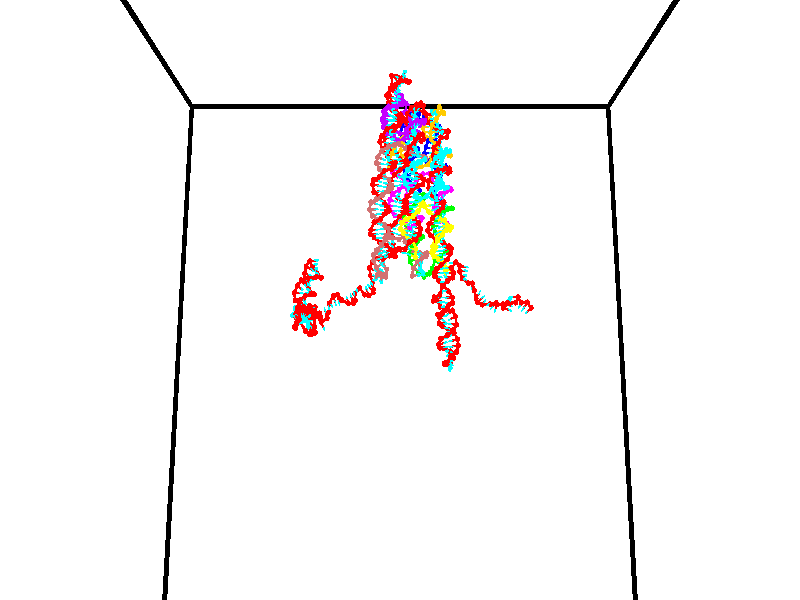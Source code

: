 // switches for output
#declare DRAW_BASES = 1; // possible values are 0, 1; only relevant for DNA ribbons
#declare DRAW_BASES_TYPE = 3; // possible values are 1, 2, 3; only relevant for DNA ribbons
#declare DRAW_FOG = 0; // set to 1 to enable fog

#include "colors.inc"

#include "transforms.inc"
background { rgb <1, 1, 1>}

#default {
   normal{
       ripples 0.25
       frequency 0.20
       turbulence 0.2
       lambda 5
   }
	finish {
		phong 0.1
		phong_size 40.
	}
}

// original window dimensions: 1024x640


// camera settings

camera {
	sky <0, 0.179814, -0.983701>
	up <0, 0.179814, -0.983701>
	right 1.6 * <1, 0, 0>
	location <35, 94.9851, 44.8844>
	look_at <35, 29.7336, 32.9568>
	direction <0, -65.2515, -11.9276>
	angle 67.0682
}


# declare cpy_camera_pos = <35, 94.9851, 44.8844>;
# if (DRAW_FOG = 1)
fog {
	fog_type 2
	up vnormalize(cpy_camera_pos)
	color rgbt<1,1,1,0.3>
	distance 1e-5
	fog_alt 3e-3
	fog_offset 56
}
# end


// LIGHTS

# declare lum = 6;
global_settings {
	ambient_light rgb lum * <0.05, 0.05, 0.05>
	max_trace_level 15
}# declare cpy_direct_light_amount = 0.25;
light_source
{	1000 * <-1, -1.16352, -0.803886>,
	rgb lum * cpy_direct_light_amount
	parallel
}

light_source
{	1000 * <1, 1.16352, 0.803886>,
	rgb lum * cpy_direct_light_amount
	parallel
}

// strand 0

// nucleotide -1

// particle -1
sphere {
	<24.522127, 35.053192, 35.374493> 0.250000
	pigment { color rgbt <1,0,0,0> }
	no_shadow
}
cylinder {
	<24.496809, 35.183163, 34.997044>,  <24.481617, 35.261147, 34.770576>, 0.100000
	pigment { color rgbt <1,0,0,0> }
	no_shadow
}
cylinder {
	<24.496809, 35.183163, 34.997044>,  <24.522127, 35.053192, 35.374493>, 0.100000
	pigment { color rgbt <1,0,0,0> }
	no_shadow
}

// particle -1
sphere {
	<24.496809, 35.183163, 34.997044> 0.100000
	pigment { color rgbt <1,0,0,0> }
	no_shadow
}
sphere {
	0, 1
	scale<0.080000,0.200000,0.300000>
	matrix <0.281443, 0.912950, 0.295486,
		0.957488, -0.246871, -0.149235,
		-0.063297, 0.324926, -0.943619,
		24.477819, 35.280640, 34.713959>
	pigment { color rgbt <0,1,1,0> }
	no_shadow
}
cylinder {
	<24.921499, 35.660656, 35.483158>,  <24.522127, 35.053192, 35.374493>, 0.130000
	pigment { color rgbt <1,0,0,0> }
	no_shadow
}

// nucleotide -1

// particle -1
sphere {
	<24.921499, 35.660656, 35.483158> 0.250000
	pigment { color rgbt <1,0,0,0> }
	no_shadow
}
cylinder {
	<25.234339, 35.569633, 35.251110>,  <25.422043, 35.515022, 35.111881>, 0.100000
	pigment { color rgbt <1,0,0,0> }
	no_shadow
}
cylinder {
	<25.234339, 35.569633, 35.251110>,  <24.921499, 35.660656, 35.483158>, 0.100000
	pigment { color rgbt <1,0,0,0> }
	no_shadow
}

// particle -1
sphere {
	<25.234339, 35.569633, 35.251110> 0.100000
	pigment { color rgbt <1,0,0,0> }
	no_shadow
}
sphere {
	0, 1
	scale<0.080000,0.200000,0.300000>
	matrix <-0.618037, -0.402301, -0.675413,
		-0.079690, 0.886777, -0.455277,
		0.782099, -0.227555, -0.580120,
		25.468969, 35.501366, 35.077072>
	pigment { color rgbt <0,1,1,0> }
	no_shadow
}
cylinder {
	<24.752916, 35.763905, 34.769520>,  <24.921499, 35.660656, 35.483158>, 0.130000
	pigment { color rgbt <1,0,0,0> }
	no_shadow
}

// nucleotide -1

// particle -1
sphere {
	<24.752916, 35.763905, 34.769520> 0.250000
	pigment { color rgbt <1,0,0,0> }
	no_shadow
}
cylinder {
	<25.071028, 35.524048, 34.733822>,  <25.261894, 35.380135, 34.712402>, 0.100000
	pigment { color rgbt <1,0,0,0> }
	no_shadow
}
cylinder {
	<25.071028, 35.524048, 34.733822>,  <24.752916, 35.763905, 34.769520>, 0.100000
	pigment { color rgbt <1,0,0,0> }
	no_shadow
}

// particle -1
sphere {
	<25.071028, 35.524048, 34.733822> 0.100000
	pigment { color rgbt <1,0,0,0> }
	no_shadow
}
sphere {
	0, 1
	scale<0.080000,0.200000,0.300000>
	matrix <-0.407519, -0.419773, -0.810999,
		0.448845, 0.681338, -0.578201,
		0.795277, -0.599641, -0.089245,
		25.309610, 35.344154, 34.707047>
	pigment { color rgbt <0,1,1,0> }
	no_shadow
}
cylinder {
	<25.049965, 35.777225, 34.070202>,  <24.752916, 35.763905, 34.769520>, 0.130000
	pigment { color rgbt <1,0,0,0> }
	no_shadow
}

// nucleotide -1

// particle -1
sphere {
	<25.049965, 35.777225, 34.070202> 0.250000
	pigment { color rgbt <1,0,0,0> }
	no_shadow
}
cylinder {
	<25.168633, 35.429966, 34.229355>,  <25.239832, 35.221611, 34.324844>, 0.100000
	pigment { color rgbt <1,0,0,0> }
	no_shadow
}
cylinder {
	<25.168633, 35.429966, 34.229355>,  <25.049965, 35.777225, 34.070202>, 0.100000
	pigment { color rgbt <1,0,0,0> }
	no_shadow
}

// particle -1
sphere {
	<25.168633, 35.429966, 34.229355> 0.100000
	pigment { color rgbt <1,0,0,0> }
	no_shadow
}
sphere {
	0, 1
	scale<0.080000,0.200000,0.300000>
	matrix <-0.174942, -0.458990, -0.871047,
		0.938820, 0.188806, -0.288043,
		0.296668, -0.868148, 0.397879,
		25.257633, 35.169521, 34.348717>
	pigment { color rgbt <0,1,1,0> }
	no_shadow
}
cylinder {
	<25.521170, 35.675793, 33.694447>,  <25.049965, 35.777225, 34.070202>, 0.130000
	pigment { color rgbt <1,0,0,0> }
	no_shadow
}

// nucleotide -1

// particle -1
sphere {
	<25.521170, 35.675793, 33.694447> 0.250000
	pigment { color rgbt <1,0,0,0> }
	no_shadow
}
cylinder {
	<25.424435, 35.320038, 33.849625>,  <25.366394, 35.106583, 33.942730>, 0.100000
	pigment { color rgbt <1,0,0,0> }
	no_shadow
}
cylinder {
	<25.424435, 35.320038, 33.849625>,  <25.521170, 35.675793, 33.694447>, 0.100000
	pigment { color rgbt <1,0,0,0> }
	no_shadow
}

// particle -1
sphere {
	<25.424435, 35.320038, 33.849625> 0.100000
	pigment { color rgbt <1,0,0,0> }
	no_shadow
}
sphere {
	0, 1
	scale<0.080000,0.200000,0.300000>
	matrix <0.027846, -0.406005, -0.913446,
		0.969917, -0.210102, 0.122953,
		-0.241836, -0.889391, 0.387941,
		25.351883, 35.053219, 33.966007>
	pigment { color rgbt <0,1,1,0> }
	no_shadow
}
cylinder {
	<26.049650, 35.265354, 33.485992>,  <25.521170, 35.675793, 33.694447>, 0.130000
	pigment { color rgbt <1,0,0,0> }
	no_shadow
}

// nucleotide -1

// particle -1
sphere {
	<26.049650, 35.265354, 33.485992> 0.250000
	pigment { color rgbt <1,0,0,0> }
	no_shadow
}
cylinder {
	<25.704552, 35.071400, 33.543339>,  <25.497492, 34.955029, 33.577747>, 0.100000
	pigment { color rgbt <1,0,0,0> }
	no_shadow
}
cylinder {
	<25.704552, 35.071400, 33.543339>,  <26.049650, 35.265354, 33.485992>, 0.100000
	pigment { color rgbt <1,0,0,0> }
	no_shadow
}

// particle -1
sphere {
	<25.704552, 35.071400, 33.543339> 0.100000
	pigment { color rgbt <1,0,0,0> }
	no_shadow
}
sphere {
	0, 1
	scale<0.080000,0.200000,0.300000>
	matrix <0.091949, -0.429259, -0.898489,
		0.497204, -0.761987, 0.414927,
		-0.862748, -0.484884, 0.143365,
		25.445726, 34.925934, 33.586349>
	pigment { color rgbt <0,1,1,0> }
	no_shadow
}
cylinder {
	<26.298147, 34.679779, 33.373940>,  <26.049650, 35.265354, 33.485992>, 0.130000
	pigment { color rgbt <1,0,0,0> }
	no_shadow
}

// nucleotide -1

// particle -1
sphere {
	<26.298147, 34.679779, 33.373940> 0.250000
	pigment { color rgbt <1,0,0,0> }
	no_shadow
}
cylinder {
	<25.900402, 34.677605, 33.331593>,  <25.661755, 34.676300, 33.306183>, 0.100000
	pigment { color rgbt <1,0,0,0> }
	no_shadow
}
cylinder {
	<25.900402, 34.677605, 33.331593>,  <26.298147, 34.679779, 33.373940>, 0.100000
	pigment { color rgbt <1,0,0,0> }
	no_shadow
}

// particle -1
sphere {
	<25.900402, 34.677605, 33.331593> 0.100000
	pigment { color rgbt <1,0,0,0> }
	no_shadow
}
sphere {
	0, 1
	scale<0.080000,0.200000,0.300000>
	matrix <0.103578, -0.262558, -0.959341,
		-0.022583, -0.964901, 0.261642,
		-0.994365, -0.005435, -0.105872,
		25.602093, 34.675976, 33.299831>
	pigment { color rgbt <0,1,1,0> }
	no_shadow
}
cylinder {
	<26.053932, 34.030930, 33.179440>,  <26.298147, 34.679779, 33.373940>, 0.130000
	pigment { color rgbt <1,0,0,0> }
	no_shadow
}

// nucleotide -1

// particle -1
sphere {
	<26.053932, 34.030930, 33.179440> 0.250000
	pigment { color rgbt <1,0,0,0> }
	no_shadow
}
cylinder {
	<25.813469, 34.321949, 33.047211>,  <25.669191, 34.496563, 32.967873>, 0.100000
	pigment { color rgbt <1,0,0,0> }
	no_shadow
}
cylinder {
	<25.813469, 34.321949, 33.047211>,  <26.053932, 34.030930, 33.179440>, 0.100000
	pigment { color rgbt <1,0,0,0> }
	no_shadow
}

// particle -1
sphere {
	<25.813469, 34.321949, 33.047211> 0.100000
	pigment { color rgbt <1,0,0,0> }
	no_shadow
}
sphere {
	0, 1
	scale<0.080000,0.200000,0.300000>
	matrix <0.046324, -0.381239, -0.923315,
		-0.797787, -0.570371, 0.195481,
		-0.601158, 0.727553, -0.330570,
		25.633121, 34.540215, 32.948040>
	pigment { color rgbt <0,1,1,0> }
	no_shadow
}
cylinder {
	<25.572643, 33.697220, 32.707771>,  <26.053932, 34.030930, 33.179440>, 0.130000
	pigment { color rgbt <1,0,0,0> }
	no_shadow
}

// nucleotide -1

// particle -1
sphere {
	<25.572643, 33.697220, 32.707771> 0.250000
	pigment { color rgbt <1,0,0,0> }
	no_shadow
}
cylinder {
	<25.616112, 34.079483, 32.598293>,  <25.642193, 34.308842, 32.532608>, 0.100000
	pigment { color rgbt <1,0,0,0> }
	no_shadow
}
cylinder {
	<25.616112, 34.079483, 32.598293>,  <25.572643, 33.697220, 32.707771>, 0.100000
	pigment { color rgbt <1,0,0,0> }
	no_shadow
}

// particle -1
sphere {
	<25.616112, 34.079483, 32.598293> 0.100000
	pigment { color rgbt <1,0,0,0> }
	no_shadow
}
sphere {
	0, 1
	scale<0.080000,0.200000,0.300000>
	matrix <0.287073, -0.293765, -0.911752,
		-0.951725, 0.020512, -0.306267,
		0.108672, 0.955657, -0.273695,
		25.648714, 34.366180, 32.516186>
	pigment { color rgbt <0,1,1,0> }
	no_shadow
}
cylinder {
	<25.090973, 33.848198, 32.108280>,  <25.572643, 33.697220, 32.707771>, 0.130000
	pigment { color rgbt <1,0,0,0> }
	no_shadow
}

// nucleotide -1

// particle -1
sphere {
	<25.090973, 33.848198, 32.108280> 0.250000
	pigment { color rgbt <1,0,0,0> }
	no_shadow
}
cylinder {
	<25.400764, 34.100929, 32.095806>,  <25.586639, 34.252567, 32.088322>, 0.100000
	pigment { color rgbt <1,0,0,0> }
	no_shadow
}
cylinder {
	<25.400764, 34.100929, 32.095806>,  <25.090973, 33.848198, 32.108280>, 0.100000
	pigment { color rgbt <1,0,0,0> }
	no_shadow
}

// particle -1
sphere {
	<25.400764, 34.100929, 32.095806> 0.100000
	pigment { color rgbt <1,0,0,0> }
	no_shadow
}
sphere {
	0, 1
	scale<0.080000,0.200000,0.300000>
	matrix <0.208086, -0.301000, -0.930644,
		-0.597399, 0.714273, -0.364593,
		0.774477, 0.631833, -0.031187,
		25.633108, 34.290478, 32.086449>
	pigment { color rgbt <0,1,1,0> }
	no_shadow
}
cylinder {
	<25.148720, 34.028004, 31.416573>,  <25.090973, 33.848198, 32.108280>, 0.130000
	pigment { color rgbt <1,0,0,0> }
	no_shadow
}

// nucleotide -1

// particle -1
sphere {
	<25.148720, 34.028004, 31.416573> 0.250000
	pigment { color rgbt <1,0,0,0> }
	no_shadow
}
cylinder {
	<25.506296, 34.149612, 31.548292>,  <25.720842, 34.222580, 31.627323>, 0.100000
	pigment { color rgbt <1,0,0,0> }
	no_shadow
}
cylinder {
	<25.506296, 34.149612, 31.548292>,  <25.148720, 34.028004, 31.416573>, 0.100000
	pigment { color rgbt <1,0,0,0> }
	no_shadow
}

// particle -1
sphere {
	<25.506296, 34.149612, 31.548292> 0.100000
	pigment { color rgbt <1,0,0,0> }
	no_shadow
}
sphere {
	0, 1
	scale<0.080000,0.200000,0.300000>
	matrix <0.389275, -0.162573, -0.906661,
		-0.222112, 0.938690, -0.263680,
		0.893941, 0.304025, 0.329299,
		25.774479, 34.240818, 31.647081>
	pigment { color rgbt <0,1,1,0> }
	no_shadow
}
cylinder {
	<25.355068, 34.492313, 30.903528>,  <25.148720, 34.028004, 31.416573>, 0.130000
	pigment { color rgbt <1,0,0,0> }
	no_shadow
}

// nucleotide -1

// particle -1
sphere {
	<25.355068, 34.492313, 30.903528> 0.250000
	pigment { color rgbt <1,0,0,0> }
	no_shadow
}
cylinder {
	<25.689903, 34.333580, 31.054159>,  <25.890804, 34.238338, 31.144539>, 0.100000
	pigment { color rgbt <1,0,0,0> }
	no_shadow
}
cylinder {
	<25.689903, 34.333580, 31.054159>,  <25.355068, 34.492313, 30.903528>, 0.100000
	pigment { color rgbt <1,0,0,0> }
	no_shadow
}

// particle -1
sphere {
	<25.689903, 34.333580, 31.054159> 0.100000
	pigment { color rgbt <1,0,0,0> }
	no_shadow
}
sphere {
	0, 1
	scale<0.080000,0.200000,0.300000>
	matrix <0.296115, -0.250140, -0.921817,
		0.460004, 0.883150, -0.091880,
		0.837086, -0.396832, 0.376579,
		25.941029, 34.214531, 31.167133>
	pigment { color rgbt <0,1,1,0> }
	no_shadow
}
cylinder {
	<25.647852, 34.126152, 30.349346>,  <25.355068, 34.492313, 30.903528>, 0.130000
	pigment { color rgbt <1,0,0,0> }
	no_shadow
}

// nucleotide -1

// particle -1
sphere {
	<25.647852, 34.126152, 30.349346> 0.250000
	pigment { color rgbt <1,0,0,0> }
	no_shadow
}
cylinder {
	<26.046251, 34.127476, 30.313627>,  <26.285292, 34.128269, 30.292196>, 0.100000
	pigment { color rgbt <1,0,0,0> }
	no_shadow
}
cylinder {
	<26.046251, 34.127476, 30.313627>,  <25.647852, 34.126152, 30.349346>, 0.100000
	pigment { color rgbt <1,0,0,0> }
	no_shadow
}

// particle -1
sphere {
	<26.046251, 34.127476, 30.313627> 0.100000
	pigment { color rgbt <1,0,0,0> }
	no_shadow
}
sphere {
	0, 1
	scale<0.080000,0.200000,0.300000>
	matrix <0.083826, 0.311549, 0.946525,
		0.030948, -0.950224, 0.310025,
		0.996000, 0.003305, -0.089296,
		26.345051, 34.128468, 30.286839>
	pigment { color rgbt <0,1,1,0> }
	no_shadow
}
cylinder {
	<25.906214, 33.729435, 30.858892>,  <25.647852, 34.126152, 30.349346>, 0.130000
	pigment { color rgbt <1,0,0,0> }
	no_shadow
}

// nucleotide -1

// particle -1
sphere {
	<25.906214, 33.729435, 30.858892> 0.250000
	pigment { color rgbt <1,0,0,0> }
	no_shadow
}
cylinder {
	<26.124056, 34.047852, 30.753265>,  <26.254761, 34.238899, 30.689890>, 0.100000
	pigment { color rgbt <1,0,0,0> }
	no_shadow
}
cylinder {
	<26.124056, 34.047852, 30.753265>,  <25.906214, 33.729435, 30.858892>, 0.100000
	pigment { color rgbt <1,0,0,0> }
	no_shadow
}

// particle -1
sphere {
	<26.124056, 34.047852, 30.753265> 0.100000
	pigment { color rgbt <1,0,0,0> }
	no_shadow
}
sphere {
	0, 1
	scale<0.080000,0.200000,0.300000>
	matrix <0.114497, 0.241341, 0.963662,
		0.830841, -0.555049, 0.040292,
		0.544604, 0.796037, -0.264068,
		26.287437, 34.286663, 30.674046>
	pigment { color rgbt <0,1,1,0> }
	no_shadow
}
cylinder {
	<26.404768, 33.754482, 31.364775>,  <25.906214, 33.729435, 30.858892>, 0.130000
	pigment { color rgbt <1,0,0,0> }
	no_shadow
}

// nucleotide -1

// particle -1
sphere {
	<26.404768, 33.754482, 31.364775> 0.250000
	pigment { color rgbt <1,0,0,0> }
	no_shadow
}
cylinder {
	<26.397278, 34.123234, 31.209961>,  <26.392784, 34.344482, 31.117073>, 0.100000
	pigment { color rgbt <1,0,0,0> }
	no_shadow
}
cylinder {
	<26.397278, 34.123234, 31.209961>,  <26.404768, 33.754482, 31.364775>, 0.100000
	pigment { color rgbt <1,0,0,0> }
	no_shadow
}

// particle -1
sphere {
	<26.397278, 34.123234, 31.209961> 0.100000
	pigment { color rgbt <1,0,0,0> }
	no_shadow
}
sphere {
	0, 1
	scale<0.080000,0.200000,0.300000>
	matrix <-0.109318, 0.382893, 0.917302,
		0.993830, 0.059486, 0.093608,
		-0.018725, 0.921875, -0.387034,
		26.391661, 34.399796, 31.093851>
	pigment { color rgbt <0,1,1,0> }
	no_shadow
}
cylinder {
	<26.906561, 34.029392, 31.776419>,  <26.404768, 33.754482, 31.364775>, 0.130000
	pigment { color rgbt <1,0,0,0> }
	no_shadow
}

// nucleotide -1

// particle -1
sphere {
	<26.906561, 34.029392, 31.776419> 0.250000
	pigment { color rgbt <1,0,0,0> }
	no_shadow
}
cylinder {
	<26.640457, 34.275795, 31.607676>,  <26.480795, 34.423637, 31.506430>, 0.100000
	pigment { color rgbt <1,0,0,0> }
	no_shadow
}
cylinder {
	<26.640457, 34.275795, 31.607676>,  <26.906561, 34.029392, 31.776419>, 0.100000
	pigment { color rgbt <1,0,0,0> }
	no_shadow
}

// particle -1
sphere {
	<26.640457, 34.275795, 31.607676> 0.100000
	pigment { color rgbt <1,0,0,0> }
	no_shadow
}
sphere {
	0, 1
	scale<0.080000,0.200000,0.300000>
	matrix <-0.400415, 0.182526, 0.897971,
		0.630157, 0.766302, 0.125232,
		-0.665259, 0.616008, -0.421859,
		26.440880, 34.460598, 31.481117>
	pigment { color rgbt <0,1,1,0> }
	no_shadow
}
cylinder {
	<26.934948, 34.710007, 31.961494>,  <26.906561, 34.029392, 31.776419>, 0.130000
	pigment { color rgbt <1,0,0,0> }
	no_shadow
}

// nucleotide -1

// particle -1
sphere {
	<26.934948, 34.710007, 31.961494> 0.250000
	pigment { color rgbt <1,0,0,0> }
	no_shadow
}
cylinder {
	<26.570978, 34.581966, 31.855989>,  <26.352596, 34.505142, 31.792686>, 0.100000
	pigment { color rgbt <1,0,0,0> }
	no_shadow
}
cylinder {
	<26.570978, 34.581966, 31.855989>,  <26.934948, 34.710007, 31.961494>, 0.100000
	pigment { color rgbt <1,0,0,0> }
	no_shadow
}

// particle -1
sphere {
	<26.570978, 34.581966, 31.855989> 0.100000
	pigment { color rgbt <1,0,0,0> }
	no_shadow
}
sphere {
	0, 1
	scale<0.080000,0.200000,0.300000>
	matrix <-0.369093, 0.334773, 0.867005,
		-0.189230, 0.886262, -0.422765,
		-0.909925, -0.320103, -0.263764,
		26.298000, 34.485935, 31.776861>
	pigment { color rgbt <0,1,1,0> }
	no_shadow
}
cylinder {
	<26.473715, 35.312244, 32.026096>,  <26.934948, 34.710007, 31.961494>, 0.130000
	pigment { color rgbt <1,0,0,0> }
	no_shadow
}

// nucleotide -1

// particle -1
sphere {
	<26.473715, 35.312244, 32.026096> 0.250000
	pigment { color rgbt <1,0,0,0> }
	no_shadow
}
cylinder {
	<26.216465, 35.006844, 32.049603>,  <26.062115, 34.823605, 32.063705>, 0.100000
	pigment { color rgbt <1,0,0,0> }
	no_shadow
}
cylinder {
	<26.216465, 35.006844, 32.049603>,  <26.473715, 35.312244, 32.026096>, 0.100000
	pigment { color rgbt <1,0,0,0> }
	no_shadow
}

// particle -1
sphere {
	<26.216465, 35.006844, 32.049603> 0.100000
	pigment { color rgbt <1,0,0,0> }
	no_shadow
}
sphere {
	0, 1
	scale<0.080000,0.200000,0.300000>
	matrix <-0.500917, 0.477501, 0.721855,
		-0.579199, 0.434806, -0.689545,
		-0.643126, -0.763502, 0.058767,
		26.023527, 34.777794, 32.067234>
	pigment { color rgbt <0,1,1,0> }
	no_shadow
}
cylinder {
	<25.781046, 35.651413, 32.173588>,  <26.473715, 35.312244, 32.026096>, 0.130000
	pigment { color rgbt <1,0,0,0> }
	no_shadow
}

// nucleotide -1

// particle -1
sphere {
	<25.781046, 35.651413, 32.173588> 0.250000
	pigment { color rgbt <1,0,0,0> }
	no_shadow
}
cylinder {
	<25.741106, 35.268353, 32.281616>,  <25.717142, 35.038517, 32.346436>, 0.100000
	pigment { color rgbt <1,0,0,0> }
	no_shadow
}
cylinder {
	<25.741106, 35.268353, 32.281616>,  <25.781046, 35.651413, 32.173588>, 0.100000
	pigment { color rgbt <1,0,0,0> }
	no_shadow
}

// particle -1
sphere {
	<25.741106, 35.268353, 32.281616> 0.100000
	pigment { color rgbt <1,0,0,0> }
	no_shadow
}
sphere {
	0, 1
	scale<0.080000,0.200000,0.300000>
	matrix <-0.511354, 0.282231, 0.811704,
		-0.853550, -0.057056, -0.517877,
		-0.099848, -0.957648, 0.270074,
		25.711151, 34.981056, 32.362640>
	pigment { color rgbt <0,1,1,0> }
	no_shadow
}
cylinder {
	<25.078089, 35.673435, 32.361160>,  <25.781046, 35.651413, 32.173588>, 0.130000
	pigment { color rgbt <1,0,0,0> }
	no_shadow
}

// nucleotide -1

// particle -1
sphere {
	<25.078089, 35.673435, 32.361160> 0.250000
	pigment { color rgbt <1,0,0,0> }
	no_shadow
}
cylinder {
	<25.242928, 35.352699, 32.534237>,  <25.341831, 35.160259, 32.638084>, 0.100000
	pigment { color rgbt <1,0,0,0> }
	no_shadow
}
cylinder {
	<25.242928, 35.352699, 32.534237>,  <25.078089, 35.673435, 32.361160>, 0.100000
	pigment { color rgbt <1,0,0,0> }
	no_shadow
}

// particle -1
sphere {
	<25.242928, 35.352699, 32.534237> 0.100000
	pigment { color rgbt <1,0,0,0> }
	no_shadow
}
sphere {
	0, 1
	scale<0.080000,0.200000,0.300000>
	matrix <-0.597061, 0.121074, 0.793006,
		-0.688253, -0.585142, -0.428854,
		0.412098, -0.801841, 0.432696,
		25.366558, 35.112148, 32.664047>
	pigment { color rgbt <0,1,1,0> }
	no_shadow
}
cylinder {
	<24.642885, 35.060158, 32.676868>,  <25.078089, 35.673435, 32.361160>, 0.130000
	pigment { color rgbt <1,0,0,0> }
	no_shadow
}

// nucleotide -1

// particle -1
sphere {
	<24.642885, 35.060158, 32.676868> 0.250000
	pigment { color rgbt <1,0,0,0> }
	no_shadow
}
cylinder {
	<24.800543, 34.708187, 32.782982>,  <24.895138, 34.497005, 32.846649>, 0.100000
	pigment { color rgbt <1,0,0,0> }
	no_shadow
}
cylinder {
	<24.800543, 34.708187, 32.782982>,  <24.642885, 35.060158, 32.676868>, 0.100000
	pigment { color rgbt <1,0,0,0> }
	no_shadow
}

// particle -1
sphere {
	<24.800543, 34.708187, 32.782982> 0.100000
	pigment { color rgbt <1,0,0,0> }
	no_shadow
}
sphere {
	0, 1
	scale<0.080000,0.200000,0.300000>
	matrix <0.074060, 0.318119, 0.945154,
		-0.916061, -0.352878, 0.190552,
		0.394142, -0.879931, 0.265283,
		24.918785, 34.444206, 32.862568>
	pigment { color rgbt <0,1,1,0> }
	no_shadow
}
cylinder {
	<24.254610, 34.699722, 33.250763>,  <24.642885, 35.060158, 32.676868>, 0.130000
	pigment { color rgbt <1,0,0,0> }
	no_shadow
}

// nucleotide -1

// particle -1
sphere {
	<24.254610, 34.699722, 33.250763> 0.250000
	pigment { color rgbt <1,0,0,0> }
	no_shadow
}
cylinder {
	<24.652733, 34.662571, 33.261600>,  <24.891607, 34.640282, 33.268105>, 0.100000
	pigment { color rgbt <1,0,0,0> }
	no_shadow
}
cylinder {
	<24.652733, 34.662571, 33.261600>,  <24.254610, 34.699722, 33.250763>, 0.100000
	pigment { color rgbt <1,0,0,0> }
	no_shadow
}

// particle -1
sphere {
	<24.652733, 34.662571, 33.261600> 0.100000
	pigment { color rgbt <1,0,0,0> }
	no_shadow
}
sphere {
	0, 1
	scale<0.080000,0.200000,0.300000>
	matrix <-0.013896, 0.139947, 0.990062,
		-0.095744, -0.985794, 0.138000,
		0.995309, -0.092874, 0.027098,
		24.951326, 34.634708, 33.269730>
	pigment { color rgbt <0,1,1,0> }
	no_shadow
}
cylinder {
	<24.291224, 34.268635, 33.825127>,  <24.254610, 34.699722, 33.250763>, 0.130000
	pigment { color rgbt <1,0,0,0> }
	no_shadow
}

// nucleotide -1

// particle -1
sphere {
	<24.291224, 34.268635, 33.825127> 0.250000
	pigment { color rgbt <1,0,0,0> }
	no_shadow
}
cylinder {
	<24.643614, 34.446808, 33.761284>,  <24.855047, 34.553711, 33.722977>, 0.100000
	pigment { color rgbt <1,0,0,0> }
	no_shadow
}
cylinder {
	<24.643614, 34.446808, 33.761284>,  <24.291224, 34.268635, 33.825127>, 0.100000
	pigment { color rgbt <1,0,0,0> }
	no_shadow
}

// particle -1
sphere {
	<24.643614, 34.446808, 33.761284> 0.100000
	pigment { color rgbt <1,0,0,0> }
	no_shadow
}
sphere {
	0, 1
	scale<0.080000,0.200000,0.300000>
	matrix <0.124405, 0.107397, 0.986402,
		0.456517, -0.888851, 0.039200,
		0.880974, 0.445433, -0.159606,
		24.907906, 34.580437, 33.713402>
	pigment { color rgbt <0,1,1,0> }
	no_shadow
}
cylinder {
	<24.631001, 33.605583, 34.019051>,  <24.291224, 34.268635, 33.825127>, 0.130000
	pigment { color rgbt <1,0,0,0> }
	no_shadow
}

// nucleotide -1

// particle -1
sphere {
	<24.631001, 33.605583, 34.019051> 0.250000
	pigment { color rgbt <1,0,0,0> }
	no_shadow
}
cylinder {
	<24.836470, 33.420033, 34.307758>,  <24.959751, 33.308701, 34.480984>, 0.100000
	pigment { color rgbt <1,0,0,0> }
	no_shadow
}
cylinder {
	<24.836470, 33.420033, 34.307758>,  <24.631001, 33.605583, 34.019051>, 0.100000
	pigment { color rgbt <1,0,0,0> }
	no_shadow
}

// particle -1
sphere {
	<24.836470, 33.420033, 34.307758> 0.100000
	pigment { color rgbt <1,0,0,0> }
	no_shadow
}
sphere {
	0, 1
	scale<0.080000,0.200000,0.300000>
	matrix <-0.185194, 0.761464, 0.621189,
		-0.837762, -0.452755, 0.305233,
		0.513671, -0.463881, 0.721773,
		24.990570, 33.280869, 34.524292>
	pigment { color rgbt <0,1,1,0> }
	no_shadow
}
cylinder {
	<25.099865, 33.914471, 34.591183>,  <24.631001, 33.605583, 34.019051>, 0.130000
	pigment { color rgbt <1,0,0,0> }
	no_shadow
}

// nucleotide -1

// particle -1
sphere {
	<25.099865, 33.914471, 34.591183> 0.250000
	pigment { color rgbt <1,0,0,0> }
	no_shadow
}
cylinder {
	<25.205704, 34.234406, 34.375683>,  <25.269207, 34.426365, 34.246384>, 0.100000
	pigment { color rgbt <1,0,0,0> }
	no_shadow
}
cylinder {
	<25.205704, 34.234406, 34.375683>,  <25.099865, 33.914471, 34.591183>, 0.100000
	pigment { color rgbt <1,0,0,0> }
	no_shadow
}

// particle -1
sphere {
	<25.205704, 34.234406, 34.375683> 0.100000
	pigment { color rgbt <1,0,0,0> }
	no_shadow
}
sphere {
	0, 1
	scale<0.080000,0.200000,0.300000>
	matrix <0.254365, 0.480988, 0.839016,
		0.930208, -0.359040, -0.076182,
		0.264598, 0.799837, -0.538747,
		25.285084, 34.474358, 34.214058>
	pigment { color rgbt <0,1,1,0> }
	no_shadow
}
cylinder {
	<25.759998, 34.078251, 34.879704>,  <25.099865, 33.914471, 34.591183>, 0.130000
	pigment { color rgbt <1,0,0,0> }
	no_shadow
}

// nucleotide -1

// particle -1
sphere {
	<25.759998, 34.078251, 34.879704> 0.250000
	pigment { color rgbt <1,0,0,0> }
	no_shadow
}
cylinder {
	<25.619942, 34.408947, 34.703568>,  <25.535908, 34.607365, 34.597885>, 0.100000
	pigment { color rgbt <1,0,0,0> }
	no_shadow
}
cylinder {
	<25.619942, 34.408947, 34.703568>,  <25.759998, 34.078251, 34.879704>, 0.100000
	pigment { color rgbt <1,0,0,0> }
	no_shadow
}

// particle -1
sphere {
	<25.619942, 34.408947, 34.703568> 0.100000
	pigment { color rgbt <1,0,0,0> }
	no_shadow
}
sphere {
	0, 1
	scale<0.080000,0.200000,0.300000>
	matrix <0.369183, 0.553851, 0.746293,
		0.860875, 0.098741, -0.499144,
		-0.350141, 0.826740, -0.440343,
		25.514900, 34.656967, 34.571465>
	pigment { color rgbt <0,1,1,0> }
	no_shadow
}
cylinder {
	<26.321802, 34.581524, 34.779591>,  <25.759998, 34.078251, 34.879704>, 0.130000
	pigment { color rgbt <1,0,0,0> }
	no_shadow
}

// nucleotide -1

// particle -1
sphere {
	<26.321802, 34.581524, 34.779591> 0.250000
	pigment { color rgbt <1,0,0,0> }
	no_shadow
}
cylinder {
	<25.972969, 34.776924, 34.791157>,  <25.763668, 34.894165, 34.798096>, 0.100000
	pigment { color rgbt <1,0,0,0> }
	no_shadow
}
cylinder {
	<25.972969, 34.776924, 34.791157>,  <26.321802, 34.581524, 34.779591>, 0.100000
	pigment { color rgbt <1,0,0,0> }
	no_shadow
}

// particle -1
sphere {
	<25.972969, 34.776924, 34.791157> 0.100000
	pigment { color rgbt <1,0,0,0> }
	no_shadow
}
sphere {
	0, 1
	scale<0.080000,0.200000,0.300000>
	matrix <0.412433, 0.701913, 0.580704,
		0.263379, 0.518348, -0.813601,
		-0.872084, 0.488501, 0.028914,
		25.711344, 34.923473, 34.799831>
	pigment { color rgbt <0,1,1,0> }
	no_shadow
}
cylinder {
	<26.485672, 35.312370, 34.590157>,  <26.321802, 34.581524, 34.779591>, 0.130000
	pigment { color rgbt <1,0,0,0> }
	no_shadow
}

// nucleotide -1

// particle -1
sphere {
	<26.485672, 35.312370, 34.590157> 0.250000
	pigment { color rgbt <1,0,0,0> }
	no_shadow
}
cylinder {
	<26.162561, 35.250534, 34.817699>,  <25.968695, 35.213432, 34.954224>, 0.100000
	pigment { color rgbt <1,0,0,0> }
	no_shadow
}
cylinder {
	<26.162561, 35.250534, 34.817699>,  <26.485672, 35.312370, 34.590157>, 0.100000
	pigment { color rgbt <1,0,0,0> }
	no_shadow
}

// particle -1
sphere {
	<26.162561, 35.250534, 34.817699> 0.100000
	pigment { color rgbt <1,0,0,0> }
	no_shadow
}
sphere {
	0, 1
	scale<0.080000,0.200000,0.300000>
	matrix <0.237728, 0.797622, 0.554332,
		-0.539427, 0.583010, -0.607551,
		-0.807777, -0.154590, 0.568857,
		25.920229, 35.204159, 34.988358>
	pigment { color rgbt <0,1,1,0> }
	no_shadow
}
cylinder {
	<26.032532, 35.968468, 34.604515>,  <26.485672, 35.312370, 34.590157>, 0.130000
	pigment { color rgbt <1,0,0,0> }
	no_shadow
}

// nucleotide -1

// particle -1
sphere {
	<26.032532, 35.968468, 34.604515> 0.250000
	pigment { color rgbt <1,0,0,0> }
	no_shadow
}
cylinder {
	<25.977497, 35.771729, 34.948410>,  <25.944477, 35.653683, 35.154747>, 0.100000
	pigment { color rgbt <1,0,0,0> }
	no_shadow
}
cylinder {
	<25.977497, 35.771729, 34.948410>,  <26.032532, 35.968468, 34.604515>, 0.100000
	pigment { color rgbt <1,0,0,0> }
	no_shadow
}

// particle -1
sphere {
	<25.977497, 35.771729, 34.948410> 0.100000
	pigment { color rgbt <1,0,0,0> }
	no_shadow
}
sphere {
	0, 1
	scale<0.080000,0.200000,0.300000>
	matrix <-0.061147, 0.870557, 0.488254,
		-0.988601, 0.014607, -0.149851,
		-0.137586, -0.491851, 0.859740,
		25.936222, 35.624172, 35.206333>
	pigment { color rgbt <0,1,1,0> }
	no_shadow
}
cylinder {
	<25.343849, 36.112125, 34.962677>,  <26.032532, 35.968468, 34.604515>, 0.130000
	pigment { color rgbt <1,0,0,0> }
	no_shadow
}

// nucleotide -1

// particle -1
sphere {
	<25.343849, 36.112125, 34.962677> 0.250000
	pigment { color rgbt <1,0,0,0> }
	no_shadow
}
cylinder {
	<25.676165, 36.086952, 35.183884>,  <25.875555, 36.071850, 35.316608>, 0.100000
	pigment { color rgbt <1,0,0,0> }
	no_shadow
}
cylinder {
	<25.676165, 36.086952, 35.183884>,  <25.343849, 36.112125, 34.962677>, 0.100000
	pigment { color rgbt <1,0,0,0> }
	no_shadow
}

// particle -1
sphere {
	<25.676165, 36.086952, 35.183884> 0.100000
	pigment { color rgbt <1,0,0,0> }
	no_shadow
}
sphere {
	0, 1
	scale<0.080000,0.200000,0.300000>
	matrix <-0.264949, 0.829078, 0.492374,
		-0.489480, -0.555580, 0.672116,
		0.830789, -0.062931, 0.553017,
		25.925402, 36.068073, 35.349789>
	pigment { color rgbt <0,1,1,0> }
	no_shadow
}
cylinder {
	<25.227127, 36.296700, 35.563400>,  <25.343849, 36.112125, 34.962677>, 0.130000
	pigment { color rgbt <1,0,0,0> }
	no_shadow
}

// nucleotide -1

// particle -1
sphere {
	<25.227127, 36.296700, 35.563400> 0.250000
	pigment { color rgbt <1,0,0,0> }
	no_shadow
}
cylinder {
	<25.625135, 36.323746, 35.592682>,  <25.863941, 36.339973, 35.610252>, 0.100000
	pigment { color rgbt <1,0,0,0> }
	no_shadow
}
cylinder {
	<25.625135, 36.323746, 35.592682>,  <25.227127, 36.296700, 35.563400>, 0.100000
	pigment { color rgbt <1,0,0,0> }
	no_shadow
}

// particle -1
sphere {
	<25.625135, 36.323746, 35.592682> 0.100000
	pigment { color rgbt <1,0,0,0> }
	no_shadow
}
sphere {
	0, 1
	scale<0.080000,0.200000,0.300000>
	matrix <-0.098710, 0.769772, 0.630640,
		-0.013709, -0.634727, 0.772615,
		0.995022, 0.067620, 0.073207,
		25.923641, 36.344032, 35.614643>
	pigment { color rgbt <0,1,1,0> }
	no_shadow
}
cylinder {
	<25.304079, 36.754414, 36.077629>,  <25.227127, 36.296700, 35.563400>, 0.130000
	pigment { color rgbt <1,0,0,0> }
	no_shadow
}

// nucleotide -1

// particle -1
sphere {
	<25.304079, 36.754414, 36.077629> 0.250000
	pigment { color rgbt <1,0,0,0> }
	no_shadow
}
cylinder {
	<25.680899, 36.728706, 35.945923>,  <25.906990, 36.713284, 35.866898>, 0.100000
	pigment { color rgbt <1,0,0,0> }
	no_shadow
}
cylinder {
	<25.680899, 36.728706, 35.945923>,  <25.304079, 36.754414, 36.077629>, 0.100000
	pigment { color rgbt <1,0,0,0> }
	no_shadow
}

// particle -1
sphere {
	<25.680899, 36.728706, 35.945923> 0.100000
	pigment { color rgbt <1,0,0,0> }
	no_shadow
}
sphere {
	0, 1
	scale<0.080000,0.200000,0.300000>
	matrix <0.286066, 0.666597, 0.688342,
		0.175253, -0.742643, 0.646350,
		0.942047, -0.064265, -0.329268,
		25.963512, 36.709427, 35.847141>
	pigment { color rgbt <0,1,1,0> }
	no_shadow
}
cylinder {
	<25.769661, 36.593597, 36.772957>,  <25.304079, 36.754414, 36.077629>, 0.130000
	pigment { color rgbt <1,0,0,0> }
	no_shadow
}

// nucleotide -1

// particle -1
sphere {
	<25.769661, 36.593597, 36.772957> 0.250000
	pigment { color rgbt <1,0,0,0> }
	no_shadow
}
cylinder {
	<25.957254, 36.795898, 36.483330>,  <26.069811, 36.917278, 36.309555>, 0.100000
	pigment { color rgbt <1,0,0,0> }
	no_shadow
}
cylinder {
	<25.957254, 36.795898, 36.483330>,  <25.769661, 36.593597, 36.772957>, 0.100000
	pigment { color rgbt <1,0,0,0> }
	no_shadow
}

// particle -1
sphere {
	<25.957254, 36.795898, 36.483330> 0.100000
	pigment { color rgbt <1,0,0,0> }
	no_shadow
}
sphere {
	0, 1
	scale<0.080000,0.200000,0.300000>
	matrix <0.217662, 0.728345, 0.649721,
		0.855968, -0.462308, 0.231496,
		0.468980, 0.505752, -0.724066,
		26.097948, 36.947624, 36.266109>
	pigment { color rgbt <0,1,1,0> }
	no_shadow
}
cylinder {
	<26.390810, 36.953575, 37.082558>,  <25.769661, 36.593597, 36.772957>, 0.130000
	pigment { color rgbt <1,0,0,0> }
	no_shadow
}

// nucleotide -1

// particle -1
sphere {
	<26.390810, 36.953575, 37.082558> 0.250000
	pigment { color rgbt <1,0,0,0> }
	no_shadow
}
cylinder {
	<26.328762, 37.155956, 36.743156>,  <26.291534, 37.277386, 36.539516>, 0.100000
	pigment { color rgbt <1,0,0,0> }
	no_shadow
}
cylinder {
	<26.328762, 37.155956, 36.743156>,  <26.390810, 36.953575, 37.082558>, 0.100000
	pigment { color rgbt <1,0,0,0> }
	no_shadow
}

// particle -1
sphere {
	<26.328762, 37.155956, 36.743156> 0.100000
	pigment { color rgbt <1,0,0,0> }
	no_shadow
}
sphere {
	0, 1
	scale<0.080000,0.200000,0.300000>
	matrix <0.081410, 0.862521, 0.499429,
		0.984536, 0.008394, -0.174982,
		-0.155118, 0.505951, -0.848500,
		26.282227, 37.307743, 36.488605>
	pigment { color rgbt <0,1,1,0> }
	no_shadow
}
cylinder {
	<26.841951, 37.444157, 37.026684>,  <26.390810, 36.953575, 37.082558>, 0.130000
	pigment { color rgbt <1,0,0,0> }
	no_shadow
}

// nucleotide -1

// particle -1
sphere {
	<26.841951, 37.444157, 37.026684> 0.250000
	pigment { color rgbt <1,0,0,0> }
	no_shadow
}
cylinder {
	<26.518497, 37.555984, 36.819630>,  <26.324425, 37.623081, 36.695396>, 0.100000
	pigment { color rgbt <1,0,0,0> }
	no_shadow
}
cylinder {
	<26.518497, 37.555984, 36.819630>,  <26.841951, 37.444157, 37.026684>, 0.100000
	pigment { color rgbt <1,0,0,0> }
	no_shadow
}

// particle -1
sphere {
	<26.518497, 37.555984, 36.819630> 0.100000
	pigment { color rgbt <1,0,0,0> }
	no_shadow
}
sphere {
	0, 1
	scale<0.080000,0.200000,0.300000>
	matrix <-0.067191, 0.830232, 0.553353,
		0.584460, 0.482242, -0.652571,
		-0.808636, 0.279566, -0.517640,
		26.275908, 37.639854, 36.664337>
	pigment { color rgbt <0,1,1,0> }
	no_shadow
}
cylinder {
	<26.380722, 38.035793, 37.213978>,  <26.841951, 37.444157, 37.026684>, 0.130000
	pigment { color rgbt <1,0,0,0> }
	no_shadow
}

// nucleotide -1

// particle -1
sphere {
	<26.380722, 38.035793, 37.213978> 0.250000
	pigment { color rgbt <1,0,0,0> }
	no_shadow
}
cylinder {
	<26.446432, 37.871967, 36.855030>,  <26.485857, 37.773670, 36.639664>, 0.100000
	pigment { color rgbt <1,0,0,0> }
	no_shadow
}
cylinder {
	<26.446432, 37.871967, 36.855030>,  <26.380722, 38.035793, 37.213978>, 0.100000
	pigment { color rgbt <1,0,0,0> }
	no_shadow
}

// particle -1
sphere {
	<26.446432, 37.871967, 36.855030> 0.100000
	pigment { color rgbt <1,0,0,0> }
	no_shadow
}
sphere {
	0, 1
	scale<0.080000,0.200000,0.300000>
	matrix <-0.329121, 0.834837, -0.441279,
		0.929889, 0.367833, 0.002344,
		0.164274, -0.409569, -0.897367,
		26.495714, 37.749096, 36.585819>
	pigment { color rgbt <0,1,1,0> }
	no_shadow
}
cylinder {
	<26.925146, 38.450634, 36.703278>,  <26.380722, 38.035793, 37.213978>, 0.130000
	pigment { color rgbt <1,0,0,0> }
	no_shadow
}

// nucleotide -1

// particle -1
sphere {
	<26.925146, 38.450634, 36.703278> 0.250000
	pigment { color rgbt <1,0,0,0> }
	no_shadow
}
cylinder {
	<26.636976, 38.255089, 36.506504>,  <26.464073, 38.137764, 36.388439>, 0.100000
	pigment { color rgbt <1,0,0,0> }
	no_shadow
}
cylinder {
	<26.636976, 38.255089, 36.506504>,  <26.925146, 38.450634, 36.703278>, 0.100000
	pigment { color rgbt <1,0,0,0> }
	no_shadow
}

// particle -1
sphere {
	<26.636976, 38.255089, 36.506504> 0.100000
	pigment { color rgbt <1,0,0,0> }
	no_shadow
}
sphere {
	0, 1
	scale<0.080000,0.200000,0.300000>
	matrix <-0.272359, 0.851763, -0.447572,
		0.637814, -0.188459, -0.746777,
		-0.720426, -0.488859, -0.491938,
		26.420849, 38.108433, 36.358921>
	pigment { color rgbt <0,1,1,0> }
	no_shadow
}
cylinder {
	<26.905273, 38.677525, 35.981712>,  <26.925146, 38.450634, 36.703278>, 0.130000
	pigment { color rgbt <1,0,0,0> }
	no_shadow
}

// nucleotide -1

// particle -1
sphere {
	<26.905273, 38.677525, 35.981712> 0.250000
	pigment { color rgbt <1,0,0,0> }
	no_shadow
}
cylinder {
	<26.536839, 38.551449, 36.073147>,  <26.315777, 38.475803, 36.128010>, 0.100000
	pigment { color rgbt <1,0,0,0> }
	no_shadow
}
cylinder {
	<26.536839, 38.551449, 36.073147>,  <26.905273, 38.677525, 35.981712>, 0.100000
	pigment { color rgbt <1,0,0,0> }
	no_shadow
}

// particle -1
sphere {
	<26.536839, 38.551449, 36.073147> 0.100000
	pigment { color rgbt <1,0,0,0> }
	no_shadow
}
sphere {
	0, 1
	scale<0.080000,0.200000,0.300000>
	matrix <-0.384453, 0.829125, -0.405891,
		-0.061597, -0.461743, -0.884872,
		-0.921087, -0.315190, 0.228590,
		26.260511, 38.456890, 36.141724>
	pigment { color rgbt <0,1,1,0> }
	no_shadow
}
cylinder {
	<26.611570, 39.119331, 35.556870>,  <26.905273, 38.677525, 35.981712>, 0.130000
	pigment { color rgbt <1,0,0,0> }
	no_shadow
}

// nucleotide -1

// particle -1
sphere {
	<26.611570, 39.119331, 35.556870> 0.250000
	pigment { color rgbt <1,0,0,0> }
	no_shadow
}
cylinder {
	<26.314972, 38.978054, 35.785061>,  <26.137012, 38.893288, 35.921974>, 0.100000
	pigment { color rgbt <1,0,0,0> }
	no_shadow
}
cylinder {
	<26.314972, 38.978054, 35.785061>,  <26.611570, 39.119331, 35.556870>, 0.100000
	pigment { color rgbt <1,0,0,0> }
	no_shadow
}

// particle -1
sphere {
	<26.314972, 38.978054, 35.785061> 0.100000
	pigment { color rgbt <1,0,0,0> }
	no_shadow
}
sphere {
	0, 1
	scale<0.080000,0.200000,0.300000>
	matrix <-0.465279, 0.883268, -0.057918,
		-0.483428, -0.308376, -0.819269,
		-0.741494, -0.353189, 0.570478,
		26.092524, 38.872097, 35.956203>
	pigment { color rgbt <0,1,1,0> }
	no_shadow
}
cylinder {
	<25.956539, 39.316879, 35.254204>,  <26.611570, 39.119331, 35.556870>, 0.130000
	pigment { color rgbt <1,0,0,0> }
	no_shadow
}

// nucleotide -1

// particle -1
sphere {
	<25.956539, 39.316879, 35.254204> 0.250000
	pigment { color rgbt <1,0,0,0> }
	no_shadow
}
cylinder {
	<25.927757, 39.287094, 35.652054>,  <25.910488, 39.269222, 35.890762>, 0.100000
	pigment { color rgbt <1,0,0,0> }
	no_shadow
}
cylinder {
	<25.927757, 39.287094, 35.652054>,  <25.956539, 39.316879, 35.254204>, 0.100000
	pigment { color rgbt <1,0,0,0> }
	no_shadow
}

// particle -1
sphere {
	<25.927757, 39.287094, 35.652054> 0.100000
	pigment { color rgbt <1,0,0,0> }
	no_shadow
}
sphere {
	0, 1
	scale<0.080000,0.200000,0.300000>
	matrix <-0.489911, 0.871263, 0.029788,
		-0.868798, -0.485134, -0.099172,
		-0.071954, -0.074465, 0.994624,
		25.906172, 39.264755, 35.950439>
	pigment { color rgbt <0,1,1,0> }
	no_shadow
}
cylinder {
	<25.666162, 39.944393, 35.628571>,  <25.956539, 39.316879, 35.254204>, 0.130000
	pigment { color rgbt <1,0,0,0> }
	no_shadow
}

// nucleotide -1

// particle -1
sphere {
	<25.666162, 39.944393, 35.628571> 0.250000
	pigment { color rgbt <1,0,0,0> }
	no_shadow
}
cylinder {
	<25.323362, 39.852264, 35.812962>,  <25.117682, 39.796986, 35.923595>, 0.100000
	pigment { color rgbt <1,0,0,0> }
	no_shadow
}
cylinder {
	<25.323362, 39.852264, 35.812962>,  <25.666162, 39.944393, 35.628571>, 0.100000
	pigment { color rgbt <1,0,0,0> }
	no_shadow
}

// particle -1
sphere {
	<25.323362, 39.852264, 35.812962> 0.100000
	pigment { color rgbt <1,0,0,0> }
	no_shadow
}
sphere {
	0, 1
	scale<0.080000,0.200000,0.300000>
	matrix <0.067568, -0.937058, -0.342573,
		0.510868, -0.262438, 0.818621,
		-0.857000, -0.230323, 0.460981,
		25.066263, 39.783169, 35.951256>
	pigment { color rgbt <0,1,1,0> }
	no_shadow
}
cylinder {
	<25.640705, 39.676060, 36.281971>,  <25.666162, 39.944393, 35.628571>, 0.130000
	pigment { color rgbt <1,0,0,0> }
	no_shadow
}

// nucleotide -1

// particle -1
sphere {
	<25.640705, 39.676060, 36.281971> 0.250000
	pigment { color rgbt <1,0,0,0> }
	no_shadow
}
cylinder {
	<25.347429, 39.527924, 36.053841>,  <25.171463, 39.439041, 35.916962>, 0.100000
	pigment { color rgbt <1,0,0,0> }
	no_shadow
}
cylinder {
	<25.347429, 39.527924, 36.053841>,  <25.640705, 39.676060, 36.281971>, 0.100000
	pigment { color rgbt <1,0,0,0> }
	no_shadow
}

// particle -1
sphere {
	<25.347429, 39.527924, 36.053841> 0.100000
	pigment { color rgbt <1,0,0,0> }
	no_shadow
}
sphere {
	0, 1
	scale<0.080000,0.200000,0.300000>
	matrix <0.379535, -0.918770, 0.108690,
		-0.564255, -0.136770, 0.814193,
		-0.733191, -0.370344, -0.570330,
		25.127472, 39.416821, 35.882740>
	pigment { color rgbt <0,1,1,0> }
	no_shadow
}
cylinder {
	<25.147608, 39.254875, 36.820011>,  <25.640705, 39.676060, 36.281971>, 0.130000
	pigment { color rgbt <1,0,0,0> }
	no_shadow
}

// nucleotide -1

// particle -1
sphere {
	<25.147608, 39.254875, 36.820011> 0.250000
	pigment { color rgbt <1,0,0,0> }
	no_shadow
}
cylinder {
	<25.247438, 39.189651, 36.438198>,  <25.307337, 39.150517, 36.209110>, 0.100000
	pigment { color rgbt <1,0,0,0> }
	no_shadow
}
cylinder {
	<25.247438, 39.189651, 36.438198>,  <25.147608, 39.254875, 36.820011>, 0.100000
	pigment { color rgbt <1,0,0,0> }
	no_shadow
}

// particle -1
sphere {
	<25.247438, 39.189651, 36.438198> 0.100000
	pigment { color rgbt <1,0,0,0> }
	no_shadow
}
sphere {
	0, 1
	scale<0.080000,0.200000,0.300000>
	matrix <0.400431, -0.880117, 0.255048,
		-0.881685, -0.445875, -0.154358,
		0.249572, -0.163063, -0.954528,
		25.322311, 39.140732, 36.151840>
	pigment { color rgbt <0,1,1,0> }
	no_shadow
}
cylinder {
	<25.137526, 38.565536, 36.810711>,  <25.147608, 39.254875, 36.820011>, 0.130000
	pigment { color rgbt <1,0,0,0> }
	no_shadow
}

// nucleotide -1

// particle -1
sphere {
	<25.137526, 38.565536, 36.810711> 0.250000
	pigment { color rgbt <1,0,0,0> }
	no_shadow
}
cylinder {
	<25.404940, 38.651825, 36.526028>,  <25.565388, 38.703598, 36.355217>, 0.100000
	pigment { color rgbt <1,0,0,0> }
	no_shadow
}
cylinder {
	<25.404940, 38.651825, 36.526028>,  <25.137526, 38.565536, 36.810711>, 0.100000
	pigment { color rgbt <1,0,0,0> }
	no_shadow
}

// particle -1
sphere {
	<25.404940, 38.651825, 36.526028> 0.100000
	pigment { color rgbt <1,0,0,0> }
	no_shadow
}
sphere {
	0, 1
	scale<0.080000,0.200000,0.300000>
	matrix <0.327246, -0.944705, 0.021049,
		-0.667811, -0.246975, -0.702162,
		0.668535, 0.215723, -0.711706,
		25.605499, 38.716541, 36.312515>
	pigment { color rgbt <0,1,1,0> }
	no_shadow
}
cylinder {
	<25.097710, 37.975338, 36.367184>,  <25.137526, 38.565536, 36.810711>, 0.130000
	pigment { color rgbt <1,0,0,0> }
	no_shadow
}

// nucleotide -1

// particle -1
sphere {
	<25.097710, 37.975338, 36.367184> 0.250000
	pigment { color rgbt <1,0,0,0> }
	no_shadow
}
cylinder {
	<25.459827, 38.120628, 36.279083>,  <25.677097, 38.207802, 36.226223>, 0.100000
	pigment { color rgbt <1,0,0,0> }
	no_shadow
}
cylinder {
	<25.459827, 38.120628, 36.279083>,  <25.097710, 37.975338, 36.367184>, 0.100000
	pigment { color rgbt <1,0,0,0> }
	no_shadow
}

// particle -1
sphere {
	<25.459827, 38.120628, 36.279083> 0.100000
	pigment { color rgbt <1,0,0,0> }
	no_shadow
}
sphere {
	0, 1
	scale<0.080000,0.200000,0.300000>
	matrix <0.392051, -0.914038, 0.104064,
		-0.163517, -0.180558, -0.969877,
		0.905294, 0.363225, -0.220249,
		25.731415, 38.229595, 36.213009>
	pigment { color rgbt <0,1,1,0> }
	no_shadow
}
cylinder {
	<25.377304, 37.598606, 35.797443>,  <25.097710, 37.975338, 36.367184>, 0.130000
	pigment { color rgbt <1,0,0,0> }
	no_shadow
}

// nucleotide -1

// particle -1
sphere {
	<25.377304, 37.598606, 35.797443> 0.250000
	pigment { color rgbt <1,0,0,0> }
	no_shadow
}
cylinder {
	<25.701412, 37.741020, 35.983646>,  <25.895878, 37.826469, 36.095367>, 0.100000
	pigment { color rgbt <1,0,0,0> }
	no_shadow
}
cylinder {
	<25.701412, 37.741020, 35.983646>,  <25.377304, 37.598606, 35.797443>, 0.100000
	pigment { color rgbt <1,0,0,0> }
	no_shadow
}

// particle -1
sphere {
	<25.701412, 37.741020, 35.983646> 0.100000
	pigment { color rgbt <1,0,0,0> }
	no_shadow
}
sphere {
	0, 1
	scale<0.080000,0.200000,0.300000>
	matrix <0.421800, -0.905741, -0.041449,
		0.406876, 0.229937, -0.884071,
		0.810270, 0.356037, 0.465511,
		25.944492, 37.847832, 36.123299>
	pigment { color rgbt <0,1,1,0> }
	no_shadow
}
cylinder {
	<25.972878, 37.779953, 35.328632>,  <25.377304, 37.598606, 35.797443>, 0.130000
	pigment { color rgbt <1,0,0,0> }
	no_shadow
}

// nucleotide -1

// particle -1
sphere {
	<25.972878, 37.779953, 35.328632> 0.250000
	pigment { color rgbt <1,0,0,0> }
	no_shadow
}
cylinder {
	<26.095062, 37.649818, 35.686592>,  <26.168373, 37.571739, 35.901367>, 0.100000
	pigment { color rgbt <1,0,0,0> }
	no_shadow
}
cylinder {
	<26.095062, 37.649818, 35.686592>,  <25.972878, 37.779953, 35.328632>, 0.100000
	pigment { color rgbt <1,0,0,0> }
	no_shadow
}

// particle -1
sphere {
	<26.095062, 37.649818, 35.686592> 0.100000
	pigment { color rgbt <1,0,0,0> }
	no_shadow
}
sphere {
	0, 1
	scale<0.080000,0.200000,0.300000>
	matrix <0.471926, -0.764550, -0.439032,
		0.827029, 0.556436, -0.080008,
		0.305464, -0.325334, 0.894902,
		26.186701, 37.552219, 35.955063>
	pigment { color rgbt <0,1,1,0> }
	no_shadow
}
cylinder {
	<26.755793, 37.555275, 35.282185>,  <25.972878, 37.779953, 35.328632>, 0.130000
	pigment { color rgbt <1,0,0,0> }
	no_shadow
}

// nucleotide -1

// particle -1
sphere {
	<26.755793, 37.555275, 35.282185> 0.250000
	pigment { color rgbt <1,0,0,0> }
	no_shadow
}
cylinder {
	<26.582214, 37.352646, 35.580196>,  <26.478067, 37.231068, 35.759003>, 0.100000
	pigment { color rgbt <1,0,0,0> }
	no_shadow
}
cylinder {
	<26.582214, 37.352646, 35.580196>,  <26.755793, 37.555275, 35.282185>, 0.100000
	pigment { color rgbt <1,0,0,0> }
	no_shadow
}

// particle -1
sphere {
	<26.582214, 37.352646, 35.580196> 0.100000
	pigment { color rgbt <1,0,0,0> }
	no_shadow
}
sphere {
	0, 1
	scale<0.080000,0.200000,0.300000>
	matrix <0.182556, -0.859237, -0.477897,
		0.882250, -0.071370, 0.465339,
		-0.433944, -0.506575, 0.745033,
		26.452030, 37.200672, 35.803707>
	pigment { color rgbt <0,1,1,0> }
	no_shadow
}
cylinder {
	<27.156351, 36.884327, 35.375618>,  <26.755793, 37.555275, 35.282185>, 0.130000
	pigment { color rgbt <1,0,0,0> }
	no_shadow
}

// nucleotide -1

// particle -1
sphere {
	<27.156351, 36.884327, 35.375618> 0.250000
	pigment { color rgbt <1,0,0,0> }
	no_shadow
}
cylinder {
	<26.793745, 36.817562, 35.530731>,  <26.576181, 36.777504, 35.623798>, 0.100000
	pigment { color rgbt <1,0,0,0> }
	no_shadow
}
cylinder {
	<26.793745, 36.817562, 35.530731>,  <27.156351, 36.884327, 35.375618>, 0.100000
	pigment { color rgbt <1,0,0,0> }
	no_shadow
}

// particle -1
sphere {
	<26.793745, 36.817562, 35.530731> 0.100000
	pigment { color rgbt <1,0,0,0> }
	no_shadow
}
sphere {
	0, 1
	scale<0.080000,0.200000,0.300000>
	matrix <-0.119287, -0.779825, -0.614528,
		0.404975, -0.603334, 0.687010,
		-0.906513, -0.166917, 0.387779,
		26.521791, 36.767487, 35.647064>
	pigment { color rgbt <0,1,1,0> }
	no_shadow
}
cylinder {
	<27.157852, 36.167908, 35.585144>,  <27.156351, 36.884327, 35.375618>, 0.130000
	pigment { color rgbt <1,0,0,0> }
	no_shadow
}

// nucleotide -1

// particle -1
sphere {
	<27.157852, 36.167908, 35.585144> 0.250000
	pigment { color rgbt <1,0,0,0> }
	no_shadow
}
cylinder {
	<26.829334, 36.335850, 35.430641>,  <26.632223, 36.436615, 35.337940>, 0.100000
	pigment { color rgbt <1,0,0,0> }
	no_shadow
}
cylinder {
	<26.829334, 36.335850, 35.430641>,  <27.157852, 36.167908, 35.585144>, 0.100000
	pigment { color rgbt <1,0,0,0> }
	no_shadow
}

// particle -1
sphere {
	<26.829334, 36.335850, 35.430641> 0.100000
	pigment { color rgbt <1,0,0,0> }
	no_shadow
}
sphere {
	0, 1
	scale<0.080000,0.200000,0.300000>
	matrix <0.135971, -0.513476, -0.847263,
		-0.554069, -0.748369, 0.364624,
		-0.821291, 0.419864, -0.386258,
		26.582945, 36.461807, 35.314766>
	pigment { color rgbt <0,1,1,0> }
	no_shadow
}
cylinder {
	<26.667717, 35.661148, 35.261040>,  <27.157852, 36.167908, 35.585144>, 0.130000
	pigment { color rgbt <1,0,0,0> }
	no_shadow
}

// nucleotide -1

// particle -1
sphere {
	<26.667717, 35.661148, 35.261040> 0.250000
	pigment { color rgbt <1,0,0,0> }
	no_shadow
}
cylinder {
	<26.614752, 36.013676, 35.079605>,  <26.582973, 36.225193, 34.970745>, 0.100000
	pigment { color rgbt <1,0,0,0> }
	no_shadow
}
cylinder {
	<26.614752, 36.013676, 35.079605>,  <26.667717, 35.661148, 35.261040>, 0.100000
	pigment { color rgbt <1,0,0,0> }
	no_shadow
}

// particle -1
sphere {
	<26.614752, 36.013676, 35.079605> 0.100000
	pigment { color rgbt <1,0,0,0> }
	no_shadow
}
sphere {
	0, 1
	scale<0.080000,0.200000,0.300000>
	matrix <0.025278, -0.454464, -0.890406,
		-0.990873, -0.129366, 0.037898,
		-0.132411, 0.881321, -0.453587,
		26.575029, 36.278072, 34.943531>
	pigment { color rgbt <0,1,1,0> }
	no_shadow
}
cylinder {
	<27.130322, 35.471561, 35.870708>,  <26.667717, 35.661148, 35.261040>, 0.130000
	pigment { color rgbt <1,0,0,0> }
	no_shadow
}

// nucleotide -1

// particle -1
sphere {
	<27.130322, 35.471561, 35.870708> 0.250000
	pigment { color rgbt <1,0,0,0> }
	no_shadow
}
cylinder {
	<27.250942, 35.170582, 36.104935>,  <27.323315, 34.989994, 36.245472>, 0.100000
	pigment { color rgbt <1,0,0,0> }
	no_shadow
}
cylinder {
	<27.250942, 35.170582, 36.104935>,  <27.130322, 35.471561, 35.870708>, 0.100000
	pigment { color rgbt <1,0,0,0> }
	no_shadow
}

// particle -1
sphere {
	<27.250942, 35.170582, 36.104935> 0.100000
	pigment { color rgbt <1,0,0,0> }
	no_shadow
}
sphere {
	0, 1
	scale<0.080000,0.200000,0.300000>
	matrix <-0.950534, -0.189256, 0.246308,
		-0.074511, -0.630877, -0.772297,
		0.301552, -0.752447, 0.585568,
		27.341408, 34.944847, 36.280605>
	pigment { color rgbt <0,1,1,0> }
	no_shadow
}
cylinder {
	<27.682070, 35.067944, 35.467216>,  <27.130322, 35.471561, 35.870708>, 0.130000
	pigment { color rgbt <1,0,0,0> }
	no_shadow
}

// nucleotide -1

// particle -1
sphere {
	<27.682070, 35.067944, 35.467216> 0.250000
	pigment { color rgbt <1,0,0,0> }
	no_shadow
}
cylinder {
	<27.550659, 35.105255, 35.091267>,  <27.471813, 35.127644, 34.865696>, 0.100000
	pigment { color rgbt <1,0,0,0> }
	no_shadow
}
cylinder {
	<27.550659, 35.105255, 35.091267>,  <27.682070, 35.067944, 35.467216>, 0.100000
	pigment { color rgbt <1,0,0,0> }
	no_shadow
}

// particle -1
sphere {
	<27.550659, 35.105255, 35.091267> 0.100000
	pigment { color rgbt <1,0,0,0> }
	no_shadow
}
sphere {
	0, 1
	scale<0.080000,0.200000,0.300000>
	matrix <0.907074, -0.246169, -0.341493,
		-0.263223, -0.964728, -0.003740,
		-0.328527, 0.093281, -0.939876,
		27.452101, 35.133240, 34.809303>
	pigment { color rgbt <0,1,1,0> }
	no_shadow
}
cylinder {
	<27.753874, 34.446033, 34.878914>,  <27.682070, 35.067944, 35.467216>, 0.130000
	pigment { color rgbt <1,0,0,0> }
	no_shadow
}

// nucleotide -1

// particle -1
sphere {
	<27.753874, 34.446033, 34.878914> 0.250000
	pigment { color rgbt <1,0,0,0> }
	no_shadow
}
cylinder {
	<27.786179, 34.808525, 34.712914>,  <27.805561, 35.026020, 34.613312>, 0.100000
	pigment { color rgbt <1,0,0,0> }
	no_shadow
}
cylinder {
	<27.786179, 34.808525, 34.712914>,  <27.753874, 34.446033, 34.878914>, 0.100000
	pigment { color rgbt <1,0,0,0> }
	no_shadow
}

// particle -1
sphere {
	<27.786179, 34.808525, 34.712914> 0.100000
	pigment { color rgbt <1,0,0,0> }
	no_shadow
}
sphere {
	0, 1
	scale<0.080000,0.200000,0.300000>
	matrix <0.897913, -0.246897, -0.364409,
		-0.432701, -0.343204, -0.833655,
		0.080760, 0.906230, -0.415000,
		27.810406, 35.080395, 34.588413>
	pigment { color rgbt <0,1,1,0> }
	no_shadow
}
cylinder {
	<27.793587, 34.498352, 34.128899>,  <27.753874, 34.446033, 34.878914>, 0.130000
	pigment { color rgbt <1,0,0,0> }
	no_shadow
}

// nucleotide -1

// particle -1
sphere {
	<27.793587, 34.498352, 34.128899> 0.250000
	pigment { color rgbt <1,0,0,0> }
	no_shadow
}
cylinder {
	<27.985106, 34.808010, 34.294525>,  <28.100018, 34.993805, 34.393902>, 0.100000
	pigment { color rgbt <1,0,0,0> }
	no_shadow
}
cylinder {
	<27.985106, 34.808010, 34.294525>,  <27.793587, 34.498352, 34.128899>, 0.100000
	pigment { color rgbt <1,0,0,0> }
	no_shadow
}

// particle -1
sphere {
	<27.985106, 34.808010, 34.294525> 0.100000
	pigment { color rgbt <1,0,0,0> }
	no_shadow
}
sphere {
	0, 1
	scale<0.080000,0.200000,0.300000>
	matrix <0.847811, -0.285246, -0.447048,
		-0.227970, 0.565094, -0.792905,
		0.478797, 0.774147, 0.414065,
		28.128744, 35.040253, 34.418743>
	pigment { color rgbt <0,1,1,0> }
	no_shadow
}
cylinder {
	<28.244026, 34.867542, 33.555801>,  <27.793587, 34.498352, 34.128899>, 0.130000
	pigment { color rgbt <1,0,0,0> }
	no_shadow
}

// nucleotide -1

// particle -1
sphere {
	<28.244026, 34.867542, 33.555801> 0.250000
	pigment { color rgbt <1,0,0,0> }
	no_shadow
}
cylinder {
	<28.379025, 34.941643, 33.924969>,  <28.460024, 34.986103, 34.146469>, 0.100000
	pigment { color rgbt <1,0,0,0> }
	no_shadow
}
cylinder {
	<28.379025, 34.941643, 33.924969>,  <28.244026, 34.867542, 33.555801>, 0.100000
	pigment { color rgbt <1,0,0,0> }
	no_shadow
}

// particle -1
sphere {
	<28.379025, 34.941643, 33.924969> 0.100000
	pigment { color rgbt <1,0,0,0> }
	no_shadow
}
sphere {
	0, 1
	scale<0.080000,0.200000,0.300000>
	matrix <0.938056, -0.147844, -0.313357,
		0.078397, 0.971505, -0.223676,
		0.337497, 0.185255, 0.922917,
		28.480274, 34.997219, 34.201843>
	pigment { color rgbt <0,1,1,0> }
	no_shadow
}
cylinder {
	<28.719521, 35.390331, 33.524426>,  <28.244026, 34.867542, 33.555801>, 0.130000
	pigment { color rgbt <1,0,0,0> }
	no_shadow
}

// nucleotide -1

// particle -1
sphere {
	<28.719521, 35.390331, 33.524426> 0.250000
	pigment { color rgbt <1,0,0,0> }
	no_shadow
}
cylinder {
	<28.790655, 35.190571, 33.863594>,  <28.833336, 35.070717, 34.067097>, 0.100000
	pigment { color rgbt <1,0,0,0> }
	no_shadow
}
cylinder {
	<28.790655, 35.190571, 33.863594>,  <28.719521, 35.390331, 33.524426>, 0.100000
	pigment { color rgbt <1,0,0,0> }
	no_shadow
}

// particle -1
sphere {
	<28.790655, 35.190571, 33.863594> 0.100000
	pigment { color rgbt <1,0,0,0> }
	no_shadow
}
sphere {
	0, 1
	scale<0.080000,0.200000,0.300000>
	matrix <0.967246, -0.069891, -0.244028,
		0.181129, 0.863548, 0.470613,
		0.177839, -0.499399, 0.847923,
		28.844007, 35.040752, 34.117970>
	pigment { color rgbt <0,1,1,0> }
	no_shadow
}
cylinder {
	<29.165636, 35.665615, 34.054802>,  <28.719521, 35.390331, 33.524426>, 0.130000
	pigment { color rgbt <1,0,0,0> }
	no_shadow
}

// nucleotide -1

// particle -1
sphere {
	<29.165636, 35.665615, 34.054802> 0.250000
	pigment { color rgbt <1,0,0,0> }
	no_shadow
}
cylinder {
	<29.216030, 35.271038, 34.012733>,  <29.246267, 35.034290, 33.987492>, 0.100000
	pigment { color rgbt <1,0,0,0> }
	no_shadow
}
cylinder {
	<29.216030, 35.271038, 34.012733>,  <29.165636, 35.665615, 34.054802>, 0.100000
	pigment { color rgbt <1,0,0,0> }
	no_shadow
}

// particle -1
sphere {
	<29.216030, 35.271038, 34.012733> 0.100000
	pigment { color rgbt <1,0,0,0> }
	no_shadow
}
sphere {
	0, 1
	scale<0.080000,0.200000,0.300000>
	matrix <0.927080, 0.154804, -0.341407,
		0.353060, -0.054492, 0.934013,
		0.125985, -0.986441, -0.105174,
		29.253826, 34.975105, 33.981182>
	pigment { color rgbt <0,1,1,0> }
	no_shadow
}
cylinder {
	<29.798744, 35.438374, 34.269108>,  <29.165636, 35.665615, 34.054802>, 0.130000
	pigment { color rgbt <1,0,0,0> }
	no_shadow
}

// nucleotide -1

// particle -1
sphere {
	<29.798744, 35.438374, 34.269108> 0.250000
	pigment { color rgbt <1,0,0,0> }
	no_shadow
}
cylinder {
	<29.721285, 35.145649, 34.007744>,  <29.674809, 34.970013, 33.850925>, 0.100000
	pigment { color rgbt <1,0,0,0> }
	no_shadow
}
cylinder {
	<29.721285, 35.145649, 34.007744>,  <29.798744, 35.438374, 34.269108>, 0.100000
	pigment { color rgbt <1,0,0,0> }
	no_shadow
}

// particle -1
sphere {
	<29.721285, 35.145649, 34.007744> 0.100000
	pigment { color rgbt <1,0,0,0> }
	no_shadow
}
sphere {
	0, 1
	scale<0.080000,0.200000,0.300000>
	matrix <0.965093, -0.022385, -0.260951,
		0.176341, -0.681135, 0.710605,
		-0.193650, -0.731815, -0.653411,
		29.663191, 34.926105, 33.811722>
	pigment { color rgbt <0,1,1,0> }
	no_shadow
}
cylinder {
	<30.300735, 34.994884, 34.191784>,  <29.798744, 35.438374, 34.269108>, 0.130000
	pigment { color rgbt <1,0,0,0> }
	no_shadow
}

// nucleotide -1

// particle -1
sphere {
	<30.300735, 34.994884, 34.191784> 0.250000
	pigment { color rgbt <1,0,0,0> }
	no_shadow
}
cylinder {
	<30.144779, 34.973022, 33.824089>,  <30.051207, 34.959908, 33.603474>, 0.100000
	pigment { color rgbt <1,0,0,0> }
	no_shadow
}
cylinder {
	<30.144779, 34.973022, 33.824089>,  <30.300735, 34.994884, 34.191784>, 0.100000
	pigment { color rgbt <1,0,0,0> }
	no_shadow
}

// particle -1
sphere {
	<30.144779, 34.973022, 33.824089> 0.100000
	pigment { color rgbt <1,0,0,0> }
	no_shadow
}
sphere {
	0, 1
	scale<0.080000,0.200000,0.300000>
	matrix <0.918577, -0.093353, -0.384059,
		-0.064824, -0.994132, 0.086599,
		-0.389889, -0.054652, -0.919238,
		30.027813, 34.956627, 33.548317>
	pigment { color rgbt <0,1,1,0> }
	no_shadow
}
cylinder {
	<30.430405, 34.327557, 33.834969>,  <30.300735, 34.994884, 34.191784>, 0.130000
	pigment { color rgbt <1,0,0,0> }
	no_shadow
}

// nucleotide -1

// particle -1
sphere {
	<30.430405, 34.327557, 33.834969> 0.250000
	pigment { color rgbt <1,0,0,0> }
	no_shadow
}
cylinder {
	<30.382944, 34.609882, 33.555611>,  <30.354467, 34.779278, 33.387997>, 0.100000
	pigment { color rgbt <1,0,0,0> }
	no_shadow
}
cylinder {
	<30.382944, 34.609882, 33.555611>,  <30.430405, 34.327557, 33.834969>, 0.100000
	pigment { color rgbt <1,0,0,0> }
	no_shadow
}

// particle -1
sphere {
	<30.382944, 34.609882, 33.555611> 0.100000
	pigment { color rgbt <1,0,0,0> }
	no_shadow
}
sphere {
	0, 1
	scale<0.080000,0.200000,0.300000>
	matrix <0.797948, -0.350819, -0.490108,
		-0.590933, -0.615433, -0.521575,
		-0.118650, 0.705810, -0.698394,
		30.347349, 34.821625, 33.346092>
	pigment { color rgbt <0,1,1,0> }
	no_shadow
}
cylinder {
	<30.343035, 34.033577, 33.202583>,  <30.430405, 34.327557, 33.834969>, 0.130000
	pigment { color rgbt <1,0,0,0> }
	no_shadow
}

// nucleotide -1

// particle -1
sphere {
	<30.343035, 34.033577, 33.202583> 0.250000
	pigment { color rgbt <1,0,0,0> }
	no_shadow
}
cylinder {
	<30.494917, 34.399315, 33.146290>,  <30.586046, 34.618755, 33.112514>, 0.100000
	pigment { color rgbt <1,0,0,0> }
	no_shadow
}
cylinder {
	<30.494917, 34.399315, 33.146290>,  <30.343035, 34.033577, 33.202583>, 0.100000
	pigment { color rgbt <1,0,0,0> }
	no_shadow
}

// particle -1
sphere {
	<30.494917, 34.399315, 33.146290> 0.100000
	pigment { color rgbt <1,0,0,0> }
	no_shadow
}
sphere {
	0, 1
	scale<0.080000,0.200000,0.300000>
	matrix <0.712273, -0.386021, -0.586221,
		-0.590331, 0.122352, -0.797834,
		0.379706, 0.914340, -0.140733,
		30.608829, 34.673618, 33.104069>
	pigment { color rgbt <0,1,1,0> }
	no_shadow
}
cylinder {
	<30.863432, 34.098049, 32.707722>,  <30.343035, 34.033577, 33.202583>, 0.130000
	pigment { color rgbt <1,0,0,0> }
	no_shadow
}

// nucleotide -1

// particle -1
sphere {
	<30.863432, 34.098049, 32.707722> 0.250000
	pigment { color rgbt <1,0,0,0> }
	no_shadow
}
cylinder {
	<30.700174, 33.736614, 32.759796>,  <30.602219, 33.519753, 32.791039>, 0.100000
	pigment { color rgbt <1,0,0,0> }
	no_shadow
}
cylinder {
	<30.700174, 33.736614, 32.759796>,  <30.863432, 34.098049, 32.707722>, 0.100000
	pigment { color rgbt <1,0,0,0> }
	no_shadow
}

// particle -1
sphere {
	<30.700174, 33.736614, 32.759796> 0.100000
	pigment { color rgbt <1,0,0,0> }
	no_shadow
}
sphere {
	0, 1
	scale<0.080000,0.200000,0.300000>
	matrix <0.805046, -0.423485, -0.415405,
		0.430485, -0.064742, 0.900273,
		-0.408146, -0.903587, 0.130184,
		30.577730, 33.465538, 32.798851>
	pigment { color rgbt <0,1,1,0> }
	no_shadow
}
cylinder {
	<31.317402, 33.632122, 33.206394>,  <30.863432, 34.098049, 32.707722>, 0.130000
	pigment { color rgbt <1,0,0,0> }
	no_shadow
}

// nucleotide -1

// particle -1
sphere {
	<31.317402, 33.632122, 33.206394> 0.250000
	pigment { color rgbt <1,0,0,0> }
	no_shadow
}
cylinder {
	<31.114391, 33.440262, 32.920078>,  <30.992584, 33.325146, 32.748291>, 0.100000
	pigment { color rgbt <1,0,0,0> }
	no_shadow
}
cylinder {
	<31.114391, 33.440262, 32.920078>,  <31.317402, 33.632122, 33.206394>, 0.100000
	pigment { color rgbt <1,0,0,0> }
	no_shadow
}

// particle -1
sphere {
	<31.114391, 33.440262, 32.920078> 0.100000
	pigment { color rgbt <1,0,0,0> }
	no_shadow
}
sphere {
	0, 1
	scale<0.080000,0.200000,0.300000>
	matrix <0.853600, -0.393083, -0.341837,
		-0.117402, -0.784488, 0.608929,
		-0.507527, -0.479650, -0.715788,
		30.962133, 33.296368, 32.705341>
	pigment { color rgbt <0,1,1,0> }
	no_shadow
}
cylinder {
	<31.771646, 33.178635, 33.199883>,  <31.317402, 33.632122, 33.206394>, 0.130000
	pigment { color rgbt <1,0,0,0> }
	no_shadow
}

// nucleotide -1

// particle -1
sphere {
	<31.771646, 33.178635, 33.199883> 0.250000
	pigment { color rgbt <1,0,0,0> }
	no_shadow
}
cylinder {
	<31.602955, 33.134033, 32.839947>,  <31.501740, 33.107273, 32.623985>, 0.100000
	pigment { color rgbt <1,0,0,0> }
	no_shadow
}
cylinder {
	<31.602955, 33.134033, 32.839947>,  <31.771646, 33.178635, 33.199883>, 0.100000
	pigment { color rgbt <1,0,0,0> }
	no_shadow
}

// particle -1
sphere {
	<31.602955, 33.134033, 32.839947> 0.100000
	pigment { color rgbt <1,0,0,0> }
	no_shadow
}
sphere {
	0, 1
	scale<0.080000,0.200000,0.300000>
	matrix <0.739511, -0.616539, -0.270189,
		-0.524659, -0.779388, 0.342471,
		-0.421730, -0.111504, -0.899839,
		31.476437, 33.100582, 32.569996>
	pigment { color rgbt <0,1,1,0> }
	no_shadow
}
cylinder {
	<32.193481, 32.765926, 32.845081>,  <31.771646, 33.178635, 33.199883>, 0.130000
	pigment { color rgbt <1,0,0,0> }
	no_shadow
}

// nucleotide -1

// particle -1
sphere {
	<32.193481, 32.765926, 32.845081> 0.250000
	pigment { color rgbt <1,0,0,0> }
	no_shadow
}
cylinder {
	<31.938219, 32.790848, 32.538128>,  <31.785063, 32.805801, 32.353954>, 0.100000
	pigment { color rgbt <1,0,0,0> }
	no_shadow
}
cylinder {
	<31.938219, 32.790848, 32.538128>,  <32.193481, 32.765926, 32.845081>, 0.100000
	pigment { color rgbt <1,0,0,0> }
	no_shadow
}

// particle -1
sphere {
	<31.938219, 32.790848, 32.538128> 0.100000
	pigment { color rgbt <1,0,0,0> }
	no_shadow
}
sphere {
	0, 1
	scale<0.080000,0.200000,0.300000>
	matrix <0.650560, -0.489403, -0.580737,
		-0.411745, -0.869829, 0.271779,
		-0.638151, 0.062308, -0.767385,
		31.746773, 32.809540, 32.307911>
	pigment { color rgbt <0,1,1,0> }
	no_shadow
}
cylinder {
	<32.189827, 32.156162, 32.457329>,  <32.193481, 32.765926, 32.845081>, 0.130000
	pigment { color rgbt <1,0,0,0> }
	no_shadow
}

// nucleotide -1

// particle -1
sphere {
	<32.189827, 32.156162, 32.457329> 0.250000
	pigment { color rgbt <1,0,0,0> }
	no_shadow
}
cylinder {
	<32.072121, 32.454540, 32.218338>,  <32.001499, 32.633568, 32.074944>, 0.100000
	pigment { color rgbt <1,0,0,0> }
	no_shadow
}
cylinder {
	<32.072121, 32.454540, 32.218338>,  <32.189827, 32.156162, 32.457329>, 0.100000
	pigment { color rgbt <1,0,0,0> }
	no_shadow
}

// particle -1
sphere {
	<32.072121, 32.454540, 32.218338> 0.100000
	pigment { color rgbt <1,0,0,0> }
	no_shadow
}
sphere {
	0, 1
	scale<0.080000,0.200000,0.300000>
	matrix <0.549321, -0.379566, -0.744430,
		-0.782084, -0.547264, -0.298071,
		-0.294262, 0.745944, -0.597476,
		31.983843, 32.678322, 32.039097>
	pigment { color rgbt <0,1,1,0> }
	no_shadow
}
cylinder {
	<32.086113, 31.846331, 31.730196>,  <32.189827, 32.156162, 32.457329>, 0.130000
	pigment { color rgbt <1,0,0,0> }
	no_shadow
}

// nucleotide -1

// particle -1
sphere {
	<32.086113, 31.846331, 31.730196> 0.250000
	pigment { color rgbt <1,0,0,0> }
	no_shadow
}
cylinder {
	<32.173054, 32.236267, 31.710434>,  <32.225220, 32.470230, 31.698576>, 0.100000
	pigment { color rgbt <1,0,0,0> }
	no_shadow
}
cylinder {
	<32.173054, 32.236267, 31.710434>,  <32.086113, 31.846331, 31.730196>, 0.100000
	pigment { color rgbt <1,0,0,0> }
	no_shadow
}

// particle -1
sphere {
	<32.173054, 32.236267, 31.710434> 0.100000
	pigment { color rgbt <1,0,0,0> }
	no_shadow
}
sphere {
	0, 1
	scale<0.080000,0.200000,0.300000>
	matrix <0.485165, -0.151817, -0.861143,
		-0.846979, 0.163203, -0.505957,
		0.217353, 0.974842, -0.049405,
		32.238258, 32.528721, 31.695612>
	pigment { color rgbt <0,1,1,0> }
	no_shadow
}
cylinder {
	<31.825384, 32.014477, 31.161066>,  <32.086113, 31.846331, 31.730196>, 0.130000
	pigment { color rgbt <1,0,0,0> }
	no_shadow
}

// nucleotide -1

// particle -1
sphere {
	<31.825384, 32.014477, 31.161066> 0.250000
	pigment { color rgbt <1,0,0,0> }
	no_shadow
}
cylinder {
	<32.103107, 32.292664, 31.235102>,  <32.269741, 32.459576, 31.279524>, 0.100000
	pigment { color rgbt <1,0,0,0> }
	no_shadow
}
cylinder {
	<32.103107, 32.292664, 31.235102>,  <31.825384, 32.014477, 31.161066>, 0.100000
	pigment { color rgbt <1,0,0,0> }
	no_shadow
}

// particle -1
sphere {
	<32.103107, 32.292664, 31.235102> 0.100000
	pigment { color rgbt <1,0,0,0> }
	no_shadow
}
sphere {
	0, 1
	scale<0.080000,0.200000,0.300000>
	matrix <0.346253, -0.097350, -0.933076,
		-0.630909, 0.711930, -0.308400,
		0.694308, 0.695470, 0.185089,
		32.311401, 32.501305, 31.290628>
	pigment { color rgbt <0,1,1,0> }
	no_shadow
}
cylinder {
	<31.753267, 32.464954, 30.567060>,  <31.825384, 32.014477, 31.161066>, 0.130000
	pigment { color rgbt <1,0,0,0> }
	no_shadow
}

// nucleotide -1

// particle -1
sphere {
	<31.753267, 32.464954, 30.567060> 0.250000
	pigment { color rgbt <1,0,0,0> }
	no_shadow
}
cylinder {
	<32.110886, 32.539150, 30.730165>,  <32.325459, 32.583668, 30.828030>, 0.100000
	pigment { color rgbt <1,0,0,0> }
	no_shadow
}
cylinder {
	<32.110886, 32.539150, 30.730165>,  <31.753267, 32.464954, 30.567060>, 0.100000
	pigment { color rgbt <1,0,0,0> }
	no_shadow
}

// particle -1
sphere {
	<32.110886, 32.539150, 30.730165> 0.100000
	pigment { color rgbt <1,0,0,0> }
	no_shadow
}
sphere {
	0, 1
	scale<0.080000,0.200000,0.300000>
	matrix <0.411160, 0.021572, -0.911308,
		-0.177838, 0.982409, -0.056981,
		0.894047, 0.185494, 0.407763,
		32.379101, 32.594799, 30.852495>
	pigment { color rgbt <0,1,1,0> }
	no_shadow
}
cylinder {
	<32.069126, 32.914249, 30.147675>,  <31.753267, 32.464954, 30.567060>, 0.130000
	pigment { color rgbt <1,0,0,0> }
	no_shadow
}

// nucleotide -1

// particle -1
sphere {
	<32.069126, 32.914249, 30.147675> 0.250000
	pigment { color rgbt <1,0,0,0> }
	no_shadow
}
cylinder {
	<32.369797, 32.737347, 30.343386>,  <32.550198, 32.631207, 30.460812>, 0.100000
	pigment { color rgbt <1,0,0,0> }
	no_shadow
}
cylinder {
	<32.369797, 32.737347, 30.343386>,  <32.069126, 32.914249, 30.147675>, 0.100000
	pigment { color rgbt <1,0,0,0> }
	no_shadow
}

// particle -1
sphere {
	<32.369797, 32.737347, 30.343386> 0.100000
	pigment { color rgbt <1,0,0,0> }
	no_shadow
}
sphere {
	0, 1
	scale<0.080000,0.200000,0.300000>
	matrix <0.555861, 0.025541, -0.830883,
		0.354966, 0.896525, 0.265031,
		0.751677, -0.442256, 0.489277,
		32.595299, 32.604671, 30.490170>
	pigment { color rgbt <0,1,1,0> }
	no_shadow
}
cylinder {
	<32.541927, 33.289124, 29.915453>,  <32.069126, 32.914249, 30.147675>, 0.130000
	pigment { color rgbt <1,0,0,0> }
	no_shadow
}

// nucleotide -1

// particle -1
sphere {
	<32.541927, 33.289124, 29.915453> 0.250000
	pigment { color rgbt <1,0,0,0> }
	no_shadow
}
cylinder {
	<32.713509, 32.943066, 30.019392>,  <32.816456, 32.735432, 30.081757>, 0.100000
	pigment { color rgbt <1,0,0,0> }
	no_shadow
}
cylinder {
	<32.713509, 32.943066, 30.019392>,  <32.541927, 33.289124, 29.915453>, 0.100000
	pigment { color rgbt <1,0,0,0> }
	no_shadow
}

// particle -1
sphere {
	<32.713509, 32.943066, 30.019392> 0.100000
	pigment { color rgbt <1,0,0,0> }
	no_shadow
}
sphere {
	0, 1
	scale<0.080000,0.200000,0.300000>
	matrix <0.540911, 0.015615, -0.840935,
		0.723474, 0.501277, 0.474665,
		0.428953, -0.865146, 0.259849,
		32.842194, 32.683521, 30.097347>
	pigment { color rgbt <0,1,1,0> }
	no_shadow
}
cylinder {
	<33.238255, 33.365734, 29.959198>,  <32.541927, 33.289124, 29.915453>, 0.130000
	pigment { color rgbt <1,0,0,0> }
	no_shadow
}

// nucleotide -1

// particle -1
sphere {
	<33.238255, 33.365734, 29.959198> 0.250000
	pigment { color rgbt <1,0,0,0> }
	no_shadow
}
cylinder {
	<33.244820, 32.968472, 29.912937>,  <33.248756, 32.730114, 29.885180>, 0.100000
	pigment { color rgbt <1,0,0,0> }
	no_shadow
}
cylinder {
	<33.244820, 32.968472, 29.912937>,  <33.238255, 33.365734, 29.959198>, 0.100000
	pigment { color rgbt <1,0,0,0> }
	no_shadow
}

// particle -1
sphere {
	<33.244820, 32.968472, 29.912937> 0.100000
	pigment { color rgbt <1,0,0,0> }
	no_shadow
}
sphere {
	0, 1
	scale<0.080000,0.200000,0.300000>
	matrix <0.729702, 0.090973, -0.677687,
		0.683569, -0.073272, 0.726199,
		0.016409, -0.993154, -0.115653,
		33.249741, 32.670525, 29.878241>
	pigment { color rgbt <0,1,1,0> }
	no_shadow
}
cylinder {
	<33.878723, 33.240746, 29.646559>,  <33.238255, 33.365734, 29.959198>, 0.130000
	pigment { color rgbt <1,0,0,0> }
	no_shadow
}

// nucleotide -1

// particle -1
sphere {
	<33.878723, 33.240746, 29.646559> 0.250000
	pigment { color rgbt <1,0,0,0> }
	no_shadow
}
cylinder {
	<33.679451, 32.901493, 29.574453>,  <33.559887, 32.697941, 29.531189>, 0.100000
	pigment { color rgbt <1,0,0,0> }
	no_shadow
}
cylinder {
	<33.679451, 32.901493, 29.574453>,  <33.878723, 33.240746, 29.646559>, 0.100000
	pigment { color rgbt <1,0,0,0> }
	no_shadow
}

// particle -1
sphere {
	<33.679451, 32.901493, 29.574453> 0.100000
	pigment { color rgbt <1,0,0,0> }
	no_shadow
}
sphere {
	0, 1
	scale<0.080000,0.200000,0.300000>
	matrix <0.660451, -0.236468, -0.712662,
		0.561803, -0.474090, 0.677951,
		-0.498179, -0.848129, -0.180265,
		33.529999, 32.647053, 29.520374>
	pigment { color rgbt <0,1,1,0> }
	no_shadow
}
cylinder {
	<34.428337, 32.739418, 29.605707>,  <33.878723, 33.240746, 29.646559>, 0.130000
	pigment { color rgbt <1,0,0,0> }
	no_shadow
}

// nucleotide -1

// particle -1
sphere {
	<34.428337, 32.739418, 29.605707> 0.250000
	pigment { color rgbt <1,0,0,0> }
	no_shadow
}
cylinder {
	<34.106289, 32.577408, 29.432394>,  <33.913059, 32.480202, 29.328407>, 0.100000
	pigment { color rgbt <1,0,0,0> }
	no_shadow
}
cylinder {
	<34.106289, 32.577408, 29.432394>,  <34.428337, 32.739418, 29.605707>, 0.100000
	pigment { color rgbt <1,0,0,0> }
	no_shadow
}

// particle -1
sphere {
	<34.106289, 32.577408, 29.432394> 0.100000
	pigment { color rgbt <1,0,0,0> }
	no_shadow
}
sphere {
	0, 1
	scale<0.080000,0.200000,0.300000>
	matrix <0.560055, -0.278706, -0.780168,
		0.195228, -0.870793, 0.451227,
		-0.805124, -0.405023, -0.433281,
		33.864750, 32.455902, 29.302410>
	pigment { color rgbt <0,1,1,0> }
	no_shadow
}
cylinder {
	<34.501957, 32.043068, 29.426268>,  <34.428337, 32.739418, 29.605707>, 0.130000
	pigment { color rgbt <1,0,0,0> }
	no_shadow
}

// nucleotide -1

// particle -1
sphere {
	<34.501957, 32.043068, 29.426268> 0.250000
	pigment { color rgbt <1,0,0,0> }
	no_shadow
}
cylinder {
	<34.238621, 32.212067, 29.177082>,  <34.080620, 32.313465, 29.027571>, 0.100000
	pigment { color rgbt <1,0,0,0> }
	no_shadow
}
cylinder {
	<34.238621, 32.212067, 29.177082>,  <34.501957, 32.043068, 29.426268>, 0.100000
	pigment { color rgbt <1,0,0,0> }
	no_shadow
}

// particle -1
sphere {
	<34.238621, 32.212067, 29.177082> 0.100000
	pigment { color rgbt <1,0,0,0> }
	no_shadow
}
sphere {
	0, 1
	scale<0.080000,0.200000,0.300000>
	matrix <0.549556, -0.295761, -0.781354,
		-0.514368, -0.856750, -0.037474,
		-0.658342, 0.422498, -0.622962,
		34.041119, 32.338818, 28.990194>
	pigment { color rgbt <0,1,1,0> }
	no_shadow
}
cylinder {
	<34.507061, 31.593727, 28.760214>,  <34.501957, 32.043068, 29.426268>, 0.130000
	pigment { color rgbt <1,0,0,0> }
	no_shadow
}

// nucleotide -1

// particle -1
sphere {
	<34.507061, 31.593727, 28.760214> 0.250000
	pigment { color rgbt <1,0,0,0> }
	no_shadow
}
cylinder {
	<34.318829, 31.928049, 28.647089>,  <34.205891, 32.128643, 28.579214>, 0.100000
	pigment { color rgbt <1,0,0,0> }
	no_shadow
}
cylinder {
	<34.318829, 31.928049, 28.647089>,  <34.507061, 31.593727, 28.760214>, 0.100000
	pigment { color rgbt <1,0,0,0> }
	no_shadow
}

// particle -1
sphere {
	<34.318829, 31.928049, 28.647089> 0.100000
	pigment { color rgbt <1,0,0,0> }
	no_shadow
}
sphere {
	0, 1
	scale<0.080000,0.200000,0.300000>
	matrix <0.311942, -0.142231, -0.939395,
		-0.825377, -0.530280, -0.193793,
		-0.470579, 0.835807, -0.282811,
		34.177654, 32.178791, 28.562246>
	pigment { color rgbt <0,1,1,0> }
	no_shadow
}
cylinder {
	<34.277000, 31.413359, 28.106239>,  <34.507061, 31.593727, 28.760214>, 0.130000
	pigment { color rgbt <1,0,0,0> }
	no_shadow
}

// nucleotide -1

// particle -1
sphere {
	<34.277000, 31.413359, 28.106239> 0.250000
	pigment { color rgbt <1,0,0,0> }
	no_shadow
}
cylinder {
	<34.256672, 31.812042, 28.131496>,  <34.244473, 32.051254, 28.146650>, 0.100000
	pigment { color rgbt <1,0,0,0> }
	no_shadow
}
cylinder {
	<34.256672, 31.812042, 28.131496>,  <34.277000, 31.413359, 28.106239>, 0.100000
	pigment { color rgbt <1,0,0,0> }
	no_shadow
}

// particle -1
sphere {
	<34.256672, 31.812042, 28.131496> 0.100000
	pigment { color rgbt <1,0,0,0> }
	no_shadow
}
sphere {
	0, 1
	scale<0.080000,0.200000,0.300000>
	matrix <0.285359, 0.075082, -0.955475,
		-0.957072, -0.030542, -0.288236,
		-0.050823, 0.996710, 0.063144,
		34.241425, 32.111053, 28.150440>
	pigment { color rgbt <0,1,1,0> }
	no_shadow
}
cylinder {
	<34.163216, 31.608194, 27.476315>,  <34.277000, 31.413359, 28.106239>, 0.130000
	pigment { color rgbt <1,0,0,0> }
	no_shadow
}

// nucleotide -1

// particle -1
sphere {
	<34.163216, 31.608194, 27.476315> 0.250000
	pigment { color rgbt <1,0,0,0> }
	no_shadow
}
cylinder {
	<34.279861, 31.960722, 27.625036>,  <34.349850, 32.172237, 27.714270>, 0.100000
	pigment { color rgbt <1,0,0,0> }
	no_shadow
}
cylinder {
	<34.279861, 31.960722, 27.625036>,  <34.163216, 31.608194, 27.476315>, 0.100000
	pigment { color rgbt <1,0,0,0> }
	no_shadow
}

// particle -1
sphere {
	<34.279861, 31.960722, 27.625036> 0.100000
	pigment { color rgbt <1,0,0,0> }
	no_shadow
}
sphere {
	0, 1
	scale<0.080000,0.200000,0.300000>
	matrix <0.064127, 0.369813, -0.926891,
		-0.954384, 0.294139, 0.051327,
		0.291616, 0.881318, 0.371806,
		34.367348, 32.225117, 27.736578>
	pigment { color rgbt <0,1,1,0> }
	no_shadow
}
cylinder {
	<33.698502, 32.171555, 27.080885>,  <34.163216, 31.608194, 27.476315>, 0.130000
	pigment { color rgbt <1,0,0,0> }
	no_shadow
}

// nucleotide -1

// particle -1
sphere {
	<33.698502, 32.171555, 27.080885> 0.250000
	pigment { color rgbt <1,0,0,0> }
	no_shadow
}
cylinder {
	<34.036385, 32.326225, 27.228909>,  <34.239117, 32.419029, 27.317722>, 0.100000
	pigment { color rgbt <1,0,0,0> }
	no_shadow
}
cylinder {
	<34.036385, 32.326225, 27.228909>,  <33.698502, 32.171555, 27.080885>, 0.100000
	pigment { color rgbt <1,0,0,0> }
	no_shadow
}

// particle -1
sphere {
	<34.036385, 32.326225, 27.228909> 0.100000
	pigment { color rgbt <1,0,0,0> }
	no_shadow
}
sphere {
	0, 1
	scale<0.080000,0.200000,0.300000>
	matrix <0.147607, 0.496297, -0.855513,
		-0.514466, 0.777285, 0.362152,
		0.844712, 0.386676, 0.370060,
		34.289799, 32.442226, 27.339926>
	pigment { color rgbt <0,1,1,0> }
	no_shadow
}
cylinder {
	<33.657421, 32.974228, 26.964277>,  <33.698502, 32.171555, 27.080885>, 0.130000
	pigment { color rgbt <1,0,0,0> }
	no_shadow
}

// nucleotide -1

// particle -1
sphere {
	<33.657421, 32.974228, 26.964277> 0.250000
	pigment { color rgbt <1,0,0,0> }
	no_shadow
}
cylinder {
	<34.043747, 32.887604, 27.021282>,  <34.275543, 32.835629, 27.055485>, 0.100000
	pigment { color rgbt <1,0,0,0> }
	no_shadow
}
cylinder {
	<34.043747, 32.887604, 27.021282>,  <33.657421, 32.974228, 26.964277>, 0.100000
	pigment { color rgbt <1,0,0,0> }
	no_shadow
}

// particle -1
sphere {
	<34.043747, 32.887604, 27.021282> 0.100000
	pigment { color rgbt <1,0,0,0> }
	no_shadow
}
sphere {
	0, 1
	scale<0.080000,0.200000,0.300000>
	matrix <0.247466, 0.606296, -0.755755,
		0.077263, 0.765183, 0.639159,
		0.965811, -0.216562, 0.142512,
		34.333488, 32.822636, 27.064035>
	pigment { color rgbt <0,1,1,0> }
	no_shadow
}
cylinder {
	<34.026932, 33.608555, 27.092524>,  <33.657421, 32.974228, 26.964277>, 0.130000
	pigment { color rgbt <1,0,0,0> }
	no_shadow
}

// nucleotide -1

// particle -1
sphere {
	<34.026932, 33.608555, 27.092524> 0.250000
	pigment { color rgbt <1,0,0,0> }
	no_shadow
}
cylinder {
	<34.303612, 33.354210, 26.955574>,  <34.469620, 33.201603, 26.873404>, 0.100000
	pigment { color rgbt <1,0,0,0> }
	no_shadow
}
cylinder {
	<34.303612, 33.354210, 26.955574>,  <34.026932, 33.608555, 27.092524>, 0.100000
	pigment { color rgbt <1,0,0,0> }
	no_shadow
}

// particle -1
sphere {
	<34.303612, 33.354210, 26.955574> 0.100000
	pigment { color rgbt <1,0,0,0> }
	no_shadow
}
sphere {
	0, 1
	scale<0.080000,0.200000,0.300000>
	matrix <0.299612, 0.684028, -0.665085,
		0.657099, 0.357463, 0.663658,
		0.691704, -0.635867, -0.342374,
		34.511124, 33.163448, 26.852861>
	pigment { color rgbt <0,1,1,0> }
	no_shadow
}
cylinder {
	<34.505577, 34.029804, 26.904512>,  <34.026932, 33.608555, 27.092524>, 0.130000
	pigment { color rgbt <1,0,0,0> }
	no_shadow
}

// nucleotide -1

// particle -1
sphere {
	<34.505577, 34.029804, 26.904512> 0.250000
	pigment { color rgbt <1,0,0,0> }
	no_shadow
}
cylinder {
	<34.596146, 33.693890, 26.707132>,  <34.650486, 33.492340, 26.588705>, 0.100000
	pigment { color rgbt <1,0,0,0> }
	no_shadow
}
cylinder {
	<34.596146, 33.693890, 26.707132>,  <34.505577, 34.029804, 26.904512>, 0.100000
	pigment { color rgbt <1,0,0,0> }
	no_shadow
}

// particle -1
sphere {
	<34.596146, 33.693890, 26.707132> 0.100000
	pigment { color rgbt <1,0,0,0> }
	no_shadow
}
sphere {
	0, 1
	scale<0.080000,0.200000,0.300000>
	matrix <0.163691, 0.532210, -0.830637,
		0.960175, 0.107304, 0.257971,
		0.226426, -0.839784, -0.493451,
		34.664074, 33.441956, 26.559097>
	pigment { color rgbt <0,1,1,0> }
	no_shadow
}
cylinder {
	<34.946041, 34.254822, 26.397387>,  <34.505577, 34.029804, 26.904512>, 0.130000
	pigment { color rgbt <1,0,0,0> }
	no_shadow
}

// nucleotide -1

// particle -1
sphere {
	<34.946041, 34.254822, 26.397387> 0.250000
	pigment { color rgbt <1,0,0,0> }
	no_shadow
}
cylinder {
	<34.866047, 33.894726, 26.242691>,  <34.818050, 33.678669, 26.149874>, 0.100000
	pigment { color rgbt <1,0,0,0> }
	no_shadow
}
cylinder {
	<34.866047, 33.894726, 26.242691>,  <34.946041, 34.254822, 26.397387>, 0.100000
	pigment { color rgbt <1,0,0,0> }
	no_shadow
}

// particle -1
sphere {
	<34.866047, 33.894726, 26.242691> 0.100000
	pigment { color rgbt <1,0,0,0> }
	no_shadow
}
sphere {
	0, 1
	scale<0.080000,0.200000,0.300000>
	matrix <0.171523, 0.356451, -0.918435,
		0.964668, -0.250011, 0.083127,
		-0.199988, -0.900243, -0.386739,
		34.806049, 33.624653, 26.126669>
	pigment { color rgbt <0,1,1,0> }
	no_shadow
}
cylinder {
	<35.442429, 34.116508, 25.951674>,  <34.946041, 34.254822, 26.397387>, 0.130000
	pigment { color rgbt <1,0,0,0> }
	no_shadow
}

// nucleotide -1

// particle -1
sphere {
	<35.442429, 34.116508, 25.951674> 0.250000
	pigment { color rgbt <1,0,0,0> }
	no_shadow
}
cylinder {
	<35.152935, 33.869839, 25.827789>,  <34.979237, 33.721836, 25.753458>, 0.100000
	pigment { color rgbt <1,0,0,0> }
	no_shadow
}
cylinder {
	<35.152935, 33.869839, 25.827789>,  <35.442429, 34.116508, 25.951674>, 0.100000
	pigment { color rgbt <1,0,0,0> }
	no_shadow
}

// particle -1
sphere {
	<35.152935, 33.869839, 25.827789> 0.100000
	pigment { color rgbt <1,0,0,0> }
	no_shadow
}
sphere {
	0, 1
	scale<0.080000,0.200000,0.300000>
	matrix <0.191561, 0.251634, -0.948676,
		0.662954, -0.745921, -0.063987,
		-0.723738, -0.616671, -0.309711,
		34.935814, 33.684837, 25.734877>
	pigment { color rgbt <0,1,1,0> }
	no_shadow
}
cylinder {
	<35.748058, 33.671494, 25.486677>,  <35.442429, 34.116508, 25.951674>, 0.130000
	pigment { color rgbt <1,0,0,0> }
	no_shadow
}

// nucleotide -1

// particle -1
sphere {
	<35.748058, 33.671494, 25.486677> 0.250000
	pigment { color rgbt <1,0,0,0> }
	no_shadow
}
cylinder {
	<35.353428, 33.693626, 25.425211>,  <35.116650, 33.706905, 25.388332>, 0.100000
	pigment { color rgbt <1,0,0,0> }
	no_shadow
}
cylinder {
	<35.353428, 33.693626, 25.425211>,  <35.748058, 33.671494, 25.486677>, 0.100000
	pigment { color rgbt <1,0,0,0> }
	no_shadow
}

// particle -1
sphere {
	<35.353428, 33.693626, 25.425211> 0.100000
	pigment { color rgbt <1,0,0,0> }
	no_shadow
}
sphere {
	0, 1
	scale<0.080000,0.200000,0.300000>
	matrix <0.161297, 0.182324, -0.969918,
		-0.025656, -0.981680, -0.188802,
		-0.986573, 0.055337, -0.153664,
		35.057457, 33.710228, 25.379112>
	pigment { color rgbt <0,1,1,0> }
	no_shadow
}
cylinder {
	<35.674324, 33.252869, 24.898544>,  <35.748058, 33.671494, 25.486677>, 0.130000
	pigment { color rgbt <1,0,0,0> }
	no_shadow
}

// nucleotide -1

// particle -1
sphere {
	<35.674324, 33.252869, 24.898544> 0.250000
	pigment { color rgbt <1,0,0,0> }
	no_shadow
}
cylinder {
	<35.321625, 33.441547, 24.900425>,  <35.110004, 33.554756, 24.901552>, 0.100000
	pigment { color rgbt <1,0,0,0> }
	no_shadow
}
cylinder {
	<35.321625, 33.441547, 24.900425>,  <35.674324, 33.252869, 24.898544>, 0.100000
	pigment { color rgbt <1,0,0,0> }
	no_shadow
}

// particle -1
sphere {
	<35.321625, 33.441547, 24.900425> 0.100000
	pigment { color rgbt <1,0,0,0> }
	no_shadow
}
sphere {
	0, 1
	scale<0.080000,0.200000,0.300000>
	matrix <-0.039958, -0.064760, -0.997101,
		-0.470026, -0.879379, 0.075950,
		-0.881748, 0.471698, 0.004700,
		35.057102, 33.583057, 24.901834>
	pigment { color rgbt <0,1,1,0> }
	no_shadow
}
cylinder {
	<35.318817, 32.844795, 24.574375>,  <35.674324, 33.252869, 24.898544>, 0.130000
	pigment { color rgbt <1,0,0,0> }
	no_shadow
}

// nucleotide -1

// particle -1
sphere {
	<35.318817, 32.844795, 24.574375> 0.250000
	pigment { color rgbt <1,0,0,0> }
	no_shadow
}
cylinder {
	<35.100357, 33.177998, 24.539022>,  <34.969280, 33.377922, 24.517811>, 0.100000
	pigment { color rgbt <1,0,0,0> }
	no_shadow
}
cylinder {
	<35.100357, 33.177998, 24.539022>,  <35.318817, 32.844795, 24.574375>, 0.100000
	pigment { color rgbt <1,0,0,0> }
	no_shadow
}

// particle -1
sphere {
	<35.100357, 33.177998, 24.539022> 0.100000
	pigment { color rgbt <1,0,0,0> }
	no_shadow
}
sphere {
	0, 1
	scale<0.080000,0.200000,0.300000>
	matrix <-0.012114, -0.113350, -0.993481,
		-0.837599, -0.541521, 0.071997,
		-0.546152, 0.833011, -0.088382,
		34.936512, 33.427902, 24.512508>
	pigment { color rgbt <0,1,1,0> }
	no_shadow
}
cylinder {
	<34.738235, 32.669994, 24.171314>,  <35.318817, 32.844795, 24.574375>, 0.130000
	pigment { color rgbt <1,0,0,0> }
	no_shadow
}

// nucleotide -1

// particle -1
sphere {
	<34.738235, 32.669994, 24.171314> 0.250000
	pigment { color rgbt <1,0,0,0> }
	no_shadow
}
cylinder {
	<34.792370, 33.066101, 24.158331>,  <34.824852, 33.303764, 24.150541>, 0.100000
	pigment { color rgbt <1,0,0,0> }
	no_shadow
}
cylinder {
	<34.792370, 33.066101, 24.158331>,  <34.738235, 32.669994, 24.171314>, 0.100000
	pigment { color rgbt <1,0,0,0> }
	no_shadow
}

// particle -1
sphere {
	<34.792370, 33.066101, 24.158331> 0.100000
	pigment { color rgbt <1,0,0,0> }
	no_shadow
}
sphere {
	0, 1
	scale<0.080000,0.200000,0.300000>
	matrix <-0.173367, -0.008584, -0.984820,
		-0.975514, 0.138909, 0.170518,
		0.135337, 0.990268, -0.032456,
		34.832970, 33.363182, 24.148594>
	pigment { color rgbt <0,1,1,0> }
	no_shadow
}
cylinder {
	<34.140297, 32.912457, 23.874887>,  <34.738235, 32.669994, 24.171314>, 0.130000
	pigment { color rgbt <1,0,0,0> }
	no_shadow
}

// nucleotide -1

// particle -1
sphere {
	<34.140297, 32.912457, 23.874887> 0.250000
	pigment { color rgbt <1,0,0,0> }
	no_shadow
}
cylinder {
	<34.421993, 33.191628, 23.822828>,  <34.591011, 33.359131, 23.791592>, 0.100000
	pigment { color rgbt <1,0,0,0> }
	no_shadow
}
cylinder {
	<34.421993, 33.191628, 23.822828>,  <34.140297, 32.912457, 23.874887>, 0.100000
	pigment { color rgbt <1,0,0,0> }
	no_shadow
}

// particle -1
sphere {
	<34.421993, 33.191628, 23.822828> 0.100000
	pigment { color rgbt <1,0,0,0> }
	no_shadow
}
sphere {
	0, 1
	scale<0.080000,0.200000,0.300000>
	matrix <-0.143099, -0.040017, -0.988899,
		-0.695392, 0.715046, 0.071692,
		0.704239, 0.697931, -0.130150,
		34.633266, 33.401009, 23.783783>
	pigment { color rgbt <0,1,1,0> }
	no_shadow
}
cylinder {
	<33.873531, 33.306213, 23.323034>,  <34.140297, 32.912457, 23.874887>, 0.130000
	pigment { color rgbt <1,0,0,0> }
	no_shadow
}

// nucleotide -1

// particle -1
sphere {
	<33.873531, 33.306213, 23.323034> 0.250000
	pigment { color rgbt <1,0,0,0> }
	no_shadow
}
cylinder {
	<34.251026, 33.437828, 23.336317>,  <34.477524, 33.516796, 23.344288>, 0.100000
	pigment { color rgbt <1,0,0,0> }
	no_shadow
}
cylinder {
	<34.251026, 33.437828, 23.336317>,  <33.873531, 33.306213, 23.323034>, 0.100000
	pigment { color rgbt <1,0,0,0> }
	no_shadow
}

// particle -1
sphere {
	<34.251026, 33.437828, 23.336317> 0.100000
	pigment { color rgbt <1,0,0,0> }
	no_shadow
}
sphere {
	0, 1
	scale<0.080000,0.200000,0.300000>
	matrix <0.015960, 0.054983, -0.998360,
		-0.330320, 0.942716, 0.046638,
		0.943734, 0.329034, 0.033208,
		34.534145, 33.536537, 23.346279>
	pigment { color rgbt <0,1,1,0> }
	no_shadow
}
cylinder {
	<33.923294, 34.019035, 23.085869>,  <33.873531, 33.306213, 23.323034>, 0.130000
	pigment { color rgbt <1,0,0,0> }
	no_shadow
}

// nucleotide -1

// particle -1
sphere {
	<33.923294, 34.019035, 23.085869> 0.250000
	pigment { color rgbt <1,0,0,0> }
	no_shadow
}
cylinder {
	<34.275894, 33.838642, 23.029913>,  <34.487453, 33.730404, 22.996340>, 0.100000
	pigment { color rgbt <1,0,0,0> }
	no_shadow
}
cylinder {
	<34.275894, 33.838642, 23.029913>,  <33.923294, 34.019035, 23.085869>, 0.100000
	pigment { color rgbt <1,0,0,0> }
	no_shadow
}

// particle -1
sphere {
	<34.275894, 33.838642, 23.029913> 0.100000
	pigment { color rgbt <1,0,0,0> }
	no_shadow
}
sphere {
	0, 1
	scale<0.080000,0.200000,0.300000>
	matrix <-0.103185, 0.105121, -0.989092,
		0.460772, 0.886319, 0.046129,
		0.881500, -0.450986, -0.139892,
		34.540344, 33.703346, 22.987946>
	pigment { color rgbt <0,1,1,0> }
	no_shadow
}
cylinder {
	<34.400394, 34.482716, 22.668541>,  <33.923294, 34.019035, 23.085869>, 0.130000
	pigment { color rgbt <1,0,0,0> }
	no_shadow
}

// nucleotide -1

// particle -1
sphere {
	<34.400394, 34.482716, 22.668541> 0.250000
	pigment { color rgbt <1,0,0,0> }
	no_shadow
}
cylinder {
	<34.559486, 34.120335, 22.610487>,  <34.654942, 33.902905, 22.575655>, 0.100000
	pigment { color rgbt <1,0,0,0> }
	no_shadow
}
cylinder {
	<34.559486, 34.120335, 22.610487>,  <34.400394, 34.482716, 22.668541>, 0.100000
	pigment { color rgbt <1,0,0,0> }
	no_shadow
}

// particle -1
sphere {
	<34.559486, 34.120335, 22.610487> 0.100000
	pigment { color rgbt <1,0,0,0> }
	no_shadow
}
sphere {
	0, 1
	scale<0.080000,0.200000,0.300000>
	matrix <0.097413, 0.198984, -0.975149,
		0.912317, 0.373706, 0.167393,
		0.397728, -0.905952, -0.145133,
		34.678806, 33.848549, 22.566948>
	pigment { color rgbt <0,1,1,0> }
	no_shadow
}
cylinder {
	<35.051060, 34.531601, 22.218796>,  <34.400394, 34.482716, 22.668541>, 0.130000
	pigment { color rgbt <1,0,0,0> }
	no_shadow
}

// nucleotide -1

// particle -1
sphere {
	<35.051060, 34.531601, 22.218796> 0.250000
	pigment { color rgbt <1,0,0,0> }
	no_shadow
}
cylinder {
	<34.998924, 34.135967, 22.191315>,  <34.967644, 33.898586, 22.174826>, 0.100000
	pigment { color rgbt <1,0,0,0> }
	no_shadow
}
cylinder {
	<34.998924, 34.135967, 22.191315>,  <35.051060, 34.531601, 22.218796>, 0.100000
	pigment { color rgbt <1,0,0,0> }
	no_shadow
}

// particle -1
sphere {
	<34.998924, 34.135967, 22.191315> 0.100000
	pigment { color rgbt <1,0,0,0> }
	no_shadow
}
sphere {
	0, 1
	scale<0.080000,0.200000,0.300000>
	matrix <0.168597, 0.046176, -0.984603,
		0.977030, -0.139914, 0.160739,
		-0.130337, -0.989086, -0.068705,
		34.959824, 33.839241, 22.170704>
	pigment { color rgbt <0,1,1,0> }
	no_shadow
}
cylinder {
	<35.602039, 34.259666, 21.785500>,  <35.051060, 34.531601, 22.218796>, 0.130000
	pigment { color rgbt <1,0,0,0> }
	no_shadow
}

// nucleotide -1

// particle -1
sphere {
	<35.602039, 34.259666, 21.785500> 0.250000
	pigment { color rgbt <1,0,0,0> }
	no_shadow
}
cylinder {
	<35.288300, 34.013321, 21.755798>,  <35.100056, 33.865513, 21.737978>, 0.100000
	pigment { color rgbt <1,0,0,0> }
	no_shadow
}
cylinder {
	<35.288300, 34.013321, 21.755798>,  <35.602039, 34.259666, 21.785500>, 0.100000
	pigment { color rgbt <1,0,0,0> }
	no_shadow
}

// particle -1
sphere {
	<35.288300, 34.013321, 21.755798> 0.100000
	pigment { color rgbt <1,0,0,0> }
	no_shadow
}
sphere {
	0, 1
	scale<0.080000,0.200000,0.300000>
	matrix <0.081597, 0.016233, -0.996533,
		0.614933, -0.787686, 0.037521,
		-0.784346, -0.615863, -0.074255,
		35.052994, 33.828564, 21.733522>
	pigment { color rgbt <0,1,1,0> }
	no_shadow
}
cylinder {
	<35.753590, 33.789932, 21.154640>,  <35.602039, 34.259666, 21.785500>, 0.130000
	pigment { color rgbt <1,0,0,0> }
	no_shadow
}

// nucleotide -1

// particle -1
sphere {
	<35.753590, 33.789932, 21.154640> 0.250000
	pigment { color rgbt <1,0,0,0> }
	no_shadow
}
cylinder {
	<35.366394, 33.725235, 21.231401>,  <35.134075, 33.686417, 21.277458>, 0.100000
	pigment { color rgbt <1,0,0,0> }
	no_shadow
}
cylinder {
	<35.366394, 33.725235, 21.231401>,  <35.753590, 33.789932, 21.154640>, 0.100000
	pigment { color rgbt <1,0,0,0> }
	no_shadow
}

// particle -1
sphere {
	<35.366394, 33.725235, 21.231401> 0.100000
	pigment { color rgbt <1,0,0,0> }
	no_shadow
}
sphere {
	0, 1
	scale<0.080000,0.200000,0.300000>
	matrix <-0.155238, -0.214946, -0.964209,
		0.197208, -0.963139, 0.182957,
		-0.967993, -0.161748, 0.191904,
		35.075996, 33.676712, 21.288973>
	pigment { color rgbt <0,1,1,0> }
	no_shadow
}
cylinder {
	<35.554035, 33.136948, 20.877028>,  <35.753590, 33.789932, 21.154640>, 0.130000
	pigment { color rgbt <1,0,0,0> }
	no_shadow
}

// nucleotide -1

// particle -1
sphere {
	<35.554035, 33.136948, 20.877028> 0.250000
	pigment { color rgbt <1,0,0,0> }
	no_shadow
}
cylinder {
	<35.220112, 33.356518, 20.893871>,  <35.019756, 33.488262, 20.903978>, 0.100000
	pigment { color rgbt <1,0,0,0> }
	no_shadow
}
cylinder {
	<35.220112, 33.356518, 20.893871>,  <35.554035, 33.136948, 20.877028>, 0.100000
	pigment { color rgbt <1,0,0,0> }
	no_shadow
}

// particle -1
sphere {
	<35.220112, 33.356518, 20.893871> 0.100000
	pigment { color rgbt <1,0,0,0> }
	no_shadow
}
sphere {
	0, 1
	scale<0.080000,0.200000,0.300000>
	matrix <-0.181997, -0.202972, -0.962122,
		-0.519589, -0.810852, 0.269346,
		-0.834808, 0.548928, 0.042111,
		34.969669, 33.521194, 20.906504>
	pigment { color rgbt <0,1,1,0> }
	no_shadow
}
cylinder {
	<35.019054, 32.684696, 20.525499>,  <35.554035, 33.136948, 20.877028>, 0.130000
	pigment { color rgbt <1,0,0,0> }
	no_shadow
}

// nucleotide -1

// particle -1
sphere {
	<35.019054, 32.684696, 20.525499> 0.250000
	pigment { color rgbt <1,0,0,0> }
	no_shadow
}
cylinder {
	<34.859135, 33.050758, 20.504892>,  <34.763184, 33.270397, 20.492529>, 0.100000
	pigment { color rgbt <1,0,0,0> }
	no_shadow
}
cylinder {
	<34.859135, 33.050758, 20.504892>,  <35.019054, 32.684696, 20.525499>, 0.100000
	pigment { color rgbt <1,0,0,0> }
	no_shadow
}

// particle -1
sphere {
	<34.859135, 33.050758, 20.504892> 0.100000
	pigment { color rgbt <1,0,0,0> }
	no_shadow
}
sphere {
	0, 1
	scale<0.080000,0.200000,0.300000>
	matrix <-0.406364, -0.227341, -0.884977,
		-0.821604, -0.332875, 0.462776,
		-0.399795, 0.915156, -0.051516,
		34.739197, 33.325306, 20.489437>
	pigment { color rgbt <0,1,1,0> }
	no_shadow
}
cylinder {
	<34.647724, 32.624100, 19.980045>,  <35.019054, 32.684696, 20.525499>, 0.130000
	pigment { color rgbt <1,0,0,0> }
	no_shadow
}

// nucleotide -1

// particle -1
sphere {
	<34.647724, 32.624100, 19.980045> 0.250000
	pigment { color rgbt <1,0,0,0> }
	no_shadow
}
cylinder {
	<34.601284, 33.018890, 20.024597>,  <34.573418, 33.255764, 20.051329>, 0.100000
	pigment { color rgbt <1,0,0,0> }
	no_shadow
}
cylinder {
	<34.601284, 33.018890, 20.024597>,  <34.647724, 32.624100, 19.980045>, 0.100000
	pigment { color rgbt <1,0,0,0> }
	no_shadow
}

// particle -1
sphere {
	<34.601284, 33.018890, 20.024597> 0.100000
	pigment { color rgbt <1,0,0,0> }
	no_shadow
}
sphere {
	0, 1
	scale<0.080000,0.200000,0.300000>
	matrix <-0.398250, 0.056468, -0.915537,
		-0.909900, -0.150654, 0.386505,
		-0.116104, 0.986973, 0.111378,
		34.566452, 33.314983, 20.058010>
	pigment { color rgbt <0,1,1,0> }
	no_shadow
}
cylinder {
	<33.952515, 32.718582, 19.771452>,  <34.647724, 32.624100, 19.980045>, 0.130000
	pigment { color rgbt <1,0,0,0> }
	no_shadow
}

// nucleotide -1

// particle -1
sphere {
	<33.952515, 32.718582, 19.771452> 0.250000
	pigment { color rgbt <1,0,0,0> }
	no_shadow
}
cylinder {
	<34.147717, 33.064327, 19.722900>,  <34.264839, 33.271774, 19.693769>, 0.100000
	pigment { color rgbt <1,0,0,0> }
	no_shadow
}
cylinder {
	<34.147717, 33.064327, 19.722900>,  <33.952515, 32.718582, 19.771452>, 0.100000
	pigment { color rgbt <1,0,0,0> }
	no_shadow
}

// particle -1
sphere {
	<34.147717, 33.064327, 19.722900> 0.100000
	pigment { color rgbt <1,0,0,0> }
	no_shadow
}
sphere {
	0, 1
	scale<0.080000,0.200000,0.300000>
	matrix <-0.200575, -0.024291, -0.979377,
		-0.849483, 0.502286, 0.161515,
		0.488004, 0.864360, -0.121381,
		34.294117, 33.323635, 19.686485>
	pigment { color rgbt <0,1,1,0> }
	no_shadow
}
cylinder {
	<33.472679, 33.233791, 19.499475>,  <33.952515, 32.718582, 19.771452>, 0.130000
	pigment { color rgbt <1,0,0,0> }
	no_shadow
}

// nucleotide -1

// particle -1
sphere {
	<33.472679, 33.233791, 19.499475> 0.250000
	pigment { color rgbt <1,0,0,0> }
	no_shadow
}
cylinder {
	<33.836369, 33.379185, 19.418299>,  <34.054585, 33.466423, 19.369593>, 0.100000
	pigment { color rgbt <1,0,0,0> }
	no_shadow
}
cylinder {
	<33.836369, 33.379185, 19.418299>,  <33.472679, 33.233791, 19.499475>, 0.100000
	pigment { color rgbt <1,0,0,0> }
	no_shadow
}

// particle -1
sphere {
	<33.836369, 33.379185, 19.418299> 0.100000
	pigment { color rgbt <1,0,0,0> }
	no_shadow
}
sphere {
	0, 1
	scale<0.080000,0.200000,0.300000>
	matrix <-0.242265, 0.065548, -0.967993,
		-0.338549, 0.929291, 0.147657,
		0.909226, 0.363485, -0.202944,
		34.109135, 33.488232, 19.357416>
	pigment { color rgbt <0,1,1,0> }
	no_shadow
}
cylinder {
	<33.347584, 33.807529, 18.972868>,  <33.472679, 33.233791, 19.499475>, 0.130000
	pigment { color rgbt <1,0,0,0> }
	no_shadow
}

// nucleotide -1

// particle -1
sphere {
	<33.347584, 33.807529, 18.972868> 0.250000
	pigment { color rgbt <1,0,0,0> }
	no_shadow
}
cylinder {
	<33.738487, 33.725624, 18.950817>,  <33.973030, 33.676479, 18.937588>, 0.100000
	pigment { color rgbt <1,0,0,0> }
	no_shadow
}
cylinder {
	<33.738487, 33.725624, 18.950817>,  <33.347584, 33.807529, 18.972868>, 0.100000
	pigment { color rgbt <1,0,0,0> }
	no_shadow
}

// particle -1
sphere {
	<33.738487, 33.725624, 18.950817> 0.100000
	pigment { color rgbt <1,0,0,0> }
	no_shadow
}
sphere {
	0, 1
	scale<0.080000,0.200000,0.300000>
	matrix <0.024332, 0.366524, -0.930091,
		0.210653, 0.907597, 0.363170,
		0.977258, -0.204763, -0.055126,
		34.031666, 33.664196, 18.934278>
	pigment { color rgbt <0,1,1,0> }
	no_shadow
}
cylinder {
	<33.695232, 34.432510, 18.822130>,  <33.347584, 33.807529, 18.972868>, 0.130000
	pigment { color rgbt <1,0,0,0> }
	no_shadow
}

// nucleotide -1

// particle -1
sphere {
	<33.695232, 34.432510, 18.822130> 0.250000
	pigment { color rgbt <1,0,0,0> }
	no_shadow
}
cylinder {
	<33.961693, 34.153797, 18.715744>,  <34.121571, 33.986568, 18.651913>, 0.100000
	pigment { color rgbt <1,0,0,0> }
	no_shadow
}
cylinder {
	<33.961693, 34.153797, 18.715744>,  <33.695232, 34.432510, 18.822130>, 0.100000
	pigment { color rgbt <1,0,0,0> }
	no_shadow
}

// particle -1
sphere {
	<33.961693, 34.153797, 18.715744> 0.100000
	pigment { color rgbt <1,0,0,0> }
	no_shadow
}
sphere {
	0, 1
	scale<0.080000,0.200000,0.300000>
	matrix <0.123737, 0.454922, -0.881893,
		0.735480, 0.554564, 0.389264,
		0.666151, -0.696781, -0.265966,
		34.161537, 33.944763, 18.635954>
	pigment { color rgbt <0,1,1,0> }
	no_shadow
}
cylinder {
	<34.393639, 34.727486, 18.596237>,  <33.695232, 34.432510, 18.822130>, 0.130000
	pigment { color rgbt <1,0,0,0> }
	no_shadow
}

// nucleotide -1

// particle -1
sphere {
	<34.393639, 34.727486, 18.596237> 0.250000
	pigment { color rgbt <1,0,0,0> }
	no_shadow
}
cylinder {
	<34.359138, 34.362999, 18.435122>,  <34.338440, 34.144306, 18.338451>, 0.100000
	pigment { color rgbt <1,0,0,0> }
	no_shadow
}
cylinder {
	<34.359138, 34.362999, 18.435122>,  <34.393639, 34.727486, 18.596237>, 0.100000
	pigment { color rgbt <1,0,0,0> }
	no_shadow
}

// particle -1
sphere {
	<34.359138, 34.362999, 18.435122> 0.100000
	pigment { color rgbt <1,0,0,0> }
	no_shadow
}
sphere {
	0, 1
	scale<0.080000,0.200000,0.300000>
	matrix <0.344301, 0.352124, -0.870324,
		0.934889, -0.213744, 0.283365,
		-0.086247, -0.911220, -0.402789,
		34.333263, 34.089634, 18.314285>
	pigment { color rgbt <0,1,1,0> }
	no_shadow
}
cylinder {
	<34.913017, 34.709393, 18.117790>,  <34.393639, 34.727486, 18.596237>, 0.130000
	pigment { color rgbt <1,0,0,0> }
	no_shadow
}

// nucleotide -1

// particle -1
sphere {
	<34.913017, 34.709393, 18.117790> 0.250000
	pigment { color rgbt <1,0,0,0> }
	no_shadow
}
cylinder {
	<34.672886, 34.408855, 18.008179>,  <34.528809, 34.228535, 17.942411>, 0.100000
	pigment { color rgbt <1,0,0,0> }
	no_shadow
}
cylinder {
	<34.672886, 34.408855, 18.008179>,  <34.913017, 34.709393, 18.117790>, 0.100000
	pigment { color rgbt <1,0,0,0> }
	no_shadow
}

// particle -1
sphere {
	<34.672886, 34.408855, 18.008179> 0.100000
	pigment { color rgbt <1,0,0,0> }
	no_shadow
}
sphere {
	0, 1
	scale<0.080000,0.200000,0.300000>
	matrix <0.356044, 0.055734, -0.932806,
		0.716131, -0.657553, 0.234053,
		-0.600325, -0.751344, -0.274030,
		34.492790, 34.183453, 17.925970>
	pigment { color rgbt <0,1,1,0> }
	no_shadow
}
cylinder {
	<35.243999, 34.460449, 17.608587>,  <34.913017, 34.709393, 18.117790>, 0.130000
	pigment { color rgbt <1,0,0,0> }
	no_shadow
}

// nucleotide -1

// particle -1
sphere {
	<35.243999, 34.460449, 17.608587> 0.250000
	pigment { color rgbt <1,0,0,0> }
	no_shadow
}
cylinder {
	<34.889622, 34.289452, 17.536640>,  <34.676994, 34.186855, 17.493471>, 0.100000
	pigment { color rgbt <1,0,0,0> }
	no_shadow
}
cylinder {
	<34.889622, 34.289452, 17.536640>,  <35.243999, 34.460449, 17.608587>, 0.100000
	pigment { color rgbt <1,0,0,0> }
	no_shadow
}

// particle -1
sphere {
	<34.889622, 34.289452, 17.536640> 0.100000
	pigment { color rgbt <1,0,0,0> }
	no_shadow
}
sphere {
	0, 1
	scale<0.080000,0.200000,0.300000>
	matrix <0.138910, 0.125438, -0.982328,
		0.442498, -0.895275, -0.051749,
		-0.885945, -0.427490, -0.179869,
		34.623837, 34.161205, 17.482679>
	pigment { color rgbt <0,1,1,0> }
	no_shadow
}
cylinder {
	<35.319340, 33.961781, 17.133701>,  <35.243999, 34.460449, 17.608587>, 0.130000
	pigment { color rgbt <1,0,0,0> }
	no_shadow
}

// nucleotide -1

// particle -1
sphere {
	<35.319340, 33.961781, 17.133701> 0.250000
	pigment { color rgbt <1,0,0,0> }
	no_shadow
}
cylinder {
	<34.938705, 34.083664, 17.117479>,  <34.710327, 34.156792, 17.107746>, 0.100000
	pigment { color rgbt <1,0,0,0> }
	no_shadow
}
cylinder {
	<34.938705, 34.083664, 17.117479>,  <35.319340, 33.961781, 17.133701>, 0.100000
	pigment { color rgbt <1,0,0,0> }
	no_shadow
}

// particle -1
sphere {
	<34.938705, 34.083664, 17.117479> 0.100000
	pigment { color rgbt <1,0,0,0> }
	no_shadow
}
sphere {
	0, 1
	scale<0.080000,0.200000,0.300000>
	matrix <0.071414, 0.090824, -0.993303,
		-0.298982, -0.948106, -0.108187,
		-0.951583, 0.304706, -0.040553,
		34.653229, 34.175076, 17.105312>
	pigment { color rgbt <0,1,1,0> }
	no_shadow
}
cylinder {
	<35.033234, 33.502960, 16.557058>,  <35.319340, 33.961781, 17.133701>, 0.130000
	pigment { color rgbt <1,0,0,0> }
	no_shadow
}

// nucleotide -1

// particle -1
sphere {
	<35.033234, 33.502960, 16.557058> 0.250000
	pigment { color rgbt <1,0,0,0> }
	no_shadow
}
cylinder {
	<34.772202, 33.803532, 16.596027>,  <34.615582, 33.983875, 16.619410>, 0.100000
	pigment { color rgbt <1,0,0,0> }
	no_shadow
}
cylinder {
	<34.772202, 33.803532, 16.596027>,  <35.033234, 33.502960, 16.557058>, 0.100000
	pigment { color rgbt <1,0,0,0> }
	no_shadow
}

// particle -1
sphere {
	<34.772202, 33.803532, 16.596027> 0.100000
	pigment { color rgbt <1,0,0,0> }
	no_shadow
}
sphere {
	0, 1
	scale<0.080000,0.200000,0.300000>
	matrix <-0.091541, 0.049446, -0.994573,
		-0.752169, -0.657958, 0.036519,
		-0.652582, 0.751430, 0.097422,
		34.576427, 34.028961, 16.625254>
	pigment { color rgbt <0,1,1,0> }
	no_shadow
}
cylinder {
	<34.545921, 33.326370, 16.135130>,  <35.033234, 33.502960, 16.557058>, 0.130000
	pigment { color rgbt <1,0,0,0> }
	no_shadow
}

// nucleotide -1

// particle -1
sphere {
	<34.545921, 33.326370, 16.135130> 0.250000
	pigment { color rgbt <1,0,0,0> }
	no_shadow
}
cylinder {
	<34.516979, 33.723255, 16.175688>,  <34.499615, 33.961388, 16.200024>, 0.100000
	pigment { color rgbt <1,0,0,0> }
	no_shadow
}
cylinder {
	<34.516979, 33.723255, 16.175688>,  <34.545921, 33.326370, 16.135130>, 0.100000
	pigment { color rgbt <1,0,0,0> }
	no_shadow
}

// particle -1
sphere {
	<34.516979, 33.723255, 16.175688> 0.100000
	pigment { color rgbt <1,0,0,0> }
	no_shadow
}
sphere {
	0, 1
	scale<0.080000,0.200000,0.300000>
	matrix <0.033493, 0.104022, -0.994011,
		-0.996816, -0.068524, -0.040758,
		-0.072353, 0.992212, 0.101396,
		34.495274, 34.020920, 16.206106>
	pigment { color rgbt <0,1,1,0> }
	no_shadow
}
cylinder {
	<34.162830, 33.546696, 15.510975>,  <34.545921, 33.326370, 16.135130>, 0.130000
	pigment { color rgbt <1,0,0,0> }
	no_shadow
}

// nucleotide -1

// particle -1
sphere {
	<34.162830, 33.546696, 15.510975> 0.250000
	pigment { color rgbt <1,0,0,0> }
	no_shadow
}
cylinder {
	<34.305912, 33.880653, 15.678310>,  <34.391762, 34.081028, 15.778711>, 0.100000
	pigment { color rgbt <1,0,0,0> }
	no_shadow
}
cylinder {
	<34.305912, 33.880653, 15.678310>,  <34.162830, 33.546696, 15.510975>, 0.100000
	pigment { color rgbt <1,0,0,0> }
	no_shadow
}

// particle -1
sphere {
	<34.305912, 33.880653, 15.678310> 0.100000
	pigment { color rgbt <1,0,0,0> }
	no_shadow
}
sphere {
	0, 1
	scale<0.080000,0.200000,0.300000>
	matrix <0.158054, 0.387388, -0.908267,
		-0.920363, 0.391009, 0.006612,
		0.357702, 0.834891, 0.418338,
		34.413223, 34.131119, 15.803812>
	pigment { color rgbt <0,1,1,0> }
	no_shadow
}
cylinder {
	<33.915459, 34.169319, 15.136837>,  <34.162830, 33.546696, 15.510975>, 0.130000
	pigment { color rgbt <1,0,0,0> }
	no_shadow
}

// nucleotide -1

// particle -1
sphere {
	<33.915459, 34.169319, 15.136837> 0.250000
	pigment { color rgbt <1,0,0,0> }
	no_shadow
}
cylinder {
	<34.265003, 34.277916, 15.298164>,  <34.474728, 34.343075, 15.394961>, 0.100000
	pigment { color rgbt <1,0,0,0> }
	no_shadow
}
cylinder {
	<34.265003, 34.277916, 15.298164>,  <33.915459, 34.169319, 15.136837>, 0.100000
	pigment { color rgbt <1,0,0,0> }
	no_shadow
}

// particle -1
sphere {
	<34.265003, 34.277916, 15.298164> 0.100000
	pigment { color rgbt <1,0,0,0> }
	no_shadow
}
sphere {
	0, 1
	scale<0.080000,0.200000,0.300000>
	matrix <0.172603, 0.602287, -0.779396,
		-0.454512, 0.750695, 0.479453,
		0.873858, 0.271490, 0.403319,
		34.527161, 34.359364, 15.419160>
	pigment { color rgbt <0,1,1,0> }
	no_shadow
}
cylinder {
	<33.973587, 34.902943, 14.883002>,  <33.915459, 34.169319, 15.136837>, 0.130000
	pigment { color rgbt <1,0,0,0> }
	no_shadow
}

// nucleotide -1

// particle -1
sphere {
	<33.973587, 34.902943, 14.883002> 0.250000
	pigment { color rgbt <1,0,0,0> }
	no_shadow
}
cylinder {
	<34.324814, 34.761017, 15.011439>,  <34.535549, 34.675861, 15.088502>, 0.100000
	pigment { color rgbt <1,0,0,0> }
	no_shadow
}
cylinder {
	<34.324814, 34.761017, 15.011439>,  <33.973587, 34.902943, 14.883002>, 0.100000
	pigment { color rgbt <1,0,0,0> }
	no_shadow
}

// particle -1
sphere {
	<34.324814, 34.761017, 15.011439> 0.100000
	pigment { color rgbt <1,0,0,0> }
	no_shadow
}
sphere {
	0, 1
	scale<0.080000,0.200000,0.300000>
	matrix <0.468713, 0.772917, -0.427677,
		-0.096434, 0.526031, 0.844980,
		0.878071, -0.354811, 0.321093,
		34.588234, 34.654575, 15.107767>
	pigment { color rgbt <0,1,1,0> }
	no_shadow
}
cylinder {
	<34.454739, 35.425335, 15.170951>,  <33.973587, 34.902943, 14.883002>, 0.130000
	pigment { color rgbt <1,0,0,0> }
	no_shadow
}

// nucleotide -1

// particle -1
sphere {
	<34.454739, 35.425335, 15.170951> 0.250000
	pigment { color rgbt <1,0,0,0> }
	no_shadow
}
cylinder {
	<34.686119, 35.136021, 15.020085>,  <34.824947, 34.962433, 14.929566>, 0.100000
	pigment { color rgbt <1,0,0,0> }
	no_shadow
}
cylinder {
	<34.686119, 35.136021, 15.020085>,  <34.454739, 35.425335, 15.170951>, 0.100000
	pigment { color rgbt <1,0,0,0> }
	no_shadow
}

// particle -1
sphere {
	<34.686119, 35.136021, 15.020085> 0.100000
	pigment { color rgbt <1,0,0,0> }
	no_shadow
}
sphere {
	0, 1
	scale<0.080000,0.200000,0.300000>
	matrix <0.600852, 0.690517, -0.402696,
		0.551703, 0.006319, 0.834017,
		0.578447, -0.723289, -0.377163,
		34.859653, 34.919033, 14.906937>
	pigment { color rgbt <0,1,1,0> }
	no_shadow
}
cylinder {
	<34.190937, 36.263771, 15.133665>,  <34.454739, 35.425335, 15.170951>, 0.130000
	pigment { color rgbt <1,0,0,0> }
	no_shadow
}

// nucleotide -1

// particle -1
sphere {
	<34.190937, 36.263771, 15.133665> 0.250000
	pigment { color rgbt <1,0,0,0> }
	no_shadow
}
cylinder {
	<34.475342, 36.543816, 15.159898>,  <34.645985, 36.711842, 15.175637>, 0.100000
	pigment { color rgbt <1,0,0,0> }
	no_shadow
}
cylinder {
	<34.475342, 36.543816, 15.159898>,  <34.190937, 36.263771, 15.133665>, 0.100000
	pigment { color rgbt <1,0,0,0> }
	no_shadow
}

// particle -1
sphere {
	<34.475342, 36.543816, 15.159898> 0.100000
	pigment { color rgbt <1,0,0,0> }
	no_shadow
}
sphere {
	0, 1
	scale<0.080000,0.200000,0.300000>
	matrix <0.106064, -0.014581, -0.994252,
		-0.695130, 0.713886, -0.084624,
		0.711016, 0.700110, 0.065582,
		34.688648, 36.753849, 15.179572>
	pigment { color rgbt <0,1,1,0> }
	no_shadow
}
cylinder {
	<34.119549, 36.809452, 14.522244>,  <34.190937, 36.263771, 15.133665>, 0.130000
	pigment { color rgbt <1,0,0,0> }
	no_shadow
}

// nucleotide -1

// particle -1
sphere {
	<34.119549, 36.809452, 14.522244> 0.250000
	pigment { color rgbt <1,0,0,0> }
	no_shadow
}
cylinder {
	<34.484631, 36.891285, 14.663731>,  <34.703678, 36.940384, 14.748623>, 0.100000
	pigment { color rgbt <1,0,0,0> }
	no_shadow
}
cylinder {
	<34.484631, 36.891285, 14.663731>,  <34.119549, 36.809452, 14.522244>, 0.100000
	pigment { color rgbt <1,0,0,0> }
	no_shadow
}

// particle -1
sphere {
	<34.484631, 36.891285, 14.663731> 0.100000
	pigment { color rgbt <1,0,0,0> }
	no_shadow
}
sphere {
	0, 1
	scale<0.080000,0.200000,0.300000>
	matrix <0.359650, 0.008697, -0.933047,
		-0.193959, 0.978811, -0.065640,
		0.912706, 0.204580, 0.353716,
		34.758442, 36.952660, 14.769845>
	pigment { color rgbt <0,1,1,0> }
	no_shadow
}
cylinder {
	<34.578632, 36.118420, 14.228452>,  <34.119549, 36.809452, 14.522244>, 0.130000
	pigment { color rgbt <1,0,0,0> }
	no_shadow
}

// nucleotide -1

// particle -1
sphere {
	<34.578632, 36.118420, 14.228452> 0.250000
	pigment { color rgbt <1,0,0,0> }
	no_shadow
}
cylinder {
	<34.625908, 35.734940, 14.331928>,  <34.654274, 35.504852, 14.394014>, 0.100000
	pigment { color rgbt <1,0,0,0> }
	no_shadow
}
cylinder {
	<34.625908, 35.734940, 14.331928>,  <34.578632, 36.118420, 14.228452>, 0.100000
	pigment { color rgbt <1,0,0,0> }
	no_shadow
}

// particle -1
sphere {
	<34.625908, 35.734940, 14.331928> 0.100000
	pigment { color rgbt <1,0,0,0> }
	no_shadow
}
sphere {
	0, 1
	scale<0.080000,0.200000,0.300000>
	matrix <0.776828, -0.073004, -0.625467,
		0.618522, 0.274883, 0.736118,
		0.118191, -0.958702, 0.258692,
		34.661366, 35.447330, 14.409535>
	pigment { color rgbt <0,1,1,0> }
	no_shadow
}
cylinder {
	<35.289013, 36.079906, 14.303093>,  <34.578632, 36.118420, 14.228452>, 0.130000
	pigment { color rgbt <1,0,0,0> }
	no_shadow
}

// nucleotide -1

// particle -1
sphere {
	<35.289013, 36.079906, 14.303093> 0.250000
	pigment { color rgbt <1,0,0,0> }
	no_shadow
}
cylinder {
	<35.408836, 36.448875, 14.205596>,  <35.480728, 36.670258, 14.147098>, 0.100000
	pigment { color rgbt <1,0,0,0> }
	no_shadow
}
cylinder {
	<35.408836, 36.448875, 14.205596>,  <35.289013, 36.079906, 14.303093>, 0.100000
	pigment { color rgbt <1,0,0,0> }
	no_shadow
}

// particle -1
sphere {
	<35.408836, 36.448875, 14.205596> 0.100000
	pigment { color rgbt <1,0,0,0> }
	no_shadow
}
sphere {
	0, 1
	scale<0.080000,0.200000,0.300000>
	matrix <-0.192992, 0.308775, 0.931350,
		0.934356, -0.231950, 0.270514,
		0.299554, 0.922419, -0.243742,
		35.498703, 36.725601, 14.132473>
	pigment { color rgbt <0,1,1,0> }
	no_shadow
}
cylinder {
	<35.764278, 36.367340, 14.838677>,  <35.289013, 36.079906, 14.303093>, 0.130000
	pigment { color rgbt <1,0,0,0> }
	no_shadow
}

// nucleotide -1

// particle -1
sphere {
	<35.764278, 36.367340, 14.838677> 0.250000
	pigment { color rgbt <1,0,0,0> }
	no_shadow
}
cylinder {
	<35.573231, 36.686302, 14.691154>,  <35.458603, 36.877682, 14.602639>, 0.100000
	pigment { color rgbt <1,0,0,0> }
	no_shadow
}
cylinder {
	<35.573231, 36.686302, 14.691154>,  <35.764278, 36.367340, 14.838677>, 0.100000
	pigment { color rgbt <1,0,0,0> }
	no_shadow
}

// particle -1
sphere {
	<35.573231, 36.686302, 14.691154> 0.100000
	pigment { color rgbt <1,0,0,0> }
	no_shadow
}
sphere {
	0, 1
	scale<0.080000,0.200000,0.300000>
	matrix <-0.253981, 0.276544, 0.926832,
		0.841055, 0.536344, 0.070443,
		-0.477620, 0.797407, -0.368809,
		35.429943, 36.925526, 14.580511>
	pigment { color rgbt <0,1,1,0> }
	no_shadow
}
cylinder {
	<35.963039, 37.012089, 15.177943>,  <35.764278, 36.367340, 14.838677>, 0.130000
	pigment { color rgbt <1,0,0,0> }
	no_shadow
}

// nucleotide -1

// particle -1
sphere {
	<35.963039, 37.012089, 15.177943> 0.250000
	pigment { color rgbt <1,0,0,0> }
	no_shadow
}
cylinder {
	<35.585285, 37.025539, 15.047098>,  <35.358631, 37.033607, 14.968591>, 0.100000
	pigment { color rgbt <1,0,0,0> }
	no_shadow
}
cylinder {
	<35.585285, 37.025539, 15.047098>,  <35.963039, 37.012089, 15.177943>, 0.100000
	pigment { color rgbt <1,0,0,0> }
	no_shadow
}

// particle -1
sphere {
	<35.585285, 37.025539, 15.047098> 0.100000
	pigment { color rgbt <1,0,0,0> }
	no_shadow
}
sphere {
	0, 1
	scale<0.080000,0.200000,0.300000>
	matrix <-0.309427, 0.245834, 0.918597,
		0.111302, 0.968729, -0.221758,
		-0.944387, 0.033624, -0.327113,
		35.301968, 37.035625, 14.948964>
	pigment { color rgbt <0,1,1,0> }
	no_shadow
}
cylinder {
	<35.644657, 37.636013, 15.392340>,  <35.963039, 37.012089, 15.177943>, 0.130000
	pigment { color rgbt <1,0,0,0> }
	no_shadow
}

// nucleotide -1

// particle -1
sphere {
	<35.644657, 37.636013, 15.392340> 0.250000
	pigment { color rgbt <1,0,0,0> }
	no_shadow
}
cylinder {
	<35.370155, 37.350147, 15.338219>,  <35.205456, 37.178627, 15.305746>, 0.100000
	pigment { color rgbt <1,0,0,0> }
	no_shadow
}
cylinder {
	<35.370155, 37.350147, 15.338219>,  <35.644657, 37.636013, 15.392340>, 0.100000
	pigment { color rgbt <1,0,0,0> }
	no_shadow
}

// particle -1
sphere {
	<35.370155, 37.350147, 15.338219> 0.100000
	pigment { color rgbt <1,0,0,0> }
	no_shadow
}
sphere {
	0, 1
	scale<0.080000,0.200000,0.300000>
	matrix <-0.463131, 0.285891, 0.838914,
		-0.560862, 0.638370, -0.527178,
		-0.686253, -0.714668, -0.135303,
		35.164280, 37.135746, 15.297627>
	pigment { color rgbt <0,1,1,0> }
	no_shadow
}
cylinder {
	<35.049496, 37.923656, 15.499581>,  <35.644657, 37.636013, 15.392340>, 0.130000
	pigment { color rgbt <1,0,0,0> }
	no_shadow
}

// nucleotide -1

// particle -1
sphere {
	<35.049496, 37.923656, 15.499581> 0.250000
	pigment { color rgbt <1,0,0,0> }
	no_shadow
}
cylinder {
	<34.973427, 37.533394, 15.543261>,  <34.927788, 37.299236, 15.569468>, 0.100000
	pigment { color rgbt <1,0,0,0> }
	no_shadow
}
cylinder {
	<34.973427, 37.533394, 15.543261>,  <35.049496, 37.923656, 15.499581>, 0.100000
	pigment { color rgbt <1,0,0,0> }
	no_shadow
}

// particle -1
sphere {
	<34.973427, 37.533394, 15.543261> 0.100000
	pigment { color rgbt <1,0,0,0> }
	no_shadow
}
sphere {
	0, 1
	scale<0.080000,0.200000,0.300000>
	matrix <-0.542250, 0.197106, 0.816770,
		-0.818413, 0.096112, -0.566535,
		-0.190169, -0.975660, 0.109197,
		34.916378, 37.240696, 15.576019>
	pigment { color rgbt <0,1,1,0> }
	no_shadow
}
cylinder {
	<34.568981, 37.937435, 15.930111>,  <35.049496, 37.923656, 15.499581>, 0.130000
	pigment { color rgbt <1,0,0,0> }
	no_shadow
}

// nucleotide -1

// particle -1
sphere {
	<34.568981, 37.937435, 15.930111> 0.250000
	pigment { color rgbt <1,0,0,0> }
	no_shadow
}
cylinder {
	<34.606098, 37.539558, 15.947930>,  <34.628368, 37.300835, 15.958622>, 0.100000
	pigment { color rgbt <1,0,0,0> }
	no_shadow
}
cylinder {
	<34.606098, 37.539558, 15.947930>,  <34.568981, 37.937435, 15.930111>, 0.100000
	pigment { color rgbt <1,0,0,0> }
	no_shadow
}

// particle -1
sphere {
	<34.606098, 37.539558, 15.947930> 0.100000
	pigment { color rgbt <1,0,0,0> }
	no_shadow
}
sphere {
	0, 1
	scale<0.080000,0.200000,0.300000>
	matrix <-0.398580, 0.003890, 0.917125,
		-0.912427, -0.102860, -0.396102,
		0.092794, -0.994689, 0.044547,
		34.633938, 37.241154, 15.961294>
	pigment { color rgbt <0,1,1,0> }
	no_shadow
}
cylinder {
	<33.983047, 37.701038, 16.183275>,  <34.568981, 37.937435, 15.930111>, 0.130000
	pigment { color rgbt <1,0,0,0> }
	no_shadow
}

// nucleotide -1

// particle -1
sphere {
	<33.983047, 37.701038, 16.183275> 0.250000
	pigment { color rgbt <1,0,0,0> }
	no_shadow
}
cylinder {
	<34.260326, 37.423775, 16.262276>,  <34.426693, 37.257416, 16.309677>, 0.100000
	pigment { color rgbt <1,0,0,0> }
	no_shadow
}
cylinder {
	<34.260326, 37.423775, 16.262276>,  <33.983047, 37.701038, 16.183275>, 0.100000
	pigment { color rgbt <1,0,0,0> }
	no_shadow
}

// particle -1
sphere {
	<34.260326, 37.423775, 16.262276> 0.100000
	pigment { color rgbt <1,0,0,0> }
	no_shadow
}
sphere {
	0, 1
	scale<0.080000,0.200000,0.300000>
	matrix <-0.405057, -0.148003, 0.902233,
		-0.596164, -0.705421, -0.383366,
		0.693193, -0.693164, 0.197502,
		34.468285, 37.215824, 16.321526>
	pigment { color rgbt <0,1,1,0> }
	no_shadow
}
cylinder {
	<33.620628, 37.135391, 16.490969>,  <33.983047, 37.701038, 16.183275>, 0.130000
	pigment { color rgbt <1,0,0,0> }
	no_shadow
}

// nucleotide -1

// particle -1
sphere {
	<33.620628, 37.135391, 16.490969> 0.250000
	pigment { color rgbt <1,0,0,0> }
	no_shadow
}
cylinder {
	<33.996643, 37.109341, 16.624893>,  <34.222252, 37.093708, 16.705248>, 0.100000
	pigment { color rgbt <1,0,0,0> }
	no_shadow
}
cylinder {
	<33.996643, 37.109341, 16.624893>,  <33.620628, 37.135391, 16.490969>, 0.100000
	pigment { color rgbt <1,0,0,0> }
	no_shadow
}

// particle -1
sphere {
	<33.996643, 37.109341, 16.624893> 0.100000
	pigment { color rgbt <1,0,0,0> }
	no_shadow
}
sphere {
	0, 1
	scale<0.080000,0.200000,0.300000>
	matrix <-0.337215, -0.324907, 0.883585,
		0.051236, -0.943501, -0.327385,
		0.940032, -0.065128, 0.334809,
		34.278652, 37.089802, 16.725336>
	pigment { color rgbt <0,1,1,0> }
	no_shadow
}
cylinder {
	<33.790821, 36.464272, 16.829906>,  <33.620628, 37.135391, 16.490969>, 0.130000
	pigment { color rgbt <1,0,0,0> }
	no_shadow
}

// nucleotide -1

// particle -1
sphere {
	<33.790821, 36.464272, 16.829906> 0.250000
	pigment { color rgbt <1,0,0,0> }
	no_shadow
}
cylinder {
	<34.088005, 36.696571, 16.963015>,  <34.266315, 36.835949, 17.042879>, 0.100000
	pigment { color rgbt <1,0,0,0> }
	no_shadow
}
cylinder {
	<34.088005, 36.696571, 16.963015>,  <33.790821, 36.464272, 16.829906>, 0.100000
	pigment { color rgbt <1,0,0,0> }
	no_shadow
}

// particle -1
sphere {
	<34.088005, 36.696571, 16.963015> 0.100000
	pigment { color rgbt <1,0,0,0> }
	no_shadow
}
sphere {
	0, 1
	scale<0.080000,0.200000,0.300000>
	matrix <-0.180821, -0.304536, 0.935180,
		0.644444, -0.754977, -0.121248,
		0.742964, 0.580747, 0.332772,
		34.310894, 36.870796, 17.062847>
	pigment { color rgbt <0,1,1,0> }
	no_shadow
}
cylinder {
	<34.212158, 35.987747, 17.336071>,  <33.790821, 36.464272, 16.829906>, 0.130000
	pigment { color rgbt <1,0,0,0> }
	no_shadow
}

// nucleotide -1

// particle -1
sphere {
	<34.212158, 35.987747, 17.336071> 0.250000
	pigment { color rgbt <1,0,0,0> }
	no_shadow
}
cylinder {
	<34.273159, 36.374657, 17.417181>,  <34.309761, 36.606804, 17.465847>, 0.100000
	pigment { color rgbt <1,0,0,0> }
	no_shadow
}
cylinder {
	<34.273159, 36.374657, 17.417181>,  <34.212158, 35.987747, 17.336071>, 0.100000
	pigment { color rgbt <1,0,0,0> }
	no_shadow
}

// particle -1
sphere {
	<34.273159, 36.374657, 17.417181> 0.100000
	pigment { color rgbt <1,0,0,0> }
	no_shadow
}
sphere {
	0, 1
	scale<0.080000,0.200000,0.300000>
	matrix <-0.151724, -0.179828, 0.971927,
		0.976588, -0.178985, 0.119335,
		0.152501, 0.967278, 0.202774,
		34.318909, 36.664841, 17.478014>
	pigment { color rgbt <0,1,1,0> }
	no_shadow
}
cylinder {
	<34.732044, 36.025482, 17.895628>,  <34.212158, 35.987747, 17.336071>, 0.130000
	pigment { color rgbt <1,0,0,0> }
	no_shadow
}

// nucleotide -1

// particle -1
sphere {
	<34.732044, 36.025482, 17.895628> 0.250000
	pigment { color rgbt <1,0,0,0> }
	no_shadow
}
cylinder {
	<34.552197, 36.382515, 17.882101>,  <34.444286, 36.596733, 17.873985>, 0.100000
	pigment { color rgbt <1,0,0,0> }
	no_shadow
}
cylinder {
	<34.552197, 36.382515, 17.882101>,  <34.732044, 36.025482, 17.895628>, 0.100000
	pigment { color rgbt <1,0,0,0> }
	no_shadow
}

// particle -1
sphere {
	<34.552197, 36.382515, 17.882101> 0.100000
	pigment { color rgbt <1,0,0,0> }
	no_shadow
}
sphere {
	0, 1
	scale<0.080000,0.200000,0.300000>
	matrix <-0.008287, 0.033692, 0.999398,
		0.893182, 0.449629, -0.007751,
		-0.449620, 0.892580, -0.033819,
		34.417309, 36.650288, 17.871956>
	pigment { color rgbt <0,1,1,0> }
	no_shadow
}
cylinder {
	<34.954002, 36.311069, 18.490160>,  <34.732044, 36.025482, 17.895628>, 0.130000
	pigment { color rgbt <1,0,0,0> }
	no_shadow
}

// nucleotide -1

// particle -1
sphere {
	<34.954002, 36.311069, 18.490160> 0.250000
	pigment { color rgbt <1,0,0,0> }
	no_shadow
}
cylinder {
	<34.641460, 36.540043, 18.390724>,  <34.453934, 36.677429, 18.331062>, 0.100000
	pigment { color rgbt <1,0,0,0> }
	no_shadow
}
cylinder {
	<34.641460, 36.540043, 18.390724>,  <34.954002, 36.311069, 18.490160>, 0.100000
	pigment { color rgbt <1,0,0,0> }
	no_shadow
}

// particle -1
sphere {
	<34.641460, 36.540043, 18.390724> 0.100000
	pigment { color rgbt <1,0,0,0> }
	no_shadow
}
sphere {
	0, 1
	scale<0.080000,0.200000,0.300000>
	matrix <-0.142421, 0.224260, 0.964066,
		0.607615, 0.788685, -0.093701,
		-0.781358, 0.572436, -0.248589,
		34.407051, 36.711773, 18.316147>
	pigment { color rgbt <0,1,1,0> }
	no_shadow
}
cylinder {
	<35.087513, 36.965805, 18.837103>,  <34.954002, 36.311069, 18.490160>, 0.130000
	pigment { color rgbt <1,0,0,0> }
	no_shadow
}

// nucleotide -1

// particle -1
sphere {
	<35.087513, 36.965805, 18.837103> 0.250000
	pigment { color rgbt <1,0,0,0> }
	no_shadow
}
cylinder {
	<34.697567, 36.922760, 18.759073>,  <34.463600, 36.896931, 18.712255>, 0.100000
	pigment { color rgbt <1,0,0,0> }
	no_shadow
}
cylinder {
	<34.697567, 36.922760, 18.759073>,  <35.087513, 36.965805, 18.837103>, 0.100000
	pigment { color rgbt <1,0,0,0> }
	no_shadow
}

// particle -1
sphere {
	<34.697567, 36.922760, 18.759073> 0.100000
	pigment { color rgbt <1,0,0,0> }
	no_shadow
}
sphere {
	0, 1
	scale<0.080000,0.200000,0.300000>
	matrix <-0.217286, 0.265831, 0.939213,
		-0.049216, 0.957994, -0.282533,
		-0.974866, -0.107615, -0.195075,
		34.405106, 36.890476, 18.700550>
	pigment { color rgbt <0,1,1,0> }
	no_shadow
}
cylinder {
	<34.928398, 37.408897, 19.330935>,  <35.087513, 36.965805, 18.837103>, 0.130000
	pigment { color rgbt <1,0,0,0> }
	no_shadow
}

// nucleotide -1

// particle -1
sphere {
	<34.928398, 37.408897, 19.330935> 0.250000
	pigment { color rgbt <1,0,0,0> }
	no_shadow
}
cylinder {
	<34.575378, 37.248734, 19.232330>,  <34.363567, 37.152634, 19.173168>, 0.100000
	pigment { color rgbt <1,0,0,0> }
	no_shadow
}
cylinder {
	<34.575378, 37.248734, 19.232330>,  <34.928398, 37.408897, 19.330935>, 0.100000
	pigment { color rgbt <1,0,0,0> }
	no_shadow
}

// particle -1
sphere {
	<34.575378, 37.248734, 19.232330> 0.100000
	pigment { color rgbt <1,0,0,0> }
	no_shadow
}
sphere {
	0, 1
	scale<0.080000,0.200000,0.300000>
	matrix <-0.339461, 0.179800, 0.923276,
		-0.325369, 0.898521, -0.294608,
		-0.882554, -0.400414, -0.246512,
		34.310612, 37.128609, 19.158377>
	pigment { color rgbt <0,1,1,0> }
	no_shadow
}
cylinder {
	<34.386505, 37.853210, 19.610588>,  <34.928398, 37.408897, 19.330935>, 0.130000
	pigment { color rgbt <1,0,0,0> }
	no_shadow
}

// nucleotide -1

// particle -1
sphere {
	<34.386505, 37.853210, 19.610588> 0.250000
	pigment { color rgbt <1,0,0,0> }
	no_shadow
}
cylinder {
	<34.238049, 37.485683, 19.556879>,  <34.148975, 37.265167, 19.524652>, 0.100000
	pigment { color rgbt <1,0,0,0> }
	no_shadow
}
cylinder {
	<34.238049, 37.485683, 19.556879>,  <34.386505, 37.853210, 19.610588>, 0.100000
	pigment { color rgbt <1,0,0,0> }
	no_shadow
}

// particle -1
sphere {
	<34.238049, 37.485683, 19.556879> 0.100000
	pigment { color rgbt <1,0,0,0> }
	no_shadow
}
sphere {
	0, 1
	scale<0.080000,0.200000,0.300000>
	matrix <-0.263682, -0.034367, 0.963997,
		-0.890353, 0.393180, -0.229521,
		-0.371137, -0.918819, -0.134274,
		34.126709, 37.210037, 19.516598>
	pigment { color rgbt <0,1,1,0> }
	no_shadow
}
cylinder {
	<33.688576, 37.875191, 19.919817>,  <34.386505, 37.853210, 19.610588>, 0.130000
	pigment { color rgbt <1,0,0,0> }
	no_shadow
}

// nucleotide -1

// particle -1
sphere {
	<33.688576, 37.875191, 19.919817> 0.250000
	pigment { color rgbt <1,0,0,0> }
	no_shadow
}
cylinder {
	<33.810699, 37.494747, 19.901178>,  <33.883972, 37.266479, 19.889996>, 0.100000
	pigment { color rgbt <1,0,0,0> }
	no_shadow
}
cylinder {
	<33.810699, 37.494747, 19.901178>,  <33.688576, 37.875191, 19.919817>, 0.100000
	pigment { color rgbt <1,0,0,0> }
	no_shadow
}

// particle -1
sphere {
	<33.810699, 37.494747, 19.901178> 0.100000
	pigment { color rgbt <1,0,0,0> }
	no_shadow
}
sphere {
	0, 1
	scale<0.080000,0.200000,0.300000>
	matrix <-0.256933, -0.129396, 0.957727,
		-0.916936, -0.280431, -0.283878,
		0.305309, -0.951112, -0.046595,
		33.902294, 37.209412, 19.887199>
	pigment { color rgbt <0,1,1,0> }
	no_shadow
}
cylinder {
	<33.137394, 37.449741, 20.341423>,  <33.688576, 37.875191, 19.919817>, 0.130000
	pigment { color rgbt <1,0,0,0> }
	no_shadow
}

// nucleotide -1

// particle -1
sphere {
	<33.137394, 37.449741, 20.341423> 0.250000
	pigment { color rgbt <1,0,0,0> }
	no_shadow
}
cylinder {
	<33.480106, 37.245556, 20.312143>,  <33.685734, 37.123047, 20.294575>, 0.100000
	pigment { color rgbt <1,0,0,0> }
	no_shadow
}
cylinder {
	<33.480106, 37.245556, 20.312143>,  <33.137394, 37.449741, 20.341423>, 0.100000
	pigment { color rgbt <1,0,0,0> }
	no_shadow
}

// particle -1
sphere {
	<33.480106, 37.245556, 20.312143> 0.100000
	pigment { color rgbt <1,0,0,0> }
	no_shadow
}
sphere {
	0, 1
	scale<0.080000,0.200000,0.300000>
	matrix <-0.171886, -0.416518, 0.892731,
		-0.486197, -0.752290, -0.444605,
		0.856778, -0.510463, -0.073202,
		33.737141, 37.092419, 20.290184>
	pigment { color rgbt <0,1,1,0> }
	no_shadow
}
cylinder {
	<32.927166, 36.757854, 20.555305>,  <33.137394, 37.449741, 20.341423>, 0.130000
	pigment { color rgbt <1,0,0,0> }
	no_shadow
}

// nucleotide -1

// particle -1
sphere {
	<32.927166, 36.757854, 20.555305> 0.250000
	pigment { color rgbt <1,0,0,0> }
	no_shadow
}
cylinder {
	<33.322746, 36.787334, 20.606766>,  <33.560093, 36.805023, 20.637642>, 0.100000
	pigment { color rgbt <1,0,0,0> }
	no_shadow
}
cylinder {
	<33.322746, 36.787334, 20.606766>,  <32.927166, 36.757854, 20.555305>, 0.100000
	pigment { color rgbt <1,0,0,0> }
	no_shadow
}

// particle -1
sphere {
	<33.322746, 36.787334, 20.606766> 0.100000
	pigment { color rgbt <1,0,0,0> }
	no_shadow
}
sphere {
	0, 1
	scale<0.080000,0.200000,0.300000>
	matrix <-0.099413, -0.314137, 0.944158,
		0.109997, -0.946513, -0.303339,
		0.988948, 0.073699, 0.128649,
		33.619431, 36.809444, 20.645361>
	pigment { color rgbt <0,1,1,0> }
	no_shadow
}
cylinder {
	<33.161388, 36.110134, 20.924391>,  <32.927166, 36.757854, 20.555305>, 0.130000
	pigment { color rgbt <1,0,0,0> }
	no_shadow
}

// nucleotide -1

// particle -1
sphere {
	<33.161388, 36.110134, 20.924391> 0.250000
	pigment { color rgbt <1,0,0,0> }
	no_shadow
}
cylinder {
	<33.404701, 36.421066, 20.988577>,  <33.550690, 36.607628, 21.027088>, 0.100000
	pigment { color rgbt <1,0,0,0> }
	no_shadow
}
cylinder {
	<33.404701, 36.421066, 20.988577>,  <33.161388, 36.110134, 20.924391>, 0.100000
	pigment { color rgbt <1,0,0,0> }
	no_shadow
}

// particle -1
sphere {
	<33.404701, 36.421066, 20.988577> 0.100000
	pigment { color rgbt <1,0,0,0> }
	no_shadow
}
sphere {
	0, 1
	scale<0.080000,0.200000,0.300000>
	matrix <-0.043134, -0.169497, 0.984586,
		0.792550, -0.605825, -0.069572,
		0.608279, 0.777333, 0.160466,
		33.587185, 36.654266, 21.036716>
	pigment { color rgbt <0,1,1,0> }
	no_shadow
}
cylinder {
	<33.669273, 35.937675, 21.441072>,  <33.161388, 36.110134, 20.924391>, 0.130000
	pigment { color rgbt <1,0,0,0> }
	no_shadow
}

// nucleotide -1

// particle -1
sphere {
	<33.669273, 35.937675, 21.441072> 0.250000
	pigment { color rgbt <1,0,0,0> }
	no_shadow
}
cylinder {
	<33.683250, 36.337162, 21.455786>,  <33.691639, 36.576855, 21.464615>, 0.100000
	pigment { color rgbt <1,0,0,0> }
	no_shadow
}
cylinder {
	<33.683250, 36.337162, 21.455786>,  <33.669273, 35.937675, 21.441072>, 0.100000
	pigment { color rgbt <1,0,0,0> }
	no_shadow
}

// particle -1
sphere {
	<33.683250, 36.337162, 21.455786> 0.100000
	pigment { color rgbt <1,0,0,0> }
	no_shadow
}
sphere {
	0, 1
	scale<0.080000,0.200000,0.300000>
	matrix <0.020490, -0.037515, 0.999086,
		0.999179, -0.034159, -0.021775,
		0.034944, 0.998712, 0.036784,
		33.693733, 36.636776, 21.466822>
	pigment { color rgbt <0,1,1,0> }
	no_shadow
}
cylinder {
	<34.021385, 35.991234, 22.050163>,  <33.669273, 35.937675, 21.441072>, 0.130000
	pigment { color rgbt <1,0,0,0> }
	no_shadow
}

// nucleotide -1

// particle -1
sphere {
	<34.021385, 35.991234, 22.050163> 0.250000
	pigment { color rgbt <1,0,0,0> }
	no_shadow
}
cylinder {
	<33.892857, 36.363808, 21.981834>,  <33.815739, 36.587353, 21.940838>, 0.100000
	pigment { color rgbt <1,0,0,0> }
	no_shadow
}
cylinder {
	<33.892857, 36.363808, 21.981834>,  <34.021385, 35.991234, 22.050163>, 0.100000
	pigment { color rgbt <1,0,0,0> }
	no_shadow
}

// particle -1
sphere {
	<33.892857, 36.363808, 21.981834> 0.100000
	pigment { color rgbt <1,0,0,0> }
	no_shadow
}
sphere {
	0, 1
	scale<0.080000,0.200000,0.300000>
	matrix <0.154920, 0.229661, 0.960862,
		0.934212, 0.282283, -0.218093,
		-0.321322, 0.931436, -0.170821,
		33.796459, 36.643238, 21.930588>
	pigment { color rgbt <0,1,1,0> }
	no_shadow
}
cylinder {
	<34.537338, 36.495720, 22.313984>,  <34.021385, 35.991234, 22.050163>, 0.130000
	pigment { color rgbt <1,0,0,0> }
	no_shadow
}

// nucleotide -1

// particle -1
sphere {
	<34.537338, 36.495720, 22.313984> 0.250000
	pigment { color rgbt <1,0,0,0> }
	no_shadow
}
cylinder {
	<34.181324, 36.676056, 22.286940>,  <33.967716, 36.784260, 22.270714>, 0.100000
	pigment { color rgbt <1,0,0,0> }
	no_shadow
}
cylinder {
	<34.181324, 36.676056, 22.286940>,  <34.537338, 36.495720, 22.313984>, 0.100000
	pigment { color rgbt <1,0,0,0> }
	no_shadow
}

// particle -1
sphere {
	<34.181324, 36.676056, 22.286940> 0.100000
	pigment { color rgbt <1,0,0,0> }
	no_shadow
}
sphere {
	0, 1
	scale<0.080000,0.200000,0.300000>
	matrix <-0.042829, 0.064957, 0.996969,
		0.453867, 0.890237, -0.038505,
		-0.890040, 0.450842, -0.067609,
		33.914310, 36.811310, 22.266657>
	pigment { color rgbt <0,1,1,0> }
	no_shadow
}
cylinder {
	<34.482811, 37.043831, 22.804283>,  <34.537338, 36.495720, 22.313984>, 0.130000
	pigment { color rgbt <1,0,0,0> }
	no_shadow
}

// nucleotide -1

// particle -1
sphere {
	<34.482811, 37.043831, 22.804283> 0.250000
	pigment { color rgbt <1,0,0,0> }
	no_shadow
}
cylinder {
	<34.091953, 36.998558, 22.732309>,  <33.857437, 36.971394, 22.689125>, 0.100000
	pigment { color rgbt <1,0,0,0> }
	no_shadow
}
cylinder {
	<34.091953, 36.998558, 22.732309>,  <34.482811, 37.043831, 22.804283>, 0.100000
	pigment { color rgbt <1,0,0,0> }
	no_shadow
}

// particle -1
sphere {
	<34.091953, 36.998558, 22.732309> 0.100000
	pigment { color rgbt <1,0,0,0> }
	no_shadow
}
sphere {
	0, 1
	scale<0.080000,0.200000,0.300000>
	matrix <-0.186448, 0.049782, 0.981203,
		-0.102093, 0.992327, -0.069746,
		-0.977146, -0.113178, -0.179935,
		33.798809, 36.964603, 22.678329>
	pigment { color rgbt <0,1,1,0> }
	no_shadow
}
cylinder {
	<34.170620, 37.537151, 23.281734>,  <34.482811, 37.043831, 22.804283>, 0.130000
	pigment { color rgbt <1,0,0,0> }
	no_shadow
}

// nucleotide -1

// particle -1
sphere {
	<34.170620, 37.537151, 23.281734> 0.250000
	pigment { color rgbt <1,0,0,0> }
	no_shadow
}
cylinder {
	<33.901714, 37.261044, 23.174713>,  <33.740372, 37.095379, 23.110500>, 0.100000
	pigment { color rgbt <1,0,0,0> }
	no_shadow
}
cylinder {
	<33.901714, 37.261044, 23.174713>,  <34.170620, 37.537151, 23.281734>, 0.100000
	pigment { color rgbt <1,0,0,0> }
	no_shadow
}

// particle -1
sphere {
	<33.901714, 37.261044, 23.174713> 0.100000
	pigment { color rgbt <1,0,0,0> }
	no_shadow
}
sphere {
	0, 1
	scale<0.080000,0.200000,0.300000>
	matrix <-0.337265, -0.036163, 0.940715,
		-0.659024, 0.722646, -0.208493,
		-0.672265, -0.690271, -0.267555,
		33.700035, 37.053963, 23.094446>
	pigment { color rgbt <0,1,1,0> }
	no_shadow
}
cylinder {
	<33.428802, 37.703053, 23.490467>,  <34.170620, 37.537151, 23.281734>, 0.130000
	pigment { color rgbt <1,0,0,0> }
	no_shadow
}

// nucleotide -1

// particle -1
sphere {
	<33.428802, 37.703053, 23.490467> 0.250000
	pigment { color rgbt <1,0,0,0> }
	no_shadow
}
cylinder {
	<33.422318, 37.308121, 23.427334>,  <33.418427, 37.071159, 23.389454>, 0.100000
	pigment { color rgbt <1,0,0,0> }
	no_shadow
}
cylinder {
	<33.422318, 37.308121, 23.427334>,  <33.428802, 37.703053, 23.490467>, 0.100000
	pigment { color rgbt <1,0,0,0> }
	no_shadow
}

// particle -1
sphere {
	<33.422318, 37.308121, 23.427334> 0.100000
	pigment { color rgbt <1,0,0,0> }
	no_shadow
}
sphere {
	0, 1
	scale<0.080000,0.200000,0.300000>
	matrix <-0.290157, -0.146415, 0.945712,
		-0.956842, 0.061128, -0.284108,
		-0.016212, -0.987333, -0.157833,
		33.417454, 37.011921, 23.379984>
	pigment { color rgbt <0,1,1,0> }
	no_shadow
}
cylinder {
	<32.923893, 37.547283, 23.962706>,  <33.428802, 37.703053, 23.490467>, 0.130000
	pigment { color rgbt <1,0,0,0> }
	no_shadow
}

// nucleotide -1

// particle -1
sphere {
	<32.923893, 37.547283, 23.962706> 0.250000
	pigment { color rgbt <1,0,0,0> }
	no_shadow
}
cylinder {
	<33.096596, 37.197289, 23.875080>,  <33.200218, 36.987293, 23.822504>, 0.100000
	pigment { color rgbt <1,0,0,0> }
	no_shadow
}
cylinder {
	<33.096596, 37.197289, 23.875080>,  <32.923893, 37.547283, 23.962706>, 0.100000
	pigment { color rgbt <1,0,0,0> }
	no_shadow
}

// particle -1
sphere {
	<33.096596, 37.197289, 23.875080> 0.100000
	pigment { color rgbt <1,0,0,0> }
	no_shadow
}
sphere {
	0, 1
	scale<0.080000,0.200000,0.300000>
	matrix <-0.181816, -0.322307, 0.929011,
		-0.883477, -0.361274, -0.298244,
		0.431754, -0.874985, -0.219066,
		33.226124, 36.934792, 23.809361>
	pigment { color rgbt <0,1,1,0> }
	no_shadow
}
cylinder {
	<32.348194, 37.110207, 24.090237>,  <32.923893, 37.547283, 23.962706>, 0.130000
	pigment { color rgbt <1,0,0,0> }
	no_shadow
}

// nucleotide -1

// particle -1
sphere {
	<32.348194, 37.110207, 24.090237> 0.250000
	pigment { color rgbt <1,0,0,0> }
	no_shadow
}
cylinder {
	<32.706028, 36.931847, 24.102207>,  <32.920727, 36.824829, 24.109388>, 0.100000
	pigment { color rgbt <1,0,0,0> }
	no_shadow
}
cylinder {
	<32.706028, 36.931847, 24.102207>,  <32.348194, 37.110207, 24.090237>, 0.100000
	pigment { color rgbt <1,0,0,0> }
	no_shadow
}

// particle -1
sphere {
	<32.706028, 36.931847, 24.102207> 0.100000
	pigment { color rgbt <1,0,0,0> }
	no_shadow
}
sphere {
	0, 1
	scale<0.080000,0.200000,0.300000>
	matrix <-0.108593, -0.151932, 0.982407,
		-0.433509, -0.882094, -0.184337,
		0.894582, -0.445900, 0.029925,
		32.974403, 36.798077, 24.111185>
	pigment { color rgbt <0,1,1,0> }
	no_shadow
}
cylinder {
	<32.222885, 36.382084, 24.231909>,  <32.348194, 37.110207, 24.090237>, 0.130000
	pigment { color rgbt <1,0,0,0> }
	no_shadow
}

// nucleotide -1

// particle -1
sphere {
	<32.222885, 36.382084, 24.231909> 0.250000
	pigment { color rgbt <1,0,0,0> }
	no_shadow
}
cylinder {
	<32.607121, 36.460476, 24.310768>,  <32.837662, 36.507511, 24.358084>, 0.100000
	pigment { color rgbt <1,0,0,0> }
	no_shadow
}
cylinder {
	<32.607121, 36.460476, 24.310768>,  <32.222885, 36.382084, 24.231909>, 0.100000
	pigment { color rgbt <1,0,0,0> }
	no_shadow
}

// particle -1
sphere {
	<32.607121, 36.460476, 24.310768> 0.100000
	pigment { color rgbt <1,0,0,0> }
	no_shadow
}
sphere {
	0, 1
	scale<0.080000,0.200000,0.300000>
	matrix <-0.083342, -0.473541, 0.876820,
		0.265198, -0.858691, -0.438543,
		0.960585, 0.195982, 0.197147,
		32.895298, 36.519272, 24.369913>
	pigment { color rgbt <0,1,1,0> }
	no_shadow
}
cylinder {
	<32.321079, 35.856461, 24.718010>,  <32.222885, 36.382084, 24.231909>, 0.130000
	pigment { color rgbt <1,0,0,0> }
	no_shadow
}

// nucleotide -1

// particle -1
sphere {
	<32.321079, 35.856461, 24.718010> 0.250000
	pigment { color rgbt <1,0,0,0> }
	no_shadow
}
cylinder {
	<32.637768, 36.095798, 24.767271>,  <32.827782, 36.239403, 24.796827>, 0.100000
	pigment { color rgbt <1,0,0,0> }
	no_shadow
}
cylinder {
	<32.637768, 36.095798, 24.767271>,  <32.321079, 35.856461, 24.718010>, 0.100000
	pigment { color rgbt <1,0,0,0> }
	no_shadow
}

// particle -1
sphere {
	<32.637768, 36.095798, 24.767271> 0.100000
	pigment { color rgbt <1,0,0,0> }
	no_shadow
}
sphere {
	0, 1
	scale<0.080000,0.200000,0.300000>
	matrix <0.032996, -0.243186, 0.969418,
		0.609996, -0.763442, -0.212278,
		0.791717, 0.598346, 0.123152,
		32.875282, 36.275303, 24.804216>
	pigment { color rgbt <0,1,1,0> }
	no_shadow
}
cylinder {
	<32.874561, 35.470066, 25.014297>,  <32.321079, 35.856461, 24.718010>, 0.130000
	pigment { color rgbt <1,0,0,0> }
	no_shadow
}

// nucleotide -1

// particle -1
sphere {
	<32.874561, 35.470066, 25.014297> 0.250000
	pigment { color rgbt <1,0,0,0> }
	no_shadow
}
cylinder {
	<32.955063, 35.852539, 25.099354>,  <33.003365, 36.082024, 25.150387>, 0.100000
	pigment { color rgbt <1,0,0,0> }
	no_shadow
}
cylinder {
	<32.955063, 35.852539, 25.099354>,  <32.874561, 35.470066, 25.014297>, 0.100000
	pigment { color rgbt <1,0,0,0> }
	no_shadow
}

// particle -1
sphere {
	<32.955063, 35.852539, 25.099354> 0.100000
	pigment { color rgbt <1,0,0,0> }
	no_shadow
}
sphere {
	0, 1
	scale<0.080000,0.200000,0.300000>
	matrix <0.079331, -0.232277, 0.969409,
		0.976322, -0.178225, -0.122601,
		0.201251, 0.956181, 0.212638,
		33.015438, 36.139393, 25.163145>
	pigment { color rgbt <0,1,1,0> }
	no_shadow
}
cylinder {
	<33.381958, 35.416985, 25.534554>,  <32.874561, 35.470066, 25.014297>, 0.130000
	pigment { color rgbt <1,0,0,0> }
	no_shadow
}

// nucleotide -1

// particle -1
sphere {
	<33.381958, 35.416985, 25.534554> 0.250000
	pigment { color rgbt <1,0,0,0> }
	no_shadow
}
cylinder {
	<33.271961, 35.799042, 25.578505>,  <33.205963, 36.028278, 25.604876>, 0.100000
	pigment { color rgbt <1,0,0,0> }
	no_shadow
}
cylinder {
	<33.271961, 35.799042, 25.578505>,  <33.381958, 35.416985, 25.534554>, 0.100000
	pigment { color rgbt <1,0,0,0> }
	no_shadow
}

// particle -1
sphere {
	<33.271961, 35.799042, 25.578505> 0.100000
	pigment { color rgbt <1,0,0,0> }
	no_shadow
}
sphere {
	0, 1
	scale<0.080000,0.200000,0.300000>
	matrix <-0.122151, -0.148064, 0.981405,
		0.953655, 0.256457, 0.157389,
		-0.274991, 0.955148, 0.109876,
		33.189465, 36.085587, 25.611467>
	pigment { color rgbt <0,1,1,0> }
	no_shadow
}
cylinder {
	<33.763714, 35.717709, 26.033602>,  <33.381958, 35.416985, 25.534554>, 0.130000
	pigment { color rgbt <1,0,0,0> }
	no_shadow
}

// nucleotide -1

// particle -1
sphere {
	<33.763714, 35.717709, 26.033602> 0.250000
	pigment { color rgbt <1,0,0,0> }
	no_shadow
}
cylinder {
	<33.427177, 35.933411, 26.018930>,  <33.225254, 36.062832, 26.010128>, 0.100000
	pigment { color rgbt <1,0,0,0> }
	no_shadow
}
cylinder {
	<33.427177, 35.933411, 26.018930>,  <33.763714, 35.717709, 26.033602>, 0.100000
	pigment { color rgbt <1,0,0,0> }
	no_shadow
}

// particle -1
sphere {
	<33.427177, 35.933411, 26.018930> 0.100000
	pigment { color rgbt <1,0,0,0> }
	no_shadow
}
sphere {
	0, 1
	scale<0.080000,0.200000,0.300000>
	matrix <0.002128, 0.071168, 0.997462,
		0.540495, 0.839131, -0.061024,
		-0.841344, 0.539253, -0.036681,
		33.174774, 36.095188, 26.007927>
	pigment { color rgbt <0,1,1,0> }
	no_shadow
}
cylinder {
	<33.906628, 36.300358, 26.528603>,  <33.763714, 35.717709, 26.033602>, 0.130000
	pigment { color rgbt <1,0,0,0> }
	no_shadow
}

// nucleotide -1

// particle -1
sphere {
	<33.906628, 36.300358, 26.528603> 0.250000
	pigment { color rgbt <1,0,0,0> }
	no_shadow
}
cylinder {
	<33.512558, 36.256367, 26.475927>,  <33.276115, 36.229973, 26.444323>, 0.100000
	pigment { color rgbt <1,0,0,0> }
	no_shadow
}
cylinder {
	<33.512558, 36.256367, 26.475927>,  <33.906628, 36.300358, 26.528603>, 0.100000
	pigment { color rgbt <1,0,0,0> }
	no_shadow
}

// particle -1
sphere {
	<33.512558, 36.256367, 26.475927> 0.100000
	pigment { color rgbt <1,0,0,0> }
	no_shadow
}
sphere {
	0, 1
	scale<0.080000,0.200000,0.300000>
	matrix <-0.134104, 0.014837, 0.990856,
		-0.107021, 0.993823, -0.029366,
		-0.985171, -0.109980, -0.131688,
		33.217007, 36.223373, 26.436420>
	pigment { color rgbt <0,1,1,0> }
	no_shadow
}
cylinder {
	<33.629314, 36.837849, 26.852423>,  <33.906628, 36.300358, 26.528603>, 0.130000
	pigment { color rgbt <1,0,0,0> }
	no_shadow
}

// nucleotide -1

// particle -1
sphere {
	<33.629314, 36.837849, 26.852423> 0.250000
	pigment { color rgbt <1,0,0,0> }
	no_shadow
}
cylinder {
	<33.333141, 36.570473, 26.824289>,  <33.155437, 36.410046, 26.807409>, 0.100000
	pigment { color rgbt <1,0,0,0> }
	no_shadow
}
cylinder {
	<33.333141, 36.570473, 26.824289>,  <33.629314, 36.837849, 26.852423>, 0.100000
	pigment { color rgbt <1,0,0,0> }
	no_shadow
}

// particle -1
sphere {
	<33.333141, 36.570473, 26.824289> 0.100000
	pigment { color rgbt <1,0,0,0> }
	no_shadow
}
sphere {
	0, 1
	scale<0.080000,0.200000,0.300000>
	matrix <-0.060619, -0.037803, 0.997445,
		-0.669392, 0.742804, -0.012529,
		-0.740432, -0.668441, -0.070333,
		33.111012, 36.369942, 26.803190>
	pigment { color rgbt <0,1,1,0> }
	no_shadow
}
cylinder {
	<33.094524, 36.963287, 27.399769>,  <33.629314, 36.837849, 26.852423>, 0.130000
	pigment { color rgbt <1,0,0,0> }
	no_shadow
}

// nucleotide -1

// particle -1
sphere {
	<33.094524, 36.963287, 27.399769> 0.250000
	pigment { color rgbt <1,0,0,0> }
	no_shadow
}
cylinder {
	<33.036274, 36.576988, 27.313862>,  <33.001324, 36.345207, 27.262318>, 0.100000
	pigment { color rgbt <1,0,0,0> }
	no_shadow
}
cylinder {
	<33.036274, 36.576988, 27.313862>,  <33.094524, 36.963287, 27.399769>, 0.100000
	pigment { color rgbt <1,0,0,0> }
	no_shadow
}

// particle -1
sphere {
	<33.036274, 36.576988, 27.313862> 0.100000
	pigment { color rgbt <1,0,0,0> }
	no_shadow
}
sphere {
	0, 1
	scale<0.080000,0.200000,0.300000>
	matrix <-0.278357, -0.168314, 0.945615,
		-0.949373, 0.197490, -0.244312,
		-0.145629, -0.965747, -0.214765,
		32.992584, 36.287266, 27.249432>
	pigment { color rgbt <0,1,1,0> }
	no_shadow
}
cylinder {
	<32.396328, 36.726650, 27.645988>,  <33.094524, 36.963287, 27.399769>, 0.130000
	pigment { color rgbt <1,0,0,0> }
	no_shadow
}

// nucleotide -1

// particle -1
sphere {
	<32.396328, 36.726650, 27.645988> 0.250000
	pigment { color rgbt <1,0,0,0> }
	no_shadow
}
cylinder {
	<32.602009, 36.385315, 27.611557>,  <32.725418, 36.180511, 27.590899>, 0.100000
	pigment { color rgbt <1,0,0,0> }
	no_shadow
}
cylinder {
	<32.602009, 36.385315, 27.611557>,  <32.396328, 36.726650, 27.645988>, 0.100000
	pigment { color rgbt <1,0,0,0> }
	no_shadow
}

// particle -1
sphere {
	<32.602009, 36.385315, 27.611557> 0.100000
	pigment { color rgbt <1,0,0,0> }
	no_shadow
}
sphere {
	0, 1
	scale<0.080000,0.200000,0.300000>
	matrix <-0.156697, -0.192142, 0.968776,
		-0.843235, -0.484655, -0.232515,
		0.514199, -0.853341, -0.086077,
		32.756268, 36.129314, 27.585733>
	pigment { color rgbt <0,1,1,0> }
	no_shadow
}
cylinder {
	<32.054478, 36.207542, 28.188839>,  <32.396328, 36.726650, 27.645988>, 0.130000
	pigment { color rgbt <1,0,0,0> }
	no_shadow
}

// nucleotide -1

// particle -1
sphere {
	<32.054478, 36.207542, 28.188839> 0.250000
	pigment { color rgbt <1,0,0,0> }
	no_shadow
}
cylinder {
	<32.401505, 36.027328, 28.104614>,  <32.609722, 35.919201, 28.054079>, 0.100000
	pigment { color rgbt <1,0,0,0> }
	no_shadow
}
cylinder {
	<32.401505, 36.027328, 28.104614>,  <32.054478, 36.207542, 28.188839>, 0.100000
	pigment { color rgbt <1,0,0,0> }
	no_shadow
}

// particle -1
sphere {
	<32.401505, 36.027328, 28.104614> 0.100000
	pigment { color rgbt <1,0,0,0> }
	no_shadow
}
sphere {
	0, 1
	scale<0.080000,0.200000,0.300000>
	matrix <-0.033089, -0.474756, 0.879495,
		-0.496217, -0.756054, -0.426791,
		0.867568, -0.450542, -0.210565,
		32.661774, 35.892166, 28.041445>
	pigment { color rgbt <0,1,1,0> }
	no_shadow
}
cylinder {
	<31.952921, 35.397541, 28.310963>,  <32.054478, 36.207542, 28.188839>, 0.130000
	pigment { color rgbt <1,0,0,0> }
	no_shadow
}

// nucleotide -1

// particle -1
sphere {
	<31.952921, 35.397541, 28.310963> 0.250000
	pigment { color rgbt <1,0,0,0> }
	no_shadow
}
cylinder {
	<32.325985, 35.535969, 28.351721>,  <32.549824, 35.619026, 28.376175>, 0.100000
	pigment { color rgbt <1,0,0,0> }
	no_shadow
}
cylinder {
	<32.325985, 35.535969, 28.351721>,  <31.952921, 35.397541, 28.310963>, 0.100000
	pigment { color rgbt <1,0,0,0> }
	no_shadow
}

// particle -1
sphere {
	<32.325985, 35.535969, 28.351721> 0.100000
	pigment { color rgbt <1,0,0,0> }
	no_shadow
}
sphere {
	0, 1
	scale<0.080000,0.200000,0.300000>
	matrix <0.076006, -0.464606, 0.882250,
		0.352657, -0.815095, -0.459622,
		0.932661, 0.346065, 0.101894,
		32.605782, 35.639790, 28.382290>
	pigment { color rgbt <0,1,1,0> }
	no_shadow
}
cylinder {
	<32.332413, 34.859440, 28.437424>,  <31.952921, 35.397541, 28.310963>, 0.130000
	pigment { color rgbt <1,0,0,0> }
	no_shadow
}

// nucleotide -1

// particle -1
sphere {
	<32.332413, 34.859440, 28.437424> 0.250000
	pigment { color rgbt <1,0,0,0> }
	no_shadow
}
cylinder {
	<32.578266, 35.157173, 28.541883>,  <32.725777, 35.335812, 28.604559>, 0.100000
	pigment { color rgbt <1,0,0,0> }
	no_shadow
}
cylinder {
	<32.578266, 35.157173, 28.541883>,  <32.332413, 34.859440, 28.437424>, 0.100000
	pigment { color rgbt <1,0,0,0> }
	no_shadow
}

// particle -1
sphere {
	<32.578266, 35.157173, 28.541883> 0.100000
	pigment { color rgbt <1,0,0,0> }
	no_shadow
}
sphere {
	0, 1
	scale<0.080000,0.200000,0.300000>
	matrix <0.275670, -0.512878, 0.812996,
		0.739076, -0.427702, -0.520421,
		0.614632, 0.744330, 0.261151,
		32.762657, 35.380474, 28.620230>
	pigment { color rgbt <0,1,1,0> }
	no_shadow
}
cylinder {
	<32.908218, 34.520714, 28.795218>,  <32.332413, 34.859440, 28.437424>, 0.130000
	pigment { color rgbt <1,0,0,0> }
	no_shadow
}

// nucleotide -1

// particle -1
sphere {
	<32.908218, 34.520714, 28.795218> 0.250000
	pigment { color rgbt <1,0,0,0> }
	no_shadow
}
cylinder {
	<32.961788, 34.897758, 28.917562>,  <32.993931, 35.123985, 28.990969>, 0.100000
	pigment { color rgbt <1,0,0,0> }
	no_shadow
}
cylinder {
	<32.961788, 34.897758, 28.917562>,  <32.908218, 34.520714, 28.795218>, 0.100000
	pigment { color rgbt <1,0,0,0> }
	no_shadow
}

// particle -1
sphere {
	<32.961788, 34.897758, 28.917562> 0.100000
	pigment { color rgbt <1,0,0,0> }
	no_shadow
}
sphere {
	0, 1
	scale<0.080000,0.200000,0.300000>
	matrix <0.384029, -0.333888, 0.860837,
		0.913557, 0.002173, -0.406705,
		0.133924, 0.942610, 0.305860,
		33.001965, 35.180542, 29.009321>
	pigment { color rgbt <0,1,1,0> }
	no_shadow
}
cylinder {
	<33.629261, 34.543015, 29.077648>,  <32.908218, 34.520714, 28.795218>, 0.130000
	pigment { color rgbt <1,0,0,0> }
	no_shadow
}

// nucleotide -1

// particle -1
sphere {
	<33.629261, 34.543015, 29.077648> 0.250000
	pigment { color rgbt <1,0,0,0> }
	no_shadow
}
cylinder {
	<33.405582, 34.834122, 29.236467>,  <33.271374, 35.008785, 29.331758>, 0.100000
	pigment { color rgbt <1,0,0,0> }
	no_shadow
}
cylinder {
	<33.405582, 34.834122, 29.236467>,  <33.629261, 34.543015, 29.077648>, 0.100000
	pigment { color rgbt <1,0,0,0> }
	no_shadow
}

// particle -1
sphere {
	<33.405582, 34.834122, 29.236467> 0.100000
	pigment { color rgbt <1,0,0,0> }
	no_shadow
}
sphere {
	0, 1
	scale<0.080000,0.200000,0.300000>
	matrix <0.289466, -0.277385, 0.916115,
		0.776855, 0.627224, -0.055551,
		-0.559201, 0.727769, 0.397048,
		33.237823, 35.052452, 29.355581>
	pigment { color rgbt <0,1,1,0> }
	no_shadow
}
cylinder {
	<34.067139, 34.893726, 29.542116>,  <33.629261, 34.543015, 29.077648>, 0.130000
	pigment { color rgbt <1,0,0,0> }
	no_shadow
}

// nucleotide -1

// particle -1
sphere {
	<34.067139, 34.893726, 29.542116> 0.250000
	pigment { color rgbt <1,0,0,0> }
	no_shadow
}
cylinder {
	<33.701378, 34.981606, 29.678120>,  <33.481922, 35.034332, 29.759722>, 0.100000
	pigment { color rgbt <1,0,0,0> }
	no_shadow
}
cylinder {
	<33.701378, 34.981606, 29.678120>,  <34.067139, 34.893726, 29.542116>, 0.100000
	pigment { color rgbt <1,0,0,0> }
	no_shadow
}

// particle -1
sphere {
	<33.701378, 34.981606, 29.678120> 0.100000
	pigment { color rgbt <1,0,0,0> }
	no_shadow
}
sphere {
	0, 1
	scale<0.080000,0.200000,0.300000>
	matrix <0.335662, -0.058002, 0.940195,
		0.226277, 0.973843, -0.020707,
		-0.914401, 0.219695, 0.340007,
		33.427059, 35.047516, 29.780121>
	pigment { color rgbt <0,1,1,0> }
	no_shadow
}
cylinder {
	<34.283154, 35.337849, 30.091360>,  <34.067139, 34.893726, 29.542116>, 0.130000
	pigment { color rgbt <1,0,0,0> }
	no_shadow
}

// nucleotide -1

// particle -1
sphere {
	<34.283154, 35.337849, 30.091360> 0.250000
	pigment { color rgbt <1,0,0,0> }
	no_shadow
}
cylinder {
	<33.899971, 35.245129, 30.158987>,  <33.670059, 35.189499, 30.199562>, 0.100000
	pigment { color rgbt <1,0,0,0> }
	no_shadow
}
cylinder {
	<33.899971, 35.245129, 30.158987>,  <34.283154, 35.337849, 30.091360>, 0.100000
	pigment { color rgbt <1,0,0,0> }
	no_shadow
}

// particle -1
sphere {
	<33.899971, 35.245129, 30.158987> 0.100000
	pigment { color rgbt <1,0,0,0> }
	no_shadow
}
sphere {
	0, 1
	scale<0.080000,0.200000,0.300000>
	matrix <0.186599, -0.055766, 0.980852,
		-0.217931, 0.971164, 0.096674,
		-0.957960, -0.231798, 0.169065,
		33.612583, 35.175591, 30.209707>
	pigment { color rgbt <0,1,1,0> }
	no_shadow
}
cylinder {
	<34.652206, 35.925709, 29.806698>,  <34.283154, 35.337849, 30.091360>, 0.130000
	pigment { color rgbt <1,0,0,0> }
	no_shadow
}

// nucleotide -1

// particle -1
sphere {
	<34.652206, 35.925709, 29.806698> 0.250000
	pigment { color rgbt <1,0,0,0> }
	no_shadow
}
cylinder {
	<35.031216, 35.848125, 29.908354>,  <35.258621, 35.801575, 29.969347>, 0.100000
	pigment { color rgbt <1,0,0,0> }
	no_shadow
}
cylinder {
	<35.031216, 35.848125, 29.908354>,  <34.652206, 35.925709, 29.806698>, 0.100000
	pigment { color rgbt <1,0,0,0> }
	no_shadow
}

// particle -1
sphere {
	<35.031216, 35.848125, 29.908354> 0.100000
	pigment { color rgbt <1,0,0,0> }
	no_shadow
}
sphere {
	0, 1
	scale<0.080000,0.200000,0.300000>
	matrix <0.315765, 0.692083, -0.649086,
		-0.049989, 0.695270, 0.717008,
		0.947520, -0.193959, 0.254139,
		35.315472, 35.789936, 29.984596>
	pigment { color rgbt <0,1,1,0> }
	no_shadow
}
cylinder {
	<34.898888, 36.553268, 29.855995>,  <34.652206, 35.925709, 29.806698>, 0.130000
	pigment { color rgbt <1,0,0,0> }
	no_shadow
}

// nucleotide -1

// particle -1
sphere {
	<34.898888, 36.553268, 29.855995> 0.250000
	pigment { color rgbt <1,0,0,0> }
	no_shadow
}
cylinder {
	<35.225876, 36.327957, 29.807903>,  <35.422070, 36.192768, 29.779049>, 0.100000
	pigment { color rgbt <1,0,0,0> }
	no_shadow
}
cylinder {
	<35.225876, 36.327957, 29.807903>,  <34.898888, 36.553268, 29.855995>, 0.100000
	pigment { color rgbt <1,0,0,0> }
	no_shadow
}

// particle -1
sphere {
	<35.225876, 36.327957, 29.807903> 0.100000
	pigment { color rgbt <1,0,0,0> }
	no_shadow
}
sphere {
	0, 1
	scale<0.080000,0.200000,0.300000>
	matrix <0.371530, 0.675202, -0.637234,
		0.440120, 0.476252, 0.761234,
		0.817471, -0.563281, -0.120228,
		35.471119, 36.158974, 29.771835>
	pigment { color rgbt <0,1,1,0> }
	no_shadow
}
cylinder {
	<35.494701, 37.014782, 30.023199>,  <34.898888, 36.553268, 29.855995>, 0.130000
	pigment { color rgbt <1,0,0,0> }
	no_shadow
}

// nucleotide -1

// particle -1
sphere {
	<35.494701, 37.014782, 30.023199> 0.250000
	pigment { color rgbt <1,0,0,0> }
	no_shadow
}
cylinder {
	<35.621380, 36.707474, 29.800680>,  <35.697388, 36.523090, 29.667168>, 0.100000
	pigment { color rgbt <1,0,0,0> }
	no_shadow
}
cylinder {
	<35.621380, 36.707474, 29.800680>,  <35.494701, 37.014782, 30.023199>, 0.100000
	pigment { color rgbt <1,0,0,0> }
	no_shadow
}

// particle -1
sphere {
	<35.621380, 36.707474, 29.800680> 0.100000
	pigment { color rgbt <1,0,0,0> }
	no_shadow
}
sphere {
	0, 1
	scale<0.080000,0.200000,0.300000>
	matrix <0.462579, 0.637110, -0.616533,
		0.828086, -0.062081, 0.557153,
		0.316693, -0.768269, -0.556299,
		35.716389, 36.476994, 29.633791>
	pigment { color rgbt <0,1,1,0> }
	no_shadow
}
cylinder {
	<35.933380, 37.417400, 29.534021>,  <35.494701, 37.014782, 30.023199>, 0.130000
	pigment { color rgbt <1,0,0,0> }
	no_shadow
}

// nucleotide -1

// particle -1
sphere {
	<35.933380, 37.417400, 29.534021> 0.250000
	pigment { color rgbt <1,0,0,0> }
	no_shadow
}
cylinder {
	<35.917469, 37.047543, 29.382524>,  <35.907921, 36.825626, 29.291626>, 0.100000
	pigment { color rgbt <1,0,0,0> }
	no_shadow
}
cylinder {
	<35.917469, 37.047543, 29.382524>,  <35.933380, 37.417400, 29.534021>, 0.100000
	pigment { color rgbt <1,0,0,0> }
	no_shadow
}

// particle -1
sphere {
	<35.917469, 37.047543, 29.382524> 0.100000
	pigment { color rgbt <1,0,0,0> }
	no_shadow
}
sphere {
	0, 1
	scale<0.080000,0.200000,0.300000>
	matrix <0.337197, 0.344383, -0.876184,
		0.940593, -0.162566, 0.298088,
		-0.039781, -0.924648, -0.378741,
		35.905533, 36.770149, 29.268902>
	pigment { color rgbt <0,1,1,0> }
	no_shadow
}
cylinder {
	<36.584244, 37.281261, 29.282400>,  <35.933380, 37.417400, 29.534021>, 0.130000
	pigment { color rgbt <1,0,0,0> }
	no_shadow
}

// nucleotide -1

// particle -1
sphere {
	<36.584244, 37.281261, 29.282400> 0.250000
	pigment { color rgbt <1,0,0,0> }
	no_shadow
}
cylinder {
	<36.300507, 37.067734, 29.098282>,  <36.130264, 36.939617, 28.987812>, 0.100000
	pigment { color rgbt <1,0,0,0> }
	no_shadow
}
cylinder {
	<36.300507, 37.067734, 29.098282>,  <36.584244, 37.281261, 29.282400>, 0.100000
	pigment { color rgbt <1,0,0,0> }
	no_shadow
}

// particle -1
sphere {
	<36.300507, 37.067734, 29.098282> 0.100000
	pigment { color rgbt <1,0,0,0> }
	no_shadow
}
sphere {
	0, 1
	scale<0.080000,0.200000,0.300000>
	matrix <0.418835, 0.206023, -0.884382,
		0.566929, -0.820118, 0.077439,
		-0.709344, -0.533816, -0.460295,
		36.087704, 36.907589, 28.960194>
	pigment { color rgbt <0,1,1,0> }
	no_shadow
}
cylinder {
	<36.948170, 37.058559, 28.728683>,  <36.584244, 37.281261, 29.282400>, 0.130000
	pigment { color rgbt <1,0,0,0> }
	no_shadow
}

// nucleotide -1

// particle -1
sphere {
	<36.948170, 37.058559, 28.728683> 0.250000
	pigment { color rgbt <1,0,0,0> }
	no_shadow
}
cylinder {
	<36.566635, 36.986507, 28.632557>,  <36.337715, 36.943275, 28.574881>, 0.100000
	pigment { color rgbt <1,0,0,0> }
	no_shadow
}
cylinder {
	<36.566635, 36.986507, 28.632557>,  <36.948170, 37.058559, 28.728683>, 0.100000
	pigment { color rgbt <1,0,0,0> }
	no_shadow
}

// particle -1
sphere {
	<36.566635, 36.986507, 28.632557> 0.100000
	pigment { color rgbt <1,0,0,0> }
	no_shadow
}
sphere {
	0, 1
	scale<0.080000,0.200000,0.300000>
	matrix <0.233407, 0.058931, -0.970592,
		0.188999, -0.981875, -0.014166,
		-0.953834, -0.180134, -0.240315,
		36.280483, 36.932468, 28.560463>
	pigment { color rgbt <0,1,1,0> }
	no_shadow
}
cylinder {
	<37.062607, 36.631901, 28.203560>,  <36.948170, 37.058559, 28.728683>, 0.130000
	pigment { color rgbt <1,0,0,0> }
	no_shadow
}

// nucleotide -1

// particle -1
sphere {
	<37.062607, 36.631901, 28.203560> 0.250000
	pigment { color rgbt <1,0,0,0> }
	no_shadow
}
cylinder {
	<36.705120, 36.803387, 28.150686>,  <36.490627, 36.906277, 28.118961>, 0.100000
	pigment { color rgbt <1,0,0,0> }
	no_shadow
}
cylinder {
	<36.705120, 36.803387, 28.150686>,  <37.062607, 36.631901, 28.203560>, 0.100000
	pigment { color rgbt <1,0,0,0> }
	no_shadow
}

// particle -1
sphere {
	<36.705120, 36.803387, 28.150686> 0.100000
	pigment { color rgbt <1,0,0,0> }
	no_shadow
}
sphere {
	0, 1
	scale<0.080000,0.200000,0.300000>
	matrix <0.204928, 0.128015, -0.970369,
		-0.399087, -0.894326, -0.202264,
		-0.893719, 0.428711, -0.132183,
		36.437004, 36.931999, 28.111031>
	pigment { color rgbt <0,1,1,0> }
	no_shadow
}
cylinder {
	<36.854099, 36.303936, 27.585371>,  <37.062607, 36.631901, 28.203560>, 0.130000
	pigment { color rgbt <1,0,0,0> }
	no_shadow
}

// nucleotide -1

// particle -1
sphere {
	<36.854099, 36.303936, 27.585371> 0.250000
	pigment { color rgbt <1,0,0,0> }
	no_shadow
}
cylinder {
	<36.588112, 36.601185, 27.615274>,  <36.428520, 36.779533, 27.633217>, 0.100000
	pigment { color rgbt <1,0,0,0> }
	no_shadow
}
cylinder {
	<36.588112, 36.601185, 27.615274>,  <36.854099, 36.303936, 27.585371>, 0.100000
	pigment { color rgbt <1,0,0,0> }
	no_shadow
}

// particle -1
sphere {
	<36.588112, 36.601185, 27.615274> 0.100000
	pigment { color rgbt <1,0,0,0> }
	no_shadow
}
sphere {
	0, 1
	scale<0.080000,0.200000,0.300000>
	matrix <0.039361, 0.134823, -0.990088,
		-0.745835, -0.655433, -0.118902,
		-0.664966, 0.743122, 0.074757,
		36.388622, 36.824123, 27.637701>
	pigment { color rgbt <0,1,1,0> }
	no_shadow
}
cylinder {
	<36.452000, 36.124176, 27.160757>,  <36.854099, 36.303936, 27.585371>, 0.130000
	pigment { color rgbt <1,0,0,0> }
	no_shadow
}

// nucleotide -1

// particle -1
sphere {
	<36.452000, 36.124176, 27.160757> 0.250000
	pigment { color rgbt <1,0,0,0> }
	no_shadow
}
cylinder {
	<36.356083, 36.509148, 27.211708>,  <36.298534, 36.740131, 27.242279>, 0.100000
	pigment { color rgbt <1,0,0,0> }
	no_shadow
}
cylinder {
	<36.356083, 36.509148, 27.211708>,  <36.452000, 36.124176, 27.160757>, 0.100000
	pigment { color rgbt <1,0,0,0> }
	no_shadow
}

// particle -1
sphere {
	<36.356083, 36.509148, 27.211708> 0.100000
	pigment { color rgbt <1,0,0,0> }
	no_shadow
}
sphere {
	0, 1
	scale<0.080000,0.200000,0.300000>
	matrix <-0.032529, 0.123165, -0.991853,
		-0.970280, -0.241977, 0.001774,
		-0.239787, 0.962433, 0.127376,
		36.284145, 36.797878, 27.249920>
	pigment { color rgbt <0,1,1,0> }
	no_shadow
}
cylinder {
	<35.840115, 36.255451, 26.708426>,  <36.452000, 36.124176, 27.160757>, 0.130000
	pigment { color rgbt <1,0,0,0> }
	no_shadow
}

// nucleotide -1

// particle -1
sphere {
	<35.840115, 36.255451, 26.708426> 0.250000
	pigment { color rgbt <1,0,0,0> }
	no_shadow
}
cylinder {
	<36.028988, 36.600868, 26.779238>,  <36.142311, 36.808117, 26.821726>, 0.100000
	pigment { color rgbt <1,0,0,0> }
	no_shadow
}
cylinder {
	<36.028988, 36.600868, 26.779238>,  <35.840115, 36.255451, 26.708426>, 0.100000
	pigment { color rgbt <1,0,0,0> }
	no_shadow
}

// particle -1
sphere {
	<36.028988, 36.600868, 26.779238> 0.100000
	pigment { color rgbt <1,0,0,0> }
	no_shadow
}
sphere {
	0, 1
	scale<0.080000,0.200000,0.300000>
	matrix <-0.008306, 0.205177, -0.978690,
		-0.881461, 0.460651, 0.104054,
		0.472184, 0.863541, 0.177030,
		36.170643, 36.859932, 26.832346>
	pigment { color rgbt <0,1,1,0> }
	no_shadow
}
cylinder {
	<35.454105, 36.883598, 26.387089>,  <35.840115, 36.255451, 26.708426>, 0.130000
	pigment { color rgbt <1,0,0,0> }
	no_shadow
}

// nucleotide -1

// particle -1
sphere {
	<35.454105, 36.883598, 26.387089> 0.250000
	pigment { color rgbt <1,0,0,0> }
	no_shadow
}
cylinder {
	<35.824581, 37.031624, 26.415993>,  <36.046867, 37.120438, 26.433334>, 0.100000
	pigment { color rgbt <1,0,0,0> }
	no_shadow
}
cylinder {
	<35.824581, 37.031624, 26.415993>,  <35.454105, 36.883598, 26.387089>, 0.100000
	pigment { color rgbt <1,0,0,0> }
	no_shadow
}

// particle -1
sphere {
	<35.824581, 37.031624, 26.415993> 0.100000
	pigment { color rgbt <1,0,0,0> }
	no_shadow
}
sphere {
	0, 1
	scale<0.080000,0.200000,0.300000>
	matrix <-0.084073, 0.389510, -0.917177,
		-0.367558, 0.843407, 0.391873,
		0.926192, 0.370062, 0.072260,
		36.102440, 37.142643, 26.437670>
	pigment { color rgbt <0,1,1,0> }
	no_shadow
}
cylinder {
	<35.398079, 37.550655, 26.079847>,  <35.454105, 36.883598, 26.387089>, 0.130000
	pigment { color rgbt <1,0,0,0> }
	no_shadow
}

// nucleotide -1

// particle -1
sphere {
	<35.398079, 37.550655, 26.079847> 0.250000
	pigment { color rgbt <1,0,0,0> }
	no_shadow
}
cylinder {
	<35.790470, 37.473881, 26.091438>,  <36.025906, 37.427818, 26.098392>, 0.100000
	pigment { color rgbt <1,0,0,0> }
	no_shadow
}
cylinder {
	<35.790470, 37.473881, 26.091438>,  <35.398079, 37.550655, 26.079847>, 0.100000
	pigment { color rgbt <1,0,0,0> }
	no_shadow
}

// particle -1
sphere {
	<35.790470, 37.473881, 26.091438> 0.100000
	pigment { color rgbt <1,0,0,0> }
	no_shadow
}
sphere {
	0, 1
	scale<0.080000,0.200000,0.300000>
	matrix <0.110338, 0.428553, -0.896754,
		0.159698, 0.882895, 0.441579,
		0.980980, -0.191933, 0.028978,
		36.084763, 37.416302, 26.100132>
	pigment { color rgbt <0,1,1,0> }
	no_shadow
}
cylinder {
	<35.695854, 38.133602, 25.898388>,  <35.398079, 37.550655, 26.079847>, 0.130000
	pigment { color rgbt <1,0,0,0> }
	no_shadow
}

// nucleotide -1

// particle -1
sphere {
	<35.695854, 38.133602, 25.898388> 0.250000
	pigment { color rgbt <1,0,0,0> }
	no_shadow
}
cylinder {
	<35.962891, 37.844933, 25.825161>,  <36.123112, 37.671730, 25.781225>, 0.100000
	pigment { color rgbt <1,0,0,0> }
	no_shadow
}
cylinder {
	<35.962891, 37.844933, 25.825161>,  <35.695854, 38.133602, 25.898388>, 0.100000
	pigment { color rgbt <1,0,0,0> }
	no_shadow
}

// particle -1
sphere {
	<35.962891, 37.844933, 25.825161> 0.100000
	pigment { color rgbt <1,0,0,0> }
	no_shadow
}
sphere {
	0, 1
	scale<0.080000,0.200000,0.300000>
	matrix <0.197412, 0.408659, -0.891081,
		0.717878, 0.558740, 0.415284,
		0.667592, -0.721670, -0.183066,
		36.163170, 37.628433, 25.770241>
	pigment { color rgbt <0,1,1,0> }
	no_shadow
}
cylinder {
	<36.168262, 38.393272, 25.463659>,  <35.695854, 38.133602, 25.898388>, 0.130000
	pigment { color rgbt <1,0,0,0> }
	no_shadow
}

// nucleotide -1

// particle -1
sphere {
	<36.168262, 38.393272, 25.463659> 0.250000
	pigment { color rgbt <1,0,0,0> }
	no_shadow
}
cylinder {
	<36.257256, 38.007801, 25.404556>,  <36.310650, 37.776520, 25.369095>, 0.100000
	pigment { color rgbt <1,0,0,0> }
	no_shadow
}
cylinder {
	<36.257256, 38.007801, 25.404556>,  <36.168262, 38.393272, 25.463659>, 0.100000
	pigment { color rgbt <1,0,0,0> }
	no_shadow
}

// particle -1
sphere {
	<36.257256, 38.007801, 25.404556> 0.100000
	pigment { color rgbt <1,0,0,0> }
	no_shadow
}
sphere {
	0, 1
	scale<0.080000,0.200000,0.300000>
	matrix <0.197767, 0.193014, -0.961059,
		0.954668, 0.184595, 0.233525,
		0.222480, -0.963675, -0.147757,
		36.324001, 37.718697, 25.360229>
	pigment { color rgbt <0,1,1,0> }
	no_shadow
}
cylinder {
	<36.739082, 38.400414, 25.086964>,  <36.168262, 38.393272, 25.463659>, 0.130000
	pigment { color rgbt <1,0,0,0> }
	no_shadow
}

// nucleotide -1

// particle -1
sphere {
	<36.739082, 38.400414, 25.086964> 0.250000
	pigment { color rgbt <1,0,0,0> }
	no_shadow
}
cylinder {
	<36.591331, 38.035679, 25.015287>,  <36.502682, 37.816837, 24.972281>, 0.100000
	pigment { color rgbt <1,0,0,0> }
	no_shadow
}
cylinder {
	<36.591331, 38.035679, 25.015287>,  <36.739082, 38.400414, 25.086964>, 0.100000
	pigment { color rgbt <1,0,0,0> }
	no_shadow
}

// particle -1
sphere {
	<36.591331, 38.035679, 25.015287> 0.100000
	pigment { color rgbt <1,0,0,0> }
	no_shadow
}
sphere {
	0, 1
	scale<0.080000,0.200000,0.300000>
	matrix <0.273340, 0.077688, -0.958775,
		0.888169, -0.403131, 0.220546,
		-0.369378, -0.911839, -0.179193,
		36.480518, 37.762127, 24.961529>
	pigment { color rgbt <0,1,1,0> }
	no_shadow
}
cylinder {
	<37.255848, 37.937099, 24.755344>,  <36.739082, 38.400414, 25.086964>, 0.130000
	pigment { color rgbt <1,0,0,0> }
	no_shadow
}

// nucleotide -1

// particle -1
sphere {
	<37.255848, 37.937099, 24.755344> 0.250000
	pigment { color rgbt <1,0,0,0> }
	no_shadow
}
cylinder {
	<36.891285, 37.798473, 24.666599>,  <36.672546, 37.715298, 24.613352>, 0.100000
	pigment { color rgbt <1,0,0,0> }
	no_shadow
}
cylinder {
	<36.891285, 37.798473, 24.666599>,  <37.255848, 37.937099, 24.755344>, 0.100000
	pigment { color rgbt <1,0,0,0> }
	no_shadow
}

// particle -1
sphere {
	<36.891285, 37.798473, 24.666599> 0.100000
	pigment { color rgbt <1,0,0,0> }
	no_shadow
}
sphere {
	0, 1
	scale<0.080000,0.200000,0.300000>
	matrix <0.189999, 0.123832, -0.973943,
		0.365012, -0.929815, -0.047014,
		-0.911409, -0.346568, -0.221865,
		36.617863, 37.694504, 24.600040>
	pigment { color rgbt <0,1,1,0> }
	no_shadow
}
cylinder {
	<37.405003, 37.420837, 24.161234>,  <37.255848, 37.937099, 24.755344>, 0.130000
	pigment { color rgbt <1,0,0,0> }
	no_shadow
}

// nucleotide -1

// particle -1
sphere {
	<37.405003, 37.420837, 24.161234> 0.250000
	pigment { color rgbt <1,0,0,0> }
	no_shadow
}
cylinder {
	<37.008671, 37.471741, 24.143087>,  <36.770870, 37.502281, 24.132200>, 0.100000
	pigment { color rgbt <1,0,0,0> }
	no_shadow
}
cylinder {
	<37.008671, 37.471741, 24.143087>,  <37.405003, 37.420837, 24.161234>, 0.100000
	pigment { color rgbt <1,0,0,0> }
	no_shadow
}

// particle -1
sphere {
	<37.008671, 37.471741, 24.143087> 0.100000
	pigment { color rgbt <1,0,0,0> }
	no_shadow
}
sphere {
	0, 1
	scale<0.080000,0.200000,0.300000>
	matrix <0.032497, -0.101440, -0.994311,
		-0.131146, -0.986668, 0.096374,
		-0.990830, 0.127268, -0.045367,
		36.711422, 37.509918, 24.129478>
	pigment { color rgbt <0,1,1,0> }
	no_shadow
}
cylinder {
	<37.117020, 36.808838, 23.733479>,  <37.405003, 37.420837, 24.161234>, 0.130000
	pigment { color rgbt <1,0,0,0> }
	no_shadow
}

// nucleotide -1

// particle -1
sphere {
	<37.117020, 36.808838, 23.733479> 0.250000
	pigment { color rgbt <1,0,0,0> }
	no_shadow
}
cylinder {
	<36.825981, 37.083157, 23.726812>,  <36.651356, 37.247749, 23.722813>, 0.100000
	pigment { color rgbt <1,0,0,0> }
	no_shadow
}
cylinder {
	<36.825981, 37.083157, 23.726812>,  <37.117020, 36.808838, 23.733479>, 0.100000
	pigment { color rgbt <1,0,0,0> }
	no_shadow
}

// particle -1
sphere {
	<36.825981, 37.083157, 23.726812> 0.100000
	pigment { color rgbt <1,0,0,0> }
	no_shadow
}
sphere {
	0, 1
	scale<0.080000,0.200000,0.300000>
	matrix <-0.079375, -0.108292, -0.990945,
		-0.681393, -0.719690, 0.133229,
		-0.727601, 0.685798, -0.016664,
		36.607700, 37.288895, 23.721813>
	pigment { color rgbt <0,1,1,0> }
	no_shadow
}
cylinder {
	<36.641212, 36.514656, 23.377932>,  <37.117020, 36.808838, 23.733479>, 0.130000
	pigment { color rgbt <1,0,0,0> }
	no_shadow
}

// nucleotide -1

// particle -1
sphere {
	<36.641212, 36.514656, 23.377932> 0.250000
	pigment { color rgbt <1,0,0,0> }
	no_shadow
}
cylinder {
	<36.575089, 36.908207, 23.350657>,  <36.535416, 37.144337, 23.334291>, 0.100000
	pigment { color rgbt <1,0,0,0> }
	no_shadow
}
cylinder {
	<36.575089, 36.908207, 23.350657>,  <36.641212, 36.514656, 23.377932>, 0.100000
	pigment { color rgbt <1,0,0,0> }
	no_shadow
}

// particle -1
sphere {
	<36.575089, 36.908207, 23.350657> 0.100000
	pigment { color rgbt <1,0,0,0> }
	no_shadow
}
sphere {
	0, 1
	scale<0.080000,0.200000,0.300000>
	matrix <-0.044539, -0.076516, -0.996073,
		-0.985236, -0.161623, 0.056470,
		-0.165309, 0.983882, -0.068188,
		36.525497, 37.203373, 23.330200>
	pigment { color rgbt <0,1,1,0> }
	no_shadow
}
cylinder {
	<36.039776, 36.627934, 22.919010>,  <36.641212, 36.514656, 23.377932>, 0.130000
	pigment { color rgbt <1,0,0,0> }
	no_shadow
}

// nucleotide -1

// particle -1
sphere {
	<36.039776, 36.627934, 22.919010> 0.250000
	pigment { color rgbt <1,0,0,0> }
	no_shadow
}
cylinder {
	<36.245235, 36.970936, 22.930683>,  <36.368511, 37.176735, 22.937687>, 0.100000
	pigment { color rgbt <1,0,0,0> }
	no_shadow
}
cylinder {
	<36.245235, 36.970936, 22.930683>,  <36.039776, 36.627934, 22.919010>, 0.100000
	pigment { color rgbt <1,0,0,0> }
	no_shadow
}

// particle -1
sphere {
	<36.245235, 36.970936, 22.930683> 0.100000
	pigment { color rgbt <1,0,0,0> }
	no_shadow
}
sphere {
	0, 1
	scale<0.080000,0.200000,0.300000>
	matrix <-0.117789, 0.104162, -0.987561,
		-0.849875, 0.503825, 0.154508,
		0.513652, 0.857502, 0.029180,
		36.399330, 37.228188, 22.939438>
	pigment { color rgbt <0,1,1,0> }
	no_shadow
}
cylinder {
	<35.696148, 37.066738, 22.568394>,  <36.039776, 36.627934, 22.919010>, 0.130000
	pigment { color rgbt <1,0,0,0> }
	no_shadow
}

// nucleotide -1

// particle -1
sphere {
	<35.696148, 37.066738, 22.568394> 0.250000
	pigment { color rgbt <1,0,0,0> }
	no_shadow
}
cylinder {
	<36.058491, 37.236156, 22.565844>,  <36.275894, 37.337807, 22.564314>, 0.100000
	pigment { color rgbt <1,0,0,0> }
	no_shadow
}
cylinder {
	<36.058491, 37.236156, 22.565844>,  <35.696148, 37.066738, 22.568394>, 0.100000
	pigment { color rgbt <1,0,0,0> }
	no_shadow
}

// particle -1
sphere {
	<36.058491, 37.236156, 22.565844> 0.100000
	pigment { color rgbt <1,0,0,0> }
	no_shadow
}
sphere {
	0, 1
	scale<0.080000,0.200000,0.300000>
	matrix <-0.090538, 0.178896, -0.979693,
		-0.413803, 0.888036, 0.200401,
		0.905853, 0.423544, -0.006374,
		36.330246, 37.363220, 22.563932>
	pigment { color rgbt <0,1,1,0> }
	no_shadow
}
cylinder {
	<35.670208, 37.528774, 21.998789>,  <35.696148, 37.066738, 22.568394>, 0.130000
	pigment { color rgbt <1,0,0,0> }
	no_shadow
}

// nucleotide -1

// particle -1
sphere {
	<35.670208, 37.528774, 21.998789> 0.250000
	pigment { color rgbt <1,0,0,0> }
	no_shadow
}
cylinder {
	<36.068611, 37.512505, 22.030571>,  <36.307652, 37.502743, 22.049641>, 0.100000
	pigment { color rgbt <1,0,0,0> }
	no_shadow
}
cylinder {
	<36.068611, 37.512505, 22.030571>,  <35.670208, 37.528774, 21.998789>, 0.100000
	pigment { color rgbt <1,0,0,0> }
	no_shadow
}

// particle -1
sphere {
	<36.068611, 37.512505, 22.030571> 0.100000
	pigment { color rgbt <1,0,0,0> }
	no_shadow
}
sphere {
	0, 1
	scale<0.080000,0.200000,0.300000>
	matrix <0.080988, 0.037533, -0.996008,
		0.037533, 0.998467, 0.040678,
		0.996008, -0.040678, 0.079455,
		36.367413, 37.500301, 22.054407>
	pigment { color rgbt <0,1,1,0> }
	no_shadow
}
cylinder {
	<35.934845, 38.050972, 21.582680>,  <35.670208, 37.528774, 21.998789>, 0.130000
	pigment { color rgbt <1,0,0,0> }
	no_shadow
}

// nucleotide -1

// particle -1
sphere {
	<35.934845, 38.050972, 21.582680> 0.250000
	pigment { color rgbt <1,0,0,0> }
	no_shadow
}
cylinder {
	<36.224739, 37.779297, 21.629105>,  <36.398674, 37.616291, 21.656960>, 0.100000
	pigment { color rgbt <1,0,0,0> }
	no_shadow
}
cylinder {
	<36.224739, 37.779297, 21.629105>,  <35.934845, 38.050972, 21.582680>, 0.100000
	pigment { color rgbt <1,0,0,0> }
	no_shadow
}

// particle -1
sphere {
	<36.224739, 37.779297, 21.629105> 0.100000
	pigment { color rgbt <1,0,0,0> }
	no_shadow
}
sphere {
	0, 1
	scale<0.080000,0.200000,0.300000>
	matrix <0.014227, -0.153660, -0.988021,
		0.688884, 0.717702, -0.101700,
		0.724732, -0.679185, 0.116064,
		36.442158, 37.575542, 21.663923>
	pigment { color rgbt <0,1,1,0> }
	no_shadow
}
cylinder {
	<36.523674, 38.266392, 21.019297>,  <35.934845, 38.050972, 21.582680>, 0.130000
	pigment { color rgbt <1,0,0,0> }
	no_shadow
}

// nucleotide -1

// particle -1
sphere {
	<36.523674, 38.266392, 21.019297> 0.250000
	pigment { color rgbt <1,0,0,0> }
	no_shadow
}
cylinder {
	<36.508781, 37.885990, 21.142063>,  <36.499847, 37.657749, 21.215723>, 0.100000
	pigment { color rgbt <1,0,0,0> }
	no_shadow
}
cylinder {
	<36.508781, 37.885990, 21.142063>,  <36.523674, 38.266392, 21.019297>, 0.100000
	pigment { color rgbt <1,0,0,0> }
	no_shadow
}

// particle -1
sphere {
	<36.508781, 37.885990, 21.142063> 0.100000
	pigment { color rgbt <1,0,0,0> }
	no_shadow
}
sphere {
	0, 1
	scale<0.080000,0.200000,0.300000>
	matrix <0.031244, -0.308089, -0.950844,
		0.998818, -0.025813, 0.041184,
		-0.037232, -0.951008, 0.306918,
		36.497612, 37.600689, 21.234138>
	pigment { color rgbt <0,1,1,0> }
	no_shadow
}
cylinder {
	<36.892780, 37.948978, 20.490047>,  <36.523674, 38.266392, 21.019297>, 0.130000
	pigment { color rgbt <1,0,0,0> }
	no_shadow
}

// nucleotide -1

// particle -1
sphere {
	<36.892780, 37.948978, 20.490047> 0.250000
	pigment { color rgbt <1,0,0,0> }
	no_shadow
}
cylinder {
	<36.729416, 37.633053, 20.673086>,  <36.631397, 37.443497, 20.782909>, 0.100000
	pigment { color rgbt <1,0,0,0> }
	no_shadow
}
cylinder {
	<36.729416, 37.633053, 20.673086>,  <36.892780, 37.948978, 20.490047>, 0.100000
	pigment { color rgbt <1,0,0,0> }
	no_shadow
}

// particle -1
sphere {
	<36.729416, 37.633053, 20.673086> 0.100000
	pigment { color rgbt <1,0,0,0> }
	no_shadow
}
sphere {
	0, 1
	scale<0.080000,0.200000,0.300000>
	matrix <0.075294, -0.528752, -0.845430,
		0.909688, -0.310828, 0.275416,
		-0.408411, -0.789815, 0.457595,
		36.606892, 37.396107, 20.810364>
	pigment { color rgbt <0,1,1,0> }
	no_shadow
}
cylinder {
	<37.258129, 37.455627, 20.193178>,  <36.892780, 37.948978, 20.490047>, 0.130000
	pigment { color rgbt <1,0,0,0> }
	no_shadow
}

// nucleotide -1

// particle -1
sphere {
	<37.258129, 37.455627, 20.193178> 0.250000
	pigment { color rgbt <1,0,0,0> }
	no_shadow
}
cylinder {
	<36.951530, 37.271080, 20.371899>,  <36.767570, 37.160351, 20.479130>, 0.100000
	pigment { color rgbt <1,0,0,0> }
	no_shadow
}
cylinder {
	<36.951530, 37.271080, 20.371899>,  <37.258129, 37.455627, 20.193178>, 0.100000
	pigment { color rgbt <1,0,0,0> }
	no_shadow
}

// particle -1
sphere {
	<36.951530, 37.271080, 20.371899> 0.100000
	pigment { color rgbt <1,0,0,0> }
	no_shadow
}
sphere {
	0, 1
	scale<0.080000,0.200000,0.300000>
	matrix <-0.042422, -0.657789, -0.752007,
		0.640849, -0.595363, 0.484619,
		-0.766494, -0.461364, 0.446799,
		36.721581, 37.132671, 20.505938>
	pigment { color rgbt <0,1,1,0> }
	no_shadow
}
cylinder {
	<37.418301, 36.672337, 20.275518>,  <37.258129, 37.455627, 20.193178>, 0.130000
	pigment { color rgbt <1,0,0,0> }
	no_shadow
}

// nucleotide -1

// particle -1
sphere {
	<37.418301, 36.672337, 20.275518> 0.250000
	pigment { color rgbt <1,0,0,0> }
	no_shadow
}
cylinder {
	<37.023685, 36.737492, 20.269747>,  <36.786915, 36.776585, 20.266283>, 0.100000
	pigment { color rgbt <1,0,0,0> }
	no_shadow
}
cylinder {
	<37.023685, 36.737492, 20.269747>,  <37.418301, 36.672337, 20.275518>, 0.100000
	pigment { color rgbt <1,0,0,0> }
	no_shadow
}

// particle -1
sphere {
	<37.023685, 36.737492, 20.269747> 0.100000
	pigment { color rgbt <1,0,0,0> }
	no_shadow
}
sphere {
	0, 1
	scale<0.080000,0.200000,0.300000>
	matrix <-0.105056, -0.698947, -0.707416,
		-0.125313, -0.696378, 0.706650,
		-0.986539, 0.162887, -0.014428,
		36.727722, 36.786358, 20.265419>
	pigment { color rgbt <0,1,1,0> }
	no_shadow
}
cylinder {
	<37.180683, 36.079498, 20.203014>,  <37.418301, 36.672337, 20.275518>, 0.130000
	pigment { color rgbt <1,0,0,0> }
	no_shadow
}

// nucleotide -1

// particle -1
sphere {
	<37.180683, 36.079498, 20.203014> 0.250000
	pigment { color rgbt <1,0,0,0> }
	no_shadow
}
cylinder {
	<36.899754, 36.316608, 20.045351>,  <36.731197, 36.458874, 19.950754>, 0.100000
	pigment { color rgbt <1,0,0,0> }
	no_shadow
}
cylinder {
	<36.899754, 36.316608, 20.045351>,  <37.180683, 36.079498, 20.203014>, 0.100000
	pigment { color rgbt <1,0,0,0> }
	no_shadow
}

// particle -1
sphere {
	<36.899754, 36.316608, 20.045351> 0.100000
	pigment { color rgbt <1,0,0,0> }
	no_shadow
}
sphere {
	0, 1
	scale<0.080000,0.200000,0.300000>
	matrix <-0.073790, -0.611339, -0.787921,
		-0.708027, -0.524288, 0.473097,
		-0.702320, 0.592779, -0.394157,
		36.689056, 36.494442, 19.927103>
	pigment { color rgbt <0,1,1,0> }
	no_shadow
}
cylinder {
	<36.674263, 35.652298, 19.998007>,  <37.180683, 36.079498, 20.203014>, 0.130000
	pigment { color rgbt <1,0,0,0> }
	no_shadow
}

// nucleotide -1

// particle -1
sphere {
	<36.674263, 35.652298, 19.998007> 0.250000
	pigment { color rgbt <1,0,0,0> }
	no_shadow
}
cylinder {
	<36.605934, 35.982056, 19.782156>,  <36.564938, 36.179909, 19.652645>, 0.100000
	pigment { color rgbt <1,0,0,0> }
	no_shadow
}
cylinder {
	<36.605934, 35.982056, 19.782156>,  <36.674263, 35.652298, 19.998007>, 0.100000
	pigment { color rgbt <1,0,0,0> }
	no_shadow
}

// particle -1
sphere {
	<36.605934, 35.982056, 19.782156> 0.100000
	pigment { color rgbt <1,0,0,0> }
	no_shadow
}
sphere {
	0, 1
	scale<0.080000,0.200000,0.300000>
	matrix <-0.289850, -0.565491, -0.772144,
		-0.941703, 0.024509, 0.335550,
		-0.170826, 0.824390, -0.539629,
		36.554688, 36.229374, 19.620268>
	pigment { color rgbt <0,1,1,0> }
	no_shadow
}
cylinder {
	<36.327515, 35.378334, 19.472244>,  <36.674263, 35.652298, 19.998007>, 0.130000
	pigment { color rgbt <1,0,0,0> }
	no_shadow
}

// nucleotide -1

// particle -1
sphere {
	<36.327515, 35.378334, 19.472244> 0.250000
	pigment { color rgbt <1,0,0,0> }
	no_shadow
}
cylinder {
	<36.385403, 35.751720, 19.340971>,  <36.420135, 35.975750, 19.262207>, 0.100000
	pigment { color rgbt <1,0,0,0> }
	no_shadow
}
cylinder {
	<36.385403, 35.751720, 19.340971>,  <36.327515, 35.378334, 19.472244>, 0.100000
	pigment { color rgbt <1,0,0,0> }
	no_shadow
}

// particle -1
sphere {
	<36.385403, 35.751720, 19.340971> 0.100000
	pigment { color rgbt <1,0,0,0> }
	no_shadow
}
sphere {
	0, 1
	scale<0.080000,0.200000,0.300000>
	matrix <-0.086047, -0.318547, -0.943993,
		-0.985724, 0.164856, 0.034221,
		0.144722, 0.933461, -0.328185,
		36.428818, 36.031757, 19.242516>
	pigment { color rgbt <0,1,1,0> }
	no_shadow
}
cylinder {
	<35.817173, 35.523533, 18.935101>,  <36.327515, 35.378334, 19.472244>, 0.130000
	pigment { color rgbt <1,0,0,0> }
	no_shadow
}

// nucleotide -1

// particle -1
sphere {
	<35.817173, 35.523533, 18.935101> 0.250000
	pigment { color rgbt <1,0,0,0> }
	no_shadow
}
cylinder {
	<36.136086, 35.759560, 18.884243>,  <36.327435, 35.901176, 18.853729>, 0.100000
	pigment { color rgbt <1,0,0,0> }
	no_shadow
}
cylinder {
	<36.136086, 35.759560, 18.884243>,  <35.817173, 35.523533, 18.935101>, 0.100000
	pigment { color rgbt <1,0,0,0> }
	no_shadow
}

// particle -1
sphere {
	<36.136086, 35.759560, 18.884243> 0.100000
	pigment { color rgbt <1,0,0,0> }
	no_shadow
}
sphere {
	0, 1
	scale<0.080000,0.200000,0.300000>
	matrix <-0.061006, -0.130789, -0.989532,
		-0.600518, 0.796691, -0.068278,
		0.797281, 0.590066, -0.127144,
		36.375271, 35.936581, 18.846100>
	pigment { color rgbt <0,1,1,0> }
	no_shadow
}
cylinder {
	<35.657665, 35.793232, 18.346918>,  <35.817173, 35.523533, 18.935101>, 0.130000
	pigment { color rgbt <1,0,0,0> }
	no_shadow
}

// nucleotide -1

// particle -1
sphere {
	<35.657665, 35.793232, 18.346918> 0.250000
	pigment { color rgbt <1,0,0,0> }
	no_shadow
}
cylinder {
	<36.048115, 35.873081, 18.381157>,  <36.282387, 35.920990, 18.401701>, 0.100000
	pigment { color rgbt <1,0,0,0> }
	no_shadow
}
cylinder {
	<36.048115, 35.873081, 18.381157>,  <35.657665, 35.793232, 18.346918>, 0.100000
	pigment { color rgbt <1,0,0,0> }
	no_shadow
}

// particle -1
sphere {
	<36.048115, 35.873081, 18.381157> 0.100000
	pigment { color rgbt <1,0,0,0> }
	no_shadow
}
sphere {
	0, 1
	scale<0.080000,0.200000,0.300000>
	matrix <0.149658, -0.332543, -0.931138,
		-0.157411, 0.921719, -0.354479,
		0.976127, 0.199622, 0.085597,
		36.340954, 35.932968, 18.406836>
	pigment { color rgbt <0,1,1,0> }
	no_shadow
}
cylinder {
	<35.728210, 36.122124, 17.748741>,  <35.657665, 35.793232, 18.346918>, 0.130000
	pigment { color rgbt <1,0,0,0> }
	no_shadow
}

// nucleotide -1

// particle -1
sphere {
	<35.728210, 36.122124, 17.748741> 0.250000
	pigment { color rgbt <1,0,0,0> }
	no_shadow
}
cylinder {
	<36.082146, 35.968742, 17.854584>,  <36.294506, 35.876713, 17.918089>, 0.100000
	pigment { color rgbt <1,0,0,0> }
	no_shadow
}
cylinder {
	<36.082146, 35.968742, 17.854584>,  <35.728210, 36.122124, 17.748741>, 0.100000
	pigment { color rgbt <1,0,0,0> }
	no_shadow
}

// particle -1
sphere {
	<36.082146, 35.968742, 17.854584> 0.100000
	pigment { color rgbt <1,0,0,0> }
	no_shadow
}
sphere {
	0, 1
	scale<0.080000,0.200000,0.300000>
	matrix <0.165698, -0.271809, -0.947979,
		0.435433, 0.882655, -0.176969,
		0.884840, -0.383458, 0.264609,
		36.347599, 35.853706, 17.933966>
	pigment { color rgbt <0,1,1,0> }
	no_shadow
}
cylinder {
	<36.131069, 36.380165, 17.307093>,  <35.728210, 36.122124, 17.748741>, 0.130000
	pigment { color rgbt <1,0,0,0> }
	no_shadow
}

// nucleotide -1

// particle -1
sphere {
	<36.131069, 36.380165, 17.307093> 0.250000
	pigment { color rgbt <1,0,0,0> }
	no_shadow
}
cylinder {
	<36.327438, 36.058952, 17.442225>,  <36.445259, 35.866226, 17.523304>, 0.100000
	pigment { color rgbt <1,0,0,0> }
	no_shadow
}
cylinder {
	<36.327438, 36.058952, 17.442225>,  <36.131069, 36.380165, 17.307093>, 0.100000
	pigment { color rgbt <1,0,0,0> }
	no_shadow
}

// particle -1
sphere {
	<36.327438, 36.058952, 17.442225> 0.100000
	pigment { color rgbt <1,0,0,0> }
	no_shadow
}
sphere {
	0, 1
	scale<0.080000,0.200000,0.300000>
	matrix <0.119900, -0.321809, -0.939182,
		0.862912, 0.501574, -0.061701,
		0.490925, -0.803033, 0.337831,
		36.474716, 35.818043, 17.543573>
	pigment { color rgbt <0,1,1,0> }
	no_shadow
}
cylinder {
	<36.718849, 36.270504, 16.911848>,  <36.131069, 36.380165, 17.307093>, 0.130000
	pigment { color rgbt <1,0,0,0> }
	no_shadow
}

// nucleotide -1

// particle -1
sphere {
	<36.718849, 36.270504, 16.911848> 0.250000
	pigment { color rgbt <1,0,0,0> }
	no_shadow
}
cylinder {
	<36.684803, 35.911987, 17.085938>,  <36.664375, 35.696877, 17.190392>, 0.100000
	pigment { color rgbt <1,0,0,0> }
	no_shadow
}
cylinder {
	<36.684803, 35.911987, 17.085938>,  <36.718849, 36.270504, 16.911848>, 0.100000
	pigment { color rgbt <1,0,0,0> }
	no_shadow
}

// particle -1
sphere {
	<36.684803, 35.911987, 17.085938> 0.100000
	pigment { color rgbt <1,0,0,0> }
	no_shadow
}
sphere {
	0, 1
	scale<0.080000,0.200000,0.300000>
	matrix <0.052656, -0.440243, -0.896333,
		0.994979, -0.053377, 0.084667,
		-0.085118, -0.896291, 0.435222,
		36.659267, 35.643101, 17.216503>
	pigment { color rgbt <0,1,1,0> }
	no_shadow
}
cylinder {
	<37.180717, 35.756859, 16.563135>,  <36.718849, 36.270504, 16.911848>, 0.130000
	pigment { color rgbt <1,0,0,0> }
	no_shadow
}

// nucleotide -1

// particle -1
sphere {
	<37.180717, 35.756859, 16.563135> 0.250000
	pigment { color rgbt <1,0,0,0> }
	no_shadow
}
cylinder {
	<36.933941, 35.502472, 16.748579>,  <36.785877, 35.349842, 16.859846>, 0.100000
	pigment { color rgbt <1,0,0,0> }
	no_shadow
}
cylinder {
	<36.933941, 35.502472, 16.748579>,  <37.180717, 35.756859, 16.563135>, 0.100000
	pigment { color rgbt <1,0,0,0> }
	no_shadow
}

// particle -1
sphere {
	<36.933941, 35.502472, 16.748579> 0.100000
	pigment { color rgbt <1,0,0,0> }
	no_shadow
}
sphere {
	0, 1
	scale<0.080000,0.200000,0.300000>
	matrix <0.078214, -0.635708, -0.767957,
		0.783114, -0.437522, 0.441935,
		-0.616940, -0.635964, 0.463612,
		36.748859, 35.311684, 16.887663>
	pigment { color rgbt <0,1,1,0> }
	no_shadow
}
cylinder {
	<37.497356, 35.037403, 16.440121>,  <37.180717, 35.756859, 16.563135>, 0.130000
	pigment { color rgbt <1,0,0,0> }
	no_shadow
}

// nucleotide -1

// particle -1
sphere {
	<37.497356, 35.037403, 16.440121> 0.250000
	pigment { color rgbt <1,0,0,0> }
	no_shadow
}
cylinder {
	<37.121746, 34.941936, 16.539125>,  <36.896378, 34.884659, 16.598528>, 0.100000
	pigment { color rgbt <1,0,0,0> }
	no_shadow
}
cylinder {
	<37.121746, 34.941936, 16.539125>,  <37.497356, 35.037403, 16.440121>, 0.100000
	pigment { color rgbt <1,0,0,0> }
	no_shadow
}

// particle -1
sphere {
	<37.121746, 34.941936, 16.539125> 0.100000
	pigment { color rgbt <1,0,0,0> }
	no_shadow
}
sphere {
	0, 1
	scale<0.080000,0.200000,0.300000>
	matrix <0.102976, -0.882022, -0.459818,
		0.328052, -0.406296, 0.852822,
		-0.939030, -0.238664, 0.247510,
		36.840038, 34.870338, 16.613379>
	pigment { color rgbt <0,1,1,0> }
	no_shadow
}
cylinder {
	<37.544331, 34.402016, 16.760052>,  <37.497356, 35.037403, 16.440121>, 0.130000
	pigment { color rgbt <1,0,0,0> }
	no_shadow
}

// nucleotide -1

// particle -1
sphere {
	<37.544331, 34.402016, 16.760052> 0.250000
	pigment { color rgbt <1,0,0,0> }
	no_shadow
}
cylinder {
	<37.173172, 34.451786, 16.619469>,  <36.950478, 34.481647, 16.535118>, 0.100000
	pigment { color rgbt <1,0,0,0> }
	no_shadow
}
cylinder {
	<37.173172, 34.451786, 16.619469>,  <37.544331, 34.402016, 16.760052>, 0.100000
	pigment { color rgbt <1,0,0,0> }
	no_shadow
}

// particle -1
sphere {
	<37.173172, 34.451786, 16.619469> 0.100000
	pigment { color rgbt <1,0,0,0> }
	no_shadow
}
sphere {
	0, 1
	scale<0.080000,0.200000,0.300000>
	matrix <0.115638, -0.800129, -0.588575,
		-0.354446, -0.586780, 0.728050,
		-0.927898, 0.124428, -0.351457,
		36.894802, 34.489113, 16.514032>
	pigment { color rgbt <0,1,1,0> }
	no_shadow
}
cylinder {
	<37.829445, 33.708961, 16.639826>,  <37.544331, 34.402016, 16.760052>, 0.130000
	pigment { color rgbt <1,0,0,0> }
	no_shadow
}

// nucleotide -1

// particle -1
sphere {
	<37.829445, 33.708961, 16.639826> 0.250000
	pigment { color rgbt <1,0,0,0> }
	no_shadow
}
cylinder {
	<38.210262, 33.590748, 16.608131>,  <38.438751, 33.519817, 16.589115>, 0.100000
	pigment { color rgbt <1,0,0,0> }
	no_shadow
}
cylinder {
	<38.210262, 33.590748, 16.608131>,  <37.829445, 33.708961, 16.639826>, 0.100000
	pigment { color rgbt <1,0,0,0> }
	no_shadow
}

// particle -1
sphere {
	<38.210262, 33.590748, 16.608131> 0.100000
	pigment { color rgbt <1,0,0,0> }
	no_shadow
}
sphere {
	0, 1
	scale<0.080000,0.200000,0.300000>
	matrix <0.102571, 0.064289, 0.992646,
		-0.288272, -0.953165, 0.091519,
		0.952039, -0.295539, -0.079234,
		38.495872, 33.502087, 16.584362>
	pigment { color rgbt <0,1,1,0> }
	no_shadow
}
cylinder {
	<37.935822, 33.210274, 17.147964>,  <37.829445, 33.708961, 16.639826>, 0.130000
	pigment { color rgbt <1,0,0,0> }
	no_shadow
}

// nucleotide -1

// particle -1
sphere {
	<37.935822, 33.210274, 17.147964> 0.250000
	pigment { color rgbt <1,0,0,0> }
	no_shadow
}
cylinder {
	<38.299797, 33.339111, 17.043453>,  <38.518181, 33.416412, 16.980745>, 0.100000
	pigment { color rgbt <1,0,0,0> }
	no_shadow
}
cylinder {
	<38.299797, 33.339111, 17.043453>,  <37.935822, 33.210274, 17.147964>, 0.100000
	pigment { color rgbt <1,0,0,0> }
	no_shadow
}

// particle -1
sphere {
	<38.299797, 33.339111, 17.043453> 0.100000
	pigment { color rgbt <1,0,0,0> }
	no_shadow
}
sphere {
	0, 1
	scale<0.080000,0.200000,0.300000>
	matrix <0.292975, -0.053284, 0.954634,
		0.293561, -0.945207, -0.142851,
		0.909939, 0.322095, -0.261280,
		38.572777, 33.435741, 16.965069>
	pigment { color rgbt <0,1,1,0> }
	no_shadow
}
cylinder {
	<38.549232, 32.729321, 17.429417>,  <37.935822, 33.210274, 17.147964>, 0.130000
	pigment { color rgbt <1,0,0,0> }
	no_shadow
}

// nucleotide -1

// particle -1
sphere {
	<38.549232, 32.729321, 17.429417> 0.250000
	pigment { color rgbt <1,0,0,0> }
	no_shadow
}
cylinder {
	<38.660789, 33.111088, 17.386892>,  <38.727726, 33.340149, 17.361378>, 0.100000
	pigment { color rgbt <1,0,0,0> }
	no_shadow
}
cylinder {
	<38.660789, 33.111088, 17.386892>,  <38.549232, 32.729321, 17.429417>, 0.100000
	pigment { color rgbt <1,0,0,0> }
	no_shadow
}

// particle -1
sphere {
	<38.660789, 33.111088, 17.386892> 0.100000
	pigment { color rgbt <1,0,0,0> }
	no_shadow
}
sphere {
	0, 1
	scale<0.080000,0.200000,0.300000>
	matrix <0.269135, 0.028584, 0.962678,
		0.921838, -0.297097, -0.248895,
		0.278894, 0.954419, -0.106309,
		38.744457, 33.397415, 17.355000>
	pigment { color rgbt <0,1,1,0> }
	no_shadow
}
cylinder {
	<39.199581, 32.733326, 17.804037>,  <38.549232, 32.729321, 17.429417>, 0.130000
	pigment { color rgbt <1,0,0,0> }
	no_shadow
}

// nucleotide -1

// particle -1
sphere {
	<39.199581, 32.733326, 17.804037> 0.250000
	pigment { color rgbt <1,0,0,0> }
	no_shadow
}
cylinder {
	<39.135418, 33.121284, 17.730757>,  <39.096920, 33.354061, 17.686789>, 0.100000
	pigment { color rgbt <1,0,0,0> }
	no_shadow
}
cylinder {
	<39.135418, 33.121284, 17.730757>,  <39.199581, 32.733326, 17.804037>, 0.100000
	pigment { color rgbt <1,0,0,0> }
	no_shadow
}

// particle -1
sphere {
	<39.135418, 33.121284, 17.730757> 0.100000
	pigment { color rgbt <1,0,0,0> }
	no_shadow
}
sphere {
	0, 1
	scale<0.080000,0.200000,0.300000>
	matrix <0.374920, 0.231566, 0.897670,
		0.913074, 0.075306, -0.400780,
		-0.160407, 0.969900, -0.183203,
		39.087296, 33.412254, 17.675797>
	pigment { color rgbt <0,1,1,0> }
	no_shadow
}
cylinder {
	<39.829212, 33.116035, 18.028452>,  <39.199581, 32.733326, 17.804037>, 0.130000
	pigment { color rgbt <1,0,0,0> }
	no_shadow
}

// nucleotide -1

// particle -1
sphere {
	<39.829212, 33.116035, 18.028452> 0.250000
	pigment { color rgbt <1,0,0,0> }
	no_shadow
}
cylinder {
	<39.568848, 33.417873, 17.995224>,  <39.412628, 33.598976, 17.975286>, 0.100000
	pigment { color rgbt <1,0,0,0> }
	no_shadow
}
cylinder {
	<39.568848, 33.417873, 17.995224>,  <39.829212, 33.116035, 18.028452>, 0.100000
	pigment { color rgbt <1,0,0,0> }
	no_shadow
}

// particle -1
sphere {
	<39.568848, 33.417873, 17.995224> 0.100000
	pigment { color rgbt <1,0,0,0> }
	no_shadow
}
sphere {
	0, 1
	scale<0.080000,0.200000,0.300000>
	matrix <0.269637, 0.332092, 0.903886,
		0.709657, 0.565949, -0.419629,
		-0.650909, 0.754597, -0.083070,
		39.373573, 33.644253, 17.970303>
	pigment { color rgbt <0,1,1,0> }
	no_shadow
}
cylinder {
	<40.206268, 33.683743, 18.254538>,  <39.829212, 33.116035, 18.028452>, 0.130000
	pigment { color rgbt <1,0,0,0> }
	no_shadow
}

// nucleotide -1

// particle -1
sphere {
	<40.206268, 33.683743, 18.254538> 0.250000
	pigment { color rgbt <1,0,0,0> }
	no_shadow
}
cylinder {
	<39.815243, 33.745617, 18.311731>,  <39.580627, 33.782742, 18.346048>, 0.100000
	pigment { color rgbt <1,0,0,0> }
	no_shadow
}
cylinder {
	<39.815243, 33.745617, 18.311731>,  <40.206268, 33.683743, 18.254538>, 0.100000
	pigment { color rgbt <1,0,0,0> }
	no_shadow
}

// particle -1
sphere {
	<39.815243, 33.745617, 18.311731> 0.100000
	pigment { color rgbt <1,0,0,0> }
	no_shadow
}
sphere {
	0, 1
	scale<0.080000,0.200000,0.300000>
	matrix <0.182928, 0.286810, 0.940360,
		0.104453, 0.945416, -0.308671,
		-0.977562, 0.154688, 0.142985,
		39.521973, 33.792023, 18.354628>
	pigment { color rgbt <0,1,1,0> }
	no_shadow
}
cylinder {
	<40.169861, 34.360165, 18.606016>,  <40.206268, 33.683743, 18.254538>, 0.130000
	pigment { color rgbt <1,0,0,0> }
	no_shadow
}

// nucleotide -1

// particle -1
sphere {
	<40.169861, 34.360165, 18.606016> 0.250000
	pigment { color rgbt <1,0,0,0> }
	no_shadow
}
cylinder {
	<39.798367, 34.221581, 18.658817>,  <39.575470, 34.138432, 18.690498>, 0.100000
	pigment { color rgbt <1,0,0,0> }
	no_shadow
}
cylinder {
	<39.798367, 34.221581, 18.658817>,  <40.169861, 34.360165, 18.606016>, 0.100000
	pigment { color rgbt <1,0,0,0> }
	no_shadow
}

// particle -1
sphere {
	<39.798367, 34.221581, 18.658817> 0.100000
	pigment { color rgbt <1,0,0,0> }
	no_shadow
}
sphere {
	0, 1
	scale<0.080000,0.200000,0.300000>
	matrix <0.041195, 0.257405, 0.965425,
		-0.368455, 0.902059, -0.224788,
		-0.928732, -0.346456, 0.132003,
		39.519749, 34.117645, 18.698418>
	pigment { color rgbt <0,1,1,0> }
	no_shadow
}
cylinder {
	<39.941959, 34.708599, 19.254461>,  <40.169861, 34.360165, 18.606016>, 0.130000
	pigment { color rgbt <1,0,0,0> }
	no_shadow
}

// nucleotide -1

// particle -1
sphere {
	<39.941959, 34.708599, 19.254461> 0.250000
	pigment { color rgbt <1,0,0,0> }
	no_shadow
}
cylinder {
	<39.673969, 34.413219, 19.223925>,  <39.513176, 34.235992, 19.205603>, 0.100000
	pigment { color rgbt <1,0,0,0> }
	no_shadow
}
cylinder {
	<39.673969, 34.413219, 19.223925>,  <39.941959, 34.708599, 19.254461>, 0.100000
	pigment { color rgbt <1,0,0,0> }
	no_shadow
}

// particle -1
sphere {
	<39.673969, 34.413219, 19.223925> 0.100000
	pigment { color rgbt <1,0,0,0> }
	no_shadow
}
sphere {
	0, 1
	scale<0.080000,0.200000,0.300000>
	matrix <-0.098422, -0.013572, 0.995052,
		-0.735830, 0.674175, -0.063587,
		-0.669976, -0.738447, -0.076340,
		39.472977, 34.191685, 19.201023>
	pigment { color rgbt <0,1,1,0> }
	no_shadow
}
cylinder {
	<39.290359, 34.987915, 19.398447>,  <39.941959, 34.708599, 19.254461>, 0.130000
	pigment { color rgbt <1,0,0,0> }
	no_shadow
}

// nucleotide -1

// particle -1
sphere {
	<39.290359, 34.987915, 19.398447> 0.250000
	pigment { color rgbt <1,0,0,0> }
	no_shadow
}
cylinder {
	<39.252937, 34.598381, 19.481289>,  <39.230484, 34.364662, 19.530994>, 0.100000
	pigment { color rgbt <1,0,0,0> }
	no_shadow
}
cylinder {
	<39.252937, 34.598381, 19.481289>,  <39.290359, 34.987915, 19.398447>, 0.100000
	pigment { color rgbt <1,0,0,0> }
	no_shadow
}

// particle -1
sphere {
	<39.252937, 34.598381, 19.481289> 0.100000
	pigment { color rgbt <1,0,0,0> }
	no_shadow
}
sphere {
	0, 1
	scale<0.080000,0.200000,0.300000>
	matrix <-0.154929, 0.219724, 0.963181,
		-0.983486, 0.058025, -0.171432,
		-0.093556, -0.973835, 0.207106,
		39.224869, 34.306232, 19.543421>
	pigment { color rgbt <0,1,1,0> }
	no_shadow
}
cylinder {
	<39.023262, 35.007439, 19.956036>,  <39.290359, 34.987915, 19.398447>, 0.130000
	pigment { color rgbt <1,0,0,0> }
	no_shadow
}

// nucleotide -1

// particle -1
sphere {
	<39.023262, 35.007439, 19.956036> 0.250000
	pigment { color rgbt <1,0,0,0> }
	no_shadow
}
cylinder {
	<39.131027, 34.622314, 19.964197>,  <39.195686, 34.391239, 19.969093>, 0.100000
	pigment { color rgbt <1,0,0,0> }
	no_shadow
}
cylinder {
	<39.131027, 34.622314, 19.964197>,  <39.023262, 35.007439, 19.956036>, 0.100000
	pigment { color rgbt <1,0,0,0> }
	no_shadow
}

// particle -1
sphere {
	<39.131027, 34.622314, 19.964197> 0.100000
	pigment { color rgbt <1,0,0,0> }
	no_shadow
}
sphere {
	0, 1
	scale<0.080000,0.200000,0.300000>
	matrix <0.075778, 0.042316, 0.996226,
		-0.960039, -0.266848, 0.084360,
		0.269411, -0.962809, 0.020404,
		39.211849, 34.333473, 19.970318>
	pigment { color rgbt <0,1,1,0> }
	no_shadow
}
cylinder {
	<38.546844, 34.737034, 20.274347>,  <39.023262, 35.007439, 19.956036>, 0.130000
	pigment { color rgbt <1,0,0,0> }
	no_shadow
}

// nucleotide -1

// particle -1
sphere {
	<38.546844, 34.737034, 20.274347> 0.250000
	pigment { color rgbt <1,0,0,0> }
	no_shadow
}
cylinder {
	<38.875324, 34.512794, 20.316998>,  <39.072411, 34.378250, 20.342587>, 0.100000
	pigment { color rgbt <1,0,0,0> }
	no_shadow
}
cylinder {
	<38.875324, 34.512794, 20.316998>,  <38.546844, 34.737034, 20.274347>, 0.100000
	pigment { color rgbt <1,0,0,0> }
	no_shadow
}

// particle -1
sphere {
	<38.875324, 34.512794, 20.316998> 0.100000
	pigment { color rgbt <1,0,0,0> }
	no_shadow
}
sphere {
	0, 1
	scale<0.080000,0.200000,0.300000>
	matrix <-0.043254, 0.125161, 0.991193,
		-0.569004, -0.818576, 0.078534,
		0.821197, -0.560596, 0.106624,
		39.121685, 34.344616, 20.348984>
	pigment { color rgbt <0,1,1,0> }
	no_shadow
}
cylinder {
	<38.476791, 34.632946, 20.955309>,  <38.546844, 34.737034, 20.274347>, 0.130000
	pigment { color rgbt <1,0,0,0> }
	no_shadow
}

// nucleotide -1

// particle -1
sphere {
	<38.476791, 34.632946, 20.955309> 0.250000
	pigment { color rgbt <1,0,0,0> }
	no_shadow
}
cylinder {
	<38.843754, 34.506168, 20.859055>,  <39.063934, 34.430103, 20.801302>, 0.100000
	pigment { color rgbt <1,0,0,0> }
	no_shadow
}
cylinder {
	<38.843754, 34.506168, 20.859055>,  <38.476791, 34.632946, 20.955309>, 0.100000
	pigment { color rgbt <1,0,0,0> }
	no_shadow
}

// particle -1
sphere {
	<38.843754, 34.506168, 20.859055> 0.100000
	pigment { color rgbt <1,0,0,0> }
	no_shadow
}
sphere {
	0, 1
	scale<0.080000,0.200000,0.300000>
	matrix <0.329512, 0.265994, 0.905908,
		-0.223113, -0.910382, 0.348462,
		0.917411, -0.316942, -0.240635,
		39.118977, 34.411087, 20.786863>
	pigment { color rgbt <0,1,1,0> }
	no_shadow
}
cylinder {
	<38.592773, 34.117214, 21.424284>,  <38.476791, 34.632946, 20.955309>, 0.130000
	pigment { color rgbt <1,0,0,0> }
	no_shadow
}

// nucleotide -1

// particle -1
sphere {
	<38.592773, 34.117214, 21.424284> 0.250000
	pigment { color rgbt <1,0,0,0> }
	no_shadow
}
cylinder {
	<38.901924, 34.317795, 21.268740>,  <39.087414, 34.438145, 21.175413>, 0.100000
	pigment { color rgbt <1,0,0,0> }
	no_shadow
}
cylinder {
	<38.901924, 34.317795, 21.268740>,  <38.592773, 34.117214, 21.424284>, 0.100000
	pigment { color rgbt <1,0,0,0> }
	no_shadow
}

// particle -1
sphere {
	<38.901924, 34.317795, 21.268740> 0.100000
	pigment { color rgbt <1,0,0,0> }
	no_shadow
}
sphere {
	0, 1
	scale<0.080000,0.200000,0.300000>
	matrix <0.140450, 0.462423, 0.875465,
		0.618823, -0.731238, 0.286965,
		0.772872, 0.501454, -0.388861,
		39.133785, 34.468231, 21.152082>
	pigment { color rgbt <0,1,1,0> }
	no_shadow
}
cylinder {
	<39.196732, 33.972466, 21.849007>,  <38.592773, 34.117214, 21.424284>, 0.130000
	pigment { color rgbt <1,0,0,0> }
	no_shadow
}

// nucleotide -1

// particle -1
sphere {
	<39.196732, 33.972466, 21.849007> 0.250000
	pigment { color rgbt <1,0,0,0> }
	no_shadow
}
cylinder {
	<39.269234, 34.320057, 21.664825>,  <39.312737, 34.528614, 21.554317>, 0.100000
	pigment { color rgbt <1,0,0,0> }
	no_shadow
}
cylinder {
	<39.269234, 34.320057, 21.664825>,  <39.196732, 33.972466, 21.849007>, 0.100000
	pigment { color rgbt <1,0,0,0> }
	no_shadow
}

// particle -1
sphere {
	<39.269234, 34.320057, 21.664825> 0.100000
	pigment { color rgbt <1,0,0,0> }
	no_shadow
}
sphere {
	0, 1
	scale<0.080000,0.200000,0.300000>
	matrix <0.273570, 0.405172, 0.872350,
		0.944619, -0.284086, -0.164287,
		0.181258, 0.868982, -0.460451,
		39.323612, 34.580753, 21.526690>
	pigment { color rgbt <0,1,1,0> }
	no_shadow
}
cylinder {
	<39.663364, 34.259174, 22.284727>,  <39.196732, 33.972466, 21.849007>, 0.130000
	pigment { color rgbt <1,0,0,0> }
	no_shadow
}

// nucleotide -1

// particle -1
sphere {
	<39.663364, 34.259174, 22.284727> 0.250000
	pigment { color rgbt <1,0,0,0> }
	no_shadow
}
cylinder {
	<39.560993, 34.579182, 22.067667>,  <39.499569, 34.771187, 21.937431>, 0.100000
	pigment { color rgbt <1,0,0,0> }
	no_shadow
}
cylinder {
	<39.560993, 34.579182, 22.067667>,  <39.663364, 34.259174, 22.284727>, 0.100000
	pigment { color rgbt <1,0,0,0> }
	no_shadow
}

// particle -1
sphere {
	<39.560993, 34.579182, 22.067667> 0.100000
	pigment { color rgbt <1,0,0,0> }
	no_shadow
}
sphere {
	0, 1
	scale<0.080000,0.200000,0.300000>
	matrix <0.137469, 0.585758, 0.798742,
		0.956872, 0.129823, -0.259890,
		-0.255928, 0.800021, -0.542649,
		39.484215, 34.819187, 21.904873>
	pigment { color rgbt <0,1,1,0> }
	no_shadow
}
cylinder {
	<40.048512, 34.722519, 22.582134>,  <39.663364, 34.259174, 22.284727>, 0.130000
	pigment { color rgbt <1,0,0,0> }
	no_shadow
}

// nucleotide -1

// particle -1
sphere {
	<40.048512, 34.722519, 22.582134> 0.250000
	pigment { color rgbt <1,0,0,0> }
	no_shadow
}
cylinder {
	<39.767960, 34.930565, 22.387178>,  <39.599628, 35.055393, 22.270205>, 0.100000
	pigment { color rgbt <1,0,0,0> }
	no_shadow
}
cylinder {
	<39.767960, 34.930565, 22.387178>,  <40.048512, 34.722519, 22.582134>, 0.100000
	pigment { color rgbt <1,0,0,0> }
	no_shadow
}

// particle -1
sphere {
	<39.767960, 34.930565, 22.387178> 0.100000
	pigment { color rgbt <1,0,0,0> }
	no_shadow
}
sphere {
	0, 1
	scale<0.080000,0.200000,0.300000>
	matrix <0.060280, 0.724614, 0.686513,
		0.710233, 0.452127, -0.539583,
		-0.701381, 0.520110, -0.487391,
		39.557545, 35.086597, 22.240961>
	pigment { color rgbt <0,1,1,0> }
	no_shadow
}
cylinder {
	<40.202385, 35.389023, 22.685289>,  <40.048512, 34.722519, 22.582134>, 0.130000
	pigment { color rgbt <1,0,0,0> }
	no_shadow
}

// nucleotide -1

// particle -1
sphere {
	<40.202385, 35.389023, 22.685289> 0.250000
	pigment { color rgbt <1,0,0,0> }
	no_shadow
}
cylinder {
	<39.819733, 35.439331, 22.580189>,  <39.590141, 35.469517, 22.517128>, 0.100000
	pigment { color rgbt <1,0,0,0> }
	no_shadow
}
cylinder {
	<39.819733, 35.439331, 22.580189>,  <40.202385, 35.389023, 22.685289>, 0.100000
	pigment { color rgbt <1,0,0,0> }
	no_shadow
}

// particle -1
sphere {
	<39.819733, 35.439331, 22.580189> 0.100000
	pigment { color rgbt <1,0,0,0> }
	no_shadow
}
sphere {
	0, 1
	scale<0.080000,0.200000,0.300000>
	matrix <-0.116690, 0.661017, 0.741242,
		0.266910, 0.739755, -0.617674,
		-0.956631, 0.125768, -0.262754,
		39.532742, 35.477062, 22.501362>
	pigment { color rgbt <0,1,1,0> }
	no_shadow
}
cylinder {
	<40.069805, 36.235428, 22.729488>,  <40.202385, 35.389023, 22.685289>, 0.130000
	pigment { color rgbt <1,0,0,0> }
	no_shadow
}

// nucleotide -1

// particle -1
sphere {
	<40.069805, 36.235428, 22.729488> 0.250000
	pigment { color rgbt <1,0,0,0> }
	no_shadow
}
cylinder {
	<39.738781, 36.014542, 22.769907>,  <39.540169, 35.882011, 22.794159>, 0.100000
	pigment { color rgbt <1,0,0,0> }
	no_shadow
}
cylinder {
	<39.738781, 36.014542, 22.769907>,  <40.069805, 36.235428, 22.729488>, 0.100000
	pigment { color rgbt <1,0,0,0> }
	no_shadow
}

// particle -1
sphere {
	<39.738781, 36.014542, 22.769907> 0.100000
	pigment { color rgbt <1,0,0,0> }
	no_shadow
}
sphere {
	0, 1
	scale<0.080000,0.200000,0.300000>
	matrix <-0.319698, 0.611542, 0.723746,
		-0.461456, 0.566637, -0.682628,
		-0.827557, -0.552212, 0.101047,
		39.490513, 35.848877, 22.800220>
	pigment { color rgbt <0,1,1,0> }
	no_shadow
}
cylinder {
	<39.590176, 36.771389, 22.939114>,  <40.069805, 36.235428, 22.729488>, 0.130000
	pigment { color rgbt <1,0,0,0> }
	no_shadow
}

// nucleotide -1

// particle -1
sphere {
	<39.590176, 36.771389, 22.939114> 0.250000
	pigment { color rgbt <1,0,0,0> }
	no_shadow
}
cylinder {
	<39.429001, 36.410969, 23.003309>,  <39.332298, 36.194717, 23.041826>, 0.100000
	pigment { color rgbt <1,0,0,0> }
	no_shadow
}
cylinder {
	<39.429001, 36.410969, 23.003309>,  <39.590176, 36.771389, 22.939114>, 0.100000
	pigment { color rgbt <1,0,0,0> }
	no_shadow
}

// particle -1
sphere {
	<39.429001, 36.410969, 23.003309> 0.100000
	pigment { color rgbt <1,0,0,0> }
	no_shadow
}
sphere {
	0, 1
	scale<0.080000,0.200000,0.300000>
	matrix <-0.476184, 0.356145, 0.803996,
		-0.781596, 0.247535, -0.572568,
		-0.402934, -0.901048, 0.160489,
		39.308121, 36.140656, 23.051456>
	pigment { color rgbt <0,1,1,0> }
	no_shadow
}
cylinder {
	<38.828293, 36.984039, 23.180183>,  <39.590176, 36.771389, 22.939114>, 0.130000
	pigment { color rgbt <1,0,0,0> }
	no_shadow
}

// nucleotide -1

// particle -1
sphere {
	<38.828293, 36.984039, 23.180183> 0.250000
	pigment { color rgbt <1,0,0,0> }
	no_shadow
}
cylinder {
	<38.916302, 36.606483, 23.278709>,  <38.969105, 36.379951, 23.337826>, 0.100000
	pigment { color rgbt <1,0,0,0> }
	no_shadow
}
cylinder {
	<38.916302, 36.606483, 23.278709>,  <38.828293, 36.984039, 23.180183>, 0.100000
	pigment { color rgbt <1,0,0,0> }
	no_shadow
}

// particle -1
sphere {
	<38.916302, 36.606483, 23.278709> 0.100000
	pigment { color rgbt <1,0,0,0> }
	no_shadow
}
sphere {
	0, 1
	scale<0.080000,0.200000,0.300000>
	matrix <-0.538113, 0.093174, 0.837707,
		-0.813650, -0.316858, -0.487417,
		0.220020, -0.943885, 0.246317,
		38.982307, 36.323318, 23.352604>
	pigment { color rgbt <0,1,1,0> }
	no_shadow
}
cylinder {
	<38.211895, 36.650150, 23.376745>,  <38.828293, 36.984039, 23.180183>, 0.130000
	pigment { color rgbt <1,0,0,0> }
	no_shadow
}

// nucleotide -1

// particle -1
sphere {
	<38.211895, 36.650150, 23.376745> 0.250000
	pigment { color rgbt <1,0,0,0> }
	no_shadow
}
cylinder {
	<38.493668, 36.429550, 23.555464>,  <38.662731, 36.297192, 23.662695>, 0.100000
	pigment { color rgbt <1,0,0,0> }
	no_shadow
}
cylinder {
	<38.493668, 36.429550, 23.555464>,  <38.211895, 36.650150, 23.376745>, 0.100000
	pigment { color rgbt <1,0,0,0> }
	no_shadow
}

// particle -1
sphere {
	<38.493668, 36.429550, 23.555464> 0.100000
	pigment { color rgbt <1,0,0,0> }
	no_shadow
}
sphere {
	0, 1
	scale<0.080000,0.200000,0.300000>
	matrix <-0.368449, 0.253900, 0.894304,
		-0.606652, -0.794595, -0.024346,
		0.704428, -0.551502, 0.446797,
		38.704994, 36.264099, 23.689503>
	pigment { color rgbt <0,1,1,0> }
	no_shadow
}
cylinder {
	<37.880661, 36.342884, 23.917818>,  <38.211895, 36.650150, 23.376745>, 0.130000
	pigment { color rgbt <1,0,0,0> }
	no_shadow
}

// nucleotide -1

// particle -1
sphere {
	<37.880661, 36.342884, 23.917818> 0.250000
	pigment { color rgbt <1,0,0,0> }
	no_shadow
}
cylinder {
	<38.261646, 36.292206, 24.028648>,  <38.490238, 36.261799, 24.095146>, 0.100000
	pigment { color rgbt <1,0,0,0> }
	no_shadow
}
cylinder {
	<38.261646, 36.292206, 24.028648>,  <37.880661, 36.342884, 23.917818>, 0.100000
	pigment { color rgbt <1,0,0,0> }
	no_shadow
}

// particle -1
sphere {
	<38.261646, 36.292206, 24.028648> 0.100000
	pigment { color rgbt <1,0,0,0> }
	no_shadow
}
sphere {
	0, 1
	scale<0.080000,0.200000,0.300000>
	matrix <-0.239803, 0.249220, 0.938288,
		-0.187927, -0.960124, 0.206990,
		0.952459, -0.126693, 0.277076,
		38.547382, 36.254196, 24.111771>
	pigment { color rgbt <0,1,1,0> }
	no_shadow
}
cylinder {
	<37.956936, 35.743439, 24.318876>,  <37.880661, 36.342884, 23.917818>, 0.130000
	pigment { color rgbt <1,0,0,0> }
	no_shadow
}

// nucleotide -1

// particle -1
sphere {
	<37.956936, 35.743439, 24.318876> 0.250000
	pigment { color rgbt <1,0,0,0> }
	no_shadow
}
cylinder {
	<38.278946, 35.964848, 24.404249>,  <38.472153, 36.097691, 24.455473>, 0.100000
	pigment { color rgbt <1,0,0,0> }
	no_shadow
}
cylinder {
	<38.278946, 35.964848, 24.404249>,  <37.956936, 35.743439, 24.318876>, 0.100000
	pigment { color rgbt <1,0,0,0> }
	no_shadow
}

// particle -1
sphere {
	<38.278946, 35.964848, 24.404249> 0.100000
	pigment { color rgbt <1,0,0,0> }
	no_shadow
}
sphere {
	0, 1
	scale<0.080000,0.200000,0.300000>
	matrix <-0.298974, 0.067796, 0.951850,
		0.512398, -0.830072, 0.220066,
		0.805023, 0.553520, 0.213431,
		38.520454, 36.130905, 24.468279>
	pigment { color rgbt <0,1,1,0> }
	no_shadow
}
cylinder {
	<38.292191, 35.465542, 24.961374>,  <37.956936, 35.743439, 24.318876>, 0.130000
	pigment { color rgbt <1,0,0,0> }
	no_shadow
}

// nucleotide -1

// particle -1
sphere {
	<38.292191, 35.465542, 24.961374> 0.250000
	pigment { color rgbt <1,0,0,0> }
	no_shadow
}
cylinder {
	<38.452518, 35.830101, 24.924055>,  <38.548714, 36.048836, 24.901665>, 0.100000
	pigment { color rgbt <1,0,0,0> }
	no_shadow
}
cylinder {
	<38.452518, 35.830101, 24.924055>,  <38.292191, 35.465542, 24.961374>, 0.100000
	pigment { color rgbt <1,0,0,0> }
	no_shadow
}

// particle -1
sphere {
	<38.452518, 35.830101, 24.924055> 0.100000
	pigment { color rgbt <1,0,0,0> }
	no_shadow
}
sphere {
	0, 1
	scale<0.080000,0.200000,0.300000>
	matrix <0.082169, 0.065662, 0.994453,
		0.912464, -0.406263, -0.048570,
		0.400820, 0.911394, -0.093297,
		38.572765, 36.103519, 24.896067>
	pigment { color rgbt <0,1,1,0> }
	no_shadow
}
cylinder {
	<38.809826, 35.572502, 25.489861>,  <38.292191, 35.465542, 24.961374>, 0.130000
	pigment { color rgbt <1,0,0,0> }
	no_shadow
}

// nucleotide -1

// particle -1
sphere {
	<38.809826, 35.572502, 25.489861> 0.250000
	pigment { color rgbt <1,0,0,0> }
	no_shadow
}
cylinder {
	<38.721607, 35.952381, 25.400932>,  <38.668674, 36.180309, 25.347576>, 0.100000
	pigment { color rgbt <1,0,0,0> }
	no_shadow
}
cylinder {
	<38.721607, 35.952381, 25.400932>,  <38.809826, 35.572502, 25.489861>, 0.100000
	pigment { color rgbt <1,0,0,0> }
	no_shadow
}

// particle -1
sphere {
	<38.721607, 35.952381, 25.400932> 0.100000
	pigment { color rgbt <1,0,0,0> }
	no_shadow
}
sphere {
	0, 1
	scale<0.080000,0.200000,0.300000>
	matrix <0.085428, 0.245866, 0.965532,
		0.971628, 0.193953, -0.135357,
		-0.220547, 0.949701, -0.222321,
		38.655441, 36.237293, 25.334236>
	pigment { color rgbt <0,1,1,0> }
	no_shadow
}
cylinder {
	<39.298313, 36.006588, 25.737871>,  <38.809826, 35.572502, 25.489861>, 0.130000
	pigment { color rgbt <1,0,0,0> }
	no_shadow
}

// nucleotide -1

// particle -1
sphere {
	<39.298313, 36.006588, 25.737871> 0.250000
	pigment { color rgbt <1,0,0,0> }
	no_shadow
}
cylinder {
	<38.971615, 36.234165, 25.699434>,  <38.775597, 36.370712, 25.676373>, 0.100000
	pigment { color rgbt <1,0,0,0> }
	no_shadow
}
cylinder {
	<38.971615, 36.234165, 25.699434>,  <39.298313, 36.006588, 25.737871>, 0.100000
	pigment { color rgbt <1,0,0,0> }
	no_shadow
}

// particle -1
sphere {
	<38.971615, 36.234165, 25.699434> 0.100000
	pigment { color rgbt <1,0,0,0> }
	no_shadow
}
sphere {
	0, 1
	scale<0.080000,0.200000,0.300000>
	matrix <-0.007574, 0.155948, 0.987736,
		0.576951, 0.807455, -0.123060,
		-0.816744, 0.568943, -0.096090,
		38.726593, 36.404850, 25.670607>
	pigment { color rgbt <0,1,1,0> }
	no_shadow
}
cylinder {
	<39.436928, 36.703117, 25.906008>,  <39.298313, 36.006588, 25.737871>, 0.130000
	pigment { color rgbt <1,0,0,0> }
	no_shadow
}

// nucleotide -1

// particle -1
sphere {
	<39.436928, 36.703117, 25.906008> 0.250000
	pigment { color rgbt <1,0,0,0> }
	no_shadow
}
cylinder {
	<39.053486, 36.618710, 25.982481>,  <38.823421, 36.568066, 26.028364>, 0.100000
	pigment { color rgbt <1,0,0,0> }
	no_shadow
}
cylinder {
	<39.053486, 36.618710, 25.982481>,  <39.436928, 36.703117, 25.906008>, 0.100000
	pigment { color rgbt <1,0,0,0> }
	no_shadow
}

// particle -1
sphere {
	<39.053486, 36.618710, 25.982481> 0.100000
	pigment { color rgbt <1,0,0,0> }
	no_shadow
}
sphere {
	0, 1
	scale<0.080000,0.200000,0.300000>
	matrix <0.131494, 0.267478, 0.954550,
		-0.252562, 0.940175, -0.228658,
		-0.958604, -0.211015, 0.191182,
		38.765903, 36.555405, 26.039835>
	pigment { color rgbt <0,1,1,0> }
	no_shadow
}
cylinder {
	<39.285862, 37.193279, 26.477802>,  <39.436928, 36.703117, 25.906008>, 0.130000
	pigment { color rgbt <1,0,0,0> }
	no_shadow
}

// nucleotide -1

// particle -1
sphere {
	<39.285862, 37.193279, 26.477802> 0.250000
	pigment { color rgbt <1,0,0,0> }
	no_shadow
}
cylinder {
	<38.995285, 36.918449, 26.472000>,  <38.820938, 36.753551, 26.468519>, 0.100000
	pigment { color rgbt <1,0,0,0> }
	no_shadow
}
cylinder {
	<38.995285, 36.918449, 26.472000>,  <39.285862, 37.193279, 26.477802>, 0.100000
	pigment { color rgbt <1,0,0,0> }
	no_shadow
}

// particle -1
sphere {
	<38.995285, 36.918449, 26.472000> 0.100000
	pigment { color rgbt <1,0,0,0> }
	no_shadow
}
sphere {
	0, 1
	scale<0.080000,0.200000,0.300000>
	matrix <-0.091354, 0.075623, 0.992943,
		-0.681130, 0.722640, -0.117703,
		-0.726441, -0.687075, -0.014507,
		38.777351, 36.712326, 26.467648>
	pigment { color rgbt <0,1,1,0> }
	no_shadow
}
cylinder {
	<38.772041, 37.357601, 26.965075>,  <39.285862, 37.193279, 26.477802>, 0.130000
	pigment { color rgbt <1,0,0,0> }
	no_shadow
}

// nucleotide -1

// particle -1
sphere {
	<38.772041, 37.357601, 26.965075> 0.250000
	pigment { color rgbt <1,0,0,0> }
	no_shadow
}
cylinder {
	<38.705521, 36.967201, 26.908844>,  <38.665607, 36.732960, 26.875105>, 0.100000
	pigment { color rgbt <1,0,0,0> }
	no_shadow
}
cylinder {
	<38.705521, 36.967201, 26.908844>,  <38.772041, 37.357601, 26.965075>, 0.100000
	pigment { color rgbt <1,0,0,0> }
	no_shadow
}

// particle -1
sphere {
	<38.705521, 36.967201, 26.908844> 0.100000
	pigment { color rgbt <1,0,0,0> }
	no_shadow
}
sphere {
	0, 1
	scale<0.080000,0.200000,0.300000>
	matrix <-0.106842, -0.123888, 0.986527,
		-0.980270, 0.179077, -0.083676,
		-0.166297, -0.976004, -0.140577,
		38.655632, 36.674400, 26.866671>
	pigment { color rgbt <0,1,1,0> }
	no_shadow
}
cylinder {
	<38.267223, 37.235748, 27.422781>,  <38.772041, 37.357601, 26.965075>, 0.130000
	pigment { color rgbt <1,0,0,0> }
	no_shadow
}

// nucleotide -1

// particle -1
sphere {
	<38.267223, 37.235748, 27.422781> 0.250000
	pigment { color rgbt <1,0,0,0> }
	no_shadow
}
cylinder {
	<38.414429, 36.872414, 27.343294>,  <38.502754, 36.654411, 27.295603>, 0.100000
	pigment { color rgbt <1,0,0,0> }
	no_shadow
}
cylinder {
	<38.414429, 36.872414, 27.343294>,  <38.267223, 37.235748, 27.422781>, 0.100000
	pigment { color rgbt <1,0,0,0> }
	no_shadow
}

// particle -1
sphere {
	<38.414429, 36.872414, 27.343294> 0.100000
	pigment { color rgbt <1,0,0,0> }
	no_shadow
}
sphere {
	0, 1
	scale<0.080000,0.200000,0.300000>
	matrix <0.073336, -0.184695, 0.980056,
		-0.926923, -0.375249, -0.001356,
		0.368015, -0.908337, -0.198717,
		38.524834, 36.599911, 27.283678>
	pigment { color rgbt <0,1,1,0> }
	no_shadow
}
cylinder {
	<37.889927, 36.742702, 27.809124>,  <38.267223, 37.235748, 27.422781>, 0.130000
	pigment { color rgbt <1,0,0,0> }
	no_shadow
}

// nucleotide -1

// particle -1
sphere {
	<37.889927, 36.742702, 27.809124> 0.250000
	pigment { color rgbt <1,0,0,0> }
	no_shadow
}
cylinder {
	<38.223606, 36.547352, 27.706676>,  <38.423813, 36.430141, 27.645208>, 0.100000
	pigment { color rgbt <1,0,0,0> }
	no_shadow
}
cylinder {
	<38.223606, 36.547352, 27.706676>,  <37.889927, 36.742702, 27.809124>, 0.100000
	pigment { color rgbt <1,0,0,0> }
	no_shadow
}

// particle -1
sphere {
	<38.223606, 36.547352, 27.706676> 0.100000
	pigment { color rgbt <1,0,0,0> }
	no_shadow
}
sphere {
	0, 1
	scale<0.080000,0.200000,0.300000>
	matrix <0.097261, -0.326862, 0.940054,
		-0.542815, -0.809105, -0.225169,
		0.834201, -0.488375, -0.256120,
		38.473866, 36.400841, 27.629841>
	pigment { color rgbt <0,1,1,0> }
	no_shadow
}
cylinder {
	<37.801666, 36.118980, 28.190063>,  <37.889927, 36.742702, 27.809124>, 0.130000
	pigment { color rgbt <1,0,0,0> }
	no_shadow
}

// nucleotide -1

// particle -1
sphere {
	<37.801666, 36.118980, 28.190063> 0.250000
	pigment { color rgbt <1,0,0,0> }
	no_shadow
}
cylinder {
	<38.191196, 36.148472, 28.104057>,  <38.424915, 36.166164, 28.052454>, 0.100000
	pigment { color rgbt <1,0,0,0> }
	no_shadow
}
cylinder {
	<38.191196, 36.148472, 28.104057>,  <37.801666, 36.118980, 28.190063>, 0.100000
	pigment { color rgbt <1,0,0,0> }
	no_shadow
}

// particle -1
sphere {
	<38.191196, 36.148472, 28.104057> 0.100000
	pigment { color rgbt <1,0,0,0> }
	no_shadow
}
sphere {
	0, 1
	scale<0.080000,0.200000,0.300000>
	matrix <0.227260, -0.297231, 0.927366,
		0.004461, -0.951955, -0.306205,
		0.973824, 0.073725, -0.215015,
		38.483345, 36.170589, 28.039553>
	pigment { color rgbt <0,1,1,0> }
	no_shadow
}
cylinder {
	<38.110958, 35.488586, 28.438244>,  <37.801666, 36.118980, 28.190063>, 0.130000
	pigment { color rgbt <1,0,0,0> }
	no_shadow
}

// nucleotide -1

// particle -1
sphere {
	<38.110958, 35.488586, 28.438244> 0.250000
	pigment { color rgbt <1,0,0,0> }
	no_shadow
}
cylinder {
	<38.421768, 35.739048, 28.412430>,  <38.608253, 35.889324, 28.396940>, 0.100000
	pigment { color rgbt <1,0,0,0> }
	no_shadow
}
cylinder {
	<38.421768, 35.739048, 28.412430>,  <38.110958, 35.488586, 28.438244>, 0.100000
	pigment { color rgbt <1,0,0,0> }
	no_shadow
}

// particle -1
sphere {
	<38.421768, 35.739048, 28.412430> 0.100000
	pigment { color rgbt <1,0,0,0> }
	no_shadow
}
sphere {
	0, 1
	scale<0.080000,0.200000,0.300000>
	matrix <0.253942, -0.218006, 0.942331,
		0.575973, -0.748603, -0.328402,
		0.777025, 0.626152, -0.064536,
		38.654877, 35.926895, 28.393068>
	pigment { color rgbt <0,1,1,0> }
	no_shadow
}
cylinder {
	<38.714699, 35.141838, 28.840382>,  <38.110958, 35.488586, 28.438244>, 0.130000
	pigment { color rgbt <1,0,0,0> }
	no_shadow
}

// nucleotide -1

// particle -1
sphere {
	<38.714699, 35.141838, 28.840382> 0.250000
	pigment { color rgbt <1,0,0,0> }
	no_shadow
}
cylinder {
	<38.820488, 35.526566, 28.812212>,  <38.883961, 35.757401, 28.795309>, 0.100000
	pigment { color rgbt <1,0,0,0> }
	no_shadow
}
cylinder {
	<38.820488, 35.526566, 28.812212>,  <38.714699, 35.141838, 28.840382>, 0.100000
	pigment { color rgbt <1,0,0,0> }
	no_shadow
}

// particle -1
sphere {
	<38.820488, 35.526566, 28.812212> 0.100000
	pigment { color rgbt <1,0,0,0> }
	no_shadow
}
sphere {
	0, 1
	scale<0.080000,0.200000,0.300000>
	matrix <0.323677, -0.019737, 0.945962,
		0.908453, -0.272976, -0.316538,
		0.264473, 0.961818, -0.070426,
		38.899830, 35.815109, 28.791084>
	pigment { color rgbt <0,1,1,0> }
	no_shadow
}
cylinder {
	<39.425354, 35.155235, 28.994785>,  <38.714699, 35.141838, 28.840382>, 0.130000
	pigment { color rgbt <1,0,0,0> }
	no_shadow
}

// nucleotide -1

// particle -1
sphere {
	<39.425354, 35.155235, 28.994785> 0.250000
	pigment { color rgbt <1,0,0,0> }
	no_shadow
}
cylinder {
	<39.291473, 35.527599, 29.053272>,  <39.211147, 35.751019, 29.088364>, 0.100000
	pigment { color rgbt <1,0,0,0> }
	no_shadow
}
cylinder {
	<39.291473, 35.527599, 29.053272>,  <39.425354, 35.155235, 28.994785>, 0.100000
	pigment { color rgbt <1,0,0,0> }
	no_shadow
}

// particle -1
sphere {
	<39.291473, 35.527599, 29.053272> 0.100000
	pigment { color rgbt <1,0,0,0> }
	no_shadow
}
sphere {
	0, 1
	scale<0.080000,0.200000,0.300000>
	matrix <0.290004, -0.045878, 0.955925,
		0.896590, 0.362350, -0.254613,
		-0.334698, 0.930912, 0.146217,
		39.191063, 35.806873, 29.097137>
	pigment { color rgbt <0,1,1,0> }
	no_shadow
}
cylinder {
	<39.993774, 35.495739, 29.386772>,  <39.425354, 35.155235, 28.994785>, 0.130000
	pigment { color rgbt <1,0,0,0> }
	no_shadow
}

// nucleotide -1

// particle -1
sphere {
	<39.993774, 35.495739, 29.386772> 0.250000
	pigment { color rgbt <1,0,0,0> }
	no_shadow
}
cylinder {
	<39.660450, 35.708385, 29.447397>,  <39.460457, 35.835976, 29.483772>, 0.100000
	pigment { color rgbt <1,0,0,0> }
	no_shadow
}
cylinder {
	<39.660450, 35.708385, 29.447397>,  <39.993774, 35.495739, 29.386772>, 0.100000
	pigment { color rgbt <1,0,0,0> }
	no_shadow
}

// particle -1
sphere {
	<39.660450, 35.708385, 29.447397> 0.100000
	pigment { color rgbt <1,0,0,0> }
	no_shadow
}
sphere {
	0, 1
	scale<0.080000,0.200000,0.300000>
	matrix <0.159205, -0.031759, 0.986735,
		0.529382, 0.846387, -0.058171,
		-0.833312, 0.531621, 0.151562,
		39.410458, 35.867870, 29.492867>
	pigment { color rgbt <0,1,1,0> }
	no_shadow
}
cylinder {
	<40.160686, 36.047245, 29.701843>,  <39.993774, 35.495739, 29.386772>, 0.130000
	pigment { color rgbt <1,0,0,0> }
	no_shadow
}

// nucleotide -1

// particle -1
sphere {
	<40.160686, 36.047245, 29.701843> 0.250000
	pigment { color rgbt <1,0,0,0> }
	no_shadow
}
cylinder {
	<39.769638, 36.011093, 29.777828>,  <39.535007, 35.989403, 29.823420>, 0.100000
	pigment { color rgbt <1,0,0,0> }
	no_shadow
}
cylinder {
	<39.769638, 36.011093, 29.777828>,  <40.160686, 36.047245, 29.701843>, 0.100000
	pigment { color rgbt <1,0,0,0> }
	no_shadow
}

// particle -1
sphere {
	<39.769638, 36.011093, 29.777828> 0.100000
	pigment { color rgbt <1,0,0,0> }
	no_shadow
}
sphere {
	0, 1
	scale<0.080000,0.200000,0.300000>
	matrix <0.195299, -0.054358, 0.979236,
		-0.078176, 0.994423, 0.070792,
		-0.977623, -0.090378, 0.189961,
		39.476353, 35.983978, 29.834816>
	pigment { color rgbt <0,1,1,0> }
	no_shadow
}
cylinder {
	<40.058113, 36.572788, 30.237854>,  <40.160686, 36.047245, 29.701843>, 0.130000
	pigment { color rgbt <1,0,0,0> }
	no_shadow
}

// nucleotide -1

// particle -1
sphere {
	<40.058113, 36.572788, 30.237854> 0.250000
	pigment { color rgbt <1,0,0,0> }
	no_shadow
}
cylinder {
	<39.766266, 36.299442, 30.248169>,  <39.591156, 36.135433, 30.254358>, 0.100000
	pigment { color rgbt <1,0,0,0> }
	no_shadow
}
cylinder {
	<39.766266, 36.299442, 30.248169>,  <40.058113, 36.572788, 30.237854>, 0.100000
	pigment { color rgbt <1,0,0,0> }
	no_shadow
}

// particle -1
sphere {
	<39.766266, 36.299442, 30.248169> 0.100000
	pigment { color rgbt <1,0,0,0> }
	no_shadow
}
sphere {
	0, 1
	scale<0.080000,0.200000,0.300000>
	matrix <0.109222, -0.079224, 0.990855,
		-0.675077, 0.725762, 0.132442,
		-0.729617, -0.683369, 0.025787,
		39.547382, 36.094433, 30.255905>
	pigment { color rgbt <0,1,1,0> }
	no_shadow
}
cylinder {
	<39.722294, 36.715439, 30.814575>,  <40.058113, 36.572788, 30.237854>, 0.130000
	pigment { color rgbt <1,0,0,0> }
	no_shadow
}

// nucleotide -1

// particle -1
sphere {
	<39.722294, 36.715439, 30.814575> 0.250000
	pigment { color rgbt <1,0,0,0> }
	no_shadow
}
cylinder {
	<39.543087, 36.366768, 30.735115>,  <39.435562, 36.157566, 30.687439>, 0.100000
	pigment { color rgbt <1,0,0,0> }
	no_shadow
}
cylinder {
	<39.543087, 36.366768, 30.735115>,  <39.722294, 36.715439, 30.814575>, 0.100000
	pigment { color rgbt <1,0,0,0> }
	no_shadow
}

// particle -1
sphere {
	<39.543087, 36.366768, 30.735115> 0.100000
	pigment { color rgbt <1,0,0,0> }
	no_shadow
}
sphere {
	0, 1
	scale<0.080000,0.200000,0.300000>
	matrix <-0.104748, -0.169487, 0.979950,
		-0.887866, 0.459846, -0.015372,
		-0.448020, -0.871674, -0.198650,
		39.408680, 36.105267, 30.675520>
	pigment { color rgbt <0,1,1,0> }
	no_shadow
}
cylinder {
	<39.097984, 36.701817, 31.270468>,  <39.722294, 36.715439, 30.814575>, 0.130000
	pigment { color rgbt <1,0,0,0> }
	no_shadow
}

// nucleotide -1

// particle -1
sphere {
	<39.097984, 36.701817, 31.270468> 0.250000
	pigment { color rgbt <1,0,0,0> }
	no_shadow
}
cylinder {
	<39.164310, 36.326916, 31.147789>,  <39.204105, 36.101974, 31.074183>, 0.100000
	pigment { color rgbt <1,0,0,0> }
	no_shadow
}
cylinder {
	<39.164310, 36.326916, 31.147789>,  <39.097984, 36.701817, 31.270468>, 0.100000
	pigment { color rgbt <1,0,0,0> }
	no_shadow
}

// particle -1
sphere {
	<39.164310, 36.326916, 31.147789> 0.100000
	pigment { color rgbt <1,0,0,0> }
	no_shadow
}
sphere {
	0, 1
	scale<0.080000,0.200000,0.300000>
	matrix <-0.149265, -0.331270, 0.931654,
		-0.974795, -0.108701, -0.194828,
		0.165812, -0.937253, -0.306696,
		39.214054, 36.045738, 31.055780>
	pigment { color rgbt <0,1,1,0> }
	no_shadow
}
cylinder {
	<38.615692, 36.287148, 31.550947>,  <39.097984, 36.701817, 31.270468>, 0.130000
	pigment { color rgbt <1,0,0,0> }
	no_shadow
}

// nucleotide -1

// particle -1
sphere {
	<38.615692, 36.287148, 31.550947> 0.250000
	pigment { color rgbt <1,0,0,0> }
	no_shadow
}
cylinder {
	<38.908596, 36.027805, 31.467594>,  <39.084339, 35.872200, 31.417582>, 0.100000
	pigment { color rgbt <1,0,0,0> }
	no_shadow
}
cylinder {
	<38.908596, 36.027805, 31.467594>,  <38.615692, 36.287148, 31.550947>, 0.100000
	pigment { color rgbt <1,0,0,0> }
	no_shadow
}

// particle -1
sphere {
	<38.908596, 36.027805, 31.467594> 0.100000
	pigment { color rgbt <1,0,0,0> }
	no_shadow
}
sphere {
	0, 1
	scale<0.080000,0.200000,0.300000>
	matrix <-0.014923, -0.321187, 0.946898,
		-0.680861, -0.690267, -0.244868,
		0.732261, -0.648360, -0.208383,
		39.128273, 35.833298, 31.405079>
	pigment { color rgbt <0,1,1,0> }
	no_shadow
}
cylinder {
	<38.416496, 35.707821, 31.781094>,  <38.615692, 36.287148, 31.550947>, 0.130000
	pigment { color rgbt <1,0,0,0> }
	no_shadow
}

// nucleotide -1

// particle -1
sphere {
	<38.416496, 35.707821, 31.781094> 0.250000
	pigment { color rgbt <1,0,0,0> }
	no_shadow
}
cylinder {
	<38.816189, 35.704220, 31.765800>,  <39.056004, 35.702061, 31.756624>, 0.100000
	pigment { color rgbt <1,0,0,0> }
	no_shadow
}
cylinder {
	<38.816189, 35.704220, 31.765800>,  <38.416496, 35.707821, 31.781094>, 0.100000
	pigment { color rgbt <1,0,0,0> }
	no_shadow
}

// particle -1
sphere {
	<38.816189, 35.704220, 31.765800> 0.100000
	pigment { color rgbt <1,0,0,0> }
	no_shadow
}
sphere {
	0, 1
	scale<0.080000,0.200000,0.300000>
	matrix <0.032328, -0.364336, 0.930706,
		-0.022309, -0.931224, -0.363763,
		0.999228, -0.009003, -0.038233,
		39.115959, 35.701519, 31.754332>
	pigment { color rgbt <0,1,1,0> }
	no_shadow
}
cylinder {
	<38.506756, 35.048119, 31.880749>,  <38.416496, 35.707821, 31.781094>, 0.130000
	pigment { color rgbt <1,0,0,0> }
	no_shadow
}

// nucleotide -1

// particle -1
sphere {
	<38.506756, 35.048119, 31.880749> 0.250000
	pigment { color rgbt <1,0,0,0> }
	no_shadow
}
cylinder {
	<38.835606, 35.256123, 31.973440>,  <39.032917, 35.380924, 32.029057>, 0.100000
	pigment { color rgbt <1,0,0,0> }
	no_shadow
}
cylinder {
	<38.835606, 35.256123, 31.973440>,  <38.506756, 35.048119, 31.880749>, 0.100000
	pigment { color rgbt <1,0,0,0> }
	no_shadow
}

// particle -1
sphere {
	<38.835606, 35.256123, 31.973440> 0.100000
	pigment { color rgbt <1,0,0,0> }
	no_shadow
}
sphere {
	0, 1
	scale<0.080000,0.200000,0.300000>
	matrix <-0.010057, -0.393709, 0.919180,
		0.569219, -0.758011, -0.318448,
		0.822125, 0.520012, 0.231730,
		39.082245, 35.412125, 32.042957>
	pigment { color rgbt <0,1,1,0> }
	no_shadow
}
cylinder {
	<38.961597, 34.630852, 32.193398>,  <38.506756, 35.048119, 31.880749>, 0.130000
	pigment { color rgbt <1,0,0,0> }
	no_shadow
}

// nucleotide -1

// particle -1
sphere {
	<38.961597, 34.630852, 32.193398> 0.250000
	pigment { color rgbt <1,0,0,0> }
	no_shadow
}
cylinder {
	<39.092545, 34.985821, 32.323212>,  <39.171112, 35.198803, 32.401100>, 0.100000
	pigment { color rgbt <1,0,0,0> }
	no_shadow
}
cylinder {
	<39.092545, 34.985821, 32.323212>,  <38.961597, 34.630852, 32.193398>, 0.100000
	pigment { color rgbt <1,0,0,0> }
	no_shadow
}

// particle -1
sphere {
	<39.092545, 34.985821, 32.323212> 0.100000
	pigment { color rgbt <1,0,0,0> }
	no_shadow
}
sphere {
	0, 1
	scale<0.080000,0.200000,0.300000>
	matrix <0.119846, -0.379679, 0.917323,
		0.937266, -0.261407, -0.230648,
		0.327366, 0.887418, 0.324532,
		39.190754, 35.252045, 32.420570>
	pigment { color rgbt <0,1,1,0> }
	no_shadow
}
cylinder {
	<39.502415, 34.448219, 32.624126>,  <38.961597, 34.630852, 32.193398>, 0.130000
	pigment { color rgbt <1,0,0,0> }
	no_shadow
}

// nucleotide -1

// particle -1
sphere {
	<39.502415, 34.448219, 32.624126> 0.250000
	pigment { color rgbt <1,0,0,0> }
	no_shadow
}
cylinder {
	<39.414276, 34.828712, 32.710484>,  <39.361393, 35.057007, 32.762299>, 0.100000
	pigment { color rgbt <1,0,0,0> }
	no_shadow
}
cylinder {
	<39.414276, 34.828712, 32.710484>,  <39.502415, 34.448219, 32.624126>, 0.100000
	pigment { color rgbt <1,0,0,0> }
	no_shadow
}

// particle -1
sphere {
	<39.414276, 34.828712, 32.710484> 0.100000
	pigment { color rgbt <1,0,0,0> }
	no_shadow
}
sphere {
	0, 1
	scale<0.080000,0.200000,0.300000>
	matrix <0.195486, -0.173781, 0.965187,
		0.955632, 0.254879, -0.147660,
		-0.220346, 0.951229, 0.215896,
		39.348171, 35.114082, 32.775253>
	pigment { color rgbt <0,1,1,0> }
	no_shadow
}
cylinder {
	<39.941650, 34.640793, 33.100418>,  <39.502415, 34.448219, 32.624126>, 0.130000
	pigment { color rgbt <1,0,0,0> }
	no_shadow
}

// nucleotide -1

// particle -1
sphere {
	<39.941650, 34.640793, 33.100418> 0.250000
	pigment { color rgbt <1,0,0,0> }
	no_shadow
}
cylinder {
	<39.682709, 34.942802, 33.142136>,  <39.527344, 35.124008, 33.167168>, 0.100000
	pigment { color rgbt <1,0,0,0> }
	no_shadow
}
cylinder {
	<39.682709, 34.942802, 33.142136>,  <39.941650, 34.640793, 33.100418>, 0.100000
	pigment { color rgbt <1,0,0,0> }
	no_shadow
}

// particle -1
sphere {
	<39.682709, 34.942802, 33.142136> 0.100000
	pigment { color rgbt <1,0,0,0> }
	no_shadow
}
sphere {
	0, 1
	scale<0.080000,0.200000,0.300000>
	matrix <0.096663, -0.054403, 0.993829,
		0.756035, 0.653440, -0.037764,
		-0.647354, 0.755021, 0.104294,
		39.488503, 35.169308, 33.173424>
	pigment { color rgbt <0,1,1,0> }
	no_shadow
}
cylinder {
	<40.313950, 34.951733, 33.702934>,  <39.941650, 34.640793, 33.100418>, 0.130000
	pigment { color rgbt <1,0,0,0> }
	no_shadow
}

// nucleotide -1

// particle -1
sphere {
	<40.313950, 34.951733, 33.702934> 0.250000
	pigment { color rgbt <1,0,0,0> }
	no_shadow
}
cylinder {
	<39.933651, 35.073784, 33.724751>,  <39.705471, 35.147015, 33.737839>, 0.100000
	pigment { color rgbt <1,0,0,0> }
	no_shadow
}
cylinder {
	<39.933651, 35.073784, 33.724751>,  <40.313950, 34.951733, 33.702934>, 0.100000
	pigment { color rgbt <1,0,0,0> }
	no_shadow
}

// particle -1
sphere {
	<39.933651, 35.073784, 33.724751> 0.100000
	pigment { color rgbt <1,0,0,0> }
	no_shadow
}
sphere {
	0, 1
	scale<0.080000,0.200000,0.300000>
	matrix <0.025425, -0.098580, 0.994804,
		0.308920, 0.947195, 0.085967,
		-0.950748, 0.305129, 0.054536,
		39.648426, 35.165321, 33.741112>
	pigment { color rgbt <0,1,1,0> }
	no_shadow
}
cylinder {
	<40.277119, 35.488487, 34.250664>,  <40.313950, 34.951733, 33.702934>, 0.130000
	pigment { color rgbt <1,0,0,0> }
	no_shadow
}

// nucleotide -1

// particle -1
sphere {
	<40.277119, 35.488487, 34.250664> 0.250000
	pigment { color rgbt <1,0,0,0> }
	no_shadow
}
cylinder {
	<39.902039, 35.353649, 34.216999>,  <39.676991, 35.272747, 34.196800>, 0.100000
	pigment { color rgbt <1,0,0,0> }
	no_shadow
}
cylinder {
	<39.902039, 35.353649, 34.216999>,  <40.277119, 35.488487, 34.250664>, 0.100000
	pigment { color rgbt <1,0,0,0> }
	no_shadow
}

// particle -1
sphere {
	<39.902039, 35.353649, 34.216999> 0.100000
	pigment { color rgbt <1,0,0,0> }
	no_shadow
}
sphere {
	0, 1
	scale<0.080000,0.200000,0.300000>
	matrix <-0.032074, -0.157218, 0.987043,
		-0.345964, 0.928249, 0.136611,
		-0.937699, -0.337100, -0.084165,
		39.620728, 35.252518, 34.191750>
	pigment { color rgbt <0,1,1,0> }
	no_shadow
}
cylinder {
	<39.740616, 35.802429, 34.664387>,  <40.277119, 35.488487, 34.250664>, 0.130000
	pigment { color rgbt <1,0,0,0> }
	no_shadow
}

// nucleotide -1

// particle -1
sphere {
	<39.740616, 35.802429, 34.664387> 0.250000
	pigment { color rgbt <1,0,0,0> }
	no_shadow
}
cylinder {
	<39.606522, 35.431454, 34.598091>,  <39.526066, 35.208866, 34.558315>, 0.100000
	pigment { color rgbt <1,0,0,0> }
	no_shadow
}
cylinder {
	<39.606522, 35.431454, 34.598091>,  <39.740616, 35.802429, 34.664387>, 0.100000
	pigment { color rgbt <1,0,0,0> }
	no_shadow
}

// particle -1
sphere {
	<39.606522, 35.431454, 34.598091> 0.100000
	pigment { color rgbt <1,0,0,0> }
	no_shadow
}
sphere {
	0, 1
	scale<0.080000,0.200000,0.300000>
	matrix <0.047569, -0.192355, 0.980172,
		-0.940932, 0.320706, 0.108602,
		-0.335237, -0.927441, -0.165737,
		39.505951, 35.153221, 34.548370>
	pigment { color rgbt <0,1,1,0> }
	no_shadow
}
cylinder {
	<39.224476, 35.692184, 35.125477>,  <39.740616, 35.802429, 34.664387>, 0.130000
	pigment { color rgbt <1,0,0,0> }
	no_shadow
}

// nucleotide -1

// particle -1
sphere {
	<39.224476, 35.692184, 35.125477> 0.250000
	pigment { color rgbt <1,0,0,0> }
	no_shadow
}
cylinder {
	<39.368706, 35.341644, 34.997726>,  <39.455246, 35.131321, 34.921078>, 0.100000
	pigment { color rgbt <1,0,0,0> }
	no_shadow
}
cylinder {
	<39.368706, 35.341644, 34.997726>,  <39.224476, 35.692184, 35.125477>, 0.100000
	pigment { color rgbt <1,0,0,0> }
	no_shadow
}

// particle -1
sphere {
	<39.368706, 35.341644, 34.997726> 0.100000
	pigment { color rgbt <1,0,0,0> }
	no_shadow
}
sphere {
	0, 1
	scale<0.080000,0.200000,0.300000>
	matrix <0.096393, -0.305564, 0.947280,
		-0.927735, -0.372354, -0.025706,
		0.360579, -0.876346, -0.319375,
		39.476879, 35.078739, 34.901913>
	pigment { color rgbt <0,1,1,0> }
	no_shadow
}
cylinder {
	<38.783779, 35.055443, 35.185719>,  <39.224476, 35.692184, 35.125477>, 0.130000
	pigment { color rgbt <1,0,0,0> }
	no_shadow
}

// nucleotide -1

// particle -1
sphere {
	<38.783779, 35.055443, 35.185719> 0.250000
	pigment { color rgbt <1,0,0,0> }
	no_shadow
}
cylinder {
	<39.180031, 35.032337, 35.235210>,  <39.417782, 35.018475, 35.264904>, 0.100000
	pigment { color rgbt <1,0,0,0> }
	no_shadow
}
cylinder {
	<39.180031, 35.032337, 35.235210>,  <38.783779, 35.055443, 35.185719>, 0.100000
	pigment { color rgbt <1,0,0,0> }
	no_shadow
}

// particle -1
sphere {
	<39.180031, 35.032337, 35.235210> 0.100000
	pigment { color rgbt <1,0,0,0> }
	no_shadow
}
sphere {
	0, 1
	scale<0.080000,0.200000,0.300000>
	matrix <-0.133217, -0.209897, 0.968606,
		-0.029978, -0.976016, -0.215625,
		0.990633, -0.057762, 0.123729,
		39.477222, 35.015007, 35.272327>
	pigment { color rgbt <0,1,1,0> }
	no_shadow
}
cylinder {
	<38.980709, 34.348862, 35.278400>,  <38.783779, 35.055443, 35.185719>, 0.130000
	pigment { color rgbt <1,0,0,0> }
	no_shadow
}

// nucleotide -1

// particle -1
sphere {
	<38.980709, 34.348862, 35.278400> 0.250000
	pigment { color rgbt <1,0,0,0> }
	no_shadow
}
cylinder {
	<39.203548, 34.616562, 35.475071>,  <39.337254, 34.777180, 35.593075>, 0.100000
	pigment { color rgbt <1,0,0,0> }
	no_shadow
}
cylinder {
	<39.203548, 34.616562, 35.475071>,  <38.980709, 34.348862, 35.278400>, 0.100000
	pigment { color rgbt <1,0,0,0> }
	no_shadow
}

// particle -1
sphere {
	<39.203548, 34.616562, 35.475071> 0.100000
	pigment { color rgbt <1,0,0,0> }
	no_shadow
}
sphere {
	0, 1
	scale<0.080000,0.200000,0.300000>
	matrix <-0.291137, -0.397095, 0.870377,
		0.777742, -0.628031, -0.026378,
		0.557098, 0.669249, 0.491680,
		39.370678, 34.817337, 35.622574>
	pigment { color rgbt <0,1,1,0> }
	no_shadow
}
cylinder {
	<39.005367, 33.688194, 35.734505>,  <38.980709, 34.348862, 35.278400>, 0.130000
	pigment { color rgbt <1,0,0,0> }
	no_shadow
}

// nucleotide -1

// particle -1
sphere {
	<39.005367, 33.688194, 35.734505> 0.250000
	pigment { color rgbt <1,0,0,0> }
	no_shadow
}
cylinder {
	<39.396141, 33.773098, 35.743816>,  <39.630608, 33.824039, 35.749405>, 0.100000
	pigment { color rgbt <1,0,0,0> }
	no_shadow
}
cylinder {
	<39.396141, 33.773098, 35.743816>,  <39.005367, 33.688194, 35.734505>, 0.100000
	pigment { color rgbt <1,0,0,0> }
	no_shadow
}

// particle -1
sphere {
	<39.396141, 33.773098, 35.743816> 0.100000
	pigment { color rgbt <1,0,0,0> }
	no_shadow
}
sphere {
	0, 1
	scale<0.080000,0.200000,0.300000>
	matrix <0.067744, -0.411489, 0.908894,
		0.202498, -0.886354, -0.416377,
		0.976936, 0.212256, 0.023281,
		39.689220, 33.836773, 35.750801>
	pigment { color rgbt <0,1,1,0> }
	no_shadow
}
cylinder {
	<39.401096, 33.059433, 35.887131>,  <39.005367, 33.688194, 35.734505>, 0.130000
	pigment { color rgbt <1,0,0,0> }
	no_shadow
}

// nucleotide -1

// particle -1
sphere {
	<39.401096, 33.059433, 35.887131> 0.250000
	pigment { color rgbt <1,0,0,0> }
	no_shadow
}
cylinder {
	<39.590015, 33.394444, 35.997025>,  <39.703369, 33.595451, 36.062962>, 0.100000
	pigment { color rgbt <1,0,0,0> }
	no_shadow
}
cylinder {
	<39.590015, 33.394444, 35.997025>,  <39.401096, 33.059433, 35.887131>, 0.100000
	pigment { color rgbt <1,0,0,0> }
	no_shadow
}

// particle -1
sphere {
	<39.590015, 33.394444, 35.997025> 0.100000
	pigment { color rgbt <1,0,0,0> }
	no_shadow
}
sphere {
	0, 1
	scale<0.080000,0.200000,0.300000>
	matrix <0.118512, -0.369198, 0.921763,
		0.873434, -0.402790, -0.273630,
		0.472301, 0.837528, 0.274735,
		39.731705, 33.645702, 36.079445>
	pigment { color rgbt <0,1,1,0> }
	no_shadow
}
cylinder {
	<40.041237, 32.813038, 36.108200>,  <39.401096, 33.059433, 35.887131>, 0.130000
	pigment { color rgbt <1,0,0,0> }
	no_shadow
}

// nucleotide -1

// particle -1
sphere {
	<40.041237, 32.813038, 36.108200> 0.250000
	pigment { color rgbt <1,0,0,0> }
	no_shadow
}
cylinder {
	<39.967236, 33.160866, 36.291336>,  <39.922832, 33.369564, 36.401218>, 0.100000
	pigment { color rgbt <1,0,0,0> }
	no_shadow
}
cylinder {
	<39.967236, 33.160866, 36.291336>,  <40.041237, 32.813038, 36.108200>, 0.100000
	pigment { color rgbt <1,0,0,0> }
	no_shadow
}

// particle -1
sphere {
	<39.967236, 33.160866, 36.291336> 0.100000
	pigment { color rgbt <1,0,0,0> }
	no_shadow
}
sphere {
	0, 1
	scale<0.080000,0.200000,0.300000>
	matrix <0.356810, -0.374654, 0.855758,
		0.915674, 0.321682, -0.240959,
		-0.185005, 0.869572, 0.457840,
		39.911736, 33.421738, 36.428688>
	pigment { color rgbt <0,1,1,0> }
	no_shadow
}
cylinder {
	<40.617607, 32.956997, 36.457386>,  <40.041237, 32.813038, 36.108200>, 0.130000
	pigment { color rgbt <1,0,0,0> }
	no_shadow
}

// nucleotide -1

// particle -1
sphere {
	<40.617607, 32.956997, 36.457386> 0.250000
	pigment { color rgbt <1,0,0,0> }
	no_shadow
}
cylinder {
	<40.355942, 33.204044, 36.632027>,  <40.198940, 33.352272, 36.736809>, 0.100000
	pigment { color rgbt <1,0,0,0> }
	no_shadow
}
cylinder {
	<40.355942, 33.204044, 36.632027>,  <40.617607, 32.956997, 36.457386>, 0.100000
	pigment { color rgbt <1,0,0,0> }
	no_shadow
}

// particle -1
sphere {
	<40.355942, 33.204044, 36.632027> 0.100000
	pigment { color rgbt <1,0,0,0> }
	no_shadow
}
sphere {
	0, 1
	scale<0.080000,0.200000,0.300000>
	matrix <0.484642, -0.100893, 0.868874,
		0.580679, 0.779983, -0.233321,
		-0.654167, 0.617614, 0.436600,
		40.159691, 33.389328, 36.763008>
	pigment { color rgbt <0,1,1,0> }
	no_shadow
}
cylinder {
	<40.906963, 33.436760, 37.041584>,  <40.617607, 32.956997, 36.457386>, 0.130000
	pigment { color rgbt <1,0,0,0> }
	no_shadow
}

// nucleotide -1

// particle -1
sphere {
	<40.906963, 33.436760, 37.041584> 0.250000
	pigment { color rgbt <1,0,0,0> }
	no_shadow
}
cylinder {
	<40.518646, 33.457031, 37.135384>,  <40.285656, 33.469193, 37.191662>, 0.100000
	pigment { color rgbt <1,0,0,0> }
	no_shadow
}
cylinder {
	<40.518646, 33.457031, 37.135384>,  <40.906963, 33.436760, 37.041584>, 0.100000
	pigment { color rgbt <1,0,0,0> }
	no_shadow
}

// particle -1
sphere {
	<40.518646, 33.457031, 37.135384> 0.100000
	pigment { color rgbt <1,0,0,0> }
	no_shadow
}
sphere {
	0, 1
	scale<0.080000,0.200000,0.300000>
	matrix <0.239860, 0.225276, 0.944308,
		-0.004974, 0.972976, -0.230851,
		-0.970795, 0.050675, 0.234499,
		40.227409, 33.472233, 37.205734>
	pigment { color rgbt <0,1,1,0> }
	no_shadow
}
cylinder {
	<40.941498, 33.814518, 37.624054>,  <40.906963, 33.436760, 37.041584>, 0.130000
	pigment { color rgbt <1,0,0,0> }
	no_shadow
}

// nucleotide -1

// particle -1
sphere {
	<40.941498, 33.814518, 37.624054> 0.250000
	pigment { color rgbt <1,0,0,0> }
	no_shadow
}
cylinder {
	<40.569023, 33.674007, 37.663025>,  <40.345539, 33.589703, 37.686409>, 0.100000
	pigment { color rgbt <1,0,0,0> }
	no_shadow
}
cylinder {
	<40.569023, 33.674007, 37.663025>,  <40.941498, 33.814518, 37.624054>, 0.100000
	pigment { color rgbt <1,0,0,0> }
	no_shadow
}

// particle -1
sphere {
	<40.569023, 33.674007, 37.663025> 0.100000
	pigment { color rgbt <1,0,0,0> }
	no_shadow
}
sphere {
	0, 1
	scale<0.080000,0.200000,0.300000>
	matrix <0.116404, -0.033261, 0.992645,
		-0.345449, 0.935682, 0.071862,
		-0.931190, -0.351273, 0.097427,
		40.289665, 33.568626, 37.692253>
	pigment { color rgbt <0,1,1,0> }
	no_shadow
}
cylinder {
	<40.713902, 34.130718, 38.225464>,  <40.941498, 33.814518, 37.624054>, 0.130000
	pigment { color rgbt <1,0,0,0> }
	no_shadow
}

// nucleotide -1

// particle -1
sphere {
	<40.713902, 34.130718, 38.225464> 0.250000
	pigment { color rgbt <1,0,0,0> }
	no_shadow
}
cylinder {
	<40.478462, 33.809071, 38.192142>,  <40.337200, 33.616081, 38.172150>, 0.100000
	pigment { color rgbt <1,0,0,0> }
	no_shadow
}
cylinder {
	<40.478462, 33.809071, 38.192142>,  <40.713902, 34.130718, 38.225464>, 0.100000
	pigment { color rgbt <1,0,0,0> }
	no_shadow
}

// particle -1
sphere {
	<40.478462, 33.809071, 38.192142> 0.100000
	pigment { color rgbt <1,0,0,0> }
	no_shadow
}
sphere {
	0, 1
	scale<0.080000,0.200000,0.300000>
	matrix <0.085857, -0.164642, 0.982610,
		-0.803855, 0.571209, 0.165947,
		-0.588597, -0.804123, -0.083306,
		40.301884, 33.567833, 38.167152>
	pigment { color rgbt <0,1,1,0> }
	no_shadow
}
cylinder {
	<40.063473, 34.045391, 38.652100>,  <40.713902, 34.130718, 38.225464>, 0.130000
	pigment { color rgbt <1,0,0,0> }
	no_shadow
}

// nucleotide -1

// particle -1
sphere {
	<40.063473, 34.045391, 38.652100> 0.250000
	pigment { color rgbt <1,0,0,0> }
	no_shadow
}
cylinder {
	<40.171391, 33.675171, 38.545841>,  <40.236141, 33.453037, 38.482086>, 0.100000
	pigment { color rgbt <1,0,0,0> }
	no_shadow
}
cylinder {
	<40.171391, 33.675171, 38.545841>,  <40.063473, 34.045391, 38.652100>, 0.100000
	pigment { color rgbt <1,0,0,0> }
	no_shadow
}

// particle -1
sphere {
	<40.171391, 33.675171, 38.545841> 0.100000
	pigment { color rgbt <1,0,0,0> }
	no_shadow
}
sphere {
	0, 1
	scale<0.080000,0.200000,0.300000>
	matrix <-0.033220, -0.284657, 0.958054,
		-0.962344, -0.249655, -0.107546,
		0.269797, -0.925550, -0.265644,
		40.252331, 33.397507, 38.466148>
	pigment { color rgbt <0,1,1,0> }
	no_shadow
}
cylinder {
	<39.723492, 33.659702, 39.192883>,  <40.063473, 34.045391, 38.652100>, 0.130000
	pigment { color rgbt <1,0,0,0> }
	no_shadow
}

// nucleotide -1

// particle -1
sphere {
	<39.723492, 33.659702, 39.192883> 0.250000
	pigment { color rgbt <1,0,0,0> }
	no_shadow
}
cylinder {
	<39.974850, 33.396183, 39.027420>,  <40.125664, 33.238071, 38.928143>, 0.100000
	pigment { color rgbt <1,0,0,0> }
	no_shadow
}
cylinder {
	<39.974850, 33.396183, 39.027420>,  <39.723492, 33.659702, 39.192883>, 0.100000
	pigment { color rgbt <1,0,0,0> }
	no_shadow
}

// particle -1
sphere {
	<39.974850, 33.396183, 39.027420> 0.100000
	pigment { color rgbt <1,0,0,0> }
	no_shadow
}
sphere {
	0, 1
	scale<0.080000,0.200000,0.300000>
	matrix <-0.041359, -0.559300, 0.827933,
		-0.776797, -0.503158, -0.378707,
		0.628392, -0.658799, -0.413652,
		40.163368, 33.198544, 38.903324>
	pigment { color rgbt <0,1,1,0> }
	no_shadow
}
cylinder {
	<39.520874, 32.912704, 39.101822>,  <39.723492, 33.659702, 39.192883>, 0.130000
	pigment { color rgbt <1,0,0,0> }
	no_shadow
}

// nucleotide -1

// particle -1
sphere {
	<39.520874, 32.912704, 39.101822> 0.250000
	pigment { color rgbt <1,0,0,0> }
	no_shadow
}
cylinder {
	<39.917488, 32.916080, 39.153641>,  <40.155457, 32.918106, 39.184734>, 0.100000
	pigment { color rgbt <1,0,0,0> }
	no_shadow
}
cylinder {
	<39.917488, 32.916080, 39.153641>,  <39.520874, 32.912704, 39.101822>, 0.100000
	pigment { color rgbt <1,0,0,0> }
	no_shadow
}

// particle -1
sphere {
	<39.917488, 32.916080, 39.153641> 0.100000
	pigment { color rgbt <1,0,0,0> }
	no_shadow
}
sphere {
	0, 1
	scale<0.080000,0.200000,0.300000>
	matrix <-0.082598, -0.728846, 0.679677,
		0.100159, -0.684625, -0.721981,
		0.991537, 0.008442, 0.129550,
		40.214951, 32.918613, 39.192505>
	pigment { color rgbt <0,1,1,0> }
	no_shadow
}
cylinder {
	<39.720886, 32.192184, 38.938297>,  <39.520874, 32.912704, 39.101822>, 0.130000
	pigment { color rgbt <1,0,0,0> }
	no_shadow
}

// nucleotide -1

// particle -1
sphere {
	<39.720886, 32.192184, 38.938297> 0.250000
	pigment { color rgbt <1,0,0,0> }
	no_shadow
}
cylinder {
	<39.996975, 32.383656, 39.155354>,  <40.162628, 32.498539, 39.285587>, 0.100000
	pigment { color rgbt <1,0,0,0> }
	no_shadow
}
cylinder {
	<39.996975, 32.383656, 39.155354>,  <39.720886, 32.192184, 38.938297>, 0.100000
	pigment { color rgbt <1,0,0,0> }
	no_shadow
}

// particle -1
sphere {
	<39.996975, 32.383656, 39.155354> 0.100000
	pigment { color rgbt <1,0,0,0> }
	no_shadow
}
sphere {
	0, 1
	scale<0.080000,0.200000,0.300000>
	matrix <0.037980, -0.772852, 0.633449,
		0.722603, -0.416609, -0.551618,
		0.690219, 0.478682, 0.542642,
		40.204041, 32.527260, 39.318146>
	pigment { color rgbt <0,1,1,0> }
	no_shadow
}
cylinder {
	<40.340630, 31.816425, 38.946068>,  <39.720886, 32.192184, 38.938297>, 0.130000
	pigment { color rgbt <1,0,0,0> }
	no_shadow
}

// nucleotide -1

// particle -1
sphere {
	<40.340630, 31.816425, 38.946068> 0.250000
	pigment { color rgbt <1,0,0,0> }
	no_shadow
}
cylinder {
	<40.247402, 32.043011, 39.262245>,  <40.191467, 32.178963, 39.451950>, 0.100000
	pigment { color rgbt <1,0,0,0> }
	no_shadow
}
cylinder {
	<40.247402, 32.043011, 39.262245>,  <40.340630, 31.816425, 38.946068>, 0.100000
	pigment { color rgbt <1,0,0,0> }
	no_shadow
}

// particle -1
sphere {
	<40.247402, 32.043011, 39.262245> 0.100000
	pigment { color rgbt <1,0,0,0> }
	no_shadow
}
sphere {
	0, 1
	scale<0.080000,0.200000,0.300000>
	matrix <-0.032010, -0.816856, 0.575953,
		0.971933, 0.108935, 0.208516,
		-0.233069, 0.566463, 0.790443,
		40.177483, 32.212948, 39.499378>
	pigment { color rgbt <0,1,1,0> }
	no_shadow
}
cylinder {
	<40.619431, 32.272877, 38.533344>,  <40.340630, 31.816425, 38.946068>, 0.130000
	pigment { color rgbt <1,0,0,0> }
	no_shadow
}

// nucleotide -1

// particle -1
sphere {
	<40.619431, 32.272877, 38.533344> 0.250000
	pigment { color rgbt <1,0,0,0> }
	no_shadow
}
cylinder {
	<40.359341, 32.563553, 38.622005>,  <40.203285, 32.737961, 38.675201>, 0.100000
	pigment { color rgbt <1,0,0,0> }
	no_shadow
}
cylinder {
	<40.359341, 32.563553, 38.622005>,  <40.619431, 32.272877, 38.533344>, 0.100000
	pigment { color rgbt <1,0,0,0> }
	no_shadow
}

// particle -1
sphere {
	<40.359341, 32.563553, 38.622005> 0.100000
	pigment { color rgbt <1,0,0,0> }
	no_shadow
}
sphere {
	0, 1
	scale<0.080000,0.200000,0.300000>
	matrix <-0.226544, 0.093018, -0.969549,
		-0.725181, -0.680637, 0.104145,
		-0.650223, 0.726692, 0.221649,
		40.164272, 32.781559, 38.688499>
	pigment { color rgbt <0,1,1,0> }
	no_shadow
}
cylinder {
	<40.227745, 32.419785, 37.974869>,  <40.619431, 32.272877, 38.533344>, 0.130000
	pigment { color rgbt <1,0,0,0> }
	no_shadow
}

// nucleotide -1

// particle -1
sphere {
	<40.227745, 32.419785, 37.974869> 0.250000
	pigment { color rgbt <1,0,0,0> }
	no_shadow
}
cylinder {
	<40.063587, 32.705849, 38.201183>,  <39.965092, 32.877487, 38.336971>, 0.100000
	pigment { color rgbt <1,0,0,0> }
	no_shadow
}
cylinder {
	<40.063587, 32.705849, 38.201183>,  <40.227745, 32.419785, 37.974869>, 0.100000
	pigment { color rgbt <1,0,0,0> }
	no_shadow
}

// particle -1
sphere {
	<40.063587, 32.705849, 38.201183> 0.100000
	pigment { color rgbt <1,0,0,0> }
	no_shadow
}
sphere {
	0, 1
	scale<0.080000,0.200000,0.300000>
	matrix <-0.373035, 0.434496, -0.819792,
		-0.832118, -0.547498, 0.088465,
		-0.410397, 0.715163, 0.565788,
		39.940468, 32.920399, 38.370918>
	pigment { color rgbt <0,1,1,0> }
	no_shadow
}
cylinder {
	<39.570694, 32.547062, 37.737640>,  <40.227745, 32.419785, 37.974869>, 0.130000
	pigment { color rgbt <1,0,0,0> }
	no_shadow
}

// nucleotide -1

// particle -1
sphere {
	<39.570694, 32.547062, 37.737640> 0.250000
	pigment { color rgbt <1,0,0,0> }
	no_shadow
}
cylinder {
	<39.728474, 32.875561, 37.902542>,  <39.823143, 33.072662, 38.001484>, 0.100000
	pigment { color rgbt <1,0,0,0> }
	no_shadow
}
cylinder {
	<39.728474, 32.875561, 37.902542>,  <39.570694, 32.547062, 37.737640>, 0.100000
	pigment { color rgbt <1,0,0,0> }
	no_shadow
}

// particle -1
sphere {
	<39.728474, 32.875561, 37.902542> 0.100000
	pigment { color rgbt <1,0,0,0> }
	no_shadow
}
sphere {
	0, 1
	scale<0.080000,0.200000,0.300000>
	matrix <-0.283723, 0.535557, -0.795412,
		-0.874019, 0.196785, 0.444259,
		0.394451, 0.821252, 0.412255,
		39.846809, 33.121937, 38.026218>
	pigment { color rgbt <0,1,1,0> }
	no_shadow
}
cylinder {
	<39.091476, 33.066383, 37.734440>,  <39.570694, 32.547062, 37.737640>, 0.130000
	pigment { color rgbt <1,0,0,0> }
	no_shadow
}

// nucleotide -1

// particle -1
sphere {
	<39.091476, 33.066383, 37.734440> 0.250000
	pigment { color rgbt <1,0,0,0> }
	no_shadow
}
cylinder {
	<39.450527, 33.242504, 37.726452>,  <39.665958, 33.348175, 37.721661>, 0.100000
	pigment { color rgbt <1,0,0,0> }
	no_shadow
}
cylinder {
	<39.450527, 33.242504, 37.726452>,  <39.091476, 33.066383, 37.734440>, 0.100000
	pigment { color rgbt <1,0,0,0> }
	no_shadow
}

// particle -1
sphere {
	<39.450527, 33.242504, 37.726452> 0.100000
	pigment { color rgbt <1,0,0,0> }
	no_shadow
}
sphere {
	0, 1
	scale<0.080000,0.200000,0.300000>
	matrix <-0.219752, 0.407809, -0.886229,
		-0.382066, 0.799891, 0.462817,
		0.897627, 0.440303, -0.019968,
		39.719814, 33.374596, 37.720463>
	pigment { color rgbt <0,1,1,0> }
	no_shadow
}
cylinder {
	<38.955334, 33.723557, 37.542759>,  <39.091476, 33.066383, 37.734440>, 0.130000
	pigment { color rgbt <1,0,0,0> }
	no_shadow
}

// nucleotide -1

// particle -1
sphere {
	<38.955334, 33.723557, 37.542759> 0.250000
	pigment { color rgbt <1,0,0,0> }
	no_shadow
}
cylinder {
	<39.331501, 33.635433, 37.439167>,  <39.557201, 33.582558, 37.377010>, 0.100000
	pigment { color rgbt <1,0,0,0> }
	no_shadow
}
cylinder {
	<39.331501, 33.635433, 37.439167>,  <38.955334, 33.723557, 37.542759>, 0.100000
	pigment { color rgbt <1,0,0,0> }
	no_shadow
}

// particle -1
sphere {
	<39.331501, 33.635433, 37.439167> 0.100000
	pigment { color rgbt <1,0,0,0> }
	no_shadow
}
sphere {
	0, 1
	scale<0.080000,0.200000,0.300000>
	matrix <-0.160472, 0.383922, -0.909314,
		0.299756, 0.896699, 0.325696,
		0.940423, -0.220308, -0.258978,
		39.613628, 33.569340, 37.361473>
	pigment { color rgbt <0,1,1,0> }
	no_shadow
}
cylinder {
	<39.125351, 34.260971, 37.108967>,  <38.955334, 33.723557, 37.542759>, 0.130000
	pigment { color rgbt <1,0,0,0> }
	no_shadow
}

// nucleotide -1

// particle -1
sphere {
	<39.125351, 34.260971, 37.108967> 0.250000
	pigment { color rgbt <1,0,0,0> }
	no_shadow
}
cylinder {
	<39.419495, 33.998924, 37.039604>,  <39.595982, 33.841694, 36.997986>, 0.100000
	pigment { color rgbt <1,0,0,0> }
	no_shadow
}
cylinder {
	<39.419495, 33.998924, 37.039604>,  <39.125351, 34.260971, 37.108967>, 0.100000
	pigment { color rgbt <1,0,0,0> }
	no_shadow
}

// particle -1
sphere {
	<39.419495, 33.998924, 37.039604> 0.100000
	pigment { color rgbt <1,0,0,0> }
	no_shadow
}
sphere {
	0, 1
	scale<0.080000,0.200000,0.300000>
	matrix <0.165279, 0.421526, -0.891627,
		0.657216, 0.627005, 0.418249,
		0.735357, -0.655119, -0.173403,
		39.640102, 33.802387, 36.987583>
	pigment { color rgbt <0,1,1,0> }
	no_shadow
}
cylinder {
	<39.765301, 34.662231, 36.860195>,  <39.125351, 34.260971, 37.108967>, 0.130000
	pigment { color rgbt <1,0,0,0> }
	no_shadow
}

// nucleotide -1

// particle -1
sphere {
	<39.765301, 34.662231, 36.860195> 0.250000
	pigment { color rgbt <1,0,0,0> }
	no_shadow
}
cylinder {
	<39.782864, 34.280712, 36.741310>,  <39.793404, 34.051800, 36.669979>, 0.100000
	pigment { color rgbt <1,0,0,0> }
	no_shadow
}
cylinder {
	<39.782864, 34.280712, 36.741310>,  <39.765301, 34.662231, 36.860195>, 0.100000
	pigment { color rgbt <1,0,0,0> }
	no_shadow
}

// particle -1
sphere {
	<39.782864, 34.280712, 36.741310> 0.100000
	pigment { color rgbt <1,0,0,0> }
	no_shadow
}
sphere {
	0, 1
	scale<0.080000,0.200000,0.300000>
	matrix <0.231995, 0.299106, -0.925589,
		0.971725, -0.028309, 0.234411,
		0.043911, -0.953800, -0.297216,
		39.796036, 33.994572, 36.652145>
	pigment { color rgbt <0,1,1,0> }
	no_shadow
}
cylinder {
	<40.406574, 34.708504, 36.437187>,  <39.765301, 34.662231, 36.860195>, 0.130000
	pigment { color rgbt <1,0,0,0> }
	no_shadow
}

// nucleotide -1

// particle -1
sphere {
	<40.406574, 34.708504, 36.437187> 0.250000
	pigment { color rgbt <1,0,0,0> }
	no_shadow
}
cylinder {
	<40.212811, 34.376740, 36.325886>,  <40.096550, 34.177681, 36.259106>, 0.100000
	pigment { color rgbt <1,0,0,0> }
	no_shadow
}
cylinder {
	<40.212811, 34.376740, 36.325886>,  <40.406574, 34.708504, 36.437187>, 0.100000
	pigment { color rgbt <1,0,0,0> }
	no_shadow
}

// particle -1
sphere {
	<40.212811, 34.376740, 36.325886> 0.100000
	pigment { color rgbt <1,0,0,0> }
	no_shadow
}
sphere {
	0, 1
	scale<0.080000,0.200000,0.300000>
	matrix <0.098417, 0.264381, -0.959384,
		0.869287, -0.492121, -0.046441,
		-0.484411, -0.829409, -0.278256,
		40.067486, 34.127918, 36.242409>
	pigment { color rgbt <0,1,1,0> }
	no_shadow
}
cylinder {
	<40.751583, 34.352882, 35.921673>,  <40.406574, 34.708504, 36.437187>, 0.130000
	pigment { color rgbt <1,0,0,0> }
	no_shadow
}

// nucleotide -1

// particle -1
sphere {
	<40.751583, 34.352882, 35.921673> 0.250000
	pigment { color rgbt <1,0,0,0> }
	no_shadow
}
cylinder {
	<40.358685, 34.290142, 35.880497>,  <40.122948, 34.252499, 35.855793>, 0.100000
	pigment { color rgbt <1,0,0,0> }
	no_shadow
}
cylinder {
	<40.358685, 34.290142, 35.880497>,  <40.751583, 34.352882, 35.921673>, 0.100000
	pigment { color rgbt <1,0,0,0> }
	no_shadow
}

// particle -1
sphere {
	<40.358685, 34.290142, 35.880497> 0.100000
	pigment { color rgbt <1,0,0,0> }
	no_shadow
}
sphere {
	0, 1
	scale<0.080000,0.200000,0.300000>
	matrix <0.068699, 0.209887, -0.975309,
		0.174578, -0.965063, -0.195386,
		-0.982244, -0.156845, -0.102940,
		40.064011, 34.243088, 35.849613>
	pigment { color rgbt <0,1,1,0> }
	no_shadow
}
cylinder {
	<40.590080, 34.799965, 35.278999>,  <40.751583, 34.352882, 35.921673>, 0.130000
	pigment { color rgbt <1,0,0,0> }
	no_shadow
}

// nucleotide -1

// particle -1
sphere {
	<40.590080, 34.799965, 35.278999> 0.250000
	pigment { color rgbt <1,0,0,0> }
	no_shadow
}
cylinder {
	<40.298153, 34.552830, 35.396065>,  <40.122997, 34.404549, 35.466305>, 0.100000
	pigment { color rgbt <1,0,0,0> }
	no_shadow
}
cylinder {
	<40.298153, 34.552830, 35.396065>,  <40.590080, 34.799965, 35.278999>, 0.100000
	pigment { color rgbt <1,0,0,0> }
	no_shadow
}

// particle -1
sphere {
	<40.298153, 34.552830, 35.396065> 0.100000
	pigment { color rgbt <1,0,0,0> }
	no_shadow
}
sphere {
	0, 1
	scale<0.080000,0.200000,0.300000>
	matrix <-0.540068, 0.258567, -0.800918,
		0.419160, -0.742581, -0.522378,
		-0.729816, -0.617832, 0.292664,
		40.079208, 34.367481, 35.483864>
	pigment { color rgbt <0,1,1,0> }
	no_shadow
}
cylinder {
	<40.339649, 34.369801, 34.702824>,  <40.590080, 34.799965, 35.278999>, 0.130000
	pigment { color rgbt <1,0,0,0> }
	no_shadow
}

// nucleotide -1

// particle -1
sphere {
	<40.339649, 34.369801, 34.702824> 0.250000
	pigment { color rgbt <1,0,0,0> }
	no_shadow
}
cylinder {
	<40.017620, 34.381992, 34.939781>,  <39.824402, 34.389305, 35.081955>, 0.100000
	pigment { color rgbt <1,0,0,0> }
	no_shadow
}
cylinder {
	<40.017620, 34.381992, 34.939781>,  <40.339649, 34.369801, 34.702824>, 0.100000
	pigment { color rgbt <1,0,0,0> }
	no_shadow
}

// particle -1
sphere {
	<40.017620, 34.381992, 34.939781> 0.100000
	pigment { color rgbt <1,0,0,0> }
	no_shadow
}
sphere {
	0, 1
	scale<0.080000,0.200000,0.300000>
	matrix <-0.563782, 0.271188, -0.780133,
		-0.184426, -0.962044, -0.201143,
		-0.805070, 0.030476, 0.592397,
		39.776100, 34.391136, 35.117500>
	pigment { color rgbt <0,1,1,0> }
	no_shadow
}
cylinder {
	<39.727444, 33.862431, 34.560352>,  <40.339649, 34.369801, 34.702824>, 0.130000
	pigment { color rgbt <1,0,0,0> }
	no_shadow
}

// nucleotide -1

// particle -1
sphere {
	<39.727444, 33.862431, 34.560352> 0.250000
	pigment { color rgbt <1,0,0,0> }
	no_shadow
}
cylinder {
	<39.630886, 34.232510, 34.677483>,  <39.572952, 34.454556, 34.747761>, 0.100000
	pigment { color rgbt <1,0,0,0> }
	no_shadow
}
cylinder {
	<39.630886, 34.232510, 34.677483>,  <39.727444, 33.862431, 34.560352>, 0.100000
	pigment { color rgbt <1,0,0,0> }
	no_shadow
}

// particle -1
sphere {
	<39.630886, 34.232510, 34.677483> 0.100000
	pigment { color rgbt <1,0,0,0> }
	no_shadow
}
sphere {
	0, 1
	scale<0.080000,0.200000,0.300000>
	matrix <-0.501572, 0.139368, -0.853816,
		-0.830756, -0.352976, 0.430409,
		-0.241392, 0.925194, 0.292824,
		39.558468, 34.510067, 34.765331>
	pigment { color rgbt <0,1,1,0> }
	no_shadow
}
cylinder {
	<39.126289, 33.957661, 34.321629>,  <39.727444, 33.862431, 34.560352>, 0.130000
	pigment { color rgbt <1,0,0,0> }
	no_shadow
}

// nucleotide -1

// particle -1
sphere {
	<39.126289, 33.957661, 34.321629> 0.250000
	pigment { color rgbt <1,0,0,0> }
	no_shadow
}
cylinder {
	<39.269928, 34.326763, 34.377579>,  <39.356110, 34.548225, 34.411148>, 0.100000
	pigment { color rgbt <1,0,0,0> }
	no_shadow
}
cylinder {
	<39.269928, 34.326763, 34.377579>,  <39.126289, 33.957661, 34.321629>, 0.100000
	pigment { color rgbt <1,0,0,0> }
	no_shadow
}

// particle -1
sphere {
	<39.269928, 34.326763, 34.377579> 0.100000
	pigment { color rgbt <1,0,0,0> }
	no_shadow
}
sphere {
	0, 1
	scale<0.080000,0.200000,0.300000>
	matrix <-0.378374, 0.280940, -0.881990,
		-0.853162, 0.263791, 0.450032,
		0.359093, 0.922761, 0.139876,
		39.377655, 34.603592, 34.419540>
	pigment { color rgbt <0,1,1,0> }
	no_shadow
}
cylinder {
	<38.776054, 34.341496, 33.822582>,  <39.126289, 33.957661, 34.321629>, 0.130000
	pigment { color rgbt <1,0,0,0> }
	no_shadow
}

// nucleotide -1

// particle -1
sphere {
	<38.776054, 34.341496, 33.822582> 0.250000
	pigment { color rgbt <1,0,0,0> }
	no_shadow
}
cylinder {
	<39.085892, 34.570164, 33.930805>,  <39.271793, 34.707363, 33.995739>, 0.100000
	pigment { color rgbt <1,0,0,0> }
	no_shadow
}
cylinder {
	<39.085892, 34.570164, 33.930805>,  <38.776054, 34.341496, 33.822582>, 0.100000
	pigment { color rgbt <1,0,0,0> }
	no_shadow
}

// particle -1
sphere {
	<39.085892, 34.570164, 33.930805> 0.100000
	pigment { color rgbt <1,0,0,0> }
	no_shadow
}
sphere {
	0, 1
	scale<0.080000,0.200000,0.300000>
	matrix <0.086473, 0.328039, -0.940698,
		-0.626518, 0.752056, 0.204664,
		0.774595, 0.571666, 0.270555,
		39.318272, 34.741665, 34.011971>
	pigment { color rgbt <0,1,1,0> }
	no_shadow
}
cylinder {
	<38.354877, 34.927589, 33.967430>,  <38.776054, 34.341496, 33.822582>, 0.130000
	pigment { color rgbt <1,0,0,0> }
	no_shadow
}

// nucleotide -1

// particle -1
sphere {
	<38.354877, 34.927589, 33.967430> 0.250000
	pigment { color rgbt <1,0,0,0> }
	no_shadow
}
cylinder {
	<38.732841, 35.011818, 34.067680>,  <38.959618, 35.062355, 34.127831>, 0.100000
	pigment { color rgbt <1,0,0,0> }
	no_shadow
}
cylinder {
	<38.732841, 35.011818, 34.067680>,  <38.354877, 34.927589, 33.967430>, 0.100000
	pigment { color rgbt <1,0,0,0> }
	no_shadow
}

// particle -1
sphere {
	<38.732841, 35.011818, 34.067680> 0.100000
	pigment { color rgbt <1,0,0,0> }
	no_shadow
}
sphere {
	0, 1
	scale<0.080000,0.200000,0.300000>
	matrix <0.148685, 0.406007, -0.901694,
		-0.291622, 0.889281, 0.352331,
		0.944907, 0.210567, 0.250623,
		39.016315, 35.074989, 34.142868>
	pigment { color rgbt <0,1,1,0> }
	no_shadow
}
cylinder {
	<38.419239, 35.626579, 33.804893>,  <38.354877, 34.927589, 33.967430>, 0.130000
	pigment { color rgbt <1,0,0,0> }
	no_shadow
}

// nucleotide -1

// particle -1
sphere {
	<38.419239, 35.626579, 33.804893> 0.250000
	pigment { color rgbt <1,0,0,0> }
	no_shadow
}
cylinder {
	<38.769840, 35.436817, 33.772182>,  <38.980202, 35.322960, 33.752556>, 0.100000
	pigment { color rgbt <1,0,0,0> }
	no_shadow
}
cylinder {
	<38.769840, 35.436817, 33.772182>,  <38.419239, 35.626579, 33.804893>, 0.100000
	pigment { color rgbt <1,0,0,0> }
	no_shadow
}

// particle -1
sphere {
	<38.769840, 35.436817, 33.772182> 0.100000
	pigment { color rgbt <1,0,0,0> }
	no_shadow
}
sphere {
	0, 1
	scale<0.080000,0.200000,0.300000>
	matrix <0.157291, 0.442771, -0.882731,
		0.454980, 0.760851, 0.462709,
		0.876500, -0.474404, -0.081777,
		39.032791, 35.294495, 33.747650>
	pigment { color rgbt <0,1,1,0> }
	no_shadow
}
cylinder {
	<38.962845, 36.112904, 33.700203>,  <38.419239, 35.626579, 33.804893>, 0.130000
	pigment { color rgbt <1,0,0,0> }
	no_shadow
}

// nucleotide -1

// particle -1
sphere {
	<38.962845, 36.112904, 33.700203> 0.250000
	pigment { color rgbt <1,0,0,0> }
	no_shadow
}
cylinder {
	<39.043850, 35.758858, 33.532604>,  <39.092453, 35.546429, 33.432045>, 0.100000
	pigment { color rgbt <1,0,0,0> }
	no_shadow
}
cylinder {
	<39.043850, 35.758858, 33.532604>,  <38.962845, 36.112904, 33.700203>, 0.100000
	pigment { color rgbt <1,0,0,0> }
	no_shadow
}

// particle -1
sphere {
	<39.043850, 35.758858, 33.532604> 0.100000
	pigment { color rgbt <1,0,0,0> }
	no_shadow
}
sphere {
	0, 1
	scale<0.080000,0.200000,0.300000>
	matrix <0.103829, 0.444861, -0.889561,
		0.973760, 0.136644, 0.181991,
		0.202513, -0.885114, -0.419000,
		39.104603, 35.493324, 33.406906>
	pigment { color rgbt <0,1,1,0> }
	no_shadow
}
cylinder {
	<39.174839, 36.371990, 32.986599>,  <38.962845, 36.112904, 33.700203>, 0.130000
	pigment { color rgbt <1,0,0,0> }
	no_shadow
}

// nucleotide -1

// particle -1
sphere {
	<39.174839, 36.371990, 32.986599> 0.250000
	pigment { color rgbt <1,0,0,0> }
	no_shadow
}
cylinder {
	<39.236210, 35.980682, 32.930809>,  <39.273033, 35.745899, 32.897335>, 0.100000
	pigment { color rgbt <1,0,0,0> }
	no_shadow
}
cylinder {
	<39.236210, 35.980682, 32.930809>,  <39.174839, 36.371990, 32.986599>, 0.100000
	pigment { color rgbt <1,0,0,0> }
	no_shadow
}

// particle -1
sphere {
	<39.236210, 35.980682, 32.930809> 0.100000
	pigment { color rgbt <1,0,0,0> }
	no_shadow
}
sphere {
	0, 1
	scale<0.080000,0.200000,0.300000>
	matrix <0.253406, 0.175374, -0.951330,
		0.955115, 0.110618, 0.274806,
		0.153428, -0.978268, -0.139471,
		39.282238, 35.687202, 32.888969>
	pigment { color rgbt <0,1,1,0> }
	no_shadow
}
cylinder {
	<39.721062, 36.346302, 32.545750>,  <39.174839, 36.371990, 32.986599>, 0.130000
	pigment { color rgbt <1,0,0,0> }
	no_shadow
}

// nucleotide -1

// particle -1
sphere {
	<39.721062, 36.346302, 32.545750> 0.250000
	pigment { color rgbt <1,0,0,0> }
	no_shadow
}
cylinder {
	<39.571911, 35.975204, 32.539398>,  <39.482422, 35.752544, 32.535587>, 0.100000
	pigment { color rgbt <1,0,0,0> }
	no_shadow
}
cylinder {
	<39.571911, 35.975204, 32.539398>,  <39.721062, 36.346302, 32.545750>, 0.100000
	pigment { color rgbt <1,0,0,0> }
	no_shadow
}

// particle -1
sphere {
	<39.571911, 35.975204, 32.539398> 0.100000
	pigment { color rgbt <1,0,0,0> }
	no_shadow
}
sphere {
	0, 1
	scale<0.080000,0.200000,0.300000>
	matrix <0.159841, -0.047370, -0.986005,
		0.914011, -0.370193, 0.165955,
		-0.372874, -0.927746, -0.015875,
		39.460049, 35.696880, 32.534637>
	pigment { color rgbt <0,1,1,0> }
	no_shadow
}
cylinder {
	<40.257767, 36.040455, 32.208790>,  <39.721062, 36.346302, 32.545750>, 0.130000
	pigment { color rgbt <1,0,0,0> }
	no_shadow
}

// nucleotide -1

// particle -1
sphere {
	<40.257767, 36.040455, 32.208790> 0.250000
	pigment { color rgbt <1,0,0,0> }
	no_shadow
}
cylinder {
	<39.912758, 35.841694, 32.170551>,  <39.705753, 35.722439, 32.147610>, 0.100000
	pigment { color rgbt <1,0,0,0> }
	no_shadow
}
cylinder {
	<39.912758, 35.841694, 32.170551>,  <40.257767, 36.040455, 32.208790>, 0.100000
	pigment { color rgbt <1,0,0,0> }
	no_shadow
}

// particle -1
sphere {
	<39.912758, 35.841694, 32.170551> 0.100000
	pigment { color rgbt <1,0,0,0> }
	no_shadow
}
sphere {
	0, 1
	scale<0.080000,0.200000,0.300000>
	matrix <0.041872, 0.118182, -0.992109,
		0.504276, -0.859723, -0.081129,
		-0.862527, -0.496900, -0.095595,
		39.653999, 35.692623, 32.141872>
	pigment { color rgbt <0,1,1,0> }
	no_shadow
}
cylinder {
	<40.396282, 35.582188, 31.737633>,  <40.257767, 36.040455, 32.208790>, 0.130000
	pigment { color rgbt <1,0,0,0> }
	no_shadow
}

// nucleotide -1

// particle -1
sphere {
	<40.396282, 35.582188, 31.737633> 0.250000
	pigment { color rgbt <1,0,0,0> }
	no_shadow
}
cylinder {
	<40.002014, 35.649666, 31.738529>,  <39.765453, 35.690151, 31.739067>, 0.100000
	pigment { color rgbt <1,0,0,0> }
	no_shadow
}
cylinder {
	<40.002014, 35.649666, 31.738529>,  <40.396282, 35.582188, 31.737633>, 0.100000
	pigment { color rgbt <1,0,0,0> }
	no_shadow
}

// particle -1
sphere {
	<40.002014, 35.649666, 31.738529> 0.100000
	pigment { color rgbt <1,0,0,0> }
	no_shadow
}
sphere {
	0, 1
	scale<0.080000,0.200000,0.300000>
	matrix <0.006895, 0.053548, -0.998542,
		-0.168565, -0.984213, -0.053944,
		-0.985667, 0.168691, 0.002241,
		39.706314, 35.700272, 31.739201>
	pigment { color rgbt <0,1,1,0> }
	no_shadow
}
cylinder {
	<40.222767, 35.163612, 31.205349>,  <40.396282, 35.582188, 31.737633>, 0.130000
	pigment { color rgbt <1,0,0,0> }
	no_shadow
}

// nucleotide -1

// particle -1
sphere {
	<40.222767, 35.163612, 31.205349> 0.250000
	pigment { color rgbt <1,0,0,0> }
	no_shadow
}
cylinder {
	<39.895615, 35.385468, 31.266584>,  <39.699322, 35.518581, 31.303326>, 0.100000
	pigment { color rgbt <1,0,0,0> }
	no_shadow
}
cylinder {
	<39.895615, 35.385468, 31.266584>,  <40.222767, 35.163612, 31.205349>, 0.100000
	pigment { color rgbt <1,0,0,0> }
	no_shadow
}

// particle -1
sphere {
	<39.895615, 35.385468, 31.266584> 0.100000
	pigment { color rgbt <1,0,0,0> }
	no_shadow
}
sphere {
	0, 1
	scale<0.080000,0.200000,0.300000>
	matrix <-0.050123, 0.196369, -0.979248,
		-0.573194, -0.808586, -0.132807,
		-0.817885, 0.554643, 0.153087,
		39.650249, 35.551861, 31.312510>
	pigment { color rgbt <0,1,1,0> }
	no_shadow
}
cylinder {
	<40.648991, 35.679211, 30.829649>,  <40.222767, 35.163612, 31.205349>, 0.130000
	pigment { color rgbt <1,0,0,0> }
	no_shadow
}

// nucleotide -1

// particle -1
sphere {
	<40.648991, 35.679211, 30.829649> 0.250000
	pigment { color rgbt <1,0,0,0> }
	no_shadow
}
cylinder {
	<40.346310, 35.927547, 30.911577>,  <40.164700, 36.076550, 30.960735>, 0.100000
	pigment { color rgbt <1,0,0,0> }
	no_shadow
}
cylinder {
	<40.346310, 35.927547, 30.911577>,  <40.648991, 35.679211, 30.829649>, 0.100000
	pigment { color rgbt <1,0,0,0> }
	no_shadow
}

// particle -1
sphere {
	<40.346310, 35.927547, 30.911577> 0.100000
	pigment { color rgbt <1,0,0,0> }
	no_shadow
}
sphere {
	0, 1
	scale<0.080000,0.200000,0.300000>
	matrix <0.167052, 0.486522, -0.857549,
		-0.632053, -0.614696, -0.471866,
		-0.756705, 0.620842, 0.204822,
		40.119297, 36.113800, 30.973024>
	pigment { color rgbt <0,1,1,0> }
	no_shadow
}
cylinder {
	<41.062832, 35.203804, 31.019070>,  <40.648991, 35.679211, 30.829649>, 0.130000
	pigment { color rgbt <1,0,0,0> }
	no_shadow
}

// nucleotide -1

// particle -1
sphere {
	<41.062832, 35.203804, 31.019070> 0.250000
	pigment { color rgbt <1,0,0,0> }
	no_shadow
}
cylinder {
	<41.445999, 35.093903, 31.052284>,  <41.675900, 35.027962, 31.072212>, 0.100000
	pigment { color rgbt <1,0,0,0> }
	no_shadow
}
cylinder {
	<41.445999, 35.093903, 31.052284>,  <41.062832, 35.203804, 31.019070>, 0.100000
	pigment { color rgbt <1,0,0,0> }
	no_shadow
}

// particle -1
sphere {
	<41.445999, 35.093903, 31.052284> 0.100000
	pigment { color rgbt <1,0,0,0> }
	no_shadow
}
sphere {
	0, 1
	scale<0.080000,0.200000,0.300000>
	matrix <-0.051335, 0.120629, 0.991369,
		-0.282399, -0.953918, 0.101449,
		0.957922, -0.274754, 0.083035,
		41.733376, 35.011475, 31.077194>
	pigment { color rgbt <0,1,1,0> }
	no_shadow
}
cylinder {
	<41.113991, 34.587402, 31.359953>,  <41.062832, 35.203804, 31.019070>, 0.130000
	pigment { color rgbt <1,0,0,0> }
	no_shadow
}

// nucleotide -1

// particle -1
sphere {
	<41.113991, 34.587402, 31.359953> 0.250000
	pigment { color rgbt <1,0,0,0> }
	no_shadow
}
cylinder {
	<41.426212, 34.836117, 31.385635>,  <41.613544, 34.985344, 31.401045>, 0.100000
	pigment { color rgbt <1,0,0,0> }
	no_shadow
}
cylinder {
	<41.426212, 34.836117, 31.385635>,  <41.113991, 34.587402, 31.359953>, 0.100000
	pigment { color rgbt <1,0,0,0> }
	no_shadow
}

// particle -1
sphere {
	<41.426212, 34.836117, 31.385635> 0.100000
	pigment { color rgbt <1,0,0,0> }
	no_shadow
}
sphere {
	0, 1
	scale<0.080000,0.200000,0.300000>
	matrix <-0.254248, 0.221966, 0.941323,
		0.571047, -0.751077, 0.331343,
		0.780553, 0.621783, 0.064207,
		41.660378, 35.022652, 31.404898>
	pigment { color rgbt <0,1,1,0> }
	no_shadow
}
cylinder {
	<41.361515, 34.464073, 31.937452>,  <41.113991, 34.587402, 31.359953>, 0.130000
	pigment { color rgbt <1,0,0,0> }
	no_shadow
}

// nucleotide -1

// particle -1
sphere {
	<41.361515, 34.464073, 31.937452> 0.250000
	pigment { color rgbt <1,0,0,0> }
	no_shadow
}
cylinder {
	<41.499161, 34.835167, 31.879641>,  <41.581749, 35.057823, 31.844954>, 0.100000
	pigment { color rgbt <1,0,0,0> }
	no_shadow
}
cylinder {
	<41.499161, 34.835167, 31.879641>,  <41.361515, 34.464073, 31.937452>, 0.100000
	pigment { color rgbt <1,0,0,0> }
	no_shadow
}

// particle -1
sphere {
	<41.499161, 34.835167, 31.879641> 0.100000
	pigment { color rgbt <1,0,0,0> }
	no_shadow
}
sphere {
	0, 1
	scale<0.080000,0.200000,0.300000>
	matrix <-0.305598, 0.256214, 0.917041,
		0.887804, -0.271398, 0.371682,
		0.344113, 0.927738, -0.144529,
		41.602394, 35.113487, 31.836283>
	pigment { color rgbt <0,1,1,0> }
	no_shadow
}
cylinder {
	<41.950748, 34.663151, 32.394753>,  <41.361515, 34.464073, 31.937452>, 0.130000
	pigment { color rgbt <1,0,0,0> }
	no_shadow
}

// nucleotide -1

// particle -1
sphere {
	<41.950748, 34.663151, 32.394753> 0.250000
	pigment { color rgbt <1,0,0,0> }
	no_shadow
}
cylinder {
	<41.732681, 34.976257, 32.274704>,  <41.601841, 35.164120, 32.202675>, 0.100000
	pigment { color rgbt <1,0,0,0> }
	no_shadow
}
cylinder {
	<41.732681, 34.976257, 32.274704>,  <41.950748, 34.663151, 32.394753>, 0.100000
	pigment { color rgbt <1,0,0,0> }
	no_shadow
}

// particle -1
sphere {
	<41.732681, 34.976257, 32.274704> 0.100000
	pigment { color rgbt <1,0,0,0> }
	no_shadow
}
sphere {
	0, 1
	scale<0.080000,0.200000,0.300000>
	matrix <-0.121531, 0.280427, 0.952151,
		0.829472, 0.555555, -0.057749,
		-0.545167, 0.782764, -0.300123,
		41.569130, 35.211086, 32.184666>
	pigment { color rgbt <0,1,1,0> }
	no_shadow
}
cylinder {
	<42.457993, 34.088985, 32.293945>,  <41.950748, 34.663151, 32.394753>, 0.130000
	pigment { color rgbt <1,0,0,0> }
	no_shadow
}

// nucleotide -1

// particle -1
sphere {
	<42.457993, 34.088985, 32.293945> 0.250000
	pigment { color rgbt <1,0,0,0> }
	no_shadow
}
cylinder {
	<42.492680, 33.719593, 32.443432>,  <42.513493, 33.497959, 32.533123>, 0.100000
	pigment { color rgbt <1,0,0,0> }
	no_shadow
}
cylinder {
	<42.492680, 33.719593, 32.443432>,  <42.457993, 34.088985, 32.293945>, 0.100000
	pigment { color rgbt <1,0,0,0> }
	no_shadow
}

// particle -1
sphere {
	<42.492680, 33.719593, 32.443432> 0.100000
	pigment { color rgbt <1,0,0,0> }
	no_shadow
}
sphere {
	0, 1
	scale<0.080000,0.200000,0.300000>
	matrix <0.887507, 0.242021, 0.392120,
		-0.452562, 0.297674, 0.840582,
		0.086714, -0.923481, 0.373717,
		42.518696, 33.442551, 32.555546>
	pigment { color rgbt <0,1,1,0> }
	no_shadow
}
cylinder {
	<42.620777, 34.227695, 32.971634>,  <42.457993, 34.088985, 32.293945>, 0.130000
	pigment { color rgbt <1,0,0,0> }
	no_shadow
}

// nucleotide -1

// particle -1
sphere {
	<42.620777, 34.227695, 32.971634> 0.250000
	pigment { color rgbt <1,0,0,0> }
	no_shadow
}
cylinder {
	<42.718548, 33.855370, 32.862942>,  <42.777210, 33.631973, 32.797726>, 0.100000
	pigment { color rgbt <1,0,0,0> }
	no_shadow
}
cylinder {
	<42.718548, 33.855370, 32.862942>,  <42.620777, 34.227695, 32.971634>, 0.100000
	pigment { color rgbt <1,0,0,0> }
	no_shadow
}

// particle -1
sphere {
	<42.718548, 33.855370, 32.862942> 0.100000
	pigment { color rgbt <1,0,0,0> }
	no_shadow
}
sphere {
	0, 1
	scale<0.080000,0.200000,0.300000>
	matrix <0.881594, 0.096627, 0.462011,
		-0.403792, -0.352479, 0.844222,
		0.244424, -0.930818, -0.271726,
		42.791874, 33.576126, 32.781425>
	pigment { color rgbt <0,1,1,0> }
	no_shadow
}
cylinder {
	<42.838230, 33.881542, 33.581936>,  <42.620777, 34.227695, 32.971634>, 0.130000
	pigment { color rgbt <1,0,0,0> }
	no_shadow
}

// nucleotide -1

// particle -1
sphere {
	<42.838230, 33.881542, 33.581936> 0.250000
	pigment { color rgbt <1,0,0,0> }
	no_shadow
}
cylinder {
	<43.048351, 33.728882, 33.277725>,  <43.174423, 33.637287, 33.095200>, 0.100000
	pigment { color rgbt <1,0,0,0> }
	no_shadow
}
cylinder {
	<43.048351, 33.728882, 33.277725>,  <42.838230, 33.881542, 33.581936>, 0.100000
	pigment { color rgbt <1,0,0,0> }
	no_shadow
}

// particle -1
sphere {
	<43.048351, 33.728882, 33.277725> 0.100000
	pigment { color rgbt <1,0,0,0> }
	no_shadow
}
sphere {
	0, 1
	scale<0.080000,0.200000,0.300000>
	matrix <0.785745, -0.125481, 0.605689,
		-0.326592, -0.915751, 0.233962,
		0.525302, -0.381647, -0.760528,
		43.205940, 33.614388, 33.049568>
	pigment { color rgbt <0,1,1,0> }
	no_shadow
}
cylinder {
	<43.033188, 33.227253, 33.775288>,  <42.838230, 33.881542, 33.581936>, 0.130000
	pigment { color rgbt <1,0,0,0> }
	no_shadow
}

// nucleotide -1

// particle -1
sphere {
	<43.033188, 33.227253, 33.775288> 0.250000
	pigment { color rgbt <1,0,0,0> }
	no_shadow
}
cylinder {
	<43.342999, 33.355518, 33.557194>,  <43.528885, 33.432476, 33.426338>, 0.100000
	pigment { color rgbt <1,0,0,0> }
	no_shadow
}
cylinder {
	<43.342999, 33.355518, 33.557194>,  <43.033188, 33.227253, 33.775288>, 0.100000
	pigment { color rgbt <1,0,0,0> }
	no_shadow
}

// particle -1
sphere {
	<43.342999, 33.355518, 33.557194> 0.100000
	pigment { color rgbt <1,0,0,0> }
	no_shadow
}
sphere {
	0, 1
	scale<0.080000,0.200000,0.300000>
	matrix <0.591641, -0.062331, 0.803788,
		0.223762, -0.945139, -0.237996,
		0.774526, 0.320666, -0.545236,
		43.575356, 33.451717, 33.393623>
	pigment { color rgbt <0,1,1,0> }
	no_shadow
}
cylinder {
	<43.612480, 32.784050, 33.935577>,  <43.033188, 33.227253, 33.775288>, 0.130000
	pigment { color rgbt <1,0,0,0> }
	no_shadow
}

// nucleotide -1

// particle -1
sphere {
	<43.612480, 32.784050, 33.935577> 0.250000
	pigment { color rgbt <1,0,0,0> }
	no_shadow
}
cylinder {
	<43.708771, 33.156933, 33.827469>,  <43.766544, 33.380661, 33.762604>, 0.100000
	pigment { color rgbt <1,0,0,0> }
	no_shadow
}
cylinder {
	<43.708771, 33.156933, 33.827469>,  <43.612480, 32.784050, 33.935577>, 0.100000
	pigment { color rgbt <1,0,0,0> }
	no_shadow
}

// particle -1
sphere {
	<43.708771, 33.156933, 33.827469> 0.100000
	pigment { color rgbt <1,0,0,0> }
	no_shadow
}
sphere {
	0, 1
	scale<0.080000,0.200000,0.300000>
	matrix <0.671011, 0.041352, 0.740293,
		0.701279, -0.359567, -0.615564,
		0.240730, 0.932202, -0.270273,
		43.780991, 33.436592, 33.746387>
	pigment { color rgbt <0,1,1,0> }
	no_shadow
}
cylinder {
	<44.448830, 32.921085, 33.902821>,  <43.612480, 32.784050, 33.935577>, 0.130000
	pigment { color rgbt <1,0,0,0> }
	no_shadow
}

// nucleotide -1

// particle -1
sphere {
	<44.448830, 32.921085, 33.902821> 0.250000
	pigment { color rgbt <1,0,0,0> }
	no_shadow
}
cylinder {
	<44.249912, 33.256321, 33.992527>,  <44.130562, 33.457462, 34.046352>, 0.100000
	pigment { color rgbt <1,0,0,0> }
	no_shadow
}
cylinder {
	<44.249912, 33.256321, 33.992527>,  <44.448830, 32.921085, 33.902821>, 0.100000
	pigment { color rgbt <1,0,0,0> }
	no_shadow
}

// particle -1
sphere {
	<44.249912, 33.256321, 33.992527> 0.100000
	pigment { color rgbt <1,0,0,0> }
	no_shadow
}
sphere {
	0, 1
	scale<0.080000,0.200000,0.300000>
	matrix <0.582262, 0.130775, 0.802414,
		0.643170, 0.529620, -0.553024,
		-0.497296, 0.838094, 0.224267,
		44.100723, 33.507748, 34.059807>
	pigment { color rgbt <0,1,1,0> }
	no_shadow
}
cylinder {
	<44.968552, 33.446960, 33.885391>,  <44.448830, 32.921085, 33.902821>, 0.130000
	pigment { color rgbt <1,0,0,0> }
	no_shadow
}

// nucleotide -1

// particle -1
sphere {
	<44.968552, 33.446960, 33.885391> 0.250000
	pigment { color rgbt <1,0,0,0> }
	no_shadow
}
cylinder {
	<44.678902, 33.516872, 34.152256>,  <44.505112, 33.558819, 34.312374>, 0.100000
	pigment { color rgbt <1,0,0,0> }
	no_shadow
}
cylinder {
	<44.678902, 33.516872, 34.152256>,  <44.968552, 33.446960, 33.885391>, 0.100000
	pigment { color rgbt <1,0,0,0> }
	no_shadow
}

// particle -1
sphere {
	<44.678902, 33.516872, 34.152256> 0.100000
	pigment { color rgbt <1,0,0,0> }
	no_shadow
}
sphere {
	0, 1
	scale<0.080000,0.200000,0.300000>
	matrix <0.689583, 0.167888, 0.704477,
		0.011123, 0.970188, -0.242099,
		-0.724121, 0.174783, 0.667158,
		44.461666, 33.569305, 34.352402>
	pigment { color rgbt <0,1,1,0> }
	no_shadow
}
cylinder {
	<44.927494, 34.242126, 34.137997>,  <44.968552, 33.446960, 33.885391>, 0.130000
	pigment { color rgbt <1,0,0,0> }
	no_shadow
}

// nucleotide -1

// particle -1
sphere {
	<44.927494, 34.242126, 34.137997> 0.250000
	pigment { color rgbt <1,0,0,0> }
	no_shadow
}
cylinder {
	<44.849346, 33.942474, 34.391182>,  <44.802460, 33.762684, 34.543095>, 0.100000
	pigment { color rgbt <1,0,0,0> }
	no_shadow
}
cylinder {
	<44.849346, 33.942474, 34.391182>,  <44.927494, 34.242126, 34.137997>, 0.100000
	pigment { color rgbt <1,0,0,0> }
	no_shadow
}

// particle -1
sphere {
	<44.849346, 33.942474, 34.391182> 0.100000
	pigment { color rgbt <1,0,0,0> }
	no_shadow
}
sphere {
	0, 1
	scale<0.080000,0.200000,0.300000>
	matrix <0.749512, 0.302193, 0.588991,
		-0.632506, 0.589482, 0.502441,
		-0.195365, -0.749126, 0.632963,
		44.790737, 33.717735, 34.581070>
	pigment { color rgbt <0,1,1,0> }
	no_shadow
}
cylinder {
	<45.610355, 33.928112, 34.076969>,  <44.927494, 34.242126, 34.137997>, 0.130000
	pigment { color rgbt <1,0,0,0> }
	no_shadow
}

// nucleotide -1

// particle -1
sphere {
	<45.610355, 33.928112, 34.076969> 0.250000
	pigment { color rgbt <1,0,0,0> }
	no_shadow
}
cylinder {
	<45.935825, 34.069691, 33.892509>,  <46.131107, 34.154640, 33.781834>, 0.100000
	pigment { color rgbt <1,0,0,0> }
	no_shadow
}
cylinder {
	<45.935825, 34.069691, 33.892509>,  <45.610355, 33.928112, 34.076969>, 0.100000
	pigment { color rgbt <1,0,0,0> }
	no_shadow
}

// particle -1
sphere {
	<45.935825, 34.069691, 33.892509> 0.100000
	pigment { color rgbt <1,0,0,0> }
	no_shadow
}
sphere {
	0, 1
	scale<0.080000,0.200000,0.300000>
	matrix <0.512713, -0.810812, 0.282328,
		-0.273973, -0.466159, -0.841210,
		0.813673, 0.353949, -0.461146,
		46.179928, 34.175877, 33.754166>
	pigment { color rgbt <0,1,1,0> }
	no_shadow
}
cylinder {
	<45.489559, 34.556599, 34.508049>,  <45.610355, 33.928112, 34.076969>, 0.130000
	pigment { color rgbt <1,0,0,0> }
	no_shadow
}

// nucleotide -1

// particle -1
sphere {
	<45.489559, 34.556599, 34.508049> 0.250000
	pigment { color rgbt <1,0,0,0> }
	no_shadow
}
cylinder {
	<45.836376, 34.699009, 34.647465>,  <46.044468, 34.784454, 34.731113>, 0.100000
	pigment { color rgbt <1,0,0,0> }
	no_shadow
}
cylinder {
	<45.836376, 34.699009, 34.647465>,  <45.489559, 34.556599, 34.508049>, 0.100000
	pigment { color rgbt <1,0,0,0> }
	no_shadow
}

// particle -1
sphere {
	<45.836376, 34.699009, 34.647465> 0.100000
	pigment { color rgbt <1,0,0,0> }
	no_shadow
}
sphere {
	0, 1
	scale<0.080000,0.200000,0.300000>
	matrix <0.433284, -0.193452, -0.880250,
		-0.245967, 0.914232, -0.321993,
		0.867044, 0.356027, 0.348540,
		46.096489, 34.805817, 34.752026>
	pigment { color rgbt <0,1,1,0> }
	no_shadow
}
cylinder {
	<45.848053, 35.260582, 34.259693>,  <45.489559, 34.556599, 34.508049>, 0.130000
	pigment { color rgbt <1,0,0,0> }
	no_shadow
}

// nucleotide -1

// particle -1
sphere {
	<45.848053, 35.260582, 34.259693> 0.250000
	pigment { color rgbt <1,0,0,0> }
	no_shadow
}
cylinder {
	<46.063385, 34.930668, 34.328899>,  <46.192585, 34.732719, 34.370422>, 0.100000
	pigment { color rgbt <1,0,0,0> }
	no_shadow
}
cylinder {
	<46.063385, 34.930668, 34.328899>,  <45.848053, 35.260582, 34.259693>, 0.100000
	pigment { color rgbt <1,0,0,0> }
	no_shadow
}

// particle -1
sphere {
	<46.063385, 34.930668, 34.328899> 0.100000
	pigment { color rgbt <1,0,0,0> }
	no_shadow
}
sphere {
	0, 1
	scale<0.080000,0.200000,0.300000>
	matrix <0.325354, 0.014020, -0.945488,
		0.777398, 0.565274, 0.275894,
		0.538328, -0.824784, 0.173015,
		46.224884, 34.683231, 34.380802>
	pigment { color rgbt <0,1,1,0> }
	no_shadow
}
cylinder {
	<46.658302, 35.133152, 34.166313>,  <45.848053, 35.260582, 34.259693>, 0.130000
	pigment { color rgbt <1,0,0,0> }
	no_shadow
}

// nucleotide -1

// particle -1
sphere {
	<46.658302, 35.133152, 34.166313> 0.250000
	pigment { color rgbt <1,0,0,0> }
	no_shadow
}
cylinder {
	<46.408356, 34.833508, 34.078339>,  <46.258389, 34.653721, 34.025555>, 0.100000
	pigment { color rgbt <1,0,0,0> }
	no_shadow
}
cylinder {
	<46.408356, 34.833508, 34.078339>,  <46.658302, 35.133152, 34.166313>, 0.100000
	pigment { color rgbt <1,0,0,0> }
	no_shadow
}

// particle -1
sphere {
	<46.408356, 34.833508, 34.078339> 0.100000
	pigment { color rgbt <1,0,0,0> }
	no_shadow
}
sphere {
	0, 1
	scale<0.080000,0.200000,0.300000>
	matrix <0.275916, 0.051635, -0.959794,
		0.730347, -0.660430, 0.174426,
		-0.624871, -0.749110, -0.219934,
		46.220894, 34.608776, 34.012360>
	pigment { color rgbt <0,1,1,0> }
	no_shadow
}
cylinder {
	<46.987652, 34.771736, 33.629433>,  <46.658302, 35.133152, 34.166313>, 0.130000
	pigment { color rgbt <1,0,0,0> }
	no_shadow
}

// nucleotide -1

// particle -1
sphere {
	<46.987652, 34.771736, 33.629433> 0.250000
	pigment { color rgbt <1,0,0,0> }
	no_shadow
}
cylinder {
	<46.597527, 34.684040, 33.618793>,  <46.363453, 34.631424, 33.612411>, 0.100000
	pigment { color rgbt <1,0,0,0> }
	no_shadow
}
cylinder {
	<46.597527, 34.684040, 33.618793>,  <46.987652, 34.771736, 33.629433>, 0.100000
	pigment { color rgbt <1,0,0,0> }
	no_shadow
}

// particle -1
sphere {
	<46.597527, 34.684040, 33.618793> 0.100000
	pigment { color rgbt <1,0,0,0> }
	no_shadow
}
sphere {
	0, 1
	scale<0.080000,0.200000,0.300000>
	matrix <0.022518, 0.021095, -0.999524,
		0.219698, -0.975443, -0.015637,
		-0.975308, -0.219241, -0.026599,
		46.304935, 34.618267, 33.610813>
	pigment { color rgbt <0,1,1,0> }
	no_shadow
}
cylinder {
	<47.385048, 34.357208, 34.046001>,  <46.987652, 34.771736, 33.629433>, 0.130000
	pigment { color rgbt <1,0,0,0> }
	no_shadow
}

// nucleotide -1

// particle -1
sphere {
	<47.385048, 34.357208, 34.046001> 0.250000
	pigment { color rgbt <1,0,0,0> }
	no_shadow
}
cylinder {
	<47.215729, 34.630375, 34.284142>,  <47.114140, 34.794273, 34.427025>, 0.100000
	pigment { color rgbt <1,0,0,0> }
	no_shadow
}
cylinder {
	<47.215729, 34.630375, 34.284142>,  <47.385048, 34.357208, 34.046001>, 0.100000
	pigment { color rgbt <1,0,0,0> }
	no_shadow
}

// particle -1
sphere {
	<47.215729, 34.630375, 34.284142> 0.100000
	pigment { color rgbt <1,0,0,0> }
	no_shadow
}
sphere {
	0, 1
	scale<0.080000,0.200000,0.300000>
	matrix <0.662076, -0.215399, 0.717815,
		0.618446, 0.698017, -0.360966,
		-0.423295, 0.682917, 0.595354,
		47.088741, 34.835251, 34.462749>
	pigment { color rgbt <0,1,1,0> }
	no_shadow
}
cylinder {
	<47.863678, 34.924744, 34.111641>,  <47.385048, 34.357208, 34.046001>, 0.130000
	pigment { color rgbt <1,0,0,0> }
	no_shadow
}

// nucleotide -1

// particle -1
sphere {
	<47.863678, 34.924744, 34.111641> 0.250000
	pigment { color rgbt <1,0,0,0> }
	no_shadow
}
cylinder {
	<47.624546, 34.871571, 34.427849>,  <47.481068, 34.839664, 34.617573>, 0.100000
	pigment { color rgbt <1,0,0,0> }
	no_shadow
}
cylinder {
	<47.624546, 34.871571, 34.427849>,  <47.863678, 34.924744, 34.111641>, 0.100000
	pigment { color rgbt <1,0,0,0> }
	no_shadow
}

// particle -1
sphere {
	<47.624546, 34.871571, 34.427849> 0.100000
	pigment { color rgbt <1,0,0,0> }
	no_shadow
}
sphere {
	0, 1
	scale<0.080000,0.200000,0.300000>
	matrix <0.757663, 0.228373, 0.611386,
		-0.261809, 0.964455, -0.035807,
		-0.597831, -0.132936, 0.790522,
		47.445198, 34.831688, 34.665005>
	pigment { color rgbt <0,1,1,0> }
	no_shadow
}
cylinder {
	<48.129993, 35.379765, 34.659687>,  <47.863678, 34.924744, 34.111641>, 0.130000
	pigment { color rgbt <1,0,0,0> }
	no_shadow
}

// nucleotide -1

// particle -1
sphere {
	<48.129993, 35.379765, 34.659687> 0.250000
	pigment { color rgbt <1,0,0,0> }
	no_shadow
}
cylinder {
	<47.939110, 35.063988, 34.814117>,  <47.824581, 34.874523, 34.906776>, 0.100000
	pigment { color rgbt <1,0,0,0> }
	no_shadow
}
cylinder {
	<47.939110, 35.063988, 34.814117>,  <48.129993, 35.379765, 34.659687>, 0.100000
	pigment { color rgbt <1,0,0,0> }
	no_shadow
}

// particle -1
sphere {
	<47.939110, 35.063988, 34.814117> 0.100000
	pigment { color rgbt <1,0,0,0> }
	no_shadow
}
sphere {
	0, 1
	scale<0.080000,0.200000,0.300000>
	matrix <0.611125, 0.017592, 0.791339,
		-0.631507, 0.613574, 0.474052,
		-0.477205, -0.789441, 0.386080,
		47.795948, 34.827156, 34.929943>
	pigment { color rgbt <0,1,1,0> }
	no_shadow
}
// strand 1

// nucleotide -1

// particle -1
sphere {
	<37.620480, 30.792761, 23.246199> 0.250000
	pigment { color rgbt <0,1,0,0> }
	no_shadow
}
cylinder {
	<37.256687, 30.957066, 23.220531>,  <37.038410, 31.055649, 23.205132>, 0.100000
	pigment { color rgbt <0,1,0,0> }
	no_shadow
}
cylinder {
	<37.256687, 30.957066, 23.220531>,  <37.620480, 30.792761, 23.246199>, 0.100000
	pigment { color rgbt <0,1,0,0> }
	no_shadow
}

// particle -1
sphere {
	<37.256687, 30.957066, 23.220531> 0.100000
	pigment { color rgbt <0,1,0,0> }
	no_shadow
}
sphere {
	0, 1
	scale<0.080000,0.200000,0.300000>
	matrix <-0.054049, 0.036218, 0.997881,
		0.412215, 0.911023, -0.010738,
		-0.909482, 0.410761, -0.064170,
		36.983841, 31.080294, 23.201281>
	pigment { color rgbt <0,1,1,0> }
	no_shadow
}
cylinder {
	<37.626724, 31.264372, 23.765425>,  <37.620480, 30.792761, 23.246199>, 0.130000
	pigment { color rgbt <0,1,0,0> }
	no_shadow
}

// nucleotide -1

// particle -1
sphere {
	<37.626724, 31.264372, 23.765425> 0.250000
	pigment { color rgbt <0,1,0,0> }
	no_shadow
}
cylinder {
	<37.236889, 31.204044, 23.699173>,  <37.002987, 31.167849, 23.659422>, 0.100000
	pigment { color rgbt <0,1,0,0> }
	no_shadow
}
cylinder {
	<37.236889, 31.204044, 23.699173>,  <37.626724, 31.264372, 23.765425>, 0.100000
	pigment { color rgbt <0,1,0,0> }
	no_shadow
}

// particle -1
sphere {
	<37.236889, 31.204044, 23.699173> 0.100000
	pigment { color rgbt <0,1,0,0> }
	no_shadow
}
sphere {
	0, 1
	scale<0.080000,0.200000,0.300000>
	matrix <-0.166476, -0.007087, 0.986020,
		-0.149882, 0.988536, -0.018201,
		-0.974588, -0.150816, -0.165630,
		36.944511, 31.158800, 23.649485>
	pigment { color rgbt <0,1,1,0> }
	no_shadow
}
cylinder {
	<37.320286, 31.728804, 24.178396>,  <37.626724, 31.264372, 23.765425>, 0.130000
	pigment { color rgbt <0,1,0,0> }
	no_shadow
}

// nucleotide -1

// particle -1
sphere {
	<37.320286, 31.728804, 24.178396> 0.250000
	pigment { color rgbt <0,1,0,0> }
	no_shadow
}
cylinder {
	<37.019356, 31.477995, 24.097546>,  <36.838799, 31.327511, 24.049036>, 0.100000
	pigment { color rgbt <0,1,0,0> }
	no_shadow
}
cylinder {
	<37.019356, 31.477995, 24.097546>,  <37.320286, 31.728804, 24.178396>, 0.100000
	pigment { color rgbt <0,1,0,0> }
	no_shadow
}

// particle -1
sphere {
	<37.019356, 31.477995, 24.097546> 0.100000
	pigment { color rgbt <0,1,0,0> }
	no_shadow
}
sphere {
	0, 1
	scale<0.080000,0.200000,0.300000>
	matrix <-0.223463, -0.045741, 0.973638,
		-0.619736, 0.777659, -0.105704,
		-0.752324, -0.627020, -0.202126,
		36.793659, 31.289888, 24.036907>
	pigment { color rgbt <0,1,1,0> }
	no_shadow
}
cylinder {
	<36.751595, 32.049576, 24.439989>,  <37.320286, 31.728804, 24.178396>, 0.130000
	pigment { color rgbt <0,1,0,0> }
	no_shadow
}

// nucleotide -1

// particle -1
sphere {
	<36.751595, 32.049576, 24.439989> 0.250000
	pigment { color rgbt <0,1,0,0> }
	no_shadow
}
cylinder {
	<36.658665, 31.660631, 24.430790>,  <36.602905, 31.427263, 24.425270>, 0.100000
	pigment { color rgbt <0,1,0,0> }
	no_shadow
}
cylinder {
	<36.658665, 31.660631, 24.430790>,  <36.751595, 32.049576, 24.439989>, 0.100000
	pigment { color rgbt <0,1,0,0> }
	no_shadow
}

// particle -1
sphere {
	<36.658665, 31.660631, 24.430790> 0.100000
	pigment { color rgbt <0,1,0,0> }
	no_shadow
}
sphere {
	0, 1
	scale<0.080000,0.200000,0.300000>
	matrix <-0.227065, 0.031230, 0.973379,
		-0.945762, 0.231365, -0.228046,
		-0.232328, -0.972366, -0.022998,
		36.588966, 31.368921, 24.423891>
	pigment { color rgbt <0,1,1,0> }
	no_shadow
}
cylinder {
	<36.159981, 32.034721, 24.879835>,  <36.751595, 32.049576, 24.439989>, 0.130000
	pigment { color rgbt <0,1,0,0> }
	no_shadow
}

// nucleotide -1

// particle -1
sphere {
	<36.159981, 32.034721, 24.879835> 0.250000
	pigment { color rgbt <0,1,0,0> }
	no_shadow
}
cylinder {
	<36.285240, 31.654840, 24.878792>,  <36.360397, 31.426912, 24.878166>, 0.100000
	pigment { color rgbt <0,1,0,0> }
	no_shadow
}
cylinder {
	<36.285240, 31.654840, 24.878792>,  <36.159981, 32.034721, 24.879835>, 0.100000
	pigment { color rgbt <0,1,0,0> }
	no_shadow
}

// particle -1
sphere {
	<36.285240, 31.654840, 24.878792> 0.100000
	pigment { color rgbt <0,1,0,0> }
	no_shadow
}
sphere {
	0, 1
	scale<0.080000,0.200000,0.300000>
	matrix <-0.250932, -0.085390, 0.964231,
		-0.915953, -0.301294, -0.265050,
		0.313149, -0.949700, -0.002609,
		36.379185, 31.369930, 24.878010>
	pigment { color rgbt <0,1,1,0> }
	no_shadow
}
cylinder {
	<35.556545, 31.638809, 25.148172>,  <36.159981, 32.034721, 24.879835>, 0.130000
	pigment { color rgbt <0,1,0,0> }
	no_shadow
}

// nucleotide -1

// particle -1
sphere {
	<35.556545, 31.638809, 25.148172> 0.250000
	pigment { color rgbt <0,1,0,0> }
	no_shadow
}
cylinder {
	<35.898769, 31.438631, 25.201206>,  <36.104103, 31.318525, 25.233027>, 0.100000
	pigment { color rgbt <0,1,0,0> }
	no_shadow
}
cylinder {
	<35.898769, 31.438631, 25.201206>,  <35.556545, 31.638809, 25.148172>, 0.100000
	pigment { color rgbt <0,1,0,0> }
	no_shadow
}

// particle -1
sphere {
	<35.898769, 31.438631, 25.201206> 0.100000
	pigment { color rgbt <0,1,0,0> }
	no_shadow
}
sphere {
	0, 1
	scale<0.080000,0.200000,0.300000>
	matrix <-0.204073, -0.090643, 0.974750,
		-0.475789, -0.861011, -0.179677,
		0.855557, -0.500443, 0.132583,
		36.155437, 31.288498, 25.240980>
	pigment { color rgbt <0,1,1,0> }
	no_shadow
}
cylinder {
	<35.502071, 30.951200, 25.480528>,  <35.556545, 31.638809, 25.148172>, 0.130000
	pigment { color rgbt <0,1,0,0> }
	no_shadow
}

// nucleotide -1

// particle -1
sphere {
	<35.502071, 30.951200, 25.480528> 0.250000
	pigment { color rgbt <0,1,0,0> }
	no_shadow
}
cylinder {
	<35.878075, 31.049776, 25.574890>,  <36.103676, 31.108921, 25.631508>, 0.100000
	pigment { color rgbt <0,1,0,0> }
	no_shadow
}
cylinder {
	<35.878075, 31.049776, 25.574890>,  <35.502071, 30.951200, 25.480528>, 0.100000
	pigment { color rgbt <0,1,0,0> }
	no_shadow
}

// particle -1
sphere {
	<35.878075, 31.049776, 25.574890> 0.100000
	pigment { color rgbt <0,1,0,0> }
	no_shadow
}
sphere {
	0, 1
	scale<0.080000,0.200000,0.300000>
	matrix <-0.230383, -0.051437, 0.971739,
		0.251609, -0.967792, 0.008424,
		0.940009, 0.246440, 0.235905,
		36.160076, 31.123709, 25.645662>
	pigment { color rgbt <0,1,1,0> }
	no_shadow
}
cylinder {
	<35.640915, 30.541916, 26.087940>,  <35.502071, 30.951200, 25.480528>, 0.130000
	pigment { color rgbt <0,1,0,0> }
	no_shadow
}

// nucleotide -1

// particle -1
sphere {
	<35.640915, 30.541916, 26.087940> 0.250000
	pigment { color rgbt <0,1,0,0> }
	no_shadow
}
cylinder {
	<35.951412, 30.790806, 26.047365>,  <36.137711, 30.940140, 26.023020>, 0.100000
	pigment { color rgbt <0,1,0,0> }
	no_shadow
}
cylinder {
	<35.951412, 30.790806, 26.047365>,  <35.640915, 30.541916, 26.087940>, 0.100000
	pigment { color rgbt <0,1,0,0> }
	no_shadow
}

// particle -1
sphere {
	<35.951412, 30.790806, 26.047365> 0.100000
	pigment { color rgbt <0,1,0,0> }
	no_shadow
}
sphere {
	0, 1
	scale<0.080000,0.200000,0.300000>
	matrix <0.082288, 0.059523, 0.994829,
		0.625043, -0.780574, -0.004998,
		0.776241, 0.622222, -0.101436,
		36.184284, 30.977472, 26.016933>
	pigment { color rgbt <0,1,1,0> }
	no_shadow
}
cylinder {
	<36.166832, 30.229523, 26.453453>,  <35.640915, 30.541916, 26.087940>, 0.130000
	pigment { color rgbt <0,1,0,0> }
	no_shadow
}

// nucleotide -1

// particle -1
sphere {
	<36.166832, 30.229523, 26.453453> 0.250000
	pigment { color rgbt <0,1,0,0> }
	no_shadow
}
cylinder {
	<36.262619, 30.617651, 26.439980>,  <36.320091, 30.850527, 26.431896>, 0.100000
	pigment { color rgbt <0,1,0,0> }
	no_shadow
}
cylinder {
	<36.262619, 30.617651, 26.439980>,  <36.166832, 30.229523, 26.453453>, 0.100000
	pigment { color rgbt <0,1,0,0> }
	no_shadow
}

// particle -1
sphere {
	<36.262619, 30.617651, 26.439980> 0.100000
	pigment { color rgbt <0,1,0,0> }
	no_shadow
}
sphere {
	0, 1
	scale<0.080000,0.200000,0.300000>
	matrix <0.026042, 0.028260, 0.999261,
		0.970554, -0.240172, -0.018501,
		0.239471, 0.970319, -0.033683,
		36.334461, 30.908747, 26.429874>
	pigment { color rgbt <0,1,1,0> }
	no_shadow
}
cylinder {
	<36.749828, 30.223429, 26.983397>,  <36.166832, 30.229523, 26.453453>, 0.130000
	pigment { color rgbt <0,1,0,0> }
	no_shadow
}

// nucleotide -1

// particle -1
sphere {
	<36.749828, 30.223429, 26.983397> 0.250000
	pigment { color rgbt <0,1,0,0> }
	no_shadow
}
cylinder {
	<36.633106, 30.603382, 26.938557>,  <36.563072, 30.831354, 26.911654>, 0.100000
	pigment { color rgbt <0,1,0,0> }
	no_shadow
}
cylinder {
	<36.633106, 30.603382, 26.938557>,  <36.749828, 30.223429, 26.983397>, 0.100000
	pigment { color rgbt <0,1,0,0> }
	no_shadow
}

// particle -1
sphere {
	<36.633106, 30.603382, 26.938557> 0.100000
	pigment { color rgbt <0,1,0,0> }
	no_shadow
}
sphere {
	0, 1
	scale<0.080000,0.200000,0.300000>
	matrix <0.365144, 0.218957, 0.904835,
		0.884034, 0.223107, -0.410739,
		-0.291810, 0.949885, -0.112099,
		36.545563, 30.888348, 26.904926>
	pigment { color rgbt <0,1,1,0> }
	no_shadow
}
cylinder {
	<37.294666, 30.669891, 27.182470>,  <36.749828, 30.223429, 26.983397>, 0.130000
	pigment { color rgbt <0,1,0,0> }
	no_shadow
}

// nucleotide -1

// particle -1
sphere {
	<37.294666, 30.669891, 27.182470> 0.250000
	pigment { color rgbt <0,1,0,0> }
	no_shadow
}
cylinder {
	<36.955399, 30.876736, 27.228447>,  <36.751839, 31.000843, 27.256033>, 0.100000
	pigment { color rgbt <0,1,0,0> }
	no_shadow
}
cylinder {
	<36.955399, 30.876736, 27.228447>,  <37.294666, 30.669891, 27.182470>, 0.100000
	pigment { color rgbt <0,1,0,0> }
	no_shadow
}

// particle -1
sphere {
	<36.955399, 30.876736, 27.228447> 0.100000
	pigment { color rgbt <0,1,0,0> }
	no_shadow
}
sphere {
	0, 1
	scale<0.080000,0.200000,0.300000>
	matrix <0.396443, 0.475713, 0.785194,
		0.351354, 0.711542, -0.608488,
		-0.848165, 0.517112, 0.114942,
		36.700951, 31.031870, 27.262930>
	pigment { color rgbt <0,1,1,0> }
	no_shadow
}
cylinder {
	<37.483452, 31.390268, 27.436676>,  <37.294666, 30.669891, 27.182470>, 0.130000
	pigment { color rgbt <0,1,0,0> }
	no_shadow
}

// nucleotide -1

// particle -1
sphere {
	<37.483452, 31.390268, 27.436676> 0.250000
	pigment { color rgbt <0,1,0,0> }
	no_shadow
}
cylinder {
	<37.095627, 31.326242, 27.510798>,  <36.862934, 31.287827, 27.555269>, 0.100000
	pigment { color rgbt <0,1,0,0> }
	no_shadow
}
cylinder {
	<37.095627, 31.326242, 27.510798>,  <37.483452, 31.390268, 27.436676>, 0.100000
	pigment { color rgbt <0,1,0,0> }
	no_shadow
}

// particle -1
sphere {
	<37.095627, 31.326242, 27.510798> 0.100000
	pigment { color rgbt <0,1,0,0> }
	no_shadow
}
sphere {
	0, 1
	scale<0.080000,0.200000,0.300000>
	matrix <0.077948, 0.515635, 0.853255,
		-0.232123, 0.841725, -0.487461,
		-0.969558, -0.160064, 0.185302,
		36.804760, 31.278223, 27.566387>
	pigment { color rgbt <0,1,1,0> }
	no_shadow
}
cylinder {
	<37.213982, 32.060875, 27.730091>,  <37.483452, 31.390268, 27.436676>, 0.130000
	pigment { color rgbt <0,1,0,0> }
	no_shadow
}

// nucleotide -1

// particle -1
sphere {
	<37.213982, 32.060875, 27.730091> 0.250000
	pigment { color rgbt <0,1,0,0> }
	no_shadow
}
cylinder {
	<36.936745, 31.794746, 27.841070>,  <36.770405, 31.635069, 27.907658>, 0.100000
	pigment { color rgbt <0,1,0,0> }
	no_shadow
}
cylinder {
	<36.936745, 31.794746, 27.841070>,  <37.213982, 32.060875, 27.730091>, 0.100000
	pigment { color rgbt <0,1,0,0> }
	no_shadow
}

// particle -1
sphere {
	<36.936745, 31.794746, 27.841070> 0.100000
	pigment { color rgbt <0,1,0,0> }
	no_shadow
}
sphere {
	0, 1
	scale<0.080000,0.200000,0.300000>
	matrix <0.039657, 0.349114, 0.936241,
		-0.719761, 0.659901, -0.215582,
		-0.693089, -0.665320, 0.277448,
		36.728817, 31.595150, 27.924305>
	pigment { color rgbt <0,1,1,0> }
	no_shadow
}
cylinder {
	<36.851124, 32.427666, 28.183172>,  <37.213982, 32.060875, 27.730091>, 0.130000
	pigment { color rgbt <0,1,0,0> }
	no_shadow
}

// nucleotide -1

// particle -1
sphere {
	<36.851124, 32.427666, 28.183172> 0.250000
	pigment { color rgbt <0,1,0,0> }
	no_shadow
}
cylinder {
	<36.796043, 32.038414, 28.256998>,  <36.762997, 31.804863, 28.301294>, 0.100000
	pigment { color rgbt <0,1,0,0> }
	no_shadow
}
cylinder {
	<36.796043, 32.038414, 28.256998>,  <36.851124, 32.427666, 28.183172>, 0.100000
	pigment { color rgbt <0,1,0,0> }
	no_shadow
}

// particle -1
sphere {
	<36.796043, 32.038414, 28.256998> 0.100000
	pigment { color rgbt <0,1,0,0> }
	no_shadow
}
sphere {
	0, 1
	scale<0.080000,0.200000,0.300000>
	matrix <-0.060251, 0.194226, 0.979105,
		-0.988640, 0.123704, -0.085377,
		-0.137701, -0.973126, 0.184567,
		36.754734, 31.746477, 28.312368>
	pigment { color rgbt <0,1,1,0> }
	no_shadow
}
cylinder {
	<36.257496, 32.460945, 28.582411>,  <36.851124, 32.427666, 28.183172>, 0.130000
	pigment { color rgbt <0,1,0,0> }
	no_shadow
}

// nucleotide -1

// particle -1
sphere {
	<36.257496, 32.460945, 28.582411> 0.250000
	pigment { color rgbt <0,1,0,0> }
	no_shadow
}
cylinder {
	<36.448936, 32.115116, 28.643665>,  <36.563801, 31.907618, 28.680418>, 0.100000
	pigment { color rgbt <0,1,0,0> }
	no_shadow
}
cylinder {
	<36.448936, 32.115116, 28.643665>,  <36.257496, 32.460945, 28.582411>, 0.100000
	pigment { color rgbt <0,1,0,0> }
	no_shadow
}

// particle -1
sphere {
	<36.448936, 32.115116, 28.643665> 0.100000
	pigment { color rgbt <0,1,0,0> }
	no_shadow
}
sphere {
	0, 1
	scale<0.080000,0.200000,0.300000>
	matrix <0.044529, 0.198082, 0.979173,
		-0.876904, -0.461812, 0.133300,
		0.478599, -0.864577, 0.153135,
		36.592518, 31.855743, 28.689606>
	pigment { color rgbt <0,1,1,0> }
	no_shadow
}
cylinder {
	<35.979473, 32.205463, 29.252258>,  <36.257496, 32.460945, 28.582411>, 0.130000
	pigment { color rgbt <0,1,0,0> }
	no_shadow
}

// nucleotide -1

// particle -1
sphere {
	<35.979473, 32.205463, 29.252258> 0.250000
	pigment { color rgbt <0,1,0,0> }
	no_shadow
}
cylinder {
	<36.318489, 32.002029, 29.191574>,  <36.521900, 31.879969, 29.155163>, 0.100000
	pigment { color rgbt <0,1,0,0> }
	no_shadow
}
cylinder {
	<36.318489, 32.002029, 29.191574>,  <35.979473, 32.205463, 29.252258>, 0.100000
	pigment { color rgbt <0,1,0,0> }
	no_shadow
}

// particle -1
sphere {
	<36.318489, 32.002029, 29.191574> 0.100000
	pigment { color rgbt <0,1,0,0> }
	no_shadow
}
sphere {
	0, 1
	scale<0.080000,0.200000,0.300000>
	matrix <0.221673, 0.079499, 0.971875,
		-0.482218, -0.857335, 0.180117,
		0.847542, -0.508583, -0.151712,
		36.572750, 31.849455, 29.146061>
	pigment { color rgbt <0,1,1,0> }
	no_shadow
}
cylinder {
	<36.076900, 31.770502, 29.824205>,  <35.979473, 32.205463, 29.252258>, 0.130000
	pigment { color rgbt <0,1,0,0> }
	no_shadow
}

// nucleotide -1

// particle -1
sphere {
	<36.076900, 31.770502, 29.824205> 0.250000
	pigment { color rgbt <0,1,0,0> }
	no_shadow
}
cylinder {
	<36.448895, 31.786867, 29.678082>,  <36.672092, 31.796686, 29.590408>, 0.100000
	pigment { color rgbt <0,1,0,0> }
	no_shadow
}
cylinder {
	<36.448895, 31.786867, 29.678082>,  <36.076900, 31.770502, 29.824205>, 0.100000
	pigment { color rgbt <0,1,0,0> }
	no_shadow
}

// particle -1
sphere {
	<36.448895, 31.786867, 29.678082> 0.100000
	pigment { color rgbt <0,1,0,0> }
	no_shadow
}
sphere {
	0, 1
	scale<0.080000,0.200000,0.300000>
	matrix <0.359190, 0.110130, 0.926744,
		0.078141, -0.993075, 0.087726,
		0.929987, 0.040906, -0.365308,
		36.727890, 31.799141, 29.568489>
	pigment { color rgbt <0,1,1,0> }
	no_shadow
}
cylinder {
	<36.456596, 31.289570, 30.273790>,  <36.076900, 31.770502, 29.824205>, 0.130000
	pigment { color rgbt <0,1,0,0> }
	no_shadow
}

// nucleotide -1

// particle -1
sphere {
	<36.456596, 31.289570, 30.273790> 0.250000
	pigment { color rgbt <0,1,0,0> }
	no_shadow
}
cylinder {
	<36.715939, 31.550745, 30.117174>,  <36.871544, 31.707451, 30.023205>, 0.100000
	pigment { color rgbt <0,1,0,0> }
	no_shadow
}
cylinder {
	<36.715939, 31.550745, 30.117174>,  <36.456596, 31.289570, 30.273790>, 0.100000
	pigment { color rgbt <0,1,0,0> }
	no_shadow
}

// particle -1
sphere {
	<36.715939, 31.550745, 30.117174> 0.100000
	pigment { color rgbt <0,1,0,0> }
	no_shadow
}
sphere {
	0, 1
	scale<0.080000,0.200000,0.300000>
	matrix <0.288071, 0.265654, 0.920023,
		0.704735, -0.709294, -0.015855,
		0.648355, 0.652939, -0.391543,
		36.910446, 31.746626, 29.999712>
	pigment { color rgbt <0,1,1,0> }
	no_shadow
}
cylinder {
	<37.006516, 31.288990, 30.711306>,  <36.456596, 31.289570, 30.273790>, 0.130000
	pigment { color rgbt <0,1,0,0> }
	no_shadow
}

// nucleotide -1

// particle -1
sphere {
	<37.006516, 31.288990, 30.711306> 0.250000
	pigment { color rgbt <0,1,0,0> }
	no_shadow
}
cylinder {
	<37.082928, 31.631931, 30.520119>,  <37.128777, 31.837696, 30.405407>, 0.100000
	pigment { color rgbt <0,1,0,0> }
	no_shadow
}
cylinder {
	<37.082928, 31.631931, 30.520119>,  <37.006516, 31.288990, 30.711306>, 0.100000
	pigment { color rgbt <0,1,0,0> }
	no_shadow
}

// particle -1
sphere {
	<37.082928, 31.631931, 30.520119> 0.100000
	pigment { color rgbt <0,1,0,0> }
	no_shadow
}
sphere {
	0, 1
	scale<0.080000,0.200000,0.300000>
	matrix <0.298126, 0.413256, 0.860431,
		0.935215, -0.306867, -0.176652,
		0.191035, 0.857352, -0.477968,
		37.140240, 31.889137, 30.376728>
	pigment { color rgbt <0,1,1,0> }
	no_shadow
}
cylinder {
	<37.584290, 31.527699, 31.201296>,  <37.006516, 31.288990, 30.711306>, 0.130000
	pigment { color rgbt <0,1,0,0> }
	no_shadow
}

// nucleotide -1

// particle -1
sphere {
	<37.584290, 31.527699, 31.201296> 0.250000
	pigment { color rgbt <0,1,0,0> }
	no_shadow
}
cylinder {
	<37.462086, 31.837065, 30.979128>,  <37.388763, 32.022686, 30.845827>, 0.100000
	pigment { color rgbt <0,1,0,0> }
	no_shadow
}
cylinder {
	<37.462086, 31.837065, 30.979128>,  <37.584290, 31.527699, 31.201296>, 0.100000
	pigment { color rgbt <0,1,0,0> }
	no_shadow
}

// particle -1
sphere {
	<37.462086, 31.837065, 30.979128> 0.100000
	pigment { color rgbt <0,1,0,0> }
	no_shadow
}
sphere {
	0, 1
	scale<0.080000,0.200000,0.300000>
	matrix <0.150631, 0.615221, 0.773830,
		0.940198, 0.152752, -0.304459,
		-0.305513, 0.773414, -0.555420,
		37.370430, 32.069088, 30.812502>
	pigment { color rgbt <0,1,1,0> }
	no_shadow
}
cylinder {
	<38.133942, 32.189816, 31.046267>,  <37.584290, 31.527699, 31.201296>, 0.130000
	pigment { color rgbt <0,1,0,0> }
	no_shadow
}

// nucleotide -1

// particle -1
sphere {
	<38.133942, 32.189816, 31.046267> 0.250000
	pigment { color rgbt <0,1,0,0> }
	no_shadow
}
cylinder {
	<37.749607, 32.298447, 31.024220>,  <37.519005, 32.363625, 31.010990>, 0.100000
	pigment { color rgbt <0,1,0,0> }
	no_shadow
}
cylinder {
	<37.749607, 32.298447, 31.024220>,  <38.133942, 32.189816, 31.046267>, 0.100000
	pigment { color rgbt <0,1,0,0> }
	no_shadow
}

// particle -1
sphere {
	<37.749607, 32.298447, 31.024220> 0.100000
	pigment { color rgbt <0,1,0,0> }
	no_shadow
}
sphere {
	0, 1
	scale<0.080000,0.200000,0.300000>
	matrix <0.123572, 0.597920, 0.791973,
		0.248042, 0.754145, -0.608063,
		-0.960836, 0.271582, -0.055118,
		37.461357, 32.379921, 31.007685>
	pigment { color rgbt <0,1,1,0> }
	no_shadow
}
cylinder {
	<38.197662, 32.915581, 31.061666>,  <38.133942, 32.189816, 31.046267>, 0.130000
	pigment { color rgbt <0,1,0,0> }
	no_shadow
}

// nucleotide -1

// particle -1
sphere {
	<38.197662, 32.915581, 31.061666> 0.250000
	pigment { color rgbt <0,1,0,0> }
	no_shadow
}
cylinder {
	<37.813942, 32.869694, 31.164883>,  <37.583710, 32.842159, 31.226812>, 0.100000
	pigment { color rgbt <0,1,0,0> }
	no_shadow
}
cylinder {
	<37.813942, 32.869694, 31.164883>,  <38.197662, 32.915581, 31.061666>, 0.100000
	pigment { color rgbt <0,1,0,0> }
	no_shadow
}

// particle -1
sphere {
	<37.813942, 32.869694, 31.164883> 0.100000
	pigment { color rgbt <0,1,0,0> }
	no_shadow
}
sphere {
	0, 1
	scale<0.080000,0.200000,0.300000>
	matrix <0.101139, 0.713573, 0.693242,
		-0.263658, 0.691124, -0.672928,
		-0.959299, -0.114720, 0.258039,
		37.526154, 32.835278, 31.242294>
	pigment { color rgbt <0,1,1,0> }
	no_shadow
}
cylinder {
	<38.365131, 33.652405, 30.876209>,  <38.197662, 32.915581, 31.061666>, 0.130000
	pigment { color rgbt <0,1,0,0> }
	no_shadow
}

// nucleotide -1

// particle -1
sphere {
	<38.365131, 33.652405, 30.876209> 0.250000
	pigment { color rgbt <0,1,0,0> }
	no_shadow
}
cylinder {
	<38.732643, 33.498566, 30.840601>,  <38.953152, 33.406261, 30.819235>, 0.100000
	pigment { color rgbt <0,1,0,0> }
	no_shadow
}
cylinder {
	<38.732643, 33.498566, 30.840601>,  <38.365131, 33.652405, 30.876209>, 0.100000
	pigment { color rgbt <0,1,0,0> }
	no_shadow
}

// particle -1
sphere {
	<38.732643, 33.498566, 30.840601> 0.100000
	pigment { color rgbt <0,1,0,0> }
	no_shadow
}
sphere {
	0, 1
	scale<0.080000,0.200000,0.300000>
	matrix <-0.027335, 0.162983, -0.986250,
		0.393817, 0.908583, 0.139233,
		0.918782, -0.384596, -0.089022,
		39.008278, 33.383186, 30.813894>
	pigment { color rgbt <0,1,1,0> }
	no_shadow
}
cylinder {
	<38.637386, 34.044090, 30.251667>,  <38.365131, 33.652405, 30.876209>, 0.130000
	pigment { color rgbt <0,1,0,0> }
	no_shadow
}

// nucleotide -1

// particle -1
sphere {
	<38.637386, 34.044090, 30.251667> 0.250000
	pigment { color rgbt <0,1,0,0> }
	no_shadow
}
cylinder {
	<38.866779, 33.724792, 30.325340>,  <39.004414, 33.533215, 30.369543>, 0.100000
	pigment { color rgbt <0,1,0,0> }
	no_shadow
}
cylinder {
	<38.866779, 33.724792, 30.325340>,  <38.637386, 34.044090, 30.251667>, 0.100000
	pigment { color rgbt <0,1,0,0> }
	no_shadow
}

// particle -1
sphere {
	<38.866779, 33.724792, 30.325340> 0.100000
	pigment { color rgbt <0,1,0,0> }
	no_shadow
}
sphere {
	0, 1
	scale<0.080000,0.200000,0.300000>
	matrix <0.213243, -0.071619, -0.974371,
		0.790977, 0.598060, 0.129148,
		0.573483, -0.798245, 0.184181,
		39.038826, 33.485317, 30.380594>
	pigment { color rgbt <0,1,1,0> }
	no_shadow
}
cylinder {
	<39.240398, 34.214878, 29.860874>,  <38.637386, 34.044090, 30.251667>, 0.130000
	pigment { color rgbt <0,1,0,0> }
	no_shadow
}

// nucleotide -1

// particle -1
sphere {
	<39.240398, 34.214878, 29.860874> 0.250000
	pigment { color rgbt <0,1,0,0> }
	no_shadow
}
cylinder {
	<39.245655, 33.819965, 29.924257>,  <39.248810, 33.583019, 29.962288>, 0.100000
	pigment { color rgbt <0,1,0,0> }
	no_shadow
}
cylinder {
	<39.245655, 33.819965, 29.924257>,  <39.240398, 34.214878, 29.860874>, 0.100000
	pigment { color rgbt <0,1,0,0> }
	no_shadow
}

// particle -1
sphere {
	<39.245655, 33.819965, 29.924257> 0.100000
	pigment { color rgbt <0,1,0,0> }
	no_shadow
}
sphere {
	0, 1
	scale<0.080000,0.200000,0.300000>
	matrix <0.191834, -0.153041, -0.969422,
		0.981340, 0.043134, 0.187383,
		0.013138, -0.987278, 0.158459,
		39.249596, 33.523781, 29.971796>
	pigment { color rgbt <0,1,1,0> }
	no_shadow
}
cylinder {
	<39.741222, 33.976822, 29.549263>,  <39.240398, 34.214878, 29.860874>, 0.130000
	pigment { color rgbt <0,1,0,0> }
	no_shadow
}

// nucleotide -1

// particle -1
sphere {
	<39.741222, 33.976822, 29.549263> 0.250000
	pigment { color rgbt <0,1,0,0> }
	no_shadow
}
cylinder {
	<39.552036, 33.625416, 29.576117>,  <39.438522, 33.414570, 29.592228>, 0.100000
	pigment { color rgbt <0,1,0,0> }
	no_shadow
}
cylinder {
	<39.552036, 33.625416, 29.576117>,  <39.741222, 33.976822, 29.549263>, 0.100000
	pigment { color rgbt <0,1,0,0> }
	no_shadow
}

// particle -1
sphere {
	<39.552036, 33.625416, 29.576117> 0.100000
	pigment { color rgbt <0,1,0,0> }
	no_shadow
}
sphere {
	0, 1
	scale<0.080000,0.200000,0.300000>
	matrix <0.372269, -0.268315, -0.888494,
		0.798571, -0.395239, 0.453950,
		-0.472969, -0.878517, 0.067133,
		39.410145, 33.361862, 29.596256>
	pigment { color rgbt <0,1,1,0> }
	no_shadow
}
cylinder {
	<40.215260, 33.377052, 29.206768>,  <39.741222, 33.976822, 29.549263>, 0.130000
	pigment { color rgbt <0,1,0,0> }
	no_shadow
}

// nucleotide -1

// particle -1
sphere {
	<40.215260, 33.377052, 29.206768> 0.250000
	pigment { color rgbt <0,1,0,0> }
	no_shadow
}
cylinder {
	<39.853485, 33.206795, 29.195288>,  <39.636421, 33.104641, 29.188400>, 0.100000
	pigment { color rgbt <0,1,0,0> }
	no_shadow
}
cylinder {
	<39.853485, 33.206795, 29.195288>,  <40.215260, 33.377052, 29.206768>, 0.100000
	pigment { color rgbt <0,1,0,0> }
	no_shadow
}

// particle -1
sphere {
	<39.853485, 33.206795, 29.195288> 0.100000
	pigment { color rgbt <0,1,0,0> }
	no_shadow
}
sphere {
	0, 1
	scale<0.080000,0.200000,0.300000>
	matrix <0.134347, -0.220325, -0.966130,
		0.404907, -0.877657, 0.256454,
		-0.904434, -0.425647, -0.028699,
		39.582153, 33.079102, 29.186678>
	pigment { color rgbt <0,1,1,0> }
	no_shadow
}
cylinder {
	<40.351963, 32.767971, 28.866653>,  <40.215260, 33.377052, 29.206768>, 0.130000
	pigment { color rgbt <0,1,0,0> }
	no_shadow
}

// nucleotide -1

// particle -1
sphere {
	<40.351963, 32.767971, 28.866653> 0.250000
	pigment { color rgbt <0,1,0,0> }
	no_shadow
}
cylinder {
	<39.959446, 32.823177, 28.812969>,  <39.723934, 32.856300, 28.780758>, 0.100000
	pigment { color rgbt <0,1,0,0> }
	no_shadow
}
cylinder {
	<39.959446, 32.823177, 28.812969>,  <40.351963, 32.767971, 28.866653>, 0.100000
	pigment { color rgbt <0,1,0,0> }
	no_shadow
}

// particle -1
sphere {
	<39.959446, 32.823177, 28.812969> 0.100000
	pigment { color rgbt <0,1,0,0> }
	no_shadow
}
sphere {
	0, 1
	scale<0.080000,0.200000,0.300000>
	matrix <0.096224, -0.252187, -0.962882,
		-0.166733, -0.957787, 0.234190,
		-0.981296, 0.138010, -0.134210,
		39.665058, 32.864582, 28.772705>
	pigment { color rgbt <0,1,1,0> }
	no_shadow
}
cylinder {
	<40.246506, 32.166283, 28.487013>,  <40.351963, 32.767971, 28.866653>, 0.130000
	pigment { color rgbt <0,1,0,0> }
	no_shadow
}

// nucleotide -1

// particle -1
sphere {
	<40.246506, 32.166283, 28.487013> 0.250000
	pigment { color rgbt <0,1,0,0> }
	no_shadow
}
cylinder {
	<39.920910, 32.393559, 28.438719>,  <39.725552, 32.529922, 28.409742>, 0.100000
	pigment { color rgbt <0,1,0,0> }
	no_shadow
}
cylinder {
	<39.920910, 32.393559, 28.438719>,  <40.246506, 32.166283, 28.487013>, 0.100000
	pigment { color rgbt <0,1,0,0> }
	no_shadow
}

// particle -1
sphere {
	<39.920910, 32.393559, 28.438719> 0.100000
	pigment { color rgbt <0,1,0,0> }
	no_shadow
}
sphere {
	0, 1
	scale<0.080000,0.200000,0.300000>
	matrix <-0.128376, -0.378674, -0.916584,
		-0.566513, -0.730592, 0.381180,
		-0.813992, 0.568191, -0.120733,
		39.676712, 32.564014, 28.402498>
	pigment { color rgbt <0,1,1,0> }
	no_shadow
}
cylinder {
	<39.779446, 31.706026, 28.171034>,  <40.246506, 32.166283, 28.487013>, 0.130000
	pigment { color rgbt <0,1,0,0> }
	no_shadow
}

// nucleotide -1

// particle -1
sphere {
	<39.779446, 31.706026, 28.171034> 0.250000
	pigment { color rgbt <0,1,0,0> }
	no_shadow
}
cylinder {
	<39.678043, 32.086788, 28.102205>,  <39.617203, 32.315247, 28.060907>, 0.100000
	pigment { color rgbt <0,1,0,0> }
	no_shadow
}
cylinder {
	<39.678043, 32.086788, 28.102205>,  <39.779446, 31.706026, 28.171034>, 0.100000
	pigment { color rgbt <0,1,0,0> }
	no_shadow
}

// particle -1
sphere {
	<39.678043, 32.086788, 28.102205> 0.100000
	pigment { color rgbt <0,1,0,0> }
	no_shadow
}
sphere {
	0, 1
	scale<0.080000,0.200000,0.300000>
	matrix <-0.182590, -0.221772, -0.957851,
		-0.949946, -0.211399, 0.230029,
		-0.253503, 0.951907, -0.172072,
		39.601994, 32.372360, 28.050583>
	pigment { color rgbt <0,1,1,0> }
	no_shadow
}
cylinder {
	<39.153999, 31.609831, 27.703945>,  <39.779446, 31.706026, 28.171034>, 0.130000
	pigment { color rgbt <0,1,0,0> }
	no_shadow
}

// nucleotide -1

// particle -1
sphere {
	<39.153999, 31.609831, 27.703945> 0.250000
	pigment { color rgbt <0,1,0,0> }
	no_shadow
}
cylinder {
	<39.273125, 31.987314, 27.646368>,  <39.344601, 32.213806, 27.611822>, 0.100000
	pigment { color rgbt <0,1,0,0> }
	no_shadow
}
cylinder {
	<39.273125, 31.987314, 27.646368>,  <39.153999, 31.609831, 27.703945>, 0.100000
	pigment { color rgbt <0,1,0,0> }
	no_shadow
}

// particle -1
sphere {
	<39.273125, 31.987314, 27.646368> 0.100000
	pigment { color rgbt <0,1,0,0> }
	no_shadow
}
sphere {
	0, 1
	scale<0.080000,0.200000,0.300000>
	matrix <-0.145403, -0.104184, -0.983872,
		-0.943487, 0.313936, 0.106191,
		0.297809, 0.943711, -0.143944,
		39.362469, 32.270428, 27.603186>
	pigment { color rgbt <0,1,1,0> }
	no_shadow
}
cylinder {
	<38.824940, 31.753311, 27.120703>,  <39.153999, 31.609831, 27.703945>, 0.130000
	pigment { color rgbt <0,1,0,0> }
	no_shadow
}

// nucleotide -1

// particle -1
sphere {
	<38.824940, 31.753311, 27.120703> 0.250000
	pigment { color rgbt <0,1,0,0> }
	no_shadow
}
cylinder {
	<39.091591, 32.051006, 27.137274>,  <39.251583, 32.229622, 27.147217>, 0.100000
	pigment { color rgbt <0,1,0,0> }
	no_shadow
}
cylinder {
	<39.091591, 32.051006, 27.137274>,  <38.824940, 31.753311, 27.120703>, 0.100000
	pigment { color rgbt <0,1,0,0> }
	no_shadow
}

// particle -1
sphere {
	<39.091591, 32.051006, 27.137274> 0.100000
	pigment { color rgbt <0,1,0,0> }
	no_shadow
}
sphere {
	0, 1
	scale<0.080000,0.200000,0.300000>
	matrix <0.052093, 0.008927, -0.998602,
		-0.743567, 0.667855, -0.032819,
		0.666629, 0.744238, 0.041428,
		39.291580, 32.274277, 27.149702>
	pigment { color rgbt <0,1,1,0> }
	no_shadow
}
cylinder {
	<38.563763, 32.352993, 26.668024>,  <38.824940, 31.753311, 27.120703>, 0.130000
	pigment { color rgbt <0,1,0,0> }
	no_shadow
}

// nucleotide -1

// particle -1
sphere {
	<38.563763, 32.352993, 26.668024> 0.250000
	pigment { color rgbt <0,1,0,0> }
	no_shadow
}
cylinder {
	<38.957344, 32.391937, 26.727840>,  <39.193493, 32.415306, 26.763731>, 0.100000
	pigment { color rgbt <0,1,0,0> }
	no_shadow
}
cylinder {
	<38.957344, 32.391937, 26.727840>,  <38.563763, 32.352993, 26.668024>, 0.100000
	pigment { color rgbt <0,1,0,0> }
	no_shadow
}

// particle -1
sphere {
	<38.957344, 32.391937, 26.727840> 0.100000
	pigment { color rgbt <0,1,0,0> }
	no_shadow
}
sphere {
	0, 1
	scale<0.080000,0.200000,0.300000>
	matrix <0.147165, 0.031188, -0.988620,
		-0.100918, 0.994760, 0.016359,
		0.983950, 0.097362, 0.149542,
		39.252529, 32.421146, 26.772703>
	pigment { color rgbt <0,1,1,0> }
	no_shadow
}
cylinder {
	<38.855980, 32.900520, 26.235552>,  <38.563763, 32.352993, 26.668024>, 0.130000
	pigment { color rgbt <0,1,0,0> }
	no_shadow
}

// nucleotide -1

// particle -1
sphere {
	<38.855980, 32.900520, 26.235552> 0.250000
	pigment { color rgbt <0,1,0,0> }
	no_shadow
}
cylinder {
	<39.152962, 32.641174, 26.302944>,  <39.331150, 32.485569, 26.343380>, 0.100000
	pigment { color rgbt <0,1,0,0> }
	no_shadow
}
cylinder {
	<39.152962, 32.641174, 26.302944>,  <38.855980, 32.900520, 26.235552>, 0.100000
	pigment { color rgbt <0,1,0,0> }
	no_shadow
}

// particle -1
sphere {
	<39.152962, 32.641174, 26.302944> 0.100000
	pigment { color rgbt <0,1,0,0> }
	no_shadow
}
sphere {
	0, 1
	scale<0.080000,0.200000,0.300000>
	matrix <0.143127, -0.092164, -0.985404,
		0.654425, 0.755734, 0.024370,
		0.742457, -0.648361, 0.168481,
		39.375698, 32.446667, 26.353489>
	pigment { color rgbt <0,1,1,0> }
	no_shadow
}
cylinder {
	<39.269360, 33.058926, 25.708883>,  <38.855980, 32.900520, 26.235552>, 0.130000
	pigment { color rgbt <0,1,0,0> }
	no_shadow
}

// nucleotide -1

// particle -1
sphere {
	<39.269360, 33.058926, 25.708883> 0.250000
	pigment { color rgbt <0,1,0,0> }
	no_shadow
}
cylinder {
	<39.424629, 32.713676, 25.838095>,  <39.517792, 32.506527, 25.915621>, 0.100000
	pigment { color rgbt <0,1,0,0> }
	no_shadow
}
cylinder {
	<39.424629, 32.713676, 25.838095>,  <39.269360, 33.058926, 25.708883>, 0.100000
	pigment { color rgbt <0,1,0,0> }
	no_shadow
}

// particle -1
sphere {
	<39.424629, 32.713676, 25.838095> 0.100000
	pigment { color rgbt <0,1,0,0> }
	no_shadow
}
sphere {
	0, 1
	scale<0.080000,0.200000,0.300000>
	matrix <0.233455, -0.246988, -0.940476,
		0.891528, 0.440478, 0.105626,
		0.388171, -0.863120, 0.323028,
		39.541080, 32.454739, 25.935003>
	pigment { color rgbt <0,1,1,0> }
	no_shadow
}
cylinder {
	<40.026508, 33.008587, 25.379028>,  <39.269360, 33.058926, 25.708883>, 0.130000
	pigment { color rgbt <0,1,0,0> }
	no_shadow
}

// nucleotide -1

// particle -1
sphere {
	<40.026508, 33.008587, 25.379028> 0.250000
	pigment { color rgbt <0,1,0,0> }
	no_shadow
}
cylinder {
	<39.863861, 32.658047, 25.482309>,  <39.766273, 32.447723, 25.544277>, 0.100000
	pigment { color rgbt <0,1,0,0> }
	no_shadow
}
cylinder {
	<39.863861, 32.658047, 25.482309>,  <40.026508, 33.008587, 25.379028>, 0.100000
	pigment { color rgbt <0,1,0,0> }
	no_shadow
}

// particle -1
sphere {
	<39.863861, 32.658047, 25.482309> 0.100000
	pigment { color rgbt <0,1,0,0> }
	no_shadow
}
sphere {
	0, 1
	scale<0.080000,0.200000,0.300000>
	matrix <0.221970, -0.368919, -0.902568,
		0.886223, -0.309686, 0.344533,
		-0.406617, -0.876352, 0.258203,
		39.741875, 32.395142, 25.559771>
	pigment { color rgbt <0,1,1,0> }
	no_shadow
}
cylinder {
	<40.530827, 32.470734, 25.069654>,  <40.026508, 33.008587, 25.379028>, 0.130000
	pigment { color rgbt <0,1,0,0> }
	no_shadow
}

// nucleotide -1

// particle -1
sphere {
	<40.530827, 32.470734, 25.069654> 0.250000
	pigment { color rgbt <0,1,0,0> }
	no_shadow
}
cylinder {
	<40.175781, 32.296337, 25.129051>,  <39.962753, 32.191700, 25.164688>, 0.100000
	pigment { color rgbt <0,1,0,0> }
	no_shadow
}
cylinder {
	<40.175781, 32.296337, 25.129051>,  <40.530827, 32.470734, 25.069654>, 0.100000
	pigment { color rgbt <0,1,0,0> }
	no_shadow
}

// particle -1
sphere {
	<40.175781, 32.296337, 25.129051> 0.100000
	pigment { color rgbt <0,1,0,0> }
	no_shadow
}
sphere {
	0, 1
	scale<0.080000,0.200000,0.300000>
	matrix <0.066978, -0.441157, -0.894927,
		0.455685, -0.784408, 0.420780,
		-0.887618, -0.435987, 0.148491,
		39.909496, 32.165543, 25.173599>
	pigment { color rgbt <0,1,1,0> }
	no_shadow
}
cylinder {
	<40.735916, 31.807497, 24.872484>,  <40.530827, 32.470734, 25.069654>, 0.130000
	pigment { color rgbt <0,1,0,0> }
	no_shadow
}

// nucleotide -1

// particle -1
sphere {
	<40.735916, 31.807497, 24.872484> 0.250000
	pigment { color rgbt <0,1,0,0> }
	no_shadow
}
cylinder {
	<40.336102, 31.814072, 24.862196>,  <40.096214, 31.818016, 24.856024>, 0.100000
	pigment { color rgbt <0,1,0,0> }
	no_shadow
}
cylinder {
	<40.336102, 31.814072, 24.862196>,  <40.735916, 31.807497, 24.872484>, 0.100000
	pigment { color rgbt <0,1,0,0> }
	no_shadow
}

// particle -1
sphere {
	<40.336102, 31.814072, 24.862196> 0.100000
	pigment { color rgbt <0,1,0,0> }
	no_shadow
}
sphere {
	0, 1
	scale<0.080000,0.200000,0.300000>
	matrix <0.017868, -0.368054, -0.929633,
		-0.024744, -0.929659, 0.367589,
		-0.999534, 0.016435, -0.025718,
		40.036240, 31.819002, 24.854481>
	pigment { color rgbt <0,1,1,0> }
	no_shadow
}
cylinder {
	<40.533497, 31.172834, 24.701101>,  <40.735916, 31.807497, 24.872484>, 0.130000
	pigment { color rgbt <0,1,0,0> }
	no_shadow
}

// nucleotide -1

// particle -1
sphere {
	<40.533497, 31.172834, 24.701101> 0.250000
	pigment { color rgbt <0,1,0,0> }
	no_shadow
}
cylinder {
	<40.211605, 31.380657, 24.586231>,  <40.018471, 31.505350, 24.517309>, 0.100000
	pigment { color rgbt <0,1,0,0> }
	no_shadow
}
cylinder {
	<40.211605, 31.380657, 24.586231>,  <40.533497, 31.172834, 24.701101>, 0.100000
	pigment { color rgbt <0,1,0,0> }
	no_shadow
}

// particle -1
sphere {
	<40.211605, 31.380657, 24.586231> 0.100000
	pigment { color rgbt <0,1,0,0> }
	no_shadow
}
sphere {
	0, 1
	scale<0.080000,0.200000,0.300000>
	matrix <0.020474, -0.459176, -0.888109,
		-0.593289, -0.720567, 0.358875,
		-0.804729, 0.519558, -0.287177,
		39.970184, 31.536524, 24.500078>
	pigment { color rgbt <0,1,1,0> }
	no_shadow
}
cylinder {
	<40.064362, 30.720774, 24.400021>,  <40.533497, 31.172834, 24.701101>, 0.130000
	pigment { color rgbt <0,1,0,0> }
	no_shadow
}

// nucleotide -1

// particle -1
sphere {
	<40.064362, 30.720774, 24.400021> 0.250000
	pigment { color rgbt <0,1,0,0> }
	no_shadow
}
cylinder {
	<39.976635, 31.085505, 24.261183>,  <39.924000, 31.304342, 24.177879>, 0.100000
	pigment { color rgbt <0,1,0,0> }
	no_shadow
}
cylinder {
	<39.976635, 31.085505, 24.261183>,  <40.064362, 30.720774, 24.400021>, 0.100000
	pigment { color rgbt <0,1,0,0> }
	no_shadow
}

// particle -1
sphere {
	<39.976635, 31.085505, 24.261183> 0.100000
	pigment { color rgbt <0,1,0,0> }
	no_shadow
}
sphere {
	0, 1
	scale<0.080000,0.200000,0.300000>
	matrix <-0.059449, -0.367585, -0.928088,
		-0.973841, -0.182912, 0.134825,
		-0.219318, 0.911825, -0.347095,
		39.910839, 31.359053, 24.157055>
	pigment { color rgbt <0,1,1,0> }
	no_shadow
}
// strand 2

// nucleotide -1

// particle -1
sphere {
	<39.303341, 30.595924, 23.886845> 0.250000
	pigment { color rgbt <0,0,1,0> }
	no_shadow
}
cylinder {
	<39.461033, 30.953039, 23.799654>,  <39.555649, 31.167309, 23.747339>, 0.100000
	pigment { color rgbt <0,0,1,0> }
	no_shadow
}
cylinder {
	<39.461033, 30.953039, 23.799654>,  <39.303341, 30.595924, 23.886845>, 0.100000
	pigment { color rgbt <0,0,1,0> }
	no_shadow
}

// particle -1
sphere {
	<39.461033, 30.953039, 23.799654> 0.100000
	pigment { color rgbt <0,0,1,0> }
	no_shadow
}
sphere {
	0, 1
	scale<0.080000,0.200000,0.300000>
	matrix <-0.141889, -0.175211, -0.974253,
		-0.907992, 0.415009, 0.057603,
		0.394231, 0.892787, -0.217975,
		39.579304, 31.220875, 23.734261>
	pigment { color rgbt <0,1,1,0> }
	no_shadow
}
cylinder {
	<38.794327, 30.985893, 23.479311>,  <39.303341, 30.595924, 23.886845>, 0.130000
	pigment { color rgbt <0,0,1,0> }
	no_shadow
}

// nucleotide -1

// particle -1
sphere {
	<38.794327, 30.985893, 23.479311> 0.250000
	pigment { color rgbt <0,0,1,0> }
	no_shadow
}
cylinder {
	<39.133949, 31.174175, 23.383360>,  <39.337723, 31.287144, 23.325788>, 0.100000
	pigment { color rgbt <0,0,1,0> }
	no_shadow
}
cylinder {
	<39.133949, 31.174175, 23.383360>,  <38.794327, 30.985893, 23.479311>, 0.100000
	pigment { color rgbt <0,0,1,0> }
	no_shadow
}

// particle -1
sphere {
	<39.133949, 31.174175, 23.383360> 0.100000
	pigment { color rgbt <0,0,1,0> }
	no_shadow
}
sphere {
	0, 1
	scale<0.080000,0.200000,0.300000>
	matrix <-0.156547, -0.209498, -0.965196,
		-0.504577, 0.857057, -0.104188,
		0.849056, 0.470705, -0.239877,
		39.388664, 31.315388, 23.311398>
	pigment { color rgbt <0,1,1,0> }
	no_shadow
}
cylinder {
	<38.689476, 31.463640, 22.896500>,  <38.794327, 30.985893, 23.479311>, 0.130000
	pigment { color rgbt <0,0,1,0> }
	no_shadow
}

// nucleotide -1

// particle -1
sphere {
	<38.689476, 31.463640, 22.896500> 0.250000
	pigment { color rgbt <0,0,1,0> }
	no_shadow
}
cylinder {
	<39.086075, 31.412132, 22.903954>,  <39.324036, 31.381227, 22.908426>, 0.100000
	pigment { color rgbt <0,0,1,0> }
	no_shadow
}
cylinder {
	<39.086075, 31.412132, 22.903954>,  <38.689476, 31.463640, 22.896500>, 0.100000
	pigment { color rgbt <0,0,1,0> }
	no_shadow
}

// particle -1
sphere {
	<39.086075, 31.412132, 22.903954> 0.100000
	pigment { color rgbt <0,0,1,0> }
	no_shadow
}
sphere {
	0, 1
	scale<0.080000,0.200000,0.300000>
	matrix <0.028836, 0.077821, -0.996550,
		0.126874, 0.988617, 0.080873,
		0.991500, -0.128768, 0.018634,
		39.383526, 31.373503, 22.909544>
	pigment { color rgbt <0,1,1,0> }
	no_shadow
}
cylinder {
	<39.103119, 32.051029, 22.577271>,  <38.689476, 31.463640, 22.896500>, 0.130000
	pigment { color rgbt <0,0,1,0> }
	no_shadow
}

// nucleotide -1

// particle -1
sphere {
	<39.103119, 32.051029, 22.577271> 0.250000
	pigment { color rgbt <0,0,1,0> }
	no_shadow
}
cylinder {
	<39.319820, 31.716837, 22.540426>,  <39.449841, 31.516323, 22.518320>, 0.100000
	pigment { color rgbt <0,0,1,0> }
	no_shadow
}
cylinder {
	<39.319820, 31.716837, 22.540426>,  <39.103119, 32.051029, 22.577271>, 0.100000
	pigment { color rgbt <0,0,1,0> }
	no_shadow
}

// particle -1
sphere {
	<39.319820, 31.716837, 22.540426> 0.100000
	pigment { color rgbt <0,0,1,0> }
	no_shadow
}
sphere {
	0, 1
	scale<0.080000,0.200000,0.300000>
	matrix <-0.152813, 0.009860, -0.988206,
		0.826532, 0.549435, -0.122330,
		0.541749, -0.835478, -0.092110,
		39.482346, 31.466194, 22.512793>
	pigment { color rgbt <0,1,1,0> }
	no_shadow
}
cylinder {
	<39.384697, 32.226234, 22.027611>,  <39.103119, 32.051029, 22.577271>, 0.130000
	pigment { color rgbt <0,0,1,0> }
	no_shadow
}

// nucleotide -1

// particle -1
sphere {
	<39.384697, 32.226234, 22.027611> 0.250000
	pigment { color rgbt <0,0,1,0> }
	no_shadow
}
cylinder {
	<39.487869, 31.840374, 22.049219>,  <39.549774, 31.608858, 22.062183>, 0.100000
	pigment { color rgbt <0,0,1,0> }
	no_shadow
}
cylinder {
	<39.487869, 31.840374, 22.049219>,  <39.384697, 32.226234, 22.027611>, 0.100000
	pigment { color rgbt <0,0,1,0> }
	no_shadow
}

// particle -1
sphere {
	<39.487869, 31.840374, 22.049219> 0.100000
	pigment { color rgbt <0,0,1,0> }
	no_shadow
}
sphere {
	0, 1
	scale<0.080000,0.200000,0.300000>
	matrix <-0.155414, -0.096610, -0.983114,
		0.953581, 0.245182, -0.174839,
		0.257933, -0.964651, 0.054021,
		39.565250, 31.550978, 22.065426>
	pigment { color rgbt <0,1,1,0> }
	no_shadow
}
cylinder {
	<39.821743, 31.982388, 21.409620>,  <39.384697, 32.226234, 22.027611>, 0.130000
	pigment { color rgbt <0,0,1,0> }
	no_shadow
}

// nucleotide -1

// particle -1
sphere {
	<39.821743, 31.982388, 21.409620> 0.250000
	pigment { color rgbt <0,0,1,0> }
	no_shadow
}
cylinder {
	<39.656631, 31.645391, 21.548082>,  <39.557564, 31.443193, 21.631161>, 0.100000
	pigment { color rgbt <0,0,1,0> }
	no_shadow
}
cylinder {
	<39.656631, 31.645391, 21.548082>,  <39.821743, 31.982388, 21.409620>, 0.100000
	pigment { color rgbt <0,0,1,0> }
	no_shadow
}

// particle -1
sphere {
	<39.656631, 31.645391, 21.548082> 0.100000
	pigment { color rgbt <0,0,1,0> }
	no_shadow
}
sphere {
	0, 1
	scale<0.080000,0.200000,0.300000>
	matrix <-0.160091, -0.307021, -0.938141,
		0.896654, -0.442657, -0.008145,
		-0.412774, -0.842492, 0.346157,
		39.532799, 31.392643, 21.651930>
	pigment { color rgbt <0,1,1,0> }
	no_shadow
}
cylinder {
	<40.161118, 31.484818, 21.026854>,  <39.821743, 31.982388, 21.409620>, 0.130000
	pigment { color rgbt <0,0,1,0> }
	no_shadow
}

// nucleotide -1

// particle -1
sphere {
	<40.161118, 31.484818, 21.026854> 0.250000
	pigment { color rgbt <0,0,1,0> }
	no_shadow
}
cylinder {
	<39.824966, 31.305069, 21.148066>,  <39.623276, 31.197220, 21.220793>, 0.100000
	pigment { color rgbt <0,0,1,0> }
	no_shadow
}
cylinder {
	<39.824966, 31.305069, 21.148066>,  <40.161118, 31.484818, 21.026854>, 0.100000
	pigment { color rgbt <0,0,1,0> }
	no_shadow
}

// particle -1
sphere {
	<39.824966, 31.305069, 21.148066> 0.100000
	pigment { color rgbt <0,0,1,0> }
	no_shadow
}
sphere {
	0, 1
	scale<0.080000,0.200000,0.300000>
	matrix <-0.211267, -0.243285, -0.946667,
		0.499127, -0.859581, 0.109515,
		-0.840380, -0.449370, 0.303032,
		39.572853, 31.170258, 21.238976>
	pigment { color rgbt <0,1,1,0> }
	no_shadow
}
cylinder {
	<40.083790, 30.993988, 20.520296>,  <40.161118, 31.484818, 21.026854>, 0.130000
	pigment { color rgbt <0,0,1,0> }
	no_shadow
}

// nucleotide -1

// particle -1
sphere {
	<40.083790, 30.993988, 20.520296> 0.250000
	pigment { color rgbt <0,0,1,0> }
	no_shadow
}
cylinder {
	<39.726879, 30.967129, 20.698887>,  <39.512733, 30.951014, 20.806042>, 0.100000
	pigment { color rgbt <0,0,1,0> }
	no_shadow
}
cylinder {
	<39.726879, 30.967129, 20.698887>,  <40.083790, 30.993988, 20.520296>, 0.100000
	pigment { color rgbt <0,0,1,0> }
	no_shadow
}

// particle -1
sphere {
	<39.726879, 30.967129, 20.698887> 0.100000
	pigment { color rgbt <0,0,1,0> }
	no_shadow
}
sphere {
	0, 1
	scale<0.080000,0.200000,0.300000>
	matrix <-0.405325, -0.316503, -0.857635,
		0.198901, -0.946212, 0.255189,
		-0.892273, -0.067150, 0.446476,
		39.459198, 30.946983, 20.832830>
	pigment { color rgbt <0,1,1,0> }
	no_shadow
}
cylinder {
	<39.809921, 30.279306, 20.525898>,  <40.083790, 30.993988, 20.520296>, 0.130000
	pigment { color rgbt <0,0,1,0> }
	no_shadow
}

// nucleotide -1

// particle -1
sphere {
	<39.809921, 30.279306, 20.525898> 0.250000
	pigment { color rgbt <0,0,1,0> }
	no_shadow
}
cylinder {
	<39.508686, 30.542000, 20.510105>,  <39.327946, 30.699615, 20.500629>, 0.100000
	pigment { color rgbt <0,0,1,0> }
	no_shadow
}
cylinder {
	<39.508686, 30.542000, 20.510105>,  <39.809921, 30.279306, 20.525898>, 0.100000
	pigment { color rgbt <0,0,1,0> }
	no_shadow
}

// particle -1
sphere {
	<39.508686, 30.542000, 20.510105> 0.100000
	pigment { color rgbt <0,0,1,0> }
	no_shadow
}
sphere {
	0, 1
	scale<0.080000,0.200000,0.300000>
	matrix <-0.353617, -0.454645, -0.817468,
		-0.554812, -0.601662, 0.574619,
		-0.753087, 0.656736, -0.039485,
		39.282761, 30.739019, 20.498260>
	pigment { color rgbt <0,1,1,0> }
	no_shadow
}
cylinder {
	<39.219418, 29.863441, 20.520126>,  <39.809921, 30.279306, 20.525898>, 0.130000
	pigment { color rgbt <0,0,1,0> }
	no_shadow
}

// nucleotide -1

// particle -1
sphere {
	<39.219418, 29.863441, 20.520126> 0.250000
	pigment { color rgbt <0,0,1,0> }
	no_shadow
}
cylinder {
	<39.151299, 30.215683, 20.343246>,  <39.110428, 30.427027, 20.237120>, 0.100000
	pigment { color rgbt <0,0,1,0> }
	no_shadow
}
cylinder {
	<39.151299, 30.215683, 20.343246>,  <39.219418, 29.863441, 20.520126>, 0.100000
	pigment { color rgbt <0,0,1,0> }
	no_shadow
}

// particle -1
sphere {
	<39.151299, 30.215683, 20.343246> 0.100000
	pigment { color rgbt <0,0,1,0> }
	no_shadow
}
sphere {
	0, 1
	scale<0.080000,0.200000,0.300000>
	matrix <-0.442695, -0.469288, -0.764061,
		-0.880352, 0.065641, 0.469756,
		-0.170297, 0.880602, -0.442198,
		39.100208, 30.479864, 20.210587>
	pigment { color rgbt <0,1,1,0> }
	no_shadow
}
cylinder {
	<38.639137, 29.635426, 20.042389>,  <39.219418, 29.863441, 20.520126>, 0.130000
	pigment { color rgbt <0,0,1,0> }
	no_shadow
}

// nucleotide -1

// particle -1
sphere {
	<38.639137, 29.635426, 20.042389> 0.250000
	pigment { color rgbt <0,0,1,0> }
	no_shadow
}
cylinder {
	<38.724072, 30.011385, 19.935429>,  <38.775032, 30.236961, 19.871252>, 0.100000
	pigment { color rgbt <0,0,1,0> }
	no_shadow
}
cylinder {
	<38.724072, 30.011385, 19.935429>,  <38.639137, 29.635426, 20.042389>, 0.100000
	pigment { color rgbt <0,0,1,0> }
	no_shadow
}

// particle -1
sphere {
	<38.724072, 30.011385, 19.935429> 0.100000
	pigment { color rgbt <0,0,1,0> }
	no_shadow
}
sphere {
	0, 1
	scale<0.080000,0.200000,0.300000>
	matrix <-0.296767, -0.198696, -0.934050,
		-0.931044, 0.277686, 0.236742,
		0.212333, 0.939899, -0.267403,
		38.787773, 30.293354, 19.855207>
	pigment { color rgbt <0,1,1,0> }
	no_shadow
}
cylinder {
	<38.045830, 29.903620, 19.647356>,  <38.639137, 29.635426, 20.042389>, 0.130000
	pigment { color rgbt <0,0,1,0> }
	no_shadow
}

// nucleotide -1

// particle -1
sphere {
	<38.045830, 29.903620, 19.647356> 0.250000
	pigment { color rgbt <0,0,1,0> }
	no_shadow
}
cylinder {
	<38.364487, 30.123875, 19.547626>,  <38.555679, 30.256027, 19.487789>, 0.100000
	pigment { color rgbt <0,0,1,0> }
	no_shadow
}
cylinder {
	<38.364487, 30.123875, 19.547626>,  <38.045830, 29.903620, 19.647356>, 0.100000
	pigment { color rgbt <0,0,1,0> }
	no_shadow
}

// particle -1
sphere {
	<38.364487, 30.123875, 19.547626> 0.100000
	pigment { color rgbt <0,0,1,0> }
	no_shadow
}
sphere {
	0, 1
	scale<0.080000,0.200000,0.300000>
	matrix <-0.220169, -0.119801, -0.968077,
		-0.562929, 0.826102, 0.025795,
		0.796641, 0.550638, -0.249322,
		38.603477, 30.289066, 19.472830>
	pigment { color rgbt <0,1,1,0> }
	no_shadow
}
cylinder {
	<37.774837, 30.254335, 18.988396>,  <38.045830, 29.903620, 19.647356>, 0.130000
	pigment { color rgbt <0,0,1,0> }
	no_shadow
}

// nucleotide -1

// particle -1
sphere {
	<37.774837, 30.254335, 18.988396> 0.250000
	pigment { color rgbt <0,0,1,0> }
	no_shadow
}
cylinder {
	<38.171833, 30.302057, 18.999250>,  <38.410030, 30.330690, 19.005764>, 0.100000
	pigment { color rgbt <0,0,1,0> }
	no_shadow
}
cylinder {
	<38.171833, 30.302057, 18.999250>,  <37.774837, 30.254335, 18.988396>, 0.100000
	pigment { color rgbt <0,0,1,0> }
	no_shadow
}

// particle -1
sphere {
	<38.171833, 30.302057, 18.999250> 0.100000
	pigment { color rgbt <0,0,1,0> }
	no_shadow
}
sphere {
	0, 1
	scale<0.080000,0.200000,0.300000>
	matrix <0.025011, 0.019298, -0.999501,
		-0.119771, 0.992670, 0.016169,
		0.992487, 0.119307, 0.027138,
		38.469578, 30.337849, 19.007393>
	pigment { color rgbt <0,1,1,0> }
	no_shadow
}
cylinder {
	<37.900764, 30.895061, 18.625931>,  <37.774837, 30.254335, 18.988396>, 0.130000
	pigment { color rgbt <0,0,1,0> }
	no_shadow
}

// nucleotide -1

// particle -1
sphere {
	<37.900764, 30.895061, 18.625931> 0.250000
	pigment { color rgbt <0,0,1,0> }
	no_shadow
}
cylinder {
	<38.245800, 30.693998, 18.603027>,  <38.452820, 30.573360, 18.589285>, 0.100000
	pigment { color rgbt <0,0,1,0> }
	no_shadow
}
cylinder {
	<38.245800, 30.693998, 18.603027>,  <37.900764, 30.895061, 18.625931>, 0.100000
	pigment { color rgbt <0,0,1,0> }
	no_shadow
}

// particle -1
sphere {
	<38.245800, 30.693998, 18.603027> 0.100000
	pigment { color rgbt <0,0,1,0> }
	no_shadow
}
sphere {
	0, 1
	scale<0.080000,0.200000,0.300000>
	matrix <0.072030, 0.234056, -0.969551,
		0.500755, 0.832198, 0.238100,
		0.862587, -0.502658, -0.057261,
		38.504578, 30.543201, 18.585850>
	pigment { color rgbt <0,1,1,0> }
	no_shadow
}
cylinder {
	<38.171585, 31.226955, 18.151806>,  <37.900764, 30.895061, 18.625931>, 0.130000
	pigment { color rgbt <0,0,1,0> }
	no_shadow
}

// nucleotide -1

// particle -1
sphere {
	<38.171585, 31.226955, 18.151806> 0.250000
	pigment { color rgbt <0,0,1,0> }
	no_shadow
}
cylinder {
	<38.393440, 30.894129, 18.154205>,  <38.526554, 30.694433, 18.155645>, 0.100000
	pigment { color rgbt <0,0,1,0> }
	no_shadow
}
cylinder {
	<38.393440, 30.894129, 18.154205>,  <38.171585, 31.226955, 18.151806>, 0.100000
	pigment { color rgbt <0,0,1,0> }
	no_shadow
}

// particle -1
sphere {
	<38.393440, 30.894129, 18.154205> 0.100000
	pigment { color rgbt <0,0,1,0> }
	no_shadow
}
sphere {
	0, 1
	scale<0.080000,0.200000,0.300000>
	matrix <0.260950, 0.167089, -0.950782,
		0.790114, 0.528907, 0.309803,
		0.554640, -0.832069, 0.005999,
		38.559834, 30.644508, 18.156006>
	pigment { color rgbt <0,1,1,0> }
	no_shadow
}
cylinder {
	<38.941437, 31.379641, 17.976944>,  <38.171585, 31.226955, 18.151806>, 0.130000
	pigment { color rgbt <0,0,1,0> }
	no_shadow
}

// nucleotide -1

// particle -1
sphere {
	<38.941437, 31.379641, 17.976944> 0.250000
	pigment { color rgbt <0,0,1,0> }
	no_shadow
}
cylinder {
	<38.832783, 31.013981, 17.856581>,  <38.767590, 30.794584, 17.784363>, 0.100000
	pigment { color rgbt <0,0,1,0> }
	no_shadow
}
cylinder {
	<38.832783, 31.013981, 17.856581>,  <38.941437, 31.379641, 17.976944>, 0.100000
	pigment { color rgbt <0,0,1,0> }
	no_shadow
}

// particle -1
sphere {
	<38.832783, 31.013981, 17.856581> 0.100000
	pigment { color rgbt <0,0,1,0> }
	no_shadow
}
sphere {
	0, 1
	scale<0.080000,0.200000,0.300000>
	matrix <0.207716, 0.249605, -0.945807,
		0.939718, -0.319414, 0.122083,
		-0.271632, -0.914151, -0.300906,
		38.751293, 30.739737, 17.766310>
	pigment { color rgbt <0,1,1,0> }
	no_shadow
}
cylinder {
	<39.192963, 31.366396, 17.342087>,  <38.941437, 31.379641, 17.976944>, 0.130000
	pigment { color rgbt <0,0,1,0> }
	no_shadow
}

// nucleotide -1

// particle -1
sphere {
	<39.192963, 31.366396, 17.342087> 0.250000
	pigment { color rgbt <0,0,1,0> }
	no_shadow
}
cylinder {
	<39.017776, 31.006994, 17.330242>,  <38.912666, 30.791353, 17.323135>, 0.100000
	pigment { color rgbt <0,0,1,0> }
	no_shadow
}
cylinder {
	<39.017776, 31.006994, 17.330242>,  <39.192963, 31.366396, 17.342087>, 0.100000
	pigment { color rgbt <0,0,1,0> }
	no_shadow
}

// particle -1
sphere {
	<39.017776, 31.006994, 17.330242> 0.100000
	pigment { color rgbt <0,0,1,0> }
	no_shadow
}
sphere {
	0, 1
	scale<0.080000,0.200000,0.300000>
	matrix <-0.131835, 0.096775, -0.986536,
		0.889272, -0.428166, -0.160838,
		-0.437966, -0.898504, -0.029612,
		38.886387, 30.737444, 17.321358>
	pigment { color rgbt <0,1,1,0> }
	no_shadow
}
cylinder {
	<39.562489, 30.888901, 16.821585>,  <39.192963, 31.366396, 17.342087>, 0.130000
	pigment { color rgbt <0,0,1,0> }
	no_shadow
}

// nucleotide -1

// particle -1
sphere {
	<39.562489, 30.888901, 16.821585> 0.250000
	pigment { color rgbt <0,0,1,0> }
	no_shadow
}
cylinder {
	<39.181267, 30.772182, 16.853956>,  <38.952534, 30.702150, 16.873379>, 0.100000
	pigment { color rgbt <0,0,1,0> }
	no_shadow
}
cylinder {
	<39.181267, 30.772182, 16.853956>,  <39.562489, 30.888901, 16.821585>, 0.100000
	pigment { color rgbt <0,0,1,0> }
	no_shadow
}

// particle -1
sphere {
	<39.181267, 30.772182, 16.853956> 0.100000
	pigment { color rgbt <0,0,1,0> }
	no_shadow
}
sphere {
	0, 1
	scale<0.080000,0.200000,0.300000>
	matrix <-0.064392, -0.065846, -0.995750,
		0.295885, -0.954211, 0.043966,
		-0.953051, -0.291796, 0.080927,
		38.895351, 30.684643, 16.878235>
	pigment { color rgbt <0,1,1,0> }
	no_shadow
}
cylinder {
	<39.489651, 30.375605, 16.377268>,  <39.562489, 30.888901, 16.821585>, 0.130000
	pigment { color rgbt <0,0,1,0> }
	no_shadow
}

// nucleotide -1

// particle -1
sphere {
	<39.489651, 30.375605, 16.377268> 0.250000
	pigment { color rgbt <0,0,1,0> }
	no_shadow
}
cylinder {
	<39.113079, 30.503792, 16.419247>,  <38.887138, 30.580704, 16.444433>, 0.100000
	pigment { color rgbt <0,0,1,0> }
	no_shadow
}
cylinder {
	<39.113079, 30.503792, 16.419247>,  <39.489651, 30.375605, 16.377268>, 0.100000
	pigment { color rgbt <0,0,1,0> }
	no_shadow
}

// particle -1
sphere {
	<39.113079, 30.503792, 16.419247> 0.100000
	pigment { color rgbt <0,0,1,0> }
	no_shadow
}
sphere {
	0, 1
	scale<0.080000,0.200000,0.300000>
	matrix <-0.106599, 0.012438, -0.994224,
		-0.319924, -0.947177, 0.022453,
		-0.941427, 0.320470, 0.104948,
		38.830650, 30.599932, 16.450731>
	pigment { color rgbt <0,1,1,0> }
	no_shadow
}
cylinder {
	<39.092045, 30.014238, 15.859892>,  <39.489651, 30.375605, 16.377268>, 0.130000
	pigment { color rgbt <0,0,1,0> }
	no_shadow
}

// nucleotide -1

// particle -1
sphere {
	<39.092045, 30.014238, 15.859892> 0.250000
	pigment { color rgbt <0,0,1,0> }
	no_shadow
}
cylinder {
	<38.837677, 30.311125, 15.944482>,  <38.685055, 30.489256, 15.995235>, 0.100000
	pigment { color rgbt <0,0,1,0> }
	no_shadow
}
cylinder {
	<38.837677, 30.311125, 15.944482>,  <39.092045, 30.014238, 15.859892>, 0.100000
	pigment { color rgbt <0,0,1,0> }
	no_shadow
}

// particle -1
sphere {
	<38.837677, 30.311125, 15.944482> 0.100000
	pigment { color rgbt <0,0,1,0> }
	no_shadow
}
sphere {
	0, 1
	scale<0.080000,0.200000,0.300000>
	matrix <-0.222165, 0.086362, -0.971177,
		-0.739085, -0.664575, 0.109975,
		-0.635922, 0.742214, 0.211474,
		38.646900, 30.533789, 16.007925>
	pigment { color rgbt <0,1,1,0> }
	no_shadow
}
cylinder {
	<38.385540, 29.846910, 15.523395>,  <39.092045, 30.014238, 15.859892>, 0.130000
	pigment { color rgbt <0,0,1,0> }
	no_shadow
}

// nucleotide -1

// particle -1
sphere {
	<38.385540, 29.846910, 15.523395> 0.250000
	pigment { color rgbt <0,0,1,0> }
	no_shadow
}
cylinder {
	<38.432537, 30.241081, 15.572591>,  <38.460735, 30.477585, 15.602109>, 0.100000
	pigment { color rgbt <0,0,1,0> }
	no_shadow
}
cylinder {
	<38.432537, 30.241081, 15.572591>,  <38.385540, 29.846910, 15.523395>, 0.100000
	pigment { color rgbt <0,0,1,0> }
	no_shadow
}

// particle -1
sphere {
	<38.432537, 30.241081, 15.572591> 0.100000
	pigment { color rgbt <0,0,1,0> }
	no_shadow
}
sphere {
	0, 1
	scale<0.080000,0.200000,0.300000>
	matrix <-0.164203, 0.141423, -0.976236,
		-0.979404, 0.094508, 0.178427,
		0.117495, 0.985428, 0.122991,
		38.467785, 30.536709, 15.609488>
	pigment { color rgbt <0,1,1,0> }
	no_shadow
}
cylinder {
	<37.799744, 30.112610, 15.222359>,  <38.385540, 29.846910, 15.523395>, 0.130000
	pigment { color rgbt <0,0,1,0> }
	no_shadow
}

// nucleotide -1

// particle -1
sphere {
	<37.799744, 30.112610, 15.222359> 0.250000
	pigment { color rgbt <0,0,1,0> }
	no_shadow
}
cylinder {
	<38.051350, 30.423546, 15.226036>,  <38.202312, 30.610107, 15.228243>, 0.100000
	pigment { color rgbt <0,0,1,0> }
	no_shadow
}
cylinder {
	<38.051350, 30.423546, 15.226036>,  <37.799744, 30.112610, 15.222359>, 0.100000
	pigment { color rgbt <0,0,1,0> }
	no_shadow
}

// particle -1
sphere {
	<38.051350, 30.423546, 15.226036> 0.100000
	pigment { color rgbt <0,0,1,0> }
	no_shadow
}
sphere {
	0, 1
	scale<0.080000,0.200000,0.300000>
	matrix <-0.202230, 0.175039, -0.963569,
		-0.750628, 0.604240, 0.267303,
		0.629016, 0.777338, 0.009194,
		38.240055, 30.656748, 15.228794>
	pigment { color rgbt <0,1,1,0> }
	no_shadow
}
cylinder {
	<37.313919, 30.202480, 15.728536>,  <37.799744, 30.112610, 15.222359>, 0.130000
	pigment { color rgbt <0,0,1,0> }
	no_shadow
}

// nucleotide -1

// particle -1
sphere {
	<37.313919, 30.202480, 15.728536> 0.250000
	pigment { color rgbt <0,0,1,0> }
	no_shadow
}
cylinder {
	<37.460850, 30.110884, 16.089121>,  <37.549007, 30.055925, 16.305471>, 0.100000
	pigment { color rgbt <0,0,1,0> }
	no_shadow
}
cylinder {
	<37.460850, 30.110884, 16.089121>,  <37.313919, 30.202480, 15.728536>, 0.100000
	pigment { color rgbt <0,0,1,0> }
	no_shadow
}

// particle -1
sphere {
	<37.460850, 30.110884, 16.089121> 0.100000
	pigment { color rgbt <0,0,1,0> }
	no_shadow
}
sphere {
	0, 1
	scale<0.080000,0.200000,0.300000>
	matrix <-0.532749, -0.846270, 0.002112,
		0.762397, -0.481029, -0.432852,
		0.367325, -0.228992, 0.901462,
		37.571049, 30.042187, 16.359560>
	pigment { color rgbt <0,1,1,0> }
	no_shadow
}
cylinder {
	<36.980450, 30.353697, 15.095795>,  <37.313919, 30.202480, 15.728536>, 0.130000
	pigment { color rgbt <0,0,1,0> }
	no_shadow
}

// nucleotide -1

// particle -1
sphere {
	<36.980450, 30.353697, 15.095795> 0.250000
	pigment { color rgbt <0,0,1,0> }
	no_shadow
}
cylinder {
	<36.686802, 30.612478, 15.013309>,  <36.510612, 30.767746, 14.963819>, 0.100000
	pigment { color rgbt <0,0,1,0> }
	no_shadow
}
cylinder {
	<36.686802, 30.612478, 15.013309>,  <36.980450, 30.353697, 15.095795>, 0.100000
	pigment { color rgbt <0,0,1,0> }
	no_shadow
}

// particle -1
sphere {
	<36.686802, 30.612478, 15.013309> 0.100000
	pigment { color rgbt <0,0,1,0> }
	no_shadow
}
sphere {
	0, 1
	scale<0.080000,0.200000,0.300000>
	matrix <-0.006380, 0.297105, 0.954823,
		0.678991, 0.702269, -0.213983,
		-0.734118, 0.646952, -0.206213,
		36.466568, 30.806564, 14.951446>
	pigment { color rgbt <0,1,1,0> }
	no_shadow
}
cylinder {
	<37.162521, 31.005030, 15.398204>,  <36.980450, 30.353697, 15.095795>, 0.130000
	pigment { color rgbt <0,0,1,0> }
	no_shadow
}

// nucleotide -1

// particle -1
sphere {
	<37.162521, 31.005030, 15.398204> 0.250000
	pigment { color rgbt <0,0,1,0> }
	no_shadow
}
cylinder {
	<36.769699, 31.063993, 15.351136>,  <36.534008, 31.099373, 15.322896>, 0.100000
	pigment { color rgbt <0,0,1,0> }
	no_shadow
}
cylinder {
	<36.769699, 31.063993, 15.351136>,  <37.162521, 31.005030, 15.398204>, 0.100000
	pigment { color rgbt <0,0,1,0> }
	no_shadow
}

// particle -1
sphere {
	<36.769699, 31.063993, 15.351136> 0.100000
	pigment { color rgbt <0,0,1,0> }
	no_shadow
}
sphere {
	0, 1
	scale<0.080000,0.200000,0.300000>
	matrix <-0.029109, 0.497929, 0.866729,
		0.186356, 0.854597, -0.484701,
		-0.982051, 0.147411, -0.117669,
		36.475082, 31.108217, 15.315836>
	pigment { color rgbt <0,1,1,0> }
	no_shadow
}
cylinder {
	<36.985710, 31.710897, 15.620564>,  <37.162521, 31.005030, 15.398204>, 0.130000
	pigment { color rgbt <0,0,1,0> }
	no_shadow
}

// nucleotide -1

// particle -1
sphere {
	<36.985710, 31.710897, 15.620564> 0.250000
	pigment { color rgbt <0,0,1,0> }
	no_shadow
}
cylinder {
	<36.676807, 31.462727, 15.675248>,  <36.491467, 31.313824, 15.708059>, 0.100000
	pigment { color rgbt <0,0,1,0> }
	no_shadow
}
cylinder {
	<36.676807, 31.462727, 15.675248>,  <36.985710, 31.710897, 15.620564>, 0.100000
	pigment { color rgbt <0,0,1,0> }
	no_shadow
}

// particle -1
sphere {
	<36.676807, 31.462727, 15.675248> 0.100000
	pigment { color rgbt <0,0,1,0> }
	no_shadow
}
sphere {
	0, 1
	scale<0.080000,0.200000,0.300000>
	matrix <-0.257907, 0.502815, 0.825022,
		-0.580608, 0.601868, -0.548315,
		-0.772255, -0.620428, 0.136713,
		36.445129, 31.276598, 15.716262>
	pigment { color rgbt <0,1,1,0> }
	no_shadow
}
cylinder {
	<36.501469, 32.141666, 15.738274>,  <36.985710, 31.710897, 15.620564>, 0.130000
	pigment { color rgbt <0,0,1,0> }
	no_shadow
}

// nucleotide -1

// particle -1
sphere {
	<36.501469, 32.141666, 15.738274> 0.250000
	pigment { color rgbt <0,0,1,0> }
	no_shadow
}
cylinder {
	<36.366978, 31.800144, 15.897251>,  <36.286282, 31.595230, 15.992638>, 0.100000
	pigment { color rgbt <0,0,1,0> }
	no_shadow
}
cylinder {
	<36.366978, 31.800144, 15.897251>,  <36.501469, 32.141666, 15.738274>, 0.100000
	pigment { color rgbt <0,0,1,0> }
	no_shadow
}

// particle -1
sphere {
	<36.366978, 31.800144, 15.897251> 0.100000
	pigment { color rgbt <0,0,1,0> }
	no_shadow
}
sphere {
	0, 1
	scale<0.080000,0.200000,0.300000>
	matrix <-0.186977, 0.474130, 0.860372,
		-0.923034, 0.214967, -0.319058,
		-0.336227, -0.853809, 0.397444,
		36.266109, 31.544001, 16.016485>
	pigment { color rgbt <0,1,1,0> }
	no_shadow
}
cylinder {
	<35.981014, 32.346748, 16.011007>,  <36.501469, 32.141666, 15.738274>, 0.130000
	pigment { color rgbt <0,0,1,0> }
	no_shadow
}

// nucleotide -1

// particle -1
sphere {
	<35.981014, 32.346748, 16.011007> 0.250000
	pigment { color rgbt <0,0,1,0> }
	no_shadow
}
cylinder {
	<36.043037, 32.002171, 16.204447>,  <36.080254, 31.795424, 16.320511>, 0.100000
	pigment { color rgbt <0,0,1,0> }
	no_shadow
}
cylinder {
	<36.043037, 32.002171, 16.204447>,  <35.981014, 32.346748, 16.011007>, 0.100000
	pigment { color rgbt <0,0,1,0> }
	no_shadow
}

// particle -1
sphere {
	<36.043037, 32.002171, 16.204447> 0.100000
	pigment { color rgbt <0,0,1,0> }
	no_shadow
}
sphere {
	0, 1
	scale<0.080000,0.200000,0.300000>
	matrix <-0.122321, 0.469011, 0.874681,
		-0.980303, -0.194782, -0.032648,
		0.155060, -0.861446, 0.483598,
		36.089554, 31.743736, 16.349525>
	pigment { color rgbt <0,1,1,0> }
	no_shadow
}
cylinder {
	<35.549248, 32.412155, 16.661852>,  <35.981014, 32.346748, 16.011007>, 0.130000
	pigment { color rgbt <0,0,1,0> }
	no_shadow
}

// nucleotide -1

// particle -1
sphere {
	<35.549248, 32.412155, 16.661852> 0.250000
	pigment { color rgbt <0,0,1,0> }
	no_shadow
}
cylinder {
	<35.802696, 32.112427, 16.738840>,  <35.954765, 31.932590, 16.785032>, 0.100000
	pigment { color rgbt <0,0,1,0> }
	no_shadow
}
cylinder {
	<35.802696, 32.112427, 16.738840>,  <35.549248, 32.412155, 16.661852>, 0.100000
	pigment { color rgbt <0,0,1,0> }
	no_shadow
}

// particle -1
sphere {
	<35.802696, 32.112427, 16.738840> 0.100000
	pigment { color rgbt <0,0,1,0> }
	no_shadow
}
sphere {
	0, 1
	scale<0.080000,0.200000,0.300000>
	matrix <-0.072241, 0.190390, 0.979047,
		-0.770264, -0.634248, 0.066503,
		0.633620, -0.749320, 0.192470,
		35.992783, 31.887630, 16.796581>
	pigment { color rgbt <0,1,1,0> }
	no_shadow
}
cylinder {
	<35.165947, 32.014397, 17.077644>,  <35.549248, 32.412155, 16.661852>, 0.130000
	pigment { color rgbt <0,0,1,0> }
	no_shadow
}

// nucleotide -1

// particle -1
sphere {
	<35.165947, 32.014397, 17.077644> 0.250000
	pigment { color rgbt <0,0,1,0> }
	no_shadow
}
cylinder {
	<35.555225, 31.942999, 17.135647>,  <35.788792, 31.900160, 17.170448>, 0.100000
	pigment { color rgbt <0,0,1,0> }
	no_shadow
}
cylinder {
	<35.555225, 31.942999, 17.135647>,  <35.165947, 32.014397, 17.077644>, 0.100000
	pigment { color rgbt <0,0,1,0> }
	no_shadow
}

// particle -1
sphere {
	<35.555225, 31.942999, 17.135647> 0.100000
	pigment { color rgbt <0,0,1,0> }
	no_shadow
}
sphere {
	0, 1
	scale<0.080000,0.200000,0.300000>
	matrix <-0.142156, 0.028715, 0.989428,
		-0.180772, -0.983522, 0.002571,
		0.973198, -0.178496, 0.145005,
		35.847183, 31.889450, 17.179148>
	pigment { color rgbt <0,1,1,0> }
	no_shadow
}
cylinder {
	<35.132938, 31.363552, 17.524979>,  <35.165947, 32.014397, 17.077644>, 0.130000
	pigment { color rgbt <0,0,1,0> }
	no_shadow
}

// nucleotide -1

// particle -1
sphere {
	<35.132938, 31.363552, 17.524979> 0.250000
	pigment { color rgbt <0,0,1,0> }
	no_shadow
}
cylinder {
	<35.492722, 31.532879, 17.568373>,  <35.708591, 31.634476, 17.594408>, 0.100000
	pigment { color rgbt <0,0,1,0> }
	no_shadow
}
cylinder {
	<35.492722, 31.532879, 17.568373>,  <35.132938, 31.363552, 17.524979>, 0.100000
	pigment { color rgbt <0,0,1,0> }
	no_shadow
}

// particle -1
sphere {
	<35.492722, 31.532879, 17.568373> 0.100000
	pigment { color rgbt <0,0,1,0> }
	no_shadow
}
sphere {
	0, 1
	scale<0.080000,0.200000,0.300000>
	matrix <-0.085985, -0.071955, 0.993695,
		0.428455, -0.903119, -0.028322,
		0.899463, 0.423318, 0.108484,
		35.762562, 31.659874, 17.600918>
	pigment { color rgbt <0,1,1,0> }
	no_shadow
}
cylinder {
	<35.464523, 30.965023, 18.053835>,  <35.132938, 31.363552, 17.524979>, 0.130000
	pigment { color rgbt <0,0,1,0> }
	no_shadow
}

// nucleotide -1

// particle -1
sphere {
	<35.464523, 30.965023, 18.053835> 0.250000
	pigment { color rgbt <0,0,1,0> }
	no_shadow
}
cylinder {
	<35.656109, 31.315807, 18.038187>,  <35.771061, 31.526278, 18.028797>, 0.100000
	pigment { color rgbt <0,0,1,0> }
	no_shadow
}
cylinder {
	<35.656109, 31.315807, 18.038187>,  <35.464523, 30.965023, 18.053835>, 0.100000
	pigment { color rgbt <0,0,1,0> }
	no_shadow
}

// particle -1
sphere {
	<35.656109, 31.315807, 18.038187> 0.100000
	pigment { color rgbt <0,0,1,0> }
	no_shadow
}
sphere {
	0, 1
	scale<0.080000,0.200000,0.300000>
	matrix <0.049175, 0.017692, 0.998633,
		0.876456, -0.480234, -0.034651,
		0.478964, 0.876962, -0.039121,
		35.799797, 31.578896, 18.026451>
	pigment { color rgbt <0,1,1,0> }
	no_shadow
}
cylinder {
	<35.917168, 30.894350, 18.623947>,  <35.464523, 30.965023, 18.053835>, 0.130000
	pigment { color rgbt <0,0,1,0> }
	no_shadow
}

// nucleotide -1

// particle -1
sphere {
	<35.917168, 30.894350, 18.623947> 0.250000
	pigment { color rgbt <0,0,1,0> }
	no_shadow
}
cylinder {
	<35.924969, 31.284168, 18.534613>,  <35.929649, 31.518059, 18.481012>, 0.100000
	pigment { color rgbt <0,0,1,0> }
	no_shadow
}
cylinder {
	<35.924969, 31.284168, 18.534613>,  <35.917168, 30.894350, 18.623947>, 0.100000
	pigment { color rgbt <0,0,1,0> }
	no_shadow
}

// particle -1
sphere {
	<35.924969, 31.284168, 18.534613> 0.100000
	pigment { color rgbt <0,0,1,0> }
	no_shadow
}
sphere {
	0, 1
	scale<0.080000,0.200000,0.300000>
	matrix <0.315213, 0.205992, 0.926395,
		0.948821, -0.088462, -0.303173,
		0.019500, 0.974547, -0.223334,
		35.930820, 31.576532, 18.467613>
	pigment { color rgbt <0,1,1,0> }
	no_shadow
}
cylinder {
	<36.569256, 31.158403, 18.705471>,  <35.917168, 30.894350, 18.623947>, 0.130000
	pigment { color rgbt <0,0,1,0> }
	no_shadow
}

// nucleotide -1

// particle -1
sphere {
	<36.569256, 31.158403, 18.705471> 0.250000
	pigment { color rgbt <0,0,1,0> }
	no_shadow
}
cylinder {
	<36.307072, 31.456942, 18.751663>,  <36.149761, 31.636065, 18.779379>, 0.100000
	pigment { color rgbt <0,0,1,0> }
	no_shadow
}
cylinder {
	<36.307072, 31.456942, 18.751663>,  <36.569256, 31.158403, 18.705471>, 0.100000
	pigment { color rgbt <0,0,1,0> }
	no_shadow
}

// particle -1
sphere {
	<36.307072, 31.456942, 18.751663> 0.100000
	pigment { color rgbt <0,0,1,0> }
	no_shadow
}
sphere {
	0, 1
	scale<0.080000,0.200000,0.300000>
	matrix <0.297195, 0.114334, 0.947947,
		0.694294, 0.655663, -0.296752,
		-0.655462, 0.746347, 0.115479,
		36.110432, 31.680845, 18.786306>
	pigment { color rgbt <0,1,1,0> }
	no_shadow
}
cylinder {
	<36.939198, 31.632732, 19.070183>,  <36.569256, 31.158403, 18.705471>, 0.130000
	pigment { color rgbt <0,0,1,0> }
	no_shadow
}

// nucleotide -1

// particle -1
sphere {
	<36.939198, 31.632732, 19.070183> 0.250000
	pigment { color rgbt <0,0,1,0> }
	no_shadow
}
cylinder {
	<36.551517, 31.710558, 19.130587>,  <36.318909, 31.757254, 19.166830>, 0.100000
	pigment { color rgbt <0,0,1,0> }
	no_shadow
}
cylinder {
	<36.551517, 31.710558, 19.130587>,  <36.939198, 31.632732, 19.070183>, 0.100000
	pigment { color rgbt <0,0,1,0> }
	no_shadow
}

// particle -1
sphere {
	<36.551517, 31.710558, 19.130587> 0.100000
	pigment { color rgbt <0,0,1,0> }
	no_shadow
}
sphere {
	0, 1
	scale<0.080000,0.200000,0.300000>
	matrix <0.191520, 0.209867, 0.958789,
		0.154854, 0.958176, -0.240665,
		-0.969196, 0.194564, 0.151011,
		36.260757, 31.768927, 19.175890>
	pigment { color rgbt <0,1,1,0> }
	no_shadow
}
cylinder {
	<36.984619, 32.233376, 19.444286>,  <36.939198, 31.632732, 19.070183>, 0.130000
	pigment { color rgbt <0,0,1,0> }
	no_shadow
}

// nucleotide -1

// particle -1
sphere {
	<36.984619, 32.233376, 19.444286> 0.250000
	pigment { color rgbt <0,0,1,0> }
	no_shadow
}
cylinder {
	<36.624378, 32.074326, 19.514509>,  <36.408234, 31.978897, 19.556643>, 0.100000
	pigment { color rgbt <0,0,1,0> }
	no_shadow
}
cylinder {
	<36.624378, 32.074326, 19.514509>,  <36.984619, 32.233376, 19.444286>, 0.100000
	pigment { color rgbt <0,0,1,0> }
	no_shadow
}

// particle -1
sphere {
	<36.624378, 32.074326, 19.514509> 0.100000
	pigment { color rgbt <0,0,1,0> }
	no_shadow
}
sphere {
	0, 1
	scale<0.080000,0.200000,0.300000>
	matrix <0.184343, 0.016355, 0.982726,
		-0.393624, 0.917404, 0.058569,
		-0.900599, -0.397621, 0.175555,
		36.354198, 31.955040, 19.567175>
	pigment { color rgbt <0,1,1,0> }
	no_shadow
}
cylinder {
	<36.764534, 32.506355, 20.101801>,  <36.984619, 32.233376, 19.444286>, 0.130000
	pigment { color rgbt <0,0,1,0> }
	no_shadow
}

// nucleotide -1

// particle -1
sphere {
	<36.764534, 32.506355, 20.101801> 0.250000
	pigment { color rgbt <0,0,1,0> }
	no_shadow
}
cylinder {
	<36.545353, 32.177155, 20.041904>,  <36.413845, 31.979635, 20.005966>, 0.100000
	pigment { color rgbt <0,0,1,0> }
	no_shadow
}
cylinder {
	<36.545353, 32.177155, 20.041904>,  <36.764534, 32.506355, 20.101801>, 0.100000
	pigment { color rgbt <0,0,1,0> }
	no_shadow
}

// particle -1
sphere {
	<36.545353, 32.177155, 20.041904> 0.100000
	pigment { color rgbt <0,0,1,0> }
	no_shadow
}
sphere {
	0, 1
	scale<0.080000,0.200000,0.300000>
	matrix <0.053001, -0.212802, 0.975657,
		-0.834829, 0.526677, 0.160225,
		-0.547952, -0.822999, -0.149739,
		36.380966, 31.930256, 19.996983>
	pigment { color rgbt <0,1,1,0> }
	no_shadow
}
cylinder {
	<36.198944, 32.623055, 20.615416>,  <36.764534, 32.506355, 20.101801>, 0.130000
	pigment { color rgbt <0,0,1,0> }
	no_shadow
}

// nucleotide -1

// particle -1
sphere {
	<36.198944, 32.623055, 20.615416> 0.250000
	pigment { color rgbt <0,0,1,0> }
	no_shadow
}
cylinder {
	<36.265907, 32.248390, 20.492359>,  <36.306084, 32.023590, 20.418526>, 0.100000
	pigment { color rgbt <0,0,1,0> }
	no_shadow
}
cylinder {
	<36.265907, 32.248390, 20.492359>,  <36.198944, 32.623055, 20.615416>, 0.100000
	pigment { color rgbt <0,0,1,0> }
	no_shadow
}

// particle -1
sphere {
	<36.265907, 32.248390, 20.492359> 0.100000
	pigment { color rgbt <0,0,1,0> }
	no_shadow
}
sphere {
	0, 1
	scale<0.080000,0.200000,0.300000>
	matrix <-0.000978, -0.312204, 0.950014,
		-0.985888, -0.158737, -0.053181,
		0.167405, -0.936660, -0.307643,
		36.316128, 31.967392, 20.400066>
	pigment { color rgbt <0,1,1,0> }
	no_shadow
}
cylinder {
	<35.634903, 32.200138, 21.010435>,  <36.198944, 32.623055, 20.615416>, 0.130000
	pigment { color rgbt <0,0,1,0> }
	no_shadow
}

// nucleotide -1

// particle -1
sphere {
	<35.634903, 32.200138, 21.010435> 0.250000
	pigment { color rgbt <0,0,1,0> }
	no_shadow
}
cylinder {
	<35.958836, 31.993437, 20.899345>,  <36.153194, 31.869415, 20.832691>, 0.100000
	pigment { color rgbt <0,0,1,0> }
	no_shadow
}
cylinder {
	<35.958836, 31.993437, 20.899345>,  <35.634903, 32.200138, 21.010435>, 0.100000
	pigment { color rgbt <0,0,1,0> }
	no_shadow
}

// particle -1
sphere {
	<35.958836, 31.993437, 20.899345> 0.100000
	pigment { color rgbt <0,0,1,0> }
	no_shadow
}
sphere {
	0, 1
	scale<0.080000,0.200000,0.300000>
	matrix <0.113314, -0.326701, 0.938310,
		-0.575609, -0.791347, -0.206018,
		0.809836, -0.516755, -0.277723,
		36.201786, 31.838409, 20.816029>
	pigment { color rgbt <0,1,1,0> }
	no_shadow
}
cylinder {
	<35.537201, 31.695229, 21.332434>,  <35.634903, 32.200138, 21.010435>, 0.130000
	pigment { color rgbt <0,0,1,0> }
	no_shadow
}

// nucleotide -1

// particle -1
sphere {
	<35.537201, 31.695229, 21.332434> 0.250000
	pigment { color rgbt <0,0,1,0> }
	no_shadow
}
cylinder {
	<35.919258, 31.619823, 21.241072>,  <36.148491, 31.574581, 21.186255>, 0.100000
	pigment { color rgbt <0,0,1,0> }
	no_shadow
}
cylinder {
	<35.919258, 31.619823, 21.241072>,  <35.537201, 31.695229, 21.332434>, 0.100000
	pigment { color rgbt <0,0,1,0> }
	no_shadow
}

// particle -1
sphere {
	<35.919258, 31.619823, 21.241072> 0.100000
	pigment { color rgbt <0,0,1,0> }
	no_shadow
}
sphere {
	0, 1
	scale<0.080000,0.200000,0.300000>
	matrix <0.100173, -0.520133, 0.848190,
		-0.278694, -0.833022, -0.477917,
		0.955141, -0.188511, -0.228405,
		36.205799, 31.563271, 21.172550>
	pigment { color rgbt <0,1,1,0> }
	no_shadow
}
cylinder {
	<35.674313, 30.952471, 21.369761>,  <35.537201, 31.695229, 21.332434>, 0.130000
	pigment { color rgbt <0,0,1,0> }
	no_shadow
}

// nucleotide -1

// particle -1
sphere {
	<35.674313, 30.952471, 21.369761> 0.250000
	pigment { color rgbt <0,0,1,0> }
	no_shadow
}
cylinder {
	<36.008339, 31.164812, 21.427525>,  <36.208755, 31.292217, 21.462183>, 0.100000
	pigment { color rgbt <0,0,1,0> }
	no_shadow
}
cylinder {
	<36.008339, 31.164812, 21.427525>,  <35.674313, 30.952471, 21.369761>, 0.100000
	pigment { color rgbt <0,0,1,0> }
	no_shadow
}

// particle -1
sphere {
	<36.008339, 31.164812, 21.427525> 0.100000
	pigment { color rgbt <0,0,1,0> }
	no_shadow
}
sphere {
	0, 1
	scale<0.080000,0.200000,0.300000>
	matrix <0.170587, -0.499415, 0.849403,
		0.523028, -0.684676, -0.507602,
		0.835070, 0.530852, 0.144411,
		36.258862, 31.324068, 21.470848>
	pigment { color rgbt <0,1,1,0> }
	no_shadow
}
cylinder {
	<35.955166, 30.562546, 21.895088>,  <35.674313, 30.952471, 21.369761>, 0.130000
	pigment { color rgbt <0,0,1,0> }
	no_shadow
}

// nucleotide -1

// particle -1
sphere {
	<35.955166, 30.562546, 21.895088> 0.250000
	pigment { color rgbt <0,0,1,0> }
	no_shadow
}
cylinder {
	<36.218025, 30.863556, 21.912369>,  <36.375740, 31.044163, 21.922737>, 0.100000
	pigment { color rgbt <0,0,1,0> }
	no_shadow
}
cylinder {
	<36.218025, 30.863556, 21.912369>,  <35.955166, 30.562546, 21.895088>, 0.100000
	pigment { color rgbt <0,0,1,0> }
	no_shadow
}

// particle -1
sphere {
	<36.218025, 30.863556, 21.912369> 0.100000
	pigment { color rgbt <0,0,1,0> }
	no_shadow
}
sphere {
	0, 1
	scale<0.080000,0.200000,0.300000>
	matrix <0.236383, -0.260168, 0.936181,
		0.715739, -0.604995, -0.348852,
		0.657145, 0.752524, 0.043202,
		36.415169, 31.089314, 21.925329>
	pigment { color rgbt <0,1,1,0> }
	no_shadow
}
cylinder {
	<36.637577, 30.274691, 22.189222>,  <35.955166, 30.562546, 21.895088>, 0.130000
	pigment { color rgbt <0,0,1,0> }
	no_shadow
}

// nucleotide -1

// particle -1
sphere {
	<36.637577, 30.274691, 22.189222> 0.250000
	pigment { color rgbt <0,0,1,0> }
	no_shadow
}
cylinder {
	<36.638573, 30.670948, 22.243809>,  <36.639172, 30.908703, 22.276560>, 0.100000
	pigment { color rgbt <0,0,1,0> }
	no_shadow
}
cylinder {
	<36.638573, 30.670948, 22.243809>,  <36.637577, 30.274691, 22.189222>, 0.100000
	pigment { color rgbt <0,0,1,0> }
	no_shadow
}

// particle -1
sphere {
	<36.638573, 30.670948, 22.243809> 0.100000
	pigment { color rgbt <0,0,1,0> }
	no_shadow
}
sphere {
	0, 1
	scale<0.080000,0.200000,0.300000>
	matrix <0.184417, -0.134580, 0.973591,
		0.982845, 0.022742, -0.183026,
		0.002490, 0.990642, 0.136465,
		36.639320, 30.968140, 22.284748>
	pigment { color rgbt <0,1,1,0> }
	no_shadow
}
cylinder {
	<37.189899, 30.349945, 22.675440>,  <36.637577, 30.274691, 22.189222>, 0.130000
	pigment { color rgbt <0,0,1,0> }
	no_shadow
}

// nucleotide -1

// particle -1
sphere {
	<37.189899, 30.349945, 22.675440> 0.250000
	pigment { color rgbt <0,0,1,0> }
	no_shadow
}
cylinder {
	<36.981701, 30.690598, 22.700106>,  <36.856781, 30.894989, 22.714905>, 0.100000
	pigment { color rgbt <0,0,1,0> }
	no_shadow
}
cylinder {
	<36.981701, 30.690598, 22.700106>,  <37.189899, 30.349945, 22.675440>, 0.100000
	pigment { color rgbt <0,0,1,0> }
	no_shadow
}

// particle -1
sphere {
	<36.981701, 30.690598, 22.700106> 0.100000
	pigment { color rgbt <0,0,1,0> }
	no_shadow
}
sphere {
	0, 1
	scale<0.080000,0.200000,0.300000>
	matrix <0.035181, -0.050765, 0.998091,
		0.853136, 0.521676, -0.003538,
		-0.520501, 0.851632, 0.061663,
		36.825550, 30.946087, 22.718605>
	pigment { color rgbt <0,1,1,0> }
	no_shadow
}
// strand 3

// nucleotide -1

// particle -1
sphere {
	<40.483189, 31.775103, 26.603931> 0.250000
	pigment { color rgbt <1,1,0,0> }
	no_shadow
}
cylinder {
	<40.148643, 31.981453, 26.529779>,  <39.947914, 32.105263, 26.485289>, 0.100000
	pigment { color rgbt <1,1,0,0> }
	no_shadow
}
cylinder {
	<40.148643, 31.981453, 26.529779>,  <40.483189, 31.775103, 26.603931>, 0.100000
	pigment { color rgbt <1,1,0,0> }
	no_shadow
}

// particle -1
sphere {
	<40.148643, 31.981453, 26.529779> 0.100000
	pigment { color rgbt <1,1,0,0> }
	no_shadow
}
sphere {
	0, 1
	scale<0.080000,0.200000,0.300000>
	matrix <0.046944, 0.404342, 0.913402,
		0.546159, 0.755235, -0.362395,
		-0.836365, 0.515875, -0.185381,
		39.897736, 32.136215, 26.474165>
	pigment { color rgbt <0,1,1,0> }
	no_shadow
}
cylinder {
	<40.557041, 32.453091, 26.854332>,  <40.483189, 31.775103, 26.603931>, 0.130000
	pigment { color rgbt <1,1,0,0> }
	no_shadow
}

// nucleotide -1

// particle -1
sphere {
	<40.557041, 32.453091, 26.854332> 0.250000
	pigment { color rgbt <1,1,0,0> }
	no_shadow
}
cylinder {
	<40.157822, 32.432022, 26.840950>,  <39.918289, 32.419380, 26.832922>, 0.100000
	pigment { color rgbt <1,1,0,0> }
	no_shadow
}
cylinder {
	<40.157822, 32.432022, 26.840950>,  <40.557041, 32.453091, 26.854332>, 0.100000
	pigment { color rgbt <1,1,0,0> }
	no_shadow
}

// particle -1
sphere {
	<40.157822, 32.432022, 26.840950> 0.100000
	pigment { color rgbt <1,1,0,0> }
	no_shadow
}
sphere {
	0, 1
	scale<0.080000,0.200000,0.300000>
	matrix <-0.054109, 0.463601, 0.884391,
		-0.031073, 0.884477, -0.465547,
		-0.998052, -0.052670, -0.033453,
		39.858406, 32.416222, 26.830914>
	pigment { color rgbt <0,1,1,0> }
	no_shadow
}
cylinder {
	<40.336468, 32.989445, 27.236067>,  <40.557041, 32.453091, 26.854332>, 0.130000
	pigment { color rgbt <1,1,0,0> }
	no_shadow
}

// nucleotide -1

// particle -1
sphere {
	<40.336468, 32.989445, 27.236067> 0.250000
	pigment { color rgbt <1,1,0,0> }
	no_shadow
}
cylinder {
	<39.995296, 32.781322, 27.219114>,  <39.790592, 32.656448, 27.208942>, 0.100000
	pigment { color rgbt <1,1,0,0> }
	no_shadow
}
cylinder {
	<39.995296, 32.781322, 27.219114>,  <40.336468, 32.989445, 27.236067>, 0.100000
	pigment { color rgbt <1,1,0,0> }
	no_shadow
}

// particle -1
sphere {
	<39.995296, 32.781322, 27.219114> 0.100000
	pigment { color rgbt <1,1,0,0> }
	no_shadow
}
sphere {
	0, 1
	scale<0.080000,0.200000,0.300000>
	matrix <-0.261835, 0.356158, 0.896992,
		-0.451617, 0.776165, -0.440011,
		-0.852927, -0.520307, -0.042380,
		39.739418, 32.625229, 27.206400>
	pigment { color rgbt <0,1,1,0> }
	no_shadow
}
cylinder {
	<39.837227, 33.462021, 27.377718>,  <40.336468, 32.989445, 27.236067>, 0.130000
	pigment { color rgbt <1,1,0,0> }
	no_shadow
}

// nucleotide -1

// particle -1
sphere {
	<39.837227, 33.462021, 27.377718> 0.250000
	pigment { color rgbt <1,1,0,0> }
	no_shadow
}
cylinder {
	<39.687485, 33.098446, 27.451136>,  <39.597641, 32.880299, 27.495186>, 0.100000
	pigment { color rgbt <1,1,0,0> }
	no_shadow
}
cylinder {
	<39.687485, 33.098446, 27.451136>,  <39.837227, 33.462021, 27.377718>, 0.100000
	pigment { color rgbt <1,1,0,0> }
	no_shadow
}

// particle -1
sphere {
	<39.687485, 33.098446, 27.451136> 0.100000
	pigment { color rgbt <1,1,0,0> }
	no_shadow
}
sphere {
	0, 1
	scale<0.080000,0.200000,0.300000>
	matrix <-0.146177, 0.253308, 0.956278,
		-0.915693, 0.331153, -0.227692,
		-0.374351, -0.908940, 0.183546,
		39.575180, 32.825764, 27.506199>
	pigment { color rgbt <0,1,1,0> }
	no_shadow
}
cylinder {
	<39.161030, 33.552513, 27.669981>,  <39.837227, 33.462021, 27.377718>, 0.130000
	pigment { color rgbt <1,1,0,0> }
	no_shadow
}

// nucleotide -1

// particle -1
sphere {
	<39.161030, 33.552513, 27.669981> 0.250000
	pigment { color rgbt <1,1,0,0> }
	no_shadow
}
cylinder {
	<39.318726, 33.208988, 27.800829>,  <39.413345, 33.002872, 27.879337>, 0.100000
	pigment { color rgbt <1,1,0,0> }
	no_shadow
}
cylinder {
	<39.318726, 33.208988, 27.800829>,  <39.161030, 33.552513, 27.669981>, 0.100000
	pigment { color rgbt <1,1,0,0> }
	no_shadow
}

// particle -1
sphere {
	<39.318726, 33.208988, 27.800829> 0.100000
	pigment { color rgbt <1,1,0,0> }
	no_shadow
}
sphere {
	0, 1
	scale<0.080000,0.200000,0.300000>
	matrix <-0.197964, 0.268233, 0.942794,
		-0.897432, -0.436447, -0.064266,
		0.394241, -0.858816, 0.327122,
		39.436996, 32.951344, 27.898966>
	pigment { color rgbt <0,1,1,0> }
	no_shadow
}
cylinder {
	<38.673508, 33.386517, 28.196548>,  <39.161030, 33.552513, 27.669981>, 0.130000
	pigment { color rgbt <1,1,0,0> }
	no_shadow
}

// nucleotide -1

// particle -1
sphere {
	<38.673508, 33.386517, 28.196548> 0.250000
	pigment { color rgbt <1,1,0,0> }
	no_shadow
}
cylinder {
	<38.981304, 33.140701, 28.266092>,  <39.165981, 32.993214, 28.307819>, 0.100000
	pigment { color rgbt <1,1,0,0> }
	no_shadow
}
cylinder {
	<38.981304, 33.140701, 28.266092>,  <38.673508, 33.386517, 28.196548>, 0.100000
	pigment { color rgbt <1,1,0,0> }
	no_shadow
}

// particle -1
sphere {
	<38.981304, 33.140701, 28.266092> 0.100000
	pigment { color rgbt <1,1,0,0> }
	no_shadow
}
sphere {
	0, 1
	scale<0.080000,0.200000,0.300000>
	matrix <-0.098994, 0.154170, 0.983073,
		-0.630939, -0.773676, 0.057797,
		0.769490, -0.614538, 0.173862,
		39.212151, 32.956341, 28.318251>
	pigment { color rgbt <0,1,1,0> }
	no_shadow
}
cylinder {
	<38.433342, 32.985741, 28.728777>,  <38.673508, 33.386517, 28.196548>, 0.130000
	pigment { color rgbt <1,1,0,0> }
	no_shadow
}

// nucleotide -1

// particle -1
sphere {
	<38.433342, 32.985741, 28.728777> 0.250000
	pigment { color rgbt <1,1,0,0> }
	no_shadow
}
cylinder {
	<38.831108, 32.943531, 28.729673>,  <39.069767, 32.918205, 28.730211>, 0.100000
	pigment { color rgbt <1,1,0,0> }
	no_shadow
}
cylinder {
	<38.831108, 32.943531, 28.729673>,  <38.433342, 32.985741, 28.728777>, 0.100000
	pigment { color rgbt <1,1,0,0> }
	no_shadow
}

// particle -1
sphere {
	<38.831108, 32.943531, 28.729673> 0.100000
	pigment { color rgbt <1,1,0,0> }
	no_shadow
}
sphere {
	0, 1
	scale<0.080000,0.200000,0.300000>
	matrix <0.001487, 0.035244, 0.999378,
		-0.105540, -0.993792, 0.035204,
		0.994414, -0.105526, 0.002242,
		39.129433, 32.911873, 28.730347>
	pigment { color rgbt <0,1,1,0> }
	no_shadow
}
cylinder {
	<38.556347, 32.414913, 29.063335>,  <38.433342, 32.985741, 28.728777>, 0.130000
	pigment { color rgbt <1,1,0,0> }
	no_shadow
}

// nucleotide -1

// particle -1
sphere {
	<38.556347, 32.414913, 29.063335> 0.250000
	pigment { color rgbt <1,1,0,0> }
	no_shadow
}
cylinder {
	<38.868660, 32.661781, 29.102262>,  <39.056049, 32.809902, 29.125618>, 0.100000
	pigment { color rgbt <1,1,0,0> }
	no_shadow
}
cylinder {
	<38.868660, 32.661781, 29.102262>,  <38.556347, 32.414913, 29.063335>, 0.100000
	pigment { color rgbt <1,1,0,0> }
	no_shadow
}

// particle -1
sphere {
	<38.868660, 32.661781, 29.102262> 0.100000
	pigment { color rgbt <1,1,0,0> }
	no_shadow
}
sphere {
	0, 1
	scale<0.080000,0.200000,0.300000>
	matrix <-0.138789, 0.019458, 0.990131,
		0.609189, -0.786586, 0.100850,
		0.780786, 0.617174, 0.097316,
		39.102894, 32.846935, 29.131456>
	pigment { color rgbt <0,1,1,0> }
	no_shadow
}
cylinder {
	<38.707741, 32.258617, 29.715664>,  <38.556347, 32.414913, 29.063335>, 0.130000
	pigment { color rgbt <1,1,0,0> }
	no_shadow
}

// nucleotide -1

// particle -1
sphere {
	<38.707741, 32.258617, 29.715664> 0.250000
	pigment { color rgbt <1,1,0,0> }
	no_shadow
}
cylinder {
	<38.921875, 32.594807, 29.682129>,  <39.050354, 32.796520, 29.662008>, 0.100000
	pigment { color rgbt <1,1,0,0> }
	no_shadow
}
cylinder {
	<38.921875, 32.594807, 29.682129>,  <38.707741, 32.258617, 29.715664>, 0.100000
	pigment { color rgbt <1,1,0,0> }
	no_shadow
}

// particle -1
sphere {
	<38.921875, 32.594807, 29.682129> 0.100000
	pigment { color rgbt <1,1,0,0> }
	no_shadow
}
sphere {
	0, 1
	scale<0.080000,0.200000,0.300000>
	matrix <-0.088140, 0.154304, 0.984084,
		0.840029, -0.519424, 0.156683,
		0.535334, 0.840470, -0.083838,
		39.082474, 32.846947, 29.656977>
	pigment { color rgbt <0,1,1,0> }
	no_shadow
}
cylinder {
	<39.267052, 32.251461, 30.240715>,  <38.707741, 32.258617, 29.715664>, 0.130000
	pigment { color rgbt <1,1,0,0> }
	no_shadow
}

// nucleotide -1

// particle -1
sphere {
	<39.267052, 32.251461, 30.240715> 0.250000
	pigment { color rgbt <1,1,0,0> }
	no_shadow
}
cylinder {
	<39.290005, 32.637642, 30.139044>,  <39.303776, 32.869350, 30.078041>, 0.100000
	pigment { color rgbt <1,1,0,0> }
	no_shadow
}
cylinder {
	<39.290005, 32.637642, 30.139044>,  <39.267052, 32.251461, 30.240715>, 0.100000
	pigment { color rgbt <1,1,0,0> }
	no_shadow
}

// particle -1
sphere {
	<39.290005, 32.637642, 30.139044> 0.100000
	pigment { color rgbt <1,1,0,0> }
	no_shadow
}
sphere {
	0, 1
	scale<0.080000,0.200000,0.300000>
	matrix <0.098502, 0.247879, 0.963771,
		0.993481, -0.080337, -0.080876,
		0.057379, 0.965454, -0.254176,
		39.307220, 32.927277, 30.062792>
	pigment { color rgbt <0,1,1,0> }
	no_shadow
}
cylinder {
	<39.860146, 32.505711, 30.564053>,  <39.267052, 32.251461, 30.240715>, 0.130000
	pigment { color rgbt <1,1,0,0> }
	no_shadow
}

// nucleotide -1

// particle -1
sphere {
	<39.860146, 32.505711, 30.564053> 0.250000
	pigment { color rgbt <1,1,0,0> }
	no_shadow
}
cylinder {
	<39.598011, 32.803806, 30.514820>,  <39.440731, 32.982666, 30.485281>, 0.100000
	pigment { color rgbt <1,1,0,0> }
	no_shadow
}
cylinder {
	<39.598011, 32.803806, 30.514820>,  <39.860146, 32.505711, 30.564053>, 0.100000
	pigment { color rgbt <1,1,0,0> }
	no_shadow
}

// particle -1
sphere {
	<39.598011, 32.803806, 30.514820> 0.100000
	pigment { color rgbt <1,1,0,0> }
	no_shadow
}
sphere {
	0, 1
	scale<0.080000,0.200000,0.300000>
	matrix <0.188900, 0.319469, 0.928577,
		0.731337, 0.585279, -0.350136,
		-0.655334, 0.745244, -0.123080,
		39.401409, 33.027378, 30.477896>
	pigment { color rgbt <0,1,1,0> }
	no_shadow
}
cylinder {
	<40.243618, 33.160324, 30.733725>,  <39.860146, 32.505711, 30.564053>, 0.130000
	pigment { color rgbt <1,1,0,0> }
	no_shadow
}

// nucleotide -1

// particle -1
sphere {
	<40.243618, 33.160324, 30.733725> 0.250000
	pigment { color rgbt <1,1,0,0> }
	no_shadow
}
cylinder {
	<39.850128, 33.223267, 30.768435>,  <39.614037, 33.261032, 30.789261>, 0.100000
	pigment { color rgbt <1,1,0,0> }
	no_shadow
}
cylinder {
	<39.850128, 33.223267, 30.768435>,  <40.243618, 33.160324, 30.733725>, 0.100000
	pigment { color rgbt <1,1,0,0> }
	no_shadow
}

// particle -1
sphere {
	<39.850128, 33.223267, 30.768435> 0.100000
	pigment { color rgbt <1,1,0,0> }
	no_shadow
}
sphere {
	0, 1
	scale<0.080000,0.200000,0.300000>
	matrix <0.141902, 0.383980, 0.912372,
		0.110250, 0.909834, -0.400059,
		-0.983722, 0.157358, 0.086773,
		39.555012, 33.270473, 30.794466>
	pigment { color rgbt <0,1,1,0> }
	no_shadow
}
cylinder {
	<40.212631, 33.835224, 30.949053>,  <40.243618, 33.160324, 30.733725>, 0.130000
	pigment { color rgbt <1,1,0,0> }
	no_shadow
}

// nucleotide -1

// particle -1
sphere {
	<40.212631, 33.835224, 30.949053> 0.250000
	pigment { color rgbt <1,1,0,0> }
	no_shadow
}
cylinder {
	<39.888489, 33.633121, 31.067738>,  <39.694004, 33.511860, 31.138948>, 0.100000
	pigment { color rgbt <1,1,0,0> }
	no_shadow
}
cylinder {
	<39.888489, 33.633121, 31.067738>,  <40.212631, 33.835224, 30.949053>, 0.100000
	pigment { color rgbt <1,1,0,0> }
	no_shadow
}

// particle -1
sphere {
	<39.888489, 33.633121, 31.067738> 0.100000
	pigment { color rgbt <1,1,0,0> }
	no_shadow
}
sphere {
	0, 1
	scale<0.080000,0.200000,0.300000>
	matrix <0.213702, 0.216650, 0.952572,
		-0.545573, 0.835333, -0.067591,
		-0.810359, -0.505253, 0.296710,
		39.645382, 33.481544, 31.156752>
	pigment { color rgbt <0,1,1,0> }
	no_shadow
}
cylinder {
	<39.652870, 34.329781, 31.261366>,  <40.212631, 33.835224, 30.949053>, 0.130000
	pigment { color rgbt <1,1,0,0> }
	no_shadow
}

// nucleotide -1

// particle -1
sphere {
	<39.652870, 34.329781, 31.261366> 0.250000
	pigment { color rgbt <1,1,0,0> }
	no_shadow
}
cylinder {
	<39.682384, 33.958107, 31.406235>,  <39.700092, 33.735104, 31.493156>, 0.100000
	pigment { color rgbt <1,1,0,0> }
	no_shadow
}
cylinder {
	<39.682384, 33.958107, 31.406235>,  <39.652870, 34.329781, 31.261366>, 0.100000
	pigment { color rgbt <1,1,0,0> }
	no_shadow
}

// particle -1
sphere {
	<39.682384, 33.958107, 31.406235> 0.100000
	pigment { color rgbt <1,1,0,0> }
	no_shadow
}
sphere {
	0, 1
	scale<0.080000,0.200000,0.300000>
	matrix <0.135899, 0.369145, 0.919382,
		-0.987971, -0.018622, 0.153514,
		0.073790, -0.929186, 0.362174,
		39.704521, 33.679352, 31.514887>
	pigment { color rgbt <0,1,1,0> }
	no_shadow
}
cylinder {
	<39.548252, 34.803040, 30.663132>,  <39.652870, 34.329781, 31.261366>, 0.130000
	pigment { color rgbt <1,1,0,0> }
	no_shadow
}

// nucleotide -1

// particle -1
sphere {
	<39.548252, 34.803040, 30.663132> 0.250000
	pigment { color rgbt <1,1,0,0> }
	no_shadow
}
cylinder {
	<39.489094, 35.173897, 30.800848>,  <39.453598, 35.396412, 30.883478>, 0.100000
	pigment { color rgbt <1,1,0,0> }
	no_shadow
}
cylinder {
	<39.489094, 35.173897, 30.800848>,  <39.548252, 34.803040, 30.663132>, 0.100000
	pigment { color rgbt <1,1,0,0> }
	no_shadow
}

// particle -1
sphere {
	<39.489094, 35.173897, 30.800848> 0.100000
	pigment { color rgbt <1,1,0,0> }
	no_shadow
}
sphere {
	0, 1
	scale<0.080000,0.200000,0.300000>
	matrix <-0.282984, 0.293893, -0.912988,
		-0.947653, -0.232458, 0.218900,
		-0.147898, 0.927141, 0.344291,
		39.444725, 35.452038, 30.904135>
	pigment { color rgbt <0,1,1,0> }
	no_shadow
}
cylinder {
	<38.947014, 34.960266, 30.407644>,  <39.548252, 34.803040, 30.663132>, 0.130000
	pigment { color rgbt <1,1,0,0> }
	no_shadow
}

// nucleotide -1

// particle -1
sphere {
	<38.947014, 34.960266, 30.407644> 0.250000
	pigment { color rgbt <1,1,0,0> }
	no_shadow
}
cylinder {
	<39.099274, 35.319115, 30.497345>,  <39.190628, 35.534424, 30.551165>, 0.100000
	pigment { color rgbt <1,1,0,0> }
	no_shadow
}
cylinder {
	<39.099274, 35.319115, 30.497345>,  <38.947014, 34.960266, 30.407644>, 0.100000
	pigment { color rgbt <1,1,0,0> }
	no_shadow
}

// particle -1
sphere {
	<39.099274, 35.319115, 30.497345> 0.100000
	pigment { color rgbt <1,1,0,0> }
	no_shadow
}
sphere {
	0, 1
	scale<0.080000,0.200000,0.300000>
	matrix <-0.333877, 0.359481, -0.871378,
		-0.862341, 0.256817, 0.436363,
		0.380649, 0.897117, 0.224250,
		39.213467, 35.588249, 30.564619>
	pigment { color rgbt <0,1,1,0> }
	no_shadow
}
cylinder {
	<38.419449, 35.342812, 30.182516>,  <38.947014, 34.960266, 30.407644>, 0.130000
	pigment { color rgbt <1,1,0,0> }
	no_shadow
}

// nucleotide -1

// particle -1
sphere {
	<38.419449, 35.342812, 30.182516> 0.250000
	pigment { color rgbt <1,1,0,0> }
	no_shadow
}
cylinder {
	<38.737862, 35.582951, 30.213280>,  <38.928909, 35.727036, 30.231737>, 0.100000
	pigment { color rgbt <1,1,0,0> }
	no_shadow
}
cylinder {
	<38.737862, 35.582951, 30.213280>,  <38.419449, 35.342812, 30.182516>, 0.100000
	pigment { color rgbt <1,1,0,0> }
	no_shadow
}

// particle -1
sphere {
	<38.737862, 35.582951, 30.213280> 0.100000
	pigment { color rgbt <1,1,0,0> }
	no_shadow
}
sphere {
	0, 1
	scale<0.080000,0.200000,0.300000>
	matrix <-0.181404, 0.357874, -0.915980,
		-0.577432, 0.715196, 0.393785,
		0.796031, 0.600350, 0.076909,
		38.976669, 35.763054, 30.236353>
	pigment { color rgbt <0,1,1,0> }
	no_shadow
}
cylinder {
	<38.199226, 35.994022, 30.011286>,  <38.419449, 35.342812, 30.182516>, 0.130000
	pigment { color rgbt <1,1,0,0> }
	no_shadow
}

// nucleotide -1

// particle -1
sphere {
	<38.199226, 35.994022, 30.011286> 0.250000
	pigment { color rgbt <1,1,0,0> }
	no_shadow
}
cylinder {
	<38.595322, 35.992996, 29.955530>,  <38.832977, 35.992382, 29.922077>, 0.100000
	pigment { color rgbt <1,1,0,0> }
	no_shadow
}
cylinder {
	<38.595322, 35.992996, 29.955530>,  <38.199226, 35.994022, 30.011286>, 0.100000
	pigment { color rgbt <1,1,0,0> }
	no_shadow
}

// particle -1
sphere {
	<38.595322, 35.992996, 29.955530> 0.100000
	pigment { color rgbt <1,1,0,0> }
	no_shadow
}
sphere {
	0, 1
	scale<0.080000,0.200000,0.300000>
	matrix <-0.122085, 0.466772, -0.875910,
		0.067309, 0.884374, 0.461901,
		0.990235, -0.002566, -0.139387,
		38.892391, 35.992226, 29.913713>
	pigment { color rgbt <0,1,1,0> }
	no_shadow
}
cylinder {
	<38.420303, 36.661968, 29.877623>,  <38.199226, 35.994022, 30.011286>, 0.130000
	pigment { color rgbt <1,1,0,0> }
	no_shadow
}

// nucleotide -1

// particle -1
sphere {
	<38.420303, 36.661968, 29.877623> 0.250000
	pigment { color rgbt <1,1,0,0> }
	no_shadow
}
cylinder {
	<38.689995, 36.403454, 29.734665>,  <38.851810, 36.248344, 29.648890>, 0.100000
	pigment { color rgbt <1,1,0,0> }
	no_shadow
}
cylinder {
	<38.689995, 36.403454, 29.734665>,  <38.420303, 36.661968, 29.877623>, 0.100000
	pigment { color rgbt <1,1,0,0> }
	no_shadow
}

// particle -1
sphere {
	<38.689995, 36.403454, 29.734665> 0.100000
	pigment { color rgbt <1,1,0,0> }
	no_shadow
}
sphere {
	0, 1
	scale<0.080000,0.200000,0.300000>
	matrix <-0.010716, 0.475318, -0.879749,
		0.738449, 0.596978, 0.313545,
		0.674224, -0.646289, -0.357396,
		38.892262, 36.209568, 29.627447>
	pigment { color rgbt <0,1,1,0> }
	no_shadow
}
cylinder {
	<38.699631, 36.991718, 29.283812>,  <38.420303, 36.661968, 29.877623>, 0.130000
	pigment { color rgbt <1,1,0,0> }
	no_shadow
}

// nucleotide -1

// particle -1
sphere {
	<38.699631, 36.991718, 29.283812> 0.250000
	pigment { color rgbt <1,1,0,0> }
	no_shadow
}
cylinder {
	<38.851910, 36.624210, 29.241997>,  <38.943275, 36.403706, 29.216908>, 0.100000
	pigment { color rgbt <1,1,0,0> }
	no_shadow
}
cylinder {
	<38.851910, 36.624210, 29.241997>,  <38.699631, 36.991718, 29.283812>, 0.100000
	pigment { color rgbt <1,1,0,0> }
	no_shadow
}

// particle -1
sphere {
	<38.851910, 36.624210, 29.241997> 0.100000
	pigment { color rgbt <1,1,0,0> }
	no_shadow
}
sphere {
	0, 1
	scale<0.080000,0.200000,0.300000>
	matrix <-0.002342, 0.112091, -0.993695,
		0.924698, 0.378539, 0.040521,
		0.380694, -0.918773, -0.104537,
		38.966118, 36.348579, 29.210636>
	pigment { color rgbt <0,1,1,0> }
	no_shadow
}
cylinder {
	<39.236736, 37.048214, 28.788900>,  <38.699631, 36.991718, 29.283812>, 0.130000
	pigment { color rgbt <1,1,0,0> }
	no_shadow
}

// nucleotide -1

// particle -1
sphere {
	<39.236736, 37.048214, 28.788900> 0.250000
	pigment { color rgbt <1,1,0,0> }
	no_shadow
}
cylinder {
	<39.122200, 36.665157, 28.776642>,  <39.053478, 36.435326, 28.769287>, 0.100000
	pigment { color rgbt <1,1,0,0> }
	no_shadow
}
cylinder {
	<39.122200, 36.665157, 28.776642>,  <39.236736, 37.048214, 28.788900>, 0.100000
	pigment { color rgbt <1,1,0,0> }
	no_shadow
}

// particle -1
sphere {
	<39.122200, 36.665157, 28.776642> 0.100000
	pigment { color rgbt <1,1,0,0> }
	no_shadow
}
sphere {
	0, 1
	scale<0.080000,0.200000,0.300000>
	matrix <0.006877, 0.029928, -0.999528,
		0.958105, -0.286412, -0.001984,
		-0.286336, -0.957639, -0.030644,
		39.036301, 36.377865, 28.767448>
	pigment { color rgbt <0,1,1,0> }
	no_shadow
}
cylinder {
	<39.612423, 36.729553, 28.313881>,  <39.236736, 37.048214, 28.788900>, 0.130000
	pigment { color rgbt <1,1,0,0> }
	no_shadow
}

// nucleotide -1

// particle -1
sphere {
	<39.612423, 36.729553, 28.313881> 0.250000
	pigment { color rgbt <1,1,0,0> }
	no_shadow
}
cylinder {
	<39.309887, 36.468868, 28.336550>,  <39.128365, 36.312458, 28.350151>, 0.100000
	pigment { color rgbt <1,1,0,0> }
	no_shadow
}
cylinder {
	<39.309887, 36.468868, 28.336550>,  <39.612423, 36.729553, 28.313881>, 0.100000
	pigment { color rgbt <1,1,0,0> }
	no_shadow
}

// particle -1
sphere {
	<39.309887, 36.468868, 28.336550> 0.100000
	pigment { color rgbt <1,1,0,0> }
	no_shadow
}
sphere {
	0, 1
	scale<0.080000,0.200000,0.300000>
	matrix <-0.020914, -0.062498, -0.997826,
		0.653839, -0.755885, 0.033641,
		-0.756344, -0.651714, 0.056672,
		39.082985, 36.273354, 28.353552>
	pigment { color rgbt <0,1,1,0> }
	no_shadow
}
cylinder {
	<39.775467, 36.316647, 27.779987>,  <39.612423, 36.729553, 28.313881>, 0.130000
	pigment { color rgbt <1,1,0,0> }
	no_shadow
}

// nucleotide -1

// particle -1
sphere {
	<39.775467, 36.316647, 27.779987> 0.250000
	pigment { color rgbt <1,1,0,0> }
	no_shadow
}
cylinder {
	<39.390251, 36.237907, 27.853542>,  <39.159122, 36.190662, 27.897676>, 0.100000
	pigment { color rgbt <1,1,0,0> }
	no_shadow
}
cylinder {
	<39.390251, 36.237907, 27.853542>,  <39.775467, 36.316647, 27.779987>, 0.100000
	pigment { color rgbt <1,1,0,0> }
	no_shadow
}

// particle -1
sphere {
	<39.390251, 36.237907, 27.853542> 0.100000
	pigment { color rgbt <1,1,0,0> }
	no_shadow
}
sphere {
	0, 1
	scale<0.080000,0.200000,0.300000>
	matrix <-0.169791, -0.086395, -0.981686,
		0.209130, -0.976620, 0.049778,
		-0.963034, -0.196848, 0.183889,
		39.101341, 36.178852, 27.908709>
	pigment { color rgbt <0,1,1,0> }
	no_shadow
}
cylinder {
	<39.563076, 35.878857, 27.205612>,  <39.775467, 36.316647, 27.779987>, 0.130000
	pigment { color rgbt <1,1,0,0> }
	no_shadow
}

// nucleotide -1

// particle -1
sphere {
	<39.563076, 35.878857, 27.205612> 0.250000
	pigment { color rgbt <1,1,0,0> }
	no_shadow
}
cylinder {
	<39.215443, 36.002934, 27.359745>,  <39.006863, 36.077381, 27.452225>, 0.100000
	pigment { color rgbt <1,1,0,0> }
	no_shadow
}
cylinder {
	<39.215443, 36.002934, 27.359745>,  <39.563076, 35.878857, 27.205612>, 0.100000
	pigment { color rgbt <1,1,0,0> }
	no_shadow
}

// particle -1
sphere {
	<39.215443, 36.002934, 27.359745> 0.100000
	pigment { color rgbt <1,1,0,0> }
	no_shadow
}
sphere {
	0, 1
	scale<0.080000,0.200000,0.300000>
	matrix <-0.420673, -0.053618, -0.905627,
		-0.260260, -0.949160, 0.177089,
		-0.869079, 0.310195, 0.385331,
		38.954720, 36.095989, 27.475344>
	pigment { color rgbt <0,1,1,0> }
	no_shadow
}
cylinder {
	<39.090759, 35.438042, 26.984503>,  <39.563076, 35.878857, 27.205612>, 0.130000
	pigment { color rgbt <1,1,0,0> }
	no_shadow
}

// nucleotide -1

// particle -1
sphere {
	<39.090759, 35.438042, 26.984503> 0.250000
	pigment { color rgbt <1,1,0,0> }
	no_shadow
}
cylinder {
	<38.907215, 35.786011, 27.056818>,  <38.797089, 35.994793, 27.100206>, 0.100000
	pigment { color rgbt <1,1,0,0> }
	no_shadow
}
cylinder {
	<38.907215, 35.786011, 27.056818>,  <39.090759, 35.438042, 26.984503>, 0.100000
	pigment { color rgbt <1,1,0,0> }
	no_shadow
}

// particle -1
sphere {
	<38.907215, 35.786011, 27.056818> 0.100000
	pigment { color rgbt <1,1,0,0> }
	no_shadow
}
sphere {
	0, 1
	scale<0.080000,0.200000,0.300000>
	matrix <-0.238242, 0.075557, -0.968262,
		-0.855973, -0.487365, 0.172582,
		-0.458858, 0.869923, 0.180786,
		38.769558, 36.046989, 27.111053>
	pigment { color rgbt <0,1,1,0> }
	no_shadow
}
cylinder {
	<38.389488, 35.410805, 26.686277>,  <39.090759, 35.438042, 26.984503>, 0.130000
	pigment { color rgbt <1,1,0,0> }
	no_shadow
}

// nucleotide -1

// particle -1
sphere {
	<38.389488, 35.410805, 26.686277> 0.250000
	pigment { color rgbt <1,1,0,0> }
	no_shadow
}
cylinder {
	<38.477917, 35.796604, 26.744051>,  <38.530975, 36.028084, 26.778715>, 0.100000
	pigment { color rgbt <1,1,0,0> }
	no_shadow
}
cylinder {
	<38.477917, 35.796604, 26.744051>,  <38.389488, 35.410805, 26.686277>, 0.100000
	pigment { color rgbt <1,1,0,0> }
	no_shadow
}

// particle -1
sphere {
	<38.477917, 35.796604, 26.744051> 0.100000
	pigment { color rgbt <1,1,0,0> }
	no_shadow
}
sphere {
	0, 1
	scale<0.080000,0.200000,0.300000>
	matrix <-0.246228, 0.198500, -0.948667,
		-0.943662, 0.174163, 0.281371,
		0.221075, 0.964502, 0.144433,
		38.544239, 36.085957, 26.787380>
	pigment { color rgbt <0,1,1,0> }
	no_shadow
}
cylinder {
	<37.906662, 35.789627, 26.431364>,  <38.389488, 35.410805, 26.686277>, 0.130000
	pigment { color rgbt <1,1,0,0> }
	no_shadow
}

// nucleotide -1

// particle -1
sphere {
	<37.906662, 35.789627, 26.431364> 0.250000
	pigment { color rgbt <1,1,0,0> }
	no_shadow
}
cylinder {
	<38.176510, 36.084637, 26.443617>,  <38.338417, 36.261642, 26.450970>, 0.100000
	pigment { color rgbt <1,1,0,0> }
	no_shadow
}
cylinder {
	<38.176510, 36.084637, 26.443617>,  <37.906662, 35.789627, 26.431364>, 0.100000
	pigment { color rgbt <1,1,0,0> }
	no_shadow
}

// particle -1
sphere {
	<38.176510, 36.084637, 26.443617> 0.100000
	pigment { color rgbt <1,1,0,0> }
	no_shadow
}
sphere {
	0, 1
	scale<0.080000,0.200000,0.300000>
	matrix <-0.173473, 0.198741, -0.964577,
		-0.717492, 0.645410, 0.262015,
		0.674621, 0.737529, 0.030634,
		38.378895, 36.305897, 26.452806>
	pigment { color rgbt <0,1,1,0> }
	no_shadow
}
cylinder {
	<37.509129, 36.363796, 26.123142>,  <37.906662, 35.789627, 26.431364>, 0.130000
	pigment { color rgbt <1,1,0,0> }
	no_shadow
}

// nucleotide -1

// particle -1
sphere {
	<37.509129, 36.363796, 26.123142> 0.250000
	pigment { color rgbt <1,1,0,0> }
	no_shadow
}
cylinder {
	<37.905792, 36.410103, 26.100454>,  <38.143791, 36.437885, 26.086842>, 0.100000
	pigment { color rgbt <1,1,0,0> }
	no_shadow
}
cylinder {
	<37.905792, 36.410103, 26.100454>,  <37.509129, 36.363796, 26.123142>, 0.100000
	pigment { color rgbt <1,1,0,0> }
	no_shadow
}

// particle -1
sphere {
	<37.905792, 36.410103, 26.100454> 0.100000
	pigment { color rgbt <1,1,0,0> }
	no_shadow
}
sphere {
	0, 1
	scale<0.080000,0.200000,0.300000>
	matrix <-0.073049, 0.142067, -0.987158,
		-0.106222, 0.983064, 0.149338,
		0.991655, 0.115767, -0.056721,
		38.203289, 36.444832, 26.083437>
	pigment { color rgbt <0,1,1,0> }
	no_shadow
}
cylinder {
	<37.310844, 37.146049, 26.126171>,  <37.509129, 36.363796, 26.123142>, 0.130000
	pigment { color rgbt <1,1,0,0> }
	no_shadow
}

// nucleotide -1

// particle -1
sphere {
	<37.310844, 37.146049, 26.126171> 0.250000
	pigment { color rgbt <1,1,0,0> }
	no_shadow
}
cylinder {
	<36.921005, 37.234299, 26.110804>,  <36.687099, 37.287251, 26.101583>, 0.100000
	pigment { color rgbt <1,1,0,0> }
	no_shadow
}
cylinder {
	<36.921005, 37.234299, 26.110804>,  <37.310844, 37.146049, 26.126171>, 0.100000
	pigment { color rgbt <1,1,0,0> }
	no_shadow
}

// particle -1
sphere {
	<36.921005, 37.234299, 26.110804> 0.100000
	pigment { color rgbt <1,1,0,0> }
	no_shadow
}
sphere {
	0, 1
	scale<0.080000,0.200000,0.300000>
	matrix <0.014640, 0.233956, 0.972137,
		0.223467, 0.946884, -0.231243,
		-0.974602, 0.220626, -0.038419,
		36.628624, 37.300488, 26.099277>
	pigment { color rgbt <0,1,1,0> }
	no_shadow
}
cylinder {
	<37.163620, 37.838543, 26.483719>,  <37.310844, 37.146049, 26.126171>, 0.130000
	pigment { color rgbt <1,1,0,0> }
	no_shadow
}

// nucleotide -1

// particle -1
sphere {
	<37.163620, 37.838543, 26.483719> 0.250000
	pigment { color rgbt <1,1,0,0> }
	no_shadow
}
cylinder {
	<36.836655, 37.608841, 26.501934>,  <36.640476, 37.471020, 26.512863>, 0.100000
	pigment { color rgbt <1,1,0,0> }
	no_shadow
}
cylinder {
	<36.836655, 37.608841, 26.501934>,  <37.163620, 37.838543, 26.483719>, 0.100000
	pigment { color rgbt <1,1,0,0> }
	no_shadow
}

// particle -1
sphere {
	<36.836655, 37.608841, 26.501934> 0.100000
	pigment { color rgbt <1,1,0,0> }
	no_shadow
}
sphere {
	0, 1
	scale<0.080000,0.200000,0.300000>
	matrix <0.064825, -0.013146, 0.997810,
		-0.572395, 0.818574, 0.047971,
		-0.817412, -0.574251, 0.045539,
		36.591431, 37.436565, 26.515596>
	pigment { color rgbt <0,1,1,0> }
	no_shadow
}
cylinder {
	<36.770100, 37.983315, 27.074032>,  <37.163620, 37.838543, 26.483719>, 0.130000
	pigment { color rgbt <1,1,0,0> }
	no_shadow
}

// nucleotide -1

// particle -1
sphere {
	<36.770100, 37.983315, 27.074032> 0.250000
	pigment { color rgbt <1,1,0,0> }
	no_shadow
}
cylinder {
	<36.578037, 37.644478, 26.982916>,  <36.462799, 37.441177, 26.928246>, 0.100000
	pigment { color rgbt <1,1,0,0> }
	no_shadow
}
cylinder {
	<36.578037, 37.644478, 26.982916>,  <36.770100, 37.983315, 27.074032>, 0.100000
	pigment { color rgbt <1,1,0,0> }
	no_shadow
}

// particle -1
sphere {
	<36.578037, 37.644478, 26.982916> 0.100000
	pigment { color rgbt <1,1,0,0> }
	no_shadow
}
sphere {
	0, 1
	scale<0.080000,0.200000,0.300000>
	matrix <-0.348465, -0.054113, 0.935758,
		-0.804999, 0.528686, -0.269199,
		-0.480155, -0.847091, -0.227789,
		36.433990, 37.390350, 26.914579>
	pigment { color rgbt <0,1,1,0> }
	no_shadow
}
cylinder {
	<36.269608, 38.047726, 27.536619>,  <36.770100, 37.983315, 27.074032>, 0.130000
	pigment { color rgbt <1,1,0,0> }
	no_shadow
}

// nucleotide -1

// particle -1
sphere {
	<36.269608, 38.047726, 27.536619> 0.250000
	pigment { color rgbt <1,1,0,0> }
	no_shadow
}
cylinder {
	<36.277821, 37.662045, 27.430870>,  <36.282749, 37.430637, 27.367420>, 0.100000
	pigment { color rgbt <1,1,0,0> }
	no_shadow
}
cylinder {
	<36.277821, 37.662045, 27.430870>,  <36.269608, 38.047726, 27.536619>, 0.100000
	pigment { color rgbt <1,1,0,0> }
	no_shadow
}

// particle -1
sphere {
	<36.277821, 37.662045, 27.430870> 0.100000
	pigment { color rgbt <1,1,0,0> }
	no_shadow
}
sphere {
	0, 1
	scale<0.080000,0.200000,0.300000>
	matrix <-0.168080, -0.263994, 0.949766,
		-0.985559, 0.024935, -0.167484,
		0.020533, -0.964202, -0.264373,
		36.283981, 37.372784, 27.351559>
	pigment { color rgbt <0,1,1,0> }
	no_shadow
}
cylinder {
	<35.565994, 37.833294, 27.716932>,  <36.269608, 38.047726, 27.536619>, 0.130000
	pigment { color rgbt <1,1,0,0> }
	no_shadow
}

// nucleotide -1

// particle -1
sphere {
	<35.565994, 37.833294, 27.716932> 0.250000
	pigment { color rgbt <1,1,0,0> }
	no_shadow
}
cylinder {
	<35.821667, 37.525837, 27.706816>,  <35.975071, 37.341362, 27.700747>, 0.100000
	pigment { color rgbt <1,1,0,0> }
	no_shadow
}
cylinder {
	<35.821667, 37.525837, 27.706816>,  <35.565994, 37.833294, 27.716932>, 0.100000
	pigment { color rgbt <1,1,0,0> }
	no_shadow
}

// particle -1
sphere {
	<35.821667, 37.525837, 27.706816> 0.100000
	pigment { color rgbt <1,1,0,0> }
	no_shadow
}
sphere {
	0, 1
	scale<0.080000,0.200000,0.300000>
	matrix <-0.363023, -0.330545, 0.871180,
		-0.677982, -0.547663, -0.490312,
		0.639183, -0.768639, -0.025289,
		36.013420, 37.295246, 27.699228>
	pigment { color rgbt <0,1,1,0> }
	no_shadow
}
cylinder {
	<35.181755, 37.233753, 27.825104>,  <35.565994, 37.833294, 27.716932>, 0.130000
	pigment { color rgbt <1,1,0,0> }
	no_shadow
}

// nucleotide -1

// particle -1
sphere {
	<35.181755, 37.233753, 27.825104> 0.250000
	pigment { color rgbt <1,1,0,0> }
	no_shadow
}
cylinder {
	<35.558510, 37.138828, 27.920214>,  <35.784561, 37.081871, 27.977280>, 0.100000
	pigment { color rgbt <1,1,0,0> }
	no_shadow
}
cylinder {
	<35.558510, 37.138828, 27.920214>,  <35.181755, 37.233753, 27.825104>, 0.100000
	pigment { color rgbt <1,1,0,0> }
	no_shadow
}

// particle -1
sphere {
	<35.558510, 37.138828, 27.920214> 0.100000
	pigment { color rgbt <1,1,0,0> }
	no_shadow
}
sphere {
	0, 1
	scale<0.080000,0.200000,0.300000>
	matrix <-0.290234, -0.218400, 0.931701,
		-0.169171, -0.946565, -0.274582,
		0.941884, -0.237310, 0.237778,
		35.841076, 37.067635, 27.991547>
	pigment { color rgbt <0,1,1,0> }
	no_shadow
}
cylinder {
	<35.042870, 36.658596, 28.219271>,  <35.181755, 37.233753, 27.825104>, 0.130000
	pigment { color rgbt <1,1,0,0> }
	no_shadow
}

// nucleotide -1

// particle -1
sphere {
	<35.042870, 36.658596, 28.219271> 0.250000
	pigment { color rgbt <1,1,0,0> }
	no_shadow
}
cylinder {
	<35.424931, 36.727165, 28.315849>,  <35.654167, 36.768307, 28.373796>, 0.100000
	pigment { color rgbt <1,1,0,0> }
	no_shadow
}
cylinder {
	<35.424931, 36.727165, 28.315849>,  <35.042870, 36.658596, 28.219271>, 0.100000
	pigment { color rgbt <1,1,0,0> }
	no_shadow
}

// particle -1
sphere {
	<35.424931, 36.727165, 28.315849> 0.100000
	pigment { color rgbt <1,1,0,0> }
	no_shadow
}
sphere {
	0, 1
	scale<0.080000,0.200000,0.300000>
	matrix <-0.176407, -0.325474, 0.928949,
		0.237830, -0.929881, -0.280637,
		0.955153, 0.171425, 0.241446,
		35.711475, 36.778591, 28.388283>
	pigment { color rgbt <0,1,1,0> }
	no_shadow
}
cylinder {
	<35.336475, 36.075218, 28.381376>,  <35.042870, 36.658596, 28.219271>, 0.130000
	pigment { color rgbt <1,1,0,0> }
	no_shadow
}

// nucleotide -1

// particle -1
sphere {
	<35.336475, 36.075218, 28.381376> 0.250000
	pigment { color rgbt <1,1,0,0> }
	no_shadow
}
cylinder {
	<35.562466, 36.352142, 28.560934>,  <35.698059, 36.518299, 28.668669>, 0.100000
	pigment { color rgbt <1,1,0,0> }
	no_shadow
}
cylinder {
	<35.562466, 36.352142, 28.560934>,  <35.336475, 36.075218, 28.381376>, 0.100000
	pigment { color rgbt <1,1,0,0> }
	no_shadow
}

// particle -1
sphere {
	<35.562466, 36.352142, 28.560934> 0.100000
	pigment { color rgbt <1,1,0,0> }
	no_shadow
}
sphere {
	0, 1
	scale<0.080000,0.200000,0.300000>
	matrix <-0.195802, -0.416007, 0.888031,
		0.801540, -0.589608, -0.099476,
		0.564973, 0.692315, 0.448893,
		35.731956, 36.559837, 28.695602>
	pigment { color rgbt <0,1,1,0> }
	no_shadow
}
cylinder {
	<35.802818, 35.652866, 28.675970>,  <35.336475, 36.075218, 28.381376>, 0.130000
	pigment { color rgbt <1,1,0,0> }
	no_shadow
}

// nucleotide -1

// particle -1
sphere {
	<35.802818, 35.652866, 28.675970> 0.250000
	pigment { color rgbt <1,1,0,0> }
	no_shadow
}
cylinder {
	<35.823654, 36.005238, 28.864122>,  <35.836155, 36.216660, 28.977013>, 0.100000
	pigment { color rgbt <1,1,0,0> }
	no_shadow
}
cylinder {
	<35.823654, 36.005238, 28.864122>,  <35.802818, 35.652866, 28.675970>, 0.100000
	pigment { color rgbt <1,1,0,0> }
	no_shadow
}

// particle -1
sphere {
	<35.823654, 36.005238, 28.864122> 0.100000
	pigment { color rgbt <1,1,0,0> }
	no_shadow
}
sphere {
	0, 1
	scale<0.080000,0.200000,0.300000>
	matrix <0.191458, -0.471091, 0.861056,
		0.980117, 0.045206, -0.193200,
		0.052090, 0.880925, 0.470380,
		35.839283, 36.269516, 29.005236>
	pigment { color rgbt <0,1,1,0> }
	no_shadow
}
cylinder {
	<36.360619, 35.577423, 29.008089>,  <35.802818, 35.652866, 28.675970>, 0.130000
	pigment { color rgbt <1,1,0,0> }
	no_shadow
}

// nucleotide -1

// particle -1
sphere {
	<36.360619, 35.577423, 29.008089> 0.250000
	pigment { color rgbt <1,1,0,0> }
	no_shadow
}
cylinder {
	<36.167217, 35.865292, 29.207407>,  <36.051174, 36.038013, 29.326998>, 0.100000
	pigment { color rgbt <1,1,0,0> }
	no_shadow
}
cylinder {
	<36.167217, 35.865292, 29.207407>,  <36.360619, 35.577423, 29.008089>, 0.100000
	pigment { color rgbt <1,1,0,0> }
	no_shadow
}

// particle -1
sphere {
	<36.167217, 35.865292, 29.207407> 0.100000
	pigment { color rgbt <1,1,0,0> }
	no_shadow
}
sphere {
	0, 1
	scale<0.080000,0.200000,0.300000>
	matrix <0.057190, -0.542069, 0.838386,
		0.873470, 0.433864, 0.220937,
		-0.483508, 0.719669, 0.498294,
		36.022163, 36.081192, 29.356895>
	pigment { color rgbt <0,1,1,0> }
	no_shadow
}
cylinder {
	<36.623425, 35.606201, 29.646935>,  <36.360619, 35.577423, 29.008089>, 0.130000
	pigment { color rgbt <1,1,0,0> }
	no_shadow
}

// nucleotide -1

// particle -1
sphere {
	<36.623425, 35.606201, 29.646935> 0.250000
	pigment { color rgbt <1,1,0,0> }
	no_shadow
}
cylinder {
	<36.256069, 35.754013, 29.703522>,  <36.035656, 35.842701, 29.737474>, 0.100000
	pigment { color rgbt <1,1,0,0> }
	no_shadow
}
cylinder {
	<36.256069, 35.754013, 29.703522>,  <36.623425, 35.606201, 29.646935>, 0.100000
	pigment { color rgbt <1,1,0,0> }
	no_shadow
}

// particle -1
sphere {
	<36.256069, 35.754013, 29.703522> 0.100000
	pigment { color rgbt <1,1,0,0> }
	no_shadow
}
sphere {
	0, 1
	scale<0.080000,0.200000,0.300000>
	matrix <-0.056113, -0.475544, 0.877900,
		0.391684, 0.798314, 0.457470,
		-0.918387, 0.369530, 0.141467,
		35.980553, 35.864872, 29.745962>
	pigment { color rgbt <0,1,1,0> }
	no_shadow
}
cylinder {
	<36.554478, 35.634216, 30.367973>,  <36.623425, 35.606201, 29.646935>, 0.130000
	pigment { color rgbt <1,1,0,0> }
	no_shadow
}

// nucleotide -1

// particle -1
sphere {
	<36.554478, 35.634216, 30.367973> 0.250000
	pigment { color rgbt <1,1,0,0> }
	no_shadow
}
cylinder {
	<36.178699, 35.673359, 30.236605>,  <35.953232, 35.696846, 30.157784>, 0.100000
	pigment { color rgbt <1,1,0,0> }
	no_shadow
}
cylinder {
	<36.178699, 35.673359, 30.236605>,  <36.554478, 35.634216, 30.367973>, 0.100000
	pigment { color rgbt <1,1,0,0> }
	no_shadow
}

// particle -1
sphere {
	<36.178699, 35.673359, 30.236605> 0.100000
	pigment { color rgbt <1,1,0,0> }
	no_shadow
}
sphere {
	0, 1
	scale<0.080000,0.200000,0.300000>
	matrix <-0.339824, -0.389784, 0.855914,
		-0.044256, 0.915692, 0.399436,
		-0.939447, 0.097859, -0.328424,
		35.896866, 35.702717, 30.138077>
	pigment { color rgbt <0,1,1,0> }
	no_shadow
}
// strand 4

// nucleotide -1

// particle -1
sphere {
	<37.475922, 37.986786, 22.616966> 0.250000
	pigment { color rgbt <0,1,1,0> }
	no_shadow
}
cylinder {
	<37.130173, 37.786690, 22.596478>,  <36.922726, 37.666630, 22.584185>, 0.100000
	pigment { color rgbt <0,1,1,0> }
	no_shadow
}
cylinder {
	<37.130173, 37.786690, 22.596478>,  <37.475922, 37.986786, 22.616966>, 0.100000
	pigment { color rgbt <0,1,1,0> }
	no_shadow
}

// particle -1
sphere {
	<37.130173, 37.786690, 22.596478> 0.100000
	pigment { color rgbt <0,1,1,0> }
	no_shadow
}
sphere {
	0, 1
	scale<0.080000,0.200000,0.300000>
	matrix <-0.205414, 0.258278, 0.943979,
		-0.458992, 0.826467, -0.326005,
		-0.864368, -0.500245, -0.051220,
		36.870861, 37.636616, 22.581112>
	pigment { color rgbt <0,1,1,0> }
	no_shadow
}
cylinder {
	<37.021347, 38.370785, 22.997013>,  <37.475922, 37.986786, 22.616966>, 0.130000
	pigment { color rgbt <0,1,1,0> }
	no_shadow
}

// nucleotide -1

// particle -1
sphere {
	<37.021347, 38.370785, 22.997013> 0.250000
	pigment { color rgbt <0,1,1,0> }
	no_shadow
}
cylinder {
	<36.838577, 38.015240, 22.983473>,  <36.728916, 37.801914, 22.975348>, 0.100000
	pigment { color rgbt <0,1,1,0> }
	no_shadow
}
cylinder {
	<36.838577, 38.015240, 22.983473>,  <37.021347, 38.370785, 22.997013>, 0.100000
	pigment { color rgbt <0,1,1,0> }
	no_shadow
}

// particle -1
sphere {
	<36.838577, 38.015240, 22.983473> 0.100000
	pigment { color rgbt <0,1,1,0> }
	no_shadow
}
sphere {
	0, 1
	scale<0.080000,0.200000,0.300000>
	matrix <-0.477832, 0.213179, 0.852192,
		-0.750262, 0.405565, -0.522133,
		-0.456928, -0.888860, -0.033852,
		36.701500, 37.748581, 22.973318>
	pigment { color rgbt <0,1,1,0> }
	no_shadow
}
cylinder {
	<36.262951, 38.486095, 23.215448>,  <37.021347, 38.370785, 22.997013>, 0.130000
	pigment { color rgbt <0,1,1,0> }
	no_shadow
}

// nucleotide -1

// particle -1
sphere {
	<36.262951, 38.486095, 23.215448> 0.250000
	pigment { color rgbt <0,1,1,0> }
	no_shadow
}
cylinder {
	<36.354809, 38.099453, 23.260935>,  <36.409924, 37.867466, 23.288227>, 0.100000
	pigment { color rgbt <0,1,1,0> }
	no_shadow
}
cylinder {
	<36.354809, 38.099453, 23.260935>,  <36.262951, 38.486095, 23.215448>, 0.100000
	pigment { color rgbt <0,1,1,0> }
	no_shadow
}

// particle -1
sphere {
	<36.354809, 38.099453, 23.260935> 0.100000
	pigment { color rgbt <0,1,1,0> }
	no_shadow
}
sphere {
	0, 1
	scale<0.080000,0.200000,0.300000>
	matrix <-0.268597, 0.049361, 0.961987,
		-0.935478, -0.251459, -0.248292,
		0.229644, -0.966608, 0.113718,
		36.423702, 37.809471, 23.295050>
	pigment { color rgbt <0,1,1,0> }
	no_shadow
}
cylinder {
	<35.740696, 38.279736, 23.665701>,  <36.262951, 38.486095, 23.215448>, 0.130000
	pigment { color rgbt <0,1,1,0> }
	no_shadow
}

// nucleotide -1

// particle -1
sphere {
	<35.740696, 38.279736, 23.665701> 0.250000
	pigment { color rgbt <0,1,1,0> }
	no_shadow
}
cylinder {
	<36.021027, 37.994411, 23.667994>,  <36.189224, 37.823215, 23.669369>, 0.100000
	pigment { color rgbt <0,1,1,0> }
	no_shadow
}
cylinder {
	<36.021027, 37.994411, 23.667994>,  <35.740696, 38.279736, 23.665701>, 0.100000
	pigment { color rgbt <0,1,1,0> }
	no_shadow
}

// particle -1
sphere {
	<36.021027, 37.994411, 23.667994> 0.100000
	pigment { color rgbt <0,1,1,0> }
	no_shadow
}
sphere {
	0, 1
	scale<0.080000,0.200000,0.300000>
	matrix <-0.075185, -0.065873, 0.994992,
		-0.709363, -0.697743, -0.099796,
		0.700822, -0.713313, 0.005732,
		36.231274, 37.780418, 23.669714>
	pigment { color rgbt <0,1,1,0> }
	no_shadow
}
cylinder {
	<35.392483, 37.727974, 23.964012>,  <35.740696, 38.279736, 23.665701>, 0.130000
	pigment { color rgbt <0,1,1,0> }
	no_shadow
}

// nucleotide -1

// particle -1
sphere {
	<35.392483, 37.727974, 23.964012> 0.250000
	pigment { color rgbt <0,1,1,0> }
	no_shadow
}
cylinder {
	<35.785416, 37.690605, 24.028881>,  <36.021175, 37.668186, 24.067802>, 0.100000
	pigment { color rgbt <0,1,1,0> }
	no_shadow
}
cylinder {
	<35.785416, 37.690605, 24.028881>,  <35.392483, 37.727974, 23.964012>, 0.100000
	pigment { color rgbt <0,1,1,0> }
	no_shadow
}

// particle -1
sphere {
	<35.785416, 37.690605, 24.028881> 0.100000
	pigment { color rgbt <0,1,1,0> }
	no_shadow
}
sphere {
	0, 1
	scale<0.080000,0.200000,0.300000>
	matrix <-0.173658, -0.131884, 0.975935,
		-0.069784, -0.986853, -0.145776,
		0.982330, -0.093420, 0.162171,
		36.080116, 37.662579, 24.077532>
	pigment { color rgbt <0,1,1,0> }
	no_shadow
}
cylinder {
	<35.530788, 37.088997, 24.386683>,  <35.392483, 37.727974, 23.964012>, 0.130000
	pigment { color rgbt <0,1,1,0> }
	no_shadow
}

// nucleotide -1

// particle -1
sphere {
	<35.530788, 37.088997, 24.386683> 0.250000
	pigment { color rgbt <0,1,1,0> }
	no_shadow
}
cylinder {
	<35.870892, 37.292419, 24.440983>,  <36.074955, 37.414474, 24.473562>, 0.100000
	pigment { color rgbt <0,1,1,0> }
	no_shadow
}
cylinder {
	<35.870892, 37.292419, 24.440983>,  <35.530788, 37.088997, 24.386683>, 0.100000
	pigment { color rgbt <0,1,1,0> }
	no_shadow
}

// particle -1
sphere {
	<35.870892, 37.292419, 24.440983> 0.100000
	pigment { color rgbt <0,1,1,0> }
	no_shadow
}
sphere {
	0, 1
	scale<0.080000,0.200000,0.300000>
	matrix <-0.037253, -0.199113, 0.979268,
		0.525046, -0.837688, -0.150352,
		0.850258, 0.508560, 0.135749,
		36.125969, 37.444988, 24.481709>
	pigment { color rgbt <0,1,1,0> }
	no_shadow
}
cylinder {
	<35.916927, 36.636822, 24.751492>,  <35.530788, 37.088997, 24.386683>, 0.130000
	pigment { color rgbt <0,1,1,0> }
	no_shadow
}

// nucleotide -1

// particle -1
sphere {
	<35.916927, 36.636822, 24.751492> 0.250000
	pigment { color rgbt <0,1,1,0> }
	no_shadow
}
cylinder {
	<36.105946, 36.983555, 24.815113>,  <36.219357, 37.191597, 24.853287>, 0.100000
	pigment { color rgbt <0,1,1,0> }
	no_shadow
}
cylinder {
	<36.105946, 36.983555, 24.815113>,  <35.916927, 36.636822, 24.751492>, 0.100000
	pigment { color rgbt <0,1,1,0> }
	no_shadow
}

// particle -1
sphere {
	<36.105946, 36.983555, 24.815113> 0.100000
	pigment { color rgbt <0,1,1,0> }
	no_shadow
}
sphere {
	0, 1
	scale<0.080000,0.200000,0.300000>
	matrix <0.118746, -0.241456, 0.963119,
		0.873271, -0.436229, -0.217032,
		0.472544, 0.866835, 0.159056,
		36.247707, 37.243607, 24.862829>
	pigment { color rgbt <0,1,1,0> }
	no_shadow
}
cylinder {
	<36.536201, 36.490562, 25.084234>,  <35.916927, 36.636822, 24.751492>, 0.130000
	pigment { color rgbt <0,1,1,0> }
	no_shadow
}

// nucleotide -1

// particle -1
sphere {
	<36.536201, 36.490562, 25.084234> 0.250000
	pigment { color rgbt <0,1,1,0> }
	no_shadow
}
cylinder {
	<36.454708, 36.867165, 25.191612>,  <36.405811, 37.093124, 25.256039>, 0.100000
	pigment { color rgbt <0,1,1,0> }
	no_shadow
}
cylinder {
	<36.454708, 36.867165, 25.191612>,  <36.536201, 36.490562, 25.084234>, 0.100000
	pigment { color rgbt <0,1,1,0> }
	no_shadow
}

// particle -1
sphere {
	<36.454708, 36.867165, 25.191612> 0.100000
	pigment { color rgbt <0,1,1,0> }
	no_shadow
}
sphere {
	0, 1
	scale<0.080000,0.200000,0.300000>
	matrix <0.000340, -0.274130, 0.961692,
		0.979026, 0.196022, 0.055530,
		-0.203736, 0.941503, 0.268447,
		36.393589, 37.149616, 25.272146>
	pigment { color rgbt <0,1,1,0> }
	no_shadow
}
cylinder {
	<37.068310, 36.670708, 25.617594>,  <36.536201, 36.490562, 25.084234>, 0.130000
	pigment { color rgbt <0,1,1,0> }
	no_shadow
}

// nucleotide -1

// particle -1
sphere {
	<37.068310, 36.670708, 25.617594> 0.250000
	pigment { color rgbt <0,1,1,0> }
	no_shadow
}
cylinder {
	<36.780685, 36.942383, 25.676456>,  <36.608112, 37.105389, 25.711773>, 0.100000
	pigment { color rgbt <0,1,1,0> }
	no_shadow
}
cylinder {
	<36.780685, 36.942383, 25.676456>,  <37.068310, 36.670708, 25.617594>, 0.100000
	pigment { color rgbt <0,1,1,0> }
	no_shadow
}

// particle -1
sphere {
	<36.780685, 36.942383, 25.676456> 0.100000
	pigment { color rgbt <0,1,1,0> }
	no_shadow
}
sphere {
	0, 1
	scale<0.080000,0.200000,0.300000>
	matrix <0.016231, -0.195278, 0.980614,
		0.694760, 0.707507, 0.129393,
		-0.719059, 0.679191, 0.147155,
		36.564968, 37.146141, 25.720602>
	pigment { color rgbt <0,1,1,0> }
	no_shadow
}
cylinder {
	<37.691391, 37.114677, 25.489792>,  <37.068310, 36.670708, 25.617594>, 0.130000
	pigment { color rgbt <0,1,1,0> }
	no_shadow
}

// nucleotide -1

// particle -1
sphere {
	<37.691391, 37.114677, 25.489792> 0.250000
	pigment { color rgbt <0,1,1,0> }
	no_shadow
}
cylinder {
	<37.991581, 36.862915, 25.570421>,  <38.171696, 36.711857, 25.618799>, 0.100000
	pigment { color rgbt <0,1,1,0> }
	no_shadow
}
cylinder {
	<37.991581, 36.862915, 25.570421>,  <37.691391, 37.114677, 25.489792>, 0.100000
	pigment { color rgbt <0,1,1,0> }
	no_shadow
}

// particle -1
sphere {
	<37.991581, 36.862915, 25.570421> 0.100000
	pigment { color rgbt <0,1,1,0> }
	no_shadow
}
sphere {
	0, 1
	scale<0.080000,0.200000,0.300000>
	matrix <0.192700, -0.083351, -0.977711,
		0.632181, 0.772592, 0.058734,
		0.750476, -0.629408, 0.201571,
		38.216724, 36.674091, 25.630892>
	pigment { color rgbt <0,1,1,0> }
	no_shadow
}
cylinder {
	<38.192970, 37.351555, 24.990545>,  <37.691391, 37.114677, 25.489792>, 0.130000
	pigment { color rgbt <0,1,1,0> }
	no_shadow
}

// nucleotide -1

// particle -1
sphere {
	<38.192970, 37.351555, 24.990545> 0.250000
	pigment { color rgbt <0,1,1,0> }
	no_shadow
}
cylinder {
	<38.338856, 36.991684, 25.086514>,  <38.426388, 36.775761, 25.144094>, 0.100000
	pigment { color rgbt <0,1,1,0> }
	no_shadow
}
cylinder {
	<38.338856, 36.991684, 25.086514>,  <38.192970, 37.351555, 24.990545>, 0.100000
	pigment { color rgbt <0,1,1,0> }
	no_shadow
}

// particle -1
sphere {
	<38.338856, 36.991684, 25.086514> 0.100000
	pigment { color rgbt <0,1,1,0> }
	no_shadow
}
sphere {
	0, 1
	scale<0.080000,0.200000,0.300000>
	matrix <0.421259, -0.070359, -0.904207,
		0.830377, 0.430845, 0.353337,
		0.364713, -0.899679, 0.239922,
		38.448269, 36.721779, 25.158489>
	pigment { color rgbt <0,1,1,0> }
	no_shadow
}
cylinder {
	<38.870838, 37.318501, 24.658354>,  <38.192970, 37.351555, 24.990545>, 0.130000
	pigment { color rgbt <0,1,1,0> }
	no_shadow
}

// nucleotide -1

// particle -1
sphere {
	<38.870838, 37.318501, 24.658354> 0.250000
	pigment { color rgbt <0,1,1,0> }
	no_shadow
}
cylinder {
	<38.772900, 36.943016, 24.755405>,  <38.714138, 36.717724, 24.813637>, 0.100000
	pigment { color rgbt <0,1,1,0> }
	no_shadow
}
cylinder {
	<38.772900, 36.943016, 24.755405>,  <38.870838, 37.318501, 24.658354>, 0.100000
	pigment { color rgbt <0,1,1,0> }
	no_shadow
}

// particle -1
sphere {
	<38.772900, 36.943016, 24.755405> 0.100000
	pigment { color rgbt <0,1,1,0> }
	no_shadow
}
sphere {
	0, 1
	scale<0.080000,0.200000,0.300000>
	matrix <0.383257, -0.323570, -0.865111,
		0.890599, -0.118826, 0.438992,
		-0.244842, -0.938713, 0.242630,
		38.699448, 36.661404, 24.828194>
	pigment { color rgbt <0,1,1,0> }
	no_shadow
}
cylinder {
	<39.510303, 36.901749, 24.705608>,  <38.870838, 37.318501, 24.658354>, 0.130000
	pigment { color rgbt <0,1,1,0> }
	no_shadow
}

// nucleotide -1

// particle -1
sphere {
	<39.510303, 36.901749, 24.705608> 0.250000
	pigment { color rgbt <0,1,1,0> }
	no_shadow
}
cylinder {
	<39.186230, 36.678669, 24.633413>,  <38.991787, 36.544823, 24.590096>, 0.100000
	pigment { color rgbt <0,1,1,0> }
	no_shadow
}
cylinder {
	<39.186230, 36.678669, 24.633413>,  <39.510303, 36.901749, 24.705608>, 0.100000
	pigment { color rgbt <0,1,1,0> }
	no_shadow
}

// particle -1
sphere {
	<39.186230, 36.678669, 24.633413> 0.100000
	pigment { color rgbt <0,1,1,0> }
	no_shadow
}
sphere {
	0, 1
	scale<0.080000,0.200000,0.300000>
	matrix <0.404824, -0.309656, -0.860367,
		0.423937, -0.770119, 0.476648,
		-0.810182, -0.557700, -0.180488,
		38.943176, 36.511360, 24.579268>
	pigment { color rgbt <0,1,1,0> }
	no_shadow
}
cylinder {
	<39.823238, 36.269310, 24.449514>,  <39.510303, 36.901749, 24.705608>, 0.130000
	pigment { color rgbt <0,1,1,0> }
	no_shadow
}

// nucleotide -1

// particle -1
sphere {
	<39.823238, 36.269310, 24.449514> 0.250000
	pigment { color rgbt <0,1,1,0> }
	no_shadow
}
cylinder {
	<39.436504, 36.254482, 24.348434>,  <39.204464, 36.245586, 24.287786>, 0.100000
	pigment { color rgbt <0,1,1,0> }
	no_shadow
}
cylinder {
	<39.436504, 36.254482, 24.348434>,  <39.823238, 36.269310, 24.449514>, 0.100000
	pigment { color rgbt <0,1,1,0> }
	no_shadow
}

// particle -1
sphere {
	<39.436504, 36.254482, 24.348434> 0.100000
	pigment { color rgbt <0,1,1,0> }
	no_shadow
}
sphere {
	0, 1
	scale<0.080000,0.200000,0.300000>
	matrix <0.224482, -0.595266, -0.771535,
		-0.121821, -0.802673, 0.583846,
		-0.966834, -0.037073, -0.252702,
		39.146454, 36.243359, 24.272623>
	pigment { color rgbt <0,1,1,0> }
	no_shadow
}
cylinder {
	<39.714088, 35.633995, 24.228628>,  <39.823238, 36.269310, 24.449514>, 0.130000
	pigment { color rgbt <0,1,1,0> }
	no_shadow
}

// nucleotide -1

// particle -1
sphere {
	<39.714088, 35.633995, 24.228628> 0.250000
	pigment { color rgbt <0,1,1,0> }
	no_shadow
}
cylinder {
	<39.417068, 35.844967, 24.063492>,  <39.238857, 35.971550, 23.964411>, 0.100000
	pigment { color rgbt <0,1,1,0> }
	no_shadow
}
cylinder {
	<39.417068, 35.844967, 24.063492>,  <39.714088, 35.633995, 24.228628>, 0.100000
	pigment { color rgbt <0,1,1,0> }
	no_shadow
}

// particle -1
sphere {
	<39.417068, 35.844967, 24.063492> 0.100000
	pigment { color rgbt <0,1,1,0> }
	no_shadow
}
sphere {
	0, 1
	scale<0.080000,0.200000,0.300000>
	matrix <0.237124, -0.369442, -0.898490,
		-0.626414, -0.765066, 0.149262,
		-0.742548, 0.527434, -0.412839,
		39.194305, 36.003197, 23.939640>
	pigment { color rgbt <0,1,1,0> }
	no_shadow
}
cylinder {
	<39.449093, 35.187943, 23.767689>,  <39.714088, 35.633995, 24.228628>, 0.130000
	pigment { color rgbt <0,1,1,0> }
	no_shadow
}

// nucleotide -1

// particle -1
sphere {
	<39.449093, 35.187943, 23.767689> 0.250000
	pigment { color rgbt <0,1,1,0> }
	no_shadow
}
cylinder {
	<39.306770, 35.545795, 23.659592>,  <39.221378, 35.760509, 23.594732>, 0.100000
	pigment { color rgbt <0,1,1,0> }
	no_shadow
}
cylinder {
	<39.306770, 35.545795, 23.659592>,  <39.449093, 35.187943, 23.767689>, 0.100000
	pigment { color rgbt <0,1,1,0> }
	no_shadow
}

// particle -1
sphere {
	<39.306770, 35.545795, 23.659592> 0.100000
	pigment { color rgbt <0,1,1,0> }
	no_shadow
}
sphere {
	0, 1
	scale<0.080000,0.200000,0.300000>
	matrix <0.154176, -0.229015, -0.961136,
		-0.921755, -0.383642, -0.056446,
		-0.355805, 0.894635, -0.270244,
		39.200027, 35.814186, 23.578518>
	pigment { color rgbt <0,1,1,0> }
	no_shadow
}
cylinder {
	<38.881989, 34.965260, 23.306293>,  <39.449093, 35.187943, 23.767689>, 0.130000
	pigment { color rgbt <0,1,1,0> }
	no_shadow
}

// nucleotide -1

// particle -1
sphere {
	<38.881989, 34.965260, 23.306293> 0.250000
	pigment { color rgbt <0,1,1,0> }
	no_shadow
}
cylinder {
	<39.000469, 35.344120, 23.257027>,  <39.071556, 35.571438, 23.227467>, 0.100000
	pigment { color rgbt <0,1,1,0> }
	no_shadow
}
cylinder {
	<39.000469, 35.344120, 23.257027>,  <38.881989, 34.965260, 23.306293>, 0.100000
	pigment { color rgbt <0,1,1,0> }
	no_shadow
}

// particle -1
sphere {
	<39.000469, 35.344120, 23.257027> 0.100000
	pigment { color rgbt <0,1,1,0> }
	no_shadow
}
sphere {
	0, 1
	scale<0.080000,0.200000,0.300000>
	matrix <-0.044393, -0.115162, -0.992354,
		-0.954093, 0.299406, 0.007935,
		0.296203, 0.947150, -0.123167,
		39.089329, 35.628265, 23.220076>
	pigment { color rgbt <0,1,1,0> }
	no_shadow
}
cylinder {
	<38.338120, 35.234318, 22.858528>,  <38.881989, 34.965260, 23.306293>, 0.130000
	pigment { color rgbt <0,1,1,0> }
	no_shadow
}

// nucleotide -1

// particle -1
sphere {
	<38.338120, 35.234318, 22.858528> 0.250000
	pigment { color rgbt <0,1,1,0> }
	no_shadow
}
cylinder {
	<38.676079, 35.446007, 22.827358>,  <38.878853, 35.573021, 22.808657>, 0.100000
	pigment { color rgbt <0,1,1,0> }
	no_shadow
}
cylinder {
	<38.676079, 35.446007, 22.827358>,  <38.338120, 35.234318, 22.858528>, 0.100000
	pigment { color rgbt <0,1,1,0> }
	no_shadow
}

// particle -1
sphere {
	<38.676079, 35.446007, 22.827358> 0.100000
	pigment { color rgbt <0,1,1,0> }
	no_shadow
}
sphere {
	0, 1
	scale<0.080000,0.200000,0.300000>
	matrix <0.088392, -0.281789, -0.955396,
		-0.527575, 0.800324, -0.284862,
		0.844897, 0.529223, -0.077922,
		38.929546, 35.604774, 22.803982>
	pigment { color rgbt <0,1,1,0> }
	no_shadow
}
cylinder {
	<38.307838, 35.544697, 22.190651>,  <38.338120, 35.234318, 22.858528>, 0.130000
	pigment { color rgbt <0,1,1,0> }
	no_shadow
}

// nucleotide -1

// particle -1
sphere {
	<38.307838, 35.544697, 22.190651> 0.250000
	pigment { color rgbt <0,1,1,0> }
	no_shadow
}
cylinder {
	<38.696400, 35.527328, 22.284021>,  <38.929539, 35.516907, 22.340044>, 0.100000
	pigment { color rgbt <0,1,1,0> }
	no_shadow
}
cylinder {
	<38.696400, 35.527328, 22.284021>,  <38.307838, 35.544697, 22.190651>, 0.100000
	pigment { color rgbt <0,1,1,0> }
	no_shadow
}

// particle -1
sphere {
	<38.696400, 35.527328, 22.284021> 0.100000
	pigment { color rgbt <0,1,1,0> }
	no_shadow
}
sphere {
	0, 1
	scale<0.080000,0.200000,0.300000>
	matrix <0.198119, -0.393572, -0.897691,
		0.130847, 0.918268, -0.373716,
		0.971405, -0.043419, 0.233424,
		38.987820, 35.514301, 22.354048>
	pigment { color rgbt <0,1,1,0> }
	no_shadow
}
cylinder {
	<38.690937, 35.794487, 21.622124>,  <38.307838, 35.544697, 22.190651>, 0.130000
	pigment { color rgbt <0,1,1,0> }
	no_shadow
}

// nucleotide -1

// particle -1
sphere {
	<38.690937, 35.794487, 21.622124> 0.250000
	pigment { color rgbt <0,1,1,0> }
	no_shadow
}
cylinder {
	<38.972240, 35.591888, 21.821680>,  <39.141022, 35.470329, 21.941414>, 0.100000
	pigment { color rgbt <0,1,1,0> }
	no_shadow
}
cylinder {
	<38.972240, 35.591888, 21.821680>,  <38.690937, 35.794487, 21.622124>, 0.100000
	pigment { color rgbt <0,1,1,0> }
	no_shadow
}

// particle -1
sphere {
	<38.972240, 35.591888, 21.821680> 0.100000
	pigment { color rgbt <0,1,1,0> }
	no_shadow
}
sphere {
	0, 1
	scale<0.080000,0.200000,0.300000>
	matrix <0.371750, -0.336172, -0.865327,
		0.605996, 0.794011, -0.048127,
		0.703258, -0.506493, 0.498892,
		39.183216, 35.439941, 21.971348>
	pigment { color rgbt <0,1,1,0> }
	no_shadow
}
cylinder {
	<39.272507, 35.908768, 21.226030>,  <38.690937, 35.794487, 21.622124>, 0.130000
	pigment { color rgbt <0,1,1,0> }
	no_shadow
}

// nucleotide -1

// particle -1
sphere {
	<39.272507, 35.908768, 21.226030> 0.250000
	pigment { color rgbt <0,1,1,0> }
	no_shadow
}
cylinder {
	<39.343540, 35.571079, 21.428318>,  <39.386162, 35.368465, 21.549690>, 0.100000
	pigment { color rgbt <0,1,1,0> }
	no_shadow
}
cylinder {
	<39.343540, 35.571079, 21.428318>,  <39.272507, 35.908768, 21.226030>, 0.100000
	pigment { color rgbt <0,1,1,0> }
	no_shadow
}

// particle -1
sphere {
	<39.343540, 35.571079, 21.428318> 0.100000
	pigment { color rgbt <0,1,1,0> }
	no_shadow
}
sphere {
	0, 1
	scale<0.080000,0.200000,0.300000>
	matrix <0.180656, -0.477190, -0.860031,
		0.967381, 0.244090, 0.067772,
		0.177585, -0.844221, 0.505722,
		39.396816, 35.317814, 21.580034>
	pigment { color rgbt <0,1,1,0> }
	no_shadow
}
cylinder {
	<39.787491, 35.520061, 20.768251>,  <39.272507, 35.908768, 21.226030>, 0.130000
	pigment { color rgbt <0,1,1,0> }
	no_shadow
}

// nucleotide -1

// particle -1
sphere {
	<39.787491, 35.520061, 20.768251> 0.250000
	pigment { color rgbt <0,1,1,0> }
	no_shadow
}
cylinder {
	<39.657322, 35.234463, 21.016222>,  <39.579220, 35.063103, 21.165005>, 0.100000
	pigment { color rgbt <0,1,1,0> }
	no_shadow
}
cylinder {
	<39.657322, 35.234463, 21.016222>,  <39.787491, 35.520061, 20.768251>, 0.100000
	pigment { color rgbt <0,1,1,0> }
	no_shadow
}

// particle -1
sphere {
	<39.657322, 35.234463, 21.016222> 0.100000
	pigment { color rgbt <0,1,1,0> }
	no_shadow
}
sphere {
	0, 1
	scale<0.080000,0.200000,0.300000>
	matrix <0.148150, -0.686016, -0.712344,
		0.933890, -0.139972, 0.329025,
		-0.325425, -0.713996, 0.619927,
		39.559696, 35.020264, 21.202200>
	pigment { color rgbt <0,1,1,0> }
	no_shadow
}
cylinder {
	<40.206287, 35.006779, 20.687250>,  <39.787491, 35.520061, 20.768251>, 0.130000
	pigment { color rgbt <0,1,1,0> }
	no_shadow
}

// nucleotide -1

// particle -1
sphere {
	<40.206287, 35.006779, 20.687250> 0.250000
	pigment { color rgbt <0,1,1,0> }
	no_shadow
}
cylinder {
	<39.867180, 34.838604, 20.816565>,  <39.663715, 34.737698, 20.894154>, 0.100000
	pigment { color rgbt <0,1,1,0> }
	no_shadow
}
cylinder {
	<39.867180, 34.838604, 20.816565>,  <40.206287, 35.006779, 20.687250>, 0.100000
	pigment { color rgbt <0,1,1,0> }
	no_shadow
}

// particle -1
sphere {
	<39.867180, 34.838604, 20.816565> 0.100000
	pigment { color rgbt <0,1,1,0> }
	no_shadow
}
sphere {
	0, 1
	scale<0.080000,0.200000,0.300000>
	matrix <0.097786, -0.723021, -0.683870,
		0.521266, -0.548154, 0.654070,
		-0.847773, -0.420437, 0.323285,
		39.612846, 34.712471, 20.913549>
	pigment { color rgbt <0,1,1,0> }
	no_shadow
}
// strand 5

// nucleotide -1

// particle -1
sphere {
	<34.172421, 32.889977, 21.810949> 0.250000
	pigment { color rgbt <1,0,1,0> }
	no_shadow
}
cylinder {
	<34.444862, 33.179153, 21.764551>,  <34.608326, 33.352661, 21.736712>, 0.100000
	pigment { color rgbt <1,0,1,0> }
	no_shadow
}
cylinder {
	<34.444862, 33.179153, 21.764551>,  <34.172421, 32.889977, 21.810949>, 0.100000
	pigment { color rgbt <1,0,1,0> }
	no_shadow
}

// particle -1
sphere {
	<34.444862, 33.179153, 21.764551> 0.100000
	pigment { color rgbt <1,0,1,0> }
	no_shadow
}
sphere {
	0, 1
	scale<0.080000,0.200000,0.300000>
	matrix <0.269946, -0.100678, 0.957598,
		0.680609, -0.683534, -0.263727,
		0.681102, 0.722942, -0.115995,
		34.649193, 33.396034, 21.729753>
	pigment { color rgbt <0,1,1,0> }
	no_shadow
}
cylinder {
	<34.777401, 32.635288, 22.077997>,  <34.172421, 32.889977, 21.810949>, 0.130000
	pigment { color rgbt <1,0,1,0> }
	no_shadow
}

// nucleotide -1

// particle -1
sphere {
	<34.777401, 32.635288, 22.077997> 0.250000
	pigment { color rgbt <1,0,1,0> }
	no_shadow
}
cylinder {
	<34.793858, 33.034206, 22.102371>,  <34.803730, 33.273556, 22.116995>, 0.100000
	pigment { color rgbt <1,0,1,0> }
	no_shadow
}
cylinder {
	<34.793858, 33.034206, 22.102371>,  <34.777401, 32.635288, 22.077997>, 0.100000
	pigment { color rgbt <1,0,1,0> }
	no_shadow
}

// particle -1
sphere {
	<34.793858, 33.034206, 22.102371> 0.100000
	pigment { color rgbt <1,0,1,0> }
	no_shadow
}
sphere {
	0, 1
	scale<0.080000,0.200000,0.300000>
	matrix <0.280692, -0.070066, 0.957237,
		0.958916, -0.022274, -0.282815,
		0.041137, 0.997294, 0.060935,
		34.806198, 33.333393, 22.120651>
	pigment { color rgbt <0,1,1,0> }
	no_shadow
}
cylinder {
	<35.391830, 32.795563, 22.392664>,  <34.777401, 32.635288, 22.077997>, 0.130000
	pigment { color rgbt <1,0,1,0> }
	no_shadow
}

// nucleotide -1

// particle -1
sphere {
	<35.391830, 32.795563, 22.392664> 0.250000
	pigment { color rgbt <1,0,1,0> }
	no_shadow
}
cylinder {
	<35.162865, 33.119328, 22.445107>,  <35.025486, 33.313587, 22.476572>, 0.100000
	pigment { color rgbt <1,0,1,0> }
	no_shadow
}
cylinder {
	<35.162865, 33.119328, 22.445107>,  <35.391830, 32.795563, 22.392664>, 0.100000
	pigment { color rgbt <1,0,1,0> }
	no_shadow
}

// particle -1
sphere {
	<35.162865, 33.119328, 22.445107> 0.100000
	pigment { color rgbt <1,0,1,0> }
	no_shadow
}
sphere {
	0, 1
	scale<0.080000,0.200000,0.300000>
	matrix <0.184827, -0.028413, 0.982360,
		0.798860, 0.586553, -0.133337,
		-0.572417, 0.809413, 0.131109,
		34.991138, 33.362152, 22.484440>
	pigment { color rgbt <0,1,1,0> }
	no_shadow
}
cylinder {
	<35.753075, 33.272144, 22.939163>,  <35.391830, 32.795563, 22.392664>, 0.130000
	pigment { color rgbt <1,0,1,0> }
	no_shadow
}

// nucleotide -1

// particle -1
sphere {
	<35.753075, 33.272144, 22.939163> 0.250000
	pigment { color rgbt <1,0,1,0> }
	no_shadow
}
cylinder {
	<35.382458, 33.422482, 22.945604>,  <35.160088, 33.512684, 22.949469>, 0.100000
	pigment { color rgbt <1,0,1,0> }
	no_shadow
}
cylinder {
	<35.382458, 33.422482, 22.945604>,  <35.753075, 33.272144, 22.939163>, 0.100000
	pigment { color rgbt <1,0,1,0> }
	no_shadow
}

// particle -1
sphere {
	<35.382458, 33.422482, 22.945604> 0.100000
	pigment { color rgbt <1,0,1,0> }
	no_shadow
}
sphere {
	0, 1
	scale<0.080000,0.200000,0.300000>
	matrix <0.001350, -0.039483, 0.999219,
		0.376190, 0.925840, 0.036076,
		-0.926542, 0.375848, 0.016103,
		35.104496, 33.535236, 22.950436>
	pigment { color rgbt <0,1,1,0> }
	no_shadow
}
cylinder {
	<35.772804, 33.933491, 23.350033>,  <35.753075, 33.272144, 22.939163>, 0.130000
	pigment { color rgbt <1,0,1,0> }
	no_shadow
}

// nucleotide -1

// particle -1
sphere {
	<35.772804, 33.933491, 23.350033> 0.250000
	pigment { color rgbt <1,0,1,0> }
	no_shadow
}
cylinder {
	<35.399117, 33.791164, 23.340076>,  <35.174904, 33.705769, 23.334103>, 0.100000
	pigment { color rgbt <1,0,1,0> }
	no_shadow
}
cylinder {
	<35.399117, 33.791164, 23.340076>,  <35.772804, 33.933491, 23.350033>, 0.100000
	pigment { color rgbt <1,0,1,0> }
	no_shadow
}

// particle -1
sphere {
	<35.399117, 33.791164, 23.340076> 0.100000
	pigment { color rgbt <1,0,1,0> }
	no_shadow
}
sphere {
	0, 1
	scale<0.080000,0.200000,0.300000>
	matrix <-0.093181, 0.176096, 0.979953,
		-0.344302, 0.917814, -0.197668,
		-0.934223, -0.355818, -0.024893,
		35.118851, 33.684418, 23.332609>
	pigment { color rgbt <0,1,1,0> }
	no_shadow
}
cylinder {
	<35.371754, 34.473007, 23.719334>,  <35.772804, 33.933491, 23.350033>, 0.130000
	pigment { color rgbt <1,0,1,0> }
	no_shadow
}

// nucleotide -1

// particle -1
sphere {
	<35.371754, 34.473007, 23.719334> 0.250000
	pigment { color rgbt <1,0,1,0> }
	no_shadow
}
cylinder {
	<35.163109, 34.131763, 23.723755>,  <35.037922, 33.927017, 23.726408>, 0.100000
	pigment { color rgbt <1,0,1,0> }
	no_shadow
}
cylinder {
	<35.163109, 34.131763, 23.723755>,  <35.371754, 34.473007, 23.719334>, 0.100000
	pigment { color rgbt <1,0,1,0> }
	no_shadow
}

// particle -1
sphere {
	<35.163109, 34.131763, 23.723755> 0.100000
	pigment { color rgbt <1,0,1,0> }
	no_shadow
}
sphere {
	0, 1
	scale<0.080000,0.200000,0.300000>
	matrix <-0.103649, 0.076222, 0.991689,
		-0.846863, 0.516131, -0.128183,
		-0.521612, -0.853111, 0.011053,
		35.006626, 33.875832, 23.727070>
	pigment { color rgbt <0,1,1,0> }
	no_shadow
}
cylinder {
	<34.887680, 34.654526, 24.089573>,  <35.371754, 34.473007, 23.719334>, 0.130000
	pigment { color rgbt <1,0,1,0> }
	no_shadow
}

// nucleotide -1

// particle -1
sphere {
	<34.887680, 34.654526, 24.089573> 0.250000
	pigment { color rgbt <1,0,1,0> }
	no_shadow
}
cylinder {
	<34.898365, 34.255157, 24.109339>,  <34.904778, 34.015537, 24.121199>, 0.100000
	pigment { color rgbt <1,0,1,0> }
	no_shadow
}
cylinder {
	<34.898365, 34.255157, 24.109339>,  <34.887680, 34.654526, 24.089573>, 0.100000
	pigment { color rgbt <1,0,1,0> }
	no_shadow
}

// particle -1
sphere {
	<34.898365, 34.255157, 24.109339> 0.100000
	pigment { color rgbt <1,0,1,0> }
	no_shadow
}
sphere {
	0, 1
	scale<0.080000,0.200000,0.300000>
	matrix <-0.130382, 0.045531, 0.990418,
		-0.991104, -0.032899, -0.128960,
		0.026713, -0.998421, 0.049415,
		34.906380, 33.955631, 24.124163>
	pigment { color rgbt <0,1,1,0> }
	no_shadow
}
cylinder {
	<34.235245, 34.501827, 24.409845>,  <34.887680, 34.654526, 24.089573>, 0.130000
	pigment { color rgbt <1,0,1,0> }
	no_shadow
}

// nucleotide -1

// particle -1
sphere {
	<34.235245, 34.501827, 24.409845> 0.250000
	pigment { color rgbt <1,0,1,0> }
	no_shadow
}
cylinder {
	<34.471870, 34.183270, 24.460136>,  <34.613846, 33.992134, 24.490311>, 0.100000
	pigment { color rgbt <1,0,1,0> }
	no_shadow
}
cylinder {
	<34.471870, 34.183270, 24.460136>,  <34.235245, 34.501827, 24.409845>, 0.100000
	pigment { color rgbt <1,0,1,0> }
	no_shadow
}

// particle -1
sphere {
	<34.471870, 34.183270, 24.460136> 0.100000
	pigment { color rgbt <1,0,1,0> }
	no_shadow
}
sphere {
	0, 1
	scale<0.080000,0.200000,0.300000>
	matrix <-0.105168, 0.078388, 0.991360,
		-0.799369, -0.599677, -0.037384,
		0.591565, -0.796394, 0.125728,
		34.649342, 33.944351, 24.497854>
	pigment { color rgbt <0,1,1,0> }
	no_shadow
}
cylinder {
	<33.910275, 34.235397, 24.875147>,  <34.235245, 34.501827, 24.409845>, 0.130000
	pigment { color rgbt <1,0,1,0> }
	no_shadow
}

// nucleotide -1

// particle -1
sphere {
	<33.910275, 34.235397, 24.875147> 0.250000
	pigment { color rgbt <1,0,1,0> }
	no_shadow
}
cylinder {
	<34.250111, 34.024639, 24.884674>,  <34.454014, 33.898182, 24.890390>, 0.100000
	pigment { color rgbt <1,0,1,0> }
	no_shadow
}
cylinder {
	<34.250111, 34.024639, 24.884674>,  <33.910275, 34.235397, 24.875147>, 0.100000
	pigment { color rgbt <1,0,1,0> }
	no_shadow
}

// particle -1
sphere {
	<34.250111, 34.024639, 24.884674> 0.100000
	pigment { color rgbt <1,0,1,0> }
	no_shadow
}
sphere {
	0, 1
	scale<0.080000,0.200000,0.300000>
	matrix <-0.042418, -0.023246, 0.998829,
		-0.525729, -0.849609, -0.042100,
		0.849594, -0.526900, 0.023818,
		34.504990, 33.866570, 24.891819>
	pigment { color rgbt <0,1,1,0> }
	no_shadow
}
cylinder {
	<33.795784, 33.532574, 25.181870>,  <33.910275, 34.235397, 24.875147>, 0.130000
	pigment { color rgbt <1,0,1,0> }
	no_shadow
}

// nucleotide -1

// particle -1
sphere {
	<33.795784, 33.532574, 25.181870> 0.250000
	pigment { color rgbt <1,0,1,0> }
	no_shadow
}
cylinder {
	<34.186428, 33.608803, 25.221703>,  <34.420815, 33.654541, 25.245602>, 0.100000
	pigment { color rgbt <1,0,1,0> }
	no_shadow
}
cylinder {
	<34.186428, 33.608803, 25.221703>,  <33.795784, 33.532574, 25.181870>, 0.100000
	pigment { color rgbt <1,0,1,0> }
	no_shadow
}

// particle -1
sphere {
	<34.186428, 33.608803, 25.221703> 0.100000
	pigment { color rgbt <1,0,1,0> }
	no_shadow
}
sphere {
	0, 1
	scale<0.080000,0.200000,0.300000>
	matrix <-0.021854, -0.372756, 0.927672,
		0.213908, -0.908150, -0.359872,
		0.976610, 0.190572, 0.099582,
		34.479412, 33.665974, 25.251577>
	pigment { color rgbt <0,1,1,0> }
	no_shadow
}
cylinder {
	<33.949646, 32.843361, 25.420473>,  <33.795784, 33.532574, 25.181870>, 0.130000
	pigment { color rgbt <1,0,1,0> }
	no_shadow
}

// nucleotide -1

// particle -1
sphere {
	<33.949646, 32.843361, 25.420473> 0.250000
	pigment { color rgbt <1,0,1,0> }
	no_shadow
}
cylinder {
	<34.261829, 33.077213, 25.509094>,  <34.449139, 33.217525, 25.562267>, 0.100000
	pigment { color rgbt <1,0,1,0> }
	no_shadow
}
cylinder {
	<34.261829, 33.077213, 25.509094>,  <33.949646, 32.843361, 25.420473>, 0.100000
	pigment { color rgbt <1,0,1,0> }
	no_shadow
}

// particle -1
sphere {
	<34.261829, 33.077213, 25.509094> 0.100000
	pigment { color rgbt <1,0,1,0> }
	no_shadow
}
sphere {
	0, 1
	scale<0.080000,0.200000,0.300000>
	matrix <0.176624, -0.546108, 0.818884,
		0.599737, -0.599976, -0.529476,
		0.780461, 0.584633, 0.221551,
		34.495968, 33.252602, 25.575560>
	pigment { color rgbt <0,1,1,0> }
	no_shadow
}
cylinder {
	<34.427059, 32.448372, 25.715145>,  <33.949646, 32.843361, 25.420473>, 0.130000
	pigment { color rgbt <1,0,1,0> }
	no_shadow
}

// nucleotide -1

// particle -1
sphere {
	<34.427059, 32.448372, 25.715145> 0.250000
	pigment { color rgbt <1,0,1,0> }
	no_shadow
}
cylinder {
	<34.536022, 32.815205, 25.831602>,  <34.601398, 33.035305, 25.901476>, 0.100000
	pigment { color rgbt <1,0,1,0> }
	no_shadow
}
cylinder {
	<34.536022, 32.815205, 25.831602>,  <34.427059, 32.448372, 25.715145>, 0.100000
	pigment { color rgbt <1,0,1,0> }
	no_shadow
}

// particle -1
sphere {
	<34.536022, 32.815205, 25.831602> 0.100000
	pigment { color rgbt <1,0,1,0> }
	no_shadow
}
sphere {
	0, 1
	scale<0.080000,0.200000,0.300000>
	matrix <0.127775, -0.334385, 0.933735,
		0.953661, -0.217151, -0.208267,
		0.272403, 0.917078, 0.291144,
		34.617744, 33.090328, 25.918945>
	pigment { color rgbt <0,1,1,0> }
	no_shadow
}
cylinder {
	<35.008720, 32.363068, 26.013052>,  <34.427059, 32.448372, 25.715145>, 0.130000
	pigment { color rgbt <1,0,1,0> }
	no_shadow
}

// nucleotide -1

// particle -1
sphere {
	<35.008720, 32.363068, 26.013052> 0.250000
	pigment { color rgbt <1,0,1,0> }
	no_shadow
}
cylinder {
	<34.908596, 32.711464, 26.182154>,  <34.848522, 32.920502, 26.283615>, 0.100000
	pigment { color rgbt <1,0,1,0> }
	no_shadow
}
cylinder {
	<34.908596, 32.711464, 26.182154>,  <35.008720, 32.363068, 26.013052>, 0.100000
	pigment { color rgbt <1,0,1,0> }
	no_shadow
}

// particle -1
sphere {
	<34.908596, 32.711464, 26.182154> 0.100000
	pigment { color rgbt <1,0,1,0> }
	no_shadow
}
sphere {
	0, 1
	scale<0.080000,0.200000,0.300000>
	matrix <0.295516, -0.347082, 0.890059,
		0.921962, 0.347721, -0.170514,
		-0.250310, 0.870990, 0.422754,
		34.833504, 32.972759, 26.308979>
	pigment { color rgbt <0,1,1,0> }
	no_shadow
}
cylinder {
	<35.567066, 32.512444, 26.392670>,  <35.008720, 32.363068, 26.013052>, 0.130000
	pigment { color rgbt <1,0,1,0> }
	no_shadow
}

// nucleotide -1

// particle -1
sphere {
	<35.567066, 32.512444, 26.392670> 0.250000
	pigment { color rgbt <1,0,1,0> }
	no_shadow
}
cylinder {
	<35.229855, 32.668800, 26.540453>,  <35.027527, 32.762615, 26.629124>, 0.100000
	pigment { color rgbt <1,0,1,0> }
	no_shadow
}
cylinder {
	<35.229855, 32.668800, 26.540453>,  <35.567066, 32.512444, 26.392670>, 0.100000
	pigment { color rgbt <1,0,1,0> }
	no_shadow
}

// particle -1
sphere {
	<35.229855, 32.668800, 26.540453> 0.100000
	pigment { color rgbt <1,0,1,0> }
	no_shadow
}
sphere {
	0, 1
	scale<0.080000,0.200000,0.300000>
	matrix <0.249182, -0.324903, 0.912330,
		0.476660, 0.861187, 0.176500,
		-0.843032, 0.390891, 0.369460,
		34.976944, 32.786068, 26.651291>
	pigment { color rgbt <0,1,1,0> }
	no_shadow
}
cylinder {
	<36.037384, 32.068825, 26.716158>,  <35.567066, 32.512444, 26.392670>, 0.130000
	pigment { color rgbt <1,0,1,0> }
	no_shadow
}

// nucleotide -1

// particle -1
sphere {
	<36.037384, 32.068825, 26.716158> 0.250000
	pigment { color rgbt <1,0,1,0> }
	no_shadow
}
cylinder {
	<36.186138, 31.702841, 26.778826>,  <36.275391, 31.483250, 26.816425>, 0.100000
	pigment { color rgbt <1,0,1,0> }
	no_shadow
}
cylinder {
	<36.186138, 31.702841, 26.778826>,  <36.037384, 32.068825, 26.716158>, 0.100000
	pigment { color rgbt <1,0,1,0> }
	no_shadow
}

// particle -1
sphere {
	<36.186138, 31.702841, 26.778826> 0.100000
	pigment { color rgbt <1,0,1,0> }
	no_shadow
}
sphere {
	0, 1
	scale<0.080000,0.200000,0.300000>
	matrix <0.006452, -0.166220, -0.986068,
		0.928255, 0.367719, -0.055912,
		0.371889, -0.914961, 0.156667,
		36.297707, 31.428352, 26.825827>
	pigment { color rgbt <0,1,1,0> }
	no_shadow
}
cylinder {
	<36.759270, 32.118668, 26.380415>,  <36.037384, 32.068825, 26.716158>, 0.130000
	pigment { color rgbt <1,0,1,0> }
	no_shadow
}

// nucleotide -1

// particle -1
sphere {
	<36.759270, 32.118668, 26.380415> 0.250000
	pigment { color rgbt <1,0,1,0> }
	no_shadow
}
cylinder {
	<36.615894, 31.746302, 26.408440>,  <36.529869, 31.522881, 26.425255>, 0.100000
	pigment { color rgbt <1,0,1,0> }
	no_shadow
}
cylinder {
	<36.615894, 31.746302, 26.408440>,  <36.759270, 32.118668, 26.380415>, 0.100000
	pigment { color rgbt <1,0,1,0> }
	no_shadow
}

// particle -1
sphere {
	<36.615894, 31.746302, 26.408440> 0.100000
	pigment { color rgbt <1,0,1,0> }
	no_shadow
}
sphere {
	0, 1
	scale<0.080000,0.200000,0.300000>
	matrix <0.201007, -0.150246, -0.967999,
		0.911655, -0.332889, 0.240976,
		-0.358442, -0.930919, 0.070060,
		36.508362, 31.467026, 26.429457>
	pigment { color rgbt <0,1,1,0> }
	no_shadow
}
cylinder {
	<37.250362, 31.729364, 25.986582>,  <36.759270, 32.118668, 26.380415>, 0.130000
	pigment { color rgbt <1,0,1,0> }
	no_shadow
}

// nucleotide -1

// particle -1
sphere {
	<37.250362, 31.729364, 25.986582> 0.250000
	pigment { color rgbt <1,0,1,0> }
	no_shadow
}
cylinder {
	<36.924339, 31.499531, 26.016352>,  <36.728725, 31.361629, 26.034214>, 0.100000
	pigment { color rgbt <1,0,1,0> }
	no_shadow
}
cylinder {
	<36.924339, 31.499531, 26.016352>,  <37.250362, 31.729364, 25.986582>, 0.100000
	pigment { color rgbt <1,0,1,0> }
	no_shadow
}

// particle -1
sphere {
	<36.924339, 31.499531, 26.016352> 0.100000
	pigment { color rgbt <1,0,1,0> }
	no_shadow
}
sphere {
	0, 1
	scale<0.080000,0.200000,0.300000>
	matrix <0.140506, -0.320640, -0.936722,
		0.562090, -0.753022, 0.342072,
		-0.815054, -0.574585, 0.074425,
		36.679825, 31.327156, 26.038679>
	pigment { color rgbt <0,1,1,0> }
	no_shadow
}
cylinder {
	<37.449219, 31.134909, 25.597826>,  <37.250362, 31.729364, 25.986582>, 0.130000
	pigment { color rgbt <1,0,1,0> }
	no_shadow
}

// nucleotide -1

// particle -1
sphere {
	<37.449219, 31.134909, 25.597826> 0.250000
	pigment { color rgbt <1,0,1,0> }
	no_shadow
}
cylinder {
	<37.051079, 31.164789, 25.622141>,  <36.812195, 31.182718, 25.636730>, 0.100000
	pigment { color rgbt <1,0,1,0> }
	no_shadow
}
cylinder {
	<37.051079, 31.164789, 25.622141>,  <37.449219, 31.134909, 25.597826>, 0.100000
	pigment { color rgbt <1,0,1,0> }
	no_shadow
}

// particle -1
sphere {
	<37.051079, 31.164789, 25.622141> 0.100000
	pigment { color rgbt <1,0,1,0> }
	no_shadow
}
sphere {
	0, 1
	scale<0.080000,0.200000,0.300000>
	matrix <-0.077144, -0.240529, -0.967571,
		-0.057655, -0.967763, 0.245173,
		-0.995352, 0.074699, 0.060789,
		36.752472, 31.187199, 25.640377>
	pigment { color rgbt <0,1,1,0> }
	no_shadow
}
cylinder {
	<37.265537, 30.529943, 25.330433>,  <37.449219, 31.134909, 25.597826>, 0.130000
	pigment { color rgbt <1,0,1,0> }
	no_shadow
}

// nucleotide -1

// particle -1
sphere {
	<37.265537, 30.529943, 25.330433> 0.250000
	pigment { color rgbt <1,0,1,0> }
	no_shadow
}
cylinder {
	<36.945538, 30.768515, 25.304287>,  <36.753536, 30.911657, 25.288599>, 0.100000
	pigment { color rgbt <1,0,1,0> }
	no_shadow
}
cylinder {
	<36.945538, 30.768515, 25.304287>,  <37.265537, 30.529943, 25.330433>, 0.100000
	pigment { color rgbt <1,0,1,0> }
	no_shadow
}

// particle -1
sphere {
	<36.945538, 30.768515, 25.304287> 0.100000
	pigment { color rgbt <1,0,1,0> }
	no_shadow
}
sphere {
	0, 1
	scale<0.080000,0.200000,0.300000>
	matrix <-0.067333, -0.197496, -0.977988,
		-0.596208, -0.777991, 0.198156,
		-0.800001, 0.596427, -0.065364,
		36.705536, 30.947443, 25.284678>
	pigment { color rgbt <0,1,1,0> }
	no_shadow
}
cylinder {
	<36.738300, 30.133905, 24.946875>,  <37.265537, 30.529943, 25.330433>, 0.130000
	pigment { color rgbt <1,0,1,0> }
	no_shadow
}

// nucleotide -1

// particle -1
sphere {
	<36.738300, 30.133905, 24.946875> 0.250000
	pigment { color rgbt <1,0,1,0> }
	no_shadow
}
cylinder {
	<36.623234, 30.515493, 24.912945>,  <36.554195, 30.744446, 24.892588>, 0.100000
	pigment { color rgbt <1,0,1,0> }
	no_shadow
}
cylinder {
	<36.623234, 30.515493, 24.912945>,  <36.738300, 30.133905, 24.946875>, 0.100000
	pigment { color rgbt <1,0,1,0> }
	no_shadow
}

// particle -1
sphere {
	<36.623234, 30.515493, 24.912945> 0.100000
	pigment { color rgbt <1,0,1,0> }
	no_shadow
}
sphere {
	0, 1
	scale<0.080000,0.200000,0.300000>
	matrix <-0.066406, -0.108222, -0.991906,
		-0.955427, -0.279702, 0.094480,
		-0.287663, 0.953968, -0.084824,
		36.536934, 30.801683, 24.887497>
	pigment { color rgbt <0,1,1,0> }
	no_shadow
}
cylinder {
	<36.190899, 30.153456, 24.454762>,  <36.738300, 30.133905, 24.946875>, 0.130000
	pigment { color rgbt <1,0,1,0> }
	no_shadow
}

// nucleotide -1

// particle -1
sphere {
	<36.190899, 30.153456, 24.454762> 0.250000
	pigment { color rgbt <1,0,1,0> }
	no_shadow
}
cylinder {
	<36.307007, 30.536081, 24.443930>,  <36.376671, 30.765656, 24.437431>, 0.100000
	pigment { color rgbt <1,0,1,0> }
	no_shadow
}
cylinder {
	<36.307007, 30.536081, 24.443930>,  <36.190899, 30.153456, 24.454762>, 0.100000
	pigment { color rgbt <1,0,1,0> }
	no_shadow
}

// particle -1
sphere {
	<36.307007, 30.536081, 24.443930> 0.100000
	pigment { color rgbt <1,0,1,0> }
	no_shadow
}
sphere {
	0, 1
	scale<0.080000,0.200000,0.300000>
	matrix <-0.181296, 0.027185, -0.983053,
		-0.939614, 0.290260, 0.181312,
		0.290270, 0.956562, -0.027079,
		36.394089, 30.823050, 24.435806>
	pigment { color rgbt <0,1,1,0> }
	no_shadow
}
cylinder {
	<35.814480, 30.444220, 24.016611>,  <36.190899, 30.153456, 24.454762>, 0.130000
	pigment { color rgbt <1,0,1,0> }
	no_shadow
}

// nucleotide -1

// particle -1
sphere {
	<35.814480, 30.444220, 24.016611> 0.250000
	pigment { color rgbt <1,0,1,0> }
	no_shadow
}
cylinder {
	<36.117100, 30.705683, 24.009058>,  <36.298672, 30.862560, 24.004526>, 0.100000
	pigment { color rgbt <1,0,1,0> }
	no_shadow
}
cylinder {
	<36.117100, 30.705683, 24.009058>,  <35.814480, 30.444220, 24.016611>, 0.100000
	pigment { color rgbt <1,0,1,0> }
	no_shadow
}

// particle -1
sphere {
	<36.117100, 30.705683, 24.009058> 0.100000
	pigment { color rgbt <1,0,1,0> }
	no_shadow
}
sphere {
	0, 1
	scale<0.080000,0.200000,0.300000>
	matrix <-0.063677, 0.044899, -0.996960,
		-0.650824, 0.755456, 0.075592,
		0.756553, 0.653659, -0.018883,
		36.344067, 30.901781, 24.003393>
	pigment { color rgbt <0,1,1,0> }
	no_shadow
}
cylinder {
	<35.689503, 30.968546, 23.436514>,  <35.814480, 30.444220, 24.016611>, 0.130000
	pigment { color rgbt <1,0,1,0> }
	no_shadow
}

// nucleotide -1

// particle -1
sphere {
	<35.689503, 30.968546, 23.436514> 0.250000
	pigment { color rgbt <1,0,1,0> }
	no_shadow
}
cylinder {
	<36.084003, 31.003437, 23.492657>,  <36.320705, 31.024372, 23.526342>, 0.100000
	pigment { color rgbt <1,0,1,0> }
	no_shadow
}
cylinder {
	<36.084003, 31.003437, 23.492657>,  <35.689503, 30.968546, 23.436514>, 0.100000
	pigment { color rgbt <1,0,1,0> }
	no_shadow
}

// particle -1
sphere {
	<36.084003, 31.003437, 23.492657> 0.100000
	pigment { color rgbt <1,0,1,0> }
	no_shadow
}
sphere {
	0, 1
	scale<0.080000,0.200000,0.300000>
	matrix <0.105925, 0.318233, -0.942076,
		-0.126840, 0.943991, 0.304618,
		0.986251, 0.087227, 0.140357,
		36.379879, 31.029606, 23.534763>
	pigment { color rgbt <0,1,1,0> }
	no_shadow
}
cylinder {
	<35.800606, 31.565630, 23.002312>,  <35.689503, 30.968546, 23.436514>, 0.130000
	pigment { color rgbt <1,0,1,0> }
	no_shadow
}

// nucleotide -1

// particle -1
sphere {
	<35.800606, 31.565630, 23.002312> 0.250000
	pigment { color rgbt <1,0,1,0> }
	no_shadow
}
cylinder {
	<36.166203, 31.412739, 23.056759>,  <36.385559, 31.321005, 23.089426>, 0.100000
	pigment { color rgbt <1,0,1,0> }
	no_shadow
}
cylinder {
	<36.166203, 31.412739, 23.056759>,  <35.800606, 31.565630, 23.002312>, 0.100000
	pigment { color rgbt <1,0,1,0> }
	no_shadow
}

// particle -1
sphere {
	<36.166203, 31.412739, 23.056759> 0.100000
	pigment { color rgbt <1,0,1,0> }
	no_shadow
}
sphere {
	0, 1
	scale<0.080000,0.200000,0.300000>
	matrix <0.257097, 0.286051, -0.923080,
		0.313891, 0.878679, 0.359716,
		0.913988, -0.382228, 0.136117,
		36.440399, 31.298071, 23.097593>
	pigment { color rgbt <0,1,1,0> }
	no_shadow
}
cylinder {
	<36.219013, 32.044731, 22.804390>,  <35.800606, 31.565630, 23.002312>, 0.130000
	pigment { color rgbt <1,0,1,0> }
	no_shadow
}

// nucleotide -1

// particle -1
sphere {
	<36.219013, 32.044731, 22.804390> 0.250000
	pigment { color rgbt <1,0,1,0> }
	no_shadow
}
cylinder {
	<36.435368, 31.710020, 22.770329>,  <36.565182, 31.509193, 22.749891>, 0.100000
	pigment { color rgbt <1,0,1,0> }
	no_shadow
}
cylinder {
	<36.435368, 31.710020, 22.770329>,  <36.219013, 32.044731, 22.804390>, 0.100000
	pigment { color rgbt <1,0,1,0> }
	no_shadow
}

// particle -1
sphere {
	<36.435368, 31.710020, 22.770329> 0.100000
	pigment { color rgbt <1,0,1,0> }
	no_shadow
}
sphere {
	0, 1
	scale<0.080000,0.200000,0.300000>
	matrix <0.103061, 0.166415, -0.980655,
		0.834758, 0.521646, 0.176251,
		0.540886, -0.836774, -0.085155,
		36.597633, 31.458988, 22.744781>
	pigment { color rgbt <0,1,1,0> }
	no_shadow
}
cylinder {
	<36.804943, 32.256039, 22.431150>,  <36.219013, 32.044731, 22.804390>, 0.130000
	pigment { color rgbt <1,0,1,0> }
	no_shadow
}

// nucleotide -1

// particle -1
sphere {
	<36.804943, 32.256039, 22.431150> 0.250000
	pigment { color rgbt <1,0,1,0> }
	no_shadow
}
cylinder {
	<36.763290, 31.859766, 22.396032>,  <36.738300, 31.622002, 22.374962>, 0.100000
	pigment { color rgbt <1,0,1,0> }
	no_shadow
}
cylinder {
	<36.763290, 31.859766, 22.396032>,  <36.804943, 32.256039, 22.431150>, 0.100000
	pigment { color rgbt <1,0,1,0> }
	no_shadow
}

// particle -1
sphere {
	<36.763290, 31.859766, 22.396032> 0.100000
	pigment { color rgbt <1,0,1,0> }
	no_shadow
}
sphere {
	0, 1
	scale<0.080000,0.200000,0.300000>
	matrix <0.140716, 0.072710, -0.987377,
		0.984558, -0.115172, 0.131833,
		-0.104132, -0.990681, -0.087793,
		36.732052, 31.562561, 22.369694>
	pigment { color rgbt <0,1,1,0> }
	no_shadow
}
cylinder {
	<37.231941, 32.102219, 21.863651>,  <36.804943, 32.256039, 22.431150>, 0.130000
	pigment { color rgbt <1,0,1,0> }
	no_shadow
}

// nucleotide -1

// particle -1
sphere {
	<37.231941, 32.102219, 21.863651> 0.250000
	pigment { color rgbt <1,0,1,0> }
	no_shadow
}
cylinder {
	<36.974720, 31.796755, 21.886665>,  <36.820389, 31.613476, 21.900473>, 0.100000
	pigment { color rgbt <1,0,1,0> }
	no_shadow
}
cylinder {
	<36.974720, 31.796755, 21.886665>,  <37.231941, 32.102219, 21.863651>, 0.100000
	pigment { color rgbt <1,0,1,0> }
	no_shadow
}

// particle -1
sphere {
	<36.974720, 31.796755, 21.886665> 0.100000
	pigment { color rgbt <1,0,1,0> }
	no_shadow
}
sphere {
	0, 1
	scale<0.080000,0.200000,0.300000>
	matrix <-0.010821, -0.066059, -0.997757,
		0.765747, -0.642231, 0.034216,
		-0.643050, -0.763659, 0.057533,
		36.781803, 31.567657, 21.903925>
	pigment { color rgbt <0,1,1,0> }
	no_shadow
}
cylinder {
	<37.532436, 31.522629, 21.512564>,  <37.231941, 32.102219, 21.863651>, 0.130000
	pigment { color rgbt <1,0,1,0> }
	no_shadow
}

// nucleotide -1

// particle -1
sphere {
	<37.532436, 31.522629, 21.512564> 0.250000
	pigment { color rgbt <1,0,1,0> }
	no_shadow
}
cylinder {
	<37.137138, 31.462681, 21.524591>,  <36.899960, 31.426712, 21.531809>, 0.100000
	pigment { color rgbt <1,0,1,0> }
	no_shadow
}
cylinder {
	<37.137138, 31.462681, 21.524591>,  <37.532436, 31.522629, 21.512564>, 0.100000
	pigment { color rgbt <1,0,1,0> }
	no_shadow
}

// particle -1
sphere {
	<37.137138, 31.462681, 21.524591> 0.100000
	pigment { color rgbt <1,0,1,0> }
	no_shadow
}
sphere {
	0, 1
	scale<0.080000,0.200000,0.300000>
	matrix <-0.006295, -0.156648, -0.987634,
		0.152728, -0.976217, 0.153864,
		-0.988248, -0.149871, 0.030070,
		36.840664, 31.417719, 21.533613>
	pigment { color rgbt <0,1,1,0> }
	no_shadow
}
cylinder {
	<38.263798, 31.154728, 21.329960>,  <37.532436, 31.522629, 21.512564>, 0.130000
	pigment { color rgbt <1,0,1,0> }
	no_shadow
}

// nucleotide -1

// particle -1
sphere {
	<38.263798, 31.154728, 21.329960> 0.250000
	pigment { color rgbt <1,0,1,0> }
	no_shadow
}
cylinder {
	<38.628300, 31.105793, 21.172661>,  <38.847000, 31.076431, 21.078281>, 0.100000
	pigment { color rgbt <1,0,1,0> }
	no_shadow
}
cylinder {
	<38.628300, 31.105793, 21.172661>,  <38.263798, 31.154728, 21.329960>, 0.100000
	pigment { color rgbt <1,0,1,0> }
	no_shadow
}

// particle -1
sphere {
	<38.628300, 31.105793, 21.172661> 0.100000
	pigment { color rgbt <1,0,1,0> }
	no_shadow
}
sphere {
	0, 1
	scale<0.080000,0.200000,0.300000>
	matrix <0.404942, 0.092173, 0.909685,
		-0.075044, -0.988199, 0.133534,
		0.911258, -0.122339, -0.393246,
		38.901676, 31.069092, 21.054688>
	pigment { color rgbt <0,1,1,0> }
	no_shadow
}
cylinder {
	<38.569016, 30.567551, 21.696156>,  <38.263798, 31.154728, 21.329960>, 0.130000
	pigment { color rgbt <1,0,1,0> }
	no_shadow
}

// nucleotide -1

// particle -1
sphere {
	<38.569016, 30.567551, 21.696156> 0.250000
	pigment { color rgbt <1,0,1,0> }
	no_shadow
}
cylinder {
	<38.879997, 30.765776, 21.541245>,  <39.066586, 30.884710, 21.448298>, 0.100000
	pigment { color rgbt <1,0,1,0> }
	no_shadow
}
cylinder {
	<38.879997, 30.765776, 21.541245>,  <38.569016, 30.567551, 21.696156>, 0.100000
	pigment { color rgbt <1,0,1,0> }
	no_shadow
}

// particle -1
sphere {
	<38.879997, 30.765776, 21.541245> 0.100000
	pigment { color rgbt <1,0,1,0> }
	no_shadow
}
sphere {
	0, 1
	scale<0.080000,0.200000,0.300000>
	matrix <0.334829, 0.195133, 0.921853,
		0.532409, -0.846368, -0.014223,
		0.777451, 0.495565, -0.387279,
		39.113232, 30.914446, 21.425060>
	pigment { color rgbt <0,1,1,0> }
	no_shadow
}
cylinder {
	<39.103298, 30.296358, 22.130791>,  <38.569016, 30.567551, 21.696156>, 0.130000
	pigment { color rgbt <1,0,1,0> }
	no_shadow
}

// nucleotide -1

// particle -1
sphere {
	<39.103298, 30.296358, 22.130791> 0.250000
	pigment { color rgbt <1,0,1,0> }
	no_shadow
}
cylinder {
	<39.246395, 30.633274, 21.969513>,  <39.332253, 30.835424, 21.872747>, 0.100000
	pigment { color rgbt <1,0,1,0> }
	no_shadow
}
cylinder {
	<39.246395, 30.633274, 21.969513>,  <39.103298, 30.296358, 22.130791>, 0.100000
	pigment { color rgbt <1,0,1,0> }
	no_shadow
}

// particle -1
sphere {
	<39.246395, 30.633274, 21.969513> 0.100000
	pigment { color rgbt <1,0,1,0> }
	no_shadow
}
sphere {
	0, 1
	scale<0.080000,0.200000,0.300000>
	matrix <0.548541, 0.159876, 0.820696,
		0.755727, -0.514765, -0.404838,
		0.357742, 0.842292, -0.403193,
		39.353718, 30.885962, 21.848555>
	pigment { color rgbt <0,1,1,0> }
	no_shadow
}
cylinder {
	<39.811016, 30.274996, 22.268526>,  <39.103298, 30.296358, 22.130791>, 0.130000
	pigment { color rgbt <1,0,1,0> }
	no_shadow
}

// nucleotide -1

// particle -1
sphere {
	<39.811016, 30.274996, 22.268526> 0.250000
	pigment { color rgbt <1,0,1,0> }
	no_shadow
}
cylinder {
	<39.742931, 30.661394, 22.190676>,  <39.702080, 30.893232, 22.143965>, 0.100000
	pigment { color rgbt <1,0,1,0> }
	no_shadow
}
cylinder {
	<39.742931, 30.661394, 22.190676>,  <39.811016, 30.274996, 22.268526>, 0.100000
	pigment { color rgbt <1,0,1,0> }
	no_shadow
}

// particle -1
sphere {
	<39.742931, 30.661394, 22.190676> 0.100000
	pigment { color rgbt <1,0,1,0> }
	no_shadow
}
sphere {
	0, 1
	scale<0.080000,0.200000,0.300000>
	matrix <0.409362, 0.248977, 0.877743,
		0.896353, 0.069734, -0.437822,
		-0.170216, 0.965996, -0.194625,
		39.691868, 30.951193, 22.132288>
	pigment { color rgbt <0,1,1,0> }
	no_shadow
}
cylinder {
	<40.434719, 30.539268, 22.498602>,  <39.811016, 30.274996, 22.268526>, 0.130000
	pigment { color rgbt <1,0,1,0> }
	no_shadow
}

// nucleotide -1

// particle -1
sphere {
	<40.434719, 30.539268, 22.498602> 0.250000
	pigment { color rgbt <1,0,1,0> }
	no_shadow
}
cylinder {
	<40.148842, 30.819040, 22.500225>,  <39.977318, 30.986904, 22.501198>, 0.100000
	pigment { color rgbt <1,0,1,0> }
	no_shadow
}
cylinder {
	<40.148842, 30.819040, 22.500225>,  <40.434719, 30.539268, 22.498602>, 0.100000
	pigment { color rgbt <1,0,1,0> }
	no_shadow
}

// particle -1
sphere {
	<40.148842, 30.819040, 22.500225> 0.100000
	pigment { color rgbt <1,0,1,0> }
	no_shadow
}
sphere {
	0, 1
	scale<0.080000,0.200000,0.300000>
	matrix <0.178620, 0.176905, 0.967884,
		0.676250, 0.692461, -0.251364,
		-0.714689, 0.699430, 0.004056,
		39.934437, 31.028870, 22.501442>
	pigment { color rgbt <0,1,1,0> }
	no_shadow
}
cylinder {
	<40.685303, 31.150064, 22.911697>,  <40.434719, 30.539268, 22.498602>, 0.130000
	pigment { color rgbt <1,0,1,0> }
	no_shadow
}

// nucleotide -1

// particle -1
sphere {
	<40.685303, 31.150064, 22.911697> 0.250000
	pigment { color rgbt <1,0,1,0> }
	no_shadow
}
cylinder {
	<40.292881, 31.225534, 22.894072>,  <40.057430, 31.270817, 22.883495>, 0.100000
	pigment { color rgbt <1,0,1,0> }
	no_shadow
}
cylinder {
	<40.292881, 31.225534, 22.894072>,  <40.685303, 31.150064, 22.911697>, 0.100000
	pigment { color rgbt <1,0,1,0> }
	no_shadow
}

// particle -1
sphere {
	<40.292881, 31.225534, 22.894072> 0.100000
	pigment { color rgbt <1,0,1,0> }
	no_shadow
}
sphere {
	0, 1
	scale<0.080000,0.200000,0.300000>
	matrix <0.032231, 0.383192, 0.923106,
		0.191053, 0.904193, -0.382012,
		-0.981050, 0.188675, -0.044067,
		39.998566, 31.282137, 22.880852>
	pigment { color rgbt <0,1,1,0> }
	no_shadow
}
cylinder {
	<40.563015, 31.799870, 23.035563>,  <40.685303, 31.150064, 22.911697>, 0.130000
	pigment { color rgbt <1,0,1,0> }
	no_shadow
}

// nucleotide -1

// particle -1
sphere {
	<40.563015, 31.799870, 23.035563> 0.250000
	pigment { color rgbt <1,0,1,0> }
	no_shadow
}
cylinder {
	<40.199295, 31.655895, 23.119108>,  <39.981064, 31.569510, 23.169235>, 0.100000
	pigment { color rgbt <1,0,1,0> }
	no_shadow
}
cylinder {
	<40.199295, 31.655895, 23.119108>,  <40.563015, 31.799870, 23.035563>, 0.100000
	pigment { color rgbt <1,0,1,0> }
	no_shadow
}

// particle -1
sphere {
	<40.199295, 31.655895, 23.119108> 0.100000
	pigment { color rgbt <1,0,1,0> }
	no_shadow
}
sphere {
	0, 1
	scale<0.080000,0.200000,0.300000>
	matrix <0.020691, 0.462175, 0.886548,
		-0.415634, 0.810456, -0.412806,
		-0.909297, -0.359938, 0.208865,
		39.926506, 31.547915, 23.181768>
	pigment { color rgbt <0,1,1,0> }
	no_shadow
}
cylinder {
	<40.096409, 32.380726, 23.409105>,  <40.563015, 31.799870, 23.035563>, 0.130000
	pigment { color rgbt <1,0,1,0> }
	no_shadow
}

// nucleotide -1

// particle -1
sphere {
	<40.096409, 32.380726, 23.409105> 0.250000
	pigment { color rgbt <1,0,1,0> }
	no_shadow
}
cylinder {
	<39.944656, 32.026726, 23.517069>,  <39.853607, 31.814325, 23.581846>, 0.100000
	pigment { color rgbt <1,0,1,0> }
	no_shadow
}
cylinder {
	<39.944656, 32.026726, 23.517069>,  <40.096409, 32.380726, 23.409105>, 0.100000
	pigment { color rgbt <1,0,1,0> }
	no_shadow
}

// particle -1
sphere {
	<39.944656, 32.026726, 23.517069> 0.100000
	pigment { color rgbt <1,0,1,0> }
	no_shadow
}
sphere {
	0, 1
	scale<0.080000,0.200000,0.300000>
	matrix <-0.162625, 0.350954, 0.922163,
		-0.910838, 0.305954, -0.277067,
		-0.379377, -0.884999, 0.269907,
		39.830845, 31.761227, 23.598042>
	pigment { color rgbt <0,1,1,0> }
	no_shadow
}
cylinder {
	<39.387508, 32.483002, 23.707153>,  <40.096409, 32.380726, 23.409105>, 0.130000
	pigment { color rgbt <1,0,1,0> }
	no_shadow
}

// nucleotide -1

// particle -1
sphere {
	<39.387508, 32.483002, 23.707153> 0.250000
	pigment { color rgbt <1,0,1,0> }
	no_shadow
}
cylinder {
	<39.530239, 32.133900, 23.840410>,  <39.615875, 31.924438, 23.920364>, 0.100000
	pigment { color rgbt <1,0,1,0> }
	no_shadow
}
cylinder {
	<39.530239, 32.133900, 23.840410>,  <39.387508, 32.483002, 23.707153>, 0.100000
	pigment { color rgbt <1,0,1,0> }
	no_shadow
}

// particle -1
sphere {
	<39.530239, 32.133900, 23.840410> 0.100000
	pigment { color rgbt <1,0,1,0> }
	no_shadow
}
sphere {
	0, 1
	scale<0.080000,0.200000,0.300000>
	matrix <-0.311358, 0.225117, 0.923244,
		-0.880758, -0.433160, -0.191412,
		0.356822, -0.872751, 0.333141,
		39.637287, 31.872074, 23.940353>
	pigment { color rgbt <0,1,1,0> }
	no_shadow
}
cylinder {
	<38.908154, 32.248627, 24.218365>,  <39.387508, 32.483002, 23.707153>, 0.130000
	pigment { color rgbt <1,0,1,0> }
	no_shadow
}

// nucleotide -1

// particle -1
sphere {
	<38.908154, 32.248627, 24.218365> 0.250000
	pigment { color rgbt <1,0,1,0> }
	no_shadow
}
cylinder {
	<39.242516, 32.040882, 24.289385>,  <39.443134, 31.916235, 24.331997>, 0.100000
	pigment { color rgbt <1,0,1,0> }
	no_shadow
}
cylinder {
	<39.242516, 32.040882, 24.289385>,  <38.908154, 32.248627, 24.218365>, 0.100000
	pigment { color rgbt <1,0,1,0> }
	no_shadow
}

// particle -1
sphere {
	<39.242516, 32.040882, 24.289385> 0.100000
	pigment { color rgbt <1,0,1,0> }
	no_shadow
}
sphere {
	0, 1
	scale<0.080000,0.200000,0.300000>
	matrix <-0.186318, 0.035774, 0.981838,
		-0.516280, -0.853806, -0.066862,
		0.835907, -0.519361, 0.177549,
		39.493286, 31.885075, 24.342649>
	pigment { color rgbt <0,1,1,0> }
	no_shadow
}
cylinder {
	<38.758030, 31.849756, 24.801800>,  <38.908154, 32.248627, 24.218365>, 0.130000
	pigment { color rgbt <1,0,1,0> }
	no_shadow
}

// nucleotide -1

// particle -1
sphere {
	<38.758030, 31.849756, 24.801800> 0.250000
	pigment { color rgbt <1,0,1,0> }
	no_shadow
}
cylinder {
	<39.157799, 31.842876, 24.813522>,  <39.397659, 31.838749, 24.820557>, 0.100000
	pigment { color rgbt <1,0,1,0> }
	no_shadow
}
cylinder {
	<39.157799, 31.842876, 24.813522>,  <38.758030, 31.849756, 24.801800>, 0.100000
	pigment { color rgbt <1,0,1,0> }
	no_shadow
}

// particle -1
sphere {
	<39.157799, 31.842876, 24.813522> 0.100000
	pigment { color rgbt <1,0,1,0> }
	no_shadow
}
sphere {
	0, 1
	scale<0.080000,0.200000,0.300000>
	matrix <-0.028132, 0.064988, 0.997489,
		-0.019064, -0.997738, 0.064466,
		0.999423, -0.017203, 0.029308,
		39.457626, 31.837717, 24.822315>
	pigment { color rgbt <0,1,1,0> }
	no_shadow
}
cylinder {
	<38.934731, 31.350685, 25.394493>,  <38.758030, 31.849756, 24.801800>, 0.130000
	pigment { color rgbt <1,0,1,0> }
	no_shadow
}

// nucleotide -1

// particle -1
sphere {
	<38.934731, 31.350685, 25.394493> 0.250000
	pigment { color rgbt <1,0,1,0> }
	no_shadow
}
cylinder {
	<39.246391, 31.593271, 25.331102>,  <39.433388, 31.738823, 25.293068>, 0.100000
	pigment { color rgbt <1,0,1,0> }
	no_shadow
}
cylinder {
	<39.246391, 31.593271, 25.331102>,  <38.934731, 31.350685, 25.394493>, 0.100000
	pigment { color rgbt <1,0,1,0> }
	no_shadow
}

// particle -1
sphere {
	<39.246391, 31.593271, 25.331102> 0.100000
	pigment { color rgbt <1,0,1,0> }
	no_shadow
}
sphere {
	0, 1
	scale<0.080000,0.200000,0.300000>
	matrix <0.047425, 0.195064, 0.979643,
		0.625034, -0.770810, 0.123224,
		0.779156, 0.606466, -0.158477,
		39.480137, 31.775211, 25.283560>
	pigment { color rgbt <0,1,1,0> }
	no_shadow
}
cylinder {
	<39.307556, 31.202868, 25.927364>,  <38.934731, 31.350685, 25.394493>, 0.130000
	pigment { color rgbt <1,0,1,0> }
	no_shadow
}

// nucleotide -1

// particle -1
sphere {
	<39.307556, 31.202868, 25.927364> 0.250000
	pigment { color rgbt <1,0,1,0> }
	no_shadow
}
cylinder {
	<39.448269, 31.561293, 25.819052>,  <39.532696, 31.776348, 25.754065>, 0.100000
	pigment { color rgbt <1,0,1,0> }
	no_shadow
}
cylinder {
	<39.448269, 31.561293, 25.819052>,  <39.307556, 31.202868, 25.927364>, 0.100000
	pigment { color rgbt <1,0,1,0> }
	no_shadow
}

// particle -1
sphere {
	<39.448269, 31.561293, 25.819052> 0.100000
	pigment { color rgbt <1,0,1,0> }
	no_shadow
}
sphere {
	0, 1
	scale<0.080000,0.200000,0.300000>
	matrix <0.226770, 0.199077, 0.953385,
		0.908198, -0.396790, -0.133168,
		0.351784, 0.896061, -0.270782,
		39.553802, 31.830111, 25.737818>
	pigment { color rgbt <0,1,1,0> }
	no_shadow
}
cylinder {
	<40.172207, 31.335230, 26.152008>,  <39.307556, 31.202868, 25.927364>, 0.130000
	pigment { color rgbt <1,0,1,0> }
	no_shadow
}

// nucleotide -1

// particle -1
sphere {
	<40.172207, 31.335230, 26.152008> 0.250000
	pigment { color rgbt <1,0,1,0> }
	no_shadow
}
cylinder {
	<39.987785, 31.687431, 26.107924>,  <39.877132, 31.898752, 26.081472>, 0.100000
	pigment { color rgbt <1,0,1,0> }
	no_shadow
}
cylinder {
	<39.987785, 31.687431, 26.107924>,  <40.172207, 31.335230, 26.152008>, 0.100000
	pigment { color rgbt <1,0,1,0> }
	no_shadow
}

// particle -1
sphere {
	<39.987785, 31.687431, 26.107924> 0.100000
	pigment { color rgbt <1,0,1,0> }
	no_shadow
}
sphere {
	0, 1
	scale<0.080000,0.200000,0.300000>
	matrix <0.304572, 0.273676, 0.912325,
		0.833467, 0.387062, -0.394355,
		-0.461052, 0.880502, -0.110211,
		39.849468, 31.951582, 26.074860>
	pigment { color rgbt <0,1,1,0> }
	no_shadow
}
// strand 6

// nucleotide -1

// particle -1
sphere {
	<40.372974, 34.154343, 20.778479> 0.250000
	pigment { color rgbt <1,0.6,0,0> }
	no_shadow
}
cylinder {
	<39.978775, 34.218937, 20.757662>,  <39.742256, 34.257694, 20.745171>, 0.100000
	pigment { color rgbt <1,0.6,0,0> }
	no_shadow
}
cylinder {
	<39.978775, 34.218937, 20.757662>,  <40.372974, 34.154343, 20.778479>, 0.100000
	pigment { color rgbt <1,0.6,0,0> }
	no_shadow
}

// particle -1
sphere {
	<39.978775, 34.218937, 20.757662> 0.100000
	pigment { color rgbt <1,0.6,0,0> }
	no_shadow
}
sphere {
	0, 1
	scale<0.080000,0.200000,0.300000>
	matrix <-0.054475, -0.591674, -0.804335,
		-0.160679, -0.789839, 0.591893,
		-0.985502, 0.161483, -0.052043,
		39.683125, 34.267384, 20.742048>
	pigment { color rgbt <0,1,1,0> }
	no_shadow
}
cylinder {
	<40.217285, 33.558224, 20.478474>,  <40.372974, 34.154343, 20.778479>, 0.130000
	pigment { color rgbt <1,0.6,0,0> }
	no_shadow
}

// nucleotide -1

// particle -1
sphere {
	<40.217285, 33.558224, 20.478474> 0.250000
	pigment { color rgbt <1,0.6,0,0> }
	no_shadow
}
cylinder {
	<39.914200, 33.815983, 20.437252>,  <39.732349, 33.970638, 20.412519>, 0.100000
	pigment { color rgbt <1,0.6,0,0> }
	no_shadow
}
cylinder {
	<39.914200, 33.815983, 20.437252>,  <40.217285, 33.558224, 20.478474>, 0.100000
	pigment { color rgbt <1,0.6,0,0> }
	no_shadow
}

// particle -1
sphere {
	<39.914200, 33.815983, 20.437252> 0.100000
	pigment { color rgbt <1,0.6,0,0> }
	no_shadow
}
sphere {
	0, 1
	scale<0.080000,0.200000,0.300000>
	matrix <-0.238143, -0.420064, -0.875691,
		-0.607586, -0.638979, 0.471747,
		-0.757712, 0.644400, -0.103057,
		39.686886, 34.009304, 20.406336>
	pigment { color rgbt <0,1,1,0> }
	no_shadow
}
cylinder {
	<39.705612, 33.143200, 20.177977>,  <40.217285, 33.558224, 20.478474>, 0.130000
	pigment { color rgbt <1,0.6,0,0> }
	no_shadow
}

// nucleotide -1

// particle -1
sphere {
	<39.705612, 33.143200, 20.177977> 0.250000
	pigment { color rgbt <1,0.6,0,0> }
	no_shadow
}
cylinder {
	<39.565052, 33.513916, 20.124949>,  <39.480717, 33.736347, 20.093132>, 0.100000
	pigment { color rgbt <1,0.6,0,0> }
	no_shadow
}
cylinder {
	<39.565052, 33.513916, 20.124949>,  <39.705612, 33.143200, 20.177977>, 0.100000
	pigment { color rgbt <1,0.6,0,0> }
	no_shadow
}

// particle -1
sphere {
	<39.565052, 33.513916, 20.124949> 0.100000
	pigment { color rgbt <1,0.6,0,0> }
	no_shadow
}
sphere {
	0, 1
	scale<0.080000,0.200000,0.300000>
	matrix <-0.368081, -0.266960, -0.890645,
		-0.860835, -0.264172, 0.434943,
		-0.351396, 0.926793, -0.132572,
		39.459633, 33.791954, 20.085176>
	pigment { color rgbt <0,1,1,0> }
	no_shadow
}
cylinder {
	<39.171055, 33.033249, 19.829685>,  <39.705612, 33.143200, 20.177977>, 0.130000
	pigment { color rgbt <1,0.6,0,0> }
	no_shadow
}

// nucleotide -1

// particle -1
sphere {
	<39.171055, 33.033249, 19.829685> 0.250000
	pigment { color rgbt <1,0.6,0,0> }
	no_shadow
}
cylinder {
	<39.208164, 33.424122, 19.753258>,  <39.230431, 33.658646, 19.707401>, 0.100000
	pigment { color rgbt <1,0.6,0,0> }
	no_shadow
}
cylinder {
	<39.208164, 33.424122, 19.753258>,  <39.171055, 33.033249, 19.829685>, 0.100000
	pigment { color rgbt <1,0.6,0,0> }
	no_shadow
}

// particle -1
sphere {
	<39.208164, 33.424122, 19.753258> 0.100000
	pigment { color rgbt <1,0.6,0,0> }
	no_shadow
}
sphere {
	0, 1
	scale<0.080000,0.200000,0.300000>
	matrix <-0.230068, -0.165665, -0.958970,
		-0.968743, 0.132922, 0.209450,
		0.092770, 0.977183, -0.191068,
		39.235996, 33.717278, 19.695938>
	pigment { color rgbt <0,1,1,0> }
	no_shadow
}
cylinder {
	<38.817364, 33.106529, 19.215221>,  <39.171055, 33.033249, 19.829685>, 0.130000
	pigment { color rgbt <1,0.6,0,0> }
	no_shadow
}

// nucleotide -1

// particle -1
sphere {
	<38.817364, 33.106529, 19.215221> 0.250000
	pigment { color rgbt <1,0.6,0,0> }
	no_shadow
}
cylinder {
	<38.996658, 33.463718, 19.198843>,  <39.104237, 33.678032, 19.189016>, 0.100000
	pigment { color rgbt <1,0.6,0,0> }
	no_shadow
}
cylinder {
	<38.996658, 33.463718, 19.198843>,  <38.817364, 33.106529, 19.215221>, 0.100000
	pigment { color rgbt <1,0.6,0,0> }
	no_shadow
}

// particle -1
sphere {
	<38.996658, 33.463718, 19.198843> 0.100000
	pigment { color rgbt <1,0.6,0,0> }
	no_shadow
}
sphere {
	0, 1
	scale<0.080000,0.200000,0.300000>
	matrix <-0.254175, 0.083402, -0.963556,
		-0.857016, 0.442313, 0.264355,
		0.448241, 0.892975, -0.040948,
		39.131130, 33.731609, 19.186558>
	pigment { color rgbt <0,1,1,0> }
	no_shadow
}
cylinder {
	<38.347294, 33.400387, 18.870249>,  <38.817364, 33.106529, 19.215221>, 0.130000
	pigment { color rgbt <1,0.6,0,0> }
	no_shadow
}

// nucleotide -1

// particle -1
sphere {
	<38.347294, 33.400387, 18.870249> 0.250000
	pigment { color rgbt <1,0.6,0,0> }
	no_shadow
}
cylinder {
	<38.671547, 33.633354, 18.846041>,  <38.866100, 33.773136, 18.831516>, 0.100000
	pigment { color rgbt <1,0.6,0,0> }
	no_shadow
}
cylinder {
	<38.671547, 33.633354, 18.846041>,  <38.347294, 33.400387, 18.870249>, 0.100000
	pigment { color rgbt <1,0.6,0,0> }
	no_shadow
}

// particle -1
sphere {
	<38.671547, 33.633354, 18.846041> 0.100000
	pigment { color rgbt <1,0.6,0,0> }
	no_shadow
}
sphere {
	0, 1
	scale<0.080000,0.200000,0.300000>
	matrix <-0.210442, 0.193322, -0.958301,
		-0.546433, 0.789566, 0.279278,
		0.810633, 0.582419, -0.060521,
		38.914738, 33.808079, 18.827885>
	pigment { color rgbt <0,1,1,0> }
	no_shadow
}
cylinder {
	<38.284725, 34.089966, 18.577999>,  <38.347294, 33.400387, 18.870249>, 0.130000
	pigment { color rgbt <1,0.6,0,0> }
	no_shadow
}

// nucleotide -1

// particle -1
sphere {
	<38.284725, 34.089966, 18.577999> 0.250000
	pigment { color rgbt <1,0.6,0,0> }
	no_shadow
}
cylinder {
	<38.660053, 33.991978, 18.480391>,  <38.885250, 33.933186, 18.421825>, 0.100000
	pigment { color rgbt <1,0.6,0,0> }
	no_shadow
}
cylinder {
	<38.660053, 33.991978, 18.480391>,  <38.284725, 34.089966, 18.577999>, 0.100000
	pigment { color rgbt <1,0.6,0,0> }
	no_shadow
}

// particle -1
sphere {
	<38.660053, 33.991978, 18.480391> 0.100000
	pigment { color rgbt <1,0.6,0,0> }
	no_shadow
}
sphere {
	0, 1
	scale<0.080000,0.200000,0.300000>
	matrix <-0.228963, 0.088626, -0.969392,
		0.259099, 0.965471, 0.027070,
		0.938320, -0.244970, -0.244020,
		38.941547, 33.918488, 18.407185>
	pigment { color rgbt <0,1,1,0> }
	no_shadow
}
cylinder {
	<38.399059, 34.455051, 18.019211>,  <38.284725, 34.089966, 18.577999>, 0.130000
	pigment { color rgbt <1,0.6,0,0> }
	no_shadow
}

// nucleotide -1

// particle -1
sphere {
	<38.399059, 34.455051, 18.019211> 0.250000
	pigment { color rgbt <1,0.6,0,0> }
	no_shadow
}
cylinder {
	<38.685669, 34.176331, 18.006205>,  <38.857635, 34.009098, 17.998400>, 0.100000
	pigment { color rgbt <1,0.6,0,0> }
	no_shadow
}
cylinder {
	<38.685669, 34.176331, 18.006205>,  <38.399059, 34.455051, 18.019211>, 0.100000
	pigment { color rgbt <1,0.6,0,0> }
	no_shadow
}

// particle -1
sphere {
	<38.685669, 34.176331, 18.006205> 0.100000
	pigment { color rgbt <1,0.6,0,0> }
	no_shadow
}
sphere {
	0, 1
	scale<0.080000,0.200000,0.300000>
	matrix <0.086289, 0.134797, -0.987109,
		0.692202, 0.704484, 0.156712,
		0.716527, -0.696801, -0.032518,
		38.900627, 33.967289, 17.996449>
	pigment { color rgbt <0,1,1,0> }
	no_shadow
}
cylinder {
	<38.891087, 34.694378, 17.533762>,  <38.399059, 34.455051, 18.019211>, 0.130000
	pigment { color rgbt <1,0.6,0,0> }
	no_shadow
}

// nucleotide -1

// particle -1
sphere {
	<38.891087, 34.694378, 17.533762> 0.250000
	pigment { color rgbt <1,0.6,0,0> }
	no_shadow
}
cylinder {
	<38.943127, 34.299446, 17.570099>,  <38.974350, 34.062489, 17.591902>, 0.100000
	pigment { color rgbt <1,0.6,0,0> }
	no_shadow
}
cylinder {
	<38.943127, 34.299446, 17.570099>,  <38.891087, 34.694378, 17.533762>, 0.100000
	pigment { color rgbt <1,0.6,0,0> }
	no_shadow
}

// particle -1
sphere {
	<38.943127, 34.299446, 17.570099> 0.100000
	pigment { color rgbt <1,0.6,0,0> }
	no_shadow
}
sphere {
	0, 1
	scale<0.080000,0.200000,0.300000>
	matrix <0.085665, -0.080086, -0.993100,
		0.987793, 0.136986, 0.074160,
		0.130102, -0.987330, 0.090844,
		38.982159, 34.003246, 17.597351>
	pigment { color rgbt <0,1,1,0> }
	no_shadow
}
cylinder {
	<39.247887, 34.504841, 16.937544>,  <38.891087, 34.694378, 17.533762>, 0.130000
	pigment { color rgbt <1,0.6,0,0> }
	no_shadow
}

// nucleotide -1

// particle -1
sphere {
	<39.247887, 34.504841, 16.937544> 0.250000
	pigment { color rgbt <1,0.6,0,0> }
	no_shadow
}
cylinder {
	<39.094746, 34.169010, 17.091705>,  <39.002861, 33.967510, 17.184202>, 0.100000
	pigment { color rgbt <1,0.6,0,0> }
	no_shadow
}
cylinder {
	<39.094746, 34.169010, 17.091705>,  <39.247887, 34.504841, 16.937544>, 0.100000
	pigment { color rgbt <1,0.6,0,0> }
	no_shadow
}

// particle -1
sphere {
	<39.094746, 34.169010, 17.091705> 0.100000
	pigment { color rgbt <1,0.6,0,0> }
	no_shadow
}
sphere {
	0, 1
	scale<0.080000,0.200000,0.300000>
	matrix <-0.008331, -0.414033, -0.910224,
		0.923774, -0.351688, 0.151517,
		-0.382848, -0.839578, 0.385403,
		38.979893, 33.917137, 17.207327>
	pigment { color rgbt <0,1,1,0> }
	no_shadow
}
cylinder {
	<39.697903, 33.934509, 16.617617>,  <39.247887, 34.504841, 16.937544>, 0.130000
	pigment { color rgbt <1,0.6,0,0> }
	no_shadow
}

// nucleotide -1

// particle -1
sphere {
	<39.697903, 33.934509, 16.617617> 0.250000
	pigment { color rgbt <1,0.6,0,0> }
	no_shadow
}
cylinder {
	<39.354168, 33.772026, 16.741903>,  <39.147926, 33.674538, 16.816475>, 0.100000
	pigment { color rgbt <1,0.6,0,0> }
	no_shadow
}
cylinder {
	<39.354168, 33.772026, 16.741903>,  <39.697903, 33.934509, 16.617617>, 0.100000
	pigment { color rgbt <1,0.6,0,0> }
	no_shadow
}

// particle -1
sphere {
	<39.354168, 33.772026, 16.741903> 0.100000
	pigment { color rgbt <1,0.6,0,0> }
	no_shadow
}
sphere {
	0, 1
	scale<0.080000,0.200000,0.300000>
	matrix <-0.070173, -0.508157, -0.858401,
		0.506580, -0.759455, 0.408172,
		-0.859332, -0.406206, 0.310715,
		39.096367, 33.650166, 16.835117>
	pigment { color rgbt <0,1,1,0> }
	no_shadow
}
cylinder {
	<39.808811, 33.288795, 16.391911>,  <39.697903, 33.934509, 16.617617>, 0.130000
	pigment { color rgbt <1,0.6,0,0> }
	no_shadow
}

// nucleotide -1

// particle -1
sphere {
	<39.808811, 33.288795, 16.391911> 0.250000
	pigment { color rgbt <1,0.6,0,0> }
	no_shadow
}
cylinder {
	<39.415325, 33.330200, 16.450672>,  <39.179234, 33.355045, 16.485929>, 0.100000
	pigment { color rgbt <1,0.6,0,0> }
	no_shadow
}
cylinder {
	<39.415325, 33.330200, 16.450672>,  <39.808811, 33.288795, 16.391911>, 0.100000
	pigment { color rgbt <1,0.6,0,0> }
	no_shadow
}

// particle -1
sphere {
	<39.415325, 33.330200, 16.450672> 0.100000
	pigment { color rgbt <1,0.6,0,0> }
	no_shadow
}
sphere {
	0, 1
	scale<0.080000,0.200000,0.300000>
	matrix <-0.176744, -0.409348, -0.895096,
		-0.032520, -0.906487, 0.420979,
		-0.983719, 0.103513, 0.146904,
		39.120209, 33.361256, 16.494743>
	pigment { color rgbt <0,1,1,0> }
	no_shadow
}
cylinder {
	<39.298649, 33.237076, 15.716549>,  <39.808811, 33.288795, 16.391911>, 0.130000
	pigment { color rgbt <1,0.6,0,0> }
	no_shadow
}

// nucleotide -1

// particle -1
sphere {
	<39.298649, 33.237076, 15.716549> 0.250000
	pigment { color rgbt <1,0.6,0,0> }
	no_shadow
}
cylinder {
	<39.009846, 33.152744, 15.980140>,  <38.836563, 33.102146, 16.138294>, 0.100000
	pigment { color rgbt <1,0.6,0,0> }
	no_shadow
}
cylinder {
	<39.009846, 33.152744, 15.980140>,  <39.298649, 33.237076, 15.716549>, 0.100000
	pigment { color rgbt <1,0.6,0,0> }
	no_shadow
}

// particle -1
sphere {
	<39.009846, 33.152744, 15.980140> 0.100000
	pigment { color rgbt <1,0.6,0,0> }
	no_shadow
}
sphere {
	0, 1
	scale<0.080000,0.200000,0.300000>
	matrix <-0.568800, -0.361387, -0.738828,
		0.393912, -0.908268, 0.141006,
		-0.722011, -0.210829, 0.658977,
		38.793243, 33.089497, 16.177834>
	pigment { color rgbt <0,1,1,0> }
	no_shadow
}
cylinder {
	<39.029709, 32.484169, 15.791706>,  <39.298649, 33.237076, 15.716549>, 0.130000
	pigment { color rgbt <1,0.6,0,0> }
	no_shadow
}

// nucleotide -1

// particle -1
sphere {
	<39.029709, 32.484169, 15.791706> 0.250000
	pigment { color rgbt <1,0.6,0,0> }
	no_shadow
}
cylinder {
	<38.744667, 32.755741, 15.862409>,  <38.573643, 32.918686, 15.904830>, 0.100000
	pigment { color rgbt <1,0.6,0,0> }
	no_shadow
}
cylinder {
	<38.744667, 32.755741, 15.862409>,  <39.029709, 32.484169, 15.791706>, 0.100000
	pigment { color rgbt <1,0.6,0,0> }
	no_shadow
}

// particle -1
sphere {
	<38.744667, 32.755741, 15.862409> 0.100000
	pigment { color rgbt <1,0.6,0,0> }
	no_shadow
}
sphere {
	0, 1
	scale<0.080000,0.200000,0.300000>
	matrix <-0.427199, -0.220074, -0.876965,
		-0.556500, -0.700441, 0.446866,
		-0.712606, 0.678932, 0.176757,
		38.530884, 32.959419, 15.915436>
	pigment { color rgbt <0,1,1,0> }
	no_shadow
}
cylinder {
	<38.977188, 31.758482, 15.478094>,  <39.029709, 32.484169, 15.791706>, 0.130000
	pigment { color rgbt <1,0.6,0,0> }
	no_shadow
}

// nucleotide -1

// particle -1
sphere {
	<38.977188, 31.758482, 15.478094> 0.250000
	pigment { color rgbt <1,0.6,0,0> }
	no_shadow
}
cylinder {
	<38.734615, 31.449669, 15.401991>,  <38.589069, 31.264381, 15.356329>, 0.100000
	pigment { color rgbt <1,0.6,0,0> }
	no_shadow
}
cylinder {
	<38.734615, 31.449669, 15.401991>,  <38.977188, 31.758482, 15.478094>, 0.100000
	pigment { color rgbt <1,0.6,0,0> }
	no_shadow
}

// particle -1
sphere {
	<38.734615, 31.449669, 15.401991> 0.100000
	pigment { color rgbt <1,0.6,0,0> }
	no_shadow
}
sphere {
	0, 1
	scale<0.080000,0.200000,0.300000>
	matrix <-0.001424, -0.238224, 0.971209,
		-0.795130, 0.589248, 0.143369,
		-0.606437, -0.772034, -0.190258,
		38.552685, 31.218060, 15.344913>
	pigment { color rgbt <0,1,1,0> }
	no_shadow
}
cylinder {
	<38.441788, 31.829620, 15.893606>,  <38.977188, 31.758482, 15.478094>, 0.130000
	pigment { color rgbt <1,0.6,0,0> }
	no_shadow
}

// nucleotide -1

// particle -1
sphere {
	<38.441788, 31.829620, 15.893606> 0.250000
	pigment { color rgbt <1,0.6,0,0> }
	no_shadow
}
cylinder {
	<38.460125, 31.439949, 15.805179>,  <38.471127, 31.206146, 15.752122>, 0.100000
	pigment { color rgbt <1,0.6,0,0> }
	no_shadow
}
cylinder {
	<38.460125, 31.439949, 15.805179>,  <38.441788, 31.829620, 15.893606>, 0.100000
	pigment { color rgbt <1,0.6,0,0> }
	no_shadow
}

// particle -1
sphere {
	<38.460125, 31.439949, 15.805179> 0.100000
	pigment { color rgbt <1,0.6,0,0> }
	no_shadow
}
sphere {
	0, 1
	scale<0.080000,0.200000,0.300000>
	matrix <0.029599, -0.219879, 0.975078,
		-0.998510, -0.051247, 0.018754,
		0.045846, -0.974180, -0.221068,
		38.473877, 31.147696, 15.738858>
	pigment { color rgbt <0,1,1,0> }
	no_shadow
}
cylinder {
	<37.977772, 31.513039, 16.391056>,  <38.441788, 31.829620, 15.893606>, 0.130000
	pigment { color rgbt <1,0.6,0,0> }
	no_shadow
}

// nucleotide -1

// particle -1
sphere {
	<37.977772, 31.513039, 16.391056> 0.250000
	pigment { color rgbt <1,0.6,0,0> }
	no_shadow
}
cylinder {
	<38.175407, 31.194775, 16.250885>,  <38.293987, 31.003817, 16.166782>, 0.100000
	pigment { color rgbt <1,0.6,0,0> }
	no_shadow
}
cylinder {
	<38.175407, 31.194775, 16.250885>,  <37.977772, 31.513039, 16.391056>, 0.100000
	pigment { color rgbt <1,0.6,0,0> }
	no_shadow
}

// particle -1
sphere {
	<38.175407, 31.194775, 16.250885> 0.100000
	pigment { color rgbt <1,0.6,0,0> }
	no_shadow
}
sphere {
	0, 1
	scale<0.080000,0.200000,0.300000>
	matrix <0.013915, -0.395776, 0.918241,
		-0.869300, -0.458569, -0.184477,
		0.494088, -0.795660, -0.350429,
		38.323635, 30.956076, 16.145756>
	pigment { color rgbt <0,1,1,0> }
	no_shadow
}
cylinder {
	<37.609592, 30.971745, 16.745977>,  <37.977772, 31.513039, 16.391056>, 0.130000
	pigment { color rgbt <1,0.6,0,0> }
	no_shadow
}

// nucleotide -1

// particle -1
sphere {
	<37.609592, 30.971745, 16.745977> 0.250000
	pigment { color rgbt <1,0.6,0,0> }
	no_shadow
}
cylinder {
	<37.977283, 30.862499, 16.632534>,  <38.197899, 30.796953, 16.564468>, 0.100000
	pigment { color rgbt <1,0.6,0,0> }
	no_shadow
}
cylinder {
	<37.977283, 30.862499, 16.632534>,  <37.609592, 30.971745, 16.745977>, 0.100000
	pigment { color rgbt <1,0.6,0,0> }
	no_shadow
}

// particle -1
sphere {
	<37.977283, 30.862499, 16.632534> 0.100000
	pigment { color rgbt <1,0.6,0,0> }
	no_shadow
}
sphere {
	0, 1
	scale<0.080000,0.200000,0.300000>
	matrix <0.203411, -0.287323, 0.935986,
		-0.337118, -0.918071, -0.208560,
		0.919225, -0.273114, -0.283608,
		38.253052, 30.780565, 16.547451>
	pigment { color rgbt <0,1,1,0> }
	no_shadow
}
cylinder {
	<37.696598, 30.315037, 16.973429>,  <37.609592, 30.971745, 16.745977>, 0.130000
	pigment { color rgbt <1,0.6,0,0> }
	no_shadow
}

// nucleotide -1

// particle -1
sphere {
	<37.696598, 30.315037, 16.973429> 0.250000
	pigment { color rgbt <1,0.6,0,0> }
	no_shadow
}
cylinder {
	<38.078587, 30.428194, 16.937637>,  <38.307777, 30.496088, 16.916162>, 0.100000
	pigment { color rgbt <1,0.6,0,0> }
	no_shadow
}
cylinder {
	<38.078587, 30.428194, 16.937637>,  <37.696598, 30.315037, 16.973429>, 0.100000
	pigment { color rgbt <1,0.6,0,0> }
	no_shadow
}

// particle -1
sphere {
	<38.078587, 30.428194, 16.937637> 0.100000
	pigment { color rgbt <1,0.6,0,0> }
	no_shadow
}
sphere {
	0, 1
	scale<0.080000,0.200000,0.300000>
	matrix <0.218342, -0.465826, 0.857515,
		0.200902, -0.838438, -0.506617,
		0.954969, 0.282892, -0.089480,
		38.365078, 30.513062, 16.910793>
	pigment { color rgbt <0,1,1,0> }
	no_shadow
}
cylinder {
	<38.060699, 29.742458, 17.203926>,  <37.696598, 30.315037, 16.973429>, 0.130000
	pigment { color rgbt <1,0.6,0,0> }
	no_shadow
}

// nucleotide -1

// particle -1
sphere {
	<38.060699, 29.742458, 17.203926> 0.250000
	pigment { color rgbt <1,0.6,0,0> }
	no_shadow
}
cylinder {
	<38.319416, 30.046295, 17.231277>,  <38.474648, 30.228598, 17.247688>, 0.100000
	pigment { color rgbt <1,0.6,0,0> }
	no_shadow
}
cylinder {
	<38.319416, 30.046295, 17.231277>,  <38.060699, 29.742458, 17.203926>, 0.100000
	pigment { color rgbt <1,0.6,0,0> }
	no_shadow
}

// particle -1
sphere {
	<38.319416, 30.046295, 17.231277> 0.100000
	pigment { color rgbt <1,0.6,0,0> }
	no_shadow
}
sphere {
	0, 1
	scale<0.080000,0.200000,0.300000>
	matrix <0.300210, -0.335995, 0.892738,
		0.701092, -0.556891, -0.445357,
		0.646795, 0.759592, 0.068379,
		38.513454, 30.274174, 17.251791>
	pigment { color rgbt <0,1,1,0> }
	no_shadow
}
cylinder {
	<38.728733, 29.482830, 17.513895>,  <38.060699, 29.742458, 17.203926>, 0.130000
	pigment { color rgbt <1,0.6,0,0> }
	no_shadow
}

// nucleotide -1

// particle -1
sphere {
	<38.728733, 29.482830, 17.513895> 0.250000
	pigment { color rgbt <1,0.6,0,0> }
	no_shadow
}
cylinder {
	<38.690521, 29.868685, 17.612164>,  <38.667595, 30.100197, 17.671124>, 0.100000
	pigment { color rgbt <1,0.6,0,0> }
	no_shadow
}
cylinder {
	<38.690521, 29.868685, 17.612164>,  <38.728733, 29.482830, 17.513895>, 0.100000
	pigment { color rgbt <1,0.6,0,0> }
	no_shadow
}

// particle -1
sphere {
	<38.690521, 29.868685, 17.612164> 0.100000
	pigment { color rgbt <1,0.6,0,0> }
	no_shadow
}
sphere {
	0, 1
	scale<0.080000,0.200000,0.300000>
	matrix <0.248690, -0.215844, 0.944227,
		0.963861, 0.151296, -0.219276,
		-0.095529, 0.964635, 0.245669,
		38.661861, 30.158075, 17.685863>
	pigment { color rgbt <0,1,1,0> }
	no_shadow
}
cylinder {
	<39.048763, 29.482784, 18.057457>,  <38.728733, 29.482830, 17.513895>, 0.130000
	pigment { color rgbt <1,0.6,0,0> }
	no_shadow
}

// nucleotide -1

// particle -1
sphere {
	<39.048763, 29.482784, 18.057457> 0.250000
	pigment { color rgbt <1,0.6,0,0> }
	no_shadow
}
cylinder {
	<38.939762, 29.865770, 18.095404>,  <38.874363, 30.095562, 18.118172>, 0.100000
	pigment { color rgbt <1,0.6,0,0> }
	no_shadow
}
cylinder {
	<38.939762, 29.865770, 18.095404>,  <39.048763, 29.482784, 18.057457>, 0.100000
	pigment { color rgbt <1,0.6,0,0> }
	no_shadow
}

// particle -1
sphere {
	<38.939762, 29.865770, 18.095404> 0.100000
	pigment { color rgbt <1,0.6,0,0> }
	no_shadow
}
sphere {
	0, 1
	scale<0.080000,0.200000,0.300000>
	matrix <0.157367, -0.052917, 0.986121,
		0.949199, 0.283649, -0.136254,
		-0.272502, 0.957467, 0.094866,
		38.858013, 30.153011, 18.123863>
	pigment { color rgbt <0,1,1,0> }
	no_shadow
}
cylinder {
	<39.598652, 29.832304, 18.406891>,  <39.048763, 29.482784, 18.057457>, 0.130000
	pigment { color rgbt <1,0.6,0,0> }
	no_shadow
}

// nucleotide -1

// particle -1
sphere {
	<39.598652, 29.832304, 18.406891> 0.250000
	pigment { color rgbt <1,0.6,0,0> }
	no_shadow
}
cylinder {
	<39.255505, 30.027395, 18.471626>,  <39.049618, 30.144449, 18.510468>, 0.100000
	pigment { color rgbt <1,0.6,0,0> }
	no_shadow
}
cylinder {
	<39.255505, 30.027395, 18.471626>,  <39.598652, 29.832304, 18.406891>, 0.100000
	pigment { color rgbt <1,0.6,0,0> }
	no_shadow
}

// particle -1
sphere {
	<39.255505, 30.027395, 18.471626> 0.100000
	pigment { color rgbt <1,0.6,0,0> }
	no_shadow
}
sphere {
	0, 1
	scale<0.080000,0.200000,0.300000>
	matrix <0.238009, 0.097996, 0.966307,
		0.455434, 0.867479, -0.200151,
		-0.857865, 0.487726, 0.161837,
		38.998146, 30.173714, 18.520178>
	pigment { color rgbt <0,1,1,0> }
	no_shadow
}
cylinder {
	<39.748123, 30.445185, 18.903307>,  <39.598652, 29.832304, 18.406891>, 0.130000
	pigment { color rgbt <1,0.6,0,0> }
	no_shadow
}

// nucleotide -1

// particle -1
sphere {
	<39.748123, 30.445185, 18.903307> 0.250000
	pigment { color rgbt <1,0.6,0,0> }
	no_shadow
}
cylinder {
	<39.348591, 30.449043, 18.922281>,  <39.108871, 30.451359, 18.933666>, 0.100000
	pigment { color rgbt <1,0.6,0,0> }
	no_shadow
}
cylinder {
	<39.348591, 30.449043, 18.922281>,  <39.748123, 30.445185, 18.903307>, 0.100000
	pigment { color rgbt <1,0.6,0,0> }
	no_shadow
}

// particle -1
sphere {
	<39.348591, 30.449043, 18.922281> 0.100000
	pigment { color rgbt <1,0.6,0,0> }
	no_shadow
}
sphere {
	0, 1
	scale<0.080000,0.200000,0.300000>
	matrix <0.047779, 0.353622, 0.934168,
		-0.007763, 0.935339, -0.353668,
		-0.998828, 0.009646, 0.047435,
		39.048943, 30.451937, 18.936512>
	pigment { color rgbt <0,1,1,0> }
	no_shadow
}
cylinder {
	<39.551422, 31.142401, 19.067015>,  <39.748123, 30.445185, 18.903307>, 0.130000
	pigment { color rgbt <1,0.6,0,0> }
	no_shadow
}

// nucleotide -1

// particle -1
sphere {
	<39.551422, 31.142401, 19.067015> 0.250000
	pigment { color rgbt <1,0.6,0,0> }
	no_shadow
}
cylinder {
	<39.255634, 30.905096, 19.194281>,  <39.078163, 30.762712, 19.270641>, 0.100000
	pigment { color rgbt <1,0.6,0,0> }
	no_shadow
}
cylinder {
	<39.255634, 30.905096, 19.194281>,  <39.551422, 31.142401, 19.067015>, 0.100000
	pigment { color rgbt <1,0.6,0,0> }
	no_shadow
}

// particle -1
sphere {
	<39.255634, 30.905096, 19.194281> 0.100000
	pigment { color rgbt <1,0.6,0,0> }
	no_shadow
}
sphere {
	0, 1
	scale<0.080000,0.200000,0.300000>
	matrix <0.170059, 0.292673, 0.940969,
		-0.651360, 0.749922, -0.115533,
		-0.739466, -0.593261, 0.318167,
		39.033794, 30.727118, 19.289730>
	pigment { color rgbt <0,1,1,0> }
	no_shadow
}
cylinder {
	<39.058697, 31.528318, 19.435129>,  <39.551422, 31.142401, 19.067015>, 0.130000
	pigment { color rgbt <1,0.6,0,0> }
	no_shadow
}

// nucleotide -1

// particle -1
sphere {
	<39.058697, 31.528318, 19.435129> 0.250000
	pigment { color rgbt <1,0.6,0,0> }
	no_shadow
}
cylinder {
	<39.004601, 31.152946, 19.562286>,  <38.972141, 30.927723, 19.638580>, 0.100000
	pigment { color rgbt <1,0.6,0,0> }
	no_shadow
}
cylinder {
	<39.004601, 31.152946, 19.562286>,  <39.058697, 31.528318, 19.435129>, 0.100000
	pigment { color rgbt <1,0.6,0,0> }
	no_shadow
}

// particle -1
sphere {
	<39.004601, 31.152946, 19.562286> 0.100000
	pigment { color rgbt <1,0.6,0,0> }
	no_shadow
}
sphere {
	0, 1
	scale<0.080000,0.200000,0.300000>
	matrix <0.026353, 0.317323, 0.947952,
		-0.990462, 0.136583, -0.018186,
		-0.135244, -0.938431, 0.317895,
		38.964027, 30.871418, 19.657656>
	pigment { color rgbt <0,1,1,0> }
	no_shadow
}
cylinder {
	<38.500633, 31.557364, 19.890625>,  <39.058697, 31.528318, 19.435129>, 0.130000
	pigment { color rgbt <1,0.6,0,0> }
	no_shadow
}

// nucleotide -1

// particle -1
sphere {
	<38.500633, 31.557364, 19.890625> 0.250000
	pigment { color rgbt <1,0.6,0,0> }
	no_shadow
}
cylinder {
	<38.712162, 31.230352, 19.981840>,  <38.839077, 31.034145, 20.036570>, 0.100000
	pigment { color rgbt <1,0.6,0,0> }
	no_shadow
}
cylinder {
	<38.712162, 31.230352, 19.981840>,  <38.500633, 31.557364, 19.890625>, 0.100000
	pigment { color rgbt <1,0.6,0,0> }
	no_shadow
}

// particle -1
sphere {
	<38.712162, 31.230352, 19.981840> 0.100000
	pigment { color rgbt <1,0.6,0,0> }
	no_shadow
}
sphere {
	0, 1
	scale<0.080000,0.200000,0.300000>
	matrix <0.062573, 0.305500, 0.950134,
		-0.846425, -0.488179, 0.212709,
		0.528818, -0.817527, 0.228036,
		38.870808, 30.985094, 20.050251>
	pigment { color rgbt <0,1,1,0> }
	no_shadow
}
cylinder {
	<38.159790, 31.424210, 20.553186>,  <38.500633, 31.557364, 19.890625>, 0.130000
	pigment { color rgbt <1,0.6,0,0> }
	no_shadow
}

// nucleotide -1

// particle -1
sphere {
	<38.159790, 31.424210, 20.553186> 0.250000
	pigment { color rgbt <1,0.6,0,0> }
	no_shadow
}
cylinder {
	<38.491043, 31.200022, 20.556698>,  <38.689793, 31.065510, 20.558805>, 0.100000
	pigment { color rgbt <1,0.6,0,0> }
	no_shadow
}
cylinder {
	<38.491043, 31.200022, 20.556698>,  <38.159790, 31.424210, 20.553186>, 0.100000
	pigment { color rgbt <1,0.6,0,0> }
	no_shadow
}

// particle -1
sphere {
	<38.491043, 31.200022, 20.556698> 0.100000
	pigment { color rgbt <1,0.6,0,0> }
	no_shadow
}
sphere {
	0, 1
	scale<0.080000,0.200000,0.300000>
	matrix <0.200656, 0.311032, 0.928976,
		-0.523395, -0.767549, 0.370036,
		0.828128, -0.560471, 0.008779,
		38.739483, 31.031881, 20.559332>
	pigment { color rgbt <0,1,1,0> }
	no_shadow
}
cylinder {
	<37.413094, 31.292675, 20.695826>,  <38.159790, 31.424210, 20.553186>, 0.130000
	pigment { color rgbt <1,0.6,0,0> }
	no_shadow
}

// nucleotide -1

// particle -1
sphere {
	<37.413094, 31.292675, 20.695826> 0.250000
	pigment { color rgbt <1,0.6,0,0> }
	no_shadow
}
cylinder {
	<37.047977, 31.343494, 20.851088>,  <36.828907, 31.373985, 20.944244>, 0.100000
	pigment { color rgbt <1,0.6,0,0> }
	no_shadow
}
cylinder {
	<37.047977, 31.343494, 20.851088>,  <37.413094, 31.292675, 20.695826>, 0.100000
	pigment { color rgbt <1,0.6,0,0> }
	no_shadow
}

// particle -1
sphere {
	<37.047977, 31.343494, 20.851088> 0.100000
	pigment { color rgbt <1,0.6,0,0> }
	no_shadow
}
sphere {
	0, 1
	scale<0.080000,0.200000,0.300000>
	matrix <-0.348062, 0.255241, -0.902056,
		-0.213679, -0.958494, -0.188762,
		-0.912794, 0.127050, 0.388155,
		36.774139, 31.381609, 20.967533>
	pigment { color rgbt <0,1,1,0> }
	no_shadow
}
cylinder {
	<36.951523, 30.810875, 20.377512>,  <37.413094, 31.292675, 20.695826>, 0.130000
	pigment { color rgbt <1,0.6,0,0> }
	no_shadow
}

// nucleotide -1

// particle -1
sphere {
	<36.951523, 30.810875, 20.377512> 0.250000
	pigment { color rgbt <1,0.6,0,0> }
	no_shadow
}
cylinder {
	<36.725182, 31.110092, 20.516218>,  <36.589378, 31.289623, 20.599442>, 0.100000
	pigment { color rgbt <1,0.6,0,0> }
	no_shadow
}
cylinder {
	<36.725182, 31.110092, 20.516218>,  <36.951523, 30.810875, 20.377512>, 0.100000
	pigment { color rgbt <1,0.6,0,0> }
	no_shadow
}

// particle -1
sphere {
	<36.725182, 31.110092, 20.516218> 0.100000
	pigment { color rgbt <1,0.6,0,0> }
	no_shadow
}
sphere {
	0, 1
	scale<0.080000,0.200000,0.300000>
	matrix <-0.387837, 0.129653, -0.912564,
		-0.727596, -0.650862, 0.216754,
		-0.565851, 0.748043, 0.346763,
		36.555428, 31.334505, 20.620247>
	pigment { color rgbt <0,1,1,0> }
	no_shadow
}
cylinder {
	<36.285198, 30.649837, 20.141233>,  <36.951523, 30.810875, 20.377512>, 0.130000
	pigment { color rgbt <1,0.6,0,0> }
	no_shadow
}

// nucleotide -1

// particle -1
sphere {
	<36.285198, 30.649837, 20.141233> 0.250000
	pigment { color rgbt <1,0.6,0,0> }
	no_shadow
}
cylinder {
	<36.289669, 31.043131, 20.214035>,  <36.292351, 31.279108, 20.257715>, 0.100000
	pigment { color rgbt <1,0.6,0,0> }
	no_shadow
}
cylinder {
	<36.289669, 31.043131, 20.214035>,  <36.285198, 30.649837, 20.141233>, 0.100000
	pigment { color rgbt <1,0.6,0,0> }
	no_shadow
}

// particle -1
sphere {
	<36.289669, 31.043131, 20.214035> 0.100000
	pigment { color rgbt <1,0.6,0,0> }
	no_shadow
}
sphere {
	0, 1
	scale<0.080000,0.200000,0.300000>
	matrix <-0.380453, 0.172507, -0.908569,
		-0.924733, -0.059091, 0.376002,
		0.011175, 0.983234, 0.182004,
		36.293022, 31.338100, 20.268637>
	pigment { color rgbt <0,1,1,0> }
	no_shadow
}
cylinder {
	<35.725208, 30.927645, 19.609949>,  <36.285198, 30.649837, 20.141233>, 0.130000
	pigment { color rgbt <1,0.6,0,0> }
	no_shadow
}

// nucleotide -1

// particle -1
sphere {
	<35.725208, 30.927645, 19.609949> 0.250000
	pigment { color rgbt <1,0.6,0,0> }
	no_shadow
}
cylinder {
	<35.913811, 31.245932, 19.762011>,  <36.026974, 31.436903, 19.853247>, 0.100000
	pigment { color rgbt <1,0.6,0,0> }
	no_shadow
}
cylinder {
	<35.913811, 31.245932, 19.762011>,  <35.725208, 30.927645, 19.609949>, 0.100000
	pigment { color rgbt <1,0.6,0,0> }
	no_shadow
}

// particle -1
sphere {
	<35.913811, 31.245932, 19.762011> 0.100000
	pigment { color rgbt <1,0.6,0,0> }
	no_shadow
}
sphere {
	0, 1
	scale<0.080000,0.200000,0.300000>
	matrix <-0.373743, 0.570760, -0.731129,
		-0.798748, 0.202652, 0.566510,
		0.471506, 0.795717, 0.380154,
		36.055264, 31.484646, 19.876057>
	pigment { color rgbt <0,1,1,0> }
	no_shadow
}
cylinder {
	<35.154774, 31.410297, 19.719660>,  <35.725208, 30.927645, 19.609949>, 0.130000
	pigment { color rgbt <1,0.6,0,0> }
	no_shadow
}

// nucleotide -1

// particle -1
sphere {
	<35.154774, 31.410297, 19.719660> 0.250000
	pigment { color rgbt <1,0.6,0,0> }
	no_shadow
}
cylinder {
	<35.516964, 31.575443, 19.680338>,  <35.734276, 31.674530, 19.656744>, 0.100000
	pigment { color rgbt <1,0.6,0,0> }
	no_shadow
}
cylinder {
	<35.516964, 31.575443, 19.680338>,  <35.154774, 31.410297, 19.719660>, 0.100000
	pigment { color rgbt <1,0.6,0,0> }
	no_shadow
}

// particle -1
sphere {
	<35.516964, 31.575443, 19.680338> 0.100000
	pigment { color rgbt <1,0.6,0,0> }
	no_shadow
}
sphere {
	0, 1
	scale<0.080000,0.200000,0.300000>
	matrix <-0.334522, 0.551748, -0.763982,
		-0.261180, 0.724650, 0.637704,
		0.905472, 0.412863, -0.098306,
		35.788605, 31.699303, 19.650846>
	pigment { color rgbt <0,1,1,0> }
	no_shadow
}
cylinder {
	<35.066719, 32.010452, 19.451960>,  <35.154774, 31.410297, 19.719660>, 0.130000
	pigment { color rgbt <1,0.6,0,0> }
	no_shadow
}

// nucleotide -1

// particle -1
sphere {
	<35.066719, 32.010452, 19.451960> 0.250000
	pigment { color rgbt <1,0.6,0,0> }
	no_shadow
}
cylinder {
	<35.448460, 31.947353, 19.350510>,  <35.677505, 31.909492, 19.289640>, 0.100000
	pigment { color rgbt <1,0.6,0,0> }
	no_shadow
}
cylinder {
	<35.448460, 31.947353, 19.350510>,  <35.066719, 32.010452, 19.451960>, 0.100000
	pigment { color rgbt <1,0.6,0,0> }
	no_shadow
}

// particle -1
sphere {
	<35.448460, 31.947353, 19.350510> 0.100000
	pigment { color rgbt <1,0.6,0,0> }
	no_shadow
}
sphere {
	0, 1
	scale<0.080000,0.200000,0.300000>
	matrix <-0.168552, 0.416571, -0.893341,
		0.246578, 0.895311, 0.370966,
		0.954353, -0.157752, -0.253624,
		35.734764, 31.900028, 19.274422>
	pigment { color rgbt <0,1,1,0> }
	no_shadow
}
cylinder {
	<35.208618, 32.585571, 18.918503>,  <35.066719, 32.010452, 19.451960>, 0.130000
	pigment { color rgbt <1,0.6,0,0> }
	no_shadow
}

// nucleotide -1

// particle -1
sphere {
	<35.208618, 32.585571, 18.918503> 0.250000
	pigment { color rgbt <1,0.6,0,0> }
	no_shadow
}
cylinder {
	<35.495525, 32.311077, 18.870176>,  <35.667671, 32.146381, 18.841181>, 0.100000
	pigment { color rgbt <1,0.6,0,0> }
	no_shadow
}
cylinder {
	<35.495525, 32.311077, 18.870176>,  <35.208618, 32.585571, 18.918503>, 0.100000
	pigment { color rgbt <1,0.6,0,0> }
	no_shadow
}

// particle -1
sphere {
	<35.495525, 32.311077, 18.870176> 0.100000
	pigment { color rgbt <1,0.6,0,0> }
	no_shadow
}
sphere {
	0, 1
	scale<0.080000,0.200000,0.300000>
	matrix <-0.069793, 0.101760, -0.992358,
		0.693290, 0.720222, 0.025095,
		0.717271, -0.686240, -0.120815,
		35.710709, 32.105206, 18.833931>
	pigment { color rgbt <0,1,1,0> }
	no_shadow
}
cylinder {
	<35.221649, 33.333862, 18.845322>,  <35.208618, 32.585571, 18.918503>, 0.130000
	pigment { color rgbt <1,0.6,0,0> }
	no_shadow
}

// nucleotide -1

// particle -1
sphere {
	<35.221649, 33.333862, 18.845322> 0.250000
	pigment { color rgbt <1,0.6,0,0> }
	no_shadow
}
cylinder {
	<34.851700, 33.485851, 18.851379>,  <34.629730, 33.577045, 18.855015>, 0.100000
	pigment { color rgbt <1,0.6,0,0> }
	no_shadow
}
cylinder {
	<34.851700, 33.485851, 18.851379>,  <35.221649, 33.333862, 18.845322>, 0.100000
	pigment { color rgbt <1,0.6,0,0> }
	no_shadow
}

// particle -1
sphere {
	<34.851700, 33.485851, 18.851379> 0.100000
	pigment { color rgbt <1,0.6,0,0> }
	no_shadow
}
sphere {
	0, 1
	scale<0.080000,0.200000,0.300000>
	matrix <0.049150, 0.079952, 0.995586,
		0.377083, 0.921537, -0.092621,
		-0.924875, 0.379971, 0.015145,
		34.574238, 33.599842, 18.855923>
	pigment { color rgbt <0,1,1,0> }
	no_shadow
}
cylinder {
	<35.275009, 34.029419, 19.064081>,  <35.221649, 33.333862, 18.845322>, 0.130000
	pigment { color rgbt <1,0.6,0,0> }
	no_shadow
}

// nucleotide -1

// particle -1
sphere {
	<35.275009, 34.029419, 19.064081> 0.250000
	pigment { color rgbt <1,0.6,0,0> }
	no_shadow
}
cylinder {
	<34.919254, 33.867504, 19.149063>,  <34.705803, 33.770355, 19.200052>, 0.100000
	pigment { color rgbt <1,0.6,0,0> }
	no_shadow
}
cylinder {
	<34.919254, 33.867504, 19.149063>,  <35.275009, 34.029419, 19.064081>, 0.100000
	pigment { color rgbt <1,0.6,0,0> }
	no_shadow
}

// particle -1
sphere {
	<34.919254, 33.867504, 19.149063> 0.100000
	pigment { color rgbt <1,0.6,0,0> }
	no_shadow
}
sphere {
	0, 1
	scale<0.080000,0.200000,0.300000>
	matrix <0.133532, 0.214437, 0.967567,
		-0.437221, 0.888910, -0.136664,
		-0.889386, -0.404792, 0.212454,
		34.652439, 33.746067, 19.212799>
	pigment { color rgbt <0,1,1,0> }
	no_shadow
}
cylinder {
	<34.907040, 34.446701, 19.526602>,  <35.275009, 34.029419, 19.064081>, 0.130000
	pigment { color rgbt <1,0.6,0,0> }
	no_shadow
}

// nucleotide -1

// particle -1
sphere {
	<34.907040, 34.446701, 19.526602> 0.250000
	pigment { color rgbt <1,0.6,0,0> }
	no_shadow
}
cylinder {
	<34.726528, 34.094151, 19.582483>,  <34.618221, 33.882618, 19.616013>, 0.100000
	pigment { color rgbt <1,0.6,0,0> }
	no_shadow
}
cylinder {
	<34.726528, 34.094151, 19.582483>,  <34.907040, 34.446701, 19.526602>, 0.100000
	pigment { color rgbt <1,0.6,0,0> }
	no_shadow
}

// particle -1
sphere {
	<34.726528, 34.094151, 19.582483> 0.100000
	pigment { color rgbt <1,0.6,0,0> }
	no_shadow
}
sphere {
	0, 1
	scale<0.080000,0.200000,0.300000>
	matrix <0.013100, 0.149989, 0.988601,
		-0.892286, 0.447967, -0.056141,
		-0.451281, -0.881379, 0.139702,
		34.591145, 33.829739, 19.624393>
	pigment { color rgbt <0,1,1,0> }
	no_shadow
}
cylinder {
	<34.454597, 34.557156, 19.989361>,  <34.907040, 34.446701, 19.526602>, 0.130000
	pigment { color rgbt <1,0.6,0,0> }
	no_shadow
}

// nucleotide -1

// particle -1
sphere {
	<34.454597, 34.557156, 19.989361> 0.250000
	pigment { color rgbt <1,0.6,0,0> }
	no_shadow
}
cylinder {
	<34.489330, 34.164047, 20.054625>,  <34.510170, 33.928181, 20.093782>, 0.100000
	pigment { color rgbt <1,0.6,0,0> }
	no_shadow
}
cylinder {
	<34.489330, 34.164047, 20.054625>,  <34.454597, 34.557156, 19.989361>, 0.100000
	pigment { color rgbt <1,0.6,0,0> }
	no_shadow
}

// particle -1
sphere {
	<34.489330, 34.164047, 20.054625> 0.100000
	pigment { color rgbt <1,0.6,0,0> }
	no_shadow
}
sphere {
	0, 1
	scale<0.080000,0.200000,0.300000>
	matrix <0.150857, 0.174861, 0.972967,
		-0.984735, -0.059871, 0.163442,
		0.086832, -0.982771, 0.163159,
		34.515381, 33.869217, 20.103573>
	pigment { color rgbt <0,1,1,0> }
	no_shadow
}
cylinder {
	<34.161041, 34.469288, 20.670050>,  <34.454597, 34.557156, 19.989361>, 0.130000
	pigment { color rgbt <1,0.6,0,0> }
	no_shadow
}

// nucleotide -1

// particle -1
sphere {
	<34.161041, 34.469288, 20.670050> 0.250000
	pigment { color rgbt <1,0.6,0,0> }
	no_shadow
}
cylinder {
	<34.321415, 34.107864, 20.609608>,  <34.417641, 33.891010, 20.573341>, 0.100000
	pigment { color rgbt <1,0.6,0,0> }
	no_shadow
}
cylinder {
	<34.321415, 34.107864, 20.609608>,  <34.161041, 34.469288, 20.670050>, 0.100000
	pigment { color rgbt <1,0.6,0,0> }
	no_shadow
}

// particle -1
sphere {
	<34.321415, 34.107864, 20.609608> 0.100000
	pigment { color rgbt <1,0.6,0,0> }
	no_shadow
}
sphere {
	0, 1
	scale<0.080000,0.200000,0.300000>
	matrix <0.092013, -0.124391, 0.987958,
		-0.911474, -0.410011, 0.033266,
		0.400936, -0.903558, -0.151106,
		34.441696, 33.836796, 20.564276>
	pigment { color rgbt <0,1,1,0> }
	no_shadow
}
cylinder {
	<33.827190, 34.054432, 21.193823>,  <34.161041, 34.469288, 20.670050>, 0.130000
	pigment { color rgbt <1,0.6,0,0> }
	no_shadow
}

// nucleotide -1

// particle -1
sphere {
	<33.827190, 34.054432, 21.193823> 0.250000
	pigment { color rgbt <1,0.6,0,0> }
	no_shadow
}
cylinder {
	<34.168163, 33.872459, 21.090750>,  <34.372746, 33.763275, 21.028906>, 0.100000
	pigment { color rgbt <1,0.6,0,0> }
	no_shadow
}
cylinder {
	<34.168163, 33.872459, 21.090750>,  <33.827190, 34.054432, 21.193823>, 0.100000
	pigment { color rgbt <1,0.6,0,0> }
	no_shadow
}

// particle -1
sphere {
	<34.168163, 33.872459, 21.090750> 0.100000
	pigment { color rgbt <1,0.6,0,0> }
	no_shadow
}
sphere {
	0, 1
	scale<0.080000,0.200000,0.300000>
	matrix <0.221228, -0.132717, 0.966149,
		-0.473730, -0.880582, -0.012489,
		0.852431, -0.454931, -0.257681,
		34.423893, 33.735981, 21.013445>
	pigment { color rgbt <0,1,1,0> }
	no_shadow
}
cylinder {
	<33.830650, 33.457798, 21.546032>,  <33.827190, 34.054432, 21.193823>, 0.130000
	pigment { color rgbt <1,0.6,0,0> }
	no_shadow
}

// nucleotide -1

// particle -1
sphere {
	<33.830650, 33.457798, 21.546032> 0.250000
	pigment { color rgbt <1,0.6,0,0> }
	no_shadow
}
cylinder {
	<34.208744, 33.559723, 21.464436>,  <34.435600, 33.620876, 21.415478>, 0.100000
	pigment { color rgbt <1,0.6,0,0> }
	no_shadow
}
cylinder {
	<34.208744, 33.559723, 21.464436>,  <33.830650, 33.457798, 21.546032>, 0.100000
	pigment { color rgbt <1,0.6,0,0> }
	no_shadow
}

// particle -1
sphere {
	<34.208744, 33.559723, 21.464436> 0.100000
	pigment { color rgbt <1,0.6,0,0> }
	no_shadow
}
sphere {
	0, 1
	scale<0.080000,0.200000,0.300000>
	matrix <0.245378, -0.142597, 0.958883,
		0.215245, -0.956419, -0.197311,
		0.945230, 0.254811, -0.203992,
		34.492313, 33.636166, 21.403238>
	pigment { color rgbt <0,1,1,0> }
	no_shadow
}
// strand 7

// nucleotide -1

// particle -1
sphere {
	<35.676132, 34.837219, 16.188688> 0.250000
	pigment { color rgbt <0.56,0,1,0> }
	no_shadow
}
cylinder {
	<36.037815, 34.694965, 16.283289>,  <36.254826, 34.609612, 16.340050>, 0.100000
	pigment { color rgbt <0.56,0,1,0> }
	no_shadow
}
cylinder {
	<36.037815, 34.694965, 16.283289>,  <35.676132, 34.837219, 16.188688>, 0.100000
	pigment { color rgbt <0.56,0,1,0> }
	no_shadow
}

// particle -1
sphere {
	<36.037815, 34.694965, 16.283289> 0.100000
	pigment { color rgbt <0.56,0,1,0> }
	no_shadow
}
sphere {
	0, 1
	scale<0.080000,0.200000,0.300000>
	matrix <-0.103254, 0.355294, 0.929034,
		-0.414430, -0.864457, 0.284537,
		0.904205, -0.355640, 0.236503,
		36.309078, 34.588272, 16.354240>
	pigment { color rgbt <0,1,1,0> }
	no_shadow
}
cylinder {
	<35.597286, 34.634853, 16.821354>,  <35.676132, 34.837219, 16.188688>, 0.130000
	pigment { color rgbt <0.56,0,1,0> }
	no_shadow
}

// nucleotide -1

// particle -1
sphere {
	<35.597286, 34.634853, 16.821354> 0.250000
	pigment { color rgbt <0.56,0,1,0> }
	no_shadow
}
cylinder {
	<35.990475, 34.700134, 16.787554>,  <36.226387, 34.739304, 16.767275>, 0.100000
	pigment { color rgbt <0.56,0,1,0> }
	no_shadow
}
cylinder {
	<35.990475, 34.700134, 16.787554>,  <35.597286, 34.634853, 16.821354>, 0.100000
	pigment { color rgbt <0.56,0,1,0> }
	no_shadow
}

// particle -1
sphere {
	<35.990475, 34.700134, 16.787554> 0.100000
	pigment { color rgbt <0.56,0,1,0> }
	no_shadow
}
sphere {
	0, 1
	scale<0.080000,0.200000,0.300000>
	matrix <-0.004444, 0.480757, 0.876843,
		0.183724, -0.861532, 0.473294,
		0.982968, 0.163200, -0.084498,
		36.285366, 34.749096, 16.762205>
	pigment { color rgbt <0,1,1,0> }
	no_shadow
}
cylinder {
	<35.987255, 34.503189, 17.521399>,  <35.597286, 34.634853, 16.821354>, 0.130000
	pigment { color rgbt <0.56,0,1,0> }
	no_shadow
}

// nucleotide -1

// particle -1
sphere {
	<35.987255, 34.503189, 17.521399> 0.250000
	pigment { color rgbt <0.56,0,1,0> }
	no_shadow
}
cylinder {
	<36.229080, 34.742157, 17.310650>,  <36.374176, 34.885536, 17.184200>, 0.100000
	pigment { color rgbt <0.56,0,1,0> }
	no_shadow
}
cylinder {
	<36.229080, 34.742157, 17.310650>,  <35.987255, 34.503189, 17.521399>, 0.100000
	pigment { color rgbt <0.56,0,1,0> }
	no_shadow
}

// particle -1
sphere {
	<36.229080, 34.742157, 17.310650> 0.100000
	pigment { color rgbt <0.56,0,1,0> }
	no_shadow
}
sphere {
	0, 1
	scale<0.080000,0.200000,0.300000>
	matrix <0.262060, 0.475447, 0.839807,
		0.752215, -0.645789, 0.130878,
		0.604564, 0.597417, -0.526874,
		36.410450, 34.921383, 17.152588>
	pigment { color rgbt <0,1,1,0> }
	no_shadow
}
cylinder {
	<36.585041, 34.427551, 17.850435>,  <35.987255, 34.503189, 17.521399>, 0.130000
	pigment { color rgbt <0.56,0,1,0> }
	no_shadow
}

// nucleotide -1

// particle -1
sphere {
	<36.585041, 34.427551, 17.850435> 0.250000
	pigment { color rgbt <0.56,0,1,0> }
	no_shadow
}
cylinder {
	<36.604618, 34.780186, 17.662647>,  <36.616364, 34.991768, 17.549974>, 0.100000
	pigment { color rgbt <0.56,0,1,0> }
	no_shadow
}
cylinder {
	<36.604618, 34.780186, 17.662647>,  <36.585041, 34.427551, 17.850435>, 0.100000
	pigment { color rgbt <0.56,0,1,0> }
	no_shadow
}

// particle -1
sphere {
	<36.604618, 34.780186, 17.662647> 0.100000
	pigment { color rgbt <0.56,0,1,0> }
	no_shadow
}
sphere {
	0, 1
	scale<0.080000,0.200000,0.300000>
	matrix <0.346131, 0.425936, 0.835926,
		0.936908, -0.203413, -0.284299,
		0.048945, 0.881590, -0.469471,
		36.619301, 35.044662, 17.521807>
	pigment { color rgbt <0,1,1,0> }
	no_shadow
}
cylinder {
	<37.089619, 34.759022, 18.156406>,  <36.585041, 34.427551, 17.850435>, 0.130000
	pigment { color rgbt <0.56,0,1,0> }
	no_shadow
}

// nucleotide -1

// particle -1
sphere {
	<37.089619, 34.759022, 18.156406> 0.250000
	pigment { color rgbt <0.56,0,1,0> }
	no_shadow
}
cylinder {
	<36.928970, 35.069988, 17.962778>,  <36.832581, 35.256569, 17.846601>, 0.100000
	pigment { color rgbt <0.56,0,1,0> }
	no_shadow
}
cylinder {
	<36.928970, 35.069988, 17.962778>,  <37.089619, 34.759022, 18.156406>, 0.100000
	pigment { color rgbt <0.56,0,1,0> }
	no_shadow
}

// particle -1
sphere {
	<36.928970, 35.069988, 17.962778> 0.100000
	pigment { color rgbt <0.56,0,1,0> }
	no_shadow
}
sphere {
	0, 1
	scale<0.080000,0.200000,0.300000>
	matrix <0.173955, 0.583710, 0.793110,
		0.899131, 0.234326, -0.369668,
		-0.401625, 0.777415, -0.484070,
		36.808483, 35.303211, 17.817556>
	pigment { color rgbt <0,1,1,0> }
	no_shadow
}
cylinder {
	<37.534828, 35.423283, 18.257513>,  <37.089619, 34.759022, 18.156406>, 0.130000
	pigment { color rgbt <0.56,0,1,0> }
	no_shadow
}

// nucleotide -1

// particle -1
sphere {
	<37.534828, 35.423283, 18.257513> 0.250000
	pigment { color rgbt <0.56,0,1,0> }
	no_shadow
}
cylinder {
	<37.164330, 35.536053, 18.157444>,  <36.942032, 35.603714, 18.097403>, 0.100000
	pigment { color rgbt <0.56,0,1,0> }
	no_shadow
}
cylinder {
	<37.164330, 35.536053, 18.157444>,  <37.534828, 35.423283, 18.257513>, 0.100000
	pigment { color rgbt <0.56,0,1,0> }
	no_shadow
}

// particle -1
sphere {
	<37.164330, 35.536053, 18.157444> 0.100000
	pigment { color rgbt <0.56,0,1,0> }
	no_shadow
}
sphere {
	0, 1
	scale<0.080000,0.200000,0.300000>
	matrix <-0.013957, 0.637617, 0.770227,
		0.376661, 0.716911, -0.586656,
		-0.926246, 0.281927, -0.250171,
		36.886456, 35.620632, 18.082392>
	pigment { color rgbt <0,1,1,0> }
	no_shadow
}
cylinder {
	<37.597820, 36.191532, 18.392508>,  <37.534828, 35.423283, 18.257513>, 0.130000
	pigment { color rgbt <0.56,0,1,0> }
	no_shadow
}

// nucleotide -1

// particle -1
sphere {
	<37.597820, 36.191532, 18.392508> 0.250000
	pigment { color rgbt <0.56,0,1,0> }
	no_shadow
}
cylinder {
	<37.202751, 36.129929, 18.403667>,  <36.965710, 36.092964, 18.410364>, 0.100000
	pigment { color rgbt <0.56,0,1,0> }
	no_shadow
}
cylinder {
	<37.202751, 36.129929, 18.403667>,  <37.597820, 36.191532, 18.392508>, 0.100000
	pigment { color rgbt <0.56,0,1,0> }
	no_shadow
}

// particle -1
sphere {
	<37.202751, 36.129929, 18.403667> 0.100000
	pigment { color rgbt <0.56,0,1,0> }
	no_shadow
}
sphere {
	0, 1
	scale<0.080000,0.200000,0.300000>
	matrix <-0.050570, 0.482704, 0.874322,
		-0.148124, 0.862135, -0.484543,
		-0.987675, -0.154011, 0.027902,
		36.906448, 36.083725, 18.412039>
	pigment { color rgbt <0,1,1,0> }
	no_shadow
}
cylinder {
	<37.305111, 36.856670, 18.680355>,  <37.597820, 36.191532, 18.392508>, 0.130000
	pigment { color rgbt <0.56,0,1,0> }
	no_shadow
}

// nucleotide -1

// particle -1
sphere {
	<37.305111, 36.856670, 18.680355> 0.250000
	pigment { color rgbt <0.56,0,1,0> }
	no_shadow
}
cylinder {
	<37.027859, 36.572479, 18.729008>,  <36.861507, 36.401966, 18.758200>, 0.100000
	pigment { color rgbt <0.56,0,1,0> }
	no_shadow
}
cylinder {
	<37.027859, 36.572479, 18.729008>,  <37.305111, 36.856670, 18.680355>, 0.100000
	pigment { color rgbt <0.56,0,1,0> }
	no_shadow
}

// particle -1
sphere {
	<37.027859, 36.572479, 18.729008> 0.100000
	pigment { color rgbt <0.56,0,1,0> }
	no_shadow
}
sphere {
	0, 1
	scale<0.080000,0.200000,0.300000>
	matrix <-0.222269, 0.371189, 0.901563,
		-0.685686, 0.597866, -0.415199,
		-0.693131, -0.710475, 0.121632,
		36.819920, 36.359337, 18.765497>
	pigment { color rgbt <0,1,1,0> }
	no_shadow
}
cylinder {
	<36.763920, 37.226410, 18.821592>,  <37.305111, 36.856670, 18.680355>, 0.130000
	pigment { color rgbt <0.56,0,1,0> }
	no_shadow
}

// nucleotide -1

// particle -1
sphere {
	<36.763920, 37.226410, 18.821592> 0.250000
	pigment { color rgbt <0.56,0,1,0> }
	no_shadow
}
cylinder {
	<36.668621, 36.856480, 18.940205>,  <36.611443, 36.634521, 19.011372>, 0.100000
	pigment { color rgbt <0.56,0,1,0> }
	no_shadow
}
cylinder {
	<36.668621, 36.856480, 18.940205>,  <36.763920, 37.226410, 18.821592>, 0.100000
	pigment { color rgbt <0.56,0,1,0> }
	no_shadow
}

// particle -1
sphere {
	<36.668621, 36.856480, 18.940205> 0.100000
	pigment { color rgbt <0.56,0,1,0> }
	no_shadow
}
sphere {
	0, 1
	scale<0.080000,0.200000,0.300000>
	matrix <-0.275090, 0.357078, 0.892649,
		-0.931432, 0.131095, -0.339482,
		-0.238243, -0.924830, 0.296531,
		36.597149, 36.579029, 19.029163>
	pigment { color rgbt <0,1,1,0> }
	no_shadow
}
cylinder {
	<36.137032, 37.344032, 19.122749>,  <36.763920, 37.226410, 18.821592>, 0.130000
	pigment { color rgbt <0.56,0,1,0> }
	no_shadow
}

// nucleotide -1

// particle -1
sphere {
	<36.137032, 37.344032, 19.122749> 0.250000
	pigment { color rgbt <0.56,0,1,0> }
	no_shadow
}
cylinder {
	<36.286228, 36.999985, 19.261927>,  <36.375748, 36.793556, 19.345432>, 0.100000
	pigment { color rgbt <0.56,0,1,0> }
	no_shadow
}
cylinder {
	<36.286228, 36.999985, 19.261927>,  <36.137032, 37.344032, 19.122749>, 0.100000
	pigment { color rgbt <0.56,0,1,0> }
	no_shadow
}

// particle -1
sphere {
	<36.286228, 36.999985, 19.261927> 0.100000
	pigment { color rgbt <0.56,0,1,0> }
	no_shadow
}
sphere {
	0, 1
	scale<0.080000,0.200000,0.300000>
	matrix <-0.072408, 0.346879, 0.935111,
		-0.925003, -0.373986, 0.067105,
		0.372996, -0.860122, 0.347944,
		36.398129, 36.741947, 19.366310>
	pigment { color rgbt <0,1,1,0> }
	no_shadow
}
cylinder {
	<35.647770, 37.161804, 19.653557>,  <36.137032, 37.344032, 19.122749>, 0.130000
	pigment { color rgbt <0.56,0,1,0> }
	no_shadow
}

// nucleotide -1

// particle -1
sphere {
	<35.647770, 37.161804, 19.653557> 0.250000
	pigment { color rgbt <0.56,0,1,0> }
	no_shadow
}
cylinder {
	<35.977448, 36.960499, 19.757420>,  <36.175255, 36.839714, 19.819736>, 0.100000
	pigment { color rgbt <0.56,0,1,0> }
	no_shadow
}
cylinder {
	<35.977448, 36.960499, 19.757420>,  <35.647770, 37.161804, 19.653557>, 0.100000
	pigment { color rgbt <0.56,0,1,0> }
	no_shadow
}

// particle -1
sphere {
	<35.977448, 36.960499, 19.757420> 0.100000
	pigment { color rgbt <0.56,0,1,0> }
	no_shadow
}
sphere {
	0, 1
	scale<0.080000,0.200000,0.300000>
	matrix <-0.131024, 0.276606, 0.952009,
		-0.550937, -0.818665, 0.162038,
		0.824198, -0.503266, 0.259657,
		36.224709, 36.809521, 19.835318>
	pigment { color rgbt <0,1,1,0> }
	no_shadow
}
cylinder {
	<35.426239, 36.829910, 20.318935>,  <35.647770, 37.161804, 19.653557>, 0.130000
	pigment { color rgbt <0.56,0,1,0> }
	no_shadow
}

// nucleotide -1

// particle -1
sphere {
	<35.426239, 36.829910, 20.318935> 0.250000
	pigment { color rgbt <0.56,0,1,0> }
	no_shadow
}
cylinder {
	<35.824863, 36.801674, 20.301600>,  <36.064037, 36.784733, 20.291199>, 0.100000
	pigment { color rgbt <0.56,0,1,0> }
	no_shadow
}
cylinder {
	<35.824863, 36.801674, 20.301600>,  <35.426239, 36.829910, 20.318935>, 0.100000
	pigment { color rgbt <0.56,0,1,0> }
	no_shadow
}

// particle -1
sphere {
	<35.824863, 36.801674, 20.301600> 0.100000
	pigment { color rgbt <0.56,0,1,0> }
	no_shadow
}
sphere {
	0, 1
	scale<0.080000,0.200000,0.300000>
	matrix <0.073372, 0.509481, 0.857348,
		-0.038438, -0.857582, 0.512909,
		0.996563, -0.070588, -0.043339,
		36.123833, 36.780499, 20.288597>
	pigment { color rgbt <0,1,1,0> }
	no_shadow
}
cylinder {
	<34.856541, 36.349159, 20.301125>,  <35.426239, 36.829910, 20.318935>, 0.130000
	pigment { color rgbt <0.56,0,1,0> }
	no_shadow
}

// nucleotide -1

// particle -1
sphere {
	<34.856541, 36.349159, 20.301125> 0.250000
	pigment { color rgbt <0.56,0,1,0> }
	no_shadow
}
cylinder {
	<34.526093, 36.574520, 20.304977>,  <34.327824, 36.709736, 20.307289>, 0.100000
	pigment { color rgbt <0.56,0,1,0> }
	no_shadow
}
cylinder {
	<34.526093, 36.574520, 20.304977>,  <34.856541, 36.349159, 20.301125>, 0.100000
	pigment { color rgbt <0.56,0,1,0> }
	no_shadow
}

// particle -1
sphere {
	<34.526093, 36.574520, 20.304977> 0.100000
	pigment { color rgbt <0.56,0,1,0> }
	no_shadow
}
sphere {
	0, 1
	scale<0.080000,0.200000,0.300000>
	matrix <-0.175213, -0.240592, -0.954681,
		-0.535556, -0.790372, 0.297475,
		-0.826123, 0.563407, 0.009633,
		34.278255, 36.743542, 20.307867>
	pigment { color rgbt <0,1,1,0> }
	no_shadow
}
cylinder {
	<34.355923, 36.005867, 19.776379>,  <34.856541, 36.349159, 20.301125>, 0.130000
	pigment { color rgbt <0.56,0,1,0> }
	no_shadow
}

// nucleotide -1

// particle -1
sphere {
	<34.355923, 36.005867, 19.776379> 0.250000
	pigment { color rgbt <0.56,0,1,0> }
	no_shadow
}
cylinder {
	<34.214489, 36.376610, 19.826836>,  <34.129627, 36.599056, 19.857109>, 0.100000
	pigment { color rgbt <0.56,0,1,0> }
	no_shadow
}
cylinder {
	<34.214489, 36.376610, 19.826836>,  <34.355923, 36.005867, 19.776379>, 0.100000
	pigment { color rgbt <0.56,0,1,0> }
	no_shadow
}

// particle -1
sphere {
	<34.214489, 36.376610, 19.826836> 0.100000
	pigment { color rgbt <0.56,0,1,0> }
	no_shadow
}
sphere {
	0, 1
	scale<0.080000,0.200000,0.300000>
	matrix <-0.132380, 0.083914, -0.987641,
		-0.925988, -0.365913, 0.093027,
		-0.353584, 0.926858, 0.126143,
		34.108414, 36.654667, 19.864679>
	pigment { color rgbt <0,1,1,0> }
	no_shadow
}
cylinder {
	<33.631924, 36.053425, 19.510937>,  <34.355923, 36.005867, 19.776379>, 0.130000
	pigment { color rgbt <0.56,0,1,0> }
	no_shadow
}

// nucleotide -1

// particle -1
sphere {
	<33.631924, 36.053425, 19.510937> 0.250000
	pigment { color rgbt <0.56,0,1,0> }
	no_shadow
}
cylinder {
	<33.835686, 36.397202, 19.493607>,  <33.957943, 36.603466, 19.483208>, 0.100000
	pigment { color rgbt <0.56,0,1,0> }
	no_shadow
}
cylinder {
	<33.835686, 36.397202, 19.493607>,  <33.631924, 36.053425, 19.510937>, 0.100000
	pigment { color rgbt <0.56,0,1,0> }
	no_shadow
}

// particle -1
sphere {
	<33.835686, 36.397202, 19.493607> 0.100000
	pigment { color rgbt <0.56,0,1,0> }
	no_shadow
}
sphere {
	0, 1
	scale<0.080000,0.200000,0.300000>
	matrix <-0.178028, 0.055992, -0.982431,
		-0.841912, 0.508166, 0.181526,
		0.509402, 0.859437, -0.043328,
		33.988506, 36.655033, 19.480608>
	pigment { color rgbt <0,1,1,0> }
	no_shadow
}
cylinder {
	<33.279564, 36.364624, 19.042166>,  <33.631924, 36.053425, 19.510937>, 0.130000
	pigment { color rgbt <0.56,0,1,0> }
	no_shadow
}

// nucleotide -1

// particle -1
sphere {
	<33.279564, 36.364624, 19.042166> 0.250000
	pigment { color rgbt <0.56,0,1,0> }
	no_shadow
}
cylinder {
	<33.601685, 36.601688, 19.048403>,  <33.794956, 36.743927, 19.052145>, 0.100000
	pigment { color rgbt <0.56,0,1,0> }
	no_shadow
}
cylinder {
	<33.601685, 36.601688, 19.048403>,  <33.279564, 36.364624, 19.042166>, 0.100000
	pigment { color rgbt <0.56,0,1,0> }
	no_shadow
}

// particle -1
sphere {
	<33.601685, 36.601688, 19.048403> 0.100000
	pigment { color rgbt <0.56,0,1,0> }
	no_shadow
}
sphere {
	0, 1
	scale<0.080000,0.200000,0.300000>
	matrix <-0.064266, 0.113406, -0.991468,
		-0.589376, 0.797426, 0.129414,
		0.805299, 0.592664, 0.015592,
		33.843273, 36.779488, 19.053080>
	pigment { color rgbt <0,1,1,0> }
	no_shadow
}
cylinder {
	<33.157413, 36.921345, 18.588289>,  <33.279564, 36.364624, 19.042166>, 0.130000
	pigment { color rgbt <0.56,0,1,0> }
	no_shadow
}

// nucleotide -1

// particle -1
sphere {
	<33.157413, 36.921345, 18.588289> 0.250000
	pigment { color rgbt <0.56,0,1,0> }
	no_shadow
}
cylinder {
	<33.556572, 36.930344, 18.612593>,  <33.796066, 36.935741, 18.627174>, 0.100000
	pigment { color rgbt <0.56,0,1,0> }
	no_shadow
}
cylinder {
	<33.556572, 36.930344, 18.612593>,  <33.157413, 36.921345, 18.588289>, 0.100000
	pigment { color rgbt <0.56,0,1,0> }
	no_shadow
}

// particle -1
sphere {
	<33.556572, 36.930344, 18.612593> 0.100000
	pigment { color rgbt <0.56,0,1,0> }
	no_shadow
}
sphere {
	0, 1
	scale<0.080000,0.200000,0.300000>
	matrix <0.055645, 0.182741, -0.981585,
		-0.033183, 0.982904, 0.181105,
		0.997899, 0.022494, 0.060758,
		33.855942, 36.937092, 18.630819>
	pigment { color rgbt <0,1,1,0> }
	no_shadow
}
cylinder {
	<33.347603, 37.431007, 18.098269>,  <33.157413, 36.921345, 18.588289>, 0.130000
	pigment { color rgbt <0.56,0,1,0> }
	no_shadow
}

// nucleotide -1

// particle -1
sphere {
	<33.347603, 37.431007, 18.098269> 0.250000
	pigment { color rgbt <0.56,0,1,0> }
	no_shadow
}
cylinder {
	<33.665833, 37.198006, 18.164909>,  <33.856770, 37.058205, 18.204893>, 0.100000
	pigment { color rgbt <0.56,0,1,0> }
	no_shadow
}
cylinder {
	<33.665833, 37.198006, 18.164909>,  <33.347603, 37.431007, 18.098269>, 0.100000
	pigment { color rgbt <0.56,0,1,0> }
	no_shadow
}

// particle -1
sphere {
	<33.665833, 37.198006, 18.164909> 0.100000
	pigment { color rgbt <0.56,0,1,0> }
	no_shadow
}
sphere {
	0, 1
	scale<0.080000,0.200000,0.300000>
	matrix <0.309349, 0.154118, -0.938377,
		0.520928, 0.798086, 0.302808,
		0.795573, -0.582500, 0.166603,
		33.904503, 37.023254, 18.214890>
	pigment { color rgbt <0,1,1,0> }
	no_shadow
}
cylinder {
	<33.846550, 37.854351, 17.855133>,  <33.347603, 37.431007, 18.098269>, 0.130000
	pigment { color rgbt <0.56,0,1,0> }
	no_shadow
}

// nucleotide -1

// particle -1
sphere {
	<33.846550, 37.854351, 17.855133> 0.250000
	pigment { color rgbt <0.56,0,1,0> }
	no_shadow
}
cylinder {
	<34.016304, 37.492477, 17.870333>,  <34.118156, 37.275352, 17.879454>, 0.100000
	pigment { color rgbt <0.56,0,1,0> }
	no_shadow
}
cylinder {
	<34.016304, 37.492477, 17.870333>,  <33.846550, 37.854351, 17.855133>, 0.100000
	pigment { color rgbt <0.56,0,1,0> }
	no_shadow
}

// particle -1
sphere {
	<34.016304, 37.492477, 17.870333> 0.100000
	pigment { color rgbt <0.56,0,1,0> }
	no_shadow
}
sphere {
	0, 1
	scale<0.080000,0.200000,0.300000>
	matrix <0.483270, 0.190809, -0.854425,
		0.765734, 0.380969, 0.518183,
		0.424384, -0.904685, 0.038001,
		34.143620, 37.221073, 17.881733>
	pigment { color rgbt <0,1,1,0> }
	no_shadow
}
cylinder {
	<34.673439, 37.859501, 17.861713>,  <33.846550, 37.854351, 17.855133>, 0.130000
	pigment { color rgbt <0.56,0,1,0> }
	no_shadow
}

// nucleotide -1

// particle -1
sphere {
	<34.673439, 37.859501, 17.861713> 0.250000
	pigment { color rgbt <0.56,0,1,0> }
	no_shadow
}
cylinder {
	<34.565266, 37.499249, 17.725634>,  <34.500362, 37.283096, 17.643986>, 0.100000
	pigment { color rgbt <0.56,0,1,0> }
	no_shadow
}
cylinder {
	<34.565266, 37.499249, 17.725634>,  <34.673439, 37.859501, 17.861713>, 0.100000
	pigment { color rgbt <0.56,0,1,0> }
	no_shadow
}

// particle -1
sphere {
	<34.565266, 37.499249, 17.725634> 0.100000
	pigment { color rgbt <0.56,0,1,0> }
	no_shadow
}
sphere {
	0, 1
	scale<0.080000,0.200000,0.300000>
	matrix <0.541017, 0.150127, -0.827504,
		0.796346, -0.407837, 0.446656,
		-0.270432, -0.900628, -0.340200,
		34.484135, 37.229061, 17.623573>
	pigment { color rgbt <0,1,1,0> }
	no_shadow
}
cylinder {
	<35.263283, 37.553345, 17.527945>,  <34.673439, 37.859501, 17.861713>, 0.130000
	pigment { color rgbt <0.56,0,1,0> }
	no_shadow
}

// nucleotide -1

// particle -1
sphere {
	<35.263283, 37.553345, 17.527945> 0.250000
	pigment { color rgbt <0.56,0,1,0> }
	no_shadow
}
cylinder {
	<34.950401, 37.351135, 17.382286>,  <34.762672, 37.229809, 17.294891>, 0.100000
	pigment { color rgbt <0.56,0,1,0> }
	no_shadow
}
cylinder {
	<34.950401, 37.351135, 17.382286>,  <35.263283, 37.553345, 17.527945>, 0.100000
	pigment { color rgbt <0.56,0,1,0> }
	no_shadow
}

// particle -1
sphere {
	<34.950401, 37.351135, 17.382286> 0.100000
	pigment { color rgbt <0.56,0,1,0> }
	no_shadow
}
sphere {
	0, 1
	scale<0.080000,0.200000,0.300000>
	matrix <0.408028, 0.026028, -0.912598,
		0.470815, -0.862422, 0.185908,
		-0.782206, -0.505521, -0.364146,
		34.715740, 37.199478, 17.273043>
	pigment { color rgbt <0,1,1,0> }
	no_shadow
}
cylinder {
	<35.468311, 36.966930, 17.143114>,  <35.263283, 37.553345, 17.527945>, 0.130000
	pigment { color rgbt <0.56,0,1,0> }
	no_shadow
}

// nucleotide -1

// particle -1
sphere {
	<35.468311, 36.966930, 17.143114> 0.250000
	pigment { color rgbt <0.56,0,1,0> }
	no_shadow
}
cylinder {
	<35.094486, 37.007282, 17.006634>,  <34.870190, 37.031494, 16.924746>, 0.100000
	pigment { color rgbt <0.56,0,1,0> }
	no_shadow
}
cylinder {
	<35.094486, 37.007282, 17.006634>,  <35.468311, 36.966930, 17.143114>, 0.100000
	pigment { color rgbt <0.56,0,1,0> }
	no_shadow
}

// particle -1
sphere {
	<35.094486, 37.007282, 17.006634> 0.100000
	pigment { color rgbt <0.56,0,1,0> }
	no_shadow
}
sphere {
	0, 1
	scale<0.080000,0.200000,0.300000>
	matrix <0.328728, -0.122109, -0.936498,
		-0.136150, -0.987375, 0.080951,
		-0.934559, 0.100893, -0.341202,
		34.814117, 37.037544, 16.904274>
	pigment { color rgbt <0,1,1,0> }
	no_shadow
}
cylinder {
	<35.352531, 36.302551, 16.681597>,  <35.468311, 36.966930, 17.143114>, 0.130000
	pigment { color rgbt <0.56,0,1,0> }
	no_shadow
}

// nucleotide -1

// particle -1
sphere {
	<35.352531, 36.302551, 16.681597> 0.250000
	pigment { color rgbt <0.56,0,1,0> }
	no_shadow
}
cylinder {
	<35.094437, 36.585789, 16.566870>,  <34.939579, 36.755733, 16.498034>, 0.100000
	pigment { color rgbt <0.56,0,1,0> }
	no_shadow
}
cylinder {
	<35.094437, 36.585789, 16.566870>,  <35.352531, 36.302551, 16.681597>, 0.100000
	pigment { color rgbt <0.56,0,1,0> }
	no_shadow
}

// particle -1
sphere {
	<35.094437, 36.585789, 16.566870> 0.100000
	pigment { color rgbt <0.56,0,1,0> }
	no_shadow
}
sphere {
	0, 1
	scale<0.080000,0.200000,0.300000>
	matrix <0.263728, -0.145904, -0.953499,
		-0.717016, -0.690878, -0.092602,
		-0.645241, 0.708095, -0.286819,
		34.900864, 36.798218, 16.480824>
	pigment { color rgbt <0,1,1,0> }
	no_shadow
}
cylinder {
	<35.198433, 36.104408, 16.037392>,  <35.352531, 36.302551, 16.681597>, 0.130000
	pigment { color rgbt <0.56,0,1,0> }
	no_shadow
}

// nucleotide -1

// particle -1
sphere {
	<35.198433, 36.104408, 16.037392> 0.250000
	pigment { color rgbt <0.56,0,1,0> }
	no_shadow
}
cylinder {
	<35.003887, 36.453266, 16.016134>,  <34.887161, 36.662579, 16.003380>, 0.100000
	pigment { color rgbt <0.56,0,1,0> }
	no_shadow
}
cylinder {
	<35.003887, 36.453266, 16.016134>,  <35.198433, 36.104408, 16.037392>, 0.100000
	pigment { color rgbt <0.56,0,1,0> }
	no_shadow
}

// particle -1
sphere {
	<35.003887, 36.453266, 16.016134> 0.100000
	pigment { color rgbt <0.56,0,1,0> }
	no_shadow
}
sphere {
	0, 1
	scale<0.080000,0.200000,0.300000>
	matrix <-0.031014, -0.078017, -0.996469,
		-0.873207, -0.482996, 0.064993,
		-0.486361, 0.872140, -0.053146,
		34.857979, 36.714909, 16.000191>
	pigment { color rgbt <0,1,1,0> }
	no_shadow
}
cylinder {
	<34.568115, 36.002197, 15.722040>,  <35.198433, 36.104408, 16.037392>, 0.130000
	pigment { color rgbt <0.56,0,1,0> }
	no_shadow
}

// nucleotide -1

// particle -1
sphere {
	<34.568115, 36.002197, 15.722040> 0.250000
	pigment { color rgbt <0.56,0,1,0> }
	no_shadow
}
cylinder {
	<34.666512, 36.384850, 15.659630>,  <34.725548, 36.614441, 15.622184>, 0.100000
	pigment { color rgbt <0.56,0,1,0> }
	no_shadow
}
cylinder {
	<34.666512, 36.384850, 15.659630>,  <34.568115, 36.002197, 15.722040>, 0.100000
	pigment { color rgbt <0.56,0,1,0> }
	no_shadow
}

// particle -1
sphere {
	<34.666512, 36.384850, 15.659630> 0.100000
	pigment { color rgbt <0.56,0,1,0> }
	no_shadow
}
sphere {
	0, 1
	scale<0.080000,0.200000,0.300000>
	matrix <-0.055577, -0.146787, -0.987606,
		-0.967678, 0.251613, 0.017059,
		0.245991, 0.956632, -0.156026,
		34.740307, 36.671841, 15.612822>
	pigment { color rgbt <0,1,1,0> }
	no_shadow
}
cylinder {
	<34.806740, 35.284222, 16.046518>,  <34.568115, 36.002197, 15.722040>, 0.130000
	pigment { color rgbt <0.56,0,1,0> }
	no_shadow
}

// nucleotide -1

// particle -1
sphere {
	<34.806740, 35.284222, 16.046518> 0.250000
	pigment { color rgbt <0.56,0,1,0> }
	no_shadow
}
cylinder {
	<34.648228, 34.920998, 15.992284>,  <34.553120, 34.703064, 15.959743>, 0.100000
	pigment { color rgbt <0.56,0,1,0> }
	no_shadow
}
cylinder {
	<34.648228, 34.920998, 15.992284>,  <34.806740, 35.284222, 16.046518>, 0.100000
	pigment { color rgbt <0.56,0,1,0> }
	no_shadow
}

// particle -1
sphere {
	<34.648228, 34.920998, 15.992284> 0.100000
	pigment { color rgbt <0.56,0,1,0> }
	no_shadow
}
sphere {
	0, 1
	scale<0.080000,0.200000,0.300000>
	matrix <-0.178550, -0.068639, 0.981534,
		-0.900600, 0.413173, -0.134934,
		-0.396282, -0.908062, -0.135588,
		34.529343, 34.648579, 15.951608>
	pigment { color rgbt <0,1,1,0> }
	no_shadow
}
cylinder {
	<34.187569, 35.330101, 16.503653>,  <34.806740, 35.284222, 16.046518>, 0.130000
	pigment { color rgbt <0.56,0,1,0> }
	no_shadow
}

// nucleotide -1

// particle -1
sphere {
	<34.187569, 35.330101, 16.503653> 0.250000
	pigment { color rgbt <0.56,0,1,0> }
	no_shadow
}
cylinder {
	<34.265457, 34.950199, 16.405636>,  <34.312191, 34.722260, 16.346825>, 0.100000
	pigment { color rgbt <0.56,0,1,0> }
	no_shadow
}
cylinder {
	<34.265457, 34.950199, 16.405636>,  <34.187569, 35.330101, 16.503653>, 0.100000
	pigment { color rgbt <0.56,0,1,0> }
	no_shadow
}

// particle -1
sphere {
	<34.265457, 34.950199, 16.405636> 0.100000
	pigment { color rgbt <0.56,0,1,0> }
	no_shadow
}
sphere {
	0, 1
	scale<0.080000,0.200000,0.300000>
	matrix <-0.207503, -0.284059, 0.936084,
		-0.958659, -0.131429, -0.252389,
		0.194722, -0.949757, -0.245044,
		34.323875, 34.665272, 16.332123>
	pigment { color rgbt <0,1,1,0> }
	no_shadow
}
cylinder {
	<33.593941, 34.883717, 16.596970>,  <34.187569, 35.330101, 16.503653>, 0.130000
	pigment { color rgbt <0.56,0,1,0> }
	no_shadow
}

// nucleotide -1

// particle -1
sphere {
	<33.593941, 34.883717, 16.596970> 0.250000
	pigment { color rgbt <0.56,0,1,0> }
	no_shadow
}
cylinder {
	<33.901443, 34.630756, 16.635071>,  <34.085945, 34.478981, 16.657930>, 0.100000
	pigment { color rgbt <0.56,0,1,0> }
	no_shadow
}
cylinder {
	<33.901443, 34.630756, 16.635071>,  <33.593941, 34.883717, 16.596970>, 0.100000
	pigment { color rgbt <0.56,0,1,0> }
	no_shadow
}

// particle -1
sphere {
	<33.901443, 34.630756, 16.635071> 0.100000
	pigment { color rgbt <0.56,0,1,0> }
	no_shadow
}
sphere {
	0, 1
	scale<0.080000,0.200000,0.300000>
	matrix <-0.294275, -0.217556, 0.930630,
		-0.567813, -0.743460, -0.353349,
		0.768759, -0.632405, 0.095251,
		34.132072, 34.441036, 16.663647>
	pigment { color rgbt <0,1,1,0> }
	no_shadow
}
cylinder {
	<33.371170, 34.291946, 16.989416>,  <33.593941, 34.883717, 16.596970>, 0.130000
	pigment { color rgbt <0.56,0,1,0> }
	no_shadow
}

// nucleotide -1

// particle -1
sphere {
	<33.371170, 34.291946, 16.989416> 0.250000
	pigment { color rgbt <0.56,0,1,0> }
	no_shadow
}
cylinder {
	<33.769543, 34.269241, 17.017385>,  <34.008568, 34.255619, 17.034166>, 0.100000
	pigment { color rgbt <0.56,0,1,0> }
	no_shadow
}
cylinder {
	<33.769543, 34.269241, 17.017385>,  <33.371170, 34.291946, 16.989416>, 0.100000
	pigment { color rgbt <0.56,0,1,0> }
	no_shadow
}

// particle -1
sphere {
	<33.769543, 34.269241, 17.017385> 0.100000
	pigment { color rgbt <0.56,0,1,0> }
	no_shadow
}
sphere {
	0, 1
	scale<0.080000,0.200000,0.300000>
	matrix <-0.088211, -0.458145, 0.884490,
		-0.018171, -0.887063, -0.461291,
		0.995936, -0.056763, 0.069924,
		34.068325, 34.252213, 17.038363>
	pigment { color rgbt <0,1,1,0> }
	no_shadow
}
cylinder {
	<33.414989, 33.769821, 17.411451>,  <33.371170, 34.291946, 16.989416>, 0.130000
	pigment { color rgbt <0.56,0,1,0> }
	no_shadow
}

// nucleotide -1

// particle -1
sphere {
	<33.414989, 33.769821, 17.411451> 0.250000
	pigment { color rgbt <0.56,0,1,0> }
	no_shadow
}
cylinder {
	<33.795551, 33.892544, 17.400803>,  <34.023888, 33.966175, 17.394413>, 0.100000
	pigment { color rgbt <0.56,0,1,0> }
	no_shadow
}
cylinder {
	<33.795551, 33.892544, 17.400803>,  <33.414989, 33.769821, 17.411451>, 0.100000
	pigment { color rgbt <0.56,0,1,0> }
	no_shadow
}

// particle -1
sphere {
	<33.795551, 33.892544, 17.400803> 0.100000
	pigment { color rgbt <0.56,0,1,0> }
	no_shadow
}
sphere {
	0, 1
	scale<0.080000,0.200000,0.300000>
	matrix <0.124227, -0.303244, 0.944781,
		0.281790, -0.902172, -0.326620,
		0.951400, 0.306805, -0.026623,
		34.080971, 33.984585, 17.392817>
	pigment { color rgbt <0,1,1,0> }
	no_shadow
}
cylinder {
	<33.695610, 33.204182, 17.592964>,  <33.414989, 33.769821, 17.411451>, 0.130000
	pigment { color rgbt <0.56,0,1,0> }
	no_shadow
}

// nucleotide -1

// particle -1
sphere {
	<33.695610, 33.204182, 17.592964> 0.250000
	pigment { color rgbt <0.56,0,1,0> }
	no_shadow
}
cylinder {
	<33.947605, 33.505840, 17.667133>,  <34.098804, 33.686836, 17.711636>, 0.100000
	pigment { color rgbt <0.56,0,1,0> }
	no_shadow
}
cylinder {
	<33.947605, 33.505840, 17.667133>,  <33.695610, 33.204182, 17.592964>, 0.100000
	pigment { color rgbt <0.56,0,1,0> }
	no_shadow
}

// particle -1
sphere {
	<33.947605, 33.505840, 17.667133> 0.100000
	pigment { color rgbt <0.56,0,1,0> }
	no_shadow
}
sphere {
	0, 1
	scale<0.080000,0.200000,0.300000>
	matrix <0.270744, -0.437061, 0.857715,
		0.727880, -0.490151, -0.479523,
		0.629991, 0.754142, 0.185422,
		34.136604, 33.732082, 17.722759>
	pigment { color rgbt <0,1,1,0> }
	no_shadow
}
cylinder {
	<34.398979, 32.913372, 17.712696>,  <33.695610, 33.204182, 17.592964>, 0.130000
	pigment { color rgbt <0.56,0,1,0> }
	no_shadow
}

// nucleotide -1

// particle -1
sphere {
	<34.398979, 32.913372, 17.712696> 0.250000
	pigment { color rgbt <0.56,0,1,0> }
	no_shadow
}
cylinder {
	<34.381519, 33.265636, 17.901388>,  <34.371044, 33.476997, 18.014603>, 0.100000
	pigment { color rgbt <0.56,0,1,0> }
	no_shadow
}
cylinder {
	<34.381519, 33.265636, 17.901388>,  <34.398979, 32.913372, 17.712696>, 0.100000
	pigment { color rgbt <0.56,0,1,0> }
	no_shadow
}

// particle -1
sphere {
	<34.381519, 33.265636, 17.901388> 0.100000
	pigment { color rgbt <0.56,0,1,0> }
	no_shadow
}
sphere {
	0, 1
	scale<0.080000,0.200000,0.300000>
	matrix <0.054608, -0.469370, 0.881312,
		0.997553, 0.064232, -0.027602,
		-0.043652, 0.880663, 0.471729,
		34.368423, 33.529835, 18.042908>
	pigment { color rgbt <0,1,1,0> }
	no_shadow
}
cylinder {
	<34.955662, 33.030083, 18.164846>,  <34.398979, 32.913372, 17.712696>, 0.130000
	pigment { color rgbt <0.56,0,1,0> }
	no_shadow
}

// nucleotide -1

// particle -1
sphere {
	<34.955662, 33.030083, 18.164846> 0.250000
	pigment { color rgbt <0.56,0,1,0> }
	no_shadow
}
cylinder {
	<34.682903, 33.293880, 18.291389>,  <34.519249, 33.452160, 18.367315>, 0.100000
	pigment { color rgbt <0.56,0,1,0> }
	no_shadow
}
cylinder {
	<34.682903, 33.293880, 18.291389>,  <34.955662, 33.030083, 18.164846>, 0.100000
	pigment { color rgbt <0.56,0,1,0> }
	no_shadow
}

// particle -1
sphere {
	<34.682903, 33.293880, 18.291389> 0.100000
	pigment { color rgbt <0.56,0,1,0> }
	no_shadow
}
sphere {
	0, 1
	scale<0.080000,0.200000,0.300000>
	matrix <0.035727, -0.401966, 0.914957,
		0.730572, 0.635212, 0.250539,
		-0.681900, 0.659491, 0.316359,
		34.478333, 33.491730, 18.386297>
	pigment { color rgbt <0,1,1,0> }
	no_shadow
}
cylinder {
	<35.743420, 32.784866, 18.121168>,  <34.955662, 33.030083, 18.164846>, 0.130000
	pigment { color rgbt <0.56,0,1,0> }
	no_shadow
}

// nucleotide -1

// particle -1
sphere {
	<35.743420, 32.784866, 18.121168> 0.250000
	pigment { color rgbt <0.56,0,1,0> }
	no_shadow
}
cylinder {
	<35.844017, 32.415634, 18.237560>,  <35.904373, 32.194096, 18.307396>, 0.100000
	pigment { color rgbt <0.56,0,1,0> }
	no_shadow
}
cylinder {
	<35.844017, 32.415634, 18.237560>,  <35.743420, 32.784866, 18.121168>, 0.100000
	pigment { color rgbt <0.56,0,1,0> }
	no_shadow
}

// particle -1
sphere {
	<35.844017, 32.415634, 18.237560> 0.100000
	pigment { color rgbt <0.56,0,1,0> }
	no_shadow
}
sphere {
	0, 1
	scale<0.080000,0.200000,0.300000>
	matrix <0.321641, -0.203849, -0.924658,
		0.912852, 0.326135, 0.245635,
		0.251491, -0.923083, 0.290982,
		35.919464, 32.138710, 18.324856>
	pigment { color rgbt <0,1,1,0> }
	no_shadow
}
cylinder {
	<36.534931, 32.651726, 17.963917>,  <35.743420, 32.784866, 18.121168>, 0.130000
	pigment { color rgbt <0.56,0,1,0> }
	no_shadow
}

// nucleotide -1

// particle -1
sphere {
	<36.534931, 32.651726, 17.963917> 0.250000
	pigment { color rgbt <0.56,0,1,0> }
	no_shadow
}
cylinder {
	<36.311237, 32.321182, 17.990395>,  <36.177021, 32.122856, 18.006281>, 0.100000
	pigment { color rgbt <0.56,0,1,0> }
	no_shadow
}
cylinder {
	<36.311237, 32.321182, 17.990395>,  <36.534931, 32.651726, 17.963917>, 0.100000
	pigment { color rgbt <0.56,0,1,0> }
	no_shadow
}

// particle -1
sphere {
	<36.311237, 32.321182, 17.990395> 0.100000
	pigment { color rgbt <0.56,0,1,0> }
	no_shadow
}
sphere {
	0, 1
	scale<0.080000,0.200000,0.300000>
	matrix <0.368821, -0.319520, -0.872856,
		0.742445, -0.463719, 0.483467,
		-0.559237, -0.826361, 0.066197,
		36.143467, 32.073273, 18.010254>
	pigment { color rgbt <0,1,1,0> }
	no_shadow
}
cylinder {
	<36.956470, 32.111103, 17.789799>,  <36.534931, 32.651726, 17.963917>, 0.130000
	pigment { color rgbt <0.56,0,1,0> }
	no_shadow
}

// nucleotide -1

// particle -1
sphere {
	<36.956470, 32.111103, 17.789799> 0.250000
	pigment { color rgbt <0.56,0,1,0> }
	no_shadow
}
cylinder {
	<36.583195, 31.985771, 17.719397>,  <36.359230, 31.910572, 17.677155>, 0.100000
	pigment { color rgbt <0.56,0,1,0> }
	no_shadow
}
cylinder {
	<36.583195, 31.985771, 17.719397>,  <36.956470, 32.111103, 17.789799>, 0.100000
	pigment { color rgbt <0.56,0,1,0> }
	no_shadow
}

// particle -1
sphere {
	<36.583195, 31.985771, 17.719397> 0.100000
	pigment { color rgbt <0.56,0,1,0> }
	no_shadow
}
sphere {
	0, 1
	scale<0.080000,0.200000,0.300000>
	matrix <0.279750, -0.325912, -0.903062,
		0.225594, -0.891968, 0.391792,
		-0.933192, -0.313329, -0.176004,
		36.303238, 31.891773, 17.666595>
	pigment { color rgbt <0,1,1,0> }
	no_shadow
}
cylinder {
	<37.125896, 31.552708, 17.486084>,  <36.956470, 32.111103, 17.789799>, 0.130000
	pigment { color rgbt <0.56,0,1,0> }
	no_shadow
}

// nucleotide -1

// particle -1
sphere {
	<37.125896, 31.552708, 17.486084> 0.250000
	pigment { color rgbt <0.56,0,1,0> }
	no_shadow
}
cylinder {
	<36.752663, 31.657032, 17.387028>,  <36.528721, 31.719627, 17.327593>, 0.100000
	pigment { color rgbt <0.56,0,1,0> }
	no_shadow
}
cylinder {
	<36.752663, 31.657032, 17.387028>,  <37.125896, 31.552708, 17.486084>, 0.100000
	pigment { color rgbt <0.56,0,1,0> }
	no_shadow
}

// particle -1
sphere {
	<36.752663, 31.657032, 17.387028> 0.100000
	pigment { color rgbt <0.56,0,1,0> }
	no_shadow
}
sphere {
	0, 1
	scale<0.080000,0.200000,0.300000>
	matrix <0.127138, -0.404905, -0.905477,
		-0.336429, -0.876373, 0.344653,
		-0.933087, 0.260810, -0.247642,
		36.472736, 31.735275, 17.312735>
	pigment { color rgbt <0,1,1,0> }
	no_shadow
}
cylinder {
	<36.888275, 30.961437, 17.157393>,  <37.125896, 31.552708, 17.486084>, 0.130000
	pigment { color rgbt <0.56,0,1,0> }
	no_shadow
}

// nucleotide -1

// particle -1
sphere {
	<36.888275, 30.961437, 17.157393> 0.250000
	pigment { color rgbt <0.56,0,1,0> }
	no_shadow
}
cylinder {
	<36.600750, 31.218874, 17.052242>,  <36.428234, 31.373335, 16.989153>, 0.100000
	pigment { color rgbt <0.56,0,1,0> }
	no_shadow
}
cylinder {
	<36.600750, 31.218874, 17.052242>,  <36.888275, 30.961437, 17.157393>, 0.100000
	pigment { color rgbt <0.56,0,1,0> }
	no_shadow
}

// particle -1
sphere {
	<36.600750, 31.218874, 17.052242> 0.100000
	pigment { color rgbt <0.56,0,1,0> }
	no_shadow
}
sphere {
	0, 1
	scale<0.080000,0.200000,0.300000>
	matrix <-0.062499, -0.436417, -0.897571,
		-0.692392, -0.628754, 0.353924,
		-0.718810, 0.643591, -0.262875,
		36.385105, 31.411951, 16.973379>
	pigment { color rgbt <0,1,1,0> }
	no_shadow
}
cylinder {
	<36.379642, 30.622507, 16.875116>,  <36.888275, 30.961437, 17.157393>, 0.130000
	pigment { color rgbt <0.56,0,1,0> }
	no_shadow
}

// nucleotide -1

// particle -1
sphere {
	<36.379642, 30.622507, 16.875116> 0.250000
	pigment { color rgbt <0.56,0,1,0> }
	no_shadow
}
cylinder {
	<36.266453, 30.975828, 16.725609>,  <36.198540, 31.187820, 16.635904>, 0.100000
	pigment { color rgbt <0.56,0,1,0> }
	no_shadow
}
cylinder {
	<36.266453, 30.975828, 16.725609>,  <36.379642, 30.622507, 16.875116>, 0.100000
	pigment { color rgbt <0.56,0,1,0> }
	no_shadow
}

// particle -1
sphere {
	<36.266453, 30.975828, 16.725609> 0.100000
	pigment { color rgbt <0.56,0,1,0> }
	no_shadow
}
sphere {
	0, 1
	scale<0.080000,0.200000,0.300000>
	matrix <-0.250107, -0.444168, -0.860326,
		-0.925945, -0.149965, 0.346606,
		-0.282970, 0.883304, -0.373768,
		36.181561, 31.240820, 16.613478>
	pigment { color rgbt <0,1,1,0> }
	no_shadow
}
cylinder {
	<35.754143, 30.464140, 16.587854>,  <36.379642, 30.622507, 16.875116>, 0.130000
	pigment { color rgbt <0.56,0,1,0> }
	no_shadow
}

// nucleotide -1

// particle -1
sphere {
	<35.754143, 30.464140, 16.587854> 0.250000
	pigment { color rgbt <0.56,0,1,0> }
	no_shadow
}
cylinder {
	<35.918530, 30.784204, 16.413113>,  <36.017162, 30.976244, 16.308268>, 0.100000
	pigment { color rgbt <0.56,0,1,0> }
	no_shadow
}
cylinder {
	<35.918530, 30.784204, 16.413113>,  <35.754143, 30.464140, 16.587854>, 0.100000
	pigment { color rgbt <0.56,0,1,0> }
	no_shadow
}

// particle -1
sphere {
	<35.918530, 30.784204, 16.413113> 0.100000
	pigment { color rgbt <0.56,0,1,0> }
	no_shadow
}
sphere {
	0, 1
	scale<0.080000,0.200000,0.300000>
	matrix <-0.185402, -0.395822, -0.899417,
		-0.892598, 0.450627, -0.014319,
		0.410969, 0.800163, -0.436857,
		36.041821, 31.024254, 16.282055>
	pigment { color rgbt <0,1,1,0> }
	no_shadow
}
cylinder {
	<35.392021, 30.641333, 15.926716>,  <35.754143, 30.464140, 16.587854>, 0.130000
	pigment { color rgbt <0.56,0,1,0> }
	no_shadow
}

// nucleotide -1

// particle -1
sphere {
	<35.392021, 30.641333, 15.926716> 0.250000
	pigment { color rgbt <0.56,0,1,0> }
	no_shadow
}
cylinder {
	<35.754108, 30.796381, 15.857046>,  <35.971359, 30.889410, 15.815245>, 0.100000
	pigment { color rgbt <0.56,0,1,0> }
	no_shadow
}
cylinder {
	<35.754108, 30.796381, 15.857046>,  <35.392021, 30.641333, 15.926716>, 0.100000
	pigment { color rgbt <0.56,0,1,0> }
	no_shadow
}

// particle -1
sphere {
	<35.754108, 30.796381, 15.857046> 0.100000
	pigment { color rgbt <0.56,0,1,0> }
	no_shadow
}
sphere {
	0, 1
	scale<0.080000,0.200000,0.300000>
	matrix <-0.037310, -0.335787, -0.941199,
		-0.423315, 0.858485, -0.289497,
		0.905214, 0.387623, -0.174173,
		36.025673, 30.912668, 15.804794>
	pigment { color rgbt <0,1,1,0> }
	no_shadow
}
cylinder {
	<35.310463, 31.060623, 15.369186>,  <35.392021, 30.641333, 15.926716>, 0.130000
	pigment { color rgbt <0.56,0,1,0> }
	no_shadow
}

// nucleotide -1

// particle -1
sphere {
	<35.310463, 31.060623, 15.369186> 0.250000
	pigment { color rgbt <0.56,0,1,0> }
	no_shadow
}
cylinder {
	<35.683563, 30.918505, 15.393638>,  <35.907425, 30.833233, 15.408309>, 0.100000
	pigment { color rgbt <0.56,0,1,0> }
	no_shadow
}
cylinder {
	<35.683563, 30.918505, 15.393638>,  <35.310463, 31.060623, 15.369186>, 0.100000
	pigment { color rgbt <0.56,0,1,0> }
	no_shadow
}

// particle -1
sphere {
	<35.683563, 30.918505, 15.393638> 0.100000
	pigment { color rgbt <0.56,0,1,0> }
	no_shadow
}
sphere {
	0, 1
	scale<0.080000,0.200000,0.300000>
	matrix <-0.046559, -0.286853, -0.956842,
		0.357499, 0.889651, -0.284105,
		0.932752, -0.355298, 0.061129,
		35.963390, 30.811914, 15.411977>
	pigment { color rgbt <0,1,1,0> }
	no_shadow
}
// strand 8

// nucleotide -1

// particle -1
sphere {
	<36.267410, 32.567802, 31.318663> 0.250000
	pigment { color rgbt <0.647,0.165,0.165,0> }
	no_shadow
}
cylinder {
	<36.651649, 32.676670, 31.296112>,  <36.882191, 32.741993, 31.282581>, 0.100000
	pigment { color rgbt <0.647,0.165,0.165,0> }
	no_shadow
}
cylinder {
	<36.651649, 32.676670, 31.296112>,  <36.267410, 32.567802, 31.318663>, 0.100000
	pigment { color rgbt <0.647,0.165,0.165,0> }
	no_shadow
}

// particle -1
sphere {
	<36.651649, 32.676670, 31.296112> 0.100000
	pigment { color rgbt <0.647,0.165,0.165,0> }
	no_shadow
}
sphere {
	0, 1
	scale<0.080000,0.200000,0.300000>
	matrix <0.091798, -0.502108, -0.859919,
		-0.262354, 0.820859, -0.507308,
		0.960595, 0.272173, -0.056377,
		36.939827, 32.758324, 31.279200>
	pigment { color rgbt <0,1,1,0> }
	no_shadow
}
cylinder {
	<36.395325, 32.991852, 30.735203>,  <36.267410, 32.567802, 31.318663>, 0.130000
	pigment { color rgbt <0.647,0.165,0.165,0> }
	no_shadow
}

// nucleotide -1

// particle -1
sphere {
	<36.395325, 32.991852, 30.735203> 0.250000
	pigment { color rgbt <0.647,0.165,0.165,0> }
	no_shadow
}
cylinder {
	<36.747559, 32.814331, 30.801678>,  <36.958897, 32.707821, 30.841562>, 0.100000
	pigment { color rgbt <0.647,0.165,0.165,0> }
	no_shadow
}
cylinder {
	<36.747559, 32.814331, 30.801678>,  <36.395325, 32.991852, 30.735203>, 0.100000
	pigment { color rgbt <0.647,0.165,0.165,0> }
	no_shadow
}

// particle -1
sphere {
	<36.747559, 32.814331, 30.801678> 0.100000
	pigment { color rgbt <0.647,0.165,0.165,0> }
	no_shadow
}
sphere {
	0, 1
	scale<0.080000,0.200000,0.300000>
	matrix <0.008610, -0.335646, -0.941949,
		0.473815, 0.830894, -0.291742,
		0.880582, -0.443798, 0.166188,
		37.011734, 32.681190, 30.851534>
	pigment { color rgbt <0,1,1,0> }
	no_shadow
}
cylinder {
	<36.814362, 33.097786, 30.129049>,  <36.395325, 32.991852, 30.735203>, 0.130000
	pigment { color rgbt <0.647,0.165,0.165,0> }
	no_shadow
}

// nucleotide -1

// particle -1
sphere {
	<36.814362, 33.097786, 30.129049> 0.250000
	pigment { color rgbt <0.647,0.165,0.165,0> }
	no_shadow
}
cylinder {
	<36.987965, 32.794643, 30.323898>,  <37.092125, 32.612759, 30.440807>, 0.100000
	pigment { color rgbt <0.647,0.165,0.165,0> }
	no_shadow
}
cylinder {
	<36.987965, 32.794643, 30.323898>,  <36.814362, 33.097786, 30.129049>, 0.100000
	pigment { color rgbt <0.647,0.165,0.165,0> }
	no_shadow
}

// particle -1
sphere {
	<36.987965, 32.794643, 30.323898> 0.100000
	pigment { color rgbt <0.647,0.165,0.165,0> }
	no_shadow
}
sphere {
	0, 1
	scale<0.080000,0.200000,0.300000>
	matrix <0.069472, -0.510937, -0.856806,
		0.898226, 0.405702, -0.169101,
		0.434008, -0.757859, 0.487122,
		37.118168, 32.567287, 30.470036>
	pigment { color rgbt <0,1,1,0> }
	no_shadow
}
cylinder {
	<37.356838, 33.002888, 29.760929>,  <36.814362, 33.097786, 30.129049>, 0.130000
	pigment { color rgbt <0.647,0.165,0.165,0> }
	no_shadow
}

// nucleotide -1

// particle -1
sphere {
	<37.356838, 33.002888, 29.760929> 0.250000
	pigment { color rgbt <0.647,0.165,0.165,0> }
	no_shadow
}
cylinder {
	<37.285698, 32.664982, 29.962818>,  <37.243015, 32.462238, 30.083952>, 0.100000
	pigment { color rgbt <0.647,0.165,0.165,0> }
	no_shadow
}
cylinder {
	<37.285698, 32.664982, 29.962818>,  <37.356838, 33.002888, 29.760929>, 0.100000
	pigment { color rgbt <0.647,0.165,0.165,0> }
	no_shadow
}

// particle -1
sphere {
	<37.285698, 32.664982, 29.962818> 0.100000
	pigment { color rgbt <0.647,0.165,0.165,0> }
	no_shadow
}
sphere {
	0, 1
	scale<0.080000,0.200000,0.300000>
	matrix <-0.000996, -0.512746, -0.858540,
		0.984058, -0.153193, 0.090349,
		-0.177848, -0.844762, 0.504724,
		37.232342, 32.411552, 30.114235>
	pigment { color rgbt <0,1,1,0> }
	no_shadow
}
cylinder {
	<37.801029, 32.507935, 29.504675>,  <37.356838, 33.002888, 29.760929>, 0.130000
	pigment { color rgbt <0.647,0.165,0.165,0> }
	no_shadow
}

// nucleotide -1

// particle -1
sphere {
	<37.801029, 32.507935, 29.504675> 0.250000
	pigment { color rgbt <0.647,0.165,0.165,0> }
	no_shadow
}
cylinder {
	<37.502857, 32.284931, 29.650835>,  <37.323952, 32.151131, 29.738531>, 0.100000
	pigment { color rgbt <0.647,0.165,0.165,0> }
	no_shadow
}
cylinder {
	<37.502857, 32.284931, 29.650835>,  <37.801029, 32.507935, 29.504675>, 0.100000
	pigment { color rgbt <0.647,0.165,0.165,0> }
	no_shadow
}

// particle -1
sphere {
	<37.502857, 32.284931, 29.650835> 0.100000
	pigment { color rgbt <0.647,0.165,0.165,0> }
	no_shadow
}
sphere {
	0, 1
	scale<0.080000,0.200000,0.300000>
	matrix <-0.186901, -0.351374, -0.917390,
		0.639843, -0.752146, 0.157727,
		-0.745432, -0.557506, 0.365401,
		37.279228, 32.117680, 29.760456>
	pigment { color rgbt <0,1,1,0> }
	no_shadow
}
cylinder {
	<37.930664, 31.925875, 29.082787>,  <37.801029, 32.507935, 29.504675>, 0.130000
	pigment { color rgbt <0.647,0.165,0.165,0> }
	no_shadow
}

// nucleotide -1

// particle -1
sphere {
	<37.930664, 31.925875, 29.082787> 0.250000
	pigment { color rgbt <0.647,0.165,0.165,0> }
	no_shadow
}
cylinder {
	<37.565010, 31.874456, 29.236582>,  <37.345615, 31.843605, 29.328859>, 0.100000
	pigment { color rgbt <0.647,0.165,0.165,0> }
	no_shadow
}
cylinder {
	<37.565010, 31.874456, 29.236582>,  <37.930664, 31.925875, 29.082787>, 0.100000
	pigment { color rgbt <0.647,0.165,0.165,0> }
	no_shadow
}

// particle -1
sphere {
	<37.565010, 31.874456, 29.236582> 0.100000
	pigment { color rgbt <0.647,0.165,0.165,0> }
	no_shadow
}
sphere {
	0, 1
	scale<0.080000,0.200000,0.300000>
	matrix <-0.301793, -0.417482, -0.857106,
		0.270694, -0.899547, 0.342841,
		-0.914137, -0.128546, 0.384486,
		37.290768, 31.835894, 29.351927>
	pigment { color rgbt <0,1,1,0> }
	no_shadow
}
cylinder {
	<37.712944, 31.212736, 28.970457>,  <37.930664, 31.925875, 29.082787>, 0.130000
	pigment { color rgbt <0.647,0.165,0.165,0> }
	no_shadow
}

// nucleotide -1

// particle -1
sphere {
	<37.712944, 31.212736, 28.970457> 0.250000
	pigment { color rgbt <0.647,0.165,0.165,0> }
	no_shadow
}
cylinder {
	<37.364895, 31.401119, 29.028549>,  <37.156067, 31.514149, 29.063404>, 0.100000
	pigment { color rgbt <0.647,0.165,0.165,0> }
	no_shadow
}
cylinder {
	<37.364895, 31.401119, 29.028549>,  <37.712944, 31.212736, 28.970457>, 0.100000
	pigment { color rgbt <0.647,0.165,0.165,0> }
	no_shadow
}

// particle -1
sphere {
	<37.364895, 31.401119, 29.028549> 0.100000
	pigment { color rgbt <0.647,0.165,0.165,0> }
	no_shadow
}
sphere {
	0, 1
	scale<0.080000,0.200000,0.300000>
	matrix <-0.349844, -0.382666, -0.855088,
		-0.347133, -0.794838, 0.497726,
		-0.870119, 0.470956, 0.145234,
		37.103859, 31.542406, 29.072119>
	pigment { color rgbt <0,1,1,0> }
	no_shadow
}
cylinder {
	<37.215355, 30.681528, 28.773012>,  <37.712944, 31.212736, 28.970457>, 0.130000
	pigment { color rgbt <0.647,0.165,0.165,0> }
	no_shadow
}

// nucleotide -1

// particle -1
sphere {
	<37.215355, 30.681528, 28.773012> 0.250000
	pigment { color rgbt <0.647,0.165,0.165,0> }
	no_shadow
}
cylinder {
	<37.015114, 31.027798, 28.772066>,  <36.894970, 31.235559, 28.771500>, 0.100000
	pigment { color rgbt <0.647,0.165,0.165,0> }
	no_shadow
}
cylinder {
	<37.015114, 31.027798, 28.772066>,  <37.215355, 30.681528, 28.773012>, 0.100000
	pigment { color rgbt <0.647,0.165,0.165,0> }
	no_shadow
}

// particle -1
sphere {
	<37.015114, 31.027798, 28.772066> 0.100000
	pigment { color rgbt <0.647,0.165,0.165,0> }
	no_shadow
}
sphere {
	0, 1
	scale<0.080000,0.200000,0.300000>
	matrix <-0.418033, -0.244129, -0.875014,
		-0.758055, -0.437045, 0.484092,
		-0.500601, 0.865675, -0.002364,
		36.864933, 31.287500, 28.771357>
	pigment { color rgbt <0,1,1,0> }
	no_shadow
}
cylinder {
	<36.484058, 30.488049, 28.618904>,  <37.215355, 30.681528, 28.773012>, 0.130000
	pigment { color rgbt <0.647,0.165,0.165,0> }
	no_shadow
}

// nucleotide -1

// particle -1
sphere {
	<36.484058, 30.488049, 28.618904> 0.250000
	pigment { color rgbt <0.647,0.165,0.165,0> }
	no_shadow
}
cylinder {
	<36.586800, 30.865023, 28.533257>,  <36.648445, 31.091208, 28.481869>, 0.100000
	pigment { color rgbt <0.647,0.165,0.165,0> }
	no_shadow
}
cylinder {
	<36.586800, 30.865023, 28.533257>,  <36.484058, 30.488049, 28.618904>, 0.100000
	pigment { color rgbt <0.647,0.165,0.165,0> }
	no_shadow
}

// particle -1
sphere {
	<36.586800, 30.865023, 28.533257> 0.100000
	pigment { color rgbt <0.647,0.165,0.165,0> }
	no_shadow
}
sphere {
	0, 1
	scale<0.080000,0.200000,0.300000>
	matrix <-0.248790, -0.149608, -0.956933,
		-0.933880, 0.299059, 0.196041,
		0.256850, 0.942434, -0.214119,
		36.663857, 31.147753, 28.469021>
	pigment { color rgbt <0,1,1,0> }
	no_shadow
}
cylinder {
	<35.770382, 30.801403, 28.287498>,  <36.484058, 30.488049, 28.618904>, 0.130000
	pigment { color rgbt <0.647,0.165,0.165,0> }
	no_shadow
}

// nucleotide -1

// particle -1
sphere {
	<35.770382, 30.801403, 28.287498> 0.250000
	pigment { color rgbt <0.647,0.165,0.165,0> }
	no_shadow
}
cylinder {
	<36.069546, 31.043346, 28.178118>,  <36.249046, 31.188513, 28.112490>, 0.100000
	pigment { color rgbt <0.647,0.165,0.165,0> }
	no_shadow
}
cylinder {
	<36.069546, 31.043346, 28.178118>,  <35.770382, 30.801403, 28.287498>, 0.100000
	pigment { color rgbt <0.647,0.165,0.165,0> }
	no_shadow
}

// particle -1
sphere {
	<36.069546, 31.043346, 28.178118> 0.100000
	pigment { color rgbt <0.647,0.165,0.165,0> }
	no_shadow
}
sphere {
	0, 1
	scale<0.080000,0.200000,0.300000>
	matrix <-0.230229, -0.150011, -0.961505,
		-0.622593, 0.782078, 0.027060,
		0.747912, 0.604856, -0.273452,
		36.293919, 31.224804, 28.096083>
	pigment { color rgbt <0,1,1,0> }
	no_shadow
}
cylinder {
	<35.515755, 31.176991, 27.791512>,  <35.770382, 30.801403, 28.287498>, 0.130000
	pigment { color rgbt <0.647,0.165,0.165,0> }
	no_shadow
}

// nucleotide -1

// particle -1
sphere {
	<35.515755, 31.176991, 27.791512> 0.250000
	pigment { color rgbt <0.647,0.165,0.165,0> }
	no_shadow
}
cylinder {
	<35.903595, 31.248211, 27.724382>,  <36.136299, 31.290943, 27.684105>, 0.100000
	pigment { color rgbt <0.647,0.165,0.165,0> }
	no_shadow
}
cylinder {
	<35.903595, 31.248211, 27.724382>,  <35.515755, 31.176991, 27.791512>, 0.100000
	pigment { color rgbt <0.647,0.165,0.165,0> }
	no_shadow
}

// particle -1
sphere {
	<35.903595, 31.248211, 27.724382> 0.100000
	pigment { color rgbt <0.647,0.165,0.165,0> }
	no_shadow
}
sphere {
	0, 1
	scale<0.080000,0.200000,0.300000>
	matrix <-0.154169, -0.088039, -0.984114,
		-0.189998, 0.980075, -0.057913,
		0.969604, 0.178051, -0.167824,
		36.194477, 31.301626, 27.674036>
	pigment { color rgbt <0,1,1,0> }
	no_shadow
}
cylinder {
	<35.613750, 31.698498, 27.257580>,  <35.515755, 31.176991, 27.791512>, 0.130000
	pigment { color rgbt <0.647,0.165,0.165,0> }
	no_shadow
}

// nucleotide -1

// particle -1
sphere {
	<35.613750, 31.698498, 27.257580> 0.250000
	pigment { color rgbt <0.647,0.165,0.165,0> }
	no_shadow
}
cylinder {
	<35.950268, 31.482601, 27.269638>,  <36.152176, 31.353064, 27.276873>, 0.100000
	pigment { color rgbt <0.647,0.165,0.165,0> }
	no_shadow
}
cylinder {
	<35.950268, 31.482601, 27.269638>,  <35.613750, 31.698498, 27.257580>, 0.100000
	pigment { color rgbt <0.647,0.165,0.165,0> }
	no_shadow
}

// particle -1
sphere {
	<35.950268, 31.482601, 27.269638> 0.100000
	pigment { color rgbt <0.647,0.165,0.165,0> }
	no_shadow
}
sphere {
	0, 1
	scale<0.080000,0.200000,0.300000>
	matrix <-0.090396, -0.195444, -0.976540,
		0.532970, 0.818830, -0.213216,
		0.841292, -0.539740, 0.030147,
		36.202656, 31.320679, 27.278683>
	pigment { color rgbt <0,1,1,0> }
	no_shadow
}
cylinder {
	<35.610374, 32.552567, 27.140678>,  <35.613750, 31.698498, 27.257580>, 0.130000
	pigment { color rgbt <0.647,0.165,0.165,0> }
	no_shadow
}

// nucleotide -1

// particle -1
sphere {
	<35.610374, 32.552567, 27.140678> 0.250000
	pigment { color rgbt <0.647,0.165,0.165,0> }
	no_shadow
}
cylinder {
	<35.218719, 32.633480, 27.133015>,  <34.983727, 32.682026, 27.128416>, 0.100000
	pigment { color rgbt <0.647,0.165,0.165,0> }
	no_shadow
}
cylinder {
	<35.218719, 32.633480, 27.133015>,  <35.610374, 32.552567, 27.140678>, 0.100000
	pigment { color rgbt <0.647,0.165,0.165,0> }
	no_shadow
}

// particle -1
sphere {
	<35.218719, 32.633480, 27.133015> 0.100000
	pigment { color rgbt <0.647,0.165,0.165,0> }
	no_shadow
}
sphere {
	0, 1
	scale<0.080000,0.200000,0.300000>
	matrix <-0.089447, -0.344451, 0.934533,
		0.182438, 0.916753, 0.355359,
		-0.979140, 0.202280, -0.019160,
		34.924976, 32.694164, 27.127266>
	pigment { color rgbt <0,1,1,0> }
	no_shadow
}
cylinder {
	<35.438259, 32.843849, 27.799059>,  <35.610374, 32.552567, 27.140678>, 0.130000
	pigment { color rgbt <0.647,0.165,0.165,0> }
	no_shadow
}

// nucleotide -1

// particle -1
sphere {
	<35.438259, 32.843849, 27.799059> 0.250000
	pigment { color rgbt <0.647,0.165,0.165,0> }
	no_shadow
}
cylinder {
	<35.076851, 32.732857, 27.668432>,  <34.860004, 32.666260, 27.590055>, 0.100000
	pigment { color rgbt <0.647,0.165,0.165,0> }
	no_shadow
}
cylinder {
	<35.076851, 32.732857, 27.668432>,  <35.438259, 32.843849, 27.799059>, 0.100000
	pigment { color rgbt <0.647,0.165,0.165,0> }
	no_shadow
}

// particle -1
sphere {
	<35.076851, 32.732857, 27.668432> 0.100000
	pigment { color rgbt <0.647,0.165,0.165,0> }
	no_shadow
}
sphere {
	0, 1
	scale<0.080000,0.200000,0.300000>
	matrix <-0.272985, -0.214748, 0.937743,
		-0.330338, 0.936422, 0.118282,
		-0.903524, -0.277483, -0.326569,
		34.805794, 32.649612, 27.570461>
	pigment { color rgbt <0,1,1,0> }
	no_shadow
}
cylinder {
	<34.878925, 33.297691, 28.211168>,  <35.438259, 32.843849, 27.799059>, 0.130000
	pigment { color rgbt <0.647,0.165,0.165,0> }
	no_shadow
}

// nucleotide -1

// particle -1
sphere {
	<34.878925, 33.297691, 28.211168> 0.250000
	pigment { color rgbt <0.647,0.165,0.165,0> }
	no_shadow
}
cylinder {
	<34.704643, 32.966934, 28.068953>,  <34.600075, 32.768478, 27.983624>, 0.100000
	pigment { color rgbt <0.647,0.165,0.165,0> }
	no_shadow
}
cylinder {
	<34.704643, 32.966934, 28.068953>,  <34.878925, 33.297691, 28.211168>, 0.100000
	pigment { color rgbt <0.647,0.165,0.165,0> }
	no_shadow
}

// particle -1
sphere {
	<34.704643, 32.966934, 28.068953> 0.100000
	pigment { color rgbt <0.647,0.165,0.165,0> }
	no_shadow
}
sphere {
	0, 1
	scale<0.080000,0.200000,0.300000>
	matrix <-0.401535, -0.174960, 0.898977,
		-0.805563, 0.534450, -0.255795,
		-0.435704, -0.826893, -0.355542,
		34.573933, 32.718864, 27.962290>
	pigment { color rgbt <0,1,1,0> }
	no_shadow
}
cylinder {
	<34.150856, 33.359318, 28.047319>,  <34.878925, 33.297691, 28.211168>, 0.130000
	pigment { color rgbt <0.647,0.165,0.165,0> }
	no_shadow
}

// nucleotide -1

// particle -1
sphere {
	<34.150856, 33.359318, 28.047319> 0.250000
	pigment { color rgbt <0.647,0.165,0.165,0> }
	no_shadow
}
cylinder {
	<34.190060, 32.963696, 28.091433>,  <34.213581, 32.726322, 28.117901>, 0.100000
	pigment { color rgbt <0.647,0.165,0.165,0> }
	no_shadow
}
cylinder {
	<34.190060, 32.963696, 28.091433>,  <34.150856, 33.359318, 28.047319>, 0.100000
	pigment { color rgbt <0.647,0.165,0.165,0> }
	no_shadow
}

// particle -1
sphere {
	<34.190060, 32.963696, 28.091433> 0.100000
	pigment { color rgbt <0.647,0.165,0.165,0> }
	no_shadow
}
sphere {
	0, 1
	scale<0.080000,0.200000,0.300000>
	matrix <-0.525121, 0.042738, 0.849954,
		-0.845366, -0.141212, -0.515186,
		0.098005, -0.989057, 0.110283,
		34.219460, 32.666977, 28.124517>
	pigment { color rgbt <0,1,1,0> }
	no_shadow
}
cylinder {
	<33.443630, 33.171700, 28.183441>,  <34.150856, 33.359318, 28.047319>, 0.130000
	pigment { color rgbt <0.647,0.165,0.165,0> }
	no_shadow
}

// nucleotide -1

// particle -1
sphere {
	<33.443630, 33.171700, 28.183441> 0.250000
	pigment { color rgbt <0.647,0.165,0.165,0> }
	no_shadow
}
cylinder {
	<33.679993, 32.867104, 28.289999>,  <33.821812, 32.684345, 28.353933>, 0.100000
	pigment { color rgbt <0.647,0.165,0.165,0> }
	no_shadow
}
cylinder {
	<33.679993, 32.867104, 28.289999>,  <33.443630, 33.171700, 28.183441>, 0.100000
	pigment { color rgbt <0.647,0.165,0.165,0> }
	no_shadow
}

// particle -1
sphere {
	<33.679993, 32.867104, 28.289999> 0.100000
	pigment { color rgbt <0.647,0.165,0.165,0> }
	no_shadow
}
sphere {
	0, 1
	scale<0.080000,0.200000,0.300000>
	matrix <-0.543829, -0.132086, 0.828736,
		-0.595884, -0.634581, -0.492168,
		0.590909, -0.761486, 0.266396,
		33.857265, 32.638657, 28.369917>
	pigment { color rgbt <0,1,1,0> }
	no_shadow
}
cylinder {
	<32.929722, 32.631233, 28.350008>,  <33.443630, 33.171700, 28.183441>, 0.130000
	pigment { color rgbt <0.647,0.165,0.165,0> }
	no_shadow
}

// nucleotide -1

// particle -1
sphere {
	<32.929722, 32.631233, 28.350008> 0.250000
	pigment { color rgbt <0.647,0.165,0.165,0> }
	no_shadow
}
cylinder {
	<33.276794, 32.529354, 28.520777>,  <33.485039, 32.468227, 28.623238>, 0.100000
	pigment { color rgbt <0.647,0.165,0.165,0> }
	no_shadow
}
cylinder {
	<33.276794, 32.529354, 28.520777>,  <32.929722, 32.631233, 28.350008>, 0.100000
	pigment { color rgbt <0.647,0.165,0.165,0> }
	no_shadow
}

// particle -1
sphere {
	<33.276794, 32.529354, 28.520777> 0.100000
	pigment { color rgbt <0.647,0.165,0.165,0> }
	no_shadow
}
sphere {
	0, 1
	scale<0.080000,0.200000,0.300000>
	matrix <-0.450657, -0.040467, 0.891780,
		-0.209859, -0.966174, -0.149894,
		0.867680, -0.254698, 0.426920,
		33.537098, 32.452946, 28.648853>
	pigment { color rgbt <0,1,1,0> }
	no_shadow
}
cylinder {
	<32.779770, 31.988308, 28.750603>,  <32.929722, 32.631233, 28.350008>, 0.130000
	pigment { color rgbt <0.647,0.165,0.165,0> }
	no_shadow
}

// nucleotide -1

// particle -1
sphere {
	<32.779770, 31.988308, 28.750603> 0.250000
	pigment { color rgbt <0.647,0.165,0.165,0> }
	no_shadow
}
cylinder {
	<33.120014, 32.114758, 28.918663>,  <33.324162, 32.190628, 29.019499>, 0.100000
	pigment { color rgbt <0.647,0.165,0.165,0> }
	no_shadow
}
cylinder {
	<33.120014, 32.114758, 28.918663>,  <32.779770, 31.988308, 28.750603>, 0.100000
	pigment { color rgbt <0.647,0.165,0.165,0> }
	no_shadow
}

// particle -1
sphere {
	<33.120014, 32.114758, 28.918663> 0.100000
	pigment { color rgbt <0.647,0.165,0.165,0> }
	no_shadow
}
sphere {
	0, 1
	scale<0.080000,0.200000,0.300000>
	matrix <-0.473515, 0.113198, 0.873481,
		0.228570, -0.941940, 0.245978,
		0.850611, 0.316125, 0.420149,
		33.375198, 32.209595, 29.044708>
	pigment { color rgbt <0,1,1,0> }
	no_shadow
}
cylinder {
	<32.879292, 31.471466, 29.232708>,  <32.779770, 31.988308, 28.750603>, 0.130000
	pigment { color rgbt <0.647,0.165,0.165,0> }
	no_shadow
}

// nucleotide -1

// particle -1
sphere {
	<32.879292, 31.471466, 29.232708> 0.250000
	pigment { color rgbt <0.647,0.165,0.165,0> }
	no_shadow
}
cylinder {
	<33.083614, 31.800564, 29.332438>,  <33.206207, 31.998022, 29.392275>, 0.100000
	pigment { color rgbt <0.647,0.165,0.165,0> }
	no_shadow
}
cylinder {
	<33.083614, 31.800564, 29.332438>,  <32.879292, 31.471466, 29.232708>, 0.100000
	pigment { color rgbt <0.647,0.165,0.165,0> }
	no_shadow
}

// particle -1
sphere {
	<33.083614, 31.800564, 29.332438> 0.100000
	pigment { color rgbt <0.647,0.165,0.165,0> }
	no_shadow
}
sphere {
	0, 1
	scale<0.080000,0.200000,0.300000>
	matrix <-0.388711, -0.037639, 0.920590,
		0.766796, -0.567163, 0.300584,
		0.510811, 0.822745, 0.249324,
		33.236858, 32.047386, 29.407234>
	pigment { color rgbt <0,1,1,0> }
	no_shadow
}
cylinder {
	<33.168472, 31.359844, 29.935913>,  <32.879292, 31.471466, 29.232708>, 0.130000
	pigment { color rgbt <0.647,0.165,0.165,0> }
	no_shadow
}

// nucleotide -1

// particle -1
sphere {
	<33.168472, 31.359844, 29.935913> 0.250000
	pigment { color rgbt <0.647,0.165,0.165,0> }
	no_shadow
}
cylinder {
	<33.201466, 31.758385, 29.927113>,  <33.221260, 31.997509, 29.921833>, 0.100000
	pigment { color rgbt <0.647,0.165,0.165,0> }
	no_shadow
}
cylinder {
	<33.201466, 31.758385, 29.927113>,  <33.168472, 31.359844, 29.935913>, 0.100000
	pigment { color rgbt <0.647,0.165,0.165,0> }
	no_shadow
}

// particle -1
sphere {
	<33.201466, 31.758385, 29.927113> 0.100000
	pigment { color rgbt <0.647,0.165,0.165,0> }
	no_shadow
}
sphere {
	0, 1
	scale<0.080000,0.200000,0.300000>
	matrix <-0.374161, 0.051420, 0.925937,
		0.923688, -0.068143, 0.377036,
		0.082483, 0.996349, -0.021999,
		33.226212, 32.057289, 29.920513>
	pigment { color rgbt <0,1,1,0> }
	no_shadow
}
cylinder {
	<33.581314, 31.623995, 30.514711>,  <33.168472, 31.359844, 29.935913>, 0.130000
	pigment { color rgbt <0.647,0.165,0.165,0> }
	no_shadow
}

// nucleotide -1

// particle -1
sphere {
	<33.581314, 31.623995, 30.514711> 0.250000
	pigment { color rgbt <0.647,0.165,0.165,0> }
	no_shadow
}
cylinder {
	<33.347439, 31.928011, 30.401236>,  <33.207115, 32.110420, 30.333149>, 0.100000
	pigment { color rgbt <0.647,0.165,0.165,0> }
	no_shadow
}
cylinder {
	<33.347439, 31.928011, 30.401236>,  <33.581314, 31.623995, 30.514711>, 0.100000
	pigment { color rgbt <0.647,0.165,0.165,0> }
	no_shadow
}

// particle -1
sphere {
	<33.347439, 31.928011, 30.401236> 0.100000
	pigment { color rgbt <0.647,0.165,0.165,0> }
	no_shadow
}
sphere {
	0, 1
	scale<0.080000,0.200000,0.300000>
	matrix <-0.301733, 0.120871, 0.945699,
		0.753059, 0.638537, 0.158657,
		-0.584687, 0.760039, -0.283692,
		33.172031, 32.156021, 30.316128>
	pigment { color rgbt <0,1,1,0> }
	no_shadow
}
cylinder {
	<33.522903, 31.960842, 31.110117>,  <33.581314, 31.623995, 30.514711>, 0.130000
	pigment { color rgbt <0.647,0.165,0.165,0> }
	no_shadow
}

// nucleotide -1

// particle -1
sphere {
	<33.522903, 31.960842, 31.110117> 0.250000
	pigment { color rgbt <0.647,0.165,0.165,0> }
	no_shadow
}
cylinder {
	<33.243244, 32.172806, 30.918121>,  <33.075451, 32.299984, 30.802923>, 0.100000
	pigment { color rgbt <0.647,0.165,0.165,0> }
	no_shadow
}
cylinder {
	<33.243244, 32.172806, 30.918121>,  <33.522903, 31.960842, 31.110117>, 0.100000
	pigment { color rgbt <0.647,0.165,0.165,0> }
	no_shadow
}

// particle -1
sphere {
	<33.243244, 32.172806, 30.918121> 0.100000
	pigment { color rgbt <0.647,0.165,0.165,0> }
	no_shadow
}
sphere {
	0, 1
	scale<0.080000,0.200000,0.300000>
	matrix <-0.295801, 0.396805, 0.868935,
		0.650919, 0.749494, -0.120676,
		-0.699146, 0.529910, -0.479989,
		33.033501, 32.331779, 30.774124>
	pigment { color rgbt <0,1,1,0> }
	no_shadow
}
cylinder {
	<33.530746, 32.670525, 31.419502>,  <33.522903, 31.960842, 31.110117>, 0.130000
	pigment { color rgbt <0.647,0.165,0.165,0> }
	no_shadow
}

// nucleotide -1

// particle -1
sphere {
	<33.530746, 32.670525, 31.419502> 0.250000
	pigment { color rgbt <0.647,0.165,0.165,0> }
	no_shadow
}
cylinder {
	<33.173592, 32.664753, 31.239481>,  <32.959297, 32.661289, 31.131468>, 0.100000
	pigment { color rgbt <0.647,0.165,0.165,0> }
	no_shadow
}
cylinder {
	<33.173592, 32.664753, 31.239481>,  <33.530746, 32.670525, 31.419502>, 0.100000
	pigment { color rgbt <0.647,0.165,0.165,0> }
	no_shadow
}

// particle -1
sphere {
	<33.173592, 32.664753, 31.239481> 0.100000
	pigment { color rgbt <0.647,0.165,0.165,0> }
	no_shadow
}
sphere {
	0, 1
	scale<0.080000,0.200000,0.300000>
	matrix <-0.409466, 0.441830, 0.798201,
		0.187330, 0.896983, -0.400411,
		-0.892886, -0.014428, -0.450052,
		32.905727, 32.660423, 31.104465>
	pigment { color rgbt <0,1,1,0> }
	no_shadow
}
cylinder {
	<33.252213, 33.347462, 31.523674>,  <33.530746, 32.670525, 31.419502>, 0.130000
	pigment { color rgbt <0.647,0.165,0.165,0> }
	no_shadow
}

// nucleotide -1

// particle -1
sphere {
	<33.252213, 33.347462, 31.523674> 0.250000
	pigment { color rgbt <0.647,0.165,0.165,0> }
	no_shadow
}
cylinder {
	<32.959373, 33.087509, 31.442001>,  <32.783669, 32.931538, 31.392998>, 0.100000
	pigment { color rgbt <0.647,0.165,0.165,0> }
	no_shadow
}
cylinder {
	<32.959373, 33.087509, 31.442001>,  <33.252213, 33.347462, 31.523674>, 0.100000
	pigment { color rgbt <0.647,0.165,0.165,0> }
	no_shadow
}

// particle -1
sphere {
	<32.959373, 33.087509, 31.442001> 0.100000
	pigment { color rgbt <0.647,0.165,0.165,0> }
	no_shadow
}
sphere {
	0, 1
	scale<0.080000,0.200000,0.300000>
	matrix <-0.573692, 0.426594, 0.699210,
		-0.367300, 0.629028, -0.685139,
		-0.732099, -0.649878, -0.204180,
		32.739742, 32.892544, 31.380747>
	pigment { color rgbt <0,1,1,0> }
	no_shadow
}
cylinder {
	<32.633533, 33.702438, 31.474115>,  <33.252213, 33.347462, 31.523674>, 0.130000
	pigment { color rgbt <0.647,0.165,0.165,0> }
	no_shadow
}

// nucleotide -1

// particle -1
sphere {
	<32.633533, 33.702438, 31.474115> 0.250000
	pigment { color rgbt <0.647,0.165,0.165,0> }
	no_shadow
}
cylinder {
	<32.538300, 33.327423, 31.575571>,  <32.481159, 33.102413, 31.636444>, 0.100000
	pigment { color rgbt <0.647,0.165,0.165,0> }
	no_shadow
}
cylinder {
	<32.538300, 33.327423, 31.575571>,  <32.633533, 33.702438, 31.474115>, 0.100000
	pigment { color rgbt <0.647,0.165,0.165,0> }
	no_shadow
}

// particle -1
sphere {
	<32.538300, 33.327423, 31.575571> 0.100000
	pigment { color rgbt <0.647,0.165,0.165,0> }
	no_shadow
}
sphere {
	0, 1
	scale<0.080000,0.200000,0.300000>
	matrix <-0.496773, 0.341951, 0.797675,
		-0.834587, 0.063909, -0.547157,
		-0.238080, -0.937542, 0.253640,
		32.466877, 33.046162, 31.651663>
	pigment { color rgbt <0,1,1,0> }
	no_shadow
}
cylinder {
	<32.983597, 34.277058, 31.476988>,  <32.633533, 33.702438, 31.474115>, 0.130000
	pigment { color rgbt <0.647,0.165,0.165,0> }
	no_shadow
}

// nucleotide -1

// particle -1
sphere {
	<32.983597, 34.277058, 31.476988> 0.250000
	pigment { color rgbt <0.647,0.165,0.165,0> }
	no_shadow
}
cylinder {
	<33.030739, 34.055004, 31.806337>,  <33.059025, 33.921772, 32.003948>, 0.100000
	pigment { color rgbt <0.647,0.165,0.165,0> }
	no_shadow
}
cylinder {
	<33.030739, 34.055004, 31.806337>,  <32.983597, 34.277058, 31.476988>, 0.100000
	pigment { color rgbt <0.647,0.165,0.165,0> }
	no_shadow
}

// particle -1
sphere {
	<33.030739, 34.055004, 31.806337> 0.100000
	pigment { color rgbt <0.647,0.165,0.165,0> }
	no_shadow
}
sphere {
	0, 1
	scale<0.080000,0.200000,0.300000>
	matrix <-0.315568, -0.807107, -0.498995,
		0.941556, -0.201022, -0.270300,
		0.117852, -0.555129, 0.823372,
		33.066093, 33.888466, 32.053349>
	pigment { color rgbt <0,1,1,0> }
	no_shadow
}
cylinder {
	<32.607250, 34.701298, 31.068016>,  <32.983597, 34.277058, 31.476988>, 0.130000
	pigment { color rgbt <0.647,0.165,0.165,0> }
	no_shadow
}

// nucleotide -1

// particle -1
sphere {
	<32.607250, 34.701298, 31.068016> 0.250000
	pigment { color rgbt <0.647,0.165,0.165,0> }
	no_shadow
}
cylinder {
	<32.927471, 34.864964, 30.892883>,  <33.119606, 34.963165, 30.787804>, 0.100000
	pigment { color rgbt <0.647,0.165,0.165,0> }
	no_shadow
}
cylinder {
	<32.927471, 34.864964, 30.892883>,  <32.607250, 34.701298, 31.068016>, 0.100000
	pigment { color rgbt <0.647,0.165,0.165,0> }
	no_shadow
}

// particle -1
sphere {
	<32.927471, 34.864964, 30.892883> 0.100000
	pigment { color rgbt <0.647,0.165,0.165,0> }
	no_shadow
}
sphere {
	0, 1
	scale<0.080000,0.200000,0.300000>
	matrix <-0.544905, 0.192984, -0.815988,
		-0.249381, 0.891819, 0.377451,
		0.800555, 0.409166, -0.437830,
		33.167637, 34.987713, 30.761534>
	pigment { color rgbt <0,1,1,0> }
	no_shadow
}
cylinder {
	<32.304951, 34.852535, 30.463619>,  <32.607250, 34.701298, 31.068016>, 0.130000
	pigment { color rgbt <0.647,0.165,0.165,0> }
	no_shadow
}

// nucleotide -1

// particle -1
sphere {
	<32.304951, 34.852535, 30.463619> 0.250000
	pigment { color rgbt <0.647,0.165,0.165,0> }
	no_shadow
}
cylinder {
	<32.681576, 34.968903, 30.395699>,  <32.907551, 35.038723, 30.354946>, 0.100000
	pigment { color rgbt <0.647,0.165,0.165,0> }
	no_shadow
}
cylinder {
	<32.681576, 34.968903, 30.395699>,  <32.304951, 34.852535, 30.463619>, 0.100000
	pigment { color rgbt <0.647,0.165,0.165,0> }
	no_shadow
}

// particle -1
sphere {
	<32.681576, 34.968903, 30.395699> 0.100000
	pigment { color rgbt <0.647,0.165,0.165,0> }
	no_shadow
}
sphere {
	0, 1
	scale<0.080000,0.200000,0.300000>
	matrix <-0.262571, 0.318099, -0.910972,
		-0.211005, 0.902319, 0.375896,
		0.941559, 0.290919, -0.169803,
		32.964043, 35.056179, 30.344757>
	pigment { color rgbt <0,1,1,0> }
	no_shadow
}
cylinder {
	<32.298050, 35.522957, 30.164410>,  <32.304951, 34.852535, 30.463619>, 0.130000
	pigment { color rgbt <0.647,0.165,0.165,0> }
	no_shadow
}

// nucleotide -1

// particle -1
sphere {
	<32.298050, 35.522957, 30.164410> 0.250000
	pigment { color rgbt <0.647,0.165,0.165,0> }
	no_shadow
}
cylinder {
	<32.647949, 35.373520, 30.040966>,  <32.857891, 35.283859, 29.966900>, 0.100000
	pigment { color rgbt <0.647,0.165,0.165,0> }
	no_shadow
}
cylinder {
	<32.647949, 35.373520, 30.040966>,  <32.298050, 35.522957, 30.164410>, 0.100000
	pigment { color rgbt <0.647,0.165,0.165,0> }
	no_shadow
}

// particle -1
sphere {
	<32.647949, 35.373520, 30.040966> 0.100000
	pigment { color rgbt <0.647,0.165,0.165,0> }
	no_shadow
}
sphere {
	0, 1
	scale<0.080000,0.200000,0.300000>
	matrix <-0.086628, 0.506044, -0.858146,
		0.476766, 0.777399, 0.410299,
		0.874751, -0.373592, -0.308609,
		32.910374, 35.261444, 29.948383>
	pigment { color rgbt <0,1,1,0> }
	no_shadow
}
cylinder {
	<32.635300, 36.025948, 29.872681>,  <32.298050, 35.522957, 30.164410>, 0.130000
	pigment { color rgbt <0.647,0.165,0.165,0> }
	no_shadow
}

// nucleotide -1

// particle -1
sphere {
	<32.635300, 36.025948, 29.872681> 0.250000
	pigment { color rgbt <0.647,0.165,0.165,0> }
	no_shadow
}
cylinder {
	<32.841202, 35.719315, 29.719120>,  <32.964745, 35.535336, 29.626984>, 0.100000
	pigment { color rgbt <0.647,0.165,0.165,0> }
	no_shadow
}
cylinder {
	<32.841202, 35.719315, 29.719120>,  <32.635300, 36.025948, 29.872681>, 0.100000
	pigment { color rgbt <0.647,0.165,0.165,0> }
	no_shadow
}

// particle -1
sphere {
	<32.841202, 35.719315, 29.719120> 0.100000
	pigment { color rgbt <0.647,0.165,0.165,0> }
	no_shadow
}
sphere {
	0, 1
	scale<0.080000,0.200000,0.300000>
	matrix <0.026848, 0.461979, -0.886484,
		0.856915, 0.446018, 0.258389,
		0.514758, -0.766579, -0.383902,
		32.995628, 35.489342, 29.603949>
	pigment { color rgbt <0,1,1,0> }
	no_shadow
}
cylinder {
	<33.149250, 36.352322, 29.509182>,  <32.635300, 36.025948, 29.872681>, 0.130000
	pigment { color rgbt <0.647,0.165,0.165,0> }
	no_shadow
}

// nucleotide -1

// particle -1
sphere {
	<33.149250, 36.352322, 29.509182> 0.250000
	pigment { color rgbt <0.647,0.165,0.165,0> }
	no_shadow
}
cylinder {
	<33.085350, 35.993336, 29.344725>,  <33.047012, 35.777946, 29.246050>, 0.100000
	pigment { color rgbt <0.647,0.165,0.165,0> }
	no_shadow
}
cylinder {
	<33.085350, 35.993336, 29.344725>,  <33.149250, 36.352322, 29.509182>, 0.100000
	pigment { color rgbt <0.647,0.165,0.165,0> }
	no_shadow
}

// particle -1
sphere {
	<33.085350, 35.993336, 29.344725> 0.100000
	pigment { color rgbt <0.647,0.165,0.165,0> }
	no_shadow
}
sphere {
	0, 1
	scale<0.080000,0.200000,0.300000>
	matrix <-0.032434, 0.421041, -0.906461,
		0.986625, -0.131471, -0.096369,
		-0.159748, -0.897463, -0.411146,
		33.037426, 35.724098, 29.221380>
	pigment { color rgbt <0,1,1,0> }
	no_shadow
}
cylinder {
	<33.562061, 36.369492, 28.894569>,  <33.149250, 36.352322, 29.509182>, 0.130000
	pigment { color rgbt <0.647,0.165,0.165,0> }
	no_shadow
}

// nucleotide -1

// particle -1
sphere {
	<33.562061, 36.369492, 28.894569> 0.250000
	pigment { color rgbt <0.647,0.165,0.165,0> }
	no_shadow
}
cylinder {
	<33.324356, 36.058884, 28.810787>,  <33.181732, 35.872520, 28.760519>, 0.100000
	pigment { color rgbt <0.647,0.165,0.165,0> }
	no_shadow
}
cylinder {
	<33.324356, 36.058884, 28.810787>,  <33.562061, 36.369492, 28.894569>, 0.100000
	pigment { color rgbt <0.647,0.165,0.165,0> }
	no_shadow
}

// particle -1
sphere {
	<33.324356, 36.058884, 28.810787> 0.100000
	pigment { color rgbt <0.647,0.165,0.165,0> }
	no_shadow
}
sphere {
	0, 1
	scale<0.080000,0.200000,0.300000>
	matrix <0.025182, 0.242333, -0.969866,
		0.803879, -0.581627, -0.124454,
		-0.594260, -0.776520, -0.209453,
		33.146076, 35.825928, 28.747952>
	pigment { color rgbt <0,1,1,0> }
	no_shadow
}
cylinder {
	<33.873001, 35.935741, 28.444313>,  <33.562061, 36.369492, 28.894569>, 0.130000
	pigment { color rgbt <0.647,0.165,0.165,0> }
	no_shadow
}

// nucleotide -1

// particle -1
sphere {
	<33.873001, 35.935741, 28.444313> 0.250000
	pigment { color rgbt <0.647,0.165,0.165,0> }
	no_shadow
}
cylinder {
	<33.484459, 35.851955, 28.399408>,  <33.251335, 35.801685, 28.372465>, 0.100000
	pigment { color rgbt <0.647,0.165,0.165,0> }
	no_shadow
}
cylinder {
	<33.484459, 35.851955, 28.399408>,  <33.873001, 35.935741, 28.444313>, 0.100000
	pigment { color rgbt <0.647,0.165,0.165,0> }
	no_shadow
}

// particle -1
sphere {
	<33.484459, 35.851955, 28.399408> 0.100000
	pigment { color rgbt <0.647,0.165,0.165,0> }
	no_shadow
}
sphere {
	0, 1
	scale<0.080000,0.200000,0.300000>
	matrix <0.089827, 0.113729, -0.989443,
		0.220021, -0.971180, -0.091655,
		-0.971350, -0.209465, -0.112261,
		33.193054, 35.789116, 28.365730>
	pigment { color rgbt <0,1,1,0> }
	no_shadow
}
cylinder {
	<33.801537, 35.419392, 27.804640>,  <33.873001, 35.935741, 28.444313>, 0.130000
	pigment { color rgbt <0.647,0.165,0.165,0> }
	no_shadow
}

// nucleotide -1

// particle -1
sphere {
	<33.801537, 35.419392, 27.804640> 0.250000
	pigment { color rgbt <0.647,0.165,0.165,0> }
	no_shadow
}
cylinder {
	<33.431499, 35.551628, 27.879385>,  <33.209476, 35.630970, 27.924232>, 0.100000
	pigment { color rgbt <0.647,0.165,0.165,0> }
	no_shadow
}
cylinder {
	<33.431499, 35.551628, 27.879385>,  <33.801537, 35.419392, 27.804640>, 0.100000
	pigment { color rgbt <0.647,0.165,0.165,0> }
	no_shadow
}

// particle -1
sphere {
	<33.431499, 35.551628, 27.879385> 0.100000
	pigment { color rgbt <0.647,0.165,0.165,0> }
	no_shadow
}
sphere {
	0, 1
	scale<0.080000,0.200000,0.300000>
	matrix <-0.149587, 0.135057, -0.979481,
		-0.349048, -0.934060, -0.075487,
		-0.925089, 0.330594, 0.186865,
		33.153973, 35.650806, 27.935444>
	pigment { color rgbt <0,1,1,0> }
	no_shadow
}
cylinder {
	<33.389351, 35.025074, 27.371429>,  <33.801537, 35.419392, 27.804640>, 0.130000
	pigment { color rgbt <0.647,0.165,0.165,0> }
	no_shadow
}

// nucleotide -1

// particle -1
sphere {
	<33.389351, 35.025074, 27.371429> 0.250000
	pigment { color rgbt <0.647,0.165,0.165,0> }
	no_shadow
}
cylinder {
	<33.214512, 35.374390, 27.457514>,  <33.109608, 35.583977, 27.509165>, 0.100000
	pigment { color rgbt <0.647,0.165,0.165,0> }
	no_shadow
}
cylinder {
	<33.214512, 35.374390, 27.457514>,  <33.389351, 35.025074, 27.371429>, 0.100000
	pigment { color rgbt <0.647,0.165,0.165,0> }
	no_shadow
}

// particle -1
sphere {
	<33.214512, 35.374390, 27.457514> 0.100000
	pigment { color rgbt <0.647,0.165,0.165,0> }
	no_shadow
}
sphere {
	0, 1
	scale<0.080000,0.200000,0.300000>
	matrix <-0.195155, 0.141491, -0.970513,
		-0.877986, -0.466208, 0.108581,
		-0.437098, 0.873287, 0.215210,
		33.083382, 35.636375, 27.522078>
	pigment { color rgbt <0,1,1,0> }
	no_shadow
}
cylinder {
	<32.722939, 35.070850, 26.954453>,  <33.389351, 35.025074, 27.371429>, 0.130000
	pigment { color rgbt <0.647,0.165,0.165,0> }
	no_shadow
}

// nucleotide -1

// particle -1
sphere {
	<32.722939, 35.070850, 26.954453> 0.250000
	pigment { color rgbt <0.647,0.165,0.165,0> }
	no_shadow
}
cylinder {
	<32.813869, 35.453739, 27.026066>,  <32.868427, 35.683472, 27.069033>, 0.100000
	pigment { color rgbt <0.647,0.165,0.165,0> }
	no_shadow
}
cylinder {
	<32.813869, 35.453739, 27.026066>,  <32.722939, 35.070850, 26.954453>, 0.100000
	pigment { color rgbt <0.647,0.165,0.165,0> }
	no_shadow
}

// particle -1
sphere {
	<32.813869, 35.453739, 27.026066> 0.100000
	pigment { color rgbt <0.647,0.165,0.165,0> }
	no_shadow
}
sphere {
	0, 1
	scale<0.080000,0.200000,0.300000>
	matrix <-0.230867, 0.231579, -0.945025,
		-0.946056, 0.173501, 0.273635,
		0.227331, 0.957219, 0.179031,
		32.882069, 35.740906, 27.079775>
	pigment { color rgbt <0,1,1,0> }
	no_shadow
}
cylinder {
	<32.161312, 35.491409, 26.700504>,  <32.722939, 35.070850, 26.954453>, 0.130000
	pigment { color rgbt <0.647,0.165,0.165,0> }
	no_shadow
}

// nucleotide -1

// particle -1
sphere {
	<32.161312, 35.491409, 26.700504> 0.250000
	pigment { color rgbt <0.647,0.165,0.165,0> }
	no_shadow
}
cylinder {
	<32.474979, 35.739395, 26.711277>,  <32.663177, 35.888187, 26.717741>, 0.100000
	pigment { color rgbt <0.647,0.165,0.165,0> }
	no_shadow
}
cylinder {
	<32.474979, 35.739395, 26.711277>,  <32.161312, 35.491409, 26.700504>, 0.100000
	pigment { color rgbt <0.647,0.165,0.165,0> }
	no_shadow
}

// particle -1
sphere {
	<32.474979, 35.739395, 26.711277> 0.100000
	pigment { color rgbt <0.647,0.165,0.165,0> }
	no_shadow
}
sphere {
	0, 1
	scale<0.080000,0.200000,0.300000>
	matrix <-0.135629, 0.213576, -0.967466,
		-0.605548, 0.755001, 0.251564,
		0.784166, 0.619967, 0.026930,
		32.710228, 35.925385, 26.719357>
	pigment { color rgbt <0,1,1,0> }
	no_shadow
}
cylinder {
	<31.924002, 36.210773, 26.371134>,  <32.161312, 35.491409, 26.700504>, 0.130000
	pigment { color rgbt <0.647,0.165,0.165,0> }
	no_shadow
}

// nucleotide -1

// particle -1
sphere {
	<31.924002, 36.210773, 26.371134> 0.250000
	pigment { color rgbt <0.647,0.165,0.165,0> }
	no_shadow
}
cylinder {
	<32.323082, 36.187706, 26.356869>,  <32.562531, 36.173866, 26.348310>, 0.100000
	pigment { color rgbt <0.647,0.165,0.165,0> }
	no_shadow
}
cylinder {
	<32.323082, 36.187706, 26.356869>,  <31.924002, 36.210773, 26.371134>, 0.100000
	pigment { color rgbt <0.647,0.165,0.165,0> }
	no_shadow
}

// particle -1
sphere {
	<32.323082, 36.187706, 26.356869> 0.100000
	pigment { color rgbt <0.647,0.165,0.165,0> }
	no_shadow
}
sphere {
	0, 1
	scale<0.080000,0.200000,0.300000>
	matrix <-0.017408, 0.290468, -0.956726,
		0.065534, 0.955145, 0.288795,
		0.997698, -0.057671, -0.035663,
		32.622391, 36.170406, 26.346170>
	pigment { color rgbt <0,1,1,0> }
	no_shadow
}
cylinder {
	<32.073895, 36.774578, 25.927130>,  <31.924002, 36.210773, 26.371134>, 0.130000
	pigment { color rgbt <0.647,0.165,0.165,0> }
	no_shadow
}

// nucleotide -1

// particle -1
sphere {
	<32.073895, 36.774578, 25.927130> 0.250000
	pigment { color rgbt <0.647,0.165,0.165,0> }
	no_shadow
}
cylinder {
	<32.418915, 36.573681, 25.951664>,  <32.625927, 36.453144, 25.966385>, 0.100000
	pigment { color rgbt <0.647,0.165,0.165,0> }
	no_shadow
}
cylinder {
	<32.418915, 36.573681, 25.951664>,  <32.073895, 36.774578, 25.927130>, 0.100000
	pigment { color rgbt <0.647,0.165,0.165,0> }
	no_shadow
}

// particle -1
sphere {
	<32.418915, 36.573681, 25.951664> 0.100000
	pigment { color rgbt <0.647,0.165,0.165,0> }
	no_shadow
}
sphere {
	0, 1
	scale<0.080000,0.200000,0.300000>
	matrix <0.253643, 0.324311, -0.911311,
		0.437806, 0.801608, 0.407124,
		0.862549, -0.502241, 0.061338,
		32.677681, 36.423008, 25.970066>
	pigment { color rgbt <0,1,1,0> }
	no_shadow
}
cylinder {
	<32.619041, 37.190975, 25.802147>,  <32.073895, 36.774578, 25.927130>, 0.130000
	pigment { color rgbt <0.647,0.165,0.165,0> }
	no_shadow
}

// nucleotide -1

// particle -1
sphere {
	<32.619041, 37.190975, 25.802147> 0.250000
	pigment { color rgbt <0.647,0.165,0.165,0> }
	no_shadow
}
cylinder {
	<32.804401, 36.844589, 25.726929>,  <32.915619, 36.636757, 25.681799>, 0.100000
	pigment { color rgbt <0.647,0.165,0.165,0> }
	no_shadow
}
cylinder {
	<32.804401, 36.844589, 25.726929>,  <32.619041, 37.190975, 25.802147>, 0.100000
	pigment { color rgbt <0.647,0.165,0.165,0> }
	no_shadow
}

// particle -1
sphere {
	<32.804401, 36.844589, 25.726929> 0.100000
	pigment { color rgbt <0.647,0.165,0.165,0> }
	no_shadow
}
sphere {
	0, 1
	scale<0.080000,0.200000,0.300000>
	matrix <0.219519, 0.317770, -0.922407,
		0.858530, 0.386163, 0.337350,
		0.463399, -0.865968, -0.188045,
		32.943420, 36.584797, 25.670515>
	pigment { color rgbt <0,1,1,0> }
	no_shadow
}
cylinder {
	<33.258583, 37.380764, 25.472092>,  <32.619041, 37.190975, 25.802147>, 0.130000
	pigment { color rgbt <0.647,0.165,0.165,0> }
	no_shadow
}

// nucleotide -1

// particle -1
sphere {
	<33.258583, 37.380764, 25.472092> 0.250000
	pigment { color rgbt <0.647,0.165,0.165,0> }
	no_shadow
}
cylinder {
	<33.200451, 36.993767, 25.389315>,  <33.165569, 36.761566, 25.339647>, 0.100000
	pigment { color rgbt <0.647,0.165,0.165,0> }
	no_shadow
}
cylinder {
	<33.200451, 36.993767, 25.389315>,  <33.258583, 37.380764, 25.472092>, 0.100000
	pigment { color rgbt <0.647,0.165,0.165,0> }
	no_shadow
}

// particle -1
sphere {
	<33.200451, 36.993767, 25.389315> 0.100000
	pigment { color rgbt <0.647,0.165,0.165,0> }
	no_shadow
}
sphere {
	0, 1
	scale<0.080000,0.200000,0.300000>
	matrix <0.177927, 0.180197, -0.967404,
		0.973252, -0.177418, 0.145955,
		-0.145334, -0.967498, -0.206945,
		33.156849, 36.703518, 25.327230>
	pigment { color rgbt <0,1,1,0> }
	no_shadow
}
cylinder {
	<33.826283, 37.164288, 25.068521>,  <33.258583, 37.380764, 25.472092>, 0.130000
	pigment { color rgbt <0.647,0.165,0.165,0> }
	no_shadow
}

// nucleotide -1

// particle -1
sphere {
	<33.826283, 37.164288, 25.068521> 0.250000
	pigment { color rgbt <0.647,0.165,0.165,0> }
	no_shadow
}
cylinder {
	<33.540924, 36.894402, 24.992809>,  <33.369709, 36.732471, 24.947382>, 0.100000
	pigment { color rgbt <0.647,0.165,0.165,0> }
	no_shadow
}
cylinder {
	<33.540924, 36.894402, 24.992809>,  <33.826283, 37.164288, 25.068521>, 0.100000
	pigment { color rgbt <0.647,0.165,0.165,0> }
	no_shadow
}

// particle -1
sphere {
	<33.540924, 36.894402, 24.992809> 0.100000
	pigment { color rgbt <0.647,0.165,0.165,0> }
	no_shadow
}
sphere {
	0, 1
	scale<0.080000,0.200000,0.300000>
	matrix <0.133668, 0.134125, -0.981908,
		0.687892, -0.725792, -0.005497,
		-0.713398, -0.674712, -0.189278,
		33.326904, 36.691986, 24.936026>
	pigment { color rgbt <0,1,1,0> }
	no_shadow
}
cylinder {
	<34.136288, 36.724915, 24.676914>,  <33.826283, 37.164288, 25.068521>, 0.130000
	pigment { color rgbt <0.647,0.165,0.165,0> }
	no_shadow
}

// nucleotide -1

// particle -1
sphere {
	<34.136288, 36.724915, 24.676914> 0.250000
	pigment { color rgbt <0.647,0.165,0.165,0> }
	no_shadow
}
cylinder {
	<33.751381, 36.658730, 24.590498>,  <33.520439, 36.619019, 24.538649>, 0.100000
	pigment { color rgbt <0.647,0.165,0.165,0> }
	no_shadow
}
cylinder {
	<33.751381, 36.658730, 24.590498>,  <34.136288, 36.724915, 24.676914>, 0.100000
	pigment { color rgbt <0.647,0.165,0.165,0> }
	no_shadow
}

// particle -1
sphere {
	<33.751381, 36.658730, 24.590498> 0.100000
	pigment { color rgbt <0.647,0.165,0.165,0> }
	no_shadow
}
sphere {
	0, 1
	scale<0.080000,0.200000,0.300000>
	matrix <0.221684, -0.016212, -0.974984,
		0.157821, -0.986083, 0.052281,
		-0.962262, -0.165463, -0.216040,
		33.462704, 36.609093, 24.525686>
	pigment { color rgbt <0,1,1,0> }
	no_shadow
}
cylinder {
	<34.163872, 36.223427, 24.249426>,  <34.136288, 36.724915, 24.676914>, 0.130000
	pigment { color rgbt <0.647,0.165,0.165,0> }
	no_shadow
}

// nucleotide -1

// particle -1
sphere {
	<34.163872, 36.223427, 24.249426> 0.250000
	pigment { color rgbt <0.647,0.165,0.165,0> }
	no_shadow
}
cylinder {
	<33.799164, 36.378845, 24.196209>,  <33.580338, 36.472095, 24.164278>, 0.100000
	pigment { color rgbt <0.647,0.165,0.165,0> }
	no_shadow
}
cylinder {
	<33.799164, 36.378845, 24.196209>,  <34.163872, 36.223427, 24.249426>, 0.100000
	pigment { color rgbt <0.647,0.165,0.165,0> }
	no_shadow
}

// particle -1
sphere {
	<33.799164, 36.378845, 24.196209> 0.100000
	pigment { color rgbt <0.647,0.165,0.165,0> }
	no_shadow
}
sphere {
	0, 1
	scale<0.080000,0.200000,0.300000>
	matrix <0.125670, -0.044460, -0.991075,
		-0.390997, -0.920355, -0.008292,
		-0.911772, 0.388549, -0.133044,
		33.525631, 36.495411, 24.156296>
	pigment { color rgbt <0,1,1,0> }
	no_shadow
}
cylinder {
	<33.885929, 35.873070, 23.604286>,  <34.163872, 36.223427, 24.249426>, 0.130000
	pigment { color rgbt <0.647,0.165,0.165,0> }
	no_shadow
}

// nucleotide -1

// particle -1
sphere {
	<33.885929, 35.873070, 23.604286> 0.250000
	pigment { color rgbt <0.647,0.165,0.165,0> }
	no_shadow
}
cylinder {
	<33.649662, 36.187168, 23.678576>,  <33.507900, 36.375629, 23.723148>, 0.100000
	pigment { color rgbt <0.647,0.165,0.165,0> }
	no_shadow
}
cylinder {
	<33.649662, 36.187168, 23.678576>,  <33.885929, 35.873070, 23.604286>, 0.100000
	pigment { color rgbt <0.647,0.165,0.165,0> }
	no_shadow
}

// particle -1
sphere {
	<33.649662, 36.187168, 23.678576> 0.100000
	pigment { color rgbt <0.647,0.165,0.165,0> }
	no_shadow
}
sphere {
	0, 1
	scale<0.080000,0.200000,0.300000>
	matrix <-0.228850, 0.057691, -0.971751,
		-0.773780, -0.616487, 0.145627,
		-0.590671, 0.785248, 0.185723,
		33.472462, 36.422741, 23.734293>
	pigment { color rgbt <0,1,1,0> }
	no_shadow
}
cylinder {
	<33.269760, 35.754765, 23.185003>,  <33.885929, 35.873070, 23.604286>, 0.130000
	pigment { color rgbt <0.647,0.165,0.165,0> }
	no_shadow
}

// nucleotide -1

// particle -1
sphere {
	<33.269760, 35.754765, 23.185003> 0.250000
	pigment { color rgbt <0.647,0.165,0.165,0> }
	no_shadow
}
cylinder {
	<33.321762, 36.144691, 23.257479>,  <33.352962, 36.378647, 23.300964>, 0.100000
	pigment { color rgbt <0.647,0.165,0.165,0> }
	no_shadow
}
cylinder {
	<33.321762, 36.144691, 23.257479>,  <33.269760, 35.754765, 23.185003>, 0.100000
	pigment { color rgbt <0.647,0.165,0.165,0> }
	no_shadow
}

// particle -1
sphere {
	<33.321762, 36.144691, 23.257479> 0.100000
	pigment { color rgbt <0.647,0.165,0.165,0> }
	no_shadow
}
sphere {
	0, 1
	scale<0.080000,0.200000,0.300000>
	matrix <-0.034023, 0.187017, -0.981767,
		-0.990930, 0.121466, 0.057478,
		0.130000, 0.974818, 0.181188,
		33.360764, 36.437138, 23.311834>
	pigment { color rgbt <0,1,1,0> }
	no_shadow
}
cylinder {
	<32.885479, 36.062641, 22.728203>,  <33.269760, 35.754765, 23.185003>, 0.130000
	pigment { color rgbt <0.647,0.165,0.165,0> }
	no_shadow
}

// nucleotide -1

// particle -1
sphere {
	<32.885479, 36.062641, 22.728203> 0.250000
	pigment { color rgbt <0.647,0.165,0.165,0> }
	no_shadow
}
cylinder {
	<33.148010, 36.340565, 22.845835>,  <33.305527, 36.507317, 22.916414>, 0.100000
	pigment { color rgbt <0.647,0.165,0.165,0> }
	no_shadow
}
cylinder {
	<33.148010, 36.340565, 22.845835>,  <32.885479, 36.062641, 22.728203>, 0.100000
	pigment { color rgbt <0.647,0.165,0.165,0> }
	no_shadow
}

// particle -1
sphere {
	<33.148010, 36.340565, 22.845835> 0.100000
	pigment { color rgbt <0.647,0.165,0.165,0> }
	no_shadow
}
sphere {
	0, 1
	scale<0.080000,0.200000,0.300000>
	matrix <0.073677, 0.328891, -0.941489,
		-0.750873, 0.639589, 0.164668,
		0.656324, 0.694807, 0.294079,
		33.344906, 36.549007, 22.934059>
	pigment { color rgbt <0,1,1,0> }
	no_shadow
}
cylinder {
	<32.589840, 36.710442, 22.415014>,  <32.885479, 36.062641, 22.728203>, 0.130000
	pigment { color rgbt <0.647,0.165,0.165,0> }
	no_shadow
}

// nucleotide -1

// particle -1
sphere {
	<32.589840, 36.710442, 22.415014> 0.250000
	pigment { color rgbt <0.647,0.165,0.165,0> }
	no_shadow
}
cylinder {
	<32.973446, 36.779144, 22.505163>,  <33.203609, 36.820366, 22.559254>, 0.100000
	pigment { color rgbt <0.647,0.165,0.165,0> }
	no_shadow
}
cylinder {
	<32.973446, 36.779144, 22.505163>,  <32.589840, 36.710442, 22.415014>, 0.100000
	pigment { color rgbt <0.647,0.165,0.165,0> }
	no_shadow
}

// particle -1
sphere {
	<32.973446, 36.779144, 22.505163> 0.100000
	pigment { color rgbt <0.647,0.165,0.165,0> }
	no_shadow
}
sphere {
	0, 1
	scale<0.080000,0.200000,0.300000>
	matrix <0.134517, 0.424074, -0.895582,
		-0.249399, 0.889191, 0.383588,
		0.959013, 0.171758, 0.225374,
		33.261150, 36.830673, 22.572775>
	pigment { color rgbt <0,1,1,0> }
	no_shadow
}
cylinder {
	<32.752354, 37.367645, 22.177055>,  <32.589840, 36.710442, 22.415014>, 0.130000
	pigment { color rgbt <0.647,0.165,0.165,0> }
	no_shadow
}

// nucleotide -1

// particle -1
sphere {
	<32.752354, 37.367645, 22.177055> 0.250000
	pigment { color rgbt <0.647,0.165,0.165,0> }
	no_shadow
}
cylinder {
	<33.095825, 37.166481, 22.216545>,  <33.301910, 37.045784, 22.240240>, 0.100000
	pigment { color rgbt <0.647,0.165,0.165,0> }
	no_shadow
}
cylinder {
	<33.095825, 37.166481, 22.216545>,  <32.752354, 37.367645, 22.177055>, 0.100000
	pigment { color rgbt <0.647,0.165,0.165,0> }
	no_shadow
}

// particle -1
sphere {
	<33.095825, 37.166481, 22.216545> 0.100000
	pigment { color rgbt <0.647,0.165,0.165,0> }
	no_shadow
}
sphere {
	0, 1
	scale<0.080000,0.200000,0.300000>
	matrix <0.241234, 0.226646, -0.943630,
		0.452186, 0.834094, 0.315935,
		0.858681, -0.502911, 0.098726,
		33.353428, 37.015606, 22.246162>
	pigment { color rgbt <0,1,1,0> }
	no_shadow
}
cylinder {
	<33.174923, 37.788200, 21.801947>,  <32.752354, 37.367645, 22.177055>, 0.130000
	pigment { color rgbt <0.647,0.165,0.165,0> }
	no_shadow
}

// nucleotide -1

// particle -1
sphere {
	<33.174923, 37.788200, 21.801947> 0.250000
	pigment { color rgbt <0.647,0.165,0.165,0> }
	no_shadow
}
cylinder {
	<33.337063, 37.422874, 21.817659>,  <33.434345, 37.203678, 21.827087>, 0.100000
	pigment { color rgbt <0.647,0.165,0.165,0> }
	no_shadow
}
cylinder {
	<33.337063, 37.422874, 21.817659>,  <33.174923, 37.788200, 21.801947>, 0.100000
	pigment { color rgbt <0.647,0.165,0.165,0> }
	no_shadow
}

// particle -1
sphere {
	<33.337063, 37.422874, 21.817659> 0.100000
	pigment { color rgbt <0.647,0.165,0.165,0> }
	no_shadow
}
sphere {
	0, 1
	scale<0.080000,0.200000,0.300000>
	matrix <0.337875, 0.109751, -0.934770,
		0.849430, 0.392183, 0.353075,
		0.405351, -0.913317, 0.039283,
		33.458668, 37.148880, 21.829445>
	pigment { color rgbt <0,1,1,0> }
	no_shadow
}
cylinder {
	<33.853458, 37.892677, 21.433680>,  <33.174923, 37.788200, 21.801947>, 0.130000
	pigment { color rgbt <0.647,0.165,0.165,0> }
	no_shadow
}

// nucleotide -1

// particle -1
sphere {
	<33.853458, 37.892677, 21.433680> 0.250000
	pigment { color rgbt <0.647,0.165,0.165,0> }
	no_shadow
}
cylinder {
	<33.810516, 37.495106, 21.443390>,  <33.784752, 37.256565, 21.449217>, 0.100000
	pigment { color rgbt <0.647,0.165,0.165,0> }
	no_shadow
}
cylinder {
	<33.810516, 37.495106, 21.443390>,  <33.853458, 37.892677, 21.433680>, 0.100000
	pigment { color rgbt <0.647,0.165,0.165,0> }
	no_shadow
}

// particle -1
sphere {
	<33.810516, 37.495106, 21.443390> 0.100000
	pigment { color rgbt <0.647,0.165,0.165,0> }
	no_shadow
}
sphere {
	0, 1
	scale<0.080000,0.200000,0.300000>
	matrix <0.329882, -0.058643, -0.942199,
		0.937898, -0.093139, 0.334174,
		-0.107352, -0.993925, 0.024276,
		33.778309, 37.196930, 21.450672>
	pigment { color rgbt <0,1,1,0> }
	no_shadow
}
cylinder {
	<34.455814, 37.621578, 21.175875>,  <33.853458, 37.892677, 21.433680>, 0.130000
	pigment { color rgbt <0.647,0.165,0.165,0> }
	no_shadow
}

// nucleotide -1

// particle -1
sphere {
	<34.455814, 37.621578, 21.175875> 0.250000
	pigment { color rgbt <0.647,0.165,0.165,0> }
	no_shadow
}
cylinder {
	<34.202694, 37.313068, 21.148462>,  <34.050819, 37.127964, 21.132015>, 0.100000
	pigment { color rgbt <0.647,0.165,0.165,0> }
	no_shadow
}
cylinder {
	<34.202694, 37.313068, 21.148462>,  <34.455814, 37.621578, 21.175875>, 0.100000
	pigment { color rgbt <0.647,0.165,0.165,0> }
	no_shadow
}

// particle -1
sphere {
	<34.202694, 37.313068, 21.148462> 0.100000
	pigment { color rgbt <0.647,0.165,0.165,0> }
	no_shadow
}
sphere {
	0, 1
	scale<0.080000,0.200000,0.300000>
	matrix <0.308919, -0.170313, -0.935715,
		0.710020, -0.613295, 0.346035,
		-0.632804, -0.771273, -0.068533,
		34.012852, 37.081688, 21.127903>
	pigment { color rgbt <0,1,1,0> }
	no_shadow
}
cylinder {
	<34.898247, 37.040791, 20.837637>,  <34.455814, 37.621578, 21.175875>, 0.130000
	pigment { color rgbt <0.647,0.165,0.165,0> }
	no_shadow
}

// nucleotide -1

// particle -1
sphere {
	<34.898247, 37.040791, 20.837637> 0.250000
	pigment { color rgbt <0.647,0.165,0.165,0> }
	no_shadow
}
cylinder {
	<34.510563, 36.962101, 20.778399>,  <34.277954, 36.914886, 20.742855>, 0.100000
	pigment { color rgbt <0.647,0.165,0.165,0> }
	no_shadow
}
cylinder {
	<34.510563, 36.962101, 20.778399>,  <34.898247, 37.040791, 20.837637>, 0.100000
	pigment { color rgbt <0.647,0.165,0.165,0> }
	no_shadow
}

// particle -1
sphere {
	<34.510563, 36.962101, 20.778399> 0.100000
	pigment { color rgbt <0.647,0.165,0.165,0> }
	no_shadow
}
sphere {
	0, 1
	scale<0.080000,0.200000,0.300000>
	matrix <0.190963, -0.220818, -0.956437,
		0.155452, -0.955269, 0.251586,
		-0.969210, -0.196724, -0.148094,
		34.219799, 36.903084, 20.733971>
	pigment { color rgbt <0,1,1,0> }
	no_shadow
}
cylinder {
	<35.573471, 36.686390, 21.106297>,  <34.898247, 37.040791, 20.837637>, 0.130000
	pigment { color rgbt <0.647,0.165,0.165,0> }
	no_shadow
}

// nucleotide -1

// particle -1
sphere {
	<35.573471, 36.686390, 21.106297> 0.250000
	pigment { color rgbt <0.647,0.165,0.165,0> }
	no_shadow
}
cylinder {
	<35.911823, 36.786499, 20.917892>,  <36.114834, 36.846565, 20.804850>, 0.100000
	pigment { color rgbt <0.647,0.165,0.165,0> }
	no_shadow
}
cylinder {
	<35.911823, 36.786499, 20.917892>,  <35.573471, 36.686390, 21.106297>, 0.100000
	pigment { color rgbt <0.647,0.165,0.165,0> }
	no_shadow
}

// particle -1
sphere {
	<35.911823, 36.786499, 20.917892> 0.100000
	pigment { color rgbt <0.647,0.165,0.165,0> }
	no_shadow
}
sphere {
	0, 1
	scale<0.080000,0.200000,0.300000>
	matrix <0.395043, 0.299364, 0.868517,
		0.358370, -0.920731, 0.154358,
		0.845880, 0.250272, -0.471011,
		36.165588, 36.861580, 20.776588>
	pigment { color rgbt <0,1,1,0> }
	no_shadow
}
cylinder {
	<36.180996, 36.378803, 21.464022>,  <35.573471, 36.686390, 21.106297>, 0.130000
	pigment { color rgbt <0.647,0.165,0.165,0> }
	no_shadow
}

// nucleotide -1

// particle -1
sphere {
	<36.180996, 36.378803, 21.464022> 0.250000
	pigment { color rgbt <0.647,0.165,0.165,0> }
	no_shadow
}
cylinder {
	<36.298653, 36.697845, 21.253380>,  <36.369247, 36.889271, 21.126995>, 0.100000
	pigment { color rgbt <0.647,0.165,0.165,0> }
	no_shadow
}
cylinder {
	<36.298653, 36.697845, 21.253380>,  <36.180996, 36.378803, 21.464022>, 0.100000
	pigment { color rgbt <0.647,0.165,0.165,0> }
	no_shadow
}

// particle -1
sphere {
	<36.298653, 36.697845, 21.253380> 0.100000
	pigment { color rgbt <0.647,0.165,0.165,0> }
	no_shadow
}
sphere {
	0, 1
	scale<0.080000,0.200000,0.300000>
	matrix <0.406670, 0.394170, 0.824166,
		0.864928, -0.456575, -0.208419,
		0.294141, 0.797602, -0.526604,
		36.386894, 36.937126, 21.095398>
	pigment { color rgbt <0,1,1,0> }
	no_shadow
}
cylinder {
	<36.882004, 36.429359, 21.603994>,  <36.180996, 36.378803, 21.464022>, 0.130000
	pigment { color rgbt <0.647,0.165,0.165,0> }
	no_shadow
}

// nucleotide -1

// particle -1
sphere {
	<36.882004, 36.429359, 21.603994> 0.250000
	pigment { color rgbt <0.647,0.165,0.165,0> }
	no_shadow
}
cylinder {
	<36.754314, 36.793606, 21.499018>,  <36.677700, 37.012154, 21.436031>, 0.100000
	pigment { color rgbt <0.647,0.165,0.165,0> }
	no_shadow
}
cylinder {
	<36.754314, 36.793606, 21.499018>,  <36.882004, 36.429359, 21.603994>, 0.100000
	pigment { color rgbt <0.647,0.165,0.165,0> }
	no_shadow
}

// particle -1
sphere {
	<36.754314, 36.793606, 21.499018> 0.100000
	pigment { color rgbt <0.647,0.165,0.165,0> }
	no_shadow
}
sphere {
	0, 1
	scale<0.080000,0.200000,0.300000>
	matrix <0.492080, 0.395942, 0.775298,
		0.809910, 0.118351, -0.574490,
		-0.319222, 0.910616, -0.262439,
		36.658546, 37.066792, 21.420286>
	pigment { color rgbt <0,1,1,0> }
	no_shadow
}
cylinder {
	<37.367355, 36.746372, 21.872807>,  <36.882004, 36.429359, 21.603994>, 0.130000
	pigment { color rgbt <0.647,0.165,0.165,0> }
	no_shadow
}

// nucleotide -1

// particle -1
sphere {
	<37.367355, 36.746372, 21.872807> 0.250000
	pigment { color rgbt <0.647,0.165,0.165,0> }
	no_shadow
}
cylinder {
	<37.087086, 37.020370, 21.792973>,  <36.918922, 37.184769, 21.745071>, 0.100000
	pigment { color rgbt <0.647,0.165,0.165,0> }
	no_shadow
}
cylinder {
	<37.087086, 37.020370, 21.792973>,  <37.367355, 36.746372, 21.872807>, 0.100000
	pigment { color rgbt <0.647,0.165,0.165,0> }
	no_shadow
}

// particle -1
sphere {
	<37.087086, 37.020370, 21.792973> 0.100000
	pigment { color rgbt <0.647,0.165,0.165,0> }
	no_shadow
}
sphere {
	0, 1
	scale<0.080000,0.200000,0.300000>
	matrix <0.147670, 0.412907, 0.898722,
		0.698032, 0.600239, -0.390467,
		-0.700674, 0.684998, -0.199585,
		36.876884, 37.225868, 21.733097>
	pigment { color rgbt <0,1,1,0> }
	no_shadow
}
cylinder {
	<37.619621, 37.357674, 22.265223>,  <37.367355, 36.746372, 21.872807>, 0.130000
	pigment { color rgbt <0.647,0.165,0.165,0> }
	no_shadow
}

// nucleotide -1

// particle -1
sphere {
	<37.619621, 37.357674, 22.265223> 0.250000
	pigment { color rgbt <0.647,0.165,0.165,0> }
	no_shadow
}
cylinder {
	<37.229088, 37.402309, 22.191113>,  <36.994770, 37.429089, 22.146646>, 0.100000
	pigment { color rgbt <0.647,0.165,0.165,0> }
	no_shadow
}
cylinder {
	<37.229088, 37.402309, 22.191113>,  <37.619621, 37.357674, 22.265223>, 0.100000
	pigment { color rgbt <0.647,0.165,0.165,0> }
	no_shadow
}

// particle -1
sphere {
	<37.229088, 37.402309, 22.191113> 0.100000
	pigment { color rgbt <0.647,0.165,0.165,0> }
	no_shadow
}
sphere {
	0, 1
	scale<0.080000,0.200000,0.300000>
	matrix <-0.137564, 0.340651, 0.930071,
		0.166899, 0.933544, -0.317238,
		-0.976330, 0.111588, -0.185276,
		36.936188, 37.435787, 22.135530>
	pigment { color rgbt <0,1,1,0> }
	no_shadow
}
// box output
cylinder {
	<0.000000, 0.000000, 0.000000>,  <70.000000, 0.000000, 0.000000>, 0.350000
	pigment { color rgbt <0,0,0,0> }
	no_shadow
}
cylinder {
	<0.000000, 0.000000, 0.000000>,  <0.000000, 70.000000, 0.000000>, 0.350000
	pigment { color rgbt <0,0,0,0> }
	no_shadow
}
cylinder {
	<0.000000, 0.000000, 0.000000>,  <0.000000, 0.000000, 70.000000>, 0.350000
	pigment { color rgbt <0,0,0,0> }
	no_shadow
}
cylinder {
	<70.000000, 70.000000, 70.000000>,  <0.000000, 70.000000, 70.000000>, 0.350000
	pigment { color rgbt <0,0,0,0> }
	no_shadow
}
cylinder {
	<70.000000, 70.000000, 70.000000>,  <70.000000, 0.000000, 70.000000>, 0.350000
	pigment { color rgbt <0,0,0,0> }
	no_shadow
}
cylinder {
	<70.000000, 70.000000, 70.000000>,  <70.000000, 70.000000, 0.000000>, 0.350000
	pigment { color rgbt <0,0,0,0> }
	no_shadow
}
cylinder {
	<0.000000, 0.000000, 70.000000>,  <0.000000, 70.000000, 70.000000>, 0.350000
	pigment { color rgbt <0,0,0,0> }
	no_shadow
}
cylinder {
	<0.000000, 0.000000, 70.000000>,  <70.000000, 0.000000, 70.000000>, 0.350000
	pigment { color rgbt <0,0,0,0> }
	no_shadow
}
cylinder {
	<70.000000, 70.000000, 0.000000>,  <0.000000, 70.000000, 0.000000>, 0.350000
	pigment { color rgbt <0,0,0,0> }
	no_shadow
}
cylinder {
	<70.000000, 70.000000, 0.000000>,  <70.000000, 0.000000, 0.000000>, 0.350000
	pigment { color rgbt <0,0,0,0> }
	no_shadow
}
cylinder {
	<70.000000, 0.000000, 70.000000>,  <70.000000, 0.000000, 0.000000>, 0.350000
	pigment { color rgbt <0,0,0,0> }
	no_shadow
}
cylinder {
	<0.000000, 70.000000, 0.000000>,  <0.000000, 70.000000, 70.000000>, 0.350000
	pigment { color rgbt <0,0,0,0> }
	no_shadow
}
// end of box output
